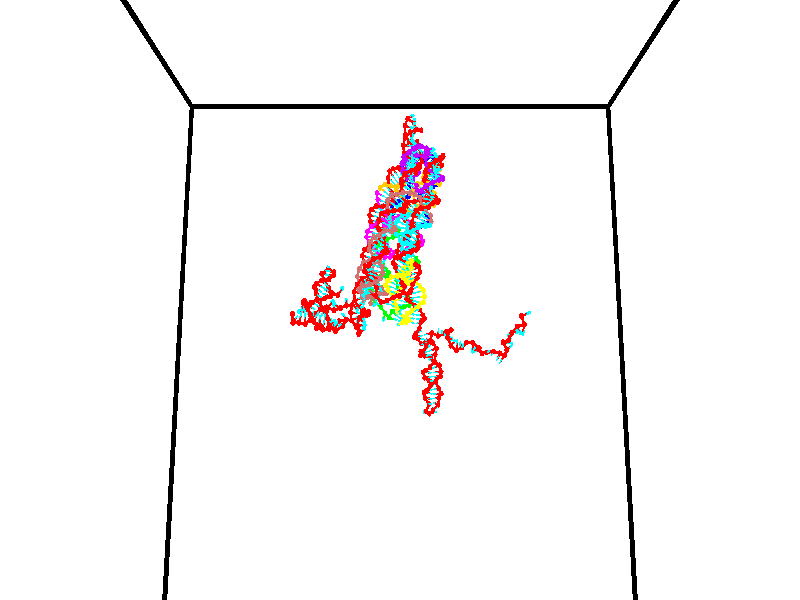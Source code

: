 // switches for output
#declare DRAW_BASES = 1; // possible values are 0, 1; only relevant for DNA ribbons
#declare DRAW_BASES_TYPE = 3; // possible values are 1, 2, 3; only relevant for DNA ribbons
#declare DRAW_FOG = 0; // set to 1 to enable fog

#include "colors.inc"

#include "transforms.inc"
background { rgb <1, 1, 1>}

#default {
   normal{
       ripples 0.25
       frequency 0.20
       turbulence 0.2
       lambda 5
   }
	finish {
		phong 0.1
		phong_size 40.
	}
}

// original window dimensions: 1024x640


// camera settings

camera {
	sky <0, 0.179814, -0.983701>
	up <0, 0.179814, -0.983701>
	right 1.6 * <1, 0, 0>
	location <35, 94.9851, 44.8844>
	look_at <35, 29.7336, 32.9568>
	direction <0, -65.2515, -11.9276>
	angle 67.0682
}


# declare cpy_camera_pos = <35, 94.9851, 44.8844>;
# if (DRAW_FOG = 1)
fog {
	fog_type 2
	up vnormalize(cpy_camera_pos)
	color rgbt<1,1,1,0.3>
	distance 1e-5
	fog_alt 3e-3
	fog_offset 56
}
# end


// LIGHTS

# declare lum = 6;
global_settings {
	ambient_light rgb lum * <0.05, 0.05, 0.05>
	max_trace_level 15
}# declare cpy_direct_light_amount = 0.25;
light_source
{	1000 * <-1, -1.16352, -0.803886>,
	rgb lum * cpy_direct_light_amount
	parallel
}

light_source
{	1000 * <1, 1.16352, 0.803886>,
	rgb lum * cpy_direct_light_amount
	parallel
}

// strand 0

// nucleotide -1

// particle -1
sphere {
	<24.236555, 35.331646, 35.148125> 0.250000
	pigment { color rgbt <1,0,0,0> }
	no_shadow
}
cylinder {
	<24.200233, 34.934994, 35.111401>,  <24.178440, 34.697002, 35.089367>, 0.100000
	pigment { color rgbt <1,0,0,0> }
	no_shadow
}
cylinder {
	<24.200233, 34.934994, 35.111401>,  <24.236555, 35.331646, 35.148125>, 0.100000
	pigment { color rgbt <1,0,0,0> }
	no_shadow
}

// particle -1
sphere {
	<24.200233, 34.934994, 35.111401> 0.100000
	pigment { color rgbt <1,0,0,0> }
	no_shadow
}
sphere {
	0, 1
	scale<0.080000,0.200000,0.300000>
	matrix <0.948348, -0.114244, 0.295946,
		-0.303957, -0.060198, 0.950782,
		-0.090806, -0.991627, -0.091814,
		24.172991, 34.637505, 35.083855>
	pigment { color rgbt <0,1,1,0> }
	no_shadow
}
cylinder {
	<24.244850, 35.041935, 35.870029>,  <24.236555, 35.331646, 35.148125>, 0.130000
	pigment { color rgbt <1,0,0,0> }
	no_shadow
}

// nucleotide -1

// particle -1
sphere {
	<24.244850, 35.041935, 35.870029> 0.250000
	pigment { color rgbt <1,0,0,0> }
	no_shadow
}
cylinder {
	<24.400852, 34.822361, 35.574310>,  <24.494453, 34.690617, 35.396877>, 0.100000
	pigment { color rgbt <1,0,0,0> }
	no_shadow
}
cylinder {
	<24.400852, 34.822361, 35.574310>,  <24.244850, 35.041935, 35.870029>, 0.100000
	pigment { color rgbt <1,0,0,0> }
	no_shadow
}

// particle -1
sphere {
	<24.400852, 34.822361, 35.574310> 0.100000
	pigment { color rgbt <1,0,0,0> }
	no_shadow
}
sphere {
	0, 1
	scale<0.080000,0.200000,0.300000>
	matrix <0.887133, 0.008837, 0.461428,
		-0.246761, -0.835818, 0.490425,
		0.390004, -0.548935, -0.739302,
		24.517853, 34.657681, 35.352520>
	pigment { color rgbt <0,1,1,0> }
	no_shadow
}
cylinder {
	<24.913681, 35.437763, 35.909252>,  <24.244850, 35.041935, 35.870029>, 0.130000
	pigment { color rgbt <1,0,0,0> }
	no_shadow
}

// nucleotide -1

// particle -1
sphere {
	<24.913681, 35.437763, 35.909252> 0.250000
	pigment { color rgbt <1,0,0,0> }
	no_shadow
}
cylinder {
	<24.986666, 35.261478, 35.557686>,  <25.030457, 35.155708, 35.346748>, 0.100000
	pigment { color rgbt <1,0,0,0> }
	no_shadow
}
cylinder {
	<24.986666, 35.261478, 35.557686>,  <24.913681, 35.437763, 35.909252>, 0.100000
	pigment { color rgbt <1,0,0,0> }
	no_shadow
}

// particle -1
sphere {
	<24.986666, 35.261478, 35.557686> 0.100000
	pigment { color rgbt <1,0,0,0> }
	no_shadow
}
sphere {
	0, 1
	scale<0.080000,0.200000,0.300000>
	matrix <0.935544, 0.352786, 0.017321,
		0.302434, -0.825421, 0.476670,
		0.182460, -0.440707, -0.878912,
		25.041403, 35.129265, 35.294014>
	pigment { color rgbt <0,1,1,0> }
	no_shadow
}
cylinder {
	<25.470510, 35.007843, 35.970772>,  <24.913681, 35.437763, 35.909252>, 0.130000
	pigment { color rgbt <1,0,0,0> }
	no_shadow
}

// nucleotide -1

// particle -1
sphere {
	<25.470510, 35.007843, 35.970772> 0.250000
	pigment { color rgbt <1,0,0,0> }
	no_shadow
}
cylinder {
	<25.465591, 35.098133, 35.581127>,  <25.462639, 35.152309, 35.347340>, 0.100000
	pigment { color rgbt <1,0,0,0> }
	no_shadow
}
cylinder {
	<25.465591, 35.098133, 35.581127>,  <25.470510, 35.007843, 35.970772>, 0.100000
	pigment { color rgbt <1,0,0,0> }
	no_shadow
}

// particle -1
sphere {
	<25.465591, 35.098133, 35.581127> 0.100000
	pigment { color rgbt <1,0,0,0> }
	no_shadow
}
sphere {
	0, 1
	scale<0.080000,0.200000,0.300000>
	matrix <0.977350, 0.208548, 0.035986,
		0.211272, -0.951606, -0.223182,
		-0.012300, 0.225730, -0.974112,
		25.461901, 35.165852, 35.288895>
	pigment { color rgbt <0,1,1,0> }
	no_shadow
}
cylinder {
	<25.941883, 34.567474, 35.560680>,  <25.470510, 35.007843, 35.970772>, 0.130000
	pigment { color rgbt <1,0,0,0> }
	no_shadow
}

// nucleotide -1

// particle -1
sphere {
	<25.941883, 34.567474, 35.560680> 0.250000
	pigment { color rgbt <1,0,0,0> }
	no_shadow
}
cylinder {
	<25.927818, 34.896122, 35.333096>,  <25.919380, 35.093311, 35.196545>, 0.100000
	pigment { color rgbt <1,0,0,0> }
	no_shadow
}
cylinder {
	<25.927818, 34.896122, 35.333096>,  <25.941883, 34.567474, 35.560680>, 0.100000
	pigment { color rgbt <1,0,0,0> }
	no_shadow
}

// particle -1
sphere {
	<25.927818, 34.896122, 35.333096> 0.100000
	pigment { color rgbt <1,0,0,0> }
	no_shadow
}
sphere {
	0, 1
	scale<0.080000,0.200000,0.300000>
	matrix <0.997786, 0.061021, 0.026454,
		0.056454, -0.566768, -0.821941,
		-0.035163, 0.821615, -0.568958,
		25.917269, 35.142605, 35.162407>
	pigment { color rgbt <0,1,1,0> }
	no_shadow
}
cylinder {
	<26.342058, 34.415810, 35.005482>,  <25.941883, 34.567474, 35.560680>, 0.130000
	pigment { color rgbt <1,0,0,0> }
	no_shadow
}

// nucleotide -1

// particle -1
sphere {
	<26.342058, 34.415810, 35.005482> 0.250000
	pigment { color rgbt <1,0,0,0> }
	no_shadow
}
cylinder {
	<26.316948, 34.812489, 35.050362>,  <26.301882, 35.050495, 35.077290>, 0.100000
	pigment { color rgbt <1,0,0,0> }
	no_shadow
}
cylinder {
	<26.316948, 34.812489, 35.050362>,  <26.342058, 34.415810, 35.005482>, 0.100000
	pigment { color rgbt <1,0,0,0> }
	no_shadow
}

// particle -1
sphere {
	<26.316948, 34.812489, 35.050362> 0.100000
	pigment { color rgbt <1,0,0,0> }
	no_shadow
}
sphere {
	0, 1
	scale<0.080000,0.200000,0.300000>
	matrix <0.986162, 0.044353, 0.159744,
		0.153442, 0.120672, -0.980762,
		-0.062776, 0.991701, 0.112196,
		26.298115, 35.110001, 35.084019>
	pigment { color rgbt <0,1,1,0> }
	no_shadow
}
cylinder {
	<26.929617, 34.662491, 34.654190>,  <26.342058, 34.415810, 35.005482>, 0.130000
	pigment { color rgbt <1,0,0,0> }
	no_shadow
}

// nucleotide -1

// particle -1
sphere {
	<26.929617, 34.662491, 34.654190> 0.250000
	pigment { color rgbt <1,0,0,0> }
	no_shadow
}
cylinder {
	<26.826090, 34.954361, 34.907356>,  <26.763973, 35.129482, 35.059258>, 0.100000
	pigment { color rgbt <1,0,0,0> }
	no_shadow
}
cylinder {
	<26.826090, 34.954361, 34.907356>,  <26.929617, 34.662491, 34.654190>, 0.100000
	pigment { color rgbt <1,0,0,0> }
	no_shadow
}

// particle -1
sphere {
	<26.826090, 34.954361, 34.907356> 0.100000
	pigment { color rgbt <1,0,0,0> }
	no_shadow
}
sphere {
	0, 1
	scale<0.080000,0.200000,0.300000>
	matrix <0.960742, 0.126668, 0.246840,
		0.099943, 0.671958, -0.733814,
		-0.258817, 0.729676, 0.632919,
		26.748446, 35.173264, 35.097233>
	pigment { color rgbt <0,1,1,0> }
	no_shadow
}
cylinder {
	<27.494329, 35.101864, 34.583817>,  <26.929617, 34.662491, 34.654190>, 0.130000
	pigment { color rgbt <1,0,0,0> }
	no_shadow
}

// nucleotide -1

// particle -1
sphere {
	<27.494329, 35.101864, 34.583817> 0.250000
	pigment { color rgbt <1,0,0,0> }
	no_shadow
}
cylinder {
	<27.325123, 35.203838, 34.931625>,  <27.223598, 35.265022, 35.140308>, 0.100000
	pigment { color rgbt <1,0,0,0> }
	no_shadow
}
cylinder {
	<27.325123, 35.203838, 34.931625>,  <27.494329, 35.101864, 34.583817>, 0.100000
	pigment { color rgbt <1,0,0,0> }
	no_shadow
}

// particle -1
sphere {
	<27.325123, 35.203838, 34.931625> 0.100000
	pigment { color rgbt <1,0,0,0> }
	no_shadow
}
sphere {
	0, 1
	scale<0.080000,0.200000,0.300000>
	matrix <0.900432, 0.225635, 0.371901,
		-0.101384, 0.940264, -0.324999,
		-0.423017, 0.254934, 0.869520,
		27.198217, 35.280319, 35.192482>
	pigment { color rgbt <0,1,1,0> }
	no_shadow
}
cylinder {
	<27.698929, 35.771034, 34.680355>,  <27.494329, 35.101864, 34.583817>, 0.130000
	pigment { color rgbt <1,0,0,0> }
	no_shadow
}

// nucleotide -1

// particle -1
sphere {
	<27.698929, 35.771034, 34.680355> 0.250000
	pigment { color rgbt <1,0,0,0> }
	no_shadow
}
cylinder {
	<27.608320, 35.628899, 35.043106>,  <27.553955, 35.543617, 35.260757>, 0.100000
	pigment { color rgbt <1,0,0,0> }
	no_shadow
}
cylinder {
	<27.608320, 35.628899, 35.043106>,  <27.698929, 35.771034, 34.680355>, 0.100000
	pigment { color rgbt <1,0,0,0> }
	no_shadow
}

// particle -1
sphere {
	<27.608320, 35.628899, 35.043106> 0.100000
	pigment { color rgbt <1,0,0,0> }
	no_shadow
}
sphere {
	0, 1
	scale<0.080000,0.200000,0.300000>
	matrix <0.823343, 0.427589, 0.373196,
		-0.520380, 0.831206, 0.195708,
		-0.226520, -0.355338, 0.906876,
		27.540365, 35.522297, 35.315170>
	pigment { color rgbt <0,1,1,0> }
	no_shadow
}
cylinder {
	<27.765196, 36.349331, 35.108723>,  <27.698929, 35.771034, 34.680355>, 0.130000
	pigment { color rgbt <1,0,0,0> }
	no_shadow
}

// nucleotide -1

// particle -1
sphere {
	<27.765196, 36.349331, 35.108723> 0.250000
	pigment { color rgbt <1,0,0,0> }
	no_shadow
}
cylinder {
	<27.797894, 36.037437, 35.357021>,  <27.817513, 35.850300, 35.506001>, 0.100000
	pigment { color rgbt <1,0,0,0> }
	no_shadow
}
cylinder {
	<27.797894, 36.037437, 35.357021>,  <27.765196, 36.349331, 35.108723>, 0.100000
	pigment { color rgbt <1,0,0,0> }
	no_shadow
}

// particle -1
sphere {
	<27.797894, 36.037437, 35.357021> 0.100000
	pigment { color rgbt <1,0,0,0> }
	no_shadow
}
sphere {
	0, 1
	scale<0.080000,0.200000,0.300000>
	matrix <0.765457, 0.447990, 0.461931,
		-0.638274, 0.437398, 0.633474,
		0.081743, -0.779736, 0.620750,
		27.822416, 35.803516, 35.543247>
	pigment { color rgbt <0,1,1,0> }
	no_shadow
}
cylinder {
	<27.923306, 36.669556, 35.772087>,  <27.765196, 36.349331, 35.108723>, 0.130000
	pigment { color rgbt <1,0,0,0> }
	no_shadow
}

// nucleotide -1

// particle -1
sphere {
	<27.923306, 36.669556, 35.772087> 0.250000
	pigment { color rgbt <1,0,0,0> }
	no_shadow
}
cylinder {
	<28.032629, 36.285004, 35.785019>,  <28.098223, 36.054272, 35.792778>, 0.100000
	pigment { color rgbt <1,0,0,0> }
	no_shadow
}
cylinder {
	<28.032629, 36.285004, 35.785019>,  <27.923306, 36.669556, 35.772087>, 0.100000
	pigment { color rgbt <1,0,0,0> }
	no_shadow
}

// particle -1
sphere {
	<28.032629, 36.285004, 35.785019> 0.100000
	pigment { color rgbt <1,0,0,0> }
	no_shadow
}
sphere {
	0, 1
	scale<0.080000,0.200000,0.300000>
	matrix <0.912728, 0.269797, 0.306817,
		-0.303692, -0.054346, 0.951219,
		0.273310, -0.961383, 0.032332,
		28.114622, 35.996590, 35.794720>
	pigment { color rgbt <0,1,1,0> }
	no_shadow
}
cylinder {
	<28.019827, 36.395012, 36.412655>,  <27.923306, 36.669556, 35.772087>, 0.130000
	pigment { color rgbt <1,0,0,0> }
	no_shadow
}

// nucleotide -1

// particle -1
sphere {
	<28.019827, 36.395012, 36.412655> 0.250000
	pigment { color rgbt <1,0,0,0> }
	no_shadow
}
cylinder {
	<28.274252, 36.264946, 36.132744>,  <28.426907, 36.186905, 35.964798>, 0.100000
	pigment { color rgbt <1,0,0,0> }
	no_shadow
}
cylinder {
	<28.274252, 36.264946, 36.132744>,  <28.019827, 36.395012, 36.412655>, 0.100000
	pigment { color rgbt <1,0,0,0> }
	no_shadow
}

// particle -1
sphere {
	<28.274252, 36.264946, 36.132744> 0.100000
	pigment { color rgbt <1,0,0,0> }
	no_shadow
}
sphere {
	0, 1
	scale<0.080000,0.200000,0.300000>
	matrix <0.726899, 0.556796, 0.401991,
		0.258920, -0.764360, 0.590520,
		0.636065, -0.325165, -0.699778,
		28.465071, 36.167397, 35.922810>
	pigment { color rgbt <0,1,1,0> }
	no_shadow
}
cylinder {
	<28.648670, 36.039536, 36.673122>,  <28.019827, 36.395012, 36.412655>, 0.130000
	pigment { color rgbt <1,0,0,0> }
	no_shadow
}

// nucleotide -1

// particle -1
sphere {
	<28.648670, 36.039536, 36.673122> 0.250000
	pigment { color rgbt <1,0,0,0> }
	no_shadow
}
cylinder {
	<28.739649, 36.268761, 36.358196>,  <28.794235, 36.406296, 36.169243>, 0.100000
	pigment { color rgbt <1,0,0,0> }
	no_shadow
}
cylinder {
	<28.739649, 36.268761, 36.358196>,  <28.648670, 36.039536, 36.673122>, 0.100000
	pigment { color rgbt <1,0,0,0> }
	no_shadow
}

// particle -1
sphere {
	<28.739649, 36.268761, 36.358196> 0.100000
	pigment { color rgbt <1,0,0,0> }
	no_shadow
}
sphere {
	0, 1
	scale<0.080000,0.200000,0.300000>
	matrix <0.723077, 0.442150, 0.530720,
		0.652249, -0.689998, -0.313807,
		0.227446, 0.573068, -0.787313,
		28.807882, 36.440681, 36.122002>
	pigment { color rgbt <0,1,1,0> }
	no_shadow
}
cylinder {
	<29.339098, 35.876022, 36.254707>,  <28.648670, 36.039536, 36.673122>, 0.130000
	pigment { color rgbt <1,0,0,0> }
	no_shadow
}

// nucleotide -1

// particle -1
sphere {
	<29.339098, 35.876022, 36.254707> 0.250000
	pigment { color rgbt <1,0,0,0> }
	no_shadow
}
cylinder {
	<29.217693, 36.256443, 36.277985>,  <29.144852, 36.484695, 36.291950>, 0.100000
	pigment { color rgbt <1,0,0,0> }
	no_shadow
}
cylinder {
	<29.217693, 36.256443, 36.277985>,  <29.339098, 35.876022, 36.254707>, 0.100000
	pigment { color rgbt <1,0,0,0> }
	no_shadow
}

// particle -1
sphere {
	<29.217693, 36.256443, 36.277985> 0.100000
	pigment { color rgbt <1,0,0,0> }
	no_shadow
}
sphere {
	0, 1
	scale<0.080000,0.200000,0.300000>
	matrix <0.778984, 0.212502, 0.589938,
		0.548694, 0.224382, -0.805349,
		-0.303510, 0.951050, 0.058191,
		29.126640, 36.541759, 36.295441>
	pigment { color rgbt <0,1,1,0> }
	no_shadow
}
cylinder {
	<29.631044, 35.356159, 35.648434>,  <29.339098, 35.876022, 36.254707>, 0.130000
	pigment { color rgbt <1,0,0,0> }
	no_shadow
}

// nucleotide -1

// particle -1
sphere {
	<29.631044, 35.356159, 35.648434> 0.250000
	pigment { color rgbt <1,0,0,0> }
	no_shadow
}
cylinder {
	<29.497341, 35.697399, 35.488186>,  <29.417120, 35.902142, 35.392036>, 0.100000
	pigment { color rgbt <1,0,0,0> }
	no_shadow
}
cylinder {
	<29.497341, 35.697399, 35.488186>,  <29.631044, 35.356159, 35.648434>, 0.100000
	pigment { color rgbt <1,0,0,0> }
	no_shadow
}

// particle -1
sphere {
	<29.497341, 35.697399, 35.488186> 0.100000
	pigment { color rgbt <1,0,0,0> }
	no_shadow
}
sphere {
	0, 1
	scale<0.080000,0.200000,0.300000>
	matrix <-0.272861, 0.319273, 0.907531,
		0.902119, 0.412663, 0.126057,
		-0.334258, 0.853096, -0.400622,
		29.397064, 35.953327, 35.368000>
	pigment { color rgbt <0,1,1,0> }
	no_shadow
}
cylinder {
	<28.904743, 35.163555, 35.754784>,  <29.631044, 35.356159, 35.648434>, 0.130000
	pigment { color rgbt <1,0,0,0> }
	no_shadow
}

// nucleotide -1

// particle -1
sphere {
	<28.904743, 35.163555, 35.754784> 0.250000
	pigment { color rgbt <1,0,0,0> }
	no_shadow
}
cylinder {
	<28.730782, 35.472061, 35.940693>,  <28.626404, 35.657166, 36.052238>, 0.100000
	pigment { color rgbt <1,0,0,0> }
	no_shadow
}
cylinder {
	<28.730782, 35.472061, 35.940693>,  <28.904743, 35.163555, 35.754784>, 0.100000
	pigment { color rgbt <1,0,0,0> }
	no_shadow
}

// particle -1
sphere {
	<28.730782, 35.472061, 35.940693> 0.100000
	pigment { color rgbt <1,0,0,0> }
	no_shadow
}
sphere {
	0, 1
	scale<0.080000,0.200000,0.300000>
	matrix <-0.888473, -0.283535, -0.360866,
		-0.146543, -0.569878, 0.808557,
		-0.434904, 0.771263, 0.464771,
		28.600311, 35.703442, 36.080124>
	pigment { color rgbt <0,1,1,0> }
	no_shadow
}
cylinder {
	<28.431688, 34.792797, 36.004688>,  <28.904743, 35.163555, 35.754784>, 0.130000
	pigment { color rgbt <1,0,0,0> }
	no_shadow
}

// nucleotide -1

// particle -1
sphere {
	<28.431688, 34.792797, 36.004688> 0.250000
	pigment { color rgbt <1,0,0,0> }
	no_shadow
}
cylinder {
	<28.316042, 35.175663, 35.998463>,  <28.246655, 35.405384, 35.994728>, 0.100000
	pigment { color rgbt <1,0,0,0> }
	no_shadow
}
cylinder {
	<28.316042, 35.175663, 35.998463>,  <28.431688, 34.792797, 36.004688>, 0.100000
	pigment { color rgbt <1,0,0,0> }
	no_shadow
}

// particle -1
sphere {
	<28.316042, 35.175663, 35.998463> 0.100000
	pigment { color rgbt <1,0,0,0> }
	no_shadow
}
sphere {
	0, 1
	scale<0.080000,0.200000,0.300000>
	matrix <-0.929670, -0.284613, -0.233900,
		-0.228311, -0.053156, 0.972136,
		-0.289116, 0.957168, -0.015563,
		28.229307, 35.462814, 35.993793>
	pigment { color rgbt <0,1,1,0> }
	no_shadow
}
cylinder {
	<27.864323, 34.805889, 36.360672>,  <28.431688, 34.792797, 36.004688>, 0.130000
	pigment { color rgbt <1,0,0,0> }
	no_shadow
}

// nucleotide -1

// particle -1
sphere {
	<27.864323, 34.805889, 36.360672> 0.250000
	pigment { color rgbt <1,0,0,0> }
	no_shadow
}
cylinder {
	<27.837160, 35.123055, 36.118458>,  <27.820862, 35.313354, 35.973129>, 0.100000
	pigment { color rgbt <1,0,0,0> }
	no_shadow
}
cylinder {
	<27.837160, 35.123055, 36.118458>,  <27.864323, 34.805889, 36.360672>, 0.100000
	pigment { color rgbt <1,0,0,0> }
	no_shadow
}

// particle -1
sphere {
	<27.837160, 35.123055, 36.118458> 0.100000
	pigment { color rgbt <1,0,0,0> }
	no_shadow
}
sphere {
	0, 1
	scale<0.080000,0.200000,0.300000>
	matrix <-0.926981, -0.274570, -0.255576,
		-0.368912, 0.543966, 0.753661,
		-0.067908, 0.792914, -0.605538,
		27.816788, 35.360928, 35.936798>
	pigment { color rgbt <0,1,1,0> }
	no_shadow
}
cylinder {
	<27.249689, 34.982906, 36.427052>,  <27.864323, 34.805889, 36.360672>, 0.130000
	pigment { color rgbt <1,0,0,0> }
	no_shadow
}

// nucleotide -1

// particle -1
sphere {
	<27.249689, 34.982906, 36.427052> 0.250000
	pigment { color rgbt <1,0,0,0> }
	no_shadow
}
cylinder {
	<27.339075, 35.183819, 36.092918>,  <27.392708, 35.304367, 35.892441>, 0.100000
	pigment { color rgbt <1,0,0,0> }
	no_shadow
}
cylinder {
	<27.339075, 35.183819, 36.092918>,  <27.249689, 34.982906, 36.427052>, 0.100000
	pigment { color rgbt <1,0,0,0> }
	no_shadow
}

// particle -1
sphere {
	<27.339075, 35.183819, 36.092918> 0.100000
	pigment { color rgbt <1,0,0,0> }
	no_shadow
}
sphere {
	0, 1
	scale<0.080000,0.200000,0.300000>
	matrix <-0.899930, -0.222882, -0.374767,
		-0.374419, 0.835485, 0.402213,
		0.223466, 0.502283, -0.835329,
		27.406115, 35.334503, 35.842319>
	pigment { color rgbt <0,1,1,0> }
	no_shadow
}
cylinder {
	<26.656775, 35.364491, 36.361904>,  <27.249689, 34.982906, 36.427052>, 0.130000
	pigment { color rgbt <1,0,0,0> }
	no_shadow
}

// nucleotide -1

// particle -1
sphere {
	<26.656775, 35.364491, 36.361904> 0.250000
	pigment { color rgbt <1,0,0,0> }
	no_shadow
}
cylinder {
	<26.823925, 35.328289, 36.000309>,  <26.924215, 35.306568, 35.783352>, 0.100000
	pigment { color rgbt <1,0,0,0> }
	no_shadow
}
cylinder {
	<26.823925, 35.328289, 36.000309>,  <26.656775, 35.364491, 36.361904>, 0.100000
	pigment { color rgbt <1,0,0,0> }
	no_shadow
}

// particle -1
sphere {
	<26.823925, 35.328289, 36.000309> 0.100000
	pigment { color rgbt <1,0,0,0> }
	no_shadow
}
sphere {
	0, 1
	scale<0.080000,0.200000,0.300000>
	matrix <-0.899046, -0.184400, -0.397131,
		-0.130754, 0.978676, -0.158422,
		0.417875, -0.090502, -0.903985,
		26.949287, 35.301140, 35.729115>
	pigment { color rgbt <0,1,1,0> }
	no_shadow
}
cylinder {
	<27.131866, 35.778233, 36.210560>,  <26.656775, 35.364491, 36.361904>, 0.130000
	pigment { color rgbt <1,0,0,0> }
	no_shadow
}

// nucleotide -1

// particle -1
sphere {
	<27.131866, 35.778233, 36.210560> 0.250000
	pigment { color rgbt <1,0,0,0> }
	no_shadow
}
cylinder {
	<27.081324, 35.692219, 35.823200>,  <27.050999, 35.640610, 35.590786>, 0.100000
	pigment { color rgbt <1,0,0,0> }
	no_shadow
}
cylinder {
	<27.081324, 35.692219, 35.823200>,  <27.131866, 35.778233, 36.210560>, 0.100000
	pigment { color rgbt <1,0,0,0> }
	no_shadow
}

// particle -1
sphere {
	<27.081324, 35.692219, 35.823200> 0.100000
	pigment { color rgbt <1,0,0,0> }
	no_shadow
}
sphere {
	0, 1
	scale<0.080000,0.200000,0.300000>
	matrix <-0.991602, 0.054501, 0.117283,
		0.027560, 0.975085, -0.220111,
		-0.126358, -0.215030, -0.968399,
		27.043417, 35.627708, 35.532681>
	pigment { color rgbt <0,1,1,0> }
	no_shadow
}
cylinder {
	<26.497190, 36.145432, 35.946930>,  <27.131866, 35.778233, 36.210560>, 0.130000
	pigment { color rgbt <1,0,0,0> }
	no_shadow
}

// nucleotide -1

// particle -1
sphere {
	<26.497190, 36.145432, 35.946930> 0.250000
	pigment { color rgbt <1,0,0,0> }
	no_shadow
}
cylinder {
	<26.566786, 35.852585, 35.683498>,  <26.608543, 35.676876, 35.525440>, 0.100000
	pigment { color rgbt <1,0,0,0> }
	no_shadow
}
cylinder {
	<26.566786, 35.852585, 35.683498>,  <26.497190, 36.145432, 35.946930>, 0.100000
	pigment { color rgbt <1,0,0,0> }
	no_shadow
}

// particle -1
sphere {
	<26.566786, 35.852585, 35.683498> 0.100000
	pigment { color rgbt <1,0,0,0> }
	no_shadow
}
sphere {
	0, 1
	scale<0.080000,0.200000,0.300000>
	matrix <-0.974710, -0.032791, -0.221056,
		0.140244, 0.680387, -0.719309,
		0.173990, -0.732119, -0.658581,
		26.618982, 35.632950, 35.485924>
	pigment { color rgbt <0,1,1,0> }
	no_shadow
}
cylinder {
	<26.206858, 36.355659, 35.444382>,  <26.497190, 36.145432, 35.946930>, 0.130000
	pigment { color rgbt <1,0,0,0> }
	no_shadow
}

// nucleotide -1

// particle -1
sphere {
	<26.206858, 36.355659, 35.444382> 0.250000
	pigment { color rgbt <1,0,0,0> }
	no_shadow
}
cylinder {
	<26.235790, 35.980473, 35.308743>,  <26.253149, 35.755360, 35.227360>, 0.100000
	pigment { color rgbt <1,0,0,0> }
	no_shadow
}
cylinder {
	<26.235790, 35.980473, 35.308743>,  <26.206858, 36.355659, 35.444382>, 0.100000
	pigment { color rgbt <1,0,0,0> }
	no_shadow
}

// particle -1
sphere {
	<26.235790, 35.980473, 35.308743> 0.100000
	pigment { color rgbt <1,0,0,0> }
	no_shadow
}
sphere {
	0, 1
	scale<0.080000,0.200000,0.300000>
	matrix <-0.943020, 0.046395, -0.329485,
		0.324778, 0.343609, -0.881165,
		0.072332, -0.937966, -0.339098,
		26.257490, 35.699081, 35.207012>
	pigment { color rgbt <0,1,1,0> }
	no_shadow
}
cylinder {
	<25.884205, 36.354549, 34.845577>,  <26.206858, 36.355659, 35.444382>, 0.130000
	pigment { color rgbt <1,0,0,0> }
	no_shadow
}

// nucleotide -1

// particle -1
sphere {
	<25.884205, 36.354549, 34.845577> 0.250000
	pigment { color rgbt <1,0,0,0> }
	no_shadow
}
cylinder {
	<25.866096, 35.978275, 34.980072>,  <25.855230, 35.752510, 35.060768>, 0.100000
	pigment { color rgbt <1,0,0,0> }
	no_shadow
}
cylinder {
	<25.866096, 35.978275, 34.980072>,  <25.884205, 36.354549, 34.845577>, 0.100000
	pigment { color rgbt <1,0,0,0> }
	no_shadow
}

// particle -1
sphere {
	<25.866096, 35.978275, 34.980072> 0.100000
	pigment { color rgbt <1,0,0,0> }
	no_shadow
}
sphere {
	0, 1
	scale<0.080000,0.200000,0.300000>
	matrix <-0.896000, -0.110597, -0.430061,
		0.441741, -0.320736, -0.837850,
		-0.045273, -0.940689, 0.336235,
		25.852514, 35.696068, 35.080944>
	pigment { color rgbt <0,1,1,0> }
	no_shadow
}
cylinder {
	<25.471035, 36.045685, 34.261230>,  <25.884205, 36.354549, 34.845577>, 0.130000
	pigment { color rgbt <1,0,0,0> }
	no_shadow
}

// nucleotide -1

// particle -1
sphere {
	<25.471035, 36.045685, 34.261230> 0.250000
	pigment { color rgbt <1,0,0,0> }
	no_shadow
}
cylinder {
	<25.621828, 35.768982, 34.507599>,  <25.712303, 35.602962, 34.655422>, 0.100000
	pigment { color rgbt <1,0,0,0> }
	no_shadow
}
cylinder {
	<25.621828, 35.768982, 34.507599>,  <25.471035, 36.045685, 34.261230>, 0.100000
	pigment { color rgbt <1,0,0,0> }
	no_shadow
}

// particle -1
sphere {
	<25.621828, 35.768982, 34.507599> 0.100000
	pigment { color rgbt <1,0,0,0> }
	no_shadow
}
sphere {
	0, 1
	scale<0.080000,0.200000,0.300000>
	matrix <-0.780871, -0.594997, -0.190313,
		0.498122, -0.409212, -0.764474,
		0.376981, -0.691754, 0.615923,
		25.734922, 35.561455, 34.692375>
	pigment { color rgbt <0,1,1,0> }
	no_shadow
}
cylinder {
	<25.419493, 35.364124, 34.033218>,  <25.471035, 36.045685, 34.261230>, 0.130000
	pigment { color rgbt <1,0,0,0> }
	no_shadow
}

// nucleotide -1

// particle -1
sphere {
	<25.419493, 35.364124, 34.033218> 0.250000
	pigment { color rgbt <1,0,0,0> }
	no_shadow
}
cylinder {
	<25.426880, 35.303452, 34.428520>,  <25.431313, 35.267048, 34.665703>, 0.100000
	pigment { color rgbt <1,0,0,0> }
	no_shadow
}
cylinder {
	<25.426880, 35.303452, 34.428520>,  <25.419493, 35.364124, 34.033218>, 0.100000
	pigment { color rgbt <1,0,0,0> }
	no_shadow
}

// particle -1
sphere {
	<25.426880, 35.303452, 34.428520> 0.100000
	pigment { color rgbt <1,0,0,0> }
	no_shadow
}
sphere {
	0, 1
	scale<0.080000,0.200000,0.300000>
	matrix <-0.712832, -0.695092, -0.093367,
		0.701092, -0.702736, -0.120965,
		0.018469, -0.151687, 0.988256,
		25.432421, 35.257946, 34.724998>
	pigment { color rgbt <0,1,1,0> }
	no_shadow
}
cylinder {
	<25.163546, 34.673813, 34.078861>,  <25.419493, 35.364124, 34.033218>, 0.130000
	pigment { color rgbt <1,0,0,0> }
	no_shadow
}

// nucleotide -1

// particle -1
sphere {
	<25.163546, 34.673813, 34.078861> 0.250000
	pigment { color rgbt <1,0,0,0> }
	no_shadow
}
cylinder {
	<25.130219, 34.801830, 34.456352>,  <25.110222, 34.878639, 34.682846>, 0.100000
	pigment { color rgbt <1,0,0,0> }
	no_shadow
}
cylinder {
	<25.130219, 34.801830, 34.456352>,  <25.163546, 34.673813, 34.078861>, 0.100000
	pigment { color rgbt <1,0,0,0> }
	no_shadow
}

// particle -1
sphere {
	<25.130219, 34.801830, 34.456352> 0.100000
	pigment { color rgbt <1,0,0,0> }
	no_shadow
}
sphere {
	0, 1
	scale<0.080000,0.200000,0.300000>
	matrix <-0.769710, -0.622163, 0.143038,
		0.632933, -0.714482, 0.298179,
		-0.083318, 0.320045, 0.943732,
		25.105223, 34.897842, 34.739471>
	pigment { color rgbt <0,1,1,0> }
	no_shadow
}
cylinder {
	<25.145336, 34.097580, 34.637699>,  <25.163546, 34.673813, 34.078861>, 0.130000
	pigment { color rgbt <1,0,0,0> }
	no_shadow
}

// nucleotide -1

// particle -1
sphere {
	<25.145336, 34.097580, 34.637699> 0.250000
	pigment { color rgbt <1,0,0,0> }
	no_shadow
}
cylinder {
	<24.933064, 34.416351, 34.753132>,  <24.805700, 34.607613, 34.822392>, 0.100000
	pigment { color rgbt <1,0,0,0> }
	no_shadow
}
cylinder {
	<24.933064, 34.416351, 34.753132>,  <25.145336, 34.097580, 34.637699>, 0.100000
	pigment { color rgbt <1,0,0,0> }
	no_shadow
}

// particle -1
sphere {
	<24.933064, 34.416351, 34.753132> 0.100000
	pigment { color rgbt <1,0,0,0> }
	no_shadow
}
sphere {
	0, 1
	scale<0.080000,0.200000,0.300000>
	matrix <-0.833080, -0.553134, -0.004476,
		0.156058, -0.242788, 0.957445,
		-0.530682, 0.796930, 0.288583,
		24.773859, 34.655430, 34.839706>
	pigment { color rgbt <0,1,1,0> }
	no_shadow
}
cylinder {
	<25.235636, 33.343056, 34.439999>,  <25.145336, 34.097580, 34.637699>, 0.130000
	pigment { color rgbt <1,0,0,0> }
	no_shadow
}

// nucleotide -1

// particle -1
sphere {
	<25.235636, 33.343056, 34.439999> 0.250000
	pigment { color rgbt <1,0,0,0> }
	no_shadow
}
cylinder {
	<25.588423, 33.364582, 34.627289>,  <25.800095, 33.377499, 34.739662>, 0.100000
	pigment { color rgbt <1,0,0,0> }
	no_shadow
}
cylinder {
	<25.588423, 33.364582, 34.627289>,  <25.235636, 33.343056, 34.439999>, 0.100000
	pigment { color rgbt <1,0,0,0> }
	no_shadow
}

// particle -1
sphere {
	<25.588423, 33.364582, 34.627289> 0.100000
	pigment { color rgbt <1,0,0,0> }
	no_shadow
}
sphere {
	0, 1
	scale<0.080000,0.200000,0.300000>
	matrix <0.424658, 0.340210, -0.839001,
		-0.204451, 0.938808, 0.277199,
		0.881967, 0.053820, 0.468229,
		25.853012, 33.380730, 34.767757>
	pigment { color rgbt <0,1,1,0> }
	no_shadow
}
cylinder {
	<25.437706, 33.826931, 34.051876>,  <25.235636, 33.343056, 34.439999>, 0.130000
	pigment { color rgbt <1,0,0,0> }
	no_shadow
}

// nucleotide -1

// particle -1
sphere {
	<25.437706, 33.826931, 34.051876> 0.250000
	pigment { color rgbt <1,0,0,0> }
	no_shadow
}
cylinder {
	<25.767509, 33.699856, 34.239178>,  <25.965391, 33.623611, 34.351559>, 0.100000
	pigment { color rgbt <1,0,0,0> }
	no_shadow
}
cylinder {
	<25.767509, 33.699856, 34.239178>,  <25.437706, 33.826931, 34.051876>, 0.100000
	pigment { color rgbt <1,0,0,0> }
	no_shadow
}

// particle -1
sphere {
	<25.767509, 33.699856, 34.239178> 0.100000
	pigment { color rgbt <1,0,0,0> }
	no_shadow
}
sphere {
	0, 1
	scale<0.080000,0.200000,0.300000>
	matrix <0.546770, 0.234227, -0.803853,
		0.145698, 0.918810, 0.366826,
		0.824508, -0.317689, 0.468251,
		26.014862, 33.604549, 34.379654>
	pigment { color rgbt <0,1,1,0> }
	no_shadow
}
cylinder {
	<25.903719, 34.377850, 34.037605>,  <25.437706, 33.826931, 34.051876>, 0.130000
	pigment { color rgbt <1,0,0,0> }
	no_shadow
}

// nucleotide -1

// particle -1
sphere {
	<25.903719, 34.377850, 34.037605> 0.250000
	pigment { color rgbt <1,0,0,0> }
	no_shadow
}
cylinder {
	<26.082211, 34.019913, 34.042389>,  <26.189304, 33.805153, 34.045261>, 0.100000
	pigment { color rgbt <1,0,0,0> }
	no_shadow
}
cylinder {
	<26.082211, 34.019913, 34.042389>,  <25.903719, 34.377850, 34.037605>, 0.100000
	pigment { color rgbt <1,0,0,0> }
	no_shadow
}

// particle -1
sphere {
	<26.082211, 34.019913, 34.042389> 0.100000
	pigment { color rgbt <1,0,0,0> }
	no_shadow
}
sphere {
	0, 1
	scale<0.080000,0.200000,0.300000>
	matrix <0.461387, 0.218584, -0.859851,
		0.766814, 0.389208, 0.510405,
		0.446227, -0.894840, 0.011962,
		26.216078, 33.751461, 34.045979>
	pigment { color rgbt <0,1,1,0> }
	no_shadow
}
cylinder {
	<26.512690, 34.449406, 33.812916>,  <25.903719, 34.377850, 34.037605>, 0.130000
	pigment { color rgbt <1,0,0,0> }
	no_shadow
}

// nucleotide -1

// particle -1
sphere {
	<26.512690, 34.449406, 33.812916> 0.250000
	pigment { color rgbt <1,0,0,0> }
	no_shadow
}
cylinder {
	<26.523476, 34.052895, 33.761307>,  <26.529947, 33.814987, 33.730343>, 0.100000
	pigment { color rgbt <1,0,0,0> }
	no_shadow
}
cylinder {
	<26.523476, 34.052895, 33.761307>,  <26.512690, 34.449406, 33.812916>, 0.100000
	pigment { color rgbt <1,0,0,0> }
	no_shadow
}

// particle -1
sphere {
	<26.523476, 34.052895, 33.761307> 0.100000
	pigment { color rgbt <1,0,0,0> }
	no_shadow
}
sphere {
	0, 1
	scale<0.080000,0.200000,0.300000>
	matrix <0.479496, 0.126075, -0.868440,
		0.877130, -0.038446, 0.478712,
		0.026966, -0.991275, -0.129019,
		26.531565, 33.755512, 33.722603>
	pigment { color rgbt <0,1,1,0> }
	no_shadow
}
cylinder {
	<27.257900, 34.295414, 33.665161>,  <26.512690, 34.449406, 33.812916>, 0.130000
	pigment { color rgbt <1,0,0,0> }
	no_shadow
}

// nucleotide -1

// particle -1
sphere {
	<27.257900, 34.295414, 33.665161> 0.250000
	pigment { color rgbt <1,0,0,0> }
	no_shadow
}
cylinder {
	<27.039911, 33.975891, 33.563248>,  <26.909119, 33.784180, 33.502098>, 0.100000
	pigment { color rgbt <1,0,0,0> }
	no_shadow
}
cylinder {
	<27.039911, 33.975891, 33.563248>,  <27.257900, 34.295414, 33.665161>, 0.100000
	pigment { color rgbt <1,0,0,0> }
	no_shadow
}

// particle -1
sphere {
	<27.039911, 33.975891, 33.563248> 0.100000
	pigment { color rgbt <1,0,0,0> }
	no_shadow
}
sphere {
	0, 1
	scale<0.080000,0.200000,0.300000>
	matrix <0.598670, -0.157963, -0.785265,
		0.587027, -0.580481, 0.564306,
		-0.544971, -0.798805, -0.254788,
		26.876419, 33.736248, 33.486813>
	pigment { color rgbt <0,1,1,0> }
	no_shadow
}
cylinder {
	<27.824717, 33.882973, 33.412449>,  <27.257900, 34.295414, 33.665161>, 0.130000
	pigment { color rgbt <1,0,0,0> }
	no_shadow
}

// nucleotide -1

// particle -1
sphere {
	<27.824717, 33.882973, 33.412449> 0.250000
	pigment { color rgbt <1,0,0,0> }
	no_shadow
}
cylinder {
	<27.479446, 33.735573, 33.274387>,  <27.272284, 33.647133, 33.191551>, 0.100000
	pigment { color rgbt <1,0,0,0> }
	no_shadow
}
cylinder {
	<27.479446, 33.735573, 33.274387>,  <27.824717, 33.882973, 33.412449>, 0.100000
	pigment { color rgbt <1,0,0,0> }
	no_shadow
}

// particle -1
sphere {
	<27.479446, 33.735573, 33.274387> 0.100000
	pigment { color rgbt <1,0,0,0> }
	no_shadow
}
sphere {
	0, 1
	scale<0.080000,0.200000,0.300000>
	matrix <0.441466, -0.219100, -0.870116,
		0.245016, -0.903439, 0.351804,
		-0.863177, -0.368502, -0.345155,
		27.220493, 33.625023, 33.170841>
	pigment { color rgbt <0,1,1,0> }
	no_shadow
}
cylinder {
	<27.959427, 33.344891, 33.005249>,  <27.824717, 33.882973, 33.412449>, 0.130000
	pigment { color rgbt <1,0,0,0> }
	no_shadow
}

// nucleotide -1

// particle -1
sphere {
	<27.959427, 33.344891, 33.005249> 0.250000
	pigment { color rgbt <1,0,0,0> }
	no_shadow
}
cylinder {
	<27.622473, 33.488594, 32.844593>,  <27.420300, 33.574818, 32.748199>, 0.100000
	pigment { color rgbt <1,0,0,0> }
	no_shadow
}
cylinder {
	<27.622473, 33.488594, 32.844593>,  <27.959427, 33.344891, 33.005249>, 0.100000
	pigment { color rgbt <1,0,0,0> }
	no_shadow
}

// particle -1
sphere {
	<27.622473, 33.488594, 32.844593> 0.100000
	pigment { color rgbt <1,0,0,0> }
	no_shadow
}
sphere {
	0, 1
	scale<0.080000,0.200000,0.300000>
	matrix <0.378391, -0.136319, -0.915553,
		-0.383674, -0.923227, -0.021109,
		-0.842386, 0.359261, -0.401643,
		27.369757, 33.596371, 32.724098>
	pigment { color rgbt <0,1,1,0> }
	no_shadow
}
cylinder {
	<28.495323, 32.841152, 33.108112>,  <27.959427, 33.344891, 33.005249>, 0.130000
	pigment { color rgbt <1,0,0,0> }
	no_shadow
}

// nucleotide -1

// particle -1
sphere {
	<28.495323, 32.841152, 33.108112> 0.250000
	pigment { color rgbt <1,0,0,0> }
	no_shadow
}
cylinder {
	<28.723333, 32.834732, 32.779526>,  <28.860140, 32.830879, 32.582375>, 0.100000
	pigment { color rgbt <1,0,0,0> }
	no_shadow
}
cylinder {
	<28.723333, 32.834732, 32.779526>,  <28.495323, 32.841152, 33.108112>, 0.100000
	pigment { color rgbt <1,0,0,0> }
	no_shadow
}

// particle -1
sphere {
	<28.723333, 32.834732, 32.779526> 0.100000
	pigment { color rgbt <1,0,0,0> }
	no_shadow
}
sphere {
	0, 1
	scale<0.080000,0.200000,0.300000>
	matrix <-0.116653, -0.991261, -0.061583,
		-0.813302, 0.130931, -0.566918,
		0.570027, -0.016047, -0.821469,
		28.894342, 32.829918, 32.533085>
	pigment { color rgbt <0,1,1,0> }
	no_shadow
}
cylinder {
	<27.809952, 32.622086, 32.860584>,  <28.495323, 32.841152, 33.108112>, 0.130000
	pigment { color rgbt <1,0,0,0> }
	no_shadow
}

// nucleotide -1

// particle -1
sphere {
	<27.809952, 32.622086, 32.860584> 0.250000
	pigment { color rgbt <1,0,0,0> }
	no_shadow
}
cylinder {
	<27.509182, 32.871017, 32.773571>,  <27.328720, 33.020374, 32.721363>, 0.100000
	pigment { color rgbt <1,0,0,0> }
	no_shadow
}
cylinder {
	<27.509182, 32.871017, 32.773571>,  <27.809952, 32.622086, 32.860584>, 0.100000
	pigment { color rgbt <1,0,0,0> }
	no_shadow
}

// particle -1
sphere {
	<27.509182, 32.871017, 32.773571> 0.100000
	pigment { color rgbt <1,0,0,0> }
	no_shadow
}
sphere {
	0, 1
	scale<0.080000,0.200000,0.300000>
	matrix <0.232666, -0.058227, -0.970812,
		-0.616829, -0.780589, -0.101012,
		-0.751923, 0.622327, -0.217532,
		27.283606, 33.057716, 32.708313>
	pigment { color rgbt <0,1,1,0> }
	no_shadow
}
cylinder {
	<27.449993, 32.349922, 32.358589>,  <27.809952, 32.622086, 32.860584>, 0.130000
	pigment { color rgbt <1,0,0,0> }
	no_shadow
}

// nucleotide -1

// particle -1
sphere {
	<27.449993, 32.349922, 32.358589> 0.250000
	pigment { color rgbt <1,0,0,0> }
	no_shadow
}
cylinder {
	<27.379612, 32.740101, 32.305614>,  <27.337383, 32.974209, 32.273830>, 0.100000
	pigment { color rgbt <1,0,0,0> }
	no_shadow
}
cylinder {
	<27.379612, 32.740101, 32.305614>,  <27.449993, 32.349922, 32.358589>, 0.100000
	pigment { color rgbt <1,0,0,0> }
	no_shadow
}

// particle -1
sphere {
	<27.379612, 32.740101, 32.305614> 0.100000
	pigment { color rgbt <1,0,0,0> }
	no_shadow
}
sphere {
	0, 1
	scale<0.080000,0.200000,0.300000>
	matrix <0.301032, -0.074770, -0.950678,
		-0.937241, -0.207139, -0.280485,
		-0.175951, 0.975450, -0.132433,
		27.326826, 33.032738, 32.265884>
	pigment { color rgbt <0,1,1,0> }
	no_shadow
}
cylinder {
	<27.024057, 32.395649, 31.739391>,  <27.449993, 32.349922, 32.358589>, 0.130000
	pigment { color rgbt <1,0,0,0> }
	no_shadow
}

// nucleotide -1

// particle -1
sphere {
	<27.024057, 32.395649, 31.739391> 0.250000
	pigment { color rgbt <1,0,0,0> }
	no_shadow
}
cylinder {
	<27.165333, 32.768406, 31.772476>,  <27.250099, 32.992058, 31.792326>, 0.100000
	pigment { color rgbt <1,0,0,0> }
	no_shadow
}
cylinder {
	<27.165333, 32.768406, 31.772476>,  <27.024057, 32.395649, 31.739391>, 0.100000
	pigment { color rgbt <1,0,0,0> }
	no_shadow
}

// particle -1
sphere {
	<27.165333, 32.768406, 31.772476> 0.100000
	pigment { color rgbt <1,0,0,0> }
	no_shadow
}
sphere {
	0, 1
	scale<0.080000,0.200000,0.300000>
	matrix <0.247108, -0.007655, -0.968958,
		-0.902327, 0.362665, -0.232980,
		0.353191, 0.931888, 0.082711,
		27.271290, 33.047974, 31.797289>
	pigment { color rgbt <0,1,1,0> }
	no_shadow
}
cylinder {
	<26.756189, 32.887711, 31.206593>,  <27.024057, 32.395649, 31.739391>, 0.130000
	pigment { color rgbt <1,0,0,0> }
	no_shadow
}

// nucleotide -1

// particle -1
sphere {
	<26.756189, 32.887711, 31.206593> 0.250000
	pigment { color rgbt <1,0,0,0> }
	no_shadow
}
cylinder {
	<27.126534, 33.024658, 31.270542>,  <27.348740, 33.106827, 31.308912>, 0.100000
	pigment { color rgbt <1,0,0,0> }
	no_shadow
}
cylinder {
	<27.126534, 33.024658, 31.270542>,  <26.756189, 32.887711, 31.206593>, 0.100000
	pigment { color rgbt <1,0,0,0> }
	no_shadow
}

// particle -1
sphere {
	<27.126534, 33.024658, 31.270542> 0.100000
	pigment { color rgbt <1,0,0,0> }
	no_shadow
}
sphere {
	0, 1
	scale<0.080000,0.200000,0.300000>
	matrix <0.172441, -0.006370, -0.984999,
		-0.336218, 0.939543, -0.064936,
		0.925863, 0.342372, 0.159874,
		27.404293, 33.127369, 31.318504>
	pigment { color rgbt <0,1,1,0> }
	no_shadow
}
cylinder {
	<27.435141, 32.815144, 30.744926>,  <26.756189, 32.887711, 31.206593>, 0.130000
	pigment { color rgbt <1,0,0,0> }
	no_shadow
}

// nucleotide -1

// particle -1
sphere {
	<27.435141, 32.815144, 30.744926> 0.250000
	pigment { color rgbt <1,0,0,0> }
	no_shadow
}
cylinder {
	<27.490442, 33.210846, 30.725899>,  <27.523623, 33.448265, 30.714481>, 0.100000
	pigment { color rgbt <1,0,0,0> }
	no_shadow
}
cylinder {
	<27.490442, 33.210846, 30.725899>,  <27.435141, 32.815144, 30.744926>, 0.100000
	pigment { color rgbt <1,0,0,0> }
	no_shadow
}

// particle -1
sphere {
	<27.490442, 33.210846, 30.725899> 0.100000
	pigment { color rgbt <1,0,0,0> }
	no_shadow
}
sphere {
	0, 1
	scale<0.080000,0.200000,0.300000>
	matrix <-0.234631, 0.079378, 0.968838,
		0.962203, -0.122784, 0.243084,
		0.138253, 0.989254, -0.047569,
		27.531918, 33.507622, 30.711628>
	pigment { color rgbt <0,1,1,0> }
	no_shadow
}
cylinder {
	<28.034325, 33.110741, 31.092297>,  <27.435141, 32.815144, 30.744926>, 0.130000
	pigment { color rgbt <1,0,0,0> }
	no_shadow
}

// nucleotide -1

// particle -1
sphere {
	<28.034325, 33.110741, 31.092297> 0.250000
	pigment { color rgbt <1,0,0,0> }
	no_shadow
}
cylinder {
	<27.728237, 33.368195, 31.097569>,  <27.544584, 33.522667, 31.100733>, 0.100000
	pigment { color rgbt <1,0,0,0> }
	no_shadow
}
cylinder {
	<27.728237, 33.368195, 31.097569>,  <28.034325, 33.110741, 31.092297>, 0.100000
	pigment { color rgbt <1,0,0,0> }
	no_shadow
}

// particle -1
sphere {
	<27.728237, 33.368195, 31.097569> 0.100000
	pigment { color rgbt <1,0,0,0> }
	no_shadow
}
sphere {
	0, 1
	scale<0.080000,0.200000,0.300000>
	matrix <-0.052738, -0.083079, 0.995147,
		0.641608, 0.760808, 0.097518,
		-0.765217, 0.643637, 0.013181,
		27.498672, 33.561287, 31.101522>
	pigment { color rgbt <0,1,1,0> }
	no_shadow
}
cylinder {
	<28.148569, 33.802349, 31.519022>,  <28.034325, 33.110741, 31.092297>, 0.130000
	pigment { color rgbt <1,0,0,0> }
	no_shadow
}

// nucleotide -1

// particle -1
sphere {
	<28.148569, 33.802349, 31.519022> 0.250000
	pigment { color rgbt <1,0,0,0> }
	no_shadow
}
cylinder {
	<27.777264, 33.655029, 31.498312>,  <27.554480, 33.566639, 31.485886>, 0.100000
	pigment { color rgbt <1,0,0,0> }
	no_shadow
}
cylinder {
	<27.777264, 33.655029, 31.498312>,  <28.148569, 33.802349, 31.519022>, 0.100000
	pigment { color rgbt <1,0,0,0> }
	no_shadow
}

// particle -1
sphere {
	<27.777264, 33.655029, 31.498312> 0.100000
	pigment { color rgbt <1,0,0,0> }
	no_shadow
}
sphere {
	0, 1
	scale<0.080000,0.200000,0.300000>
	matrix <-0.020731, -0.087750, 0.995927,
		-0.371340, 0.925558, 0.073820,
		-0.928266, -0.368297, -0.051773,
		27.498783, 33.544540, 31.482780>
	pigment { color rgbt <0,1,1,0> }
	no_shadow
}
cylinder {
	<27.700573, 34.283615, 31.985907>,  <28.148569, 33.802349, 31.519022>, 0.130000
	pigment { color rgbt <1,0,0,0> }
	no_shadow
}

// nucleotide -1

// particle -1
sphere {
	<27.700573, 34.283615, 31.985907> 0.250000
	pigment { color rgbt <1,0,0,0> }
	no_shadow
}
cylinder {
	<27.547628, 33.920261, 31.918207>,  <27.455862, 33.702251, 31.877588>, 0.100000
	pigment { color rgbt <1,0,0,0> }
	no_shadow
}
cylinder {
	<27.547628, 33.920261, 31.918207>,  <27.700573, 34.283615, 31.985907>, 0.100000
	pigment { color rgbt <1,0,0,0> }
	no_shadow
}

// particle -1
sphere {
	<27.547628, 33.920261, 31.918207> 0.100000
	pigment { color rgbt <1,0,0,0> }
	no_shadow
}
sphere {
	0, 1
	scale<0.080000,0.200000,0.300000>
	matrix <-0.432952, 0.014312, 0.901303,
		-0.816305, 0.417897, -0.398758,
		-0.382359, -0.908382, -0.169246,
		27.432920, 33.647747, 31.867434>
	pigment { color rgbt <0,1,1,0> }
	no_shadow
}
cylinder {
	<26.923920, 34.242817, 32.088562>,  <27.700573, 34.283615, 31.985907>, 0.130000
	pigment { color rgbt <1,0,0,0> }
	no_shadow
}

// nucleotide -1

// particle -1
sphere {
	<26.923920, 34.242817, 32.088562> 0.250000
	pigment { color rgbt <1,0,0,0> }
	no_shadow
}
cylinder {
	<27.063547, 33.871185, 32.137486>,  <27.147324, 33.648205, 32.166840>, 0.100000
	pigment { color rgbt <1,0,0,0> }
	no_shadow
}
cylinder {
	<27.063547, 33.871185, 32.137486>,  <26.923920, 34.242817, 32.088562>, 0.100000
	pigment { color rgbt <1,0,0,0> }
	no_shadow
}

// particle -1
sphere {
	<27.063547, 33.871185, 32.137486> 0.100000
	pigment { color rgbt <1,0,0,0> }
	no_shadow
}
sphere {
	0, 1
	scale<0.080000,0.200000,0.300000>
	matrix <-0.383973, -0.022751, 0.923064,
		-0.854819, -0.369174, -0.364684,
		0.349068, -0.929082, 0.122305,
		27.168268, 33.592461, 32.174175>
	pigment { color rgbt <0,1,1,0> }
	no_shadow
}
cylinder {
	<26.370407, 33.945484, 32.285389>,  <26.923920, 34.242817, 32.088562>, 0.130000
	pigment { color rgbt <1,0,0,0> }
	no_shadow
}

// nucleotide -1

// particle -1
sphere {
	<26.370407, 33.945484, 32.285389> 0.250000
	pigment { color rgbt <1,0,0,0> }
	no_shadow
}
cylinder {
	<26.679390, 33.732937, 32.424503>,  <26.864780, 33.605408, 32.507973>, 0.100000
	pigment { color rgbt <1,0,0,0> }
	no_shadow
}
cylinder {
	<26.679390, 33.732937, 32.424503>,  <26.370407, 33.945484, 32.285389>, 0.100000
	pigment { color rgbt <1,0,0,0> }
	no_shadow
}

// particle -1
sphere {
	<26.679390, 33.732937, 32.424503> 0.100000
	pigment { color rgbt <1,0,0,0> }
	no_shadow
}
sphere {
	0, 1
	scale<0.080000,0.200000,0.300000>
	matrix <-0.516316, -0.206612, 0.831101,
		-0.369768, -0.821556, -0.433955,
		0.772457, -0.531373, 0.347784,
		26.911127, 33.573524, 32.528839>
	pigment { color rgbt <0,1,1,0> }
	no_shadow
}
cylinder {
	<26.083925, 33.400379, 32.493134>,  <26.370407, 33.945484, 32.285389>, 0.130000
	pigment { color rgbt <1,0,0,0> }
	no_shadow
}

// nucleotide -1

// particle -1
sphere {
	<26.083925, 33.400379, 32.493134> 0.250000
	pigment { color rgbt <1,0,0,0> }
	no_shadow
}
cylinder {
	<26.425798, 33.428104, 32.698933>,  <26.630922, 33.444740, 32.822414>, 0.100000
	pigment { color rgbt <1,0,0,0> }
	no_shadow
}
cylinder {
	<26.425798, 33.428104, 32.698933>,  <26.083925, 33.400379, 32.493134>, 0.100000
	pigment { color rgbt <1,0,0,0> }
	no_shadow
}

// particle -1
sphere {
	<26.425798, 33.428104, 32.698933> 0.100000
	pigment { color rgbt <1,0,0,0> }
	no_shadow
}
sphere {
	0, 1
	scale<0.080000,0.200000,0.300000>
	matrix <-0.497041, -0.176873, 0.849510,
		0.149881, -0.981790, -0.116720,
		0.854685, 0.069311, 0.514500,
		26.682203, 33.448898, 32.853283>
	pigment { color rgbt <0,1,1,0> }
	no_shadow
}
cylinder {
	<26.198099, 32.790119, 32.943302>,  <26.083925, 33.400379, 32.493134>, 0.130000
	pigment { color rgbt <1,0,0,0> }
	no_shadow
}

// nucleotide -1

// particle -1
sphere {
	<26.198099, 32.790119, 32.943302> 0.250000
	pigment { color rgbt <1,0,0,0> }
	no_shadow
}
cylinder {
	<26.404280, 33.083790, 33.120068>,  <26.527988, 33.259995, 33.226128>, 0.100000
	pigment { color rgbt <1,0,0,0> }
	no_shadow
}
cylinder {
	<26.404280, 33.083790, 33.120068>,  <26.198099, 32.790119, 32.943302>, 0.100000
	pigment { color rgbt <1,0,0,0> }
	no_shadow
}

// particle -1
sphere {
	<26.404280, 33.083790, 33.120068> 0.100000
	pigment { color rgbt <1,0,0,0> }
	no_shadow
}
sphere {
	0, 1
	scale<0.080000,0.200000,0.300000>
	matrix <-0.447893, -0.208826, 0.869358,
		0.730548, -0.646044, 0.221193,
		0.515453, 0.734179, 0.441916,
		26.558916, 33.304043, 33.252644>
	pigment { color rgbt <0,1,1,0> }
	no_shadow
}
cylinder {
	<26.515665, 32.476162, 33.581852>,  <26.198099, 32.790119, 32.943302>, 0.130000
	pigment { color rgbt <1,0,0,0> }
	no_shadow
}

// nucleotide -1

// particle -1
sphere {
	<26.515665, 32.476162, 33.581852> 0.250000
	pigment { color rgbt <1,0,0,0> }
	no_shadow
}
cylinder {
	<26.507013, 32.872833, 33.632629>,  <26.501822, 33.110836, 33.663097>, 0.100000
	pigment { color rgbt <1,0,0,0> }
	no_shadow
}
cylinder {
	<26.507013, 32.872833, 33.632629>,  <26.515665, 32.476162, 33.581852>, 0.100000
	pigment { color rgbt <1,0,0,0> }
	no_shadow
}

// particle -1
sphere {
	<26.507013, 32.872833, 33.632629> 0.100000
	pigment { color rgbt <1,0,0,0> }
	no_shadow
}
sphere {
	0, 1
	scale<0.080000,0.200000,0.300000>
	matrix <-0.396230, -0.125082, 0.909591,
		0.917896, -0.030626, 0.395637,
		-0.021630, 0.991674, 0.126947,
		26.500525, 33.170334, 33.670715>
	pigment { color rgbt <0,1,1,0> }
	no_shadow
}
cylinder {
	<26.853226, 32.636021, 34.202473>,  <26.515665, 32.476162, 33.581852>, 0.130000
	pigment { color rgbt <1,0,0,0> }
	no_shadow
}

// nucleotide -1

// particle -1
sphere {
	<26.853226, 32.636021, 34.202473> 0.250000
	pigment { color rgbt <1,0,0,0> }
	no_shadow
}
cylinder {
	<26.581720, 32.915012, 34.110554>,  <26.418818, 33.082405, 34.055401>, 0.100000
	pigment { color rgbt <1,0,0,0> }
	no_shadow
}
cylinder {
	<26.581720, 32.915012, 34.110554>,  <26.853226, 32.636021, 34.202473>, 0.100000
	pigment { color rgbt <1,0,0,0> }
	no_shadow
}

// particle -1
sphere {
	<26.581720, 32.915012, 34.110554> 0.100000
	pigment { color rgbt <1,0,0,0> }
	no_shadow
}
sphere {
	0, 1
	scale<0.080000,0.200000,0.300000>
	matrix <-0.395453, -0.083482, 0.914684,
		0.618787, 0.711728, 0.332484,
		-0.678763, 0.697477, -0.229797,
		26.378092, 33.124256, 34.041615>
	pigment { color rgbt <0,1,1,0> }
	no_shadow
}
cylinder {
	<27.419588, 32.088436, 34.086468>,  <26.853226, 32.636021, 34.202473>, 0.130000
	pigment { color rgbt <1,0,0,0> }
	no_shadow
}

// nucleotide -1

// particle -1
sphere {
	<27.419588, 32.088436, 34.086468> 0.250000
	pigment { color rgbt <1,0,0,0> }
	no_shadow
}
cylinder {
	<27.665300, 32.196342, 33.789852>,  <27.812729, 32.261086, 33.611881>, 0.100000
	pigment { color rgbt <1,0,0,0> }
	no_shadow
}
cylinder {
	<27.665300, 32.196342, 33.789852>,  <27.419588, 32.088436, 34.086468>, 0.100000
	pigment { color rgbt <1,0,0,0> }
	no_shadow
}

// particle -1
sphere {
	<27.665300, 32.196342, 33.789852> 0.100000
	pigment { color rgbt <1,0,0,0> }
	no_shadow
}
sphere {
	0, 1
	scale<0.080000,0.200000,0.300000>
	matrix <0.367028, 0.734222, 0.571146,
		0.698530, -0.623013, 0.352010,
		0.614285, 0.269765, -0.741539,
		27.849585, 32.277271, 33.567390>
	pigment { color rgbt <0,1,1,0> }
	no_shadow
}
cylinder {
	<28.072815, 32.313675, 34.380142>,  <27.419588, 32.088436, 34.086468>, 0.130000
	pigment { color rgbt <1,0,0,0> }
	no_shadow
}

// nucleotide -1

// particle -1
sphere {
	<28.072815, 32.313675, 34.380142> 0.250000
	pigment { color rgbt <1,0,0,0> }
	no_shadow
}
cylinder {
	<28.058376, 32.483635, 34.018333>,  <28.049713, 32.585613, 33.801250>, 0.100000
	pigment { color rgbt <1,0,0,0> }
	no_shadow
}
cylinder {
	<28.058376, 32.483635, 34.018333>,  <28.072815, 32.313675, 34.380142>, 0.100000
	pigment { color rgbt <1,0,0,0> }
	no_shadow
}

// particle -1
sphere {
	<28.058376, 32.483635, 34.018333> 0.100000
	pigment { color rgbt <1,0,0,0> }
	no_shadow
}
sphere {
	0, 1
	scale<0.080000,0.200000,0.300000>
	matrix <0.211687, 0.887821, 0.408611,
		0.976671, -0.176726, -0.121992,
		-0.036095, 0.424902, -0.904519,
		28.047548, 32.611107, 33.746979>
	pigment { color rgbt <0,1,1,0> }
	no_shadow
}
cylinder {
	<28.768484, 32.596931, 34.187378>,  <28.072815, 32.313675, 34.380142>, 0.130000
	pigment { color rgbt <1,0,0,0> }
	no_shadow
}

// nucleotide -1

// particle -1
sphere {
	<28.768484, 32.596931, 34.187378> 0.250000
	pigment { color rgbt <1,0,0,0> }
	no_shadow
}
cylinder {
	<28.433176, 32.778282, 34.066212>,  <28.231991, 32.887093, 33.993511>, 0.100000
	pigment { color rgbt <1,0,0,0> }
	no_shadow
}
cylinder {
	<28.433176, 32.778282, 34.066212>,  <28.768484, 32.596931, 34.187378>, 0.100000
	pigment { color rgbt <1,0,0,0> }
	no_shadow
}

// particle -1
sphere {
	<28.433176, 32.778282, 34.066212> 0.100000
	pigment { color rgbt <1,0,0,0> }
	no_shadow
}
sphere {
	0, 1
	scale<0.080000,0.200000,0.300000>
	matrix <0.350395, 0.873565, 0.337797,
		0.417765, 0.177024, -0.891142,
		-0.838269, 0.453372, -0.302916,
		28.181696, 32.914295, 33.975338>
	pigment { color rgbt <0,1,1,0> }
	no_shadow
}
cylinder {
	<29.411142, 32.873192, 34.037895>,  <28.768484, 32.596931, 34.187378>, 0.130000
	pigment { color rgbt <1,0,0,0> }
	no_shadow
}

// nucleotide -1

// particle -1
sphere {
	<29.411142, 32.873192, 34.037895> 0.250000
	pigment { color rgbt <1,0,0,0> }
	no_shadow
}
cylinder {
	<29.373348, 32.623535, 33.727665>,  <29.350672, 32.473743, 33.541527>, 0.100000
	pigment { color rgbt <1,0,0,0> }
	no_shadow
}
cylinder {
	<29.373348, 32.623535, 33.727665>,  <29.411142, 32.873192, 34.037895>, 0.100000
	pigment { color rgbt <1,0,0,0> }
	no_shadow
}

// particle -1
sphere {
	<29.373348, 32.623535, 33.727665> 0.100000
	pigment { color rgbt <1,0,0,0> }
	no_shadow
}
sphere {
	0, 1
	scale<0.080000,0.200000,0.300000>
	matrix <0.386308, 0.695030, -0.606382,
		0.917518, -0.356906, 0.175440,
		-0.094485, -0.624140, -0.775578,
		29.345003, 32.436295, 33.494991>
	pigment { color rgbt <0,1,1,0> }
	no_shadow
}
cylinder {
	<29.992519, 32.748829, 33.929279>,  <29.411142, 32.873192, 34.037895>, 0.130000
	pigment { color rgbt <1,0,0,0> }
	no_shadow
}

// nucleotide -1

// particle -1
sphere {
	<29.992519, 32.748829, 33.929279> 0.250000
	pigment { color rgbt <1,0,0,0> }
	no_shadow
}
cylinder {
	<30.268709, 32.509998, 34.092617>,  <30.434423, 32.366699, 34.190620>, 0.100000
	pigment { color rgbt <1,0,0,0> }
	no_shadow
}
cylinder {
	<30.268709, 32.509998, 34.092617>,  <29.992519, 32.748829, 33.929279>, 0.100000
	pigment { color rgbt <1,0,0,0> }
	no_shadow
}

// particle -1
sphere {
	<30.268709, 32.509998, 34.092617> 0.100000
	pigment { color rgbt <1,0,0,0> }
	no_shadow
}
sphere {
	0, 1
	scale<0.080000,0.200000,0.300000>
	matrix <0.047550, 0.600757, 0.798016,
		-0.721793, -0.531593, 0.443198,
		0.690474, -0.597076, 0.408345,
		30.475851, 32.330875, 34.215122>
	pigment { color rgbt <0,1,1,0> }
	no_shadow
}
cylinder {
	<29.843737, 32.794189, 34.650921>,  <29.992519, 32.748829, 33.929279>, 0.130000
	pigment { color rgbt <1,0,0,0> }
	no_shadow
}

// nucleotide -1

// particle -1
sphere {
	<29.843737, 32.794189, 34.650921> 0.250000
	pigment { color rgbt <1,0,0,0> }
	no_shadow
}
cylinder {
	<30.217611, 32.653069, 34.633541>,  <30.441936, 32.568394, 34.623112>, 0.100000
	pigment { color rgbt <1,0,0,0> }
	no_shadow
}
cylinder {
	<30.217611, 32.653069, 34.633541>,  <29.843737, 32.794189, 34.650921>, 0.100000
	pigment { color rgbt <1,0,0,0> }
	no_shadow
}

// particle -1
sphere {
	<30.217611, 32.653069, 34.633541> 0.100000
	pigment { color rgbt <1,0,0,0> }
	no_shadow
}
sphere {
	0, 1
	scale<0.080000,0.200000,0.300000>
	matrix <0.199955, 0.420761, 0.884861,
		-0.293902, -0.835756, 0.463825,
		0.934687, -0.352807, -0.043451,
		30.498018, 32.547226, 34.620506>
	pigment { color rgbt <0,1,1,0> }
	no_shadow
}
cylinder {
	<29.919136, 32.446453, 35.261658>,  <29.843737, 32.794189, 34.650921>, 0.130000
	pigment { color rgbt <1,0,0,0> }
	no_shadow
}

// nucleotide -1

// particle -1
sphere {
	<29.919136, 32.446453, 35.261658> 0.250000
	pigment { color rgbt <1,0,0,0> }
	no_shadow
}
cylinder {
	<30.282873, 32.559284, 35.139328>,  <30.501116, 32.626984, 35.065929>, 0.100000
	pigment { color rgbt <1,0,0,0> }
	no_shadow
}
cylinder {
	<30.282873, 32.559284, 35.139328>,  <29.919136, 32.446453, 35.261658>, 0.100000
	pigment { color rgbt <1,0,0,0> }
	no_shadow
}

// particle -1
sphere {
	<30.282873, 32.559284, 35.139328> 0.100000
	pigment { color rgbt <1,0,0,0> }
	no_shadow
}
sphere {
	0, 1
	scale<0.080000,0.200000,0.300000>
	matrix <0.132784, 0.499861, 0.855866,
		0.394291, -0.818884, 0.417089,
		0.909342, 0.282077, -0.305826,
		30.555676, 32.643909, 35.047581>
	pigment { color rgbt <0,1,1,0> }
	no_shadow
}
cylinder {
	<30.407276, 32.449589, 35.844620>,  <29.919136, 32.446453, 35.261658>, 0.130000
	pigment { color rgbt <1,0,0,0> }
	no_shadow
}

// nucleotide -1

// particle -1
sphere {
	<30.407276, 32.449589, 35.844620> 0.250000
	pigment { color rgbt <1,0,0,0> }
	no_shadow
}
cylinder {
	<30.546383, 32.711487, 35.576183>,  <30.629847, 32.868626, 35.415123>, 0.100000
	pigment { color rgbt <1,0,0,0> }
	no_shadow
}
cylinder {
	<30.546383, 32.711487, 35.576183>,  <30.407276, 32.449589, 35.844620>, 0.100000
	pigment { color rgbt <1,0,0,0> }
	no_shadow
}

// particle -1
sphere {
	<30.546383, 32.711487, 35.576183> 0.100000
	pigment { color rgbt <1,0,0,0> }
	no_shadow
}
sphere {
	0, 1
	scale<0.080000,0.200000,0.300000>
	matrix <0.239891, 0.629802, 0.738784,
		0.906371, -0.417914, 0.061957,
		0.347769, 0.654750, -0.671088,
		30.650713, 32.907913, 35.374855>
	pigment { color rgbt <0,1,1,0> }
	no_shadow
}
cylinder {
	<30.834013, 32.781128, 36.301662>,  <30.407276, 32.449589, 35.844620>, 0.130000
	pigment { color rgbt <1,0,0,0> }
	no_shadow
}

// nucleotide -1

// particle -1
sphere {
	<30.834013, 32.781128, 36.301662> 0.250000
	pigment { color rgbt <1,0,0,0> }
	no_shadow
}
cylinder {
	<30.734827, 32.999516, 35.981552>,  <30.675316, 33.130547, 35.789486>, 0.100000
	pigment { color rgbt <1,0,0,0> }
	no_shadow
}
cylinder {
	<30.734827, 32.999516, 35.981552>,  <30.834013, 32.781128, 36.301662>, 0.100000
	pigment { color rgbt <1,0,0,0> }
	no_shadow
}

// particle -1
sphere {
	<30.734827, 32.999516, 35.981552> 0.100000
	pigment { color rgbt <1,0,0,0> }
	no_shadow
}
sphere {
	0, 1
	scale<0.080000,0.200000,0.300000>
	matrix <0.131708, 0.837400, 0.530486,
		0.959774, 0.026140, -0.279554,
		-0.247965, 0.545966, -0.800272,
		30.660437, 33.163303, 35.741470>
	pigment { color rgbt <0,1,1,0> }
	no_shadow
}
cylinder {
	<30.748993, 33.488430, 36.597843>,  <30.834013, 32.781128, 36.301662>, 0.130000
	pigment { color rgbt <1,0,0,0> }
	no_shadow
}

// nucleotide -1

// particle -1
sphere {
	<30.748993, 33.488430, 36.597843> 0.250000
	pigment { color rgbt <1,0,0,0> }
	no_shadow
}
cylinder {
	<31.047070, 33.627602, 36.370289>,  <31.225916, 33.711105, 36.233757>, 0.100000
	pigment { color rgbt <1,0,0,0> }
	no_shadow
}
cylinder {
	<31.047070, 33.627602, 36.370289>,  <30.748993, 33.488430, 36.597843>, 0.100000
	pigment { color rgbt <1,0,0,0> }
	no_shadow
}

// particle -1
sphere {
	<31.047070, 33.627602, 36.370289> 0.100000
	pigment { color rgbt <1,0,0,0> }
	no_shadow
}
sphere {
	0, 1
	scale<0.080000,0.200000,0.300000>
	matrix <-0.146675, -0.746688, -0.648801,
		-0.650518, 0.566924, -0.505395,
		0.745193, 0.347928, -0.568888,
		31.270628, 33.731979, 36.199623>
	pigment { color rgbt <0,1,1,0> }
	no_shadow
}
cylinder {
	<30.606728, 33.689175, 35.892754>,  <30.748993, 33.488430, 36.597843>, 0.130000
	pigment { color rgbt <1,0,0,0> }
	no_shadow
}

// nucleotide -1

// particle -1
sphere {
	<30.606728, 33.689175, 35.892754> 0.250000
	pigment { color rgbt <1,0,0,0> }
	no_shadow
}
cylinder {
	<30.989985, 33.577927, 35.865578>,  <31.219938, 33.511177, 35.849270>, 0.100000
	pigment { color rgbt <1,0,0,0> }
	no_shadow
}
cylinder {
	<30.989985, 33.577927, 35.865578>,  <30.606728, 33.689175, 35.892754>, 0.100000
	pigment { color rgbt <1,0,0,0> }
	no_shadow
}

// particle -1
sphere {
	<30.989985, 33.577927, 35.865578> 0.100000
	pigment { color rgbt <1,0,0,0> }
	no_shadow
}
sphere {
	0, 1
	scale<0.080000,0.200000,0.300000>
	matrix <-0.233757, -0.622939, -0.746528,
		0.165299, 0.731161, -0.661876,
		0.958141, -0.278119, -0.067943,
		31.277428, 33.494492, 35.845196>
	pigment { color rgbt <0,1,1,0> }
	no_shadow
}
cylinder {
	<30.809870, 33.778633, 35.279713>,  <30.606728, 33.689175, 35.892754>, 0.130000
	pigment { color rgbt <1,0,0,0> }
	no_shadow
}

// nucleotide -1

// particle -1
sphere {
	<30.809870, 33.778633, 35.279713> 0.250000
	pigment { color rgbt <1,0,0,0> }
	no_shadow
}
cylinder {
	<31.052256, 33.492496, 35.418907>,  <31.197687, 33.320816, 35.502426>, 0.100000
	pigment { color rgbt <1,0,0,0> }
	no_shadow
}
cylinder {
	<31.052256, 33.492496, 35.418907>,  <30.809870, 33.778633, 35.279713>, 0.100000
	pigment { color rgbt <1,0,0,0> }
	no_shadow
}

// particle -1
sphere {
	<31.052256, 33.492496, 35.418907> 0.100000
	pigment { color rgbt <1,0,0,0> }
	no_shadow
}
sphere {
	0, 1
	scale<0.080000,0.200000,0.300000>
	matrix <-0.114562, -0.511369, -0.851691,
		0.787197, 0.476230, -0.391823,
		0.605967, -0.715337, 0.347991,
		31.234045, 33.277897, 35.523304>
	pigment { color rgbt <0,1,1,0> }
	no_shadow
}
cylinder {
	<31.121809, 33.526512, 34.680599>,  <30.809870, 33.778633, 35.279713>, 0.130000
	pigment { color rgbt <1,0,0,0> }
	no_shadow
}

// nucleotide -1

// particle -1
sphere {
	<31.121809, 33.526512, 34.680599> 0.250000
	pigment { color rgbt <1,0,0,0> }
	no_shadow
}
cylinder {
	<31.131630, 33.230503, 34.949451>,  <31.137522, 33.052898, 35.110764>, 0.100000
	pigment { color rgbt <1,0,0,0> }
	no_shadow
}
cylinder {
	<31.131630, 33.230503, 34.949451>,  <31.121809, 33.526512, 34.680599>, 0.100000
	pigment { color rgbt <1,0,0,0> }
	no_shadow
}

// particle -1
sphere {
	<31.131630, 33.230503, 34.949451> 0.100000
	pigment { color rgbt <1,0,0,0> }
	no_shadow
}
sphere {
	0, 1
	scale<0.080000,0.200000,0.300000>
	matrix <-0.083564, -0.671503, -0.736275,
		0.996200, -0.038089, -0.078325,
		0.024551, -0.740022, 0.672134,
		31.138996, 33.008495, 35.151093>
	pigment { color rgbt <0,1,1,0> }
	no_shadow
}
cylinder {
	<31.721855, 33.008205, 34.621143>,  <31.121809, 33.526512, 34.680599>, 0.130000
	pigment { color rgbt <1,0,0,0> }
	no_shadow
}

// nucleotide -1

// particle -1
sphere {
	<31.721855, 33.008205, 34.621143> 0.250000
	pigment { color rgbt <1,0,0,0> }
	no_shadow
}
cylinder {
	<31.376858, 32.859364, 34.758339>,  <31.169859, 32.770058, 34.840656>, 0.100000
	pigment { color rgbt <1,0,0,0> }
	no_shadow
}
cylinder {
	<31.376858, 32.859364, 34.758339>,  <31.721855, 33.008205, 34.621143>, 0.100000
	pigment { color rgbt <1,0,0,0> }
	no_shadow
}

// particle -1
sphere {
	<31.376858, 32.859364, 34.758339> 0.100000
	pigment { color rgbt <1,0,0,0> }
	no_shadow
}
sphere {
	0, 1
	scale<0.080000,0.200000,0.300000>
	matrix <-0.052306, -0.608577, -0.791769,
		0.503356, -0.700836, 0.505431,
		-0.862494, -0.372105, 0.342989,
		31.118109, 32.747730, 34.861237>
	pigment { color rgbt <0,1,1,0> }
	no_shadow
}
cylinder {
	<31.749975, 32.289246, 34.646881>,  <31.721855, 33.008205, 34.621143>, 0.130000
	pigment { color rgbt <1,0,0,0> }
	no_shadow
}

// nucleotide -1

// particle -1
sphere {
	<31.749975, 32.289246, 34.646881> 0.250000
	pigment { color rgbt <1,0,0,0> }
	no_shadow
}
cylinder {
	<31.362829, 32.384956, 34.615936>,  <31.130541, 32.442383, 34.597370>, 0.100000
	pigment { color rgbt <1,0,0,0> }
	no_shadow
}
cylinder {
	<31.362829, 32.384956, 34.615936>,  <31.749975, 32.289246, 34.646881>, 0.100000
	pigment { color rgbt <1,0,0,0> }
	no_shadow
}

// particle -1
sphere {
	<31.362829, 32.384956, 34.615936> 0.100000
	pigment { color rgbt <1,0,0,0> }
	no_shadow
}
sphere {
	0, 1
	scale<0.080000,0.200000,0.300000>
	matrix <-0.122103, -0.716092, -0.687243,
		-0.219837, -0.655712, 0.722297,
		-0.967865, 0.239276, -0.077359,
		31.072470, 32.456738, 34.592728>
	pigment { color rgbt <0,1,1,0> }
	no_shadow
}
cylinder {
	<31.445055, 31.574684, 34.693005>,  <31.749975, 32.289246, 34.646881>, 0.130000
	pigment { color rgbt <1,0,0,0> }
	no_shadow
}

// nucleotide -1

// particle -1
sphere {
	<31.445055, 31.574684, 34.693005> 0.250000
	pigment { color rgbt <1,0,0,0> }
	no_shadow
}
cylinder {
	<31.178310, 31.826763, 34.533932>,  <31.018263, 31.978010, 34.438488>, 0.100000
	pigment { color rgbt <1,0,0,0> }
	no_shadow
}
cylinder {
	<31.178310, 31.826763, 34.533932>,  <31.445055, 31.574684, 34.693005>, 0.100000
	pigment { color rgbt <1,0,0,0> }
	no_shadow
}

// particle -1
sphere {
	<31.178310, 31.826763, 34.533932> 0.100000
	pigment { color rgbt <1,0,0,0> }
	no_shadow
}
sphere {
	0, 1
	scale<0.080000,0.200000,0.300000>
	matrix <0.022745, -0.516208, -0.856161,
		-0.744835, -0.579985, 0.329905,
		-0.666861, 0.630196, -0.397681,
		30.978252, 32.015823, 34.414627>
	pigment { color rgbt <0,1,1,0> }
	no_shadow
}
cylinder {
	<31.156950, 31.251163, 34.154678>,  <31.445055, 31.574684, 34.693005>, 0.130000
	pigment { color rgbt <1,0,0,0> }
	no_shadow
}

// nucleotide -1

// particle -1
sphere {
	<31.156950, 31.251163, 34.154678> 0.250000
	pigment { color rgbt <1,0,0,0> }
	no_shadow
}
cylinder {
	<31.052454, 31.627062, 34.066471>,  <30.989756, 31.852602, 34.013546>, 0.100000
	pigment { color rgbt <1,0,0,0> }
	no_shadow
}
cylinder {
	<31.052454, 31.627062, 34.066471>,  <31.156950, 31.251163, 34.154678>, 0.100000
	pigment { color rgbt <1,0,0,0> }
	no_shadow
}

// particle -1
sphere {
	<31.052454, 31.627062, 34.066471> 0.100000
	pigment { color rgbt <1,0,0,0> }
	no_shadow
}
sphere {
	0, 1
	scale<0.080000,0.200000,0.300000>
	matrix <-0.145001, -0.264061, -0.953544,
		-0.954321, -0.217128, 0.205248,
		-0.261240, 0.939749, -0.220515,
		30.974083, 31.908987, 34.000317>
	pigment { color rgbt <0,1,1,0> }
	no_shadow
}
cylinder {
	<30.500298, 31.197277, 33.816872>,  <31.156950, 31.251163, 34.154678>, 0.130000
	pigment { color rgbt <1,0,0,0> }
	no_shadow
}

// nucleotide -1

// particle -1
sphere {
	<30.500298, 31.197277, 33.816872> 0.250000
	pigment { color rgbt <1,0,0,0> }
	no_shadow
}
cylinder {
	<30.725706, 31.506016, 33.699093>,  <30.860950, 31.691259, 33.628426>, 0.100000
	pigment { color rgbt <1,0,0,0> }
	no_shadow
}
cylinder {
	<30.725706, 31.506016, 33.699093>,  <30.500298, 31.197277, 33.816872>, 0.100000
	pigment { color rgbt <1,0,0,0> }
	no_shadow
}

// particle -1
sphere {
	<30.725706, 31.506016, 33.699093> 0.100000
	pigment { color rgbt <1,0,0,0> }
	no_shadow
}
sphere {
	0, 1
	scale<0.080000,0.200000,0.300000>
	matrix <-0.192140, -0.224197, -0.955415,
		-0.803447, 0.594971, 0.021963,
		0.563520, 0.771845, -0.294448,
		30.894762, 31.737570, 33.610760>
	pigment { color rgbt <0,1,1,0> }
	no_shadow
}
cylinder {
	<30.151354, 31.403944, 33.320946>,  <30.500298, 31.197277, 33.816872>, 0.130000
	pigment { color rgbt <1,0,0,0> }
	no_shadow
}

// nucleotide -1

// particle -1
sphere {
	<30.151354, 31.403944, 33.320946> 0.250000
	pigment { color rgbt <1,0,0,0> }
	no_shadow
}
cylinder {
	<30.515005, 31.550169, 33.241096>,  <30.733196, 31.637903, 33.193188>, 0.100000
	pigment { color rgbt <1,0,0,0> }
	no_shadow
}
cylinder {
	<30.515005, 31.550169, 33.241096>,  <30.151354, 31.403944, 33.320946>, 0.100000
	pigment { color rgbt <1,0,0,0> }
	no_shadow
}

// particle -1
sphere {
	<30.515005, 31.550169, 33.241096> 0.100000
	pigment { color rgbt <1,0,0,0> }
	no_shadow
}
sphere {
	0, 1
	scale<0.080000,0.200000,0.300000>
	matrix <-0.080827, -0.315322, -0.945536,
		-0.408598, 0.875749, -0.257121,
		0.909129, 0.365562, -0.199624,
		30.787745, 31.659838, 33.181210>
	pigment { color rgbt <0,1,1,0> }
	no_shadow
}
cylinder {
	<30.083708, 31.577703, 32.543003>,  <30.151354, 31.403944, 33.320946>, 0.130000
	pigment { color rgbt <1,0,0,0> }
	no_shadow
}

// nucleotide -1

// particle -1
sphere {
	<30.083708, 31.577703, 32.543003> 0.250000
	pigment { color rgbt <1,0,0,0> }
	no_shadow
}
cylinder {
	<30.476849, 31.546673, 32.609921>,  <30.712732, 31.528053, 32.650070>, 0.100000
	pigment { color rgbt <1,0,0,0> }
	no_shadow
}
cylinder {
	<30.476849, 31.546673, 32.609921>,  <30.083708, 31.577703, 32.543003>, 0.100000
	pigment { color rgbt <1,0,0,0> }
	no_shadow
}

// particle -1
sphere {
	<30.476849, 31.546673, 32.609921> 0.100000
	pigment { color rgbt <1,0,0,0> }
	no_shadow
}
sphere {
	0, 1
	scale<0.080000,0.200000,0.300000>
	matrix <0.145222, -0.233456, -0.961462,
		0.113644, 0.969268, -0.218186,
		0.982851, -0.077579, 0.167290,
		30.771704, 31.523399, 32.660107>
	pigment { color rgbt <0,1,1,0> }
	no_shadow
}
cylinder {
	<30.395422, 31.802860, 31.953833>,  <30.083708, 31.577703, 32.543003>, 0.130000
	pigment { color rgbt <1,0,0,0> }
	no_shadow
}

// nucleotide -1

// particle -1
sphere {
	<30.395422, 31.802860, 31.953833> 0.250000
	pigment { color rgbt <1,0,0,0> }
	no_shadow
}
cylinder {
	<30.724714, 31.635986, 32.107845>,  <30.922289, 31.535862, 32.200253>, 0.100000
	pigment { color rgbt <1,0,0,0> }
	no_shadow
}
cylinder {
	<30.724714, 31.635986, 32.107845>,  <30.395422, 31.802860, 31.953833>, 0.100000
	pigment { color rgbt <1,0,0,0> }
	no_shadow
}

// particle -1
sphere {
	<30.724714, 31.635986, 32.107845> 0.100000
	pigment { color rgbt <1,0,0,0> }
	no_shadow
}
sphere {
	0, 1
	scale<0.080000,0.200000,0.300000>
	matrix <0.162576, -0.476572, -0.863972,
		0.543933, 0.773844, -0.324503,
		0.823229, -0.417187, 0.385032,
		30.971684, 31.510830, 32.223354>
	pigment { color rgbt <0,1,1,0> }
	no_shadow
}
cylinder {
	<30.936213, 31.976984, 31.432154>,  <30.395422, 31.802860, 31.953833>, 0.130000
	pigment { color rgbt <1,0,0,0> }
	no_shadow
}

// nucleotide -1

// particle -1
sphere {
	<30.936213, 31.976984, 31.432154> 0.250000
	pigment { color rgbt <1,0,0,0> }
	no_shadow
}
cylinder {
	<31.100582, 31.682774, 31.647614>,  <31.199203, 31.506247, 31.776890>, 0.100000
	pigment { color rgbt <1,0,0,0> }
	no_shadow
}
cylinder {
	<31.100582, 31.682774, 31.647614>,  <30.936213, 31.976984, 31.432154>, 0.100000
	pigment { color rgbt <1,0,0,0> }
	no_shadow
}

// particle -1
sphere {
	<31.100582, 31.682774, 31.647614> 0.100000
	pigment { color rgbt <1,0,0,0> }
	no_shadow
}
sphere {
	0, 1
	scale<0.080000,0.200000,0.300000>
	matrix <0.176004, -0.515720, -0.838484,
		0.894520, 0.439357, -0.082466,
		0.410923, -0.735526, 0.538650,
		31.223860, 31.462116, 31.809208>
	pigment { color rgbt <0,1,1,0> }
	no_shadow
}
cylinder {
	<31.641798, 31.760233, 31.147490>,  <30.936213, 31.976984, 31.432154>, 0.130000
	pigment { color rgbt <1,0,0,0> }
	no_shadow
}

// nucleotide -1

// particle -1
sphere {
	<31.641798, 31.760233, 31.147490> 0.250000
	pigment { color rgbt <1,0,0,0> }
	no_shadow
}
cylinder {
	<31.496153, 31.454788, 31.360777>,  <31.408766, 31.271523, 31.488750>, 0.100000
	pigment { color rgbt <1,0,0,0> }
	no_shadow
}
cylinder {
	<31.496153, 31.454788, 31.360777>,  <31.641798, 31.760233, 31.147490>, 0.100000
	pigment { color rgbt <1,0,0,0> }
	no_shadow
}

// particle -1
sphere {
	<31.496153, 31.454788, 31.360777> 0.100000
	pigment { color rgbt <1,0,0,0> }
	no_shadow
}
sphere {
	0, 1
	scale<0.080000,0.200000,0.300000>
	matrix <0.188476, -0.621087, -0.760742,
		0.912086, -0.176495, 0.370066,
		-0.364111, -0.763610, 0.533220,
		31.386919, 31.225706, 31.520742>
	pigment { color rgbt <0,1,1,0> }
	no_shadow
}
cylinder {
	<32.141060, 31.278269, 31.325169>,  <31.641798, 31.760233, 31.147490>, 0.130000
	pigment { color rgbt <1,0,0,0> }
	no_shadow
}

// nucleotide -1

// particle -1
sphere {
	<32.141060, 31.278269, 31.325169> 0.250000
	pigment { color rgbt <1,0,0,0> }
	no_shadow
}
cylinder {
	<31.812830, 31.049671, 31.328102>,  <31.615892, 30.912512, 31.329863>, 0.100000
	pigment { color rgbt <1,0,0,0> }
	no_shadow
}
cylinder {
	<31.812830, 31.049671, 31.328102>,  <32.141060, 31.278269, 31.325169>, 0.100000
	pigment { color rgbt <1,0,0,0> }
	no_shadow
}

// particle -1
sphere {
	<31.812830, 31.049671, 31.328102> 0.100000
	pigment { color rgbt <1,0,0,0> }
	no_shadow
}
sphere {
	0, 1
	scale<0.080000,0.200000,0.300000>
	matrix <0.348927, -0.511083, -0.785522,
		0.452670, -0.642019, 0.618791,
		-0.820573, -0.571495, 0.007334,
		31.566658, 30.878223, 31.330303>
	pigment { color rgbt <0,1,1,0> }
	no_shadow
}
cylinder {
	<32.323452, 30.667450, 31.036190>,  <32.141060, 31.278269, 31.325169>, 0.130000
	pigment { color rgbt <1,0,0,0> }
	no_shadow
}

// nucleotide -1

// particle -1
sphere {
	<32.323452, 30.667450, 31.036190> 0.250000
	pigment { color rgbt <1,0,0,0> }
	no_shadow
}
cylinder {
	<31.926138, 30.639025, 30.999666>,  <31.687750, 30.621969, 30.977753>, 0.100000
	pigment { color rgbt <1,0,0,0> }
	no_shadow
}
cylinder {
	<31.926138, 30.639025, 30.999666>,  <32.323452, 30.667450, 31.036190>, 0.100000
	pigment { color rgbt <1,0,0,0> }
	no_shadow
}

// particle -1
sphere {
	<31.926138, 30.639025, 30.999666> 0.100000
	pigment { color rgbt <1,0,0,0> }
	no_shadow
}
sphere {
	0, 1
	scale<0.080000,0.200000,0.300000>
	matrix <0.115666, -0.589800, -0.799223,
		0.002942, -0.804417, 0.594058,
		-0.993284, -0.071064, -0.091308,
		31.628153, 30.617706, 30.972273>
	pigment { color rgbt <0,1,1,0> }
	no_shadow
}
cylinder {
	<32.286274, 29.946667, 30.698826>,  <32.323452, 30.667450, 31.036190>, 0.130000
	pigment { color rgbt <1,0,0,0> }
	no_shadow
}

// nucleotide -1

// particle -1
sphere {
	<32.286274, 29.946667, 30.698826> 0.250000
	pigment { color rgbt <1,0,0,0> }
	no_shadow
}
cylinder {
	<31.933903, 30.125807, 30.637648>,  <31.722479, 30.233290, 30.600941>, 0.100000
	pigment { color rgbt <1,0,0,0> }
	no_shadow
}
cylinder {
	<31.933903, 30.125807, 30.637648>,  <32.286274, 29.946667, 30.698826>, 0.100000
	pigment { color rgbt <1,0,0,0> }
	no_shadow
}

// particle -1
sphere {
	<31.933903, 30.125807, 30.637648> 0.100000
	pigment { color rgbt <1,0,0,0> }
	no_shadow
}
sphere {
	0, 1
	scale<0.080000,0.200000,0.300000>
	matrix <-0.062693, -0.430772, -0.900281,
		-0.469078, -0.783495, 0.407556,
		-0.880929, 0.447852, -0.152946,
		31.669622, 30.260160, 30.591764>
	pigment { color rgbt <0,1,1,0> }
	no_shadow
}
cylinder {
	<31.793577, 29.405828, 30.445322>,  <32.286274, 29.946667, 30.698826>, 0.130000
	pigment { color rgbt <1,0,0,0> }
	no_shadow
}

// nucleotide -1

// particle -1
sphere {
	<31.793577, 29.405828, 30.445322> 0.250000
	pigment { color rgbt <1,0,0,0> }
	no_shadow
}
cylinder {
	<31.659925, 29.761398, 30.319992>,  <31.579735, 29.974741, 30.244795>, 0.100000
	pigment { color rgbt <1,0,0,0> }
	no_shadow
}
cylinder {
	<31.659925, 29.761398, 30.319992>,  <31.793577, 29.405828, 30.445322>, 0.100000
	pigment { color rgbt <1,0,0,0> }
	no_shadow
}

// particle -1
sphere {
	<31.659925, 29.761398, 30.319992> 0.100000
	pigment { color rgbt <1,0,0,0> }
	no_shadow
}
sphere {
	0, 1
	scale<0.080000,0.200000,0.300000>
	matrix <-0.099930, -0.363968, -0.926036,
		-0.937216, -0.278103, 0.210441,
		-0.334127, 0.888924, -0.313326,
		31.559687, 30.028076, 30.225994>
	pigment { color rgbt <0,1,1,0> }
	no_shadow
}
cylinder {
	<31.381346, 29.186760, 29.992188>,  <31.793577, 29.405828, 30.445322>, 0.130000
	pigment { color rgbt <1,0,0,0> }
	no_shadow
}

// nucleotide -1

// particle -1
sphere {
	<31.381346, 29.186760, 29.992188> 0.250000
	pigment { color rgbt <1,0,0,0> }
	no_shadow
}
cylinder {
	<31.395893, 29.576071, 29.901491>,  <31.404621, 29.809658, 29.847075>, 0.100000
	pigment { color rgbt <1,0,0,0> }
	no_shadow
}
cylinder {
	<31.395893, 29.576071, 29.901491>,  <31.381346, 29.186760, 29.992188>, 0.100000
	pigment { color rgbt <1,0,0,0> }
	no_shadow
}

// particle -1
sphere {
	<31.395893, 29.576071, 29.901491> 0.100000
	pigment { color rgbt <1,0,0,0> }
	no_shadow
}
sphere {
	0, 1
	scale<0.080000,0.200000,0.300000>
	matrix <-0.152487, -0.218828, -0.963775,
		-0.987636, 0.069625, 0.140454,
		0.036368, 0.973276, -0.226739,
		31.406803, 29.868053, 29.833469>
	pigment { color rgbt <0,1,1,0> }
	no_shadow
}
cylinder {
	<31.014154, 29.335962, 29.350214>,  <31.381346, 29.186760, 29.992188>, 0.130000
	pigment { color rgbt <1,0,0,0> }
	no_shadow
}

// nucleotide -1

// particle -1
sphere {
	<31.014154, 29.335962, 29.350214> 0.250000
	pigment { color rgbt <1,0,0,0> }
	no_shadow
}
cylinder {
	<31.293125, 29.622337, 29.363047>,  <31.460508, 29.794163, 29.370747>, 0.100000
	pigment { color rgbt <1,0,0,0> }
	no_shadow
}
cylinder {
	<31.293125, 29.622337, 29.363047>,  <31.014154, 29.335962, 29.350214>, 0.100000
	pigment { color rgbt <1,0,0,0> }
	no_shadow
}

// particle -1
sphere {
	<31.293125, 29.622337, 29.363047> 0.100000
	pigment { color rgbt <1,0,0,0> }
	no_shadow
}
sphere {
	0, 1
	scale<0.080000,0.200000,0.300000>
	matrix <0.129854, -0.082220, -0.988118,
		-0.704793, 0.693306, -0.150310,
		0.697427, 0.715937, 0.032080,
		31.502354, 29.837118, 29.372671>
	pigment { color rgbt <0,1,1,0> }
	no_shadow
}
cylinder {
	<30.825817, 29.870413, 28.847757>,  <31.014154, 29.335962, 29.350214>, 0.130000
	pigment { color rgbt <1,0,0,0> }
	no_shadow
}

// nucleotide -1

// particle -1
sphere {
	<30.825817, 29.870413, 28.847757> 0.250000
	pigment { color rgbt <1,0,0,0> }
	no_shadow
}
cylinder {
	<31.221920, 29.879280, 28.902744>,  <31.459581, 29.884600, 28.935738>, 0.100000
	pigment { color rgbt <1,0,0,0> }
	no_shadow
}
cylinder {
	<31.221920, 29.879280, 28.902744>,  <30.825817, 29.870413, 28.847757>, 0.100000
	pigment { color rgbt <1,0,0,0> }
	no_shadow
}

// particle -1
sphere {
	<31.221920, 29.879280, 28.902744> 0.100000
	pigment { color rgbt <1,0,0,0> }
	no_shadow
}
sphere {
	0, 1
	scale<0.080000,0.200000,0.300000>
	matrix <0.137411, 0.004137, -0.990505,
		-0.022527, 0.999746, 0.001050,
		0.990258, 0.022169, 0.137470,
		31.518997, 29.885931, 28.943985>
	pigment { color rgbt <0,1,1,0> }
	no_shadow
}
cylinder {
	<31.064194, 30.266745, 28.355215>,  <30.825817, 29.870413, 28.847757>, 0.130000
	pigment { color rgbt <1,0,0,0> }
	no_shadow
}

// nucleotide -1

// particle -1
sphere {
	<31.064194, 30.266745, 28.355215> 0.250000
	pigment { color rgbt <1,0,0,0> }
	no_shadow
}
cylinder {
	<31.407692, 30.091879, 28.462128>,  <31.613792, 29.986959, 28.526276>, 0.100000
	pigment { color rgbt <1,0,0,0> }
	no_shadow
}
cylinder {
	<31.407692, 30.091879, 28.462128>,  <31.064194, 30.266745, 28.355215>, 0.100000
	pigment { color rgbt <1,0,0,0> }
	no_shadow
}

// particle -1
sphere {
	<31.407692, 30.091879, 28.462128> 0.100000
	pigment { color rgbt <1,0,0,0> }
	no_shadow
}
sphere {
	0, 1
	scale<0.080000,0.200000,0.300000>
	matrix <0.339116, 0.093846, -0.936052,
		0.384125, 0.894472, 0.228839,
		0.858748, -0.437164, 0.267281,
		31.665316, 29.960730, 28.542313>
	pigment { color rgbt <0,1,1,0> }
	no_shadow
}
cylinder {
	<31.607779, 30.635195, 28.115156>,  <31.064194, 30.266745, 28.355215>, 0.130000
	pigment { color rgbt <1,0,0,0> }
	no_shadow
}

// nucleotide -1

// particle -1
sphere {
	<31.607779, 30.635195, 28.115156> 0.250000
	pigment { color rgbt <1,0,0,0> }
	no_shadow
}
cylinder {
	<31.782652, 30.277027, 28.148842>,  <31.887575, 30.062126, 28.169054>, 0.100000
	pigment { color rgbt <1,0,0,0> }
	no_shadow
}
cylinder {
	<31.782652, 30.277027, 28.148842>,  <31.607779, 30.635195, 28.115156>, 0.100000
	pigment { color rgbt <1,0,0,0> }
	no_shadow
}

// particle -1
sphere {
	<31.782652, 30.277027, 28.148842> 0.100000
	pigment { color rgbt <1,0,0,0> }
	no_shadow
}
sphere {
	0, 1
	scale<0.080000,0.200000,0.300000>
	matrix <0.368927, 0.093149, -0.924779,
		0.820222, 0.435367, 0.371068,
		0.437183, -0.895421, 0.084216,
		31.913807, 30.008400, 28.174107>
	pigment { color rgbt <0,1,1,0> }
	no_shadow
}
cylinder {
	<32.263515, 30.737822, 27.909830>,  <31.607779, 30.635195, 28.115156>, 0.130000
	pigment { color rgbt <1,0,0,0> }
	no_shadow
}

// nucleotide -1

// particle -1
sphere {
	<32.263515, 30.737822, 27.909830> 0.250000
	pigment { color rgbt <1,0,0,0> }
	no_shadow
}
cylinder {
	<32.237728, 30.339426, 27.885008>,  <32.222256, 30.100389, 27.870113>, 0.100000
	pigment { color rgbt <1,0,0,0> }
	no_shadow
}
cylinder {
	<32.237728, 30.339426, 27.885008>,  <32.263515, 30.737822, 27.909830>, 0.100000
	pigment { color rgbt <1,0,0,0> }
	no_shadow
}

// particle -1
sphere {
	<32.237728, 30.339426, 27.885008> 0.100000
	pigment { color rgbt <1,0,0,0> }
	no_shadow
}
sphere {
	0, 1
	scale<0.080000,0.200000,0.300000>
	matrix <0.276289, 0.041941, -0.960159,
		0.958910, -0.079049, 0.272476,
		-0.064472, -0.995988, -0.062058,
		32.218388, 30.040630, 27.866390>
	pigment { color rgbt <0,1,1,0> }
	no_shadow
}
cylinder {
	<32.811455, 30.508667, 27.474264>,  <32.263515, 30.737822, 27.909830>, 0.130000
	pigment { color rgbt <1,0,0,0> }
	no_shadow
}

// nucleotide -1

// particle -1
sphere {
	<32.811455, 30.508667, 27.474264> 0.250000
	pigment { color rgbt <1,0,0,0> }
	no_shadow
}
cylinder {
	<32.547047, 30.209106, 27.493031>,  <32.388401, 30.029369, 27.504290>, 0.100000
	pigment { color rgbt <1,0,0,0> }
	no_shadow
}
cylinder {
	<32.547047, 30.209106, 27.493031>,  <32.811455, 30.508667, 27.474264>, 0.100000
	pigment { color rgbt <1,0,0,0> }
	no_shadow
}

// particle -1
sphere {
	<32.547047, 30.209106, 27.493031> 0.100000
	pigment { color rgbt <1,0,0,0> }
	no_shadow
}
sphere {
	0, 1
	scale<0.080000,0.200000,0.300000>
	matrix <0.125708, -0.172163, -0.977015,
		0.739766, -0.639926, 0.207945,
		-0.661018, -0.748902, 0.046917,
		32.348740, 29.984436, 27.507105>
	pigment { color rgbt <0,1,1,0> }
	no_shadow
}
cylinder {
	<33.170666, 30.000799, 27.175667>,  <32.811455, 30.508667, 27.474264>, 0.130000
	pigment { color rgbt <1,0,0,0> }
	no_shadow
}

// nucleotide -1

// particle -1
sphere {
	<33.170666, 30.000799, 27.175667> 0.250000
	pigment { color rgbt <1,0,0,0> }
	no_shadow
}
cylinder {
	<32.786263, 29.903084, 27.123844>,  <32.555622, 29.844454, 27.092751>, 0.100000
	pigment { color rgbt <1,0,0,0> }
	no_shadow
}
cylinder {
	<32.786263, 29.903084, 27.123844>,  <33.170666, 30.000799, 27.175667>, 0.100000
	pigment { color rgbt <1,0,0,0> }
	no_shadow
}

// particle -1
sphere {
	<32.786263, 29.903084, 27.123844> 0.100000
	pigment { color rgbt <1,0,0,0> }
	no_shadow
}
sphere {
	0, 1
	scale<0.080000,0.200000,0.300000>
	matrix <0.153950, -0.083468, -0.984547,
		0.229700, -0.966103, 0.117822,
		-0.961008, -0.244290, -0.129559,
		32.497959, 29.829798, 27.084976>
	pigment { color rgbt <0,1,1,0> }
	no_shadow
}
cylinder {
	<33.104897, 29.340679, 26.771551>,  <33.170666, 30.000799, 27.175667>, 0.130000
	pigment { color rgbt <1,0,0,0> }
	no_shadow
}

// nucleotide -1

// particle -1
sphere {
	<33.104897, 29.340679, 26.771551> 0.250000
	pigment { color rgbt <1,0,0,0> }
	no_shadow
}
cylinder {
	<32.755352, 29.528803, 26.722282>,  <32.545624, 29.641678, 26.692720>, 0.100000
	pigment { color rgbt <1,0,0,0> }
	no_shadow
}
cylinder {
	<32.755352, 29.528803, 26.722282>,  <33.104897, 29.340679, 26.771551>, 0.100000
	pigment { color rgbt <1,0,0,0> }
	no_shadow
}

// particle -1
sphere {
	<32.755352, 29.528803, 26.722282> 0.100000
	pigment { color rgbt <1,0,0,0> }
	no_shadow
}
sphere {
	0, 1
	scale<0.080000,0.200000,0.300000>
	matrix <0.084564, -0.102450, -0.991137,
		-0.478760, -0.876535, 0.049756,
		-0.873864, 0.470309, -0.123172,
		32.493195, 29.669895, 26.685331>
	pigment { color rgbt <0,1,1,0> }
	no_shadow
}
cylinder {
	<32.728699, 28.968145, 26.240950>,  <33.104897, 29.340679, 26.771551>, 0.130000
	pigment { color rgbt <1,0,0,0> }
	no_shadow
}

// nucleotide -1

// particle -1
sphere {
	<32.728699, 28.968145, 26.240950> 0.250000
	pigment { color rgbt <1,0,0,0> }
	no_shadow
}
cylinder {
	<32.568523, 29.334454, 26.253693>,  <32.472420, 29.554237, 26.261337>, 0.100000
	pigment { color rgbt <1,0,0,0> }
	no_shadow
}
cylinder {
	<32.568523, 29.334454, 26.253693>,  <32.728699, 28.968145, 26.240950>, 0.100000
	pigment { color rgbt <1,0,0,0> }
	no_shadow
}

// particle -1
sphere {
	<32.568523, 29.334454, 26.253693> 0.100000
	pigment { color rgbt <1,0,0,0> }
	no_shadow
}
sphere {
	0, 1
	scale<0.080000,0.200000,0.300000>
	matrix <0.011813, 0.039922, -0.999133,
		-0.916247, -0.399715, -0.026805,
		-0.400439, 0.915770, 0.031856,
		32.448391, 29.609184, 26.263250>
	pigment { color rgbt <0,1,1,0> }
	no_shadow
}
cylinder {
	<32.114677, 28.966866, 25.764771>,  <32.728699, 28.968145, 26.240950>, 0.130000
	pigment { color rgbt <1,0,0,0> }
	no_shadow
}

// nucleotide -1

// particle -1
sphere {
	<32.114677, 28.966866, 25.764771> 0.250000
	pigment { color rgbt <1,0,0,0> }
	no_shadow
}
cylinder {
	<32.220718, 29.349407, 25.813942>,  <32.284344, 29.578932, 25.843445>, 0.100000
	pigment { color rgbt <1,0,0,0> }
	no_shadow
}
cylinder {
	<32.220718, 29.349407, 25.813942>,  <32.114677, 28.966866, 25.764771>, 0.100000
	pigment { color rgbt <1,0,0,0> }
	no_shadow
}

// particle -1
sphere {
	<32.220718, 29.349407, 25.813942> 0.100000
	pigment { color rgbt <1,0,0,0> }
	no_shadow
}
sphere {
	0, 1
	scale<0.080000,0.200000,0.300000>
	matrix <-0.094843, 0.152736, -0.983706,
		-0.959545, 0.249123, 0.131194,
		0.265102, 0.956352, 0.122929,
		32.300247, 29.636312, 25.850821>
	pigment { color rgbt <0,1,1,0> }
	no_shadow
}
cylinder {
	<31.658100, 29.388922, 25.386429>,  <32.114677, 28.966866, 25.764771>, 0.130000
	pigment { color rgbt <1,0,0,0> }
	no_shadow
}

// nucleotide -1

// particle -1
sphere {
	<31.658100, 29.388922, 25.386429> 0.250000
	pigment { color rgbt <1,0,0,0> }
	no_shadow
}
cylinder {
	<31.990387, 29.603645, 25.445417>,  <32.189758, 29.732479, 25.480810>, 0.100000
	pigment { color rgbt <1,0,0,0> }
	no_shadow
}
cylinder {
	<31.990387, 29.603645, 25.445417>,  <31.658100, 29.388922, 25.386429>, 0.100000
	pigment { color rgbt <1,0,0,0> }
	no_shadow
}

// particle -1
sphere {
	<31.990387, 29.603645, 25.445417> 0.100000
	pigment { color rgbt <1,0,0,0> }
	no_shadow
}
sphere {
	0, 1
	scale<0.080000,0.200000,0.300000>
	matrix <0.048460, 0.194171, -0.979770,
		-0.554583, 0.821057, 0.135287,
		0.830716, 0.536808, 0.147472,
		32.239601, 29.764688, 25.489658>
	pigment { color rgbt <0,1,1,0> }
	no_shadow
}
cylinder {
	<31.588882, 29.868362, 24.949507>,  <31.658100, 29.388922, 25.386429>, 0.130000
	pigment { color rgbt <1,0,0,0> }
	no_shadow
}

// nucleotide -1

// particle -1
sphere {
	<31.588882, 29.868362, 24.949507> 0.250000
	pigment { color rgbt <1,0,0,0> }
	no_shadow
}
cylinder {
	<31.976677, 29.928368, 25.027065>,  <32.209354, 29.964371, 25.073601>, 0.100000
	pigment { color rgbt <1,0,0,0> }
	no_shadow
}
cylinder {
	<31.976677, 29.928368, 25.027065>,  <31.588882, 29.868362, 24.949507>, 0.100000
	pigment { color rgbt <1,0,0,0> }
	no_shadow
}

// particle -1
sphere {
	<31.976677, 29.928368, 25.027065> 0.100000
	pigment { color rgbt <1,0,0,0> }
	no_shadow
}
sphere {
	0, 1
	scale<0.080000,0.200000,0.300000>
	matrix <0.184292, 0.075615, -0.979959,
		-0.161668, 0.985788, 0.045662,
		0.969484, 0.150013, 0.193897,
		32.267521, 29.973372, 25.085234>
	pigment { color rgbt <0,1,1,0> }
	no_shadow
}
cylinder {
	<31.756519, 30.449436, 24.589838>,  <31.588882, 29.868362, 24.949507>, 0.130000
	pigment { color rgbt <1,0,0,0> }
	no_shadow
}

// nucleotide -1

// particle -1
sphere {
	<31.756519, 30.449436, 24.589838> 0.250000
	pigment { color rgbt <1,0,0,0> }
	no_shadow
}
cylinder {
	<32.110809, 30.277885, 24.660887>,  <32.323383, 30.174955, 24.703516>, 0.100000
	pigment { color rgbt <1,0,0,0> }
	no_shadow
}
cylinder {
	<32.110809, 30.277885, 24.660887>,  <31.756519, 30.449436, 24.589838>, 0.100000
	pigment { color rgbt <1,0,0,0> }
	no_shadow
}

// particle -1
sphere {
	<32.110809, 30.277885, 24.660887> 0.100000
	pigment { color rgbt <1,0,0,0> }
	no_shadow
}
sphere {
	0, 1
	scale<0.080000,0.200000,0.300000>
	matrix <0.295602, 0.226069, -0.928177,
		0.357920, 0.874617, 0.327013,
		0.885727, -0.428878, 0.177624,
		32.376526, 30.149221, 24.714174>
	pigment { color rgbt <0,1,1,0> }
	no_shadow
}
cylinder {
	<32.348148, 30.948460, 24.378147>,  <31.756519, 30.449436, 24.589838>, 0.130000
	pigment { color rgbt <1,0,0,0> }
	no_shadow
}

// nucleotide -1

// particle -1
sphere {
	<32.348148, 30.948460, 24.378147> 0.250000
	pigment { color rgbt <1,0,0,0> }
	no_shadow
}
cylinder {
	<32.495068, 30.576620, 24.390430>,  <32.583218, 30.353518, 24.397800>, 0.100000
	pigment { color rgbt <1,0,0,0> }
	no_shadow
}
cylinder {
	<32.495068, 30.576620, 24.390430>,  <32.348148, 30.948460, 24.378147>, 0.100000
	pigment { color rgbt <1,0,0,0> }
	no_shadow
}

// particle -1
sphere {
	<32.495068, 30.576620, 24.390430> 0.100000
	pigment { color rgbt <1,0,0,0> }
	no_shadow
}
sphere {
	0, 1
	scale<0.080000,0.200000,0.300000>
	matrix <0.423190, 0.137627, -0.895527,
		0.828253, 0.341919, 0.443947,
		0.367297, -0.929597, 0.030707,
		32.605255, 30.297741, 24.399643>
	pigment { color rgbt <0,1,1,0> }
	no_shadow
}
cylinder {
	<33.147552, 31.000051, 24.417542>,  <32.348148, 30.948460, 24.378147>, 0.130000
	pigment { color rgbt <1,0,0,0> }
	no_shadow
}

// nucleotide -1

// particle -1
sphere {
	<33.147552, 31.000051, 24.417542> 0.250000
	pigment { color rgbt <1,0,0,0> }
	no_shadow
}
cylinder {
	<33.053288, 30.645588, 24.257948>,  <32.996727, 30.432911, 24.162191>, 0.100000
	pigment { color rgbt <1,0,0,0> }
	no_shadow
}
cylinder {
	<33.053288, 30.645588, 24.257948>,  <33.147552, 31.000051, 24.417542>, 0.100000
	pigment { color rgbt <1,0,0,0> }
	no_shadow
}

// particle -1
sphere {
	<33.053288, 30.645588, 24.257948> 0.100000
	pigment { color rgbt <1,0,0,0> }
	no_shadow
}
sphere {
	0, 1
	scale<0.080000,0.200000,0.300000>
	matrix <0.595356, 0.192845, -0.779975,
		0.768122, -0.421350, 0.482132,
		-0.235666, -0.886157, -0.398982,
		32.982586, 30.379742, 24.138254>
	pigment { color rgbt <0,1,1,0> }
	no_shadow
}
cylinder {
	<33.807480, 30.822922, 24.114815>,  <33.147552, 31.000051, 24.417542>, 0.130000
	pigment { color rgbt <1,0,0,0> }
	no_shadow
}

// nucleotide -1

// particle -1
sphere {
	<33.807480, 30.822922, 24.114815> 0.250000
	pigment { color rgbt <1,0,0,0> }
	no_shadow
}
cylinder {
	<33.533268, 30.580450, 23.953518>,  <33.368740, 30.434967, 23.856741>, 0.100000
	pigment { color rgbt <1,0,0,0> }
	no_shadow
}
cylinder {
	<33.533268, 30.580450, 23.953518>,  <33.807480, 30.822922, 24.114815>, 0.100000
	pigment { color rgbt <1,0,0,0> }
	no_shadow
}

// particle -1
sphere {
	<33.533268, 30.580450, 23.953518> 0.100000
	pigment { color rgbt <1,0,0,0> }
	no_shadow
}
sphere {
	0, 1
	scale<0.080000,0.200000,0.300000>
	matrix <0.515846, -0.013561, -0.856574,
		0.513768, -0.795213, 0.321991,
		-0.685526, -0.606178, -0.403241,
		33.327610, 30.398596, 23.832546>
	pigment { color rgbt <0,1,1,0> }
	no_shadow
}
cylinder {
	<34.200039, 30.307329, 23.821999>,  <33.807480, 30.822922, 24.114815>, 0.130000
	pigment { color rgbt <1,0,0,0> }
	no_shadow
}

// nucleotide -1

// particle -1
sphere {
	<34.200039, 30.307329, 23.821999> 0.250000
	pigment { color rgbt <1,0,0,0> }
	no_shadow
}
cylinder {
	<33.846489, 30.351959, 23.640308>,  <33.634361, 30.378738, 23.531294>, 0.100000
	pigment { color rgbt <1,0,0,0> }
	no_shadow
}
cylinder {
	<33.846489, 30.351959, 23.640308>,  <34.200039, 30.307329, 23.821999>, 0.100000
	pigment { color rgbt <1,0,0,0> }
	no_shadow
}

// particle -1
sphere {
	<33.846489, 30.351959, 23.640308> 0.100000
	pigment { color rgbt <1,0,0,0> }
	no_shadow
}
sphere {
	0, 1
	scale<0.080000,0.200000,0.300000>
	matrix <0.461246, 0.046789, -0.886038,
		-0.077608, -0.992654, -0.092820,
		-0.883872, 0.111577, -0.454226,
		33.581326, 30.385433, 23.504040>
	pigment { color rgbt <0,1,1,0> }
	no_shadow
}
cylinder {
	<34.257519, 29.812483, 23.277836>,  <34.200039, 30.307329, 23.821999>, 0.130000
	pigment { color rgbt <1,0,0,0> }
	no_shadow
}

// nucleotide -1

// particle -1
sphere {
	<34.257519, 29.812483, 23.277836> 0.250000
	pigment { color rgbt <1,0,0,0> }
	no_shadow
}
cylinder {
	<33.962894, 30.054945, 23.157799>,  <33.786121, 30.200422, 23.085775>, 0.100000
	pigment { color rgbt <1,0,0,0> }
	no_shadow
}
cylinder {
	<33.962894, 30.054945, 23.157799>,  <34.257519, 29.812483, 23.277836>, 0.100000
	pigment { color rgbt <1,0,0,0> }
	no_shadow
}

// particle -1
sphere {
	<33.962894, 30.054945, 23.157799> 0.100000
	pigment { color rgbt <1,0,0,0> }
	no_shadow
}
sphere {
	0, 1
	scale<0.080000,0.200000,0.300000>
	matrix <0.443483, 0.097812, -0.890930,
		-0.510689, -0.789309, -0.340864,
		-0.736559, 0.606156, -0.300093,
		33.741928, 30.236792, 23.067770>
	pigment { color rgbt <0,1,1,0> }
	no_shadow
}
cylinder {
	<34.072861, 29.593798, 22.674902>,  <34.257519, 29.812483, 23.277836>, 0.130000
	pigment { color rgbt <1,0,0,0> }
	no_shadow
}

// nucleotide -1

// particle -1
sphere {
	<34.072861, 29.593798, 22.674902> 0.250000
	pigment { color rgbt <1,0,0,0> }
	no_shadow
}
cylinder {
	<33.917744, 29.958918, 22.623648>,  <33.824673, 30.177990, 22.592896>, 0.100000
	pigment { color rgbt <1,0,0,0> }
	no_shadow
}
cylinder {
	<33.917744, 29.958918, 22.623648>,  <34.072861, 29.593798, 22.674902>, 0.100000
	pigment { color rgbt <1,0,0,0> }
	no_shadow
}

// particle -1
sphere {
	<33.917744, 29.958918, 22.623648> 0.100000
	pigment { color rgbt <1,0,0,0> }
	no_shadow
}
sphere {
	0, 1
	scale<0.080000,0.200000,0.300000>
	matrix <0.368366, 0.026042, -0.929316,
		-0.844941, -0.407579, -0.346343,
		-0.387789, 0.912799, -0.128134,
		33.801407, 30.232758, 22.585207>
	pigment { color rgbt <0,1,1,0> }
	no_shadow
}
cylinder {
	<33.747574, 29.679731, 21.943802>,  <34.072861, 29.593798, 22.674902>, 0.130000
	pigment { color rgbt <1,0,0,0> }
	no_shadow
}

// nucleotide -1

// particle -1
sphere {
	<33.747574, 29.679731, 21.943802> 0.250000
	pigment { color rgbt <1,0,0,0> }
	no_shadow
}
cylinder {
	<33.858707, 30.035713, 22.088459>,  <33.925388, 30.249302, 22.175253>, 0.100000
	pigment { color rgbt <1,0,0,0> }
	no_shadow
}
cylinder {
	<33.858707, 30.035713, 22.088459>,  <33.747574, 29.679731, 21.943802>, 0.100000
	pigment { color rgbt <1,0,0,0> }
	no_shadow
}

// particle -1
sphere {
	<33.858707, 30.035713, 22.088459> 0.100000
	pigment { color rgbt <1,0,0,0> }
	no_shadow
}
sphere {
	0, 1
	scale<0.080000,0.200000,0.300000>
	matrix <0.520466, 0.176966, -0.835343,
		-0.807417, 0.420310, -0.414025,
		0.277835, 0.889956, 0.361643,
		33.942059, 30.302700, 22.196953>
	pigment { color rgbt <0,1,1,0> }
	no_shadow
}
cylinder {
	<33.669540, 30.135168, 21.377800>,  <33.747574, 29.679731, 21.943802>, 0.130000
	pigment { color rgbt <1,0,0,0> }
	no_shadow
}

// nucleotide -1

// particle -1
sphere {
	<33.669540, 30.135168, 21.377800> 0.250000
	pigment { color rgbt <1,0,0,0> }
	no_shadow
}
cylinder {
	<33.898720, 30.352812, 21.622969>,  <34.036228, 30.483398, 21.770069>, 0.100000
	pigment { color rgbt <1,0,0,0> }
	no_shadow
}
cylinder {
	<33.898720, 30.352812, 21.622969>,  <33.669540, 30.135168, 21.377800>, 0.100000
	pigment { color rgbt <1,0,0,0> }
	no_shadow
}

// particle -1
sphere {
	<33.898720, 30.352812, 21.622969> 0.100000
	pigment { color rgbt <1,0,0,0> }
	no_shadow
}
sphere {
	0, 1
	scale<0.080000,0.200000,0.300000>
	matrix <0.624449, 0.194560, -0.756445,
		-0.530839, 0.816145, -0.228295,
		0.572952, 0.544109, 0.612921,
		34.070606, 30.516045, 21.806845>
	pigment { color rgbt <0,1,1,0> }
	no_shadow
}
cylinder {
	<33.832504, 30.804026, 20.950455>,  <33.669540, 30.135168, 21.377800>, 0.130000
	pigment { color rgbt <1,0,0,0> }
	no_shadow
}

// nucleotide -1

// particle -1
sphere {
	<33.832504, 30.804026, 20.950455> 0.250000
	pigment { color rgbt <1,0,0,0> }
	no_shadow
}
cylinder {
	<34.084370, 30.798641, 21.261154>,  <34.235489, 30.795410, 21.447575>, 0.100000
	pigment { color rgbt <1,0,0,0> }
	no_shadow
}
cylinder {
	<34.084370, 30.798641, 21.261154>,  <33.832504, 30.804026, 20.950455>, 0.100000
	pigment { color rgbt <1,0,0,0> }
	no_shadow
}

// particle -1
sphere {
	<34.084370, 30.798641, 21.261154> 0.100000
	pigment { color rgbt <1,0,0,0> }
	no_shadow
}
sphere {
	0, 1
	scale<0.080000,0.200000,0.300000>
	matrix <0.749110, 0.275402, -0.602485,
		-0.205808, 0.961235, 0.183495,
		0.629665, -0.013462, 0.776750,
		34.273270, 30.794603, 21.494179>
	pigment { color rgbt <0,1,1,0> }
	no_shadow
}
cylinder {
	<34.218880, 31.393461, 20.931810>,  <33.832504, 30.804026, 20.950455>, 0.130000
	pigment { color rgbt <1,0,0,0> }
	no_shadow
}

// nucleotide -1

// particle -1
sphere {
	<34.218880, 31.393461, 20.931810> 0.250000
	pigment { color rgbt <1,0,0,0> }
	no_shadow
}
cylinder {
	<34.453030, 31.154455, 21.151012>,  <34.593521, 31.011051, 21.282534>, 0.100000
	pigment { color rgbt <1,0,0,0> }
	no_shadow
}
cylinder {
	<34.453030, 31.154455, 21.151012>,  <34.218880, 31.393461, 20.931810>, 0.100000
	pigment { color rgbt <1,0,0,0> }
	no_shadow
}

// particle -1
sphere {
	<34.453030, 31.154455, 21.151012> 0.100000
	pigment { color rgbt <1,0,0,0> }
	no_shadow
}
sphere {
	0, 1
	scale<0.080000,0.200000,0.300000>
	matrix <0.789314, 0.265565, -0.553587,
		0.185246, 0.756604, 0.627083,
		0.585377, -0.597516, 0.548004,
		34.628643, 30.975201, 21.315414>
	pigment { color rgbt <0,1,1,0> }
	no_shadow
}
cylinder {
	<34.828190, 31.816883, 21.023968>,  <34.218880, 31.393461, 20.931810>, 0.130000
	pigment { color rgbt <1,0,0,0> }
	no_shadow
}

// nucleotide -1

// particle -1
sphere {
	<34.828190, 31.816883, 21.023968> 0.250000
	pigment { color rgbt <1,0,0,0> }
	no_shadow
}
cylinder {
	<34.954933, 31.448950, 21.116495>,  <35.030979, 31.228189, 21.172012>, 0.100000
	pigment { color rgbt <1,0,0,0> }
	no_shadow
}
cylinder {
	<34.954933, 31.448950, 21.116495>,  <34.828190, 31.816883, 21.023968>, 0.100000
	pigment { color rgbt <1,0,0,0> }
	no_shadow
}

// particle -1
sphere {
	<34.954933, 31.448950, 21.116495> 0.100000
	pigment { color rgbt <1,0,0,0> }
	no_shadow
}
sphere {
	0, 1
	scale<0.080000,0.200000,0.300000>
	matrix <0.873384, 0.187863, -0.449342,
		0.369862, 0.344410, 0.862893,
		0.316863, -0.919831, 0.231319,
		35.049992, 31.173000, 21.185890>
	pigment { color rgbt <0,1,1,0> }
	no_shadow
}
cylinder {
	<35.465160, 31.901764, 21.259890>,  <34.828190, 31.816883, 21.023968>, 0.130000
	pigment { color rgbt <1,0,0,0> }
	no_shadow
}

// nucleotide -1

// particle -1
sphere {
	<35.465160, 31.901764, 21.259890> 0.250000
	pigment { color rgbt <1,0,0,0> }
	no_shadow
}
cylinder {
	<35.485500, 31.518879, 21.145937>,  <35.497704, 31.289148, 21.077566>, 0.100000
	pigment { color rgbt <1,0,0,0> }
	no_shadow
}
cylinder {
	<35.485500, 31.518879, 21.145937>,  <35.465160, 31.901764, 21.259890>, 0.100000
	pigment { color rgbt <1,0,0,0> }
	no_shadow
}

// particle -1
sphere {
	<35.485500, 31.518879, 21.145937> 0.100000
	pigment { color rgbt <1,0,0,0> }
	no_shadow
}
sphere {
	0, 1
	scale<0.080000,0.200000,0.300000>
	matrix <0.872460, 0.181398, -0.453772,
		0.486034, -0.225473, 0.844354,
		0.050851, -0.957213, -0.284881,
		35.500755, 31.231714, 21.060472>
	pigment { color rgbt <0,1,1,0> }
	no_shadow
}
cylinder {
	<36.219620, 31.739143, 21.306318>,  <35.465160, 31.901764, 21.259890>, 0.130000
	pigment { color rgbt <1,0,0,0> }
	no_shadow
}

// nucleotide -1

// particle -1
sphere {
	<36.219620, 31.739143, 21.306318> 0.250000
	pigment { color rgbt <1,0,0,0> }
	no_shadow
}
cylinder {
	<36.072163, 31.445517, 21.078196>,  <35.983688, 31.269341, 20.941322>, 0.100000
	pigment { color rgbt <1,0,0,0> }
	no_shadow
}
cylinder {
	<36.072163, 31.445517, 21.078196>,  <36.219620, 31.739143, 21.306318>, 0.100000
	pigment { color rgbt <1,0,0,0> }
	no_shadow
}

// particle -1
sphere {
	<36.072163, 31.445517, 21.078196> 0.100000
	pigment { color rgbt <1,0,0,0> }
	no_shadow
}
sphere {
	0, 1
	scale<0.080000,0.200000,0.300000>
	matrix <0.847066, -0.012581, -0.531339,
		0.382864, -0.678959, 0.626442,
		-0.368639, -0.734068, -0.570307,
		35.961571, 31.225296, 20.907104>
	pigment { color rgbt <0,1,1,0> }
	no_shadow
}
cylinder {
	<36.757500, 31.206303, 21.290739>,  <36.219620, 31.739143, 21.306318>, 0.130000
	pigment { color rgbt <1,0,0,0> }
	no_shadow
}

// nucleotide -1

// particle -1
sphere {
	<36.757500, 31.206303, 21.290739> 0.250000
	pigment { color rgbt <1,0,0,0> }
	no_shadow
}
cylinder {
	<36.523708, 31.204773, 20.966181>,  <36.383434, 31.203856, 20.771446>, 0.100000
	pigment { color rgbt <1,0,0,0> }
	no_shadow
}
cylinder {
	<36.523708, 31.204773, 20.966181>,  <36.757500, 31.206303, 21.290739>, 0.100000
	pigment { color rgbt <1,0,0,0> }
	no_shadow
}

// particle -1
sphere {
	<36.523708, 31.204773, 20.966181> 0.100000
	pigment { color rgbt <1,0,0,0> }
	no_shadow
}
sphere {
	0, 1
	scale<0.080000,0.200000,0.300000>
	matrix <0.795686, 0.193189, -0.574075,
		0.158950, -0.981154, -0.109871,
		-0.584482, -0.003826, -0.811398,
		36.348362, 31.203625, 20.722761>
	pigment { color rgbt <0,1,1,0> }
	no_shadow
}
cylinder {
	<37.123100, 30.847561, 20.683535>,  <36.757500, 31.206303, 21.290739>, 0.130000
	pigment { color rgbt <1,0,0,0> }
	no_shadow
}

// nucleotide -1

// particle -1
sphere {
	<37.123100, 30.847561, 20.683535> 0.250000
	pigment { color rgbt <1,0,0,0> }
	no_shadow
}
cylinder {
	<36.845085, 31.050020, 20.479284>,  <36.678276, 31.171495, 20.356735>, 0.100000
	pigment { color rgbt <1,0,0,0> }
	no_shadow
}
cylinder {
	<36.845085, 31.050020, 20.479284>,  <37.123100, 30.847561, 20.683535>, 0.100000
	pigment { color rgbt <1,0,0,0> }
	no_shadow
}

// particle -1
sphere {
	<36.845085, 31.050020, 20.479284> 0.100000
	pigment { color rgbt <1,0,0,0> }
	no_shadow
}
sphere {
	0, 1
	scale<0.080000,0.200000,0.300000>
	matrix <0.690880, 0.273583, -0.669207,
		-0.199020, -0.817903, -0.539838,
		-0.695037, 0.506149, -0.510624,
		36.636574, 31.201864, 20.326097>
	pigment { color rgbt <0,1,1,0> }
	no_shadow
}
cylinder {
	<37.439445, 30.824657, 20.051889>,  <37.123100, 30.847561, 20.683535>, 0.130000
	pigment { color rgbt <1,0,0,0> }
	no_shadow
}

// nucleotide -1

// particle -1
sphere {
	<37.439445, 30.824657, 20.051889> 0.250000
	pigment { color rgbt <1,0,0,0> }
	no_shadow
}
cylinder {
	<37.173168, 31.119419, 20.004858>,  <37.013401, 31.296276, 19.976639>, 0.100000
	pigment { color rgbt <1,0,0,0> }
	no_shadow
}
cylinder {
	<37.173168, 31.119419, 20.004858>,  <37.439445, 30.824657, 20.051889>, 0.100000
	pigment { color rgbt <1,0,0,0> }
	no_shadow
}

// particle -1
sphere {
	<37.173168, 31.119419, 20.004858> 0.100000
	pigment { color rgbt <1,0,0,0> }
	no_shadow
}
sphere {
	0, 1
	scale<0.080000,0.200000,0.300000>
	matrix <0.548126, 0.375941, -0.747145,
		-0.506373, -0.561817, -0.654177,
		-0.665691, 0.736906, -0.117580,
		36.973461, 31.340490, 19.969584>
	pigment { color rgbt <0,1,1,0> }
	no_shadow
}
cylinder {
	<37.349678, 30.927778, 19.364498>,  <37.439445, 30.824657, 20.051889>, 0.130000
	pigment { color rgbt <1,0,0,0> }
	no_shadow
}

// nucleotide -1

// particle -1
sphere {
	<37.349678, 30.927778, 19.364498> 0.250000
	pigment { color rgbt <1,0,0,0> }
	no_shadow
}
cylinder {
	<37.198467, 31.269711, 19.506687>,  <37.107742, 31.474871, 19.592001>, 0.100000
	pigment { color rgbt <1,0,0,0> }
	no_shadow
}
cylinder {
	<37.198467, 31.269711, 19.506687>,  <37.349678, 30.927778, 19.364498>, 0.100000
	pigment { color rgbt <1,0,0,0> }
	no_shadow
}

// particle -1
sphere {
	<37.198467, 31.269711, 19.506687> 0.100000
	pigment { color rgbt <1,0,0,0> }
	no_shadow
}
sphere {
	0, 1
	scale<0.080000,0.200000,0.300000>
	matrix <0.494978, 0.511097, -0.702692,
		-0.782363, -0.089686, -0.616331,
		-0.378027, 0.854831, 0.355471,
		37.085060, 31.526159, 19.613329>
	pigment { color rgbt <0,1,1,0> }
	no_shadow
}
cylinder {
	<37.036049, 31.318775, 18.794230>,  <37.349678, 30.927778, 19.364498>, 0.130000
	pigment { color rgbt <1,0,0,0> }
	no_shadow
}

// nucleotide -1

// particle -1
sphere {
	<37.036049, 31.318775, 18.794230> 0.250000
	pigment { color rgbt <1,0,0,0> }
	no_shadow
}
cylinder {
	<37.135746, 31.583134, 19.077381>,  <37.195564, 31.741749, 19.247272>, 0.100000
	pigment { color rgbt <1,0,0,0> }
	no_shadow
}
cylinder {
	<37.135746, 31.583134, 19.077381>,  <37.036049, 31.318775, 18.794230>, 0.100000
	pigment { color rgbt <1,0,0,0> }
	no_shadow
}

// particle -1
sphere {
	<37.135746, 31.583134, 19.077381> 0.100000
	pigment { color rgbt <1,0,0,0> }
	no_shadow
}
sphere {
	0, 1
	scale<0.080000,0.200000,0.300000>
	matrix <0.397127, 0.596917, -0.697123,
		-0.883272, 0.454870, -0.113683,
		0.249241, 0.660895, 0.707881,
		37.210518, 31.781403, 19.289745>
	pigment { color rgbt <0,1,1,0> }
	no_shadow
}
cylinder {
	<36.895317, 32.004883, 18.547773>,  <37.036049, 31.318775, 18.794230>, 0.130000
	pigment { color rgbt <1,0,0,0> }
	no_shadow
}

// nucleotide -1

// particle -1
sphere {
	<36.895317, 32.004883, 18.547773> 0.250000
	pigment { color rgbt <1,0,0,0> }
	no_shadow
}
cylinder {
	<37.169182, 32.067368, 18.832544>,  <37.333500, 32.104858, 19.003407>, 0.100000
	pigment { color rgbt <1,0,0,0> }
	no_shadow
}
cylinder {
	<37.169182, 32.067368, 18.832544>,  <36.895317, 32.004883, 18.547773>, 0.100000
	pigment { color rgbt <1,0,0,0> }
	no_shadow
}

// particle -1
sphere {
	<37.169182, 32.067368, 18.832544> 0.100000
	pigment { color rgbt <1,0,0,0> }
	no_shadow
}
sphere {
	0, 1
	scale<0.080000,0.200000,0.300000>
	matrix <0.498623, 0.612046, -0.613820,
		-0.531618, 0.775241, 0.341151,
		0.684658, 0.156212, 0.711927,
		37.374580, 32.114231, 19.046124>
	pigment { color rgbt <0,1,1,0> }
	no_shadow
}
cylinder {
	<36.621349, 32.514175, 19.216581>,  <36.895317, 32.004883, 18.547773>, 0.130000
	pigment { color rgbt <1,0,0,0> }
	no_shadow
}

// nucleotide -1

// particle -1
sphere {
	<36.621349, 32.514175, 19.216581> 0.250000
	pigment { color rgbt <1,0,0,0> }
	no_shadow
}
cylinder {
	<36.491375, 32.866039, 19.077658>,  <36.413391, 33.077156, 18.994305>, 0.100000
	pigment { color rgbt <1,0,0,0> }
	no_shadow
}
cylinder {
	<36.491375, 32.866039, 19.077658>,  <36.621349, 32.514175, 19.216581>, 0.100000
	pigment { color rgbt <1,0,0,0> }
	no_shadow
}

// particle -1
sphere {
	<36.491375, 32.866039, 19.077658> 0.100000
	pigment { color rgbt <1,0,0,0> }
	no_shadow
}
sphere {
	0, 1
	scale<0.080000,0.200000,0.300000>
	matrix <-0.121433, -0.403002, -0.907107,
		-0.937907, -0.252578, 0.237770,
		-0.324937, 0.879656, -0.347308,
		36.393894, 33.129936, 18.973465>
	pigment { color rgbt <0,1,1,0> }
	no_shadow
}
cylinder {
	<36.009781, 32.400703, 18.714945>,  <36.621349, 32.514175, 19.216581>, 0.130000
	pigment { color rgbt <1,0,0,0> }
	no_shadow
}

// nucleotide -1

// particle -1
sphere {
	<36.009781, 32.400703, 18.714945> 0.250000
	pigment { color rgbt <1,0,0,0> }
	no_shadow
}
cylinder {
	<36.152298, 32.762871, 18.622622>,  <36.237808, 32.980171, 18.567228>, 0.100000
	pigment { color rgbt <1,0,0,0> }
	no_shadow
}
cylinder {
	<36.152298, 32.762871, 18.622622>,  <36.009781, 32.400703, 18.714945>, 0.100000
	pigment { color rgbt <1,0,0,0> }
	no_shadow
}

// particle -1
sphere {
	<36.152298, 32.762871, 18.622622> 0.100000
	pigment { color rgbt <1,0,0,0> }
	no_shadow
}
sphere {
	0, 1
	scale<0.080000,0.200000,0.300000>
	matrix <-0.061182, -0.223880, -0.972694,
		-0.932370, 0.360682, -0.024370,
		0.356289, 0.905420, -0.230807,
		36.259186, 33.034496, 18.553379>
	pigment { color rgbt <0,1,1,0> }
	no_shadow
}
cylinder {
	<35.598354, 32.597439, 18.146391>,  <36.009781, 32.400703, 18.714945>, 0.130000
	pigment { color rgbt <1,0,0,0> }
	no_shadow
}

// nucleotide -1

// particle -1
sphere {
	<35.598354, 32.597439, 18.146391> 0.250000
	pigment { color rgbt <1,0,0,0> }
	no_shadow
}
cylinder {
	<35.907780, 32.849270, 18.117432>,  <36.093433, 33.000366, 18.100056>, 0.100000
	pigment { color rgbt <1,0,0,0> }
	no_shadow
}
cylinder {
	<35.907780, 32.849270, 18.117432>,  <35.598354, 32.597439, 18.146391>, 0.100000
	pigment { color rgbt <1,0,0,0> }
	no_shadow
}

// particle -1
sphere {
	<35.907780, 32.849270, 18.117432> 0.100000
	pigment { color rgbt <1,0,0,0> }
	no_shadow
}
sphere {
	0, 1
	scale<0.080000,0.200000,0.300000>
	matrix <0.066070, -0.193744, -0.978825,
		-0.630269, 0.752397, -0.191469,
		0.773561, 0.629573, -0.072400,
		36.139847, 33.038143, 18.095713>
	pigment { color rgbt <0,1,1,0> }
	no_shadow
}
cylinder {
	<35.523682, 32.973694, 17.420444>,  <35.598354, 32.597439, 18.146391>, 0.130000
	pigment { color rgbt <1,0,0,0> }
	no_shadow
}

// nucleotide -1

// particle -1
sphere {
	<35.523682, 32.973694, 17.420444> 0.250000
	pigment { color rgbt <1,0,0,0> }
	no_shadow
}
cylinder {
	<35.907700, 32.990482, 17.531122>,  <36.138111, 33.000553, 17.597528>, 0.100000
	pigment { color rgbt <1,0,0,0> }
	no_shadow
}
cylinder {
	<35.907700, 32.990482, 17.531122>,  <35.523682, 32.973694, 17.420444>, 0.100000
	pigment { color rgbt <1,0,0,0> }
	no_shadow
}

// particle -1
sphere {
	<35.907700, 32.990482, 17.531122> 0.100000
	pigment { color rgbt <1,0,0,0> }
	no_shadow
}
sphere {
	0, 1
	scale<0.080000,0.200000,0.300000>
	matrix <0.279853, -0.136700, -0.950261,
		-0.002055, 0.989723, -0.142982,
		0.960041, 0.041967, 0.276696,
		36.195713, 33.003071, 17.614132>
	pigment { color rgbt <0,1,1,0> }
	no_shadow
}
cylinder {
	<35.837410, 32.835190, 16.683323>,  <35.523682, 32.973694, 17.420444>, 0.130000
	pigment { color rgbt <1,0,0,0> }
	no_shadow
}

// nucleotide -1

// particle -1
sphere {
	<35.837410, 32.835190, 16.683323> 0.250000
	pigment { color rgbt <1,0,0,0> }
	no_shadow
}
cylinder {
	<36.132229, 33.102657, 16.644056>,  <36.309120, 33.263138, 16.620497>, 0.100000
	pigment { color rgbt <1,0,0,0> }
	no_shadow
}
cylinder {
	<36.132229, 33.102657, 16.644056>,  <35.837410, 32.835190, 16.683323>, 0.100000
	pigment { color rgbt <1,0,0,0> }
	no_shadow
}

// particle -1
sphere {
	<36.132229, 33.102657, 16.644056> 0.100000
	pigment { color rgbt <1,0,0,0> }
	no_shadow
}
sphere {
	0, 1
	scale<0.080000,0.200000,0.300000>
	matrix <-0.087691, 0.238640, 0.967141,
		0.670124, -0.704224, 0.234526,
		0.737051, 0.668670, -0.098164,
		36.353344, 33.303257, 16.614607>
	pigment { color rgbt <0,1,1,0> }
	no_shadow
}
cylinder {
	<36.563965, 32.637615, 17.014105>,  <35.837410, 32.835190, 16.683323>, 0.130000
	pigment { color rgbt <1,0,0,0> }
	no_shadow
}

// nucleotide -1

// particle -1
sphere {
	<36.563965, 32.637615, 17.014105> 0.250000
	pigment { color rgbt <1,0,0,0> }
	no_shadow
}
cylinder {
	<36.567802, 33.037338, 16.999748>,  <36.570103, 33.277172, 16.991135>, 0.100000
	pigment { color rgbt <1,0,0,0> }
	no_shadow
}
cylinder {
	<36.567802, 33.037338, 16.999748>,  <36.563965, 32.637615, 17.014105>, 0.100000
	pigment { color rgbt <1,0,0,0> }
	no_shadow
}

// particle -1
sphere {
	<36.567802, 33.037338, 16.999748> 0.100000
	pigment { color rgbt <1,0,0,0> }
	no_shadow
}
sphere {
	0, 1
	scale<0.080000,0.200000,0.300000>
	matrix <0.152211, 0.034015, 0.987763,
		0.988302, -0.014936, -0.151779,
		0.009590, 0.999310, -0.035890,
		36.570679, 33.337132, 16.988981>
	pigment { color rgbt <0,1,1,0> }
	no_shadow
}
cylinder {
	<36.823601, 32.609783, 17.595373>,  <36.563965, 32.637615, 17.014105>, 0.130000
	pigment { color rgbt <1,0,0,0> }
	no_shadow
}

// nucleotide -1

// particle -1
sphere {
	<36.823601, 32.609783, 17.595373> 0.250000
	pigment { color rgbt <1,0,0,0> }
	no_shadow
}
cylinder {
	<36.687332, 32.968445, 17.482275>,  <36.605572, 33.183643, 17.414417>, 0.100000
	pigment { color rgbt <1,0,0,0> }
	no_shadow
}
cylinder {
	<36.687332, 32.968445, 17.482275>,  <36.823601, 32.609783, 17.595373>, 0.100000
	pigment { color rgbt <1,0,0,0> }
	no_shadow
}

// particle -1
sphere {
	<36.687332, 32.968445, 17.482275> 0.100000
	pigment { color rgbt <1,0,0,0> }
	no_shadow
}
sphere {
	0, 1
	scale<0.080000,0.200000,0.300000>
	matrix <0.164234, 0.352865, 0.921148,
		0.925725, 0.267376, -0.267474,
		-0.340675, 0.896658, -0.282744,
		36.585129, 33.237442, 17.397451>
	pigment { color rgbt <0,1,1,0> }
	no_shadow
}
cylinder {
	<37.310284, 33.051800, 17.910906>,  <36.823601, 32.609783, 17.595373>, 0.130000
	pigment { color rgbt <1,0,0,0> }
	no_shadow
}

// nucleotide -1

// particle -1
sphere {
	<37.310284, 33.051800, 17.910906> 0.250000
	pigment { color rgbt <1,0,0,0> }
	no_shadow
}
cylinder {
	<36.952450, 33.201969, 17.813931>,  <36.737751, 33.292068, 17.755745>, 0.100000
	pigment { color rgbt <1,0,0,0> }
	no_shadow
}
cylinder {
	<36.952450, 33.201969, 17.813931>,  <37.310284, 33.051800, 17.910906>, 0.100000
	pigment { color rgbt <1,0,0,0> }
	no_shadow
}

// particle -1
sphere {
	<36.952450, 33.201969, 17.813931> 0.100000
	pigment { color rgbt <1,0,0,0> }
	no_shadow
}
sphere {
	0, 1
	scale<0.080000,0.200000,0.300000>
	matrix <-0.106877, 0.347020, 0.931748,
		0.433928, 0.859440, -0.270315,
		-0.894586, 0.375421, -0.242436,
		36.684074, 33.314594, 17.741199>
	pigment { color rgbt <0,1,1,0> }
	no_shadow
}
cylinder {
	<37.282837, 33.663883, 18.163723>,  <37.310284, 33.051800, 17.910906>, 0.130000
	pigment { color rgbt <1,0,0,0> }
	no_shadow
}

// nucleotide -1

// particle -1
sphere {
	<37.282837, 33.663883, 18.163723> 0.250000
	pigment { color rgbt <1,0,0,0> }
	no_shadow
}
cylinder {
	<36.909233, 33.523483, 18.137114>,  <36.685070, 33.439243, 18.121147>, 0.100000
	pigment { color rgbt <1,0,0,0> }
	no_shadow
}
cylinder {
	<36.909233, 33.523483, 18.137114>,  <37.282837, 33.663883, 18.163723>, 0.100000
	pigment { color rgbt <1,0,0,0> }
	no_shadow
}

// particle -1
sphere {
	<36.909233, 33.523483, 18.137114> 0.100000
	pigment { color rgbt <1,0,0,0> }
	no_shadow
}
sphere {
	0, 1
	scale<0.080000,0.200000,0.300000>
	matrix <-0.175164, 0.287653, 0.941580,
		-0.311360, 0.891097, -0.330153,
		-0.934009, -0.351001, -0.066524,
		36.629032, 33.418182, 18.117157>
	pigment { color rgbt <0,1,1,0> }
	no_shadow
}
cylinder {
	<36.774818, 34.203815, 18.313150>,  <37.282837, 33.663883, 18.163723>, 0.130000
	pigment { color rgbt <1,0,0,0> }
	no_shadow
}

// nucleotide -1

// particle -1
sphere {
	<36.774818, 34.203815, 18.313150> 0.250000
	pigment { color rgbt <1,0,0,0> }
	no_shadow
}
cylinder {
	<36.609150, 33.847462, 18.387760>,  <36.509750, 33.633652, 18.432526>, 0.100000
	pigment { color rgbt <1,0,0,0> }
	no_shadow
}
cylinder {
	<36.609150, 33.847462, 18.387760>,  <36.774818, 34.203815, 18.313150>, 0.100000
	pigment { color rgbt <1,0,0,0> }
	no_shadow
}

// particle -1
sphere {
	<36.609150, 33.847462, 18.387760> 0.100000
	pigment { color rgbt <1,0,0,0> }
	no_shadow
}
sphere {
	0, 1
	scale<0.080000,0.200000,0.300000>
	matrix <-0.152407, 0.269914, 0.950746,
		-0.897348, 0.365345, -0.247567,
		-0.414172, -0.890882, 0.186525,
		36.484898, 33.580196, 18.443718>
	pigment { color rgbt <0,1,1,0> }
	no_shadow
}
cylinder {
	<36.089771, 34.377064, 18.648401>,  <36.774818, 34.203815, 18.313150>, 0.130000
	pigment { color rgbt <1,0,0,0> }
	no_shadow
}

// nucleotide -1

// particle -1
sphere {
	<36.089771, 34.377064, 18.648401> 0.250000
	pigment { color rgbt <1,0,0,0> }
	no_shadow
}
cylinder {
	<36.174965, 33.995667, 18.733719>,  <36.226082, 33.766830, 18.784910>, 0.100000
	pigment { color rgbt <1,0,0,0> }
	no_shadow
}
cylinder {
	<36.174965, 33.995667, 18.733719>,  <36.089771, 34.377064, 18.648401>, 0.100000
	pigment { color rgbt <1,0,0,0> }
	no_shadow
}

// particle -1
sphere {
	<36.174965, 33.995667, 18.733719> 0.100000
	pigment { color rgbt <1,0,0,0> }
	no_shadow
}
sphere {
	0, 1
	scale<0.080000,0.200000,0.300000>
	matrix <-0.240254, 0.160493, 0.957351,
		-0.947055, -0.255149, -0.194896,
		0.212988, -0.953489, 0.213296,
		36.238861, 33.709621, 18.797709>
	pigment { color rgbt <0,1,1,0> }
	no_shadow
}
cylinder {
	<35.527039, 34.119606, 19.080301>,  <36.089771, 34.377064, 18.648401>, 0.130000
	pigment { color rgbt <1,0,0,0> }
	no_shadow
}

// nucleotide -1

// particle -1
sphere {
	<35.527039, 34.119606, 19.080301> 0.250000
	pigment { color rgbt <1,0,0,0> }
	no_shadow
}
cylinder {
	<35.853962, 33.900982, 19.153267>,  <36.050117, 33.769806, 19.197046>, 0.100000
	pigment { color rgbt <1,0,0,0> }
	no_shadow
}
cylinder {
	<35.853962, 33.900982, 19.153267>,  <35.527039, 34.119606, 19.080301>, 0.100000
	pigment { color rgbt <1,0,0,0> }
	no_shadow
}

// particle -1
sphere {
	<35.853962, 33.900982, 19.153267> 0.100000
	pigment { color rgbt <1,0,0,0> }
	no_shadow
}
sphere {
	0, 1
	scale<0.080000,0.200000,0.300000>
	matrix <-0.187449, 0.047150, 0.981142,
		-0.544853, -0.836092, -0.063916,
		0.817311, -0.546559, 0.182414,
		36.099155, 33.737015, 19.207991>
	pigment { color rgbt <0,1,1,0> }
	no_shadow
}
cylinder {
	<35.340969, 33.698978, 19.602921>,  <35.527039, 34.119606, 19.080301>, 0.130000
	pigment { color rgbt <1,0,0,0> }
	no_shadow
}

// nucleotide -1

// particle -1
sphere {
	<35.340969, 33.698978, 19.602921> 0.250000
	pigment { color rgbt <1,0,0,0> }
	no_shadow
}
cylinder {
	<35.740566, 33.686317, 19.615627>,  <35.980324, 33.678722, 19.623251>, 0.100000
	pigment { color rgbt <1,0,0,0> }
	no_shadow
}
cylinder {
	<35.740566, 33.686317, 19.615627>,  <35.340969, 33.698978, 19.602921>, 0.100000
	pigment { color rgbt <1,0,0,0> }
	no_shadow
}

// particle -1
sphere {
	<35.740566, 33.686317, 19.615627> 0.100000
	pigment { color rgbt <1,0,0,0> }
	no_shadow
}
sphere {
	0, 1
	scale<0.080000,0.200000,0.300000>
	matrix <-0.037130, -0.186524, 0.981749,
		-0.025146, -0.981940, -0.187511,
		0.998994, -0.031650, 0.031769,
		36.040264, 33.676823, 19.625158>
	pigment { color rgbt <0,1,1,0> }
	no_shadow
}
cylinder {
	<35.443310, 33.096649, 20.134691>,  <35.340969, 33.698978, 19.602921>, 0.130000
	pigment { color rgbt <1,0,0,0> }
	no_shadow
}

// nucleotide -1

// particle -1
sphere {
	<35.443310, 33.096649, 20.134691> 0.250000
	pigment { color rgbt <1,0,0,0> }
	no_shadow
}
cylinder {
	<35.773743, 33.317638, 20.090214>,  <35.972000, 33.450233, 20.063528>, 0.100000
	pigment { color rgbt <1,0,0,0> }
	no_shadow
}
cylinder {
	<35.773743, 33.317638, 20.090214>,  <35.443310, 33.096649, 20.134691>, 0.100000
	pigment { color rgbt <1,0,0,0> }
	no_shadow
}

// particle -1
sphere {
	<35.773743, 33.317638, 20.090214> 0.100000
	pigment { color rgbt <1,0,0,0> }
	no_shadow
}
sphere {
	0, 1
	scale<0.080000,0.200000,0.300000>
	matrix <0.072336, 0.091728, 0.993153,
		0.558892, -0.828467, 0.035811,
		0.826079, 0.552475, -0.111194,
		36.021568, 33.483379, 20.056856>
	pigment { color rgbt <0,1,1,0> }
	no_shadow
}
cylinder {
	<35.919346, 32.861378, 20.510159>,  <35.443310, 33.096649, 20.134691>, 0.130000
	pigment { color rgbt <1,0,0,0> }
	no_shadow
}

// nucleotide -1

// particle -1
sphere {
	<35.919346, 32.861378, 20.510159> 0.250000
	pigment { color rgbt <1,0,0,0> }
	no_shadow
}
cylinder {
	<36.090317, 33.222420, 20.489706>,  <36.192898, 33.439045, 20.477434>, 0.100000
	pigment { color rgbt <1,0,0,0> }
	no_shadow
}
cylinder {
	<36.090317, 33.222420, 20.489706>,  <35.919346, 32.861378, 20.510159>, 0.100000
	pigment { color rgbt <1,0,0,0> }
	no_shadow
}

// particle -1
sphere {
	<36.090317, 33.222420, 20.489706> 0.100000
	pigment { color rgbt <1,0,0,0> }
	no_shadow
}
sphere {
	0, 1
	scale<0.080000,0.200000,0.300000>
	matrix <0.079862, 0.018641, 0.996632,
		0.900516, -0.430070, -0.064116,
		0.427426, 0.902603, -0.051133,
		36.218544, 33.493202, 20.474365>
	pigment { color rgbt <0,1,1,0> }
	no_shadow
}
cylinder {
	<36.434250, 32.914734, 21.098036>,  <35.919346, 32.861378, 20.510159>, 0.130000
	pigment { color rgbt <1,0,0,0> }
	no_shadow
}

// nucleotide -1

// particle -1
sphere {
	<36.434250, 32.914734, 21.098036> 0.250000
	pigment { color rgbt <1,0,0,0> }
	no_shadow
}
cylinder {
	<36.379738, 33.292770, 20.979221>,  <36.347031, 33.519592, 20.907932>, 0.100000
	pigment { color rgbt <1,0,0,0> }
	no_shadow
}
cylinder {
	<36.379738, 33.292770, 20.979221>,  <36.434250, 32.914734, 21.098036>, 0.100000
	pigment { color rgbt <1,0,0,0> }
	no_shadow
}

// particle -1
sphere {
	<36.379738, 33.292770, 20.979221> 0.100000
	pigment { color rgbt <1,0,0,0> }
	no_shadow
}
sphere {
	0, 1
	scale<0.080000,0.200000,0.300000>
	matrix <0.041179, 0.304981, 0.951468,
		0.989814, 0.117434, -0.080480,
		-0.136279, 0.945091, -0.297038,
		36.338856, 33.576298, 20.890110>
	pigment { color rgbt <0,1,1,0> }
	no_shadow
}
cylinder {
	<36.959503, 33.299255, 21.394211>,  <36.434250, 32.914734, 21.098036>, 0.130000
	pigment { color rgbt <1,0,0,0> }
	no_shadow
}

// nucleotide -1

// particle -1
sphere {
	<36.959503, 33.299255, 21.394211> 0.250000
	pigment { color rgbt <1,0,0,0> }
	no_shadow
}
cylinder {
	<36.649529, 33.542545, 21.325474>,  <36.463543, 33.688519, 21.284231>, 0.100000
	pigment { color rgbt <1,0,0,0> }
	no_shadow
}
cylinder {
	<36.649529, 33.542545, 21.325474>,  <36.959503, 33.299255, 21.394211>, 0.100000
	pigment { color rgbt <1,0,0,0> }
	no_shadow
}

// particle -1
sphere {
	<36.649529, 33.542545, 21.325474> 0.100000
	pigment { color rgbt <1,0,0,0> }
	no_shadow
}
sphere {
	0, 1
	scale<0.080000,0.200000,0.300000>
	matrix <0.126688, 0.415848, 0.900567,
		0.619211, 0.676113, -0.399312,
		-0.774938, 0.608228, -0.171842,
		36.417046, 33.725014, 21.273922>
	pigment { color rgbt <0,1,1,0> }
	no_shadow
}
cylinder {
	<37.130428, 33.911674, 21.745020>,  <36.959503, 33.299255, 21.394211>, 0.130000
	pigment { color rgbt <1,0,0,0> }
	no_shadow
}

// nucleotide -1

// particle -1
sphere {
	<37.130428, 33.911674, 21.745020> 0.250000
	pigment { color rgbt <1,0,0,0> }
	no_shadow
}
cylinder {
	<36.743168, 34.000080, 21.697952>,  <36.510811, 34.053123, 21.669712>, 0.100000
	pigment { color rgbt <1,0,0,0> }
	no_shadow
}
cylinder {
	<36.743168, 34.000080, 21.697952>,  <37.130428, 33.911674, 21.745020>, 0.100000
	pigment { color rgbt <1,0,0,0> }
	no_shadow
}

// particle -1
sphere {
	<36.743168, 34.000080, 21.697952> 0.100000
	pigment { color rgbt <1,0,0,0> }
	no_shadow
}
sphere {
	0, 1
	scale<0.080000,0.200000,0.300000>
	matrix <0.051732, 0.636379, 0.769640,
		0.244980, 0.739037, -0.627542,
		-0.968147, 0.221010, -0.117668,
		36.452724, 34.066383, 21.662651>
	pigment { color rgbt <0,1,1,0> }
	no_shadow
}
cylinder {
	<37.044132, 34.700634, 21.853836>,  <37.130428, 33.911674, 21.745020>, 0.130000
	pigment { color rgbt <1,0,0,0> }
	no_shadow
}

// nucleotide -1

// particle -1
sphere {
	<37.044132, 34.700634, 21.853836> 0.250000
	pigment { color rgbt <1,0,0,0> }
	no_shadow
}
cylinder {
	<36.691734, 34.526924, 21.928942>,  <36.480297, 34.422699, 21.974005>, 0.100000
	pigment { color rgbt <1,0,0,0> }
	no_shadow
}
cylinder {
	<36.691734, 34.526924, 21.928942>,  <37.044132, 34.700634, 21.853836>, 0.100000
	pigment { color rgbt <1,0,0,0> }
	no_shadow
}

// particle -1
sphere {
	<36.691734, 34.526924, 21.928942> 0.100000
	pigment { color rgbt <1,0,0,0> }
	no_shadow
}
sphere {
	0, 1
	scale<0.080000,0.200000,0.300000>
	matrix <-0.108071, 0.571075, 0.813753,
		-0.460617, 0.696621, -0.550047,
		-0.880995, -0.434273, 0.187762,
		36.427437, 34.396641, 21.985270>
	pigment { color rgbt <0,1,1,0> }
	no_shadow
}
cylinder {
	<36.873116, 35.146904, 22.346304>,  <37.044132, 34.700634, 21.853836>, 0.130000
	pigment { color rgbt <1,0,0,0> }
	no_shadow
}

// nucleotide -1

// particle -1
sphere {
	<36.873116, 35.146904, 22.346304> 0.250000
	pigment { color rgbt <1,0,0,0> }
	no_shadow
}
cylinder {
	<36.600643, 34.854275, 22.357586>,  <36.437160, 34.678699, 22.364355>, 0.100000
	pigment { color rgbt <1,0,0,0> }
	no_shadow
}
cylinder {
	<36.600643, 34.854275, 22.357586>,  <36.873116, 35.146904, 22.346304>, 0.100000
	pigment { color rgbt <1,0,0,0> }
	no_shadow
}

// particle -1
sphere {
	<36.600643, 34.854275, 22.357586> 0.100000
	pigment { color rgbt <1,0,0,0> }
	no_shadow
}
sphere {
	0, 1
	scale<0.080000,0.200000,0.300000>
	matrix <-0.310587, 0.323652, 0.893748,
		-0.662968, 0.600045, -0.447682,
		-0.681182, -0.731571, 0.028204,
		36.396290, 34.634804, 22.366047>
	pigment { color rgbt <0,1,1,0> }
	no_shadow
}
cylinder {
	<36.187084, 35.472080, 22.632473>,  <36.873116, 35.146904, 22.346304>, 0.130000
	pigment { color rgbt <1,0,0,0> }
	no_shadow
}

// nucleotide -1

// particle -1
sphere {
	<36.187084, 35.472080, 22.632473> 0.250000
	pigment { color rgbt <1,0,0,0> }
	no_shadow
}
cylinder {
	<36.163467, 35.080082, 22.708502>,  <36.149296, 34.844883, 22.754120>, 0.100000
	pigment { color rgbt <1,0,0,0> }
	no_shadow
}
cylinder {
	<36.163467, 35.080082, 22.708502>,  <36.187084, 35.472080, 22.632473>, 0.100000
	pigment { color rgbt <1,0,0,0> }
	no_shadow
}

// particle -1
sphere {
	<36.163467, 35.080082, 22.708502> 0.100000
	pigment { color rgbt <1,0,0,0> }
	no_shadow
}
sphere {
	0, 1
	scale<0.080000,0.200000,0.300000>
	matrix <-0.449084, 0.196123, 0.871699,
		-0.891537, -0.033892, -0.451679,
		-0.059041, -0.979993, 0.190071,
		36.145756, 34.786083, 22.765524>
	pigment { color rgbt <0,1,1,0> }
	no_shadow
}
cylinder {
	<35.487614, 35.253994, 22.860981>,  <36.187084, 35.472080, 22.632473>, 0.130000
	pigment { color rgbt <1,0,0,0> }
	no_shadow
}

// nucleotide -1

// particle -1
sphere {
	<35.487614, 35.253994, 22.860981> 0.250000
	pigment { color rgbt <1,0,0,0> }
	no_shadow
}
cylinder {
	<35.759514, 34.991833, 22.992674>,  <35.922653, 34.834538, 23.071690>, 0.100000
	pigment { color rgbt <1,0,0,0> }
	no_shadow
}
cylinder {
	<35.759514, 34.991833, 22.992674>,  <35.487614, 35.253994, 22.860981>, 0.100000
	pigment { color rgbt <1,0,0,0> }
	no_shadow
}

// particle -1
sphere {
	<35.759514, 34.991833, 22.992674> 0.100000
	pigment { color rgbt <1,0,0,0> }
	no_shadow
}
sphere {
	0, 1
	scale<0.080000,0.200000,0.300000>
	matrix <-0.475886, -0.052546, 0.877936,
		-0.558101, -0.753450, -0.347614,
		0.679747, -0.655402, 0.329230,
		35.963440, 34.795212, 23.091444>
	pigment { color rgbt <0,1,1,0> }
	no_shadow
}
cylinder {
	<35.130787, 34.800774, 23.227676>,  <35.487614, 35.253994, 22.860981>, 0.130000
	pigment { color rgbt <1,0,0,0> }
	no_shadow
}

// nucleotide -1

// particle -1
sphere {
	<35.130787, 34.800774, 23.227676> 0.250000
	pigment { color rgbt <1,0,0,0> }
	no_shadow
}
cylinder {
	<35.488564, 34.689552, 23.367769>,  <35.703228, 34.622822, 23.451826>, 0.100000
	pigment { color rgbt <1,0,0,0> }
	no_shadow
}
cylinder {
	<35.488564, 34.689552, 23.367769>,  <35.130787, 34.800774, 23.227676>, 0.100000
	pigment { color rgbt <1,0,0,0> }
	no_shadow
}

// particle -1
sphere {
	<35.488564, 34.689552, 23.367769> 0.100000
	pigment { color rgbt <1,0,0,0> }
	no_shadow
}
sphere {
	0, 1
	scale<0.080000,0.200000,0.300000>
	matrix <-0.429283, -0.314483, 0.846650,
		-0.125269, -0.907628, -0.400648,
		0.894440, -0.278050, 0.350235,
		35.756897, 34.606136, 23.472839>
	pigment { color rgbt <0,1,1,0> }
	no_shadow
}
cylinder {
	<35.154865, 34.128239, 23.351990>,  <35.130787, 34.800774, 23.227676>, 0.130000
	pigment { color rgbt <1,0,0,0> }
	no_shadow
}

// nucleotide -1

// particle -1
sphere {
	<35.154865, 34.128239, 23.351990> 0.250000
	pigment { color rgbt <1,0,0,0> }
	no_shadow
}
cylinder {
	<35.444588, 34.264065, 23.592014>,  <35.618420, 34.345562, 23.736029>, 0.100000
	pigment { color rgbt <1,0,0,0> }
	no_shadow
}
cylinder {
	<35.444588, 34.264065, 23.592014>,  <35.154865, 34.128239, 23.351990>, 0.100000
	pigment { color rgbt <1,0,0,0> }
	no_shadow
}

// particle -1
sphere {
	<35.444588, 34.264065, 23.592014> 0.100000
	pigment { color rgbt <1,0,0,0> }
	no_shadow
}
sphere {
	0, 1
	scale<0.080000,0.200000,0.300000>
	matrix <-0.414722, -0.480700, 0.772615,
		0.550804, -0.808469, -0.207348,
		0.724307, 0.339568, 0.600061,
		35.661880, 34.365936, 23.772032>
	pigment { color rgbt <0,1,1,0> }
	no_shadow
}
cylinder {
	<35.180862, 33.619179, 23.811172>,  <35.154865, 34.128239, 23.351990>, 0.130000
	pigment { color rgbt <1,0,0,0> }
	no_shadow
}

// nucleotide -1

// particle -1
sphere {
	<35.180862, 33.619179, 23.811172> 0.250000
	pigment { color rgbt <1,0,0,0> }
	no_shadow
}
cylinder {
	<35.373722, 33.925438, 23.981499>,  <35.489437, 34.109192, 24.083694>, 0.100000
	pigment { color rgbt <1,0,0,0> }
	no_shadow
}
cylinder {
	<35.373722, 33.925438, 23.981499>,  <35.180862, 33.619179, 23.811172>, 0.100000
	pigment { color rgbt <1,0,0,0> }
	no_shadow
}

// particle -1
sphere {
	<35.373722, 33.925438, 23.981499> 0.100000
	pigment { color rgbt <1,0,0,0> }
	no_shadow
}
sphere {
	0, 1
	scale<0.080000,0.200000,0.300000>
	matrix <-0.600303, -0.065285, 0.797103,
		0.638101, -0.639937, 0.428145,
		0.482144, 0.765649, 0.425814,
		35.518364, 34.155132, 24.109243>
	pigment { color rgbt <0,1,1,0> }
	no_shadow
}
cylinder {
	<35.411976, 33.324421, 24.512777>,  <35.180862, 33.619179, 23.811172>, 0.130000
	pigment { color rgbt <1,0,0,0> }
	no_shadow
}

// nucleotide -1

// particle -1
sphere {
	<35.411976, 33.324421, 24.512777> 0.250000
	pigment { color rgbt <1,0,0,0> }
	no_shadow
}
cylinder {
	<35.383957, 33.723141, 24.528152>,  <35.367146, 33.962372, 24.537378>, 0.100000
	pigment { color rgbt <1,0,0,0> }
	no_shadow
}
cylinder {
	<35.383957, 33.723141, 24.528152>,  <35.411976, 33.324421, 24.512777>, 0.100000
	pigment { color rgbt <1,0,0,0> }
	no_shadow
}

// particle -1
sphere {
	<35.383957, 33.723141, 24.528152> 0.100000
	pigment { color rgbt <1,0,0,0> }
	no_shadow
}
sphere {
	0, 1
	scale<0.080000,0.200000,0.300000>
	matrix <-0.591422, -0.072527, 0.803094,
		0.803314, 0.033521, 0.594611,
		-0.070046, 0.996803, 0.038437,
		35.362942, 34.022182, 24.539684>
	pigment { color rgbt <0,1,1,0> }
	no_shadow
}
cylinder {
	<35.646103, 33.554379, 25.179138>,  <35.411976, 33.324421, 24.512777>, 0.130000
	pigment { color rgbt <1,0,0,0> }
	no_shadow
}

// nucleotide -1

// particle -1
sphere {
	<35.646103, 33.554379, 25.179138> 0.250000
	pigment { color rgbt <1,0,0,0> }
	no_shadow
}
cylinder {
	<35.431087, 33.866264, 25.050707>,  <35.302078, 34.053398, 24.973648>, 0.100000
	pigment { color rgbt <1,0,0,0> }
	no_shadow
}
cylinder {
	<35.431087, 33.866264, 25.050707>,  <35.646103, 33.554379, 25.179138>, 0.100000
	pigment { color rgbt <1,0,0,0> }
	no_shadow
}

// particle -1
sphere {
	<35.431087, 33.866264, 25.050707> 0.100000
	pigment { color rgbt <1,0,0,0> }
	no_shadow
}
sphere {
	0, 1
	scale<0.080000,0.200000,0.300000>
	matrix <-0.589255, -0.074964, 0.804461,
		0.603185, 0.621626, 0.499749,
		-0.537537, 0.779719, -0.321079,
		35.269825, 34.100182, 24.954384>
	pigment { color rgbt <0,1,1,0> }
	no_shadow
}
cylinder {
	<35.458965, 33.756081, 25.745590>,  <35.646103, 33.554379, 25.179138>, 0.130000
	pigment { color rgbt <1,0,0,0> }
	no_shadow
}

// nucleotide -1

// particle -1
sphere {
	<35.458965, 33.756081, 25.745590> 0.250000
	pigment { color rgbt <1,0,0,0> }
	no_shadow
}
cylinder {
	<35.203476, 33.961788, 25.516659>,  <35.050182, 34.085213, 25.379299>, 0.100000
	pigment { color rgbt <1,0,0,0> }
	no_shadow
}
cylinder {
	<35.203476, 33.961788, 25.516659>,  <35.458965, 33.756081, 25.745590>, 0.100000
	pigment { color rgbt <1,0,0,0> }
	no_shadow
}

// particle -1
sphere {
	<35.203476, 33.961788, 25.516659> 0.100000
	pigment { color rgbt <1,0,0,0> }
	no_shadow
}
sphere {
	0, 1
	scale<0.080000,0.200000,0.300000>
	matrix <-0.608837, 0.117023, 0.784616,
		0.470476, 0.849610, 0.238358,
		-0.638725, 0.514265, -0.572331,
		35.011860, 34.116066, 25.344959>
	pigment { color rgbt <0,1,1,0> }
	no_shadow
}
cylinder {
	<35.356514, 34.378189, 25.986151>,  <35.458965, 33.756081, 25.745590>, 0.130000
	pigment { color rgbt <1,0,0,0> }
	no_shadow
}

// nucleotide -1

// particle -1
sphere {
	<35.356514, 34.378189, 25.986151> 0.250000
	pigment { color rgbt <1,0,0,0> }
	no_shadow
}
cylinder {
	<35.024643, 34.326584, 25.768898>,  <34.825520, 34.295620, 25.638546>, 0.100000
	pigment { color rgbt <1,0,0,0> }
	no_shadow
}
cylinder {
	<35.024643, 34.326584, 25.768898>,  <35.356514, 34.378189, 25.986151>, 0.100000
	pigment { color rgbt <1,0,0,0> }
	no_shadow
}

// particle -1
sphere {
	<35.024643, 34.326584, 25.768898> 0.100000
	pigment { color rgbt <1,0,0,0> }
	no_shadow
}
sphere {
	0, 1
	scale<0.080000,0.200000,0.300000>
	matrix <-0.537046, 0.450027, 0.713482,
		0.152374, 0.883646, -0.442664,
		-0.829677, -0.129015, -0.543131,
		34.775742, 34.287880, 25.605959>
	pigment { color rgbt <0,1,1,0> }
	no_shadow
}
cylinder {
	<35.011452, 35.018555, 26.040636>,  <35.356514, 34.378189, 25.986151>, 0.130000
	pigment { color rgbt <1,0,0,0> }
	no_shadow
}

// nucleotide -1

// particle -1
sphere {
	<35.011452, 35.018555, 26.040636> 0.250000
	pigment { color rgbt <1,0,0,0> }
	no_shadow
}
cylinder {
	<34.729614, 34.747440, 25.956591>,  <34.560513, 34.584770, 25.906164>, 0.100000
	pigment { color rgbt <1,0,0,0> }
	no_shadow
}
cylinder {
	<34.729614, 34.747440, 25.956591>,  <35.011452, 35.018555, 26.040636>, 0.100000
	pigment { color rgbt <1,0,0,0> }
	no_shadow
}

// particle -1
sphere {
	<34.729614, 34.747440, 25.956591> 0.100000
	pigment { color rgbt <1,0,0,0> }
	no_shadow
}
sphere {
	0, 1
	scale<0.080000,0.200000,0.300000>
	matrix <-0.555978, 0.343306, 0.756987,
		-0.440943, 0.650190, -0.618727,
		-0.704598, -0.677787, -0.210113,
		34.518234, 34.544106, 25.893557>
	pigment { color rgbt <0,1,1,0> }
	no_shadow
}
cylinder {
	<34.406662, 35.378723, 26.200323>,  <35.011452, 35.018555, 26.040636>, 0.130000
	pigment { color rgbt <1,0,0,0> }
	no_shadow
}

// nucleotide -1

// particle -1
sphere {
	<34.406662, 35.378723, 26.200323> 0.250000
	pigment { color rgbt <1,0,0,0> }
	no_shadow
}
cylinder {
	<34.294018, 34.994926, 26.203732>,  <34.226433, 34.764648, 26.205776>, 0.100000
	pigment { color rgbt <1,0,0,0> }
	no_shadow
}
cylinder {
	<34.294018, 34.994926, 26.203732>,  <34.406662, 35.378723, 26.200323>, 0.100000
	pigment { color rgbt <1,0,0,0> }
	no_shadow
}

// particle -1
sphere {
	<34.294018, 34.994926, 26.203732> 0.100000
	pigment { color rgbt <1,0,0,0> }
	no_shadow
}
sphere {
	0, 1
	scale<0.080000,0.200000,0.300000>
	matrix <-0.624989, 0.190160, 0.757118,
		-0.728069, 0.207885, -0.653223,
		-0.281610, -0.959491, 0.008523,
		34.209534, 34.707081, 26.206289>
	pigment { color rgbt <0,1,1,0> }
	no_shadow
}
cylinder {
	<33.734028, 35.441357, 26.325012>,  <34.406662, 35.378723, 26.200323>, 0.130000
	pigment { color rgbt <1,0,0,0> }
	no_shadow
}

// nucleotide -1

// particle -1
sphere {
	<33.734028, 35.441357, 26.325012> 0.250000
	pigment { color rgbt <1,0,0,0> }
	no_shadow
}
cylinder {
	<33.804173, 35.057655, 26.413635>,  <33.846260, 34.827435, 26.466810>, 0.100000
	pigment { color rgbt <1,0,0,0> }
	no_shadow
}
cylinder {
	<33.804173, 35.057655, 26.413635>,  <33.734028, 35.441357, 26.325012>, 0.100000
	pigment { color rgbt <1,0,0,0> }
	no_shadow
}

// particle -1
sphere {
	<33.804173, 35.057655, 26.413635> 0.100000
	pigment { color rgbt <1,0,0,0> }
	no_shadow
}
sphere {
	0, 1
	scale<0.080000,0.200000,0.300000>
	matrix <-0.586581, 0.078937, 0.806034,
		-0.790677, -0.271310, -0.548835,
		0.175362, -0.959250, 0.221559,
		33.856781, 34.769882, 26.480103>
	pigment { color rgbt <0,1,1,0> }
	no_shadow
}
cylinder {
	<33.073864, 35.134689, 26.396114>,  <33.734028, 35.441357, 26.325012>, 0.130000
	pigment { color rgbt <1,0,0,0> }
	no_shadow
}

// nucleotide -1

// particle -1
sphere {
	<33.073864, 35.134689, 26.396114> 0.250000
	pigment { color rgbt <1,0,0,0> }
	no_shadow
}
cylinder {
	<33.350353, 34.911060, 26.579262>,  <33.516247, 34.776882, 26.689150>, 0.100000
	pigment { color rgbt <1,0,0,0> }
	no_shadow
}
cylinder {
	<33.350353, 34.911060, 26.579262>,  <33.073864, 35.134689, 26.396114>, 0.100000
	pigment { color rgbt <1,0,0,0> }
	no_shadow
}

// particle -1
sphere {
	<33.350353, 34.911060, 26.579262> 0.100000
	pigment { color rgbt <1,0,0,0> }
	no_shadow
}
sphere {
	0, 1
	scale<0.080000,0.200000,0.300000>
	matrix <-0.574109, -0.040051, 0.817798,
		-0.438874, -0.828148, -0.348655,
		0.691222, -0.559077, 0.457871,
		33.557720, 34.743336, 26.716623>
	pigment { color rgbt <0,1,1,0> }
	no_shadow
}
cylinder {
	<32.780609, 34.473030, 26.759001>,  <33.073864, 35.134689, 26.396114>, 0.130000
	pigment { color rgbt <1,0,0,0> }
	no_shadow
}

// nucleotide -1

// particle -1
sphere {
	<32.780609, 34.473030, 26.759001> 0.250000
	pigment { color rgbt <1,0,0,0> }
	no_shadow
}
cylinder {
	<33.123741, 34.530739, 26.956306>,  <33.329620, 34.565365, 27.074690>, 0.100000
	pigment { color rgbt <1,0,0,0> }
	no_shadow
}
cylinder {
	<33.123741, 34.530739, 26.956306>,  <32.780609, 34.473030, 26.759001>, 0.100000
	pigment { color rgbt <1,0,0,0> }
	no_shadow
}

// particle -1
sphere {
	<33.123741, 34.530739, 26.956306> 0.100000
	pigment { color rgbt <1,0,0,0> }
	no_shadow
}
sphere {
	0, 1
	scale<0.080000,0.200000,0.300000>
	matrix <-0.471118, -0.162756, 0.866925,
		0.205353, -0.976062, -0.071650,
		0.857833, 0.144270, 0.493263,
		33.381092, 34.574020, 27.104286>
	pigment { color rgbt <0,1,1,0> }
	no_shadow
}
cylinder {
	<32.683041, 34.013760, 27.347305>,  <32.780609, 34.473030, 26.759001>, 0.130000
	pigment { color rgbt <1,0,0,0> }
	no_shadow
}

// nucleotide -1

// particle -1
sphere {
	<32.683041, 34.013760, 27.347305> 0.250000
	pigment { color rgbt <1,0,0,0> }
	no_shadow
}
cylinder {
	<32.990345, 34.248234, 27.450188>,  <33.174728, 34.388920, 27.511917>, 0.100000
	pigment { color rgbt <1,0,0,0> }
	no_shadow
}
cylinder {
	<32.990345, 34.248234, 27.450188>,  <32.683041, 34.013760, 27.347305>, 0.100000
	pigment { color rgbt <1,0,0,0> }
	no_shadow
}

// particle -1
sphere {
	<32.990345, 34.248234, 27.450188> 0.100000
	pigment { color rgbt <1,0,0,0> }
	no_shadow
}
sphere {
	0, 1
	scale<0.080000,0.200000,0.300000>
	matrix <-0.197370, -0.165314, 0.966290,
		0.608948, -0.793129, -0.011309,
		0.768262, 0.586188, 0.257208,
		33.220825, 34.424091, 27.527349>
	pigment { color rgbt <0,1,1,0> }
	no_shadow
}
cylinder {
	<32.898792, 33.657368, 28.000755>,  <32.683041, 34.013760, 27.347305>, 0.130000
	pigment { color rgbt <1,0,0,0> }
	no_shadow
}

// nucleotide -1

// particle -1
sphere {
	<32.898792, 33.657368, 28.000755> 0.250000
	pigment { color rgbt <1,0,0,0> }
	no_shadow
}
cylinder {
	<33.069836, 34.013481, 28.063423>,  <33.172462, 34.227150, 28.101025>, 0.100000
	pigment { color rgbt <1,0,0,0> }
	no_shadow
}
cylinder {
	<33.069836, 34.013481, 28.063423>,  <32.898792, 33.657368, 28.000755>, 0.100000
	pigment { color rgbt <1,0,0,0> }
	no_shadow
}

// particle -1
sphere {
	<33.069836, 34.013481, 28.063423> 0.100000
	pigment { color rgbt <1,0,0,0> }
	no_shadow
}
sphere {
	0, 1
	scale<0.080000,0.200000,0.300000>
	matrix <-0.268403, -0.040455, 0.962457,
		0.863196, -0.453610, 0.221655,
		0.427613, 0.890282, 0.156671,
		33.198120, 34.280567, 28.110424>
	pigment { color rgbt <0,1,1,0> }
	no_shadow
}
cylinder {
	<33.312054, 33.626648, 28.606001>,  <32.898792, 33.657368, 28.000755>, 0.130000
	pigment { color rgbt <1,0,0,0> }
	no_shadow
}

// nucleotide -1

// particle -1
sphere {
	<33.312054, 33.626648, 28.606001> 0.250000
	pigment { color rgbt <1,0,0,0> }
	no_shadow
}
cylinder {
	<33.221191, 34.013878, 28.563616>,  <33.166676, 34.246216, 28.538185>, 0.100000
	pigment { color rgbt <1,0,0,0> }
	no_shadow
}
cylinder {
	<33.221191, 34.013878, 28.563616>,  <33.312054, 33.626648, 28.606001>, 0.100000
	pigment { color rgbt <1,0,0,0> }
	no_shadow
}

// particle -1
sphere {
	<33.221191, 34.013878, 28.563616> 0.100000
	pigment { color rgbt <1,0,0,0> }
	no_shadow
}
sphere {
	0, 1
	scale<0.080000,0.200000,0.300000>
	matrix <-0.275194, 0.040564, 0.960532,
		0.934167, 0.247352, 0.257195,
		-0.227157, 0.968076, -0.105964,
		33.153046, 34.304302, 28.531826>
	pigment { color rgbt <0,1,1,0> }
	no_shadow
}
cylinder {
	<33.557289, 33.868927, 29.184914>,  <33.312054, 33.626648, 28.606001>, 0.130000
	pigment { color rgbt <1,0,0,0> }
	no_shadow
}

// nucleotide -1

// particle -1
sphere {
	<33.557289, 33.868927, 29.184914> 0.250000
	pigment { color rgbt <1,0,0,0> }
	no_shadow
}
cylinder {
	<33.331654, 34.177826, 29.067991>,  <33.196274, 34.363163, 28.997839>, 0.100000
	pigment { color rgbt <1,0,0,0> }
	no_shadow
}
cylinder {
	<33.331654, 34.177826, 29.067991>,  <33.557289, 33.868927, 29.184914>, 0.100000
	pigment { color rgbt <1,0,0,0> }
	no_shadow
}

// particle -1
sphere {
	<33.331654, 34.177826, 29.067991> 0.100000
	pigment { color rgbt <1,0,0,0> }
	no_shadow
}
sphere {
	0, 1
	scale<0.080000,0.200000,0.300000>
	matrix <-0.360093, 0.088496, 0.928710,
		0.743059, 0.629132, 0.228160,
		-0.564090, 0.772244, -0.292304,
		33.162426, 34.409500, 28.980301>
	pigment { color rgbt <0,1,1,0> }
	no_shadow
}
cylinder {
	<33.701427, 34.437981, 29.607491>,  <33.557289, 33.868927, 29.184914>, 0.130000
	pigment { color rgbt <1,0,0,0> }
	no_shadow
}

// nucleotide -1

// particle -1
sphere {
	<33.701427, 34.437981, 29.607491> 0.250000
	pigment { color rgbt <1,0,0,0> }
	no_shadow
}
cylinder {
	<33.334721, 34.491257, 29.456869>,  <33.114697, 34.523220, 29.366497>, 0.100000
	pigment { color rgbt <1,0,0,0> }
	no_shadow
}
cylinder {
	<33.334721, 34.491257, 29.456869>,  <33.701427, 34.437981, 29.607491>, 0.100000
	pigment { color rgbt <1,0,0,0> }
	no_shadow
}

// particle -1
sphere {
	<33.334721, 34.491257, 29.456869> 0.100000
	pigment { color rgbt <1,0,0,0> }
	no_shadow
}
sphere {
	0, 1
	scale<0.080000,0.200000,0.300000>
	matrix <-0.322477, 0.309446, 0.894568,
		0.235667, 0.941544, -0.240742,
		-0.916771, 0.133186, -0.376553,
		33.059689, 34.531212, 29.343903>
	pigment { color rgbt <0,1,1,0> }
	no_shadow
}
cylinder {
	<33.467293, 35.138496, 29.806219>,  <33.701427, 34.437981, 29.607491>, 0.130000
	pigment { color rgbt <1,0,0,0> }
	no_shadow
}

// nucleotide -1

// particle -1
sphere {
	<33.467293, 35.138496, 29.806219> 0.250000
	pigment { color rgbt <1,0,0,0> }
	no_shadow
}
cylinder {
	<33.153275, 34.910355, 29.709560>,  <32.964863, 34.773468, 29.651566>, 0.100000
	pigment { color rgbt <1,0,0,0> }
	no_shadow
}
cylinder {
	<33.153275, 34.910355, 29.709560>,  <33.467293, 35.138496, 29.806219>, 0.100000
	pigment { color rgbt <1,0,0,0> }
	no_shadow
}

// particle -1
sphere {
	<33.153275, 34.910355, 29.709560> 0.100000
	pigment { color rgbt <1,0,0,0> }
	no_shadow
}
sphere {
	0, 1
	scale<0.080000,0.200000,0.300000>
	matrix <-0.440293, 0.239400, 0.865349,
		-0.435709, 0.785735, -0.439065,
		-0.785047, -0.570358, -0.241645,
		32.917759, 34.739246, 29.637068>
	pigment { color rgbt <0,1,1,0> }
	no_shadow
}
cylinder {
	<32.993362, 35.367619, 30.281164>,  <33.467293, 35.138496, 29.806219>, 0.130000
	pigment { color rgbt <1,0,0,0> }
	no_shadow
}

// nucleotide -1

// particle -1
sphere {
	<32.993362, 35.367619, 30.281164> 0.250000
	pigment { color rgbt <1,0,0,0> }
	no_shadow
}
cylinder {
	<32.810188, 35.035278, 30.154684>,  <32.700283, 34.835873, 30.078796>, 0.100000
	pigment { color rgbt <1,0,0,0> }
	no_shadow
}
cylinder {
	<32.810188, 35.035278, 30.154684>,  <32.993362, 35.367619, 30.281164>, 0.100000
	pigment { color rgbt <1,0,0,0> }
	no_shadow
}

// particle -1
sphere {
	<32.810188, 35.035278, 30.154684> 0.100000
	pigment { color rgbt <1,0,0,0> }
	no_shadow
}
sphere {
	0, 1
	scale<0.080000,0.200000,0.300000>
	matrix <-0.562532, -0.004601, 0.826763,
		-0.688371, 0.556476, -0.465273,
		-0.457933, -0.830851, -0.316203,
		32.672810, 34.786022, 30.059824>
	pigment { color rgbt <0,1,1,0> }
	no_shadow
}
cylinder {
	<32.317822, 35.483887, 30.475216>,  <32.993362, 35.367619, 30.281164>, 0.130000
	pigment { color rgbt <1,0,0,0> }
	no_shadow
}

// nucleotide -1

// particle -1
sphere {
	<32.317822, 35.483887, 30.475216> 0.250000
	pigment { color rgbt <1,0,0,0> }
	no_shadow
}
cylinder {
	<32.394520, 35.092640, 30.442928>,  <32.440540, 34.857891, 30.423555>, 0.100000
	pigment { color rgbt <1,0,0,0> }
	no_shadow
}
cylinder {
	<32.394520, 35.092640, 30.442928>,  <32.317822, 35.483887, 30.475216>, 0.100000
	pigment { color rgbt <1,0,0,0> }
	no_shadow
}

// particle -1
sphere {
	<32.394520, 35.092640, 30.442928> 0.100000
	pigment { color rgbt <1,0,0,0> }
	no_shadow
}
sphere {
	0, 1
	scale<0.080000,0.200000,0.300000>
	matrix <-0.280742, -0.133471, 0.950458,
		-0.940434, -0.159587, -0.300192,
		0.191747, -0.978120, -0.080718,
		32.452045, 34.799206, 30.418713>
	pigment { color rgbt <0,1,1,0> }
	no_shadow
}
cylinder {
	<31.863789, 35.207607, 30.892099>,  <32.317822, 35.483887, 30.475216>, 0.130000
	pigment { color rgbt <1,0,0,0> }
	no_shadow
}

// nucleotide -1

// particle -1
sphere {
	<31.863789, 35.207607, 30.892099> 0.250000
	pigment { color rgbt <1,0,0,0> }
	no_shadow
}
cylinder {
	<32.069263, 34.867153, 30.848845>,  <32.192547, 34.662880, 30.822891>, 0.100000
	pigment { color rgbt <1,0,0,0> }
	no_shadow
}
cylinder {
	<32.069263, 34.867153, 30.848845>,  <31.863789, 35.207607, 30.892099>, 0.100000
	pigment { color rgbt <1,0,0,0> }
	no_shadow
}

// particle -1
sphere {
	<32.069263, 34.867153, 30.848845> 0.100000
	pigment { color rgbt <1,0,0,0> }
	no_shadow
}
sphere {
	0, 1
	scale<0.080000,0.200000,0.300000>
	matrix <-0.406109, -0.352230, 0.843214,
		-0.755778, -0.389234, -0.526590,
		0.513688, -0.851135, -0.108136,
		32.223370, 34.611813, 30.816404>
	pigment { color rgbt <0,1,1,0> }
	no_shadow
}
cylinder {
	<31.412411, 34.550018, 30.884491>,  <31.863789, 35.207607, 30.892099>, 0.130000
	pigment { color rgbt <1,0,0,0> }
	no_shadow
}

// nucleotide -1

// particle -1
sphere {
	<31.412411, 34.550018, 30.884491> 0.250000
	pigment { color rgbt <1,0,0,0> }
	no_shadow
}
cylinder {
	<31.773592, 34.410011, 30.984222>,  <31.990301, 34.326008, 31.044062>, 0.100000
	pigment { color rgbt <1,0,0,0> }
	no_shadow
}
cylinder {
	<31.773592, 34.410011, 30.984222>,  <31.412411, 34.550018, 30.884491>, 0.100000
	pigment { color rgbt <1,0,0,0> }
	no_shadow
}

// particle -1
sphere {
	<31.773592, 34.410011, 30.984222> 0.100000
	pigment { color rgbt <1,0,0,0> }
	no_shadow
}
sphere {
	0, 1
	scale<0.080000,0.200000,0.300000>
	matrix <-0.410448, -0.530539, 0.741661,
		-0.127316, -0.772020, -0.622716,
		0.902952, -0.350018, 0.249328,
		32.044479, 34.305004, 31.059021>
	pigment { color rgbt <0,1,1,0> }
	no_shadow
}
cylinder {
	<31.307652, 33.864822, 31.217049>,  <31.412411, 34.550018, 30.884491>, 0.130000
	pigment { color rgbt <1,0,0,0> }
	no_shadow
}

// nucleotide -1

// particle -1
sphere {
	<31.307652, 33.864822, 31.217049> 0.250000
	pigment { color rgbt <1,0,0,0> }
	no_shadow
}
cylinder {
	<31.681829, 33.950500, 31.329519>,  <31.906336, 34.001907, 31.397001>, 0.100000
	pigment { color rgbt <1,0,0,0> }
	no_shadow
}
cylinder {
	<31.681829, 33.950500, 31.329519>,  <31.307652, 33.864822, 31.217049>, 0.100000
	pigment { color rgbt <1,0,0,0> }
	no_shadow
}

// particle -1
sphere {
	<31.681829, 33.950500, 31.329519> 0.100000
	pigment { color rgbt <1,0,0,0> }
	no_shadow
}
sphere {
	0, 1
	scale<0.080000,0.200000,0.300000>
	matrix <-0.148036, -0.484951, 0.861921,
		0.320975, -0.847906, -0.421937,
		0.935446, 0.214193, 0.281177,
		31.962463, 34.014759, 31.413872>
	pigment { color rgbt <0,1,1,0> }
	no_shadow
}
cylinder {
	<31.663443, 33.278999, 31.435646>,  <31.307652, 33.864822, 31.217049>, 0.130000
	pigment { color rgbt <1,0,0,0> }
	no_shadow
}

// nucleotide -1

// particle -1
sphere {
	<31.663443, 33.278999, 31.435646> 0.250000
	pigment { color rgbt <1,0,0,0> }
	no_shadow
}
cylinder {
	<31.841976, 33.594429, 31.604849>,  <31.949097, 33.783688, 31.706371>, 0.100000
	pigment { color rgbt <1,0,0,0> }
	no_shadow
}
cylinder {
	<31.841976, 33.594429, 31.604849>,  <31.663443, 33.278999, 31.435646>, 0.100000
	pigment { color rgbt <1,0,0,0> }
	no_shadow
}

// particle -1
sphere {
	<31.841976, 33.594429, 31.604849> 0.100000
	pigment { color rgbt <1,0,0,0> }
	no_shadow
}
sphere {
	0, 1
	scale<0.080000,0.200000,0.300000>
	matrix <-0.065997, -0.442412, 0.894380,
		0.892429, -0.427111, -0.145421,
		0.446336, 0.788573, 0.423009,
		31.975878, 33.831001, 31.731752>
	pigment { color rgbt <0,1,1,0> }
	no_shadow
}
cylinder {
	<32.081718, 32.942112, 31.992182>,  <31.663443, 33.278999, 31.435646>, 0.130000
	pigment { color rgbt <1,0,0,0> }
	no_shadow
}

// nucleotide -1

// particle -1
sphere {
	<32.081718, 32.942112, 31.992182> 0.250000
	pigment { color rgbt <1,0,0,0> }
	no_shadow
}
cylinder {
	<32.062580, 33.325523, 32.104565>,  <32.051098, 33.555569, 32.171993>, 0.100000
	pigment { color rgbt <1,0,0,0> }
	no_shadow
}
cylinder {
	<32.062580, 33.325523, 32.104565>,  <32.081718, 32.942112, 31.992182>, 0.100000
	pigment { color rgbt <1,0,0,0> }
	no_shadow
}

// particle -1
sphere {
	<32.062580, 33.325523, 32.104565> 0.100000
	pigment { color rgbt <1,0,0,0> }
	no_shadow
}
sphere {
	0, 1
	scale<0.080000,0.200000,0.300000>
	matrix <-0.028388, -0.282472, 0.958855,
		0.998451, 0.037904, 0.040727,
		-0.047848, 0.958526, 0.280958,
		32.048225, 33.613083, 32.188850>
	pigment { color rgbt <0,1,1,0> }
	no_shadow
}
cylinder {
	<32.579758, 33.076801, 32.518177>,  <32.081718, 32.942112, 31.992182>, 0.130000
	pigment { color rgbt <1,0,0,0> }
	no_shadow
}

// nucleotide -1

// particle -1
sphere {
	<32.579758, 33.076801, 32.518177> 0.250000
	pigment { color rgbt <1,0,0,0> }
	no_shadow
}
cylinder {
	<32.291271, 33.352337, 32.547432>,  <32.118179, 33.517658, 32.564983>, 0.100000
	pigment { color rgbt <1,0,0,0> }
	no_shadow
}
cylinder {
	<32.291271, 33.352337, 32.547432>,  <32.579758, 33.076801, 32.518177>, 0.100000
	pigment { color rgbt <1,0,0,0> }
	no_shadow
}

// particle -1
sphere {
	<32.291271, 33.352337, 32.547432> 0.100000
	pigment { color rgbt <1,0,0,0> }
	no_shadow
}
sphere {
	0, 1
	scale<0.080000,0.200000,0.300000>
	matrix <-0.232504, -0.340176, 0.911165,
		0.652524, 0.640143, 0.405498,
		-0.721217, 0.688837, 0.073137,
		32.074905, 33.558987, 32.569374>
	pigment { color rgbt <0,1,1,0> }
	no_shadow
}
cylinder {
	<32.452358, 33.365597, 33.252941>,  <32.579758, 33.076801, 32.518177>, 0.130000
	pigment { color rgbt <1,0,0,0> }
	no_shadow
}

// nucleotide -1

// particle -1
sphere {
	<32.452358, 33.365597, 33.252941> 0.250000
	pigment { color rgbt <1,0,0,0> }
	no_shadow
}
cylinder {
	<32.080460, 33.418144, 33.115356>,  <31.857321, 33.449673, 33.032806>, 0.100000
	pigment { color rgbt <1,0,0,0> }
	no_shadow
}
cylinder {
	<32.080460, 33.418144, 33.115356>,  <32.452358, 33.365597, 33.252941>, 0.100000
	pigment { color rgbt <1,0,0,0> }
	no_shadow
}

// particle -1
sphere {
	<32.080460, 33.418144, 33.115356> 0.100000
	pigment { color rgbt <1,0,0,0> }
	no_shadow
}
sphere {
	0, 1
	scale<0.080000,0.200000,0.300000>
	matrix <-0.368131, -0.313906, 0.875181,
		0.006996, 0.940322, 0.340213,
		-0.929748, 0.131366, -0.343966,
		31.801535, 33.457554, 33.012165>
	pigment { color rgbt <0,1,1,0> }
	no_shadow
}
cylinder {
	<33.013863, 33.329582, 33.773617>,  <32.452358, 33.365597, 33.252941>, 0.130000
	pigment { color rgbt <1,0,0,0> }
	no_shadow
}

// nucleotide -1

// particle -1
sphere {
	<33.013863, 33.329582, 33.773617> 0.250000
	pigment { color rgbt <1,0,0,0> }
	no_shadow
}
cylinder {
	<33.379173, 33.179607, 33.837299>,  <33.598362, 33.089622, 33.875507>, 0.100000
	pigment { color rgbt <1,0,0,0> }
	no_shadow
}
cylinder {
	<33.379173, 33.179607, 33.837299>,  <33.013863, 33.329582, 33.773617>, 0.100000
	pigment { color rgbt <1,0,0,0> }
	no_shadow
}

// particle -1
sphere {
	<33.379173, 33.179607, 33.837299> 0.100000
	pigment { color rgbt <1,0,0,0> }
	no_shadow
}
sphere {
	0, 1
	scale<0.080000,0.200000,0.300000>
	matrix <0.309202, 0.383677, -0.870164,
		0.265172, 0.843929, 0.466335,
		0.913279, -0.374935, 0.159203,
		33.653156, 33.067127, 33.885059>
	pigment { color rgbt <0,1,1,0> }
	no_shadow
}
cylinder {
	<33.659828, 33.864937, 33.764568>,  <33.013863, 33.329582, 33.773617>, 0.130000
	pigment { color rgbt <1,0,0,0> }
	no_shadow
}

// nucleotide -1

// particle -1
sphere {
	<33.659828, 33.864937, 33.764568> 0.250000
	pigment { color rgbt <1,0,0,0> }
	no_shadow
}
cylinder {
	<33.810234, 33.507519, 33.666439>,  <33.900478, 33.293068, 33.607559>, 0.100000
	pigment { color rgbt <1,0,0,0> }
	no_shadow
}
cylinder {
	<33.810234, 33.507519, 33.666439>,  <33.659828, 33.864937, 33.764568>, 0.100000
	pigment { color rgbt <1,0,0,0> }
	no_shadow
}

// particle -1
sphere {
	<33.810234, 33.507519, 33.666439> 0.100000
	pigment { color rgbt <1,0,0,0> }
	no_shadow
}
sphere {
	0, 1
	scale<0.080000,0.200000,0.300000>
	matrix <0.438141, 0.404742, -0.802631,
		0.816482, 0.194316, 0.543689,
		0.376018, -0.893547, -0.245327,
		33.923038, 33.239456, 33.592842>
	pigment { color rgbt <0,1,1,0> }
	no_shadow
}
cylinder {
	<34.331612, 33.989857, 33.518646>,  <33.659828, 33.864937, 33.764568>, 0.130000
	pigment { color rgbt <1,0,0,0> }
	no_shadow
}

// nucleotide -1

// particle -1
sphere {
	<34.331612, 33.989857, 33.518646> 0.250000
	pigment { color rgbt <1,0,0,0> }
	no_shadow
}
cylinder {
	<34.273563, 33.609898, 33.407921>,  <34.238735, 33.381920, 33.341484>, 0.100000
	pigment { color rgbt <1,0,0,0> }
	no_shadow
}
cylinder {
	<34.273563, 33.609898, 33.407921>,  <34.331612, 33.989857, 33.518646>, 0.100000
	pigment { color rgbt <1,0,0,0> }
	no_shadow
}

// particle -1
sphere {
	<34.273563, 33.609898, 33.407921> 0.100000
	pigment { color rgbt <1,0,0,0> }
	no_shadow
}
sphere {
	0, 1
	scale<0.080000,0.200000,0.300000>
	matrix <0.458547, 0.183350, -0.869550,
		0.876742, -0.253120, 0.408967,
		-0.145117, -0.949902, -0.276818,
		34.230030, 33.324928, 33.324875>
	pigment { color rgbt <0,1,1,0> }
	no_shadow
}
cylinder {
	<34.955791, 33.698105, 33.326084>,  <34.331612, 33.989857, 33.518646>, 0.130000
	pigment { color rgbt <1,0,0,0> }
	no_shadow
}

// nucleotide -1

// particle -1
sphere {
	<34.955791, 33.698105, 33.326084> 0.250000
	pigment { color rgbt <1,0,0,0> }
	no_shadow
}
cylinder {
	<34.682747, 33.460548, 33.155750>,  <34.518921, 33.318016, 33.053551>, 0.100000
	pigment { color rgbt <1,0,0,0> }
	no_shadow
}
cylinder {
	<34.682747, 33.460548, 33.155750>,  <34.955791, 33.698105, 33.326084>, 0.100000
	pigment { color rgbt <1,0,0,0> }
	no_shadow
}

// particle -1
sphere {
	<34.682747, 33.460548, 33.155750> 0.100000
	pigment { color rgbt <1,0,0,0> }
	no_shadow
}
sphere {
	0, 1
	scale<0.080000,0.200000,0.300000>
	matrix <0.495068, 0.052807, -0.867248,
		0.537539, -0.802810, 0.257970,
		-0.682613, -0.593892, -0.425831,
		34.477962, 33.282379, 33.028000>
	pigment { color rgbt <0,1,1,0> }
	no_shadow
}
cylinder {
	<35.359596, 33.168468, 32.887642>,  <34.955791, 33.698105, 33.326084>, 0.130000
	pigment { color rgbt <1,0,0,0> }
	no_shadow
}

// nucleotide -1

// particle -1
sphere {
	<35.359596, 33.168468, 32.887642> 0.250000
	pigment { color rgbt <1,0,0,0> }
	no_shadow
}
cylinder {
	<34.984138, 33.138123, 32.753063>,  <34.758865, 33.119915, 32.672314>, 0.100000
	pigment { color rgbt <1,0,0,0> }
	no_shadow
}
cylinder {
	<34.984138, 33.138123, 32.753063>,  <35.359596, 33.168468, 32.887642>, 0.100000
	pigment { color rgbt <1,0,0,0> }
	no_shadow
}

// particle -1
sphere {
	<34.984138, 33.138123, 32.753063> 0.100000
	pigment { color rgbt <1,0,0,0> }
	no_shadow
}
sphere {
	0, 1
	scale<0.080000,0.200000,0.300000>
	matrix <0.343220, -0.109393, -0.932863,
		0.033967, -0.991099, 0.128719,
		-0.938641, -0.075865, -0.336450,
		34.702545, 33.115364, 32.652130>
	pigment { color rgbt <0,1,1,0> }
	no_shadow
}
cylinder {
	<35.473488, 32.832104, 32.308838>,  <35.359596, 33.168468, 32.887642>, 0.130000
	pigment { color rgbt <1,0,0,0> }
	no_shadow
}

// nucleotide -1

// particle -1
sphere {
	<35.473488, 32.832104, 32.308838> 0.250000
	pigment { color rgbt <1,0,0,0> }
	no_shadow
}
cylinder {
	<35.093769, 32.946331, 32.256245>,  <34.865936, 33.014866, 32.224686>, 0.100000
	pigment { color rgbt <1,0,0,0> }
	no_shadow
}
cylinder {
	<35.093769, 32.946331, 32.256245>,  <35.473488, 32.832104, 32.308838>, 0.100000
	pigment { color rgbt <1,0,0,0> }
	no_shadow
}

// particle -1
sphere {
	<35.093769, 32.946331, 32.256245> 0.100000
	pigment { color rgbt <1,0,0,0> }
	no_shadow
}
sphere {
	0, 1
	scale<0.080000,0.200000,0.300000>
	matrix <0.172709, 0.124226, -0.977108,
		-0.262694, -0.950274, -0.167247,
		-0.949296, 0.285565, -0.131488,
		34.808979, 33.032001, 32.216797>
	pigment { color rgbt <0,1,1,0> }
	no_shadow
}
cylinder {
	<35.177265, 32.392090, 31.866171>,  <35.473488, 32.832104, 32.308838>, 0.130000
	pigment { color rgbt <1,0,0,0> }
	no_shadow
}

// nucleotide -1

// particle -1
sphere {
	<35.177265, 32.392090, 31.866171> 0.250000
	pigment { color rgbt <1,0,0,0> }
	no_shadow
}
cylinder {
	<34.963417, 32.729328, 31.842979>,  <34.835106, 32.931671, 31.829063>, 0.100000
	pigment { color rgbt <1,0,0,0> }
	no_shadow
}
cylinder {
	<34.963417, 32.729328, 31.842979>,  <35.177265, 32.392090, 31.866171>, 0.100000
	pigment { color rgbt <1,0,0,0> }
	no_shadow
}

// particle -1
sphere {
	<34.963417, 32.729328, 31.842979> 0.100000
	pigment { color rgbt <1,0,0,0> }
	no_shadow
}
sphere {
	0, 1
	scale<0.080000,0.200000,0.300000>
	matrix <0.008409, -0.063298, -0.997959,
		-0.845050, -0.534018, 0.026751,
		-0.534622, 0.843100, -0.057980,
		34.803032, 32.982258, 31.825584>
	pigment { color rgbt <0,1,1,0> }
	no_shadow
}
cylinder {
	<34.733395, 32.351704, 31.250383>,  <35.177265, 32.392090, 31.866171>, 0.130000
	pigment { color rgbt <1,0,0,0> }
	no_shadow
}

// nucleotide -1

// particle -1
sphere {
	<34.733395, 32.351704, 31.250383> 0.250000
	pigment { color rgbt <1,0,0,0> }
	no_shadow
}
cylinder {
	<34.747417, 32.743896, 31.327770>,  <34.755833, 32.979214, 31.374203>, 0.100000
	pigment { color rgbt <1,0,0,0> }
	no_shadow
}
cylinder {
	<34.747417, 32.743896, 31.327770>,  <34.733395, 32.351704, 31.250383>, 0.100000
	pigment { color rgbt <1,0,0,0> }
	no_shadow
}

// particle -1
sphere {
	<34.747417, 32.743896, 31.327770> 0.100000
	pigment { color rgbt <1,0,0,0> }
	no_shadow
}
sphere {
	0, 1
	scale<0.080000,0.200000,0.300000>
	matrix <0.121836, 0.187947, -0.974593,
		-0.991931, 0.057737, -0.112869,
		0.035057, 0.980481, 0.193465,
		34.757935, 33.038040, 31.385809>
	pigment { color rgbt <0,1,1,0> }
	no_shadow
}
cylinder {
	<34.513859, 32.699856, 30.579800>,  <34.733395, 32.351704, 31.250383>, 0.130000
	pigment { color rgbt <1,0,0,0> }
	no_shadow
}

// nucleotide -1

// particle -1
sphere {
	<34.513859, 32.699856, 30.579800> 0.250000
	pigment { color rgbt <1,0,0,0> }
	no_shadow
}
cylinder {
	<34.695541, 32.987083, 30.790730>,  <34.804550, 33.159420, 30.917288>, 0.100000
	pigment { color rgbt <1,0,0,0> }
	no_shadow
}
cylinder {
	<34.695541, 32.987083, 30.790730>,  <34.513859, 32.699856, 30.579800>, 0.100000
	pigment { color rgbt <1,0,0,0> }
	no_shadow
}

// particle -1
sphere {
	<34.695541, 32.987083, 30.790730> 0.100000
	pigment { color rgbt <1,0,0,0> }
	no_shadow
}
sphere {
	0, 1
	scale<0.080000,0.200000,0.300000>
	matrix <0.450933, 0.325183, -0.831213,
		-0.768348, 0.615329, -0.176103,
		0.454204, 0.718072, 0.527325,
		34.831802, 33.202503, 30.948927>
	pigment { color rgbt <0,1,1,0> }
	no_shadow
}
cylinder {
	<34.300144, 33.295231, 30.304476>,  <34.513859, 32.699856, 30.579800>, 0.130000
	pigment { color rgbt <1,0,0,0> }
	no_shadow
}

// nucleotide -1

// particle -1
sphere {
	<34.300144, 33.295231, 30.304476> 0.250000
	pigment { color rgbt <1,0,0,0> }
	no_shadow
}
cylinder {
	<34.632301, 33.405567, 30.498117>,  <34.831596, 33.471767, 30.614302>, 0.100000
	pigment { color rgbt <1,0,0,0> }
	no_shadow
}
cylinder {
	<34.632301, 33.405567, 30.498117>,  <34.300144, 33.295231, 30.304476>, 0.100000
	pigment { color rgbt <1,0,0,0> }
	no_shadow
}

// particle -1
sphere {
	<34.632301, 33.405567, 30.498117> 0.100000
	pigment { color rgbt <1,0,0,0> }
	no_shadow
}
sphere {
	0, 1
	scale<0.080000,0.200000,0.300000>
	matrix <0.391719, 0.328859, -0.859307,
		-0.396231, 0.903197, 0.165032,
		0.830396, 0.275838, 0.484104,
		34.881420, 33.488319, 30.643349>
	pigment { color rgbt <0,1,1,0> }
	no_shadow
}
cylinder {
	<34.468594, 33.905258, 29.983067>,  <34.300144, 33.295231, 30.304476>, 0.130000
	pigment { color rgbt <1,0,0,0> }
	no_shadow
}

// nucleotide -1

// particle -1
sphere {
	<34.468594, 33.905258, 29.983067> 0.250000
	pigment { color rgbt <1,0,0,0> }
	no_shadow
}
cylinder {
	<34.816811, 33.850983, 30.172276>,  <35.025742, 33.818417, 30.285801>, 0.100000
	pigment { color rgbt <1,0,0,0> }
	no_shadow
}
cylinder {
	<34.816811, 33.850983, 30.172276>,  <34.468594, 33.905258, 29.983067>, 0.100000
	pigment { color rgbt <1,0,0,0> }
	no_shadow
}

// particle -1
sphere {
	<34.816811, 33.850983, 30.172276> 0.100000
	pigment { color rgbt <1,0,0,0> }
	no_shadow
}
sphere {
	0, 1
	scale<0.080000,0.200000,0.300000>
	matrix <0.478536, 0.457570, -0.749422,
		-0.114750, 0.878759, 0.463266,
		0.870538, -0.135693, 0.473024,
		35.077972, 33.810276, 30.314182>
	pigment { color rgbt <0,1,1,0> }
	no_shadow
}
cylinder {
	<34.780010, 34.494606, 29.990852>,  <34.468594, 33.905258, 29.983067>, 0.130000
	pigment { color rgbt <1,0,0,0> }
	no_shadow
}

// nucleotide -1

// particle -1
sphere {
	<34.780010, 34.494606, 29.990852> 0.250000
	pigment { color rgbt <1,0,0,0> }
	no_shadow
}
cylinder {
	<35.078556, 34.232353, 30.036621>,  <35.257683, 34.075001, 30.064083>, 0.100000
	pigment { color rgbt <1,0,0,0> }
	no_shadow
}
cylinder {
	<35.078556, 34.232353, 30.036621>,  <34.780010, 34.494606, 29.990852>, 0.100000
	pigment { color rgbt <1,0,0,0> }
	no_shadow
}

// particle -1
sphere {
	<35.078556, 34.232353, 30.036621> 0.100000
	pigment { color rgbt <1,0,0,0> }
	no_shadow
}
sphere {
	0, 1
	scale<0.080000,0.200000,0.300000>
	matrix <0.436475, 0.352403, -0.827830,
		0.502428, 0.667803, 0.549186,
		0.746362, -0.655631, 0.114422,
		35.302464, 34.035664, 30.070948>
	pigment { color rgbt <0,1,1,0> }
	no_shadow
}
cylinder {
	<35.411552, 34.865677, 29.835794>,  <34.780010, 34.494606, 29.990852>, 0.130000
	pigment { color rgbt <1,0,0,0> }
	no_shadow
}

// nucleotide -1

// particle -1
sphere {
	<35.411552, 34.865677, 29.835794> 0.250000
	pigment { color rgbt <1,0,0,0> }
	no_shadow
}
cylinder {
	<35.489342, 34.477474, 29.778795>,  <35.536015, 34.244553, 29.744596>, 0.100000
	pigment { color rgbt <1,0,0,0> }
	no_shadow
}
cylinder {
	<35.489342, 34.477474, 29.778795>,  <35.411552, 34.865677, 29.835794>, 0.100000
	pigment { color rgbt <1,0,0,0> }
	no_shadow
}

// particle -1
sphere {
	<35.489342, 34.477474, 29.778795> 0.100000
	pigment { color rgbt <1,0,0,0> }
	no_shadow
}
sphere {
	0, 1
	scale<0.080000,0.200000,0.300000>
	matrix <0.462447, 0.218823, -0.859220,
		0.865057, 0.101195, 0.491361,
		0.194470, -0.970503, -0.142497,
		35.547684, 34.186325, 29.736046>
	pigment { color rgbt <0,1,1,0> }
	no_shadow
}
cylinder {
	<36.134914, 34.834473, 29.701500>,  <35.411552, 34.865677, 29.835794>, 0.130000
	pigment { color rgbt <1,0,0,0> }
	no_shadow
}

// nucleotide -1

// particle -1
sphere {
	<36.134914, 34.834473, 29.701500> 0.250000
	pigment { color rgbt <1,0,0,0> }
	no_shadow
}
cylinder {
	<35.981266, 34.498856, 29.547375>,  <35.889076, 34.297485, 29.454899>, 0.100000
	pigment { color rgbt <1,0,0,0> }
	no_shadow
}
cylinder {
	<35.981266, 34.498856, 29.547375>,  <36.134914, 34.834473, 29.701500>, 0.100000
	pigment { color rgbt <1,0,0,0> }
	no_shadow
}

// particle -1
sphere {
	<35.981266, 34.498856, 29.547375> 0.100000
	pigment { color rgbt <1,0,0,0> }
	no_shadow
}
sphere {
	0, 1
	scale<0.080000,0.200000,0.300000>
	matrix <0.447418, 0.195897, -0.872606,
		0.807632, -0.507581, 0.300153,
		-0.384120, -0.839038, -0.385313,
		35.866032, 34.247143, 29.431780>
	pigment { color rgbt <0,1,1,0> }
	no_shadow
}
cylinder {
	<36.665821, 34.517727, 29.462963>,  <36.134914, 34.834473, 29.701500>, 0.130000
	pigment { color rgbt <1,0,0,0> }
	no_shadow
}

// nucleotide -1

// particle -1
sphere {
	<36.665821, 34.517727, 29.462963> 0.250000
	pigment { color rgbt <1,0,0,0> }
	no_shadow
}
cylinder {
	<36.365376, 34.346195, 29.262190>,  <36.185108, 34.243279, 29.141726>, 0.100000
	pigment { color rgbt <1,0,0,0> }
	no_shadow
}
cylinder {
	<36.365376, 34.346195, 29.262190>,  <36.665821, 34.517727, 29.462963>, 0.100000
	pigment { color rgbt <1,0,0,0> }
	no_shadow
}

// particle -1
sphere {
	<36.365376, 34.346195, 29.262190> 0.100000
	pigment { color rgbt <1,0,0,0> }
	no_shadow
}
sphere {
	0, 1
	scale<0.080000,0.200000,0.300000>
	matrix <0.536003, 0.047724, -0.842866,
		0.385397, -0.902126, 0.194006,
		-0.751113, -0.428826, -0.501934,
		36.140041, 34.217548, 29.111610>
	pigment { color rgbt <0,1,1,0> }
	no_shadow
}
cylinder {
	<36.901928, 33.946629, 29.086971>,  <36.665821, 34.517727, 29.462963>, 0.130000
	pigment { color rgbt <1,0,0,0> }
	no_shadow
}

// nucleotide -1

// particle -1
sphere {
	<36.901928, 33.946629, 29.086971> 0.250000
	pigment { color rgbt <1,0,0,0> }
	no_shadow
}
cylinder {
	<36.583572, 34.035534, 28.861704>,  <36.392559, 34.088879, 28.726543>, 0.100000
	pigment { color rgbt <1,0,0,0> }
	no_shadow
}
cylinder {
	<36.583572, 34.035534, 28.861704>,  <36.901928, 33.946629, 29.086971>, 0.100000
	pigment { color rgbt <1,0,0,0> }
	no_shadow
}

// particle -1
sphere {
	<36.583572, 34.035534, 28.861704> 0.100000
	pigment { color rgbt <1,0,0,0> }
	no_shadow
}
sphere {
	0, 1
	scale<0.080000,0.200000,0.300000>
	matrix <0.573264, -0.022555, -0.819060,
		-0.194753, -0.974725, -0.109467,
		-0.795889, 0.222267, -0.563168,
		36.344807, 34.102215, 28.692753>
	pigment { color rgbt <0,1,1,0> }
	no_shadow
}
cylinder {
	<36.917263, 33.472248, 28.503719>,  <36.901928, 33.946629, 29.086971>, 0.130000
	pigment { color rgbt <1,0,0,0> }
	no_shadow
}

// nucleotide -1

// particle -1
sphere {
	<36.917263, 33.472248, 28.503719> 0.250000
	pigment { color rgbt <1,0,0,0> }
	no_shadow
}
cylinder {
	<36.718609, 33.808315, 28.416573>,  <36.599419, 34.009956, 28.364285>, 0.100000
	pigment { color rgbt <1,0,0,0> }
	no_shadow
}
cylinder {
	<36.718609, 33.808315, 28.416573>,  <36.917263, 33.472248, 28.503719>, 0.100000
	pigment { color rgbt <1,0,0,0> }
	no_shadow
}

// particle -1
sphere {
	<36.718609, 33.808315, 28.416573> 0.100000
	pigment { color rgbt <1,0,0,0> }
	no_shadow
}
sphere {
	0, 1
	scale<0.080000,0.200000,0.300000>
	matrix <0.487340, 0.062212, -0.870993,
		-0.718230, -0.538740, -0.440346,
		-0.496633, 0.840172, -0.217867,
		36.569618, 34.060368, 28.351212>
	pigment { color rgbt <0,1,1,0> }
	no_shadow
}
cylinder {
	<36.897305, 33.399784, 27.922585>,  <36.917263, 33.472248, 28.503719>, 0.130000
	pigment { color rgbt <1,0,0,0> }
	no_shadow
}

// nucleotide -1

// particle -1
sphere {
	<36.897305, 33.399784, 27.922585> 0.250000
	pigment { color rgbt <1,0,0,0> }
	no_shadow
}
cylinder {
	<36.762096, 33.775776, 27.903877>,  <36.680973, 34.001369, 27.892653>, 0.100000
	pigment { color rgbt <1,0,0,0> }
	no_shadow
}
cylinder {
	<36.762096, 33.775776, 27.903877>,  <36.897305, 33.399784, 27.922585>, 0.100000
	pigment { color rgbt <1,0,0,0> }
	no_shadow
}

// particle -1
sphere {
	<36.762096, 33.775776, 27.903877> 0.100000
	pigment { color rgbt <1,0,0,0> }
	no_shadow
}
sphere {
	0, 1
	scale<0.080000,0.200000,0.300000>
	matrix <0.458027, 0.120889, -0.880680,
		-0.822165, -0.319106, -0.471397,
		-0.338018, 0.939977, -0.046768,
		36.660690, 34.057770, 27.889847>
	pigment { color rgbt <0,1,1,0> }
	no_shadow
}
cylinder {
	<36.570072, 33.512840, 27.282740>,  <36.897305, 33.399784, 27.922585>, 0.130000
	pigment { color rgbt <1,0,0,0> }
	no_shadow
}

// nucleotide -1

// particle -1
sphere {
	<36.570072, 33.512840, 27.282740> 0.250000
	pigment { color rgbt <1,0,0,0> }
	no_shadow
}
cylinder {
	<36.668663, 33.884956, 27.391409>,  <36.727818, 34.108227, 27.456612>, 0.100000
	pigment { color rgbt <1,0,0,0> }
	no_shadow
}
cylinder {
	<36.668663, 33.884956, 27.391409>,  <36.570072, 33.512840, 27.282740>, 0.100000
	pigment { color rgbt <1,0,0,0> }
	no_shadow
}

// particle -1
sphere {
	<36.668663, 33.884956, 27.391409> 0.100000
	pigment { color rgbt <1,0,0,0> }
	no_shadow
}
sphere {
	0, 1
	scale<0.080000,0.200000,0.300000>
	matrix <0.320904, 0.186170, -0.928634,
		-0.914478, 0.316067, -0.252648,
		0.246476, 0.930291, 0.271676,
		36.742607, 34.164043, 27.472912>
	pigment { color rgbt <0,1,1,0> }
	no_shadow
}
cylinder {
	<36.250332, 33.893372, 26.800541>,  <36.570072, 33.512840, 27.282740>, 0.130000
	pigment { color rgbt <1,0,0,0> }
	no_shadow
}

// nucleotide -1

// particle -1
sphere {
	<36.250332, 33.893372, 26.800541> 0.250000
	pigment { color rgbt <1,0,0,0> }
	no_shadow
}
cylinder {
	<36.540813, 34.122391, 26.952761>,  <36.715103, 34.259800, 27.044092>, 0.100000
	pigment { color rgbt <1,0,0,0> }
	no_shadow
}
cylinder {
	<36.540813, 34.122391, 26.952761>,  <36.250332, 33.893372, 26.800541>, 0.100000
	pigment { color rgbt <1,0,0,0> }
	no_shadow
}

// particle -1
sphere {
	<36.540813, 34.122391, 26.952761> 0.100000
	pigment { color rgbt <1,0,0,0> }
	no_shadow
}
sphere {
	0, 1
	scale<0.080000,0.200000,0.300000>
	matrix <0.354802, 0.161997, -0.920800,
		-0.588848, 0.803709, -0.085497,
		0.726205, 0.572546, 0.380549,
		36.758675, 34.294155, 27.066925>
	pigment { color rgbt <0,1,1,0> }
	no_shadow
}
cylinder {
	<36.419979, 34.338623, 26.301428>,  <36.250332, 33.893372, 26.800541>, 0.130000
	pigment { color rgbt <1,0,0,0> }
	no_shadow
}

// nucleotide -1

// particle -1
sphere {
	<36.419979, 34.338623, 26.301428> 0.250000
	pigment { color rgbt <1,0,0,0> }
	no_shadow
}
cylinder {
	<36.742603, 34.446999, 26.511593>,  <36.936176, 34.512024, 26.637691>, 0.100000
	pigment { color rgbt <1,0,0,0> }
	no_shadow
}
cylinder {
	<36.742603, 34.446999, 26.511593>,  <36.419979, 34.338623, 26.301428>, 0.100000
	pigment { color rgbt <1,0,0,0> }
	no_shadow
}

// particle -1
sphere {
	<36.742603, 34.446999, 26.511593> 0.100000
	pigment { color rgbt <1,0,0,0> }
	no_shadow
}
sphere {
	0, 1
	scale<0.080000,0.200000,0.300000>
	matrix <0.531206, 0.057821, -0.845267,
		-0.259393, 0.960859, -0.097287,
		0.806557, 0.270936, 0.525413,
		36.984570, 34.528278, 26.669216>
	pigment { color rgbt <0,1,1,0> }
	no_shadow
}
cylinder {
	<36.641232, 35.065643, 26.129148>,  <36.419979, 34.338623, 26.301428>, 0.130000
	pigment { color rgbt <1,0,0,0> }
	no_shadow
}

// nucleotide -1

// particle -1
sphere {
	<36.641232, 35.065643, 26.129148> 0.250000
	pigment { color rgbt <1,0,0,0> }
	no_shadow
}
cylinder {
	<36.966190, 34.875862, 26.264734>,  <37.161167, 34.761993, 26.346087>, 0.100000
	pigment { color rgbt <1,0,0,0> }
	no_shadow
}
cylinder {
	<36.966190, 34.875862, 26.264734>,  <36.641232, 35.065643, 26.129148>, 0.100000
	pigment { color rgbt <1,0,0,0> }
	no_shadow
}

// particle -1
sphere {
	<36.966190, 34.875862, 26.264734> 0.100000
	pigment { color rgbt <1,0,0,0> }
	no_shadow
}
sphere {
	0, 1
	scale<0.080000,0.200000,0.300000>
	matrix <0.478200, 0.209471, -0.852905,
		0.333663, 0.854993, 0.397059,
		0.812400, -0.474457, 0.338965,
		37.209911, 34.733524, 26.366425>
	pigment { color rgbt <0,1,1,0> }
	no_shadow
}
cylinder {
	<37.135021, 35.456573, 26.022495>,  <36.641232, 35.065643, 26.129148>, 0.130000
	pigment { color rgbt <1,0,0,0> }
	no_shadow
}

// nucleotide -1

// particle -1
sphere {
	<37.135021, 35.456573, 26.022495> 0.250000
	pigment { color rgbt <1,0,0,0> }
	no_shadow
}
cylinder {
	<37.333073, 35.113327, 26.076872>,  <37.451904, 34.907379, 26.109497>, 0.100000
	pigment { color rgbt <1,0,0,0> }
	no_shadow
}
cylinder {
	<37.333073, 35.113327, 26.076872>,  <37.135021, 35.456573, 26.022495>, 0.100000
	pigment { color rgbt <1,0,0,0> }
	no_shadow
}

// particle -1
sphere {
	<37.333073, 35.113327, 26.076872> 0.100000
	pigment { color rgbt <1,0,0,0> }
	no_shadow
}
sphere {
	0, 1
	scale<0.080000,0.200000,0.300000>
	matrix <0.534979, 0.177840, -0.825936,
		0.684574, 0.481672, 0.547129,
		0.495132, -0.858117, 0.135940,
		37.481613, 34.855892, 26.117653>
	pigment { color rgbt <0,1,1,0> }
	no_shadow
}
cylinder {
	<37.912727, 35.532642, 25.959129>,  <37.135021, 35.456573, 26.022495>, 0.130000
	pigment { color rgbt <1,0,0,0> }
	no_shadow
}

// nucleotide -1

// particle -1
sphere {
	<37.912727, 35.532642, 25.959129> 0.250000
	pigment { color rgbt <1,0,0,0> }
	no_shadow
}
cylinder {
	<37.819221, 35.157539, 25.856400>,  <37.763119, 34.932476, 25.794762>, 0.100000
	pigment { color rgbt <1,0,0,0> }
	no_shadow
}
cylinder {
	<37.819221, 35.157539, 25.856400>,  <37.912727, 35.532642, 25.959129>, 0.100000
	pigment { color rgbt <1,0,0,0> }
	no_shadow
}

// particle -1
sphere {
	<37.819221, 35.157539, 25.856400> 0.100000
	pigment { color rgbt <1,0,0,0> }
	no_shadow
}
sphere {
	0, 1
	scale<0.080000,0.200000,0.300000>
	matrix <0.538312, 0.095135, -0.837359,
		0.809675, -0.334000, 0.482568,
		-0.233768, -0.937760, -0.256825,
		37.749092, 34.876213, 25.779352>
	pigment { color rgbt <0,1,1,0> }
	no_shadow
}
cylinder {
	<38.429386, 35.433060, 25.531076>,  <37.912727, 35.532642, 25.959129>, 0.130000
	pigment { color rgbt <1,0,0,0> }
	no_shadow
}

// nucleotide -1

// particle -1
sphere {
	<38.429386, 35.433060, 25.531076> 0.250000
	pigment { color rgbt <1,0,0,0> }
	no_shadow
}
cylinder {
	<38.208694, 35.106750, 25.461670>,  <38.076279, 34.910965, 25.420027>, 0.100000
	pigment { color rgbt <1,0,0,0> }
	no_shadow
}
cylinder {
	<38.208694, 35.106750, 25.461670>,  <38.429386, 35.433060, 25.531076>, 0.100000
	pigment { color rgbt <1,0,0,0> }
	no_shadow
}

// particle -1
sphere {
	<38.208694, 35.106750, 25.461670> 0.100000
	pigment { color rgbt <1,0,0,0> }
	no_shadow
}
sphere {
	0, 1
	scale<0.080000,0.200000,0.300000>
	matrix <0.376745, -0.058163, -0.924489,
		0.744085, -0.575435, 0.339430,
		-0.551725, -0.815777, -0.173514,
		38.043179, 34.862019, 25.409616>
	pigment { color rgbt <0,1,1,0> }
	no_shadow
}
cylinder {
	<38.905861, 34.905579, 25.305086>,  <38.429386, 35.433060, 25.531076>, 0.130000
	pigment { color rgbt <1,0,0,0> }
	no_shadow
}

// nucleotide -1

// particle -1
sphere {
	<38.905861, 34.905579, 25.305086> 0.250000
	pigment { color rgbt <1,0,0,0> }
	no_shadow
}
cylinder {
	<38.544376, 34.796345, 25.173193>,  <38.327484, 34.730804, 25.094057>, 0.100000
	pigment { color rgbt <1,0,0,0> }
	no_shadow
}
cylinder {
	<38.544376, 34.796345, 25.173193>,  <38.905861, 34.905579, 25.305086>, 0.100000
	pigment { color rgbt <1,0,0,0> }
	no_shadow
}

// particle -1
sphere {
	<38.544376, 34.796345, 25.173193> 0.100000
	pigment { color rgbt <1,0,0,0> }
	no_shadow
}
sphere {
	0, 1
	scale<0.080000,0.200000,0.300000>
	matrix <0.369504, -0.108466, -0.922877,
		0.216262, -0.955854, 0.198930,
		-0.903713, -0.273088, -0.329735,
		38.273262, 34.714417, 25.074272>
	pigment { color rgbt <0,1,1,0> }
	no_shadow
}
cylinder {
	<39.023750, 34.312130, 24.969015>,  <38.905861, 34.905579, 25.305086>, 0.130000
	pigment { color rgbt <1,0,0,0> }
	no_shadow
}

// nucleotide -1

// particle -1
sphere {
	<39.023750, 34.312130, 24.969015> 0.250000
	pigment { color rgbt <1,0,0,0> }
	no_shadow
}
cylinder {
	<38.664143, 34.438976, 24.848215>,  <38.448380, 34.515083, 24.775734>, 0.100000
	pigment { color rgbt <1,0,0,0> }
	no_shadow
}
cylinder {
	<38.664143, 34.438976, 24.848215>,  <39.023750, 34.312130, 24.969015>, 0.100000
	pigment { color rgbt <1,0,0,0> }
	no_shadow
}

// particle -1
sphere {
	<38.664143, 34.438976, 24.848215> 0.100000
	pigment { color rgbt <1,0,0,0> }
	no_shadow
}
sphere {
	0, 1
	scale<0.080000,0.200000,0.300000>
	matrix <0.250952, -0.192087, -0.948749,
		-0.358874, -0.928730, 0.093109,
		-0.899017, 0.317116, -0.302002,
		38.394436, 34.534111, 24.757614>
	pigment { color rgbt <0,1,1,0> }
	no_shadow
}
cylinder {
	<38.751530, 33.732891, 24.478844>,  <39.023750, 34.312130, 24.969015>, 0.130000
	pigment { color rgbt <1,0,0,0> }
	no_shadow
}

// nucleotide -1

// particle -1
sphere {
	<38.751530, 33.732891, 24.478844> 0.250000
	pigment { color rgbt <1,0,0,0> }
	no_shadow
}
cylinder {
	<38.542316, 34.062958, 24.393496>,  <38.416790, 34.260998, 24.342287>, 0.100000
	pigment { color rgbt <1,0,0,0> }
	no_shadow
}
cylinder {
	<38.542316, 34.062958, 24.393496>,  <38.751530, 33.732891, 24.478844>, 0.100000
	pigment { color rgbt <1,0,0,0> }
	no_shadow
}

// particle -1
sphere {
	<38.542316, 34.062958, 24.393496> 0.100000
	pigment { color rgbt <1,0,0,0> }
	no_shadow
}
sphere {
	0, 1
	scale<0.080000,0.200000,0.300000>
	matrix <0.170889, -0.143732, -0.974751,
		-0.835005, -0.546290, -0.065836,
		-0.523034, 0.825171, -0.213372,
		38.385406, 34.310509, 24.329485>
	pigment { color rgbt <0,1,1,0> }
	no_shadow
}
cylinder {
	<38.220478, 33.507206, 24.072083>,  <38.751530, 33.732891, 24.478844>, 0.130000
	pigment { color rgbt <1,0,0,0> }
	no_shadow
}

// nucleotide -1

// particle -1
sphere {
	<38.220478, 33.507206, 24.072083> 0.250000
	pigment { color rgbt <1,0,0,0> }
	no_shadow
}
cylinder {
	<38.254768, 33.891525, 23.966623>,  <38.275345, 34.122116, 23.903347>, 0.100000
	pigment { color rgbt <1,0,0,0> }
	no_shadow
}
cylinder {
	<38.254768, 33.891525, 23.966623>,  <38.220478, 33.507206, 24.072083>, 0.100000
	pigment { color rgbt <1,0,0,0> }
	no_shadow
}

// particle -1
sphere {
	<38.254768, 33.891525, 23.966623> 0.100000
	pigment { color rgbt <1,0,0,0> }
	no_shadow
}
sphere {
	0, 1
	scale<0.080000,0.200000,0.300000>
	matrix <-0.065703, -0.258596, -0.963748,
		-0.994150, 0.099943, 0.040958,
		0.085728, 0.960801, -0.263650,
		38.280487, 34.179764, 23.887527>
	pigment { color rgbt <0,1,1,0> }
	no_shadow
}
cylinder {
	<37.712273, 33.699379, 23.562628>,  <38.220478, 33.507206, 24.072083>, 0.130000
	pigment { color rgbt <1,0,0,0> }
	no_shadow
}

// nucleotide -1

// particle -1
sphere {
	<37.712273, 33.699379, 23.562628> 0.250000
	pigment { color rgbt <1,0,0,0> }
	no_shadow
}
cylinder {
	<37.972481, 33.998596, 23.510078>,  <38.128605, 34.178127, 23.478550>, 0.100000
	pigment { color rgbt <1,0,0,0> }
	no_shadow
}
cylinder {
	<37.972481, 33.998596, 23.510078>,  <37.712273, 33.699379, 23.562628>, 0.100000
	pigment { color rgbt <1,0,0,0> }
	no_shadow
}

// particle -1
sphere {
	<37.972481, 33.998596, 23.510078> 0.100000
	pigment { color rgbt <1,0,0,0> }
	no_shadow
}
sphere {
	0, 1
	scale<0.080000,0.200000,0.300000>
	matrix <-0.056166, -0.125119, -0.990551,
		-0.757411, 0.651750, -0.039378,
		0.650519, 0.748042, -0.131372,
		38.167637, 34.223007, 23.470667>
	pigment { color rgbt <0,1,1,0> }
	no_shadow
}
cylinder {
	<37.562202, 33.962139, 22.975563>,  <37.712273, 33.699379, 23.562628>, 0.130000
	pigment { color rgbt <1,0,0,0> }
	no_shadow
}

// nucleotide -1

// particle -1
sphere {
	<37.562202, 33.962139, 22.975563> 0.250000
	pigment { color rgbt <1,0,0,0> }
	no_shadow
}
cylinder {
	<37.929020, 34.121029, 22.989666>,  <38.149109, 34.216362, 22.998127>, 0.100000
	pigment { color rgbt <1,0,0,0> }
	no_shadow
}
cylinder {
	<37.929020, 34.121029, 22.989666>,  <37.562202, 33.962139, 22.975563>, 0.100000
	pigment { color rgbt <1,0,0,0> }
	no_shadow
}

// particle -1
sphere {
	<37.929020, 34.121029, 22.989666> 0.100000
	pigment { color rgbt <1,0,0,0> }
	no_shadow
}
sphere {
	0, 1
	scale<0.080000,0.200000,0.300000>
	matrix <0.061023, -0.052411, -0.996759,
		-0.394094, 0.916222, -0.072303,
		0.917042, 0.397229, 0.035255,
		38.204132, 34.240196, 23.000242>
	pigment { color rgbt <0,1,1,0> }
	no_shadow
}
cylinder {
	<37.658867, 34.493427, 22.422184>,  <37.562202, 33.962139, 22.975563>, 0.130000
	pigment { color rgbt <1,0,0,0> }
	no_shadow
}

// nucleotide -1

// particle -1
sphere {
	<37.658867, 34.493427, 22.422184> 0.250000
	pigment { color rgbt <1,0,0,0> }
	no_shadow
}
cylinder {
	<38.044216, 34.439159, 22.514711>,  <38.275425, 34.406597, 22.570227>, 0.100000
	pigment { color rgbt <1,0,0,0> }
	no_shadow
}
cylinder {
	<38.044216, 34.439159, 22.514711>,  <37.658867, 34.493427, 22.422184>, 0.100000
	pigment { color rgbt <1,0,0,0> }
	no_shadow
}

// particle -1
sphere {
	<38.044216, 34.439159, 22.514711> 0.100000
	pigment { color rgbt <1,0,0,0> }
	no_shadow
}
sphere {
	0, 1
	scale<0.080000,0.200000,0.300000>
	matrix <0.221753, -0.082013, -0.971648,
		0.150797, 0.987353, -0.048923,
		0.963372, -0.135673, 0.231316,
		38.333229, 34.398457, 22.584106>
	pigment { color rgbt <0,1,1,0> }
	no_shadow
}
cylinder {
	<38.125950, 34.941311, 21.914213>,  <37.658867, 34.493427, 22.422184>, 0.130000
	pigment { color rgbt <1,0,0,0> }
	no_shadow
}

// nucleotide -1

// particle -1
sphere {
	<38.125950, 34.941311, 21.914213> 0.250000
	pigment { color rgbt <1,0,0,0> }
	no_shadow
}
cylinder {
	<38.347664, 34.625072, 22.018311>,  <38.480694, 34.435329, 22.080769>, 0.100000
	pigment { color rgbt <1,0,0,0> }
	no_shadow
}
cylinder {
	<38.347664, 34.625072, 22.018311>,  <38.125950, 34.941311, 21.914213>, 0.100000
	pigment { color rgbt <1,0,0,0> }
	no_shadow
}

// particle -1
sphere {
	<38.347664, 34.625072, 22.018311> 0.100000
	pigment { color rgbt <1,0,0,0> }
	no_shadow
}
sphere {
	0, 1
	scale<0.080000,0.200000,0.300000>
	matrix <0.228713, -0.155961, -0.960919,
		0.800284, 0.592148, 0.094371,
		0.554288, -0.790593, 0.260245,
		38.513950, 34.387894, 22.096384>
	pigment { color rgbt <0,1,1,0> }
	no_shadow
}
cylinder {
	<38.684185, 34.959354, 21.559462>,  <38.125950, 34.941311, 21.914213>, 0.130000
	pigment { color rgbt <1,0,0,0> }
	no_shadow
}

// nucleotide -1

// particle -1
sphere {
	<38.684185, 34.959354, 21.559462> 0.250000
	pigment { color rgbt <1,0,0,0> }
	no_shadow
}
cylinder {
	<38.686977, 34.572117, 21.659662>,  <38.688652, 34.339775, 21.719784>, 0.100000
	pigment { color rgbt <1,0,0,0> }
	no_shadow
}
cylinder {
	<38.686977, 34.572117, 21.659662>,  <38.684185, 34.959354, 21.559462>, 0.100000
	pigment { color rgbt <1,0,0,0> }
	no_shadow
}

// particle -1
sphere {
	<38.686977, 34.572117, 21.659662> 0.100000
	pigment { color rgbt <1,0,0,0> }
	no_shadow
}
sphere {
	0, 1
	scale<0.080000,0.200000,0.300000>
	matrix <0.291613, -0.237652, -0.926544,
		0.956511, 0.079514, 0.280650,
		0.006977, -0.968091, 0.250504,
		38.689072, 34.281689, 21.734814>
	pigment { color rgbt <0,1,1,0> }
	no_shadow
}
cylinder {
	<39.341629, 34.584259, 21.213531>,  <38.684185, 34.959354, 21.559462>, 0.130000
	pigment { color rgbt <1,0,0,0> }
	no_shadow
}

// nucleotide -1

// particle -1
sphere {
	<39.341629, 34.584259, 21.213531> 0.250000
	pigment { color rgbt <1,0,0,0> }
	no_shadow
}
cylinder {
	<39.083012, 34.298058, 21.319389>,  <38.927841, 34.126335, 21.382904>, 0.100000
	pigment { color rgbt <1,0,0,0> }
	no_shadow
}
cylinder {
	<39.083012, 34.298058, 21.319389>,  <39.341629, 34.584259, 21.213531>, 0.100000
	pigment { color rgbt <1,0,0,0> }
	no_shadow
}

// particle -1
sphere {
	<39.083012, 34.298058, 21.319389> 0.100000
	pigment { color rgbt <1,0,0,0> }
	no_shadow
}
sphere {
	0, 1
	scale<0.080000,0.200000,0.300000>
	matrix <0.124653, -0.441322, -0.888648,
		0.752625, -0.541560, 0.374524,
		-0.646542, -0.715505, 0.264643,
		38.889050, 34.083405, 21.398783>
	pigment { color rgbt <0,1,1,0> }
	no_shadow
}
cylinder {
	<39.599674, 34.051392, 20.839670>,  <39.341629, 34.584259, 21.213531>, 0.130000
	pigment { color rgbt <1,0,0,0> }
	no_shadow
}

// nucleotide -1

// particle -1
sphere {
	<39.599674, 34.051392, 20.839670> 0.250000
	pigment { color rgbt <1,0,0,0> }
	no_shadow
}
cylinder {
	<39.240173, 33.901741, 20.931122>,  <39.024471, 33.811951, 20.985992>, 0.100000
	pigment { color rgbt <1,0,0,0> }
	no_shadow
}
cylinder {
	<39.240173, 33.901741, 20.931122>,  <39.599674, 34.051392, 20.839670>, 0.100000
	pigment { color rgbt <1,0,0,0> }
	no_shadow
}

// particle -1
sphere {
	<39.240173, 33.901741, 20.931122> 0.100000
	pigment { color rgbt <1,0,0,0> }
	no_shadow
}
sphere {
	0, 1
	scale<0.080000,0.200000,0.300000>
	matrix <-0.072524, -0.387413, -0.919049,
		0.432412, -0.842581, 0.321056,
		-0.898754, -0.374124, 0.228629,
		38.970547, 33.789505, 20.999710>
	pigment { color rgbt <0,1,1,0> }
	no_shadow
}
cylinder {
	<39.640537, 33.421604, 20.454668>,  <39.599674, 34.051392, 20.839670>, 0.130000
	pigment { color rgbt <1,0,0,0> }
	no_shadow
}

// nucleotide -1

// particle -1
sphere {
	<39.640537, 33.421604, 20.454668> 0.250000
	pigment { color rgbt <1,0,0,0> }
	no_shadow
}
cylinder {
	<39.257858, 33.502781, 20.538136>,  <39.028252, 33.551487, 20.588217>, 0.100000
	pigment { color rgbt <1,0,0,0> }
	no_shadow
}
cylinder {
	<39.257858, 33.502781, 20.538136>,  <39.640537, 33.421604, 20.454668>, 0.100000
	pigment { color rgbt <1,0,0,0> }
	no_shadow
}

// particle -1
sphere {
	<39.257858, 33.502781, 20.538136> 0.100000
	pigment { color rgbt <1,0,0,0> }
	no_shadow
}
sphere {
	0, 1
	scale<0.080000,0.200000,0.300000>
	matrix <-0.250339, -0.207867, -0.945580,
		-0.148510, -0.956875, 0.249667,
		-0.956700, 0.202930, 0.208673,
		38.970848, 33.563663, 20.600737>
	pigment { color rgbt <0,1,1,0> }
	no_shadow
}
cylinder {
	<39.223362, 32.778912, 20.421041>,  <39.640537, 33.421604, 20.454668>, 0.130000
	pigment { color rgbt <1,0,0,0> }
	no_shadow
}

// nucleotide -1

// particle -1
sphere {
	<39.223362, 32.778912, 20.421041> 0.250000
	pigment { color rgbt <1,0,0,0> }
	no_shadow
}
cylinder {
	<38.986828, 33.091957, 20.343225>,  <38.844906, 33.279785, 20.296535>, 0.100000
	pigment { color rgbt <1,0,0,0> }
	no_shadow
}
cylinder {
	<38.986828, 33.091957, 20.343225>,  <39.223362, 32.778912, 20.421041>, 0.100000
	pigment { color rgbt <1,0,0,0> }
	no_shadow
}

// particle -1
sphere {
	<38.986828, 33.091957, 20.343225> 0.100000
	pigment { color rgbt <1,0,0,0> }
	no_shadow
}
sphere {
	0, 1
	scale<0.080000,0.200000,0.300000>
	matrix <-0.178510, -0.362283, -0.914814,
		-0.786421, -0.506233, 0.353934,
		-0.591334, 0.782610, -0.194539,
		38.809429, 33.326740, 20.284864>
	pigment { color rgbt <0,1,1,0> }
	no_shadow
}
cylinder {
	<39.579590, 32.384109, 20.999432>,  <39.223362, 32.778912, 20.421041>, 0.130000
	pigment { color rgbt <1,0,0,0> }
	no_shadow
}

// nucleotide -1

// particle -1
sphere {
	<39.579590, 32.384109, 20.999432> 0.250000
	pigment { color rgbt <1,0,0,0> }
	no_shadow
}
cylinder {
	<39.525036, 31.988281, 20.980911>,  <39.492306, 31.750784, 20.969799>, 0.100000
	pigment { color rgbt <1,0,0,0> }
	no_shadow
}
cylinder {
	<39.525036, 31.988281, 20.980911>,  <39.579590, 32.384109, 20.999432>, 0.100000
	pigment { color rgbt <1,0,0,0> }
	no_shadow
}

// particle -1
sphere {
	<39.525036, 31.988281, 20.980911> 0.100000
	pigment { color rgbt <1,0,0,0> }
	no_shadow
}
sphere {
	0, 1
	scale<0.080000,0.200000,0.300000>
	matrix <-0.769567, 0.076399, 0.633979,
		-0.623831, 0.122095, -0.771963,
		-0.136383, -0.989574, -0.046300,
		39.484119, 31.691410, 20.967022>
	pigment { color rgbt <0,1,1,0> }
	no_shadow
}
cylinder {
	<38.902721, 32.331352, 20.871927>,  <39.579590, 32.384109, 20.999432>, 0.130000
	pigment { color rgbt <1,0,0,0> }
	no_shadow
}

// nucleotide -1

// particle -1
sphere {
	<38.902721, 32.331352, 20.871927> 0.250000
	pigment { color rgbt <1,0,0,0> }
	no_shadow
}
cylinder {
	<39.025440, 31.976915, 21.010902>,  <39.099072, 31.764254, 21.094288>, 0.100000
	pigment { color rgbt <1,0,0,0> }
	no_shadow
}
cylinder {
	<39.025440, 31.976915, 21.010902>,  <38.902721, 32.331352, 20.871927>, 0.100000
	pigment { color rgbt <1,0,0,0> }
	no_shadow
}

// particle -1
sphere {
	<39.025440, 31.976915, 21.010902> 0.100000
	pigment { color rgbt <1,0,0,0> }
	no_shadow
}
sphere {
	0, 1
	scale<0.080000,0.200000,0.300000>
	matrix <-0.742243, 0.005758, 0.670106,
		-0.595777, -0.463470, -0.655931,
		0.306797, -0.886094, 0.347437,
		39.117481, 31.711086, 21.115133>
	pigment { color rgbt <0,1,1,0> }
	no_shadow
}
cylinder {
	<38.322281, 31.910629, 20.848011>,  <38.902721, 32.331352, 20.871927>, 0.130000
	pigment { color rgbt <1,0,0,0> }
	no_shadow
}

// nucleotide -1

// particle -1
sphere {
	<38.322281, 31.910629, 20.848011> 0.250000
	pigment { color rgbt <1,0,0,0> }
	no_shadow
}
cylinder {
	<38.560501, 31.725039, 21.110323>,  <38.703434, 31.613684, 21.267710>, 0.100000
	pigment { color rgbt <1,0,0,0> }
	no_shadow
}
cylinder {
	<38.560501, 31.725039, 21.110323>,  <38.322281, 31.910629, 20.848011>, 0.100000
	pigment { color rgbt <1,0,0,0> }
	no_shadow
}

// particle -1
sphere {
	<38.560501, 31.725039, 21.110323> 0.100000
	pigment { color rgbt <1,0,0,0> }
	no_shadow
}
sphere {
	0, 1
	scale<0.080000,0.200000,0.300000>
	matrix <-0.762439, -0.069375, 0.643331,
		-0.252997, -0.883126, -0.395071,
		0.595550, -0.463978, 0.655778,
		38.739166, 31.585846, 21.307056>
	pigment { color rgbt <0,1,1,0> }
	no_shadow
}
cylinder {
	<37.905567, 31.349430, 21.041252>,  <38.322281, 31.910629, 20.848011>, 0.130000
	pigment { color rgbt <1,0,0,0> }
	no_shadow
}

// nucleotide -1

// particle -1
sphere {
	<37.905567, 31.349430, 21.041252> 0.250000
	pigment { color rgbt <1,0,0,0> }
	no_shadow
}
cylinder {
	<38.187828, 31.404230, 21.319328>,  <38.357185, 31.437111, 21.486174>, 0.100000
	pigment { color rgbt <1,0,0,0> }
	no_shadow
}
cylinder {
	<38.187828, 31.404230, 21.319328>,  <37.905567, 31.349430, 21.041252>, 0.100000
	pigment { color rgbt <1,0,0,0> }
	no_shadow
}

// particle -1
sphere {
	<38.187828, 31.404230, 21.319328> 0.100000
	pigment { color rgbt <1,0,0,0> }
	no_shadow
}
sphere {
	0, 1
	scale<0.080000,0.200000,0.300000>
	matrix <-0.662034, -0.222187, 0.715782,
		0.252525, -0.965331, -0.066087,
		0.705650, 0.137001, 0.695190,
		38.399525, 31.445330, 21.527885>
	pigment { color rgbt <0,1,1,0> }
	no_shadow
}
cylinder {
	<37.877739, 30.753500, 21.519743>,  <37.905567, 31.349430, 21.041252>, 0.130000
	pigment { color rgbt <1,0,0,0> }
	no_shadow
}

// nucleotide -1

// particle -1
sphere {
	<37.877739, 30.753500, 21.519743> 0.250000
	pigment { color rgbt <1,0,0,0> }
	no_shadow
}
cylinder {
	<38.074490, 31.026533, 21.735943>,  <38.192539, 31.190353, 21.865664>, 0.100000
	pigment { color rgbt <1,0,0,0> }
	no_shadow
}
cylinder {
	<38.074490, 31.026533, 21.735943>,  <37.877739, 30.753500, 21.519743>, 0.100000
	pigment { color rgbt <1,0,0,0> }
	no_shadow
}

// particle -1
sphere {
	<38.074490, 31.026533, 21.735943> 0.100000
	pigment { color rgbt <1,0,0,0> }
	no_shadow
}
sphere {
	0, 1
	scale<0.080000,0.200000,0.300000>
	matrix <-0.582838, -0.203036, 0.786814,
		0.646807, -0.702038, 0.297967,
		0.491875, 0.682583, 0.540500,
		38.222054, 31.231308, 21.898092>
	pigment { color rgbt <0,1,1,0> }
	no_shadow
}
cylinder {
	<38.113304, 30.451931, 22.020939>,  <37.877739, 30.753500, 21.519743>, 0.130000
	pigment { color rgbt <1,0,0,0> }
	no_shadow
}

// nucleotide -1

// particle -1
sphere {
	<38.113304, 30.451931, 22.020939> 0.250000
	pigment { color rgbt <1,0,0,0> }
	no_shadow
}
cylinder {
	<38.113937, 30.820168, 22.177147>,  <38.114319, 31.041109, 22.270872>, 0.100000
	pigment { color rgbt <1,0,0,0> }
	no_shadow
}
cylinder {
	<38.113937, 30.820168, 22.177147>,  <38.113304, 30.451931, 22.020939>, 0.100000
	pigment { color rgbt <1,0,0,0> }
	no_shadow
}

// particle -1
sphere {
	<38.113937, 30.820168, 22.177147> 0.100000
	pigment { color rgbt <1,0,0,0> }
	no_shadow
}
sphere {
	0, 1
	scale<0.080000,0.200000,0.300000>
	matrix <-0.628115, -0.302957, 0.716721,
		0.778119, -0.246427, 0.577758,
		0.001583, 0.920593, 0.390521,
		38.114414, 31.096346, 22.294304>
	pigment { color rgbt <0,1,1,0> }
	no_shadow
}
cylinder {
	<38.182941, 30.303404, 22.734932>,  <38.113304, 30.451931, 22.020939>, 0.130000
	pigment { color rgbt <1,0,0,0> }
	no_shadow
}

// nucleotide -1

// particle -1
sphere {
	<38.182941, 30.303404, 22.734932> 0.250000
	pigment { color rgbt <1,0,0,0> }
	no_shadow
}
cylinder {
	<38.053074, 30.681070, 22.712526>,  <37.975155, 30.907671, 22.699083>, 0.100000
	pigment { color rgbt <1,0,0,0> }
	no_shadow
}
cylinder {
	<38.053074, 30.681070, 22.712526>,  <38.182941, 30.303404, 22.734932>, 0.100000
	pigment { color rgbt <1,0,0,0> }
	no_shadow
}

// particle -1
sphere {
	<38.053074, 30.681070, 22.712526> 0.100000
	pigment { color rgbt <1,0,0,0> }
	no_shadow
}
sphere {
	0, 1
	scale<0.080000,0.200000,0.300000>
	matrix <-0.459935, -0.105855, 0.881620,
		0.826468, 0.311997, 0.468624,
		-0.324669, 0.944168, -0.056013,
		37.955673, 30.964321, 22.695723>
	pigment { color rgbt <0,1,1,0> }
	no_shadow
}
cylinder {
	<38.302338, 30.616278, 23.423199>,  <38.182941, 30.303404, 22.734932>, 0.130000
	pigment { color rgbt <1,0,0,0> }
	no_shadow
}

// nucleotide -1

// particle -1
sphere {
	<38.302338, 30.616278, 23.423199> 0.250000
	pigment { color rgbt <1,0,0,0> }
	no_shadow
}
cylinder {
	<38.015213, 30.820288, 23.233624>,  <37.842937, 30.942694, 23.119879>, 0.100000
	pigment { color rgbt <1,0,0,0> }
	no_shadow
}
cylinder {
	<38.015213, 30.820288, 23.233624>,  <38.302338, 30.616278, 23.423199>, 0.100000
	pigment { color rgbt <1,0,0,0> }
	no_shadow
}

// particle -1
sphere {
	<38.015213, 30.820288, 23.233624> 0.100000
	pigment { color rgbt <1,0,0,0> }
	no_shadow
}
sphere {
	0, 1
	scale<0.080000,0.200000,0.300000>
	matrix <-0.583798, -0.070004, 0.808876,
		0.379370, 0.857306, 0.348001,
		-0.717816, 0.510025, -0.473936,
		37.799870, 30.973295, 23.091442>
	pigment { color rgbt <0,1,1,0> }
	no_shadow
}
cylinder {
	<38.220268, 31.265295, 23.813456>,  <38.302338, 30.616278, 23.423199>, 0.130000
	pigment { color rgbt <1,0,0,0> }
	no_shadow
}

// nucleotide -1

// particle -1
sphere {
	<38.220268, 31.265295, 23.813456> 0.250000
	pigment { color rgbt <1,0,0,0> }
	no_shadow
}
cylinder {
	<37.886162, 31.192780, 23.605814>,  <37.685699, 31.149271, 23.481230>, 0.100000
	pigment { color rgbt <1,0,0,0> }
	no_shadow
}
cylinder {
	<37.886162, 31.192780, 23.605814>,  <38.220268, 31.265295, 23.813456>, 0.100000
	pigment { color rgbt <1,0,0,0> }
	no_shadow
}

// particle -1
sphere {
	<37.886162, 31.192780, 23.605814> 0.100000
	pigment { color rgbt <1,0,0,0> }
	no_shadow
}
sphere {
	0, 1
	scale<0.080000,0.200000,0.300000>
	matrix <-0.546699, 0.172920, 0.819279,
		-0.058762, 0.968108, -0.243543,
		-0.835265, -0.181288, -0.519103,
		37.635582, 31.138393, 23.450083>
	pigment { color rgbt <0,1,1,0> }
	no_shadow
}
cylinder {
	<37.818218, 31.742970, 24.082773>,  <38.220268, 31.265295, 23.813456>, 0.130000
	pigment { color rgbt <1,0,0,0> }
	no_shadow
}

// nucleotide -1

// particle -1
sphere {
	<37.818218, 31.742970, 24.082773> 0.250000
	pigment { color rgbt <1,0,0,0> }
	no_shadow
}
cylinder {
	<37.554340, 31.503025, 23.901676>,  <37.396015, 31.359058, 23.793018>, 0.100000
	pigment { color rgbt <1,0,0,0> }
	no_shadow
}
cylinder {
	<37.554340, 31.503025, 23.901676>,  <37.818218, 31.742970, 24.082773>, 0.100000
	pigment { color rgbt <1,0,0,0> }
	no_shadow
}

// particle -1
sphere {
	<37.554340, 31.503025, 23.901676> 0.100000
	pigment { color rgbt <1,0,0,0> }
	no_shadow
}
sphere {
	0, 1
	scale<0.080000,0.200000,0.300000>
	matrix <-0.558785, -0.011344, 0.829235,
		-0.502561, 0.800024, -0.327710,
		-0.659690, -0.599861, -0.452743,
		37.356434, 31.323067, 23.765854>
	pigment { color rgbt <0,1,1,0> }
	no_shadow
}
cylinder {
	<37.211426, 32.071255, 24.208504>,  <37.818218, 31.742970, 24.082773>, 0.130000
	pigment { color rgbt <1,0,0,0> }
	no_shadow
}

// nucleotide -1

// particle -1
sphere {
	<37.211426, 32.071255, 24.208504> 0.250000
	pigment { color rgbt <1,0,0,0> }
	no_shadow
}
cylinder {
	<37.078857, 31.708151, 24.105646>,  <36.999317, 31.490288, 24.043932>, 0.100000
	pigment { color rgbt <1,0,0,0> }
	no_shadow
}
cylinder {
	<37.078857, 31.708151, 24.105646>,  <37.211426, 32.071255, 24.208504>, 0.100000
	pigment { color rgbt <1,0,0,0> }
	no_shadow
}

// particle -1
sphere {
	<37.078857, 31.708151, 24.105646> 0.100000
	pigment { color rgbt <1,0,0,0> }
	no_shadow
}
sphere {
	0, 1
	scale<0.080000,0.200000,0.300000>
	matrix <-0.636331, 0.013838, 0.771292,
		-0.696593, 0.419252, -0.582225,
		-0.331423, -0.907764, -0.257144,
		36.979431, 31.435822, 24.028503>
	pigment { color rgbt <0,1,1,0> }
	no_shadow
}
cylinder {
	<36.527481, 32.148643, 24.345819>,  <37.211426, 32.071255, 24.208504>, 0.130000
	pigment { color rgbt <1,0,0,0> }
	no_shadow
}

// nucleotide -1

// particle -1
sphere {
	<36.527481, 32.148643, 24.345819> 0.250000
	pigment { color rgbt <1,0,0,0> }
	no_shadow
}
cylinder {
	<36.581116, 31.753483, 24.314663>,  <36.613297, 31.516386, 24.295969>, 0.100000
	pigment { color rgbt <1,0,0,0> }
	no_shadow
}
cylinder {
	<36.581116, 31.753483, 24.314663>,  <36.527481, 32.148643, 24.345819>, 0.100000
	pigment { color rgbt <1,0,0,0> }
	no_shadow
}

// particle -1
sphere {
	<36.581116, 31.753483, 24.314663> 0.100000
	pigment { color rgbt <1,0,0,0> }
	no_shadow
}
sphere {
	0, 1
	scale<0.080000,0.200000,0.300000>
	matrix <-0.740283, -0.152112, 0.654861,
		-0.658787, -0.030150, -0.751725,
		0.134091, -0.987903, -0.077890,
		36.621342, 31.457111, 24.291296>
	pigment { color rgbt <0,1,1,0> }
	no_shadow
}
cylinder {
	<35.840263, 31.875616, 24.313053>,  <36.527481, 32.148643, 24.345819>, 0.130000
	pigment { color rgbt <1,0,0,0> }
	no_shadow
}

// nucleotide -1

// particle -1
sphere {
	<35.840263, 31.875616, 24.313053> 0.250000
	pigment { color rgbt <1,0,0,0> }
	no_shadow
}
cylinder {
	<36.065796, 31.566422, 24.429386>,  <36.201115, 31.380905, 24.499186>, 0.100000
	pigment { color rgbt <1,0,0,0> }
	no_shadow
}
cylinder {
	<36.065796, 31.566422, 24.429386>,  <35.840263, 31.875616, 24.313053>, 0.100000
	pigment { color rgbt <1,0,0,0> }
	no_shadow
}

// particle -1
sphere {
	<36.065796, 31.566422, 24.429386> 0.100000
	pigment { color rgbt <1,0,0,0> }
	no_shadow
}
sphere {
	0, 1
	scale<0.080000,0.200000,0.300000>
	matrix <-0.602814, -0.144469, 0.784693,
		-0.564542, -0.617754, -0.547424,
		0.563833, -0.772987, 0.290832,
		36.234947, 31.334526, 24.516636>
	pigment { color rgbt <0,1,1,0> }
	no_shadow
}
cylinder {
	<35.448292, 31.184076, 24.347050>,  <35.840263, 31.875616, 24.313053>, 0.130000
	pigment { color rgbt <1,0,0,0> }
	no_shadow
}

// nucleotide -1

// particle -1
sphere {
	<35.448292, 31.184076, 24.347050> 0.250000
	pigment { color rgbt <1,0,0,0> }
	no_shadow
}
cylinder {
	<35.756641, 31.228954, 24.597862>,  <35.941650, 31.255880, 24.748350>, 0.100000
	pigment { color rgbt <1,0,0,0> }
	no_shadow
}
cylinder {
	<35.756641, 31.228954, 24.597862>,  <35.448292, 31.184076, 24.347050>, 0.100000
	pigment { color rgbt <1,0,0,0> }
	no_shadow
}

// particle -1
sphere {
	<35.756641, 31.228954, 24.597862> 0.100000
	pigment { color rgbt <1,0,0,0> }
	no_shadow
}
sphere {
	0, 1
	scale<0.080000,0.200000,0.300000>
	matrix <-0.633080, 0.026054, 0.773648,
		0.070465, -0.993344, 0.091115,
		0.770873, 0.112198, 0.627031,
		35.987904, 31.262613, 24.785971>
	pigment { color rgbt <0,1,1,0> }
	no_shadow
}
cylinder {
	<35.349567, 30.647619, 24.974033>,  <35.448292, 31.184076, 24.347050>, 0.130000
	pigment { color rgbt <1,0,0,0> }
	no_shadow
}

// nucleotide -1

// particle -1
sphere {
	<35.349567, 30.647619, 24.974033> 0.250000
	pigment { color rgbt <1,0,0,0> }
	no_shadow
}
cylinder {
	<35.618336, 30.919230, 25.092318>,  <35.779598, 31.082195, 25.163288>, 0.100000
	pigment { color rgbt <1,0,0,0> }
	no_shadow
}
cylinder {
	<35.618336, 30.919230, 25.092318>,  <35.349567, 30.647619, 24.974033>, 0.100000
	pigment { color rgbt <1,0,0,0> }
	no_shadow
}

// particle -1
sphere {
	<35.618336, 30.919230, 25.092318> 0.100000
	pigment { color rgbt <1,0,0,0> }
	no_shadow
}
sphere {
	0, 1
	scale<0.080000,0.200000,0.300000>
	matrix <-0.476133, 0.090211, 0.874734,
		0.567291, -0.728550, 0.383921,
		0.671921, 0.679027, 0.295711,
		35.819912, 31.122938, 25.181030>
	pigment { color rgbt <0,1,1,0> }
	no_shadow
}
cylinder {
	<35.606586, 30.447617, 25.642597>,  <35.349567, 30.647619, 24.974033>, 0.130000
	pigment { color rgbt <1,0,0,0> }
	no_shadow
}

// nucleotide -1

// particle -1
sphere {
	<35.606586, 30.447617, 25.642597> 0.250000
	pigment { color rgbt <1,0,0,0> }
	no_shadow
}
cylinder {
	<35.674850, 30.841541, 25.629850>,  <35.715809, 31.077896, 25.622202>, 0.100000
	pigment { color rgbt <1,0,0,0> }
	no_shadow
}
cylinder {
	<35.674850, 30.841541, 25.629850>,  <35.606586, 30.447617, 25.642597>, 0.100000
	pigment { color rgbt <1,0,0,0> }
	no_shadow
}

// particle -1
sphere {
	<35.674850, 30.841541, 25.629850> 0.100000
	pigment { color rgbt <1,0,0,0> }
	no_shadow
}
sphere {
	0, 1
	scale<0.080000,0.200000,0.300000>
	matrix <-0.261505, 0.076451, 0.962170,
		0.949994, -0.155875, 0.270581,
		0.170665, 0.984814, -0.031865,
		35.726051, 31.136986, 25.620291>
	pigment { color rgbt <0,1,1,0> }
	no_shadow
}
cylinder {
	<36.048683, 30.535707, 26.198572>,  <35.606586, 30.447617, 25.642597>, 0.130000
	pigment { color rgbt <1,0,0,0> }
	no_shadow
}

// nucleotide -1

// particle -1
sphere {
	<36.048683, 30.535707, 26.198572> 0.250000
	pigment { color rgbt <1,0,0,0> }
	no_shadow
}
cylinder {
	<35.915333, 30.901686, 26.107594>,  <35.835323, 31.121273, 26.053007>, 0.100000
	pigment { color rgbt <1,0,0,0> }
	no_shadow
}
cylinder {
	<35.915333, 30.901686, 26.107594>,  <36.048683, 30.535707, 26.198572>, 0.100000
	pigment { color rgbt <1,0,0,0> }
	no_shadow
}

// particle -1
sphere {
	<35.915333, 30.901686, 26.107594> 0.100000
	pigment { color rgbt <1,0,0,0> }
	no_shadow
}
sphere {
	0, 1
	scale<0.080000,0.200000,0.300000>
	matrix <-0.063788, 0.218806, 0.973681,
		0.940633, 0.339111, -0.014582,
		-0.333377, 0.914947, -0.227447,
		35.815319, 31.176170, 26.039360>
	pigment { color rgbt <0,1,1,0> }
	no_shadow
}
cylinder {
	<36.403896, 31.036089, 26.681711>,  <36.048683, 30.535707, 26.198572>, 0.130000
	pigment { color rgbt <1,0,0,0> }
	no_shadow
}

// nucleotide -1

// particle -1
sphere {
	<36.403896, 31.036089, 26.681711> 0.250000
	pigment { color rgbt <1,0,0,0> }
	no_shadow
}
cylinder {
	<36.072502, 31.203245, 26.532587>,  <35.873665, 31.303539, 26.443113>, 0.100000
	pigment { color rgbt <1,0,0,0> }
	no_shadow
}
cylinder {
	<36.072502, 31.203245, 26.532587>,  <36.403896, 31.036089, 26.681711>, 0.100000
	pigment { color rgbt <1,0,0,0> }
	no_shadow
}

// particle -1
sphere {
	<36.072502, 31.203245, 26.532587> 0.100000
	pigment { color rgbt <1,0,0,0> }
	no_shadow
}
sphere {
	0, 1
	scale<0.080000,0.200000,0.300000>
	matrix <-0.198379, 0.403546, 0.893195,
		0.523701, 0.813953, -0.251430,
		-0.828483, 0.417888, -0.372808,
		35.823956, 31.328611, 26.420744>
	pigment { color rgbt <0,1,1,0> }
	no_shadow
}
cylinder {
	<36.501297, 31.638477, 26.804165>,  <36.403896, 31.036089, 26.681711>, 0.130000
	pigment { color rgbt <1,0,0,0> }
	no_shadow
}

// nucleotide -1

// particle -1
sphere {
	<36.501297, 31.638477, 26.804165> 0.250000
	pigment { color rgbt <1,0,0,0> }
	no_shadow
}
cylinder {
	<36.104603, 31.624640, 26.754742>,  <35.866585, 31.616337, 26.725088>, 0.100000
	pigment { color rgbt <1,0,0,0> }
	no_shadow
}
cylinder {
	<36.104603, 31.624640, 26.754742>,  <36.501297, 31.638477, 26.804165>, 0.100000
	pigment { color rgbt <1,0,0,0> }
	no_shadow
}

// particle -1
sphere {
	<36.104603, 31.624640, 26.754742> 0.100000
	pigment { color rgbt <1,0,0,0> }
	no_shadow
}
sphere {
	0, 1
	scale<0.080000,0.200000,0.300000>
	matrix <-0.128268, 0.291772, 0.947848,
		0.003263, 0.955862, -0.293798,
		-0.991734, -0.034592, -0.123559,
		35.807083, 31.614262, 26.717674>
	pigment { color rgbt <0,1,1,0> }
	no_shadow
}
cylinder {
	<36.165176, 32.316742, 26.965200>,  <36.501297, 31.638477, 26.804165>, 0.130000
	pigment { color rgbt <1,0,0,0> }
	no_shadow
}

// nucleotide -1

// particle -1
sphere {
	<36.165176, 32.316742, 26.965200> 0.250000
	pigment { color rgbt <1,0,0,0> }
	no_shadow
}
cylinder {
	<35.876022, 32.048233, 27.030722>,  <35.702530, 31.887129, 27.070034>, 0.100000
	pigment { color rgbt <1,0,0,0> }
	no_shadow
}
cylinder {
	<35.876022, 32.048233, 27.030722>,  <36.165176, 32.316742, 26.965200>, 0.100000
	pigment { color rgbt <1,0,0,0> }
	no_shadow
}

// particle -1
sphere {
	<35.876022, 32.048233, 27.030722> 0.100000
	pigment { color rgbt <1,0,0,0> }
	no_shadow
}
sphere {
	0, 1
	scale<0.080000,0.200000,0.300000>
	matrix <-0.126578, 0.361700, 0.923662,
		-0.679272, 0.646971, -0.346437,
		-0.722888, -0.671269, 0.163801,
		35.659157, 31.846853, 27.079863>
	pigment { color rgbt <0,1,1,0> }
	no_shadow
}
cylinder {
	<35.931953, 32.664417, 27.610437>,  <36.165176, 32.316742, 26.965200>, 0.130000
	pigment { color rgbt <1,0,0,0> }
	no_shadow
}

// nucleotide -1

// particle -1
sphere {
	<35.931953, 32.664417, 27.610437> 0.250000
	pigment { color rgbt <1,0,0,0> }
	no_shadow
}
cylinder {
	<35.736580, 32.317497, 27.572041>,  <35.619354, 32.109344, 27.549002>, 0.100000
	pigment { color rgbt <1,0,0,0> }
	no_shadow
}
cylinder {
	<35.736580, 32.317497, 27.572041>,  <35.931953, 32.664417, 27.610437>, 0.100000
	pigment { color rgbt <1,0,0,0> }
	no_shadow
}

// particle -1
sphere {
	<35.736580, 32.317497, 27.572041> 0.100000
	pigment { color rgbt <1,0,0,0> }
	no_shadow
}
sphere {
	0, 1
	scale<0.080000,0.200000,0.300000>
	matrix <-0.335419, 0.085053, 0.938222,
		-0.805559, 0.490459, -0.332453,
		-0.488435, -0.867304, -0.095994,
		35.590050, 32.057304, 27.543242>
	pigment { color rgbt <0,1,1,0> }
	no_shadow
}
cylinder {
	<35.370846, 32.700756, 27.986958>,  <35.931953, 32.664417, 27.610437>, 0.130000
	pigment { color rgbt <1,0,0,0> }
	no_shadow
}

// nucleotide -1

// particle -1
sphere {
	<35.370846, 32.700756, 27.986958> 0.250000
	pigment { color rgbt <1,0,0,0> }
	no_shadow
}
cylinder {
	<35.340183, 32.302151, 27.973816>,  <35.321785, 32.062988, 27.965931>, 0.100000
	pigment { color rgbt <1,0,0,0> }
	no_shadow
}
cylinder {
	<35.340183, 32.302151, 27.973816>,  <35.370846, 32.700756, 27.986958>, 0.100000
	pigment { color rgbt <1,0,0,0> }
	no_shadow
}

// particle -1
sphere {
	<35.340183, 32.302151, 27.973816> 0.100000
	pigment { color rgbt <1,0,0,0> }
	no_shadow
}
sphere {
	0, 1
	scale<0.080000,0.200000,0.300000>
	matrix <-0.110361, -0.024269, 0.993595,
		-0.990931, 0.079795, -0.108116,
		-0.076660, -0.996516, -0.032855,
		35.317184, 32.003197, 27.963959>
	pigment { color rgbt <0,1,1,0> }
	no_shadow
}
cylinder {
	<34.892628, 32.396591, 28.509985>,  <35.370846, 32.700756, 27.986958>, 0.130000
	pigment { color rgbt <1,0,0,0> }
	no_shadow
}

// nucleotide -1

// particle -1
sphere {
	<34.892628, 32.396591, 28.509985> 0.250000
	pigment { color rgbt <1,0,0,0> }
	no_shadow
}
cylinder {
	<35.147476, 32.103577, 28.414093>,  <35.300385, 31.927769, 28.356558>, 0.100000
	pigment { color rgbt <1,0,0,0> }
	no_shadow
}
cylinder {
	<35.147476, 32.103577, 28.414093>,  <34.892628, 32.396591, 28.509985>, 0.100000
	pigment { color rgbt <1,0,0,0> }
	no_shadow
}

// particle -1
sphere {
	<35.147476, 32.103577, 28.414093> 0.100000
	pigment { color rgbt <1,0,0,0> }
	no_shadow
}
sphere {
	0, 1
	scale<0.080000,0.200000,0.300000>
	matrix <0.132264, -0.202508, 0.970308,
		-0.759330, -0.649912, -0.032135,
		0.637122, -0.732533, -0.239730,
		35.338612, 31.883816, 28.342175>
	pigment { color rgbt <0,1,1,0> }
	no_shadow
}
cylinder {
	<34.685600, 31.832909, 28.919926>,  <34.892628, 32.396591, 28.509985>, 0.130000
	pigment { color rgbt <1,0,0,0> }
	no_shadow
}

// nucleotide -1

// particle -1
sphere {
	<34.685600, 31.832909, 28.919926> 0.250000
	pigment { color rgbt <1,0,0,0> }
	no_shadow
}
cylinder {
	<35.072277, 31.788086, 28.827881>,  <35.304283, 31.761192, 28.772654>, 0.100000
	pigment { color rgbt <1,0,0,0> }
	no_shadow
}
cylinder {
	<35.072277, 31.788086, 28.827881>,  <34.685600, 31.832909, 28.919926>, 0.100000
	pigment { color rgbt <1,0,0,0> }
	no_shadow
}

// particle -1
sphere {
	<35.072277, 31.788086, 28.827881> 0.100000
	pigment { color rgbt <1,0,0,0> }
	no_shadow
}
sphere {
	0, 1
	scale<0.080000,0.200000,0.300000>
	matrix <0.203972, -0.205796, 0.957101,
		-0.154600, -0.972159, -0.176086,
		0.966693, -0.112051, -0.230110,
		35.362286, 31.754469, 28.758848>
	pigment { color rgbt <0,1,1,0> }
	no_shadow
}
cylinder {
	<34.916138, 31.154835, 29.259848>,  <34.685600, 31.832909, 28.919926>, 0.130000
	pigment { color rgbt <1,0,0,0> }
	no_shadow
}

// nucleotide -1

// particle -1
sphere {
	<34.916138, 31.154835, 29.259848> 0.250000
	pigment { color rgbt <1,0,0,0> }
	no_shadow
}
cylinder {
	<35.236671, 31.387999, 29.206057>,  <35.428993, 31.527897, 29.173782>, 0.100000
	pigment { color rgbt <1,0,0,0> }
	no_shadow
}
cylinder {
	<35.236671, 31.387999, 29.206057>,  <34.916138, 31.154835, 29.259848>, 0.100000
	pigment { color rgbt <1,0,0,0> }
	no_shadow
}

// particle -1
sphere {
	<35.236671, 31.387999, 29.206057> 0.100000
	pigment { color rgbt <1,0,0,0> }
	no_shadow
}
sphere {
	0, 1
	scale<0.080000,0.200000,0.300000>
	matrix <0.339453, -0.257969, 0.904557,
		0.492583, -0.770500, -0.404589,
		0.801332, 0.582908, -0.134477,
		35.477070, 31.562870, 29.165714>
	pigment { color rgbt <0,1,1,0> }
	no_shadow
}
cylinder {
	<35.366444, 30.663675, 29.450434>,  <34.916138, 31.154835, 29.259848>, 0.130000
	pigment { color rgbt <1,0,0,0> }
	no_shadow
}

// nucleotide -1

// particle -1
sphere {
	<35.366444, 30.663675, 29.450434> 0.250000
	pigment { color rgbt <1,0,0,0> }
	no_shadow
}
cylinder {
	<35.530075, 31.028673, 29.449448>,  <35.628254, 31.247671, 29.448856>, 0.100000
	pigment { color rgbt <1,0,0,0> }
	no_shadow
}
cylinder {
	<35.530075, 31.028673, 29.449448>,  <35.366444, 30.663675, 29.450434>, 0.100000
	pigment { color rgbt <1,0,0,0> }
	no_shadow
}

// particle -1
sphere {
	<35.530075, 31.028673, 29.449448> 0.100000
	pigment { color rgbt <1,0,0,0> }
	no_shadow
}
sphere {
	0, 1
	scale<0.080000,0.200000,0.300000>
	matrix <0.345244, -0.152274, 0.926077,
		0.844666, -0.379691, -0.377326,
		0.409080, 0.912495, -0.002465,
		35.652798, 31.302422, 29.448708>
	pigment { color rgbt <0,1,1,0> }
	no_shadow
}
cylinder {
	<36.086578, 30.522936, 29.522394>,  <35.366444, 30.663675, 29.450434>, 0.130000
	pigment { color rgbt <1,0,0,0> }
	no_shadow
}

// nucleotide -1

// particle -1
sphere {
	<36.086578, 30.522936, 29.522394> 0.250000
	pigment { color rgbt <1,0,0,0> }
	no_shadow
}
cylinder {
	<35.996490, 30.900238, 29.619999>,  <35.942436, 31.126619, 29.678562>, 0.100000
	pigment { color rgbt <1,0,0,0> }
	no_shadow
}
cylinder {
	<35.996490, 30.900238, 29.619999>,  <36.086578, 30.522936, 29.522394>, 0.100000
	pigment { color rgbt <1,0,0,0> }
	no_shadow
}

// particle -1
sphere {
	<35.996490, 30.900238, 29.619999> 0.100000
	pigment { color rgbt <1,0,0,0> }
	no_shadow
}
sphere {
	0, 1
	scale<0.080000,0.200000,0.300000>
	matrix <0.401406, -0.138369, 0.905388,
		0.887777, 0.301861, -0.347465,
		-0.225222, 0.943257, 0.244010,
		35.928925, 31.183216, 29.693201>
	pigment { color rgbt <0,1,1,0> }
	no_shadow
}
cylinder {
	<36.676914, 30.785276, 29.838596>,  <36.086578, 30.522936, 29.522394>, 0.130000
	pigment { color rgbt <1,0,0,0> }
	no_shadow
}

// nucleotide -1

// particle -1
sphere {
	<36.676914, 30.785276, 29.838596> 0.250000
	pigment { color rgbt <1,0,0,0> }
	no_shadow
}
cylinder {
	<36.411362, 31.051483, 29.975037>,  <36.252029, 31.211208, 30.056900>, 0.100000
	pigment { color rgbt <1,0,0,0> }
	no_shadow
}
cylinder {
	<36.411362, 31.051483, 29.975037>,  <36.676914, 30.785276, 29.838596>, 0.100000
	pigment { color rgbt <1,0,0,0> }
	no_shadow
}

// particle -1
sphere {
	<36.411362, 31.051483, 29.975037> 0.100000
	pigment { color rgbt <1,0,0,0> }
	no_shadow
}
sphere {
	0, 1
	scale<0.080000,0.200000,0.300000>
	matrix <0.465858, 0.011228, 0.884788,
		0.585013, 0.746297, -0.317491,
		-0.663879, 0.665519, 0.341100,
		36.212196, 31.251139, 30.077366>
	pigment { color rgbt <0,1,1,0> }
	no_shadow
}
cylinder {
	<37.054283, 31.234802, 30.207691>,  <36.676914, 30.785276, 29.838596>, 0.130000
	pigment { color rgbt <1,0,0,0> }
	no_shadow
}

// nucleotide -1

// particle -1
sphere {
	<37.054283, 31.234802, 30.207691> 0.250000
	pigment { color rgbt <1,0,0,0> }
	no_shadow
}
cylinder {
	<36.683445, 31.273243, 30.352604>,  <36.460941, 31.296307, 30.439552>, 0.100000
	pigment { color rgbt <1,0,0,0> }
	no_shadow
}
cylinder {
	<36.683445, 31.273243, 30.352604>,  <37.054283, 31.234802, 30.207691>, 0.100000
	pigment { color rgbt <1,0,0,0> }
	no_shadow
}

// particle -1
sphere {
	<36.683445, 31.273243, 30.352604> 0.100000
	pigment { color rgbt <1,0,0,0> }
	no_shadow
}
sphere {
	0, 1
	scale<0.080000,0.200000,0.300000>
	matrix <0.366721, 0.032804, 0.929752,
		0.077467, 0.994831, -0.065656,
		-0.927100, 0.096102, 0.362284,
		36.405315, 31.302074, 30.461288>
	pigment { color rgbt <0,1,1,0> }
	no_shadow
}
cylinder {
	<37.134212, 31.653418, 30.787342>,  <37.054283, 31.234802, 30.207691>, 0.130000
	pigment { color rgbt <1,0,0,0> }
	no_shadow
}

// nucleotide -1

// particle -1
sphere {
	<37.134212, 31.653418, 30.787342> 0.250000
	pigment { color rgbt <1,0,0,0> }
	no_shadow
}
cylinder {
	<36.775444, 31.478634, 30.814455>,  <36.560181, 31.373764, 30.830723>, 0.100000
	pigment { color rgbt <1,0,0,0> }
	no_shadow
}
cylinder {
	<36.775444, 31.478634, 30.814455>,  <37.134212, 31.653418, 30.787342>, 0.100000
	pigment { color rgbt <1,0,0,0> }
	no_shadow
}

// particle -1
sphere {
	<36.775444, 31.478634, 30.814455> 0.100000
	pigment { color rgbt <1,0,0,0> }
	no_shadow
}
sphere {
	0, 1
	scale<0.080000,0.200000,0.300000>
	matrix <0.166925, -0.192640, 0.966967,
		-0.409467, 0.878610, 0.245723,
		-0.896924, -0.436959, 0.067782,
		36.506367, 31.347546, 30.834789>
	pigment { color rgbt <0,1,1,0> }
	no_shadow
}
cylinder {
	<36.844868, 32.015846, 31.387243>,  <37.134212, 31.653418, 30.787342>, 0.130000
	pigment { color rgbt <1,0,0,0> }
	no_shadow
}

// nucleotide -1

// particle -1
sphere {
	<36.844868, 32.015846, 31.387243> 0.250000
	pigment { color rgbt <1,0,0,0> }
	no_shadow
}
cylinder {
	<36.670151, 31.659817, 31.335123>,  <36.565319, 31.446199, 31.303852>, 0.100000
	pigment { color rgbt <1,0,0,0> }
	no_shadow
}
cylinder {
	<36.670151, 31.659817, 31.335123>,  <36.844868, 32.015846, 31.387243>, 0.100000
	pigment { color rgbt <1,0,0,0> }
	no_shadow
}

// particle -1
sphere {
	<36.670151, 31.659817, 31.335123> 0.100000
	pigment { color rgbt <1,0,0,0> }
	no_shadow
}
sphere {
	0, 1
	scale<0.080000,0.200000,0.300000>
	matrix <0.138779, -0.209789, 0.967847,
		-0.888791, 0.404668, 0.215159,
		-0.436795, -0.890074, -0.130299,
		36.539112, 31.392794, 31.296034>
	pigment { color rgbt <0,1,1,0> }
	no_shadow
}
cylinder {
	<36.322021, 31.917639, 31.946716>,  <36.844868, 32.015846, 31.387243>, 0.130000
	pigment { color rgbt <1,0,0,0> }
	no_shadow
}

// nucleotide -1

// particle -1
sphere {
	<36.322021, 31.917639, 31.946716> 0.250000
	pigment { color rgbt <1,0,0,0> }
	no_shadow
}
cylinder {
	<36.389446, 31.546329, 31.814116>,  <36.429901, 31.323544, 31.734554>, 0.100000
	pigment { color rgbt <1,0,0,0> }
	no_shadow
}
cylinder {
	<36.389446, 31.546329, 31.814116>,  <36.322021, 31.917639, 31.946716>, 0.100000
	pigment { color rgbt <1,0,0,0> }
	no_shadow
}

// particle -1
sphere {
	<36.389446, 31.546329, 31.814116> 0.100000
	pigment { color rgbt <1,0,0,0> }
	no_shadow
}
sphere {
	0, 1
	scale<0.080000,0.200000,0.300000>
	matrix <0.155513, -0.307059, 0.938899,
		-0.973346, -0.209815, 0.092601,
		0.168561, -0.928274, -0.331504,
		36.440014, 31.267847, 31.714664>
	pigment { color rgbt <0,1,1,0> }
	no_shadow
}
cylinder {
	<36.148727, 31.621132, 32.419853>,  <36.322021, 31.917639, 31.946716>, 0.130000
	pigment { color rgbt <1,0,0,0> }
	no_shadow
}

// nucleotide -1

// particle -1
sphere {
	<36.148727, 31.621132, 32.419853> 0.250000
	pigment { color rgbt <1,0,0,0> }
	no_shadow
}
cylinder {
	<36.343945, 31.307068, 32.267361>,  <36.461075, 31.118629, 32.175865>, 0.100000
	pigment { color rgbt <1,0,0,0> }
	no_shadow
}
cylinder {
	<36.343945, 31.307068, 32.267361>,  <36.148727, 31.621132, 32.419853>, 0.100000
	pigment { color rgbt <1,0,0,0> }
	no_shadow
}

// particle -1
sphere {
	<36.343945, 31.307068, 32.267361> 0.100000
	pigment { color rgbt <1,0,0,0> }
	no_shadow
}
sphere {
	0, 1
	scale<0.080000,0.200000,0.300000>
	matrix <0.107002, -0.379665, 0.918915,
		-0.866237, -0.489262, -0.101278,
		0.488042, -0.785161, -0.381232,
		36.490356, 31.071520, 32.152992>
	pigment { color rgbt <0,1,1,0> }
	no_shadow
}
cylinder {
	<35.797970, 31.021358, 32.654430>,  <36.148727, 31.621132, 32.419853>, 0.130000
	pigment { color rgbt <1,0,0,0> }
	no_shadow
}

// nucleotide -1

// particle -1
sphere {
	<35.797970, 31.021358, 32.654430> 0.250000
	pigment { color rgbt <1,0,0,0> }
	no_shadow
}
cylinder {
	<36.167324, 30.887453, 32.579277>,  <36.388935, 30.807110, 32.534184>, 0.100000
	pigment { color rgbt <1,0,0,0> }
	no_shadow
}
cylinder {
	<36.167324, 30.887453, 32.579277>,  <35.797970, 31.021358, 32.654430>, 0.100000
	pigment { color rgbt <1,0,0,0> }
	no_shadow
}

// particle -1
sphere {
	<36.167324, 30.887453, 32.579277> 0.100000
	pigment { color rgbt <1,0,0,0> }
	no_shadow
}
sphere {
	0, 1
	scale<0.080000,0.200000,0.300000>
	matrix <-0.005984, -0.501918, 0.864895,
		-0.383835, -0.797504, -0.465465,
		0.923382, -0.334763, -0.187881,
		36.444340, 30.787024, 32.522911>
	pigment { color rgbt <0,1,1,0> }
	no_shadow
}
cylinder {
	<35.716270, 30.345873, 32.978676>,  <35.797970, 31.021358, 32.654430>, 0.130000
	pigment { color rgbt <1,0,0,0> }
	no_shadow
}

// nucleotide -1

// particle -1
sphere {
	<35.716270, 30.345873, 32.978676> 0.250000
	pigment { color rgbt <1,0,0,0> }
	no_shadow
}
cylinder {
	<36.105484, 30.427845, 32.936314>,  <36.339012, 30.477028, 32.910896>, 0.100000
	pigment { color rgbt <1,0,0,0> }
	no_shadow
}
cylinder {
	<36.105484, 30.427845, 32.936314>,  <35.716270, 30.345873, 32.978676>, 0.100000
	pigment { color rgbt <1,0,0,0> }
	no_shadow
}

// particle -1
sphere {
	<36.105484, 30.427845, 32.936314> 0.100000
	pigment { color rgbt <1,0,0,0> }
	no_shadow
}
sphere {
	0, 1
	scale<0.080000,0.200000,0.300000>
	matrix <0.189093, -0.445631, 0.875018,
		0.132123, -0.871445, -0.472364,
		0.973030, 0.204930, -0.105906,
		36.397392, 30.489325, 32.904541>
	pigment { color rgbt <0,1,1,0> }
	no_shadow
}
cylinder {
	<36.038933, 29.661509, 33.035442>,  <35.716270, 30.345873, 32.978676>, 0.130000
	pigment { color rgbt <1,0,0,0> }
	no_shadow
}

// nucleotide -1

// particle -1
sphere {
	<36.038933, 29.661509, 33.035442> 0.250000
	pigment { color rgbt <1,0,0,0> }
	no_shadow
}
cylinder {
	<36.317322, 29.939959, 33.105900>,  <36.484356, 30.107029, 33.148174>, 0.100000
	pigment { color rgbt <1,0,0,0> }
	no_shadow
}
cylinder {
	<36.317322, 29.939959, 33.105900>,  <36.038933, 29.661509, 33.035442>, 0.100000
	pigment { color rgbt <1,0,0,0> }
	no_shadow
}

// particle -1
sphere {
	<36.317322, 29.939959, 33.105900> 0.100000
	pigment { color rgbt <1,0,0,0> }
	no_shadow
}
sphere {
	0, 1
	scale<0.080000,0.200000,0.300000>
	matrix <0.168951, -0.397173, 0.902058,
		0.697906, -0.598051, -0.394034,
		0.695976, 0.696124, 0.176148,
		36.526115, 30.148796, 33.158745>
	pigment { color rgbt <0,1,1,0> }
	no_shadow
}
cylinder {
	<36.628918, 29.279488, 33.371990>,  <36.038933, 29.661509, 33.035442>, 0.130000
	pigment { color rgbt <1,0,0,0> }
	no_shadow
}

// nucleotide -1

// particle -1
sphere {
	<36.628918, 29.279488, 33.371990> 0.250000
	pigment { color rgbt <1,0,0,0> }
	no_shadow
}
cylinder {
	<36.682602, 29.665199, 33.463341>,  <36.714813, 29.896626, 33.518150>, 0.100000
	pigment { color rgbt <1,0,0,0> }
	no_shadow
}
cylinder {
	<36.682602, 29.665199, 33.463341>,  <36.628918, 29.279488, 33.371990>, 0.100000
	pigment { color rgbt <1,0,0,0> }
	no_shadow
}

// particle -1
sphere {
	<36.682602, 29.665199, 33.463341> 0.100000
	pigment { color rgbt <1,0,0,0> }
	no_shadow
}
sphere {
	0, 1
	scale<0.080000,0.200000,0.300000>
	matrix <0.180230, -0.250372, 0.951226,
		0.974425, -0.086504, -0.207394,
		0.134211, 0.964277, 0.228378,
		36.722866, 29.954483, 33.531853>
	pigment { color rgbt <0,1,1,0> }
	no_shadow
}
cylinder {
	<37.189075, 29.279533, 33.775173>,  <36.628918, 29.279488, 33.371990>, 0.130000
	pigment { color rgbt <1,0,0,0> }
	no_shadow
}

// nucleotide -1

// particle -1
sphere {
	<37.189075, 29.279533, 33.775173> 0.250000
	pigment { color rgbt <1,0,0,0> }
	no_shadow
}
cylinder {
	<37.005878, 29.624960, 33.859554>,  <36.895962, 29.832216, 33.910183>, 0.100000
	pigment { color rgbt <1,0,0,0> }
	no_shadow
}
cylinder {
	<37.005878, 29.624960, 33.859554>,  <37.189075, 29.279533, 33.775173>, 0.100000
	pigment { color rgbt <1,0,0,0> }
	no_shadow
}

// particle -1
sphere {
	<37.005878, 29.624960, 33.859554> 0.100000
	pigment { color rgbt <1,0,0,0> }
	no_shadow
}
sphere {
	0, 1
	scale<0.080000,0.200000,0.300000>
	matrix <0.150221, -0.158707, 0.975831,
		0.876173, 0.478609, -0.057040,
		-0.457989, 0.863566, 0.210952,
		36.868481, 29.884029, 33.922840>
	pigment { color rgbt <0,1,1,0> }
	no_shadow
}
cylinder {
	<37.546936, 29.516966, 34.368332>,  <37.189075, 29.279533, 33.775173>, 0.130000
	pigment { color rgbt <1,0,0,0> }
	no_shadow
}

// nucleotide -1

// particle -1
sphere {
	<37.546936, 29.516966, 34.368332> 0.250000
	pigment { color rgbt <1,0,0,0> }
	no_shadow
}
cylinder {
	<37.204159, 29.723000, 34.361042>,  <36.998493, 29.846621, 34.356670>, 0.100000
	pigment { color rgbt <1,0,0,0> }
	no_shadow
}
cylinder {
	<37.204159, 29.723000, 34.361042>,  <37.546936, 29.516966, 34.368332>, 0.100000
	pigment { color rgbt <1,0,0,0> }
	no_shadow
}

// particle -1
sphere {
	<37.204159, 29.723000, 34.361042> 0.100000
	pigment { color rgbt <1,0,0,0> }
	no_shadow
}
sphere {
	0, 1
	scale<0.080000,0.200000,0.300000>
	matrix <-0.018014, 0.005402, 0.999823,
		0.515094, 0.857121, 0.004650,
		-0.856945, 0.515086, -0.018223,
		36.947075, 29.877525, 34.355576>
	pigment { color rgbt <0,1,1,0> }
	no_shadow
}
cylinder {
	<37.676495, 30.079832, 34.756527>,  <37.546936, 29.516966, 34.368332>, 0.130000
	pigment { color rgbt <1,0,0,0> }
	no_shadow
}

// nucleotide -1

// particle -1
sphere {
	<37.676495, 30.079832, 34.756527> 0.250000
	pigment { color rgbt <1,0,0,0> }
	no_shadow
}
cylinder {
	<37.283382, 30.005930, 34.755554>,  <37.047516, 29.961588, 34.754971>, 0.100000
	pigment { color rgbt <1,0,0,0> }
	no_shadow
}
cylinder {
	<37.283382, 30.005930, 34.755554>,  <37.676495, 30.079832, 34.756527>, 0.100000
	pigment { color rgbt <1,0,0,0> }
	no_shadow
}

// particle -1
sphere {
	<37.283382, 30.005930, 34.755554> 0.100000
	pigment { color rgbt <1,0,0,0> }
	no_shadow
}
sphere {
	0, 1
	scale<0.080000,0.200000,0.300000>
	matrix <0.009228, -0.062235, 0.998019,
		-0.184542, 0.980812, 0.062868,
		-0.982781, -0.184756, -0.002434,
		36.988548, 29.950502, 34.754826>
	pigment { color rgbt <0,1,1,0> }
	no_shadow
}
cylinder {
	<37.298710, 30.610270, 35.105587>,  <37.676495, 30.079832, 34.756527>, 0.130000
	pigment { color rgbt <1,0,0,0> }
	no_shadow
}

// nucleotide -1

// particle -1
sphere {
	<37.298710, 30.610270, 35.105587> 0.250000
	pigment { color rgbt <1,0,0,0> }
	no_shadow
}
cylinder {
	<37.118816, 30.253050, 35.111294>,  <37.010880, 30.038717, 35.114716>, 0.100000
	pigment { color rgbt <1,0,0,0> }
	no_shadow
}
cylinder {
	<37.118816, 30.253050, 35.111294>,  <37.298710, 30.610270, 35.105587>, 0.100000
	pigment { color rgbt <1,0,0,0> }
	no_shadow
}

// particle -1
sphere {
	<37.118816, 30.253050, 35.111294> 0.100000
	pigment { color rgbt <1,0,0,0> }
	no_shadow
}
sphere {
	0, 1
	scale<0.080000,0.200000,0.300000>
	matrix <0.126427, -0.047841, 0.990822,
		-0.884170, 0.447409, 0.134421,
		-0.449733, -0.893049, 0.014265,
		36.983898, 29.985134, 35.115574>
	pigment { color rgbt <0,1,1,0> }
	no_shadow
}
cylinder {
	<37.085030, 30.577848, 35.703777>,  <37.298710, 30.610270, 35.105587>, 0.130000
	pigment { color rgbt <1,0,0,0> }
	no_shadow
}

// nucleotide -1

// particle -1
sphere {
	<37.085030, 30.577848, 35.703777> 0.250000
	pigment { color rgbt <1,0,0,0> }
	no_shadow
}
cylinder {
	<37.098751, 30.191465, 35.601212>,  <37.106983, 29.959635, 35.539673>, 0.100000
	pigment { color rgbt <1,0,0,0> }
	no_shadow
}
cylinder {
	<37.098751, 30.191465, 35.601212>,  <37.085030, 30.577848, 35.703777>, 0.100000
	pigment { color rgbt <1,0,0,0> }
	no_shadow
}

// particle -1
sphere {
	<37.098751, 30.191465, 35.601212> 0.100000
	pigment { color rgbt <1,0,0,0> }
	no_shadow
}
sphere {
	0, 1
	scale<0.080000,0.200000,0.300000>
	matrix <0.335867, -0.230504, 0.913270,
		-0.941285, -0.117447, 0.316527,
		0.034300, -0.965958, -0.256416,
		37.109039, 29.901678, 35.524288>
	pigment { color rgbt <0,1,1,0> }
	no_shadow
}
cylinder {
	<36.695530, 30.111193, 36.110664>,  <37.085030, 30.577848, 35.703777>, 0.130000
	pigment { color rgbt <1,0,0,0> }
	no_shadow
}

// nucleotide -1

// particle -1
sphere {
	<36.695530, 30.111193, 36.110664> 0.250000
	pigment { color rgbt <1,0,0,0> }
	no_shadow
}
cylinder {
	<36.972157, 29.858696, 35.970230>,  <37.138134, 29.707197, 35.885967>, 0.100000
	pigment { color rgbt <1,0,0,0> }
	no_shadow
}
cylinder {
	<36.972157, 29.858696, 35.970230>,  <36.695530, 30.111193, 36.110664>, 0.100000
	pigment { color rgbt <1,0,0,0> }
	no_shadow
}

// particle -1
sphere {
	<36.972157, 29.858696, 35.970230> 0.100000
	pigment { color rgbt <1,0,0,0> }
	no_shadow
}
sphere {
	0, 1
	scale<0.080000,0.200000,0.300000>
	matrix <0.151896, -0.348100, 0.925069,
		-0.706158, -0.693079, -0.144852,
		0.691569, -0.631243, -0.351090,
		37.179626, 29.669323, 35.864902>
	pigment { color rgbt <0,1,1,0> }
	no_shadow
}
cylinder {
	<36.532463, 29.374969, 36.329865>,  <36.695530, 30.111193, 36.110664>, 0.130000
	pigment { color rgbt <1,0,0,0> }
	no_shadow
}

// nucleotide -1

// particle -1
sphere {
	<36.532463, 29.374969, 36.329865> 0.250000
	pigment { color rgbt <1,0,0,0> }
	no_shadow
}
cylinder {
	<36.924221, 29.439783, 36.281662>,  <37.159275, 29.478672, 36.252739>, 0.100000
	pigment { color rgbt <1,0,0,0> }
	no_shadow
}
cylinder {
	<36.924221, 29.439783, 36.281662>,  <36.532463, 29.374969, 36.329865>, 0.100000
	pigment { color rgbt <1,0,0,0> }
	no_shadow
}

// particle -1
sphere {
	<36.924221, 29.439783, 36.281662> 0.100000
	pigment { color rgbt <1,0,0,0> }
	no_shadow
}
sphere {
	0, 1
	scale<0.080000,0.200000,0.300000>
	matrix <0.176782, -0.399589, 0.899487,
		0.097596, -0.902260, -0.420003,
		0.979399, 0.162035, -0.120505,
		37.218040, 29.488394, 36.245510>
	pigment { color rgbt <0,1,1,0> }
	no_shadow
}
cylinder {
	<36.941063, 28.751932, 36.394661>,  <36.532463, 29.374969, 36.329865>, 0.130000
	pigment { color rgbt <1,0,0,0> }
	no_shadow
}

// nucleotide -1

// particle -1
sphere {
	<36.941063, 28.751932, 36.394661> 0.250000
	pigment { color rgbt <1,0,0,0> }
	no_shadow
}
cylinder {
	<37.217461, 29.032764, 36.463486>,  <37.383301, 29.201263, 36.504780>, 0.100000
	pigment { color rgbt <1,0,0,0> }
	no_shadow
}
cylinder {
	<37.217461, 29.032764, 36.463486>,  <36.941063, 28.751932, 36.394661>, 0.100000
	pigment { color rgbt <1,0,0,0> }
	no_shadow
}

// particle -1
sphere {
	<37.217461, 29.032764, 36.463486> 0.100000
	pigment { color rgbt <1,0,0,0> }
	no_shadow
}
sphere {
	0, 1
	scale<0.080000,0.200000,0.300000>
	matrix <0.186060, -0.402762, 0.896194,
		0.698503, -0.587252, -0.408936,
		0.690996, 0.702081, 0.172066,
		37.424759, 29.243389, 36.515106>
	pigment { color rgbt <0,1,1,0> }
	no_shadow
}
cylinder {
	<37.358715, 28.424608, 36.829220>,  <36.941063, 28.751932, 36.394661>, 0.130000
	pigment { color rgbt <1,0,0,0> }
	no_shadow
}

// nucleotide -1

// particle -1
sphere {
	<37.358715, 28.424608, 36.829220> 0.250000
	pigment { color rgbt <1,0,0,0> }
	no_shadow
}
cylinder {
	<37.418808, 28.811924, 36.909065>,  <37.454865, 29.044313, 36.956970>, 0.100000
	pigment { color rgbt <1,0,0,0> }
	no_shadow
}
cylinder {
	<37.418808, 28.811924, 36.909065>,  <37.358715, 28.424608, 36.829220>, 0.100000
	pigment { color rgbt <1,0,0,0> }
	no_shadow
}

// particle -1
sphere {
	<37.418808, 28.811924, 36.909065> 0.100000
	pigment { color rgbt <1,0,0,0> }
	no_shadow
}
sphere {
	0, 1
	scale<0.080000,0.200000,0.300000>
	matrix <0.106844, -0.216620, 0.970392,
		0.982861, -0.124453, -0.135998,
		0.150228, 0.968291, 0.199610,
		37.463875, 29.102411, 36.968948>
	pigment { color rgbt <0,1,1,0> }
	no_shadow
}
cylinder {
	<37.938671, 28.187963, 36.557178>,  <37.358715, 28.424608, 36.829220>, 0.130000
	pigment { color rgbt <1,0,0,0> }
	no_shadow
}

// nucleotide -1

// particle -1
sphere {
	<37.938671, 28.187963, 36.557178> 0.250000
	pigment { color rgbt <1,0,0,0> }
	no_shadow
}
cylinder {
	<37.930763, 28.561491, 36.700058>,  <37.926018, 28.785608, 36.785786>, 0.100000
	pigment { color rgbt <1,0,0,0> }
	no_shadow
}
cylinder {
	<37.930763, 28.561491, 36.700058>,  <37.938671, 28.187963, 36.557178>, 0.100000
	pigment { color rgbt <1,0,0,0> }
	no_shadow
}

// particle -1
sphere {
	<37.930763, 28.561491, 36.700058> 0.100000
	pigment { color rgbt <1,0,0,0> }
	no_shadow
}
sphere {
	0, 1
	scale<0.080000,0.200000,0.300000>
	matrix <0.392670, -0.321311, 0.861725,
		0.919467, 0.157297, -0.360330,
		-0.019768, 0.933819, 0.357201,
		37.924831, 28.841637, 36.807217>
	pigment { color rgbt <0,1,1,0> }
	no_shadow
}
cylinder {
	<38.653450, 28.376814, 36.740486>,  <37.938671, 28.187963, 36.557178>, 0.130000
	pigment { color rgbt <1,0,0,0> }
	no_shadow
}

// nucleotide -1

// particle -1
sphere {
	<38.653450, 28.376814, 36.740486> 0.250000
	pigment { color rgbt <1,0,0,0> }
	no_shadow
}
cylinder {
	<38.391624, 28.594942, 36.949932>,  <38.234531, 28.725819, 37.075600>, 0.100000
	pigment { color rgbt <1,0,0,0> }
	no_shadow
}
cylinder {
	<38.391624, 28.594942, 36.949932>,  <38.653450, 28.376814, 36.740486>, 0.100000
	pigment { color rgbt <1,0,0,0> }
	no_shadow
}

// particle -1
sphere {
	<38.391624, 28.594942, 36.949932> 0.100000
	pigment { color rgbt <1,0,0,0> }
	no_shadow
}
sphere {
	0, 1
	scale<0.080000,0.200000,0.300000>
	matrix <0.421394, -0.311864, 0.851568,
		0.627676, 0.778052, -0.025662,
		-0.654561, 0.545322, 0.523616,
		38.195255, 28.758539, 37.107018>
	pigment { color rgbt <0,1,1,0> }
	no_shadow
}
cylinder {
	<39.035603, 28.757519, 37.295582>,  <38.653450, 28.376814, 36.740486>, 0.130000
	pigment { color rgbt <1,0,0,0> }
	no_shadow
}

// nucleotide -1

// particle -1
sphere {
	<39.035603, 28.757519, 37.295582> 0.250000
	pigment { color rgbt <1,0,0,0> }
	no_shadow
}
cylinder {
	<38.652809, 28.710999, 37.401913>,  <38.423134, 28.683086, 37.465710>, 0.100000
	pigment { color rgbt <1,0,0,0> }
	no_shadow
}
cylinder {
	<38.652809, 28.710999, 37.401913>,  <39.035603, 28.757519, 37.295582>, 0.100000
	pigment { color rgbt <1,0,0,0> }
	no_shadow
}

// particle -1
sphere {
	<38.652809, 28.710999, 37.401913> 0.100000
	pigment { color rgbt <1,0,0,0> }
	no_shadow
}
sphere {
	0, 1
	scale<0.080000,0.200000,0.300000>
	matrix <0.283520, -0.180066, 0.941909,
		-0.061680, 0.976755, 0.205294,
		-0.956981, -0.116302, 0.265823,
		38.365715, 28.676107, 37.481659>
	pigment { color rgbt <0,1,1,0> }
	no_shadow
}
cylinder {
	<38.852901, 29.190311, 37.908062>,  <39.035603, 28.757519, 37.295582>, 0.130000
	pigment { color rgbt <1,0,0,0> }
	no_shadow
}

// nucleotide -1

// particle -1
sphere {
	<38.852901, 29.190311, 37.908062> 0.250000
	pigment { color rgbt <1,0,0,0> }
	no_shadow
}
cylinder {
	<38.579201, 28.898613, 37.908978>,  <38.414982, 28.723595, 37.909527>, 0.100000
	pigment { color rgbt <1,0,0,0> }
	no_shadow
}
cylinder {
	<38.579201, 28.898613, 37.908978>,  <38.852901, 29.190311, 37.908062>, 0.100000
	pigment { color rgbt <1,0,0,0> }
	no_shadow
}

// particle -1
sphere {
	<38.579201, 28.898613, 37.908978> 0.100000
	pigment { color rgbt <1,0,0,0> }
	no_shadow
}
sphere {
	0, 1
	scale<0.080000,0.200000,0.300000>
	matrix <0.152353, -0.139885, 0.978376,
		-0.713156, 0.669802, 0.206819,
		-0.684249, -0.729245, 0.002286,
		38.373924, 28.679840, 37.909664>
	pigment { color rgbt <0,1,1,0> }
	no_shadow
}
cylinder {
	<38.765511, 29.255125, 38.527935>,  <38.852901, 29.190311, 37.908062>, 0.130000
	pigment { color rgbt <1,0,0,0> }
	no_shadow
}

// nucleotide -1

// particle -1
sphere {
	<38.765511, 29.255125, 38.527935> 0.250000
	pigment { color rgbt <1,0,0,0> }
	no_shadow
}
cylinder {
	<38.533672, 28.940802, 38.441612>,  <38.394569, 28.752207, 38.389820>, 0.100000
	pigment { color rgbt <1,0,0,0> }
	no_shadow
}
cylinder {
	<38.533672, 28.940802, 38.441612>,  <38.765511, 29.255125, 38.527935>, 0.100000
	pigment { color rgbt <1,0,0,0> }
	no_shadow
}

// particle -1
sphere {
	<38.533672, 28.940802, 38.441612> 0.100000
	pigment { color rgbt <1,0,0,0> }
	no_shadow
}
sphere {
	0, 1
	scale<0.080000,0.200000,0.300000>
	matrix <-0.008075, -0.259274, 0.965770,
		-0.814864, 0.561499, 0.143929,
		-0.579596, -0.785809, -0.215807,
		38.359795, 28.705059, 38.376869>
	pigment { color rgbt <0,1,1,0> }
	no_shadow
}
cylinder {
	<38.265285, 29.133387, 39.089668>,  <38.765511, 29.255125, 38.527935>, 0.130000
	pigment { color rgbt <1,0,0,0> }
	no_shadow
}

// nucleotide -1

// particle -1
sphere {
	<38.265285, 29.133387, 39.089668> 0.250000
	pigment { color rgbt <1,0,0,0> }
	no_shadow
}
cylinder {
	<38.285137, 28.768456, 38.927090>,  <38.297047, 28.549498, 38.829544>, 0.100000
	pigment { color rgbt <1,0,0,0> }
	no_shadow
}
cylinder {
	<38.285137, 28.768456, 38.927090>,  <38.265285, 29.133387, 39.089668>, 0.100000
	pigment { color rgbt <1,0,0,0> }
	no_shadow
}

// particle -1
sphere {
	<38.285137, 28.768456, 38.927090> 0.100000
	pigment { color rgbt <1,0,0,0> }
	no_shadow
}
sphere {
	0, 1
	scale<0.080000,0.200000,0.300000>
	matrix <0.076959, -0.402242, 0.912293,
		-0.995799, -0.076552, 0.050251,
		0.049625, -0.912327, -0.406443,
		38.300026, 28.494757, 38.805157>
	pigment { color rgbt <0,1,1,0> }
	no_shadow
}
cylinder {
	<37.756073, 28.630028, 39.327759>,  <38.265285, 29.133387, 39.089668>, 0.130000
	pigment { color rgbt <1,0,0,0> }
	no_shadow
}

// nucleotide -1

// particle -1
sphere {
	<37.756073, 28.630028, 39.327759> 0.250000
	pigment { color rgbt <1,0,0,0> }
	no_shadow
}
cylinder {
	<38.042015, 28.382931, 39.196686>,  <38.213581, 28.234673, 39.118042>, 0.100000
	pigment { color rgbt <1,0,0,0> }
	no_shadow
}
cylinder {
	<38.042015, 28.382931, 39.196686>,  <37.756073, 28.630028, 39.327759>, 0.100000
	pigment { color rgbt <1,0,0,0> }
	no_shadow
}

// particle -1
sphere {
	<38.042015, 28.382931, 39.196686> 0.100000
	pigment { color rgbt <1,0,0,0> }
	no_shadow
}
sphere {
	0, 1
	scale<0.080000,0.200000,0.300000>
	matrix <0.028606, -0.442384, 0.896369,
		-0.698688, -0.650147, -0.298569,
		0.714854, -0.617742, -0.327687,
		38.256470, 28.197609, 39.098381>
	pigment { color rgbt <0,1,1,0> }
	no_shadow
}
cylinder {
	<37.553802, 27.998711, 39.411697>,  <37.756073, 28.630028, 39.327759>, 0.130000
	pigment { color rgbt <1,0,0,0> }
	no_shadow
}

// nucleotide -1

// particle -1
sphere {
	<37.553802, 27.998711, 39.411697> 0.250000
	pigment { color rgbt <1,0,0,0> }
	no_shadow
}
cylinder {
	<37.952000, 28.029661, 39.433659>,  <38.190918, 28.048231, 39.446835>, 0.100000
	pigment { color rgbt <1,0,0,0> }
	no_shadow
}
cylinder {
	<37.952000, 28.029661, 39.433659>,  <37.553802, 27.998711, 39.411697>, 0.100000
	pigment { color rgbt <1,0,0,0> }
	no_shadow
}

// particle -1
sphere {
	<37.952000, 28.029661, 39.433659> 0.100000
	pigment { color rgbt <1,0,0,0> }
	no_shadow
}
sphere {
	0, 1
	scale<0.080000,0.200000,0.300000>
	matrix <-0.020010, -0.394393, 0.918724,
		0.092739, -0.915679, -0.391066,
		0.995489, 0.077376, 0.054899,
		38.250645, 28.052874, 39.450127>
	pigment { color rgbt <0,1,1,0> }
	no_shadow
}
cylinder {
	<37.739311, 27.503178, 39.906139>,  <37.553802, 27.998711, 39.411697>, 0.130000
	pigment { color rgbt <1,0,0,0> }
	no_shadow
}

// nucleotide -1

// particle -1
sphere {
	<37.739311, 27.503178, 39.906139> 0.250000
	pigment { color rgbt <1,0,0,0> }
	no_shadow
}
cylinder {
	<38.066620, 27.730888, 39.874241>,  <38.263004, 27.867514, 39.855103>, 0.100000
	pigment { color rgbt <1,0,0,0> }
	no_shadow
}
cylinder {
	<38.066620, 27.730888, 39.874241>,  <37.739311, 27.503178, 39.906139>, 0.100000
	pigment { color rgbt <1,0,0,0> }
	no_shadow
}

// particle -1
sphere {
	<38.066620, 27.730888, 39.874241> 0.100000
	pigment { color rgbt <1,0,0,0> }
	no_shadow
}
sphere {
	0, 1
	scale<0.080000,0.200000,0.300000>
	matrix <0.297346, -0.300453, 0.906263,
		0.491954, -0.765280, -0.415123,
		0.818271, 0.569275, -0.079743,
		38.312099, 27.901670, 39.850319>
	pigment { color rgbt <0,1,1,0> }
	no_shadow
}
cylinder {
	<38.253918, 27.116505, 40.126854>,  <37.739311, 27.503178, 39.906139>, 0.130000
	pigment { color rgbt <1,0,0,0> }
	no_shadow
}

// nucleotide -1

// particle -1
sphere {
	<38.253918, 27.116505, 40.126854> 0.250000
	pigment { color rgbt <1,0,0,0> }
	no_shadow
}
cylinder {
	<38.424980, 27.477274, 40.151005>,  <38.527618, 27.693735, 40.165497>, 0.100000
	pigment { color rgbt <1,0,0,0> }
	no_shadow
}
cylinder {
	<38.424980, 27.477274, 40.151005>,  <38.253918, 27.116505, 40.126854>, 0.100000
	pigment { color rgbt <1,0,0,0> }
	no_shadow
}

// particle -1
sphere {
	<38.424980, 27.477274, 40.151005> 0.100000
	pigment { color rgbt <1,0,0,0> }
	no_shadow
}
sphere {
	0, 1
	scale<0.080000,0.200000,0.300000>
	matrix <0.292137, -0.201113, 0.934992,
		0.855435, -0.382214, -0.349492,
		0.427654, 0.901924, 0.060380,
		38.553276, 27.747850, 40.169117>
	pigment { color rgbt <0,1,1,0> }
	no_shadow
}
cylinder {
	<38.984707, 27.157698, 40.301636>,  <38.253918, 27.116505, 40.126854>, 0.130000
	pigment { color rgbt <1,0,0,0> }
	no_shadow
}

// nucleotide -1

// particle -1
sphere {
	<38.984707, 27.157698, 40.301636> 0.250000
	pigment { color rgbt <1,0,0,0> }
	no_shadow
}
cylinder {
	<38.825146, 27.503069, 40.425163>,  <38.729408, 27.710291, 40.499279>, 0.100000
	pigment { color rgbt <1,0,0,0> }
	no_shadow
}
cylinder {
	<38.825146, 27.503069, 40.425163>,  <38.984707, 27.157698, 40.301636>, 0.100000
	pigment { color rgbt <1,0,0,0> }
	no_shadow
}

// particle -1
sphere {
	<38.825146, 27.503069, 40.425163> 0.100000
	pigment { color rgbt <1,0,0,0> }
	no_shadow
}
sphere {
	0, 1
	scale<0.080000,0.200000,0.300000>
	matrix <0.299972, -0.195372, 0.933727,
		0.866540, 0.465105, -0.181069,
		-0.398905, 0.863428, 0.308816,
		38.705475, 27.762096, 40.517807>
	pigment { color rgbt <0,1,1,0> }
	no_shadow
}
cylinder {
	<39.378044, 27.271553, 40.909782>,  <38.984707, 27.157698, 40.301636>, 0.130000
	pigment { color rgbt <1,0,0,0> }
	no_shadow
}

// nucleotide -1

// particle -1
sphere {
	<39.378044, 27.271553, 40.909782> 0.250000
	pigment { color rgbt <1,0,0,0> }
	no_shadow
}
cylinder {
	<39.086308, 27.542877, 40.945465>,  <38.911266, 27.705671, 40.966873>, 0.100000
	pigment { color rgbt <1,0,0,0> }
	no_shadow
}
cylinder {
	<39.086308, 27.542877, 40.945465>,  <39.378044, 27.271553, 40.909782>, 0.100000
	pigment { color rgbt <1,0,0,0> }
	no_shadow
}

// particle -1
sphere {
	<39.086308, 27.542877, 40.945465> 0.100000
	pigment { color rgbt <1,0,0,0> }
	no_shadow
}
sphere {
	0, 1
	scale<0.080000,0.200000,0.300000>
	matrix <0.103304, -0.019710, 0.994455,
		0.676307, 0.734511, -0.055697,
		-0.729340, 0.678311, 0.089207,
		38.867504, 27.746370, 40.972229>
	pigment { color rgbt <0,1,1,0> }
	no_shadow
}
cylinder {
	<39.576649, 27.851992, 41.377598>,  <39.378044, 27.271553, 40.909782>, 0.130000
	pigment { color rgbt <1,0,0,0> }
	no_shadow
}

// nucleotide -1

// particle -1
sphere {
	<39.576649, 27.851992, 41.377598> 0.250000
	pigment { color rgbt <1,0,0,0> }
	no_shadow
}
cylinder {
	<39.176731, 27.851461, 41.385723>,  <38.936779, 27.851143, 41.390598>, 0.100000
	pigment { color rgbt <1,0,0,0> }
	no_shadow
}
cylinder {
	<39.176731, 27.851461, 41.385723>,  <39.576649, 27.851992, 41.377598>, 0.100000
	pigment { color rgbt <1,0,0,0> }
	no_shadow
}

// particle -1
sphere {
	<39.176731, 27.851461, 41.385723> 0.100000
	pigment { color rgbt <1,0,0,0> }
	no_shadow
}
sphere {
	0, 1
	scale<0.080000,0.200000,0.300000>
	matrix <0.020309, 0.004107, 0.999785,
		-0.001407, 0.999991, -0.004079,
		-0.999793, -0.001324, 0.020315,
		38.876793, 27.851065, 41.391819>
	pigment { color rgbt <0,1,1,0> }
	no_shadow
}
cylinder {
	<39.272331, 28.501089, 41.763832>,  <39.576649, 27.851992, 41.377598>, 0.130000
	pigment { color rgbt <1,0,0,0> }
	no_shadow
}

// nucleotide -1

// particle -1
sphere {
	<39.272331, 28.501089, 41.763832> 0.250000
	pigment { color rgbt <1,0,0,0> }
	no_shadow
}
cylinder {
	<39.043934, 28.174332, 41.796452>,  <38.906895, 27.978277, 41.816025>, 0.100000
	pigment { color rgbt <1,0,0,0> }
	no_shadow
}
cylinder {
	<39.043934, 28.174332, 41.796452>,  <39.272331, 28.501089, 41.763832>, 0.100000
	pigment { color rgbt <1,0,0,0> }
	no_shadow
}

// particle -1
sphere {
	<39.043934, 28.174332, 41.796452> 0.100000
	pigment { color rgbt <1,0,0,0> }
	no_shadow
}
sphere {
	0, 1
	scale<0.080000,0.200000,0.300000>
	matrix <0.087495, 0.038219, 0.995431,
		-0.816280, 0.575518, 0.049651,
		-0.570991, -0.816895, 0.081553,
		38.872635, 27.929262, 41.820919>
	pigment { color rgbt <0,1,1,0> }
	no_shadow
}
cylinder {
	<39.158634, 28.579981, 42.414772>,  <39.272331, 28.501089, 41.763832>, 0.130000
	pigment { color rgbt <1,0,0,0> }
	no_shadow
}

// nucleotide -1

// particle -1
sphere {
	<39.158634, 28.579981, 42.414772> 0.250000
	pigment { color rgbt <1,0,0,0> }
	no_shadow
}
cylinder {
	<38.974255, 28.236036, 42.326984>,  <38.863628, 28.029671, 42.274311>, 0.100000
	pigment { color rgbt <1,0,0,0> }
	no_shadow
}
cylinder {
	<38.974255, 28.236036, 42.326984>,  <39.158634, 28.579981, 42.414772>, 0.100000
	pigment { color rgbt <1,0,0,0> }
	no_shadow
}

// particle -1
sphere {
	<38.974255, 28.236036, 42.326984> 0.100000
	pigment { color rgbt <1,0,0,0> }
	no_shadow
}
sphere {
	0, 1
	scale<0.080000,0.200000,0.300000>
	matrix <-0.134215, -0.176917, 0.975031,
		-0.877219, 0.478895, -0.033856,
		-0.460948, -0.859860, -0.219470,
		38.835972, 27.978079, 42.261143>
	pigment { color rgbt <0,1,1,0> }
	no_shadow
}
cylinder {
	<38.578217, 28.431997, 42.900738>,  <39.158634, 28.579981, 42.414772>, 0.130000
	pigment { color rgbt <1,0,0,0> }
	no_shadow
}

// nucleotide -1

// particle -1
sphere {
	<38.578217, 28.431997, 42.900738> 0.250000
	pigment { color rgbt <1,0,0,0> }
	no_shadow
}
cylinder {
	<38.751762, 28.097137, 42.767506>,  <38.855888, 27.896221, 42.687569>, 0.100000
	pigment { color rgbt <1,0,0,0> }
	no_shadow
}
cylinder {
	<38.751762, 28.097137, 42.767506>,  <38.578217, 28.431997, 42.900738>, 0.100000
	pigment { color rgbt <1,0,0,0> }
	no_shadow
}

// particle -1
sphere {
	<38.751762, 28.097137, 42.767506> 0.100000
	pigment { color rgbt <1,0,0,0> }
	no_shadow
}
sphere {
	0, 1
	scale<0.080000,0.200000,0.300000>
	matrix <-0.027628, -0.381872, 0.923802,
		-0.900554, -0.391604, -0.188810,
		0.433866, -0.837150, -0.333077,
		38.881924, 27.845993, 42.667583>
	pigment { color rgbt <0,1,1,0> }
	no_shadow
}
cylinder {
	<38.214615, 27.960894, 43.208969>,  <38.578217, 28.431997, 42.900738>, 0.130000
	pigment { color rgbt <1,0,0,0> }
	no_shadow
}

// nucleotide -1

// particle -1
sphere {
	<38.214615, 27.960894, 43.208969> 0.250000
	pigment { color rgbt <1,0,0,0> }
	no_shadow
}
cylinder {
	<38.577736, 27.825487, 43.109928>,  <38.795609, 27.744244, 43.050503>, 0.100000
	pigment { color rgbt <1,0,0,0> }
	no_shadow
}
cylinder {
	<38.577736, 27.825487, 43.109928>,  <38.214615, 27.960894, 43.208969>, 0.100000
	pigment { color rgbt <1,0,0,0> }
	no_shadow
}

// particle -1
sphere {
	<38.577736, 27.825487, 43.109928> 0.100000
	pigment { color rgbt <1,0,0,0> }
	no_shadow
}
sphere {
	0, 1
	scale<0.080000,0.200000,0.300000>
	matrix <0.100361, -0.397882, 0.911931,
		-0.407235, -0.852694, -0.327219,
		0.907793, -0.338530, -0.247609,
		38.850075, 27.723932, 43.035648>
	pigment { color rgbt <0,1,1,0> }
	no_shadow
}
cylinder {
	<37.910046, 27.268808, 42.947781>,  <38.214615, 27.960894, 43.208969>, 0.130000
	pigment { color rgbt <1,0,0,0> }
	no_shadow
}

// nucleotide -1

// particle -1
sphere {
	<37.910046, 27.268808, 42.947781> 0.250000
	pigment { color rgbt <1,0,0,0> }
	no_shadow
}
cylinder {
	<37.796936, 26.888329, 42.997192>,  <37.729069, 26.660040, 43.026840>, 0.100000
	pigment { color rgbt <1,0,0,0> }
	no_shadow
}
cylinder {
	<37.796936, 26.888329, 42.997192>,  <37.910046, 27.268808, 42.947781>, 0.100000
	pigment { color rgbt <1,0,0,0> }
	no_shadow
}

// particle -1
sphere {
	<37.796936, 26.888329, 42.997192> 0.100000
	pigment { color rgbt <1,0,0,0> }
	no_shadow
}
sphere {
	0, 1
	scale<0.080000,0.200000,0.300000>
	matrix <-0.933330, 0.302559, 0.193268,
		-0.221211, -0.060642, -0.973339,
		-0.282773, -0.951199, 0.123528,
		37.712105, 26.602968, 43.034252>
	pigment { color rgbt <0,1,1,0> }
	no_shadow
}
cylinder {
	<38.230202, 27.032356, 42.299774>,  <37.910046, 27.268808, 42.947781>, 0.130000
	pigment { color rgbt <1,0,0,0> }
	no_shadow
}

// nucleotide -1

// particle -1
sphere {
	<38.230202, 27.032356, 42.299774> 0.250000
	pigment { color rgbt <1,0,0,0> }
	no_shadow
}
cylinder {
	<38.284500, 27.428646, 42.302231>,  <38.317078, 27.666420, 42.303707>, 0.100000
	pigment { color rgbt <1,0,0,0> }
	no_shadow
}
cylinder {
	<38.284500, 27.428646, 42.302231>,  <38.230202, 27.032356, 42.299774>, 0.100000
	pigment { color rgbt <1,0,0,0> }
	no_shadow
}

// particle -1
sphere {
	<38.284500, 27.428646, 42.302231> 0.100000
	pigment { color rgbt <1,0,0,0> }
	no_shadow
}
sphere {
	0, 1
	scale<0.080000,0.200000,0.300000>
	matrix <0.146371, -0.013921, -0.989132,
		-0.979872, 0.135167, -0.146904,
		0.135743, 0.990725, 0.006144,
		38.325222, 27.725864, 42.304073>
	pigment { color rgbt <0,1,1,0> }
	no_shadow
}
cylinder {
	<37.791294, 27.439806, 41.770424>,  <38.230202, 27.032356, 42.299774>, 0.130000
	pigment { color rgbt <1,0,0,0> }
	no_shadow
}

// nucleotide -1

// particle -1
sphere {
	<37.791294, 27.439806, 41.770424> 0.250000
	pigment { color rgbt <1,0,0,0> }
	no_shadow
}
cylinder {
	<38.134899, 27.641726, 41.804535>,  <38.341064, 27.762877, 41.825001>, 0.100000
	pigment { color rgbt <1,0,0,0> }
	no_shadow
}
cylinder {
	<38.134899, 27.641726, 41.804535>,  <37.791294, 27.439806, 41.770424>, 0.100000
	pigment { color rgbt <1,0,0,0> }
	no_shadow
}

// particle -1
sphere {
	<38.134899, 27.641726, 41.804535> 0.100000
	pigment { color rgbt <1,0,0,0> }
	no_shadow
}
sphere {
	0, 1
	scale<0.080000,0.200000,0.300000>
	matrix <0.109577, -0.018577, -0.993805,
		-0.500087, 0.863037, -0.071273,
		0.859014, 0.504799, 0.085279,
		38.392605, 27.793165, 41.830120>
	pigment { color rgbt <0,1,1,0> }
	no_shadow
}
cylinder {
	<37.628868, 27.893408, 41.262115>,  <37.791294, 27.439806, 41.770424>, 0.130000
	pigment { color rgbt <1,0,0,0> }
	no_shadow
}

// nucleotide -1

// particle -1
sphere {
	<37.628868, 27.893408, 41.262115> 0.250000
	pigment { color rgbt <1,0,0,0> }
	no_shadow
}
cylinder {
	<38.023476, 27.921183, 41.321404>,  <38.260239, 27.937847, 41.356976>, 0.100000
	pigment { color rgbt <1,0,0,0> }
	no_shadow
}
cylinder {
	<38.023476, 27.921183, 41.321404>,  <37.628868, 27.893408, 41.262115>, 0.100000
	pigment { color rgbt <1,0,0,0> }
	no_shadow
}

// particle -1
sphere {
	<38.023476, 27.921183, 41.321404> 0.100000
	pigment { color rgbt <1,0,0,0> }
	no_shadow
}
sphere {
	0, 1
	scale<0.080000,0.200000,0.300000>
	matrix <0.132018, 0.197729, -0.971326,
		-0.096751, 0.977794, 0.185896,
		0.986514, 0.069435, 0.148217,
		38.319431, 27.942013, 41.365868>
	pigment { color rgbt <0,1,1,0> }
	no_shadow
}
cylinder {
	<37.866825, 28.586136, 41.168533>,  <37.628868, 27.893408, 41.262115>, 0.130000
	pigment { color rgbt <1,0,0,0> }
	no_shadow
}

// nucleotide -1

// particle -1
sphere {
	<37.866825, 28.586136, 41.168533> 0.250000
	pigment { color rgbt <1,0,0,0> }
	no_shadow
}
cylinder {
	<38.167732, 28.330198, 41.105675>,  <38.348278, 28.176636, 41.067959>, 0.100000
	pigment { color rgbt <1,0,0,0> }
	no_shadow
}
cylinder {
	<38.167732, 28.330198, 41.105675>,  <37.866825, 28.586136, 41.168533>, 0.100000
	pigment { color rgbt <1,0,0,0> }
	no_shadow
}

// particle -1
sphere {
	<38.167732, 28.330198, 41.105675> 0.100000
	pigment { color rgbt <1,0,0,0> }
	no_shadow
}
sphere {
	0, 1
	scale<0.080000,0.200000,0.300000>
	matrix <-0.039492, 0.194291, -0.980149,
		0.657673, 0.743540, 0.120890,
		0.752268, -0.639843, -0.157144,
		38.393414, 28.138245, 41.058533>
	pigment { color rgbt <0,1,1,0> }
	no_shadow
}
cylinder {
	<38.295593, 28.940275, 40.736340>,  <37.866825, 28.586136, 41.168533>, 0.130000
	pigment { color rgbt <1,0,0,0> }
	no_shadow
}

// nucleotide -1

// particle -1
sphere {
	<38.295593, 28.940275, 40.736340> 0.250000
	pigment { color rgbt <1,0,0,0> }
	no_shadow
}
cylinder {
	<38.423325, 28.564507, 40.686508>,  <38.499962, 28.339045, 40.656609>, 0.100000
	pigment { color rgbt <1,0,0,0> }
	no_shadow
}
cylinder {
	<38.423325, 28.564507, 40.686508>,  <38.295593, 28.940275, 40.736340>, 0.100000
	pigment { color rgbt <1,0,0,0> }
	no_shadow
}

// particle -1
sphere {
	<38.423325, 28.564507, 40.686508> 0.100000
	pigment { color rgbt <1,0,0,0> }
	no_shadow
}
sphere {
	0, 1
	scale<0.080000,0.200000,0.300000>
	matrix <-0.010383, 0.127984, -0.991722,
		0.947588, 0.317975, 0.031114,
		0.319325, -0.939421, -0.124578,
		38.519123, 28.282681, 40.649136>
	pigment { color rgbt <0,1,1,0> }
	no_shadow
}
cylinder {
	<38.929771, 28.954834, 40.284832>,  <38.295593, 28.940275, 40.736340>, 0.130000
	pigment { color rgbt <1,0,0,0> }
	no_shadow
}

// nucleotide -1

// particle -1
sphere {
	<38.929771, 28.954834, 40.284832> 0.250000
	pigment { color rgbt <1,0,0,0> }
	no_shadow
}
cylinder {
	<38.799934, 28.577490, 40.257381>,  <38.722031, 28.351084, 40.240910>, 0.100000
	pigment { color rgbt <1,0,0,0> }
	no_shadow
}
cylinder {
	<38.799934, 28.577490, 40.257381>,  <38.929771, 28.954834, 40.284832>, 0.100000
	pigment { color rgbt <1,0,0,0> }
	no_shadow
}

// particle -1
sphere {
	<38.799934, 28.577490, 40.257381> 0.100000
	pigment { color rgbt <1,0,0,0> }
	no_shadow
}
sphere {
	0, 1
	scale<0.080000,0.200000,0.300000>
	matrix <0.023997, 0.064316, -0.997641,
		0.945550, -0.325472, 0.001762,
		-0.324591, -0.943362, -0.068625,
		38.702557, 28.294481, 40.236794>
	pigment { color rgbt <0,1,1,0> }
	no_shadow
}
cylinder {
	<39.461781, 28.529142, 39.841667>,  <38.929771, 28.954834, 40.284832>, 0.130000
	pigment { color rgbt <1,0,0,0> }
	no_shadow
}

// nucleotide -1

// particle -1
sphere {
	<39.461781, 28.529142, 39.841667> 0.250000
	pigment { color rgbt <1,0,0,0> }
	no_shadow
}
cylinder {
	<39.099941, 28.358641, 39.842300>,  <38.882835, 28.256340, 39.842682>, 0.100000
	pigment { color rgbt <1,0,0,0> }
	no_shadow
}
cylinder {
	<39.099941, 28.358641, 39.842300>,  <39.461781, 28.529142, 39.841667>, 0.100000
	pigment { color rgbt <1,0,0,0> }
	no_shadow
}

// particle -1
sphere {
	<39.099941, 28.358641, 39.842300> 0.100000
	pigment { color rgbt <1,0,0,0> }
	no_shadow
}
sphere {
	0, 1
	scale<0.080000,0.200000,0.300000>
	matrix <-0.042407, 0.086301, -0.995366,
		0.424143, -0.900477, -0.096145,
		-0.904601, -0.426255, 0.001582,
		38.828560, 28.230764, 39.842773>
	pigment { color rgbt <0,1,1,0> }
	no_shadow
}
cylinder {
	<39.577751, 27.959442, 39.387451>,  <39.461781, 28.529142, 39.841667>, 0.130000
	pigment { color rgbt <1,0,0,0> }
	no_shadow
}

// nucleotide -1

// particle -1
sphere {
	<39.577751, 27.959442, 39.387451> 0.250000
	pigment { color rgbt <1,0,0,0> }
	no_shadow
}
cylinder {
	<39.184158, 28.022636, 39.420490>,  <38.948002, 28.060553, 39.440315>, 0.100000
	pigment { color rgbt <1,0,0,0> }
	no_shadow
}
cylinder {
	<39.184158, 28.022636, 39.420490>,  <39.577751, 27.959442, 39.387451>, 0.100000
	pigment { color rgbt <1,0,0,0> }
	no_shadow
}

// particle -1
sphere {
	<39.184158, 28.022636, 39.420490> 0.100000
	pigment { color rgbt <1,0,0,0> }
	no_shadow
}
sphere {
	0, 1
	scale<0.080000,0.200000,0.300000>
	matrix <-0.074167, 0.058535, -0.995526,
		-0.162114, -0.985705, -0.045880,
		-0.983981, 0.157986, 0.082596,
		38.888966, 28.070032, 39.445271>
	pigment { color rgbt <0,1,1,0> }
	no_shadow
}
cylinder {
	<39.395802, 27.941433, 38.763939>,  <39.577751, 27.959442, 39.387451>, 0.130000
	pigment { color rgbt <1,0,0,0> }
	no_shadow
}

// nucleotide -1

// particle -1
sphere {
	<39.395802, 27.941433, 38.763939> 0.250000
	pigment { color rgbt <1,0,0,0> }
	no_shadow
}
cylinder {
	<39.021950, 27.988596, 38.898144>,  <38.797638, 28.016893, 38.978664>, 0.100000
	pigment { color rgbt <1,0,0,0> }
	no_shadow
}
cylinder {
	<39.021950, 27.988596, 38.898144>,  <39.395802, 27.941433, 38.763939>, 0.100000
	pigment { color rgbt <1,0,0,0> }
	no_shadow
}

// particle -1
sphere {
	<39.021950, 27.988596, 38.898144> 0.100000
	pigment { color rgbt <1,0,0,0> }
	no_shadow
}
sphere {
	0, 1
	scale<0.080000,0.200000,0.300000>
	matrix <-0.340268, -0.022246, -0.940065,
		-0.103378, -0.992775, 0.060913,
		-0.934629, 0.117909, 0.335510,
		38.741562, 28.023968, 38.998798>
	pigment { color rgbt <0,1,1,0> }
	no_shadow
}
cylinder {
	<38.940411, 27.421072, 38.462406>,  <39.395802, 27.941433, 38.763939>, 0.130000
	pigment { color rgbt <1,0,0,0> }
	no_shadow
}

// nucleotide -1

// particle -1
sphere {
	<38.940411, 27.421072, 38.462406> 0.250000
	pigment { color rgbt <1,0,0,0> }
	no_shadow
}
cylinder {
	<38.751720, 27.767231, 38.530010>,  <38.638508, 27.974926, 38.570572>, 0.100000
	pigment { color rgbt <1,0,0,0> }
	no_shadow
}
cylinder {
	<38.751720, 27.767231, 38.530010>,  <38.940411, 27.421072, 38.462406>, 0.100000
	pigment { color rgbt <1,0,0,0> }
	no_shadow
}

// particle -1
sphere {
	<38.751720, 27.767231, 38.530010> 0.100000
	pigment { color rgbt <1,0,0,0> }
	no_shadow
}
sphere {
	0, 1
	scale<0.080000,0.200000,0.300000>
	matrix <-0.310902, 0.016121, -0.950305,
		-0.825115, -0.500829, 0.261449,
		-0.471725, 0.865396, 0.169011,
		38.610203, 28.026850, 38.580715>
	pigment { color rgbt <0,1,1,0> }
	no_shadow
}
cylinder {
	<38.445915, 27.422203, 38.006001>,  <38.940411, 27.421072, 38.462406>, 0.130000
	pigment { color rgbt <1,0,0,0> }
	no_shadow
}

// nucleotide -1

// particle -1
sphere {
	<38.445915, 27.422203, 38.006001> 0.250000
	pigment { color rgbt <1,0,0,0> }
	no_shadow
}
cylinder {
	<38.388794, 27.806120, 38.102673>,  <38.354523, 28.036470, 38.160675>, 0.100000
	pigment { color rgbt <1,0,0,0> }
	no_shadow
}
cylinder {
	<38.388794, 27.806120, 38.102673>,  <38.445915, 27.422203, 38.006001>, 0.100000
	pigment { color rgbt <1,0,0,0> }
	no_shadow
}

// particle -1
sphere {
	<38.388794, 27.806120, 38.102673> 0.100000
	pigment { color rgbt <1,0,0,0> }
	no_shadow
}
sphere {
	0, 1
	scale<0.080000,0.200000,0.300000>
	matrix <-0.378984, 0.172544, -0.909175,
		-0.914318, -0.221426, 0.339105,
		-0.142804, 0.959791, 0.241677,
		38.345951, 28.094057, 38.175175>
	pigment { color rgbt <0,1,1,0> }
	no_shadow
}
cylinder {
	<37.750015, 27.560637, 37.859089>,  <38.445915, 27.422203, 38.006001>, 0.130000
	pigment { color rgbt <1,0,0,0> }
	no_shadow
}

// nucleotide -1

// particle -1
sphere {
	<37.750015, 27.560637, 37.859089> 0.250000
	pigment { color rgbt <1,0,0,0> }
	no_shadow
}
cylinder {
	<37.934509, 27.915327, 37.871574>,  <38.045208, 28.128141, 37.879066>, 0.100000
	pigment { color rgbt <1,0,0,0> }
	no_shadow
}
cylinder {
	<37.934509, 27.915327, 37.871574>,  <37.750015, 27.560637, 37.859089>, 0.100000
	pigment { color rgbt <1,0,0,0> }
	no_shadow
}

// particle -1
sphere {
	<37.934509, 27.915327, 37.871574> 0.100000
	pigment { color rgbt <1,0,0,0> }
	no_shadow
}
sphere {
	0, 1
	scale<0.080000,0.200000,0.300000>
	matrix <-0.449945, 0.264075, -0.853120,
		-0.764728, 0.379447, 0.520780,
		0.461238, 0.886727, 0.031215,
		38.072880, 28.181345, 37.880939>
	pigment { color rgbt <0,1,1,0> }
	no_shadow
}
cylinder {
	<37.245567, 28.254103, 37.892311>,  <37.750015, 27.560637, 37.859089>, 0.130000
	pigment { color rgbt <1,0,0,0> }
	no_shadow
}

// nucleotide -1

// particle -1
sphere {
	<37.245567, 28.254103, 37.892311> 0.250000
	pigment { color rgbt <1,0,0,0> }
	no_shadow
}
cylinder {
	<37.603699, 28.335573, 37.733871>,  <37.818577, 28.384455, 37.638805>, 0.100000
	pigment { color rgbt <1,0,0,0> }
	no_shadow
}
cylinder {
	<37.603699, 28.335573, 37.733871>,  <37.245567, 28.254103, 37.892311>, 0.100000
	pigment { color rgbt <1,0,0,0> }
	no_shadow
}

// particle -1
sphere {
	<37.603699, 28.335573, 37.733871> 0.100000
	pigment { color rgbt <1,0,0,0> }
	no_shadow
}
sphere {
	0, 1
	scale<0.080000,0.200000,0.300000>
	matrix <-0.440337, 0.271077, -0.855933,
		-0.066957, 0.940763, 0.332389,
		0.895332, 0.203674, -0.396102,
		37.872299, 28.396675, 37.615040>
	pigment { color rgbt <0,1,1,0> }
	no_shadow
}
cylinder {
	<37.276703, 28.967440, 37.621624>,  <37.245567, 28.254103, 37.892311>, 0.130000
	pigment { color rgbt <1,0,0,0> }
	no_shadow
}

// nucleotide -1

// particle -1
sphere {
	<37.276703, 28.967440, 37.621624> 0.250000
	pigment { color rgbt <1,0,0,0> }
	no_shadow
}
cylinder {
	<37.532993, 28.729811, 37.427078>,  <37.686768, 28.587234, 37.310352>, 0.100000
	pigment { color rgbt <1,0,0,0> }
	no_shadow
}
cylinder {
	<37.532993, 28.729811, 37.427078>,  <37.276703, 28.967440, 37.621624>, 0.100000
	pigment { color rgbt <1,0,0,0> }
	no_shadow
}

// particle -1
sphere {
	<37.532993, 28.729811, 37.427078> 0.100000
	pigment { color rgbt <1,0,0,0> }
	no_shadow
}
sphere {
	0, 1
	scale<0.080000,0.200000,0.300000>
	matrix <-0.429103, 0.248217, -0.868481,
		0.636662, 0.765159, -0.095878,
		0.640728, -0.594070, -0.486362,
		37.725212, 28.551590, 37.281170>
	pigment { color rgbt <0,1,1,0> }
	no_shadow
}
cylinder {
	<37.517086, 29.698360, 37.712303>,  <37.276703, 28.967440, 37.621624>, 0.130000
	pigment { color rgbt <1,0,0,0> }
	no_shadow
}

// nucleotide -1

// particle -1
sphere {
	<37.517086, 29.698360, 37.712303> 0.250000
	pigment { color rgbt <1,0,0,0> }
	no_shadow
}
cylinder {
	<37.718952, 29.395733, 37.545971>,  <37.840073, 29.214157, 37.446171>, 0.100000
	pigment { color rgbt <1,0,0,0> }
	no_shadow
}
cylinder {
	<37.718952, 29.395733, 37.545971>,  <37.517086, 29.698360, 37.712303>, 0.100000
	pigment { color rgbt <1,0,0,0> }
	no_shadow
}

// particle -1
sphere {
	<37.718952, 29.395733, 37.545971> 0.100000
	pigment { color rgbt <1,0,0,0> }
	no_shadow
}
sphere {
	0, 1
	scale<0.080000,0.200000,0.300000>
	matrix <-0.370680, 0.245119, -0.895831,
		0.779686, 0.606236, -0.156742,
		0.504664, -0.756568, -0.415835,
		37.870350, 29.168762, 37.421219>
	pigment { color rgbt <0,1,1,0> }
	no_shadow
}
cylinder {
	<37.793976, 30.081060, 37.219521>,  <37.517086, 29.698360, 37.712303>, 0.130000
	pigment { color rgbt <1,0,0,0> }
	no_shadow
}

// nucleotide -1

// particle -1
sphere {
	<37.793976, 30.081060, 37.219521> 0.250000
	pigment { color rgbt <1,0,0,0> }
	no_shadow
}
cylinder {
	<37.830994, 29.701670, 37.098309>,  <37.853207, 29.474035, 37.025581>, 0.100000
	pigment { color rgbt <1,0,0,0> }
	no_shadow
}
cylinder {
	<37.830994, 29.701670, 37.098309>,  <37.793976, 30.081060, 37.219521>, 0.100000
	pigment { color rgbt <1,0,0,0> }
	no_shadow
}

// particle -1
sphere {
	<37.830994, 29.701670, 37.098309> 0.100000
	pigment { color rgbt <1,0,0,0> }
	no_shadow
}
sphere {
	0, 1
	scale<0.080000,0.200000,0.300000>
	matrix <-0.172137, 0.284509, -0.943093,
		0.980716, 0.139443, -0.136938,
		0.092547, -0.948478, -0.303026,
		37.858757, 29.417126, 37.007401>
	pigment { color rgbt <0,1,1,0> }
	no_shadow
}
cylinder {
	<38.326527, 30.081295, 36.737778>,  <37.793976, 30.081060, 37.219521>, 0.130000
	pigment { color rgbt <1,0,0,0> }
	no_shadow
}

// nucleotide -1

// particle -1
sphere {
	<38.326527, 30.081295, 36.737778> 0.250000
	pigment { color rgbt <1,0,0,0> }
	no_shadow
}
cylinder {
	<38.056011, 29.798542, 36.654877>,  <37.893703, 29.628891, 36.605137>, 0.100000
	pigment { color rgbt <1,0,0,0> }
	no_shadow
}
cylinder {
	<38.056011, 29.798542, 36.654877>,  <38.326527, 30.081295, 36.737778>, 0.100000
	pigment { color rgbt <1,0,0,0> }
	no_shadow
}

// particle -1
sphere {
	<38.056011, 29.798542, 36.654877> 0.100000
	pigment { color rgbt <1,0,0,0> }
	no_shadow
}
sphere {
	0, 1
	scale<0.080000,0.200000,0.300000>
	matrix <-0.035389, 0.312201, -0.949357,
		0.735786, -0.634705, -0.236154,
		-0.676289, -0.706881, -0.207251,
		37.853123, 29.586477, 36.592701>
	pigment { color rgbt <0,1,1,0> }
	no_shadow
}
cylinder {
	<38.492153, 29.805933, 35.993675>,  <38.326527, 30.081295, 36.737778>, 0.130000
	pigment { color rgbt <1,0,0,0> }
	no_shadow
}

// nucleotide -1

// particle -1
sphere {
	<38.492153, 29.805933, 35.993675> 0.250000
	pigment { color rgbt <1,0,0,0> }
	no_shadow
}
cylinder {
	<38.108791, 29.718452, 36.067028>,  <37.878773, 29.665964, 36.111042>, 0.100000
	pigment { color rgbt <1,0,0,0> }
	no_shadow
}
cylinder {
	<38.108791, 29.718452, 36.067028>,  <38.492153, 29.805933, 35.993675>, 0.100000
	pigment { color rgbt <1,0,0,0> }
	no_shadow
}

// particle -1
sphere {
	<38.108791, 29.718452, 36.067028> 0.100000
	pigment { color rgbt <1,0,0,0> }
	no_shadow
}
sphere {
	0, 1
	scale<0.080000,0.200000,0.300000>
	matrix <-0.248356, 0.322430, -0.913432,
		0.140639, -0.920983, -0.363334,
		-0.958405, -0.218701, 0.183385,
		37.821270, 29.652842, 36.122044>
	pigment { color rgbt <0,1,1,0> }
	no_shadow
}
cylinder {
	<39.167824, 29.826443, 36.299526>,  <38.492153, 29.805933, 35.993675>, 0.130000
	pigment { color rgbt <1,0,0,0> }
	no_shadow
}

// nucleotide -1

// particle -1
sphere {
	<39.167824, 29.826443, 36.299526> 0.250000
	pigment { color rgbt <1,0,0,0> }
	no_shadow
}
cylinder {
	<39.152542, 30.154919, 36.071777>,  <39.143375, 30.352005, 35.935127>, 0.100000
	pigment { color rgbt <1,0,0,0> }
	no_shadow
}
cylinder {
	<39.152542, 30.154919, 36.071777>,  <39.167824, 29.826443, 36.299526>, 0.100000
	pigment { color rgbt <1,0,0,0> }
	no_shadow
}

// particle -1
sphere {
	<39.152542, 30.154919, 36.071777> 0.100000
	pigment { color rgbt <1,0,0,0> }
	no_shadow
}
sphere {
	0, 1
	scale<0.080000,0.200000,0.300000>
	matrix <0.950786, 0.205199, 0.232163,
		0.307485, -0.532485, -0.788614,
		-0.038200, 0.821190, -0.569375,
		39.141083, 30.401276, 35.900967>
	pigment { color rgbt <0,1,1,0> }
	no_shadow
}
cylinder {
	<39.855595, 29.906250, 36.042007>,  <39.167824, 29.826443, 36.299526>, 0.130000
	pigment { color rgbt <1,0,0,0> }
	no_shadow
}

// nucleotide -1

// particle -1
sphere {
	<39.855595, 29.906250, 36.042007> 0.250000
	pigment { color rgbt <1,0,0,0> }
	no_shadow
}
cylinder {
	<39.670807, 30.260178, 36.017754>,  <39.559933, 30.472534, 36.003201>, 0.100000
	pigment { color rgbt <1,0,0,0> }
	no_shadow
}
cylinder {
	<39.670807, 30.260178, 36.017754>,  <39.855595, 29.906250, 36.042007>, 0.100000
	pigment { color rgbt <1,0,0,0> }
	no_shadow
}

// particle -1
sphere {
	<39.670807, 30.260178, 36.017754> 0.100000
	pigment { color rgbt <1,0,0,0> }
	no_shadow
}
sphere {
	0, 1
	scale<0.080000,0.200000,0.300000>
	matrix <0.813688, 0.450045, 0.367928,
		0.352839, 0.120633, -0.927875,
		-0.461970, 0.884821, -0.060635,
		39.532215, 30.525623, 35.999561>
	pigment { color rgbt <0,1,1,0> }
	no_shadow
}
cylinder {
	<40.412418, 30.316957, 35.866531>,  <39.855595, 29.906250, 36.042007>, 0.130000
	pigment { color rgbt <1,0,0,0> }
	no_shadow
}

// nucleotide -1

// particle -1
sphere {
	<40.412418, 30.316957, 35.866531> 0.250000
	pigment { color rgbt <1,0,0,0> }
	no_shadow
}
cylinder {
	<40.118713, 30.498993, 36.068024>,  <39.942490, 30.608213, 36.188919>, 0.100000
	pigment { color rgbt <1,0,0,0> }
	no_shadow
}
cylinder {
	<40.118713, 30.498993, 36.068024>,  <40.412418, 30.316957, 35.866531>, 0.100000
	pigment { color rgbt <1,0,0,0> }
	no_shadow
}

// particle -1
sphere {
	<40.118713, 30.498993, 36.068024> 0.100000
	pigment { color rgbt <1,0,0,0> }
	no_shadow
}
sphere {
	0, 1
	scale<0.080000,0.200000,0.300000>
	matrix <0.678089, 0.456294, 0.576187,
		0.032364, 0.764651, -0.643631,
		-0.734267, 0.455087, 0.503734,
		39.898434, 30.635519, 36.219143>
	pigment { color rgbt <0,1,1,0> }
	no_shadow
}
cylinder {
	<40.480450, 31.040892, 35.919632>,  <40.412418, 30.316957, 35.866531>, 0.130000
	pigment { color rgbt <1,0,0,0> }
	no_shadow
}

// nucleotide -1

// particle -1
sphere {
	<40.480450, 31.040892, 35.919632> 0.250000
	pigment { color rgbt <1,0,0,0> }
	no_shadow
}
cylinder {
	<40.258774, 30.939020, 36.236622>,  <40.125767, 30.877897, 36.426815>, 0.100000
	pigment { color rgbt <1,0,0,0> }
	no_shadow
}
cylinder {
	<40.258774, 30.939020, 36.236622>,  <40.480450, 31.040892, 35.919632>, 0.100000
	pigment { color rgbt <1,0,0,0> }
	no_shadow
}

// particle -1
sphere {
	<40.258774, 30.939020, 36.236622> 0.100000
	pigment { color rgbt <1,0,0,0> }
	no_shadow
}
sphere {
	0, 1
	scale<0.080000,0.200000,0.300000>
	matrix <0.457518, 0.702139, 0.545599,
		-0.695379, 0.664936, -0.272597,
		-0.554189, -0.254680, 0.792472,
		40.092518, 30.862616, 36.474365>
	pigment { color rgbt <0,1,1,0> }
	no_shadow
}
cylinder {
	<39.944954, 31.622925, 36.164398>,  <40.480450, 31.040892, 35.919632>, 0.130000
	pigment { color rgbt <1,0,0,0> }
	no_shadow
}

// nucleotide -1

// particle -1
sphere {
	<39.944954, 31.622925, 36.164398> 0.250000
	pigment { color rgbt <1,0,0,0> }
	no_shadow
}
cylinder {
	<40.114128, 31.389513, 36.441704>,  <40.215633, 31.249466, 36.608089>, 0.100000
	pigment { color rgbt <1,0,0,0> }
	no_shadow
}
cylinder {
	<40.114128, 31.389513, 36.441704>,  <39.944954, 31.622925, 36.164398>, 0.100000
	pigment { color rgbt <1,0,0,0> }
	no_shadow
}

// particle -1
sphere {
	<40.114128, 31.389513, 36.441704> 0.100000
	pigment { color rgbt <1,0,0,0> }
	no_shadow
}
sphere {
	0, 1
	scale<0.080000,0.200000,0.300000>
	matrix <0.483836, 0.792295, 0.371715,
		-0.766179, 0.178217, 0.617421,
		0.422933, -0.583530, 0.693268,
		40.241009, 31.214455, 36.649685>
	pigment { color rgbt <0,1,1,0> }
	no_shadow
}
cylinder {
	<40.004898, 32.072773, 36.733574>,  <39.944954, 31.622925, 36.164398>, 0.130000
	pigment { color rgbt <1,0,0,0> }
	no_shadow
}

// nucleotide -1

// particle -1
sphere {
	<40.004898, 32.072773, 36.733574> 0.250000
	pigment { color rgbt <1,0,0,0> }
	no_shadow
}
cylinder {
	<40.259102, 31.765697, 36.766502>,  <40.411625, 31.581451, 36.786259>, 0.100000
	pigment { color rgbt <1,0,0,0> }
	no_shadow
}
cylinder {
	<40.259102, 31.765697, 36.766502>,  <40.004898, 32.072773, 36.733574>, 0.100000
	pigment { color rgbt <1,0,0,0> }
	no_shadow
}

// particle -1
sphere {
	<40.259102, 31.765697, 36.766502> 0.100000
	pigment { color rgbt <1,0,0,0> }
	no_shadow
}
sphere {
	0, 1
	scale<0.080000,0.200000,0.300000>
	matrix <0.703439, 0.619655, 0.348139,
		-0.318270, -0.163342, 0.933822,
		0.635513, -0.767689, 0.082317,
		40.449757, 31.535391, 36.791199>
	pigment { color rgbt <0,1,1,0> }
	no_shadow
}
cylinder {
	<40.310329, 32.214130, 37.456989>,  <40.004898, 32.072773, 36.733574>, 0.130000
	pigment { color rgbt <1,0,0,0> }
	no_shadow
}

// nucleotide -1

// particle -1
sphere {
	<40.310329, 32.214130, 37.456989> 0.250000
	pigment { color rgbt <1,0,0,0> }
	no_shadow
}
cylinder {
	<40.530788, 31.962767, 37.237408>,  <40.663063, 31.811949, 37.105659>, 0.100000
	pigment { color rgbt <1,0,0,0> }
	no_shadow
}
cylinder {
	<40.530788, 31.962767, 37.237408>,  <40.310329, 32.214130, 37.456989>, 0.100000
	pigment { color rgbt <1,0,0,0> }
	no_shadow
}

// particle -1
sphere {
	<40.530788, 31.962767, 37.237408> 0.100000
	pigment { color rgbt <1,0,0,0> }
	no_shadow
}
sphere {
	0, 1
	scale<0.080000,0.200000,0.300000>
	matrix <0.831832, 0.465464, 0.302322,
		0.065535, -0.623257, 0.779266,
		0.551145, -0.628406, -0.548949,
		40.696133, 31.774244, 37.072723>
	pigment { color rgbt <0,1,1,0> }
	no_shadow
}
cylinder {
	<40.930866, 31.913599, 37.832466>,  <40.310329, 32.214130, 37.456989>, 0.130000
	pigment { color rgbt <1,0,0,0> }
	no_shadow
}

// nucleotide -1

// particle -1
sphere {
	<40.930866, 31.913599, 37.832466> 0.250000
	pigment { color rgbt <1,0,0,0> }
	no_shadow
}
cylinder {
	<40.959209, 31.995668, 37.442001>,  <40.976215, 32.044910, 37.207722>, 0.100000
	pigment { color rgbt <1,0,0,0> }
	no_shadow
}
cylinder {
	<40.959209, 31.995668, 37.442001>,  <40.930866, 31.913599, 37.832466>, 0.100000
	pigment { color rgbt <1,0,0,0> }
	no_shadow
}

// particle -1
sphere {
	<40.959209, 31.995668, 37.442001> 0.100000
	pigment { color rgbt <1,0,0,0> }
	no_shadow
}
sphere {
	0, 1
	scale<0.080000,0.200000,0.300000>
	matrix <0.788465, 0.587906, 0.180800,
		0.610984, -0.782477, -0.120116,
		0.070855, 0.205173, -0.976157,
		40.980465, 32.057220, 37.149155>
	pigment { color rgbt <0,1,1,0> }
	no_shadow
}
cylinder {
	<41.548080, 31.617117, 37.528915>,  <40.930866, 31.913599, 37.832466>, 0.130000
	pigment { color rgbt <1,0,0,0> }
	no_shadow
}

// nucleotide -1

// particle -1
sphere {
	<41.548080, 31.617117, 37.528915> 0.250000
	pigment { color rgbt <1,0,0,0> }
	no_shadow
}
cylinder {
	<41.395786, 31.959831, 37.389805>,  <41.304409, 32.165459, 37.306339>, 0.100000
	pigment { color rgbt <1,0,0,0> }
	no_shadow
}
cylinder {
	<41.395786, 31.959831, 37.389805>,  <41.548080, 31.617117, 37.528915>, 0.100000
	pigment { color rgbt <1,0,0,0> }
	no_shadow
}

// particle -1
sphere {
	<41.395786, 31.959831, 37.389805> 0.100000
	pigment { color rgbt <1,0,0,0> }
	no_shadow
}
sphere {
	0, 1
	scale<0.080000,0.200000,0.300000>
	matrix <0.749973, 0.506139, 0.425868,
		0.540904, -0.098682, -0.835275,
		-0.380740, 0.856788, -0.347781,
		41.281563, 32.216869, 37.285469>
	pigment { color rgbt <0,1,1,0> }
	no_shadow
}
cylinder {
	<42.001625, 32.026722, 37.154278>,  <41.548080, 31.617117, 37.528915>, 0.130000
	pigment { color rgbt <1,0,0,0> }
	no_shadow
}

// nucleotide -1

// particle -1
sphere {
	<42.001625, 32.026722, 37.154278> 0.250000
	pigment { color rgbt <1,0,0,0> }
	no_shadow
}
cylinder {
	<41.747433, 32.271828, 37.342186>,  <41.594917, 32.418892, 37.454929>, 0.100000
	pigment { color rgbt <1,0,0,0> }
	no_shadow
}
cylinder {
	<41.747433, 32.271828, 37.342186>,  <42.001625, 32.026722, 37.154278>, 0.100000
	pigment { color rgbt <1,0,0,0> }
	no_shadow
}

// particle -1
sphere {
	<41.747433, 32.271828, 37.342186> 0.100000
	pigment { color rgbt <1,0,0,0> }
	no_shadow
}
sphere {
	0, 1
	scale<0.080000,0.200000,0.300000>
	matrix <0.772103, 0.507763, 0.382144,
		-0.004369, 0.605557, -0.795790,
		-0.635482, 0.612763, 0.469770,
		41.556789, 32.455658, 37.483116>
	pigment { color rgbt <0,1,1,0> }
	no_shadow
}
cylinder {
	<42.571270, 32.500488, 37.217625>,  <42.001625, 32.026722, 37.154278>, 0.130000
	pigment { color rgbt <1,0,0,0> }
	no_shadow
}

// nucleotide -1

// particle -1
sphere {
	<42.571270, 32.500488, 37.217625> 0.250000
	pigment { color rgbt <1,0,0,0> }
	no_shadow
}
cylinder {
	<42.563454, 32.396503, 37.603794>,  <42.558765, 32.334110, 37.835495>, 0.100000
	pigment { color rgbt <1,0,0,0> }
	no_shadow
}
cylinder {
	<42.563454, 32.396503, 37.603794>,  <42.571270, 32.500488, 37.217625>, 0.100000
	pigment { color rgbt <1,0,0,0> }
	no_shadow
}

// particle -1
sphere {
	<42.563454, 32.396503, 37.603794> 0.100000
	pigment { color rgbt <1,0,0,0> }
	no_shadow
}
sphere {
	0, 1
	scale<0.080000,0.200000,0.300000>
	matrix <0.650147, -0.736875, -0.185265,
		0.759557, 0.624045, 0.183414,
		-0.019539, -0.259966, 0.965420,
		42.557590, 32.318512, 37.893421>
	pigment { color rgbt <0,1,1,0> }
	no_shadow
}
cylinder {
	<43.254528, 32.459946, 37.698963>,  <42.571270, 32.500488, 37.217625>, 0.130000
	pigment { color rgbt <1,0,0,0> }
	no_shadow
}

// nucleotide -1

// particle -1
sphere {
	<43.254528, 32.459946, 37.698963> 0.250000
	pigment { color rgbt <1,0,0,0> }
	no_shadow
}
cylinder {
	<42.978916, 32.185638, 37.792728>,  <42.813549, 32.021053, 37.848988>, 0.100000
	pigment { color rgbt <1,0,0,0> }
	no_shadow
}
cylinder {
	<42.978916, 32.185638, 37.792728>,  <43.254528, 32.459946, 37.698963>, 0.100000
	pigment { color rgbt <1,0,0,0> }
	no_shadow
}

// particle -1
sphere {
	<42.978916, 32.185638, 37.792728> 0.100000
	pigment { color rgbt <1,0,0,0> }
	no_shadow
}
sphere {
	0, 1
	scale<0.080000,0.200000,0.300000>
	matrix <0.577882, -0.715083, -0.393330,
		0.437361, -0.135552, 0.889011,
		-0.689034, -0.685771, 0.234416,
		42.772205, 31.979908, 37.863052>
	pigment { color rgbt <0,1,1,0> }
	no_shadow
}
cylinder {
	<43.581047, 31.982483, 38.112507>,  <43.254528, 32.459946, 37.698963>, 0.130000
	pigment { color rgbt <1,0,0,0> }
	no_shadow
}

// nucleotide -1

// particle -1
sphere {
	<43.581047, 31.982483, 38.112507> 0.250000
	pigment { color rgbt <1,0,0,0> }
	no_shadow
}
cylinder {
	<43.270638, 31.848188, 37.898937>,  <43.084393, 31.767611, 37.770798>, 0.100000
	pigment { color rgbt <1,0,0,0> }
	no_shadow
}
cylinder {
	<43.270638, 31.848188, 37.898937>,  <43.581047, 31.982483, 38.112507>, 0.100000
	pigment { color rgbt <1,0,0,0> }
	no_shadow
}

// particle -1
sphere {
	<43.270638, 31.848188, 37.898937> 0.100000
	pigment { color rgbt <1,0,0,0> }
	no_shadow
}
sphere {
	0, 1
	scale<0.080000,0.200000,0.300000>
	matrix <0.597067, -0.663836, -0.450370,
		-0.203228, -0.668283, 0.715609,
		-0.776021, -0.335739, -0.533920,
		43.037830, 31.747467, 37.738762>
	pigment { color rgbt <0,1,1,0> }
	no_shadow
}
cylinder {
	<44.142239, 31.434807, 37.968758>,  <43.581047, 31.982483, 38.112507>, 0.130000
	pigment { color rgbt <1,0,0,0> }
	no_shadow
}

// nucleotide -1

// particle -1
sphere {
	<44.142239, 31.434807, 37.968758> 0.250000
	pigment { color rgbt <1,0,0,0> }
	no_shadow
}
cylinder {
	<44.204609, 31.829775, 37.958241>,  <44.242031, 32.066757, 37.951931>, 0.100000
	pigment { color rgbt <1,0,0,0> }
	no_shadow
}
cylinder {
	<44.204609, 31.829775, 37.958241>,  <44.142239, 31.434807, 37.968758>, 0.100000
	pigment { color rgbt <1,0,0,0> }
	no_shadow
}

// particle -1
sphere {
	<44.204609, 31.829775, 37.958241> 0.100000
	pigment { color rgbt <1,0,0,0> }
	no_shadow
}
sphere {
	0, 1
	scale<0.080000,0.200000,0.300000>
	matrix <0.798478, -0.110333, 0.591827,
		0.581480, -0.113274, -0.805636,
		0.155927, 0.987419, -0.026291,
		44.251389, 32.125999, 37.950352>
	pigment { color rgbt <0,1,1,0> }
	no_shadow
}
cylinder {
	<44.828728, 31.647017, 37.896797>,  <44.142239, 31.434807, 37.968758>, 0.130000
	pigment { color rgbt <1,0,0,0> }
	no_shadow
}

// nucleotide -1

// particle -1
sphere {
	<44.828728, 31.647017, 37.896797> 0.250000
	pigment { color rgbt <1,0,0,0> }
	no_shadow
}
cylinder {
	<44.700588, 31.977934, 38.081387>,  <44.623703, 32.176483, 38.192139>, 0.100000
	pigment { color rgbt <1,0,0,0> }
	no_shadow
}
cylinder {
	<44.700588, 31.977934, 38.081387>,  <44.828728, 31.647017, 37.896797>, 0.100000
	pigment { color rgbt <1,0,0,0> }
	no_shadow
}

// particle -1
sphere {
	<44.700588, 31.977934, 38.081387> 0.100000
	pigment { color rgbt <1,0,0,0> }
	no_shadow
}
sphere {
	0, 1
	scale<0.080000,0.200000,0.300000>
	matrix <0.750559, -0.075548, 0.656470,
		0.577958, 0.556664, -0.596732,
		-0.320352, 0.827295, 0.461473,
		44.604485, 32.226124, 38.219830>
	pigment { color rgbt <0,1,1,0> }
	no_shadow
}
cylinder {
	<45.482700, 31.908932, 38.088440>,  <44.828728, 31.647017, 37.896797>, 0.130000
	pigment { color rgbt <1,0,0,0> }
	no_shadow
}

// nucleotide -1

// particle -1
sphere {
	<45.482700, 31.908932, 38.088440> 0.250000
	pigment { color rgbt <1,0,0,0> }
	no_shadow
}
cylinder {
	<45.287750, 32.105728, 38.376999>,  <45.170780, 32.223804, 38.550133>, 0.100000
	pigment { color rgbt <1,0,0,0> }
	no_shadow
}
cylinder {
	<45.287750, 32.105728, 38.376999>,  <45.482700, 31.908932, 38.088440>, 0.100000
	pigment { color rgbt <1,0,0,0> }
	no_shadow
}

// particle -1
sphere {
	<45.287750, 32.105728, 38.376999> 0.100000
	pigment { color rgbt <1,0,0,0> }
	no_shadow
}
sphere {
	0, 1
	scale<0.080000,0.200000,0.300000>
	matrix <0.851660, 0.085484, 0.517075,
		0.192728, 0.866394, -0.460671,
		-0.487371, 0.491990, 0.721398,
		45.141541, 32.253326, 38.593418>
	pigment { color rgbt <0,1,1,0> }
	no_shadow
}
cylinder {
	<45.823723, 32.568947, 38.333996>,  <45.482700, 31.908932, 38.088440>, 0.130000
	pigment { color rgbt <1,0,0,0> }
	no_shadow
}

// nucleotide -1

// particle -1
sphere {
	<45.823723, 32.568947, 38.333996> 0.250000
	pigment { color rgbt <1,0,0,0> }
	no_shadow
}
cylinder {
	<45.610195, 32.409916, 38.632515>,  <45.482079, 32.314495, 38.811626>, 0.100000
	pigment { color rgbt <1,0,0,0> }
	no_shadow
}
cylinder {
	<45.610195, 32.409916, 38.632515>,  <45.823723, 32.568947, 38.333996>, 0.100000
	pigment { color rgbt <1,0,0,0> }
	no_shadow
}

// particle -1
sphere {
	<45.610195, 32.409916, 38.632515> 0.100000
	pigment { color rgbt <1,0,0,0> }
	no_shadow
}
sphere {
	0, 1
	scale<0.080000,0.200000,0.300000>
	matrix <0.774352, 0.124734, 0.620338,
		-0.339724, 0.909049, 0.241282,
		-0.533822, -0.397581, 0.746300,
		45.450050, 32.290642, 38.856403>
	pigment { color rgbt <0,1,1,0> }
	no_shadow
}
cylinder {
	<45.976238, 33.245934, 37.952316>,  <45.823723, 32.568947, 38.333996>, 0.130000
	pigment { color rgbt <1,0,0,0> }
	no_shadow
}

// nucleotide -1

// particle -1
sphere {
	<45.976238, 33.245934, 37.952316> 0.250000
	pigment { color rgbt <1,0,0,0> }
	no_shadow
}
cylinder {
	<46.184418, 33.536030, 37.772022>,  <46.309326, 33.710087, 37.663845>, 0.100000
	pigment { color rgbt <1,0,0,0> }
	no_shadow
}
cylinder {
	<46.184418, 33.536030, 37.772022>,  <45.976238, 33.245934, 37.952316>, 0.100000
	pigment { color rgbt <1,0,0,0> }
	no_shadow
}

// particle -1
sphere {
	<46.184418, 33.536030, 37.772022> 0.100000
	pigment { color rgbt <1,0,0,0> }
	no_shadow
}
sphere {
	0, 1
	scale<0.080000,0.200000,0.300000>
	matrix <-0.771232, 0.172661, -0.612691,
		-0.366522, 0.666495, 0.649188,
		0.520445, 0.725239, -0.450738,
		46.340549, 33.753601, 37.636803>
	pigment { color rgbt <0,1,1,0> }
	no_shadow
}
cylinder {
	<45.617283, 33.258026, 37.317360>,  <45.976238, 33.245934, 37.952316>, 0.130000
	pigment { color rgbt <1,0,0,0> }
	no_shadow
}

// nucleotide -1

// particle -1
sphere {
	<45.617283, 33.258026, 37.317360> 0.250000
	pigment { color rgbt <1,0,0,0> }
	no_shadow
}
cylinder {
	<45.990643, 33.397739, 37.350277>,  <46.214657, 33.481567, 37.370026>, 0.100000
	pigment { color rgbt <1,0,0,0> }
	no_shadow
}
cylinder {
	<45.990643, 33.397739, 37.350277>,  <45.617283, 33.258026, 37.317360>, 0.100000
	pigment { color rgbt <1,0,0,0> }
	no_shadow
}

// particle -1
sphere {
	<45.990643, 33.397739, 37.350277> 0.100000
	pigment { color rgbt <1,0,0,0> }
	no_shadow
}
sphere {
	0, 1
	scale<0.080000,0.200000,0.300000>
	matrix <-0.170941, 0.634411, -0.753858,
		-0.315517, 0.689581, 0.651864,
		0.933396, 0.349285, 0.082290,
		46.270660, 33.502525, 37.374966>
	pigment { color rgbt <0,1,1,0> }
	no_shadow
}
cylinder {
	<45.498749, 33.934410, 37.355946>,  <45.617283, 33.258026, 37.317360>, 0.130000
	pigment { color rgbt <1,0,0,0> }
	no_shadow
}

// nucleotide -1

// particle -1
sphere {
	<45.498749, 33.934410, 37.355946> 0.250000
	pigment { color rgbt <1,0,0,0> }
	no_shadow
}
cylinder {
	<45.859776, 33.850266, 37.205681>,  <46.076393, 33.799778, 37.115524>, 0.100000
	pigment { color rgbt <1,0,0,0> }
	no_shadow
}
cylinder {
	<45.859776, 33.850266, 37.205681>,  <45.498749, 33.934410, 37.355946>, 0.100000
	pigment { color rgbt <1,0,0,0> }
	no_shadow
}

// particle -1
sphere {
	<45.859776, 33.850266, 37.205681> 0.100000
	pigment { color rgbt <1,0,0,0> }
	no_shadow
}
sphere {
	0, 1
	scale<0.080000,0.200000,0.300000>
	matrix <-0.190138, 0.588075, -0.786140,
		0.386288, 0.780972, 0.490780,
		0.902568, -0.210360, -0.375658,
		46.130547, 33.787159, 37.092983>
	pigment { color rgbt <0,1,1,0> }
	no_shadow
}
cylinder {
	<45.947094, 34.510704, 37.278812>,  <45.498749, 33.934410, 37.355946>, 0.130000
	pigment { color rgbt <1,0,0,0> }
	no_shadow
}

// nucleotide -1

// particle -1
sphere {
	<45.947094, 34.510704, 37.278812> 0.250000
	pigment { color rgbt <1,0,0,0> }
	no_shadow
}
cylinder {
	<46.040054, 34.236801, 37.002522>,  <46.095833, 34.072460, 36.836746>, 0.100000
	pigment { color rgbt <1,0,0,0> }
	no_shadow
}
cylinder {
	<46.040054, 34.236801, 37.002522>,  <45.947094, 34.510704, 37.278812>, 0.100000
	pigment { color rgbt <1,0,0,0> }
	no_shadow
}

// particle -1
sphere {
	<46.040054, 34.236801, 37.002522> 0.100000
	pigment { color rgbt <1,0,0,0> }
	no_shadow
}
sphere {
	0, 1
	scale<0.080000,0.200000,0.300000>
	matrix <-0.071796, 0.696155, -0.714293,
		0.969966, 0.215595, 0.112625,
		0.232402, -0.684754, -0.690725,
		46.109776, 34.031376, 36.795303>
	pigment { color rgbt <0,1,1,0> }
	no_shadow
}
cylinder {
	<46.235401, 34.905983, 36.690422>,  <45.947094, 34.510704, 37.278812>, 0.130000
	pigment { color rgbt <1,0,0,0> }
	no_shadow
}

// nucleotide -1

// particle -1
sphere {
	<46.235401, 34.905983, 36.690422> 0.250000
	pigment { color rgbt <1,0,0,0> }
	no_shadow
}
cylinder {
	<46.448750, 35.244167, 36.679825>,  <46.576759, 35.447079, 36.673466>, 0.100000
	pigment { color rgbt <1,0,0,0> }
	no_shadow
}
cylinder {
	<46.448750, 35.244167, 36.679825>,  <46.235401, 34.905983, 36.690422>, 0.100000
	pigment { color rgbt <1,0,0,0> }
	no_shadow
}

// particle -1
sphere {
	<46.448750, 35.244167, 36.679825> 0.100000
	pigment { color rgbt <1,0,0,0> }
	no_shadow
}
sphere {
	0, 1
	scale<0.080000,0.200000,0.300000>
	matrix <0.844280, -0.530181, 0.078098,
		0.051984, -0.064022, -0.996594,
		0.533376, 0.845464, -0.026492,
		46.608761, 35.497807, 36.671879>
	pigment { color rgbt <0,1,1,0> }
	no_shadow
}
cylinder {
	<46.780357, 34.903149, 36.159611>,  <46.235401, 34.905983, 36.690422>, 0.130000
	pigment { color rgbt <1,0,0,0> }
	no_shadow
}

// nucleotide -1

// particle -1
sphere {
	<46.780357, 34.903149, 36.159611> 0.250000
	pigment { color rgbt <1,0,0,0> }
	no_shadow
}
cylinder {
	<46.893902, 35.134514, 36.465515>,  <46.962029, 35.273335, 36.649059>, 0.100000
	pigment { color rgbt <1,0,0,0> }
	no_shadow
}
cylinder {
	<46.893902, 35.134514, 36.465515>,  <46.780357, 34.903149, 36.159611>, 0.100000
	pigment { color rgbt <1,0,0,0> }
	no_shadow
}

// particle -1
sphere {
	<46.893902, 35.134514, 36.465515> 0.100000
	pigment { color rgbt <1,0,0,0> }
	no_shadow
}
sphere {
	0, 1
	scale<0.080000,0.200000,0.300000>
	matrix <0.866962, -0.495548, 0.053001,
		0.409632, 0.647972, -0.642132,
		0.283864, 0.578415, 0.764759,
		46.979061, 35.308037, 36.694942>
	pigment { color rgbt <0,1,1,0> }
	no_shadow
}
cylinder {
	<47.451492, 35.086227, 36.025772>,  <46.780357, 34.903149, 36.159611>, 0.130000
	pigment { color rgbt <1,0,0,0> }
	no_shadow
}

// nucleotide -1

// particle -1
sphere {
	<47.451492, 35.086227, 36.025772> 0.250000
	pigment { color rgbt <1,0,0,0> }
	no_shadow
}
cylinder {
	<47.366611, 35.091244, 36.416630>,  <47.315681, 35.094254, 36.651146>, 0.100000
	pigment { color rgbt <1,0,0,0> }
	no_shadow
}
cylinder {
	<47.366611, 35.091244, 36.416630>,  <47.451492, 35.086227, 36.025772>, 0.100000
	pigment { color rgbt <1,0,0,0> }
	no_shadow
}

// particle -1
sphere {
	<47.366611, 35.091244, 36.416630> 0.100000
	pigment { color rgbt <1,0,0,0> }
	no_shadow
}
sphere {
	0, 1
	scale<0.080000,0.200000,0.300000>
	matrix <0.751117, -0.637556, 0.171305,
		0.625133, 0.770302, 0.125870,
		-0.212206, 0.012546, 0.977145,
		47.302948, 35.095009, 36.709774>
	pigment { color rgbt <0,1,1,0> }
	no_shadow
}
cylinder {
	<47.266449, 34.843685, 35.258934>,  <47.451492, 35.086227, 36.025772>, 0.130000
	pigment { color rgbt <1,0,0,0> }
	no_shadow
}

// nucleotide -1

// particle -1
sphere {
	<47.266449, 34.843685, 35.258934> 0.250000
	pigment { color rgbt <1,0,0,0> }
	no_shadow
}
cylinder {
	<47.632019, 34.955780, 35.141483>,  <47.851360, 35.023037, 35.071011>, 0.100000
	pigment { color rgbt <1,0,0,0> }
	no_shadow
}
cylinder {
	<47.632019, 34.955780, 35.141483>,  <47.266449, 34.843685, 35.258934>, 0.100000
	pigment { color rgbt <1,0,0,0> }
	no_shadow
}

// particle -1
sphere {
	<47.632019, 34.955780, 35.141483> 0.100000
	pigment { color rgbt <1,0,0,0> }
	no_shadow
}
sphere {
	0, 1
	scale<0.080000,0.200000,0.300000>
	matrix <0.405893, -0.630961, 0.661165,
		0.000013, -0.723435, -0.690393,
		0.913921, 0.280234, -0.293629,
		47.906197, 35.039852, 35.053394>
	pigment { color rgbt <0,1,1,0> }
	no_shadow
}
// strand 1

// nucleotide -1

// particle -1
sphere {
	<34.833183, 26.865788, 25.523359> 0.250000
	pigment { color rgbt <0,1,0,0> }
	no_shadow
}
cylinder {
	<34.598080, 27.179277, 25.443047>,  <34.457016, 27.367371, 25.394859>, 0.100000
	pigment { color rgbt <0,1,0,0> }
	no_shadow
}
cylinder {
	<34.598080, 27.179277, 25.443047>,  <34.833183, 26.865788, 25.523359>, 0.100000
	pigment { color rgbt <0,1,0,0> }
	no_shadow
}

// particle -1
sphere {
	<34.598080, 27.179277, 25.443047> 0.100000
	pigment { color rgbt <0,1,0,0> }
	no_shadow
}
sphere {
	0, 1
	scale<0.080000,0.200000,0.300000>
	matrix <-0.234879, 0.072188, 0.969340,
		0.774189, 0.616901, 0.141650,
		-0.587762, 0.783723, -0.200784,
		34.421753, 27.414394, 25.382811>
	pigment { color rgbt <0,1,1,0> }
	no_shadow
}
cylinder {
	<34.933910, 27.403095, 26.046350>,  <34.833183, 26.865788, 25.523359>, 0.130000
	pigment { color rgbt <0,1,0,0> }
	no_shadow
}

// nucleotide -1

// particle -1
sphere {
	<34.933910, 27.403095, 26.046350> 0.250000
	pigment { color rgbt <0,1,0,0> }
	no_shadow
}
cylinder {
	<34.568081, 27.431353, 25.887066>,  <34.348583, 27.448307, 25.791494>, 0.100000
	pigment { color rgbt <0,1,0,0> }
	no_shadow
}
cylinder {
	<34.568081, 27.431353, 25.887066>,  <34.933910, 27.403095, 26.046350>, 0.100000
	pigment { color rgbt <0,1,0,0> }
	no_shadow
}

// particle -1
sphere {
	<34.568081, 27.431353, 25.887066> 0.100000
	pigment { color rgbt <0,1,0,0> }
	no_shadow
}
sphere {
	0, 1
	scale<0.080000,0.200000,0.300000>
	matrix <-0.396775, 0.033911, 0.917289,
		0.078303, 0.996925, -0.002985,
		-0.914570, 0.070642, -0.398211,
		34.293709, 27.452545, 25.767603>
	pigment { color rgbt <0,1,1,0> }
	no_shadow
}
cylinder {
	<34.737457, 28.026566, 26.398584>,  <34.933910, 27.403095, 26.046350>, 0.130000
	pigment { color rgbt <0,1,0,0> }
	no_shadow
}

// nucleotide -1

// particle -1
sphere {
	<34.737457, 28.026566, 26.398584> 0.250000
	pigment { color rgbt <0,1,0,0> }
	no_shadow
}
cylinder {
	<34.418770, 27.833578, 26.253006>,  <34.227558, 27.717785, 26.165659>, 0.100000
	pigment { color rgbt <0,1,0,0> }
	no_shadow
}
cylinder {
	<34.418770, 27.833578, 26.253006>,  <34.737457, 28.026566, 26.398584>, 0.100000
	pigment { color rgbt <0,1,0,0> }
	no_shadow
}

// particle -1
sphere {
	<34.418770, 27.833578, 26.253006> 0.100000
	pigment { color rgbt <0,1,0,0> }
	no_shadow
}
sphere {
	0, 1
	scale<0.080000,0.200000,0.300000>
	matrix <-0.515193, 0.227405, 0.826356,
		-0.315927, 0.845879, -0.429743,
		-0.796723, -0.482468, -0.363947,
		34.179752, 27.688837, 26.143822>
	pigment { color rgbt <0,1,1,0> }
	no_shadow
}
cylinder {
	<34.179916, 28.418076, 26.669111>,  <34.737457, 28.026566, 26.398584>, 0.130000
	pigment { color rgbt <0,1,0,0> }
	no_shadow
}

// nucleotide -1

// particle -1
sphere {
	<34.179916, 28.418076, 26.669111> 0.250000
	pigment { color rgbt <0,1,0,0> }
	no_shadow
}
cylinder {
	<34.045601, 28.048685, 26.594887>,  <33.965012, 27.827049, 26.550352>, 0.100000
	pigment { color rgbt <0,1,0,0> }
	no_shadow
}
cylinder {
	<34.045601, 28.048685, 26.594887>,  <34.179916, 28.418076, 26.669111>, 0.100000
	pigment { color rgbt <0,1,0,0> }
	no_shadow
}

// particle -1
sphere {
	<34.045601, 28.048685, 26.594887> 0.100000
	pigment { color rgbt <0,1,0,0> }
	no_shadow
}
sphere {
	0, 1
	scale<0.080000,0.200000,0.300000>
	matrix <-0.420504, -0.029315, 0.906817,
		-0.842866, 0.382528, -0.378483,
		-0.335788, -0.923478, -0.185563,
		33.944866, 27.771641, 26.539217>
	pigment { color rgbt <0,1,1,0> }
	no_shadow
}
cylinder {
	<33.506702, 28.472963, 26.856234>,  <34.179916, 28.418076, 26.669111>, 0.130000
	pigment { color rgbt <0,1,0,0> }
	no_shadow
}

// nucleotide -1

// particle -1
sphere {
	<33.506702, 28.472963, 26.856234> 0.250000
	pigment { color rgbt <0,1,0,0> }
	no_shadow
}
cylinder {
	<33.552723, 28.075636, 26.852674>,  <33.580338, 27.837238, 26.850540>, 0.100000
	pigment { color rgbt <0,1,0,0> }
	no_shadow
}
cylinder {
	<33.552723, 28.075636, 26.852674>,  <33.506702, 28.472963, 26.856234>, 0.100000
	pigment { color rgbt <0,1,0,0> }
	no_shadow
}

// particle -1
sphere {
	<33.552723, 28.075636, 26.852674> 0.100000
	pigment { color rgbt <0,1,0,0> }
	no_shadow
}
sphere {
	0, 1
	scale<0.080000,0.200000,0.300000>
	matrix <-0.597588, -0.076366, 0.798158,
		-0.793505, -0.086515, -0.602382,
		0.115054, -0.993319, -0.008897,
		33.587238, 27.777639, 26.850006>
	pigment { color rgbt <0,1,1,0> }
	no_shadow
}
cylinder {
	<32.841331, 28.243422, 26.950018>,  <33.506702, 28.472963, 26.856234>, 0.130000
	pigment { color rgbt <0,1,0,0> }
	no_shadow
}

// nucleotide -1

// particle -1
sphere {
	<32.841331, 28.243422, 26.950018> 0.250000
	pigment { color rgbt <0,1,0,0> }
	no_shadow
}
cylinder {
	<33.104118, 27.960770, 27.055136>,  <33.261791, 27.791178, 27.118206>, 0.100000
	pigment { color rgbt <0,1,0,0> }
	no_shadow
}
cylinder {
	<33.104118, 27.960770, 27.055136>,  <32.841331, 28.243422, 26.950018>, 0.100000
	pigment { color rgbt <0,1,0,0> }
	no_shadow
}

// particle -1
sphere {
	<33.104118, 27.960770, 27.055136> 0.100000
	pigment { color rgbt <0,1,0,0> }
	no_shadow
}
sphere {
	0, 1
	scale<0.080000,0.200000,0.300000>
	matrix <-0.480304, -0.123611, 0.868348,
		-0.581117, -0.696701, -0.420607,
		0.656971, -0.706631, 0.262796,
		33.301208, 27.748781, 27.133974>
	pigment { color rgbt <0,1,1,0> }
	no_shadow
}
cylinder {
	<32.424938, 27.847755, 27.352804>,  <32.841331, 28.243422, 26.950018>, 0.130000
	pigment { color rgbt <0,1,0,0> }
	no_shadow
}

// nucleotide -1

// particle -1
sphere {
	<32.424938, 27.847755, 27.352804> 0.250000
	pigment { color rgbt <0,1,0,0> }
	no_shadow
}
cylinder {
	<32.797626, 27.738806, 27.448898>,  <33.021240, 27.673437, 27.506556>, 0.100000
	pigment { color rgbt <0,1,0,0> }
	no_shadow
}
cylinder {
	<32.797626, 27.738806, 27.448898>,  <32.424938, 27.847755, 27.352804>, 0.100000
	pigment { color rgbt <0,1,0,0> }
	no_shadow
}

// particle -1
sphere {
	<32.797626, 27.738806, 27.448898> 0.100000
	pigment { color rgbt <0,1,0,0> }
	no_shadow
}
sphere {
	0, 1
	scale<0.080000,0.200000,0.300000>
	matrix <-0.269234, -0.074060, 0.960223,
		-0.243748, -0.959337, -0.142336,
		0.931719, -0.272374, 0.240235,
		33.077141, 27.657095, 27.520969>
	pigment { color rgbt <0,1,1,0> }
	no_shadow
}
cylinder {
	<32.302231, 27.390608, 27.820112>,  <32.424938, 27.847755, 27.352804>, 0.130000
	pigment { color rgbt <0,1,0,0> }
	no_shadow
}

// nucleotide -1

// particle -1
sphere {
	<32.302231, 27.390608, 27.820112> 0.250000
	pigment { color rgbt <0,1,0,0> }
	no_shadow
}
cylinder {
	<32.694485, 27.430960, 27.887266>,  <32.929836, 27.455170, 27.927559>, 0.100000
	pigment { color rgbt <0,1,0,0> }
	no_shadow
}
cylinder {
	<32.694485, 27.430960, 27.887266>,  <32.302231, 27.390608, 27.820112>, 0.100000
	pigment { color rgbt <0,1,0,0> }
	no_shadow
}

// particle -1
sphere {
	<32.694485, 27.430960, 27.887266> 0.100000
	pigment { color rgbt <0,1,0,0> }
	no_shadow
}
sphere {
	0, 1
	scale<0.080000,0.200000,0.300000>
	matrix <-0.161083, -0.072221, 0.984295,
		0.111421, -0.992274, -0.054572,
		0.980631, 0.100881, 0.167886,
		32.988674, 27.461224, 27.937632>
	pigment { color rgbt <0,1,1,0> }
	no_shadow
}
cylinder {
	<32.507927, 26.853230, 28.282484>,  <32.302231, 27.390608, 27.820112>, 0.130000
	pigment { color rgbt <0,1,0,0> }
	no_shadow
}

// nucleotide -1

// particle -1
sphere {
	<32.507927, 26.853230, 28.282484> 0.250000
	pigment { color rgbt <0,1,0,0> }
	no_shadow
}
cylinder {
	<32.760307, 27.161226, 28.320461>,  <32.911736, 27.346024, 28.343246>, 0.100000
	pigment { color rgbt <0,1,0,0> }
	no_shadow
}
cylinder {
	<32.760307, 27.161226, 28.320461>,  <32.507927, 26.853230, 28.282484>, 0.100000
	pigment { color rgbt <0,1,0,0> }
	no_shadow
}

// particle -1
sphere {
	<32.760307, 27.161226, 28.320461> 0.100000
	pigment { color rgbt <0,1,0,0> }
	no_shadow
}
sphere {
	0, 1
	scale<0.080000,0.200000,0.300000>
	matrix <-0.109343, -0.032897, 0.993460,
		0.768080, -0.637204, 0.063437,
		0.630949, 0.769993, 0.094941,
		32.949593, 27.392223, 28.348944>
	pigment { color rgbt <0,1,1,0> }
	no_shadow
}
cylinder {
	<33.012985, 26.711994, 28.878056>,  <32.507927, 26.853230, 28.282484>, 0.130000
	pigment { color rgbt <0,1,0,0> }
	no_shadow
}

// nucleotide -1

// particle -1
sphere {
	<33.012985, 26.711994, 28.878056> 0.250000
	pigment { color rgbt <0,1,0,0> }
	no_shadow
}
cylinder {
	<33.067276, 27.106470, 28.840082>,  <33.099850, 27.343155, 28.817297>, 0.100000
	pigment { color rgbt <0,1,0,0> }
	no_shadow
}
cylinder {
	<33.067276, 27.106470, 28.840082>,  <33.012985, 26.711994, 28.878056>, 0.100000
	pigment { color rgbt <0,1,0,0> }
	no_shadow
}

// particle -1
sphere {
	<33.067276, 27.106470, 28.840082> 0.100000
	pigment { color rgbt <0,1,0,0> }
	no_shadow
}
sphere {
	0, 1
	scale<0.080000,0.200000,0.300000>
	matrix <-0.061541, 0.104028, 0.992669,
		0.988833, -0.128889, 0.074811,
		0.135726, 0.986187, -0.094935,
		33.107994, 27.402327, 28.811602>
	pigment { color rgbt <0,1,1,0> }
	no_shadow
}
cylinder {
	<33.420074, 26.931520, 29.511084>,  <33.012985, 26.711994, 28.878056>, 0.130000
	pigment { color rgbt <0,1,0,0> }
	no_shadow
}

// nucleotide -1

// particle -1
sphere {
	<33.420074, 26.931520, 29.511084> 0.250000
	pigment { color rgbt <0,1,0,0> }
	no_shadow
}
cylinder {
	<33.251102, 27.267626, 29.375139>,  <33.149719, 27.469290, 29.293573>, 0.100000
	pigment { color rgbt <0,1,0,0> }
	no_shadow
}
cylinder {
	<33.251102, 27.267626, 29.375139>,  <33.420074, 26.931520, 29.511084>, 0.100000
	pigment { color rgbt <0,1,0,0> }
	no_shadow
}

// particle -1
sphere {
	<33.251102, 27.267626, 29.375139> 0.100000
	pigment { color rgbt <0,1,0,0> }
	no_shadow
}
sphere {
	0, 1
	scale<0.080000,0.200000,0.300000>
	matrix <-0.038486, 0.357992, 0.932931,
		0.905577, 0.407180, -0.118889,
		-0.422432, 0.840265, -0.339860,
		33.124374, 27.519705, 29.273182>
	pigment { color rgbt <0,1,1,0> }
	no_shadow
}
cylinder {
	<33.764191, 27.427624, 29.878843>,  <33.420074, 26.931520, 29.511084>, 0.130000
	pigment { color rgbt <0,1,0,0> }
	no_shadow
}

// nucleotide -1

// particle -1
sphere {
	<33.764191, 27.427624, 29.878843> 0.250000
	pigment { color rgbt <0,1,0,0> }
	no_shadow
}
cylinder {
	<33.418159, 27.592255, 29.764133>,  <33.210541, 27.691032, 29.695307>, 0.100000
	pigment { color rgbt <0,1,0,0> }
	no_shadow
}
cylinder {
	<33.418159, 27.592255, 29.764133>,  <33.764191, 27.427624, 29.878843>, 0.100000
	pigment { color rgbt <0,1,0,0> }
	no_shadow
}

// particle -1
sphere {
	<33.418159, 27.592255, 29.764133> 0.100000
	pigment { color rgbt <0,1,0,0> }
	no_shadow
}
sphere {
	0, 1
	scale<0.080000,0.200000,0.300000>
	matrix <-0.132280, 0.364280, 0.921847,
		0.483877, 0.835407, -0.260688,
		-0.865081, 0.411577, -0.286775,
		33.158634, 27.715727, 29.678101>
	pigment { color rgbt <0,1,1,0> }
	no_shadow
}
cylinder {
	<33.759174, 27.992191, 30.267275>,  <33.764191, 27.427624, 29.878843>, 0.130000
	pigment { color rgbt <0,1,0,0> }
	no_shadow
}

// nucleotide -1

// particle -1
sphere {
	<33.759174, 27.992191, 30.267275> 0.250000
	pigment { color rgbt <0,1,0,0> }
	no_shadow
}
cylinder {
	<33.379322, 27.945972, 30.150759>,  <33.151409, 27.918242, 30.080849>, 0.100000
	pigment { color rgbt <0,1,0,0> }
	no_shadow
}
cylinder {
	<33.379322, 27.945972, 30.150759>,  <33.759174, 27.992191, 30.267275>, 0.100000
	pigment { color rgbt <0,1,0,0> }
	no_shadow
}

// particle -1
sphere {
	<33.379322, 27.945972, 30.150759> 0.100000
	pigment { color rgbt <0,1,0,0> }
	no_shadow
}
sphere {
	0, 1
	scale<0.080000,0.200000,0.300000>
	matrix <-0.312831, 0.295143, 0.902788,
		-0.018341, 0.948441, -0.316424,
		-0.949632, -0.115546, -0.291289,
		33.094433, 27.911308, 30.063372>
	pigment { color rgbt <0,1,1,0> }
	no_shadow
}
cylinder {
	<33.451675, 28.575150, 30.474157>,  <33.759174, 27.992191, 30.267275>, 0.130000
	pigment { color rgbt <0,1,0,0> }
	no_shadow
}

// nucleotide -1

// particle -1
sphere {
	<33.451675, 28.575150, 30.474157> 0.250000
	pigment { color rgbt <0,1,0,0> }
	no_shadow
}
cylinder {
	<33.153805, 28.313074, 30.423265>,  <32.975082, 28.155828, 30.392731>, 0.100000
	pigment { color rgbt <0,1,0,0> }
	no_shadow
}
cylinder {
	<33.153805, 28.313074, 30.423265>,  <33.451675, 28.575150, 30.474157>, 0.100000
	pigment { color rgbt <0,1,0,0> }
	no_shadow
}

// particle -1
sphere {
	<33.153805, 28.313074, 30.423265> 0.100000
	pigment { color rgbt <0,1,0,0> }
	no_shadow
}
sphere {
	0, 1
	scale<0.080000,0.200000,0.300000>
	matrix <-0.456446, 0.360853, 0.813291,
		-0.486949, 0.663709, -0.567777,
		-0.744673, -0.655191, -0.127231,
		32.930405, 28.116516, 30.385096>
	pigment { color rgbt <0,1,1,0> }
	no_shadow
}
cylinder {
	<32.894512, 28.960882, 30.472710>,  <33.451675, 28.575150, 30.474157>, 0.130000
	pigment { color rgbt <0,1,0,0> }
	no_shadow
}

// nucleotide -1

// particle -1
sphere {
	<32.894512, 28.960882, 30.472710> 0.250000
	pigment { color rgbt <0,1,0,0> }
	no_shadow
}
cylinder {
	<32.774632, 28.587851, 30.553181>,  <32.702702, 28.364031, 30.601463>, 0.100000
	pigment { color rgbt <0,1,0,0> }
	no_shadow
}
cylinder {
	<32.774632, 28.587851, 30.553181>,  <32.894512, 28.960882, 30.472710>, 0.100000
	pigment { color rgbt <0,1,0,0> }
	no_shadow
}

// particle -1
sphere {
	<32.774632, 28.587851, 30.553181> 0.100000
	pigment { color rgbt <0,1,0,0> }
	no_shadow
}
sphere {
	0, 1
	scale<0.080000,0.200000,0.300000>
	matrix <-0.326510, 0.298403, 0.896854,
		-0.896420, 0.203104, -0.393929,
		-0.299704, -0.932579, 0.201179,
		32.684719, 28.308077, 30.613535>
	pigment { color rgbt <0,1,1,0> }
	no_shadow
}
cylinder {
	<32.223854, 29.039097, 30.866703>,  <32.894512, 28.960882, 30.472710>, 0.130000
	pigment { color rgbt <0,1,0,0> }
	no_shadow
}

// nucleotide -1

// particle -1
sphere {
	<32.223854, 29.039097, 30.866703> 0.250000
	pigment { color rgbt <0,1,0,0> }
	no_shadow
}
cylinder {
	<32.371208, 28.680643, 30.965685>,  <32.459621, 28.465570, 31.025074>, 0.100000
	pigment { color rgbt <0,1,0,0> }
	no_shadow
}
cylinder {
	<32.371208, 28.680643, 30.965685>,  <32.223854, 29.039097, 30.866703>, 0.100000
	pigment { color rgbt <0,1,0,0> }
	no_shadow
}

// particle -1
sphere {
	<32.371208, 28.680643, 30.965685> 0.100000
	pigment { color rgbt <0,1,0,0> }
	no_shadow
}
sphere {
	0, 1
	scale<0.080000,0.200000,0.300000>
	matrix <-0.478188, 0.045615, 0.877072,
		-0.797263, -0.441429, -0.411717,
		0.368385, -0.896136, 0.247453,
		32.481724, 28.411802, 31.039921>
	pigment { color rgbt <0,1,1,0> }
	no_shadow
}
cylinder {
	<31.676411, 28.630329, 31.206116>,  <32.223854, 29.039097, 30.866703>, 0.130000
	pigment { color rgbt <0,1,0,0> }
	no_shadow
}

// nucleotide -1

// particle -1
sphere {
	<31.676411, 28.630329, 31.206116> 0.250000
	pigment { color rgbt <0,1,0,0> }
	no_shadow
}
cylinder {
	<32.022305, 28.462812, 31.317003>,  <32.229839, 28.362303, 31.383535>, 0.100000
	pigment { color rgbt <0,1,0,0> }
	no_shadow
}
cylinder {
	<32.022305, 28.462812, 31.317003>,  <31.676411, 28.630329, 31.206116>, 0.100000
	pigment { color rgbt <0,1,0,0> }
	no_shadow
}

// particle -1
sphere {
	<32.022305, 28.462812, 31.317003> 0.100000
	pigment { color rgbt <0,1,0,0> }
	no_shadow
}
sphere {
	0, 1
	scale<0.080000,0.200000,0.300000>
	matrix <-0.249216, 0.121411, 0.960807,
		-0.436036, -0.899929, 0.000619,
		0.864733, -0.418792, 0.277217,
		32.281723, 28.337175, 31.400167>
	pigment { color rgbt <0,1,1,0> }
	no_shadow
}
cylinder {
	<31.522892, 28.205454, 31.710121>,  <31.676411, 28.630329, 31.206116>, 0.130000
	pigment { color rgbt <0,1,0,0> }
	no_shadow
}

// nucleotide -1

// particle -1
sphere {
	<31.522892, 28.205454, 31.710121> 0.250000
	pigment { color rgbt <0,1,0,0> }
	no_shadow
}
cylinder {
	<31.912424, 28.276169, 31.767252>,  <32.146145, 28.318598, 31.801531>, 0.100000
	pigment { color rgbt <0,1,0,0> }
	no_shadow
}
cylinder {
	<31.912424, 28.276169, 31.767252>,  <31.522892, 28.205454, 31.710121>, 0.100000
	pigment { color rgbt <0,1,0,0> }
	no_shadow
}

// particle -1
sphere {
	<31.912424, 28.276169, 31.767252> 0.100000
	pigment { color rgbt <0,1,0,0> }
	no_shadow
}
sphere {
	0, 1
	scale<0.080000,0.200000,0.300000>
	matrix <-0.150502, 0.030714, 0.988132,
		0.170306, -0.983769, 0.056518,
		0.973830, 0.176791, 0.142829,
		32.204575, 28.329205, 31.810101>
	pigment { color rgbt <0,1,1,0> }
	no_shadow
}
cylinder {
	<31.763813, 27.901482, 32.283569>,  <31.522892, 28.205454, 31.710121>, 0.130000
	pigment { color rgbt <0,1,0,0> }
	no_shadow
}

// nucleotide -1

// particle -1
sphere {
	<31.763813, 27.901482, 32.283569> 0.250000
	pigment { color rgbt <0,1,0,0> }
	no_shadow
}
cylinder {
	<32.080536, 28.144880, 32.262524>,  <32.270569, 28.290920, 32.249897>, 0.100000
	pigment { color rgbt <0,1,0,0> }
	no_shadow
}
cylinder {
	<32.080536, 28.144880, 32.262524>,  <31.763813, 27.901482, 32.283569>, 0.100000
	pigment { color rgbt <0,1,0,0> }
	no_shadow
}

// particle -1
sphere {
	<32.080536, 28.144880, 32.262524> 0.100000
	pigment { color rgbt <0,1,0,0> }
	no_shadow
}
sphere {
	0, 1
	scale<0.080000,0.200000,0.300000>
	matrix <0.035920, 0.039598, 0.998570,
		0.609711, -0.792567, 0.009497,
		0.791809, 0.608498, -0.052612,
		32.318077, 28.327429, 32.246738>
	pigment { color rgbt <0,1,1,0> }
	no_shadow
}
cylinder {
	<32.201344, 27.677414, 32.808613>,  <31.763813, 27.901482, 32.283569>, 0.130000
	pigment { color rgbt <0,1,0,0> }
	no_shadow
}

// nucleotide -1

// particle -1
sphere {
	<32.201344, 27.677414, 32.808613> 0.250000
	pigment { color rgbt <0,1,0,0> }
	no_shadow
}
cylinder {
	<32.334633, 28.044704, 32.722992>,  <32.414608, 28.265079, 32.671619>, 0.100000
	pigment { color rgbt <0,1,0,0> }
	no_shadow
}
cylinder {
	<32.334633, 28.044704, 32.722992>,  <32.201344, 27.677414, 32.808613>, 0.100000
	pigment { color rgbt <0,1,0,0> }
	no_shadow
}

// particle -1
sphere {
	<32.334633, 28.044704, 32.722992> 0.100000
	pigment { color rgbt <0,1,0,0> }
	no_shadow
}
sphere {
	0, 1
	scale<0.080000,0.200000,0.300000>
	matrix <0.001579, 0.226485, 0.974013,
		0.942846, -0.324904, 0.074021,
		0.333225, 0.918228, -0.214053,
		32.434601, 28.320173, 32.658775>
	pigment { color rgbt <0,1,1,0> }
	no_shadow
}
cylinder {
	<32.842857, 27.934710, 33.295631>,  <32.201344, 27.677414, 32.808613>, 0.130000
	pigment { color rgbt <0,1,0,0> }
	no_shadow
}

// nucleotide -1

// particle -1
sphere {
	<32.842857, 27.934710, 33.295631> 0.250000
	pigment { color rgbt <0,1,0,0> }
	no_shadow
}
cylinder {
	<32.638714, 28.258543, 33.179630>,  <32.516228, 28.452843, 33.110031>, 0.100000
	pigment { color rgbt <0,1,0,0> }
	no_shadow
}
cylinder {
	<32.638714, 28.258543, 33.179630>,  <32.842857, 27.934710, 33.295631>, 0.100000
	pigment { color rgbt <0,1,0,0> }
	no_shadow
}

// particle -1
sphere {
	<32.638714, 28.258543, 33.179630> 0.100000
	pigment { color rgbt <0,1,0,0> }
	no_shadow
}
sphere {
	0, 1
	scale<0.080000,0.200000,0.300000>
	matrix <-0.038269, 0.315515, 0.948149,
		0.859107, 0.494998, -0.130045,
		-0.510363, 0.809585, -0.290004,
		32.485603, 28.501419, 33.092628>
	pigment { color rgbt <0,1,1,0> }
	no_shadow
}
cylinder {
	<33.338856, 27.825941, 33.867977>,  <32.842857, 27.934710, 33.295631>, 0.130000
	pigment { color rgbt <0,1,0,0> }
	no_shadow
}

// nucleotide -1

// particle -1
sphere {
	<33.338856, 27.825941, 33.867977> 0.250000
	pigment { color rgbt <0,1,0,0> }
	no_shadow
}
cylinder {
	<33.230072, 27.562317, 34.148457>,  <33.164803, 27.404142, 34.316742>, 0.100000
	pigment { color rgbt <0,1,0,0> }
	no_shadow
}
cylinder {
	<33.230072, 27.562317, 34.148457>,  <33.338856, 27.825941, 33.867977>, 0.100000
	pigment { color rgbt <0,1,0,0> }
	no_shadow
}

// particle -1
sphere {
	<33.230072, 27.562317, 34.148457> 0.100000
	pigment { color rgbt <0,1,0,0> }
	no_shadow
}
sphere {
	0, 1
	scale<0.080000,0.200000,0.300000>
	matrix <0.477478, -0.725054, -0.496297,
		0.835495, 0.199832, 0.511873,
		-0.271960, -0.659063, 0.701195,
		33.148483, 27.364597, 34.358814>
	pigment { color rgbt <0,1,1,0> }
	no_shadow
}
cylinder {
	<33.770603, 28.172503, 34.364834>,  <33.338856, 27.825941, 33.867977>, 0.130000
	pigment { color rgbt <0,1,0,0> }
	no_shadow
}

// nucleotide -1

// particle -1
sphere {
	<33.770603, 28.172503, 34.364834> 0.250000
	pigment { color rgbt <0,1,0,0> }
	no_shadow
}
cylinder {
	<34.161613, 28.168043, 34.449043>,  <34.396221, 28.165367, 34.499569>, 0.100000
	pigment { color rgbt <0,1,0,0> }
	no_shadow
}
cylinder {
	<34.161613, 28.168043, 34.449043>,  <33.770603, 28.172503, 34.364834>, 0.100000
	pigment { color rgbt <0,1,0,0> }
	no_shadow
}

// particle -1
sphere {
	<34.161613, 28.168043, 34.449043> 0.100000
	pigment { color rgbt <0,1,0,0> }
	no_shadow
}
sphere {
	0, 1
	scale<0.080000,0.200000,0.300000>
	matrix <0.203351, -0.213521, -0.955540,
		0.055605, 0.976875, -0.206454,
		0.977526, -0.011150, 0.210522,
		34.454872, 28.164698, 34.512199>
	pigment { color rgbt <0,1,1,0> }
	no_shadow
}
cylinder {
	<34.113194, 28.614277, 33.820515>,  <33.770603, 28.172503, 34.364834>, 0.130000
	pigment { color rgbt <0,1,0,0> }
	no_shadow
}

// nucleotide -1

// particle -1
sphere {
	<34.113194, 28.614277, 33.820515> 0.250000
	pigment { color rgbt <0,1,0,0> }
	no_shadow
}
cylinder {
	<34.399872, 28.398901, 33.997799>,  <34.571880, 28.269676, 34.104168>, 0.100000
	pigment { color rgbt <0,1,0,0> }
	no_shadow
}
cylinder {
	<34.399872, 28.398901, 33.997799>,  <34.113194, 28.614277, 33.820515>, 0.100000
	pigment { color rgbt <0,1,0,0> }
	no_shadow
}

// particle -1
sphere {
	<34.399872, 28.398901, 33.997799> 0.100000
	pigment { color rgbt <0,1,0,0> }
	no_shadow
}
sphere {
	0, 1
	scale<0.080000,0.200000,0.300000>
	matrix <0.447850, -0.131815, -0.884339,
		0.534583, 0.832292, 0.146668,
		0.716695, -0.538437, 0.443208,
		34.614880, 28.237370, 34.130760>
	pigment { color rgbt <0,1,1,0> }
	no_shadow
}
cylinder {
	<34.795803, 28.904385, 33.585136>,  <34.113194, 28.614277, 33.820515>, 0.130000
	pigment { color rgbt <0,1,0,0> }
	no_shadow
}

// nucleotide -1

// particle -1
sphere {
	<34.795803, 28.904385, 33.585136> 0.250000
	pigment { color rgbt <0,1,0,0> }
	no_shadow
}
cylinder {
	<34.867310, 28.524052, 33.686298>,  <34.910213, 28.295853, 33.746998>, 0.100000
	pigment { color rgbt <0,1,0,0> }
	no_shadow
}
cylinder {
	<34.867310, 28.524052, 33.686298>,  <34.795803, 28.904385, 33.585136>, 0.100000
	pigment { color rgbt <0,1,0,0> }
	no_shadow
}

// particle -1
sphere {
	<34.867310, 28.524052, 33.686298> 0.100000
	pigment { color rgbt <0,1,0,0> }
	no_shadow
}
sphere {
	0, 1
	scale<0.080000,0.200000,0.300000>
	matrix <0.409044, -0.161959, -0.898027,
		0.894832, 0.263989, 0.359979,
		0.178768, -0.950831, 0.252909,
		34.920940, 28.238802, 33.762173>
	pigment { color rgbt <0,1,1,0> }
	no_shadow
}
cylinder {
	<35.477894, 28.822647, 33.430450>,  <34.795803, 28.904385, 33.585136>, 0.130000
	pigment { color rgbt <0,1,0,0> }
	no_shadow
}

// nucleotide -1

// particle -1
sphere {
	<35.477894, 28.822647, 33.430450> 0.250000
	pigment { color rgbt <0,1,0,0> }
	no_shadow
}
cylinder {
	<35.341560, 28.446960, 33.446976>,  <35.259762, 28.221548, 33.456890>, 0.100000
	pigment { color rgbt <0,1,0,0> }
	no_shadow
}
cylinder {
	<35.341560, 28.446960, 33.446976>,  <35.477894, 28.822647, 33.430450>, 0.100000
	pigment { color rgbt <0,1,0,0> }
	no_shadow
}

// particle -1
sphere {
	<35.341560, 28.446960, 33.446976> 0.100000
	pigment { color rgbt <0,1,0,0> }
	no_shadow
}
sphere {
	0, 1
	scale<0.080000,0.200000,0.300000>
	matrix <0.465119, -0.206652, -0.860790,
		0.817007, -0.274165, 0.507280,
		-0.340829, -0.939217, 0.041317,
		35.239311, 28.165195, 33.459370>
	pigment { color rgbt <0,1,1,0> }
	no_shadow
}
cylinder {
	<36.046654, 28.363523, 33.243011>,  <35.477894, 28.822647, 33.430450>, 0.130000
	pigment { color rgbt <0,1,0,0> }
	no_shadow
}

// nucleotide -1

// particle -1
sphere {
	<36.046654, 28.363523, 33.243011> 0.250000
	pigment { color rgbt <0,1,0,0> }
	no_shadow
}
cylinder {
	<35.729980, 28.128359, 33.176567>,  <35.539974, 27.987261, 33.136700>, 0.100000
	pigment { color rgbt <0,1,0,0> }
	no_shadow
}
cylinder {
	<35.729980, 28.128359, 33.176567>,  <36.046654, 28.363523, 33.243011>, 0.100000
	pigment { color rgbt <0,1,0,0> }
	no_shadow
}

// particle -1
sphere {
	<35.729980, 28.128359, 33.176567> 0.100000
	pigment { color rgbt <0,1,0,0> }
	no_shadow
}
sphere {
	0, 1
	scale<0.080000,0.200000,0.300000>
	matrix <0.396594, -0.287755, -0.871728,
		0.464699, -0.756014, 0.460974,
		-0.791687, -0.587911, -0.166112,
		35.492474, 27.951986, 33.126732>
	pigment { color rgbt <0,1,1,0> }
	no_shadow
}
cylinder {
	<36.306705, 27.794258, 32.930809>,  <36.046654, 28.363523, 33.243011>, 0.130000
	pigment { color rgbt <0,1,0,0> }
	no_shadow
}

// nucleotide -1

// particle -1
sphere {
	<36.306705, 27.794258, 32.930809> 0.250000
	pigment { color rgbt <0,1,0,0> }
	no_shadow
}
cylinder {
	<35.917942, 27.762526, 32.842175>,  <35.684685, 27.743486, 32.788994>, 0.100000
	pigment { color rgbt <0,1,0,0> }
	no_shadow
}
cylinder {
	<35.917942, 27.762526, 32.842175>,  <36.306705, 27.794258, 32.930809>, 0.100000
	pigment { color rgbt <0,1,0,0> }
	no_shadow
}

// particle -1
sphere {
	<35.917942, 27.762526, 32.842175> 0.100000
	pigment { color rgbt <0,1,0,0> }
	no_shadow
}
sphere {
	0, 1
	scale<0.080000,0.200000,0.300000>
	matrix <0.234460, -0.243945, -0.941020,
		0.020596, -0.966539, 0.255692,
		-0.971908, -0.079331, -0.221591,
		35.626369, 27.738726, 32.775696>
	pigment { color rgbt <0,1,1,0> }
	no_shadow
}
cylinder {
	<36.255268, 27.225061, 32.573685>,  <36.306705, 27.794258, 32.930809>, 0.130000
	pigment { color rgbt <0,1,0,0> }
	no_shadow
}

// nucleotide -1

// particle -1
sphere {
	<36.255268, 27.225061, 32.573685> 0.250000
	pigment { color rgbt <0,1,0,0> }
	no_shadow
}
cylinder {
	<35.925587, 27.426167, 32.469437>,  <35.727779, 27.546829, 32.406887>, 0.100000
	pigment { color rgbt <0,1,0,0> }
	no_shadow
}
cylinder {
	<35.925587, 27.426167, 32.469437>,  <36.255268, 27.225061, 32.573685>, 0.100000
	pigment { color rgbt <0,1,0,0> }
	no_shadow
}

// particle -1
sphere {
	<35.925587, 27.426167, 32.469437> 0.100000
	pigment { color rgbt <0,1,0,0> }
	no_shadow
}
sphere {
	0, 1
	scale<0.080000,0.200000,0.300000>
	matrix <0.135716, -0.271436, -0.952840,
		-0.549791, -0.820703, 0.155486,
		-0.824203, 0.502761, -0.260616,
		35.678326, 27.576994, 32.391251>
	pigment { color rgbt <0,1,1,0> }
	no_shadow
}
cylinder {
	<35.876995, 26.790121, 32.093151>,  <36.255268, 27.225061, 32.573685>, 0.130000
	pigment { color rgbt <0,1,0,0> }
	no_shadow
}

// nucleotide -1

// particle -1
sphere {
	<35.876995, 26.790121, 32.093151> 0.250000
	pigment { color rgbt <0,1,0,0> }
	no_shadow
}
cylinder {
	<35.664547, 27.120827, 32.018993>,  <35.537079, 27.319250, 31.974499>, 0.100000
	pigment { color rgbt <0,1,0,0> }
	no_shadow
}
cylinder {
	<35.664547, 27.120827, 32.018993>,  <35.876995, 26.790121, 32.093151>, 0.100000
	pigment { color rgbt <0,1,0,0> }
	no_shadow
}

// particle -1
sphere {
	<35.664547, 27.120827, 32.018993> 0.100000
	pigment { color rgbt <0,1,0,0> }
	no_shadow
}
sphere {
	0, 1
	scale<0.080000,0.200000,0.300000>
	matrix <-0.036139, -0.240709, -0.969924,
		-0.846523, -0.508451, 0.157725,
		-0.531125, 0.826763, -0.185391,
		35.505211, 27.368856, 31.963377>
	pigment { color rgbt <0,1,1,0> }
	no_shadow
}
cylinder {
	<35.348583, 26.591618, 31.665102>,  <35.876995, 26.790121, 32.093151>, 0.130000
	pigment { color rgbt <0,1,0,0> }
	no_shadow
}

// nucleotide -1

// particle -1
sphere {
	<35.348583, 26.591618, 31.665102> 0.250000
	pigment { color rgbt <0,1,0,0> }
	no_shadow
}
cylinder {
	<35.385246, 26.980690, 31.579790>,  <35.407246, 27.214134, 31.528603>, 0.100000
	pigment { color rgbt <0,1,0,0> }
	no_shadow
}
cylinder {
	<35.385246, 26.980690, 31.579790>,  <35.348583, 26.591618, 31.665102>, 0.100000
	pigment { color rgbt <0,1,0,0> }
	no_shadow
}

// particle -1
sphere {
	<35.385246, 26.980690, 31.579790> 0.100000
	pigment { color rgbt <0,1,0,0> }
	no_shadow
}
sphere {
	0, 1
	scale<0.080000,0.200000,0.300000>
	matrix <-0.033932, -0.211004, -0.976896,
		-0.995212, 0.096776, 0.013666,
		0.091656, 0.972683, -0.213277,
		35.412743, 27.272495, 31.515806>
	pigment { color rgbt <0,1,1,0> }
	no_shadow
}
cylinder {
	<34.753395, 26.780739, 31.147125>,  <35.348583, 26.591618, 31.665102>, 0.130000
	pigment { color rgbt <0,1,0,0> }
	no_shadow
}

// nucleotide -1

// particle -1
sphere {
	<34.753395, 26.780739, 31.147125> 0.250000
	pigment { color rgbt <0,1,0,0> }
	no_shadow
}
cylinder {
	<35.069290, 27.023743, 31.113091>,  <35.258827, 27.169546, 31.092670>, 0.100000
	pigment { color rgbt <0,1,0,0> }
	no_shadow
}
cylinder {
	<35.069290, 27.023743, 31.113091>,  <34.753395, 26.780739, 31.147125>, 0.100000
	pigment { color rgbt <0,1,0,0> }
	no_shadow
}

// particle -1
sphere {
	<35.069290, 27.023743, 31.113091> 0.100000
	pigment { color rgbt <0,1,0,0> }
	no_shadow
}
sphere {
	0, 1
	scale<0.080000,0.200000,0.300000>
	matrix <0.016766, -0.160025, -0.986971,
		-0.613211, 0.778025, -0.136563,
		0.789741, 0.607511, -0.085085,
		35.306213, 27.205996, 31.087564>
	pigment { color rgbt <0,1,1,0> }
	no_shadow
}
cylinder {
	<34.582985, 27.294495, 30.568291>,  <34.753395, 26.780739, 31.147125>, 0.130000
	pigment { color rgbt <0,1,0,0> }
	no_shadow
}

// nucleotide -1

// particle -1
sphere {
	<34.582985, 27.294495, 30.568291> 0.250000
	pigment { color rgbt <0,1,0,0> }
	no_shadow
}
cylinder {
	<34.979073, 27.296902, 30.624058>,  <35.216724, 27.298346, 30.657518>, 0.100000
	pigment { color rgbt <0,1,0,0> }
	no_shadow
}
cylinder {
	<34.979073, 27.296902, 30.624058>,  <34.582985, 27.294495, 30.568291>, 0.100000
	pigment { color rgbt <0,1,0,0> }
	no_shadow
}

// particle -1
sphere {
	<34.979073, 27.296902, 30.624058> 0.100000
	pigment { color rgbt <0,1,0,0> }
	no_shadow
}
sphere {
	0, 1
	scale<0.080000,0.200000,0.300000>
	matrix <0.138127, 0.099878, -0.985366,
		-0.019854, 0.994981, 0.098070,
		0.990216, 0.006018, 0.139416,
		35.276138, 27.298708, 30.665882>
	pigment { color rgbt <0,1,1,0> }
	no_shadow
}
cylinder {
	<34.897274, 27.913885, 30.144304>,  <34.582985, 27.294495, 30.568291>, 0.130000
	pigment { color rgbt <0,1,0,0> }
	no_shadow
}

// nucleotide -1

// particle -1
sphere {
	<34.897274, 27.913885, 30.144304> 0.250000
	pigment { color rgbt <0,1,0,0> }
	no_shadow
}
cylinder {
	<35.223557, 27.688454, 30.196468>,  <35.419327, 27.553196, 30.227766>, 0.100000
	pigment { color rgbt <0,1,0,0> }
	no_shadow
}
cylinder {
	<35.223557, 27.688454, 30.196468>,  <34.897274, 27.913885, 30.144304>, 0.100000
	pigment { color rgbt <0,1,0,0> }
	no_shadow
}

// particle -1
sphere {
	<35.223557, 27.688454, 30.196468> 0.100000
	pigment { color rgbt <0,1,0,0> }
	no_shadow
}
sphere {
	0, 1
	scale<0.080000,0.200000,0.300000>
	matrix <0.302265, 0.223043, -0.926762,
		0.493215, 0.795382, 0.352287,
		0.815705, -0.563577, 0.130408,
		35.468269, 27.519381, 30.235590>
	pigment { color rgbt <0,1,1,0> }
	no_shadow
}
cylinder {
	<35.407642, 28.327396, 30.036909>,  <34.897274, 27.913885, 30.144304>, 0.130000
	pigment { color rgbt <0,1,0,0> }
	no_shadow
}

// nucleotide -1

// particle -1
sphere {
	<35.407642, 28.327396, 30.036909> 0.250000
	pigment { color rgbt <0,1,0,0> }
	no_shadow
}
cylinder {
	<35.554565, 27.964863, 29.953344>,  <35.642719, 27.747343, 29.903206>, 0.100000
	pigment { color rgbt <0,1,0,0> }
	no_shadow
}
cylinder {
	<35.554565, 27.964863, 29.953344>,  <35.407642, 28.327396, 30.036909>, 0.100000
	pigment { color rgbt <0,1,0,0> }
	no_shadow
}

// particle -1
sphere {
	<35.554565, 27.964863, 29.953344> 0.100000
	pigment { color rgbt <0,1,0,0> }
	no_shadow
}
sphere {
	0, 1
	scale<0.080000,0.200000,0.300000>
	matrix <0.416700, 0.361167, -0.834218,
		0.831531, 0.219364, 0.510329,
		0.367311, -0.906332, -0.208912,
		35.664761, 27.692963, 29.890671>
	pigment { color rgbt <0,1,1,0> }
	no_shadow
}
cylinder {
	<35.762486, 28.431974, 29.449951>,  <35.407642, 28.327396, 30.036909>, 0.130000
	pigment { color rgbt <0,1,0,0> }
	no_shadow
}

// nucleotide -1

// particle -1
sphere {
	<35.762486, 28.431974, 29.449951> 0.250000
	pigment { color rgbt <0,1,0,0> }
	no_shadow
}
cylinder {
	<35.839745, 28.040798, 29.481764>,  <35.886101, 27.806091, 29.500851>, 0.100000
	pigment { color rgbt <0,1,0,0> }
	no_shadow
}
cylinder {
	<35.839745, 28.040798, 29.481764>,  <35.762486, 28.431974, 29.449951>, 0.100000
	pigment { color rgbt <0,1,0,0> }
	no_shadow
}

// particle -1
sphere {
	<35.839745, 28.040798, 29.481764> 0.100000
	pigment { color rgbt <0,1,0,0> }
	no_shadow
}
sphere {
	0, 1
	scale<0.080000,0.200000,0.300000>
	matrix <0.547921, 0.040263, -0.835561,
		0.813927, 0.204961, 0.543611,
		0.193145, -0.977942, 0.079532,
		35.897690, 27.747416, 29.505623>
	pigment { color rgbt <0,1,1,0> }
	no_shadow
}
cylinder {
	<36.467003, 28.356564, 29.315235>,  <35.762486, 28.431974, 29.449951>, 0.130000
	pigment { color rgbt <0,1,0,0> }
	no_shadow
}

// nucleotide -1

// particle -1
sphere {
	<36.467003, 28.356564, 29.315235> 0.250000
	pigment { color rgbt <0,1,0,0> }
	no_shadow
}
cylinder {
	<36.276627, 28.013279, 29.238348>,  <36.162399, 27.807308, 29.192215>, 0.100000
	pigment { color rgbt <0,1,0,0> }
	no_shadow
}
cylinder {
	<36.276627, 28.013279, 29.238348>,  <36.467003, 28.356564, 29.315235>, 0.100000
	pigment { color rgbt <0,1,0,0> }
	no_shadow
}

// particle -1
sphere {
	<36.276627, 28.013279, 29.238348> 0.100000
	pigment { color rgbt <0,1,0,0> }
	no_shadow
}
sphere {
	0, 1
	scale<0.080000,0.200000,0.300000>
	matrix <0.528860, -0.104653, -0.842232,
		0.702697, -0.502514, 0.503683,
		-0.475945, -0.858212, -0.192220,
		36.133842, 27.755816, 29.180681>
	pigment { color rgbt <0,1,1,0> }
	no_shadow
}
cylinder {
	<36.924641, 27.847498, 29.069380>,  <36.467003, 28.356564, 29.315235>, 0.130000
	pigment { color rgbt <0,1,0,0> }
	no_shadow
}

// nucleotide -1

// particle -1
sphere {
	<36.924641, 27.847498, 29.069380> 0.250000
	pigment { color rgbt <0,1,0,0> }
	no_shadow
}
cylinder {
	<36.586536, 27.684774, 28.930786>,  <36.383675, 27.587141, 28.847630>, 0.100000
	pigment { color rgbt <0,1,0,0> }
	no_shadow
}
cylinder {
	<36.586536, 27.684774, 28.930786>,  <36.924641, 27.847498, 29.069380>, 0.100000
	pigment { color rgbt <0,1,0,0> }
	no_shadow
}

// particle -1
sphere {
	<36.586536, 27.684774, 28.930786> 0.100000
	pigment { color rgbt <0,1,0,0> }
	no_shadow
}
sphere {
	0, 1
	scale<0.080000,0.200000,0.300000>
	matrix <0.470449, -0.259025, -0.843554,
		0.253417, -0.876021, 0.410325,
		-0.845256, -0.406808, -0.346482,
		36.332958, 27.562733, 28.826841>
	pigment { color rgbt <0,1,1,0> }
	no_shadow
}
cylinder {
	<37.145943, 27.177258, 28.770624>,  <36.924641, 27.847498, 29.069380>, 0.130000
	pigment { color rgbt <0,1,0,0> }
	no_shadow
}

// nucleotide -1

// particle -1
sphere {
	<37.145943, 27.177258, 28.770624> 0.250000
	pigment { color rgbt <0,1,0,0> }
	no_shadow
}
cylinder {
	<36.782204, 27.268839, 28.631676>,  <36.563961, 27.323788, 28.548306>, 0.100000
	pigment { color rgbt <0,1,0,0> }
	no_shadow
}
cylinder {
	<36.782204, 27.268839, 28.631676>,  <37.145943, 27.177258, 28.770624>, 0.100000
	pigment { color rgbt <0,1,0,0> }
	no_shadow
}

// particle -1
sphere {
	<36.782204, 27.268839, 28.631676> 0.100000
	pigment { color rgbt <0,1,0,0> }
	no_shadow
}
sphere {
	0, 1
	scale<0.080000,0.200000,0.300000>
	matrix <0.274797, -0.296357, -0.914691,
		-0.312377, -0.927226, 0.206572,
		-0.909344, 0.228963, -0.347374,
		36.509399, 27.337524, 28.527464>
	pigment { color rgbt <0,1,1,0> }
	no_shadow
}
cylinder {
	<36.862808, 26.570911, 28.265690>,  <37.145943, 27.177258, 28.770624>, 0.130000
	pigment { color rgbt <0,1,0,0> }
	no_shadow
}

// nucleotide -1

// particle -1
sphere {
	<36.862808, 26.570911, 28.265690> 0.250000
	pigment { color rgbt <0,1,0,0> }
	no_shadow
}
cylinder {
	<36.666908, 26.905685, 28.167963>,  <36.549370, 27.106550, 28.109327>, 0.100000
	pigment { color rgbt <0,1,0,0> }
	no_shadow
}
cylinder {
	<36.666908, 26.905685, 28.167963>,  <36.862808, 26.570911, 28.265690>, 0.100000
	pigment { color rgbt <0,1,0,0> }
	no_shadow
}

// particle -1
sphere {
	<36.666908, 26.905685, 28.167963> 0.100000
	pigment { color rgbt <0,1,0,0> }
	no_shadow
}
sphere {
	0, 1
	scale<0.080000,0.200000,0.300000>
	matrix <0.262927, -0.125403, -0.956631,
		-0.831275, -0.532744, -0.158637,
		-0.489746, 0.836934, -0.244317,
		36.519985, 27.156765, 28.094667>
	pigment { color rgbt <0,1,1,0> }
	no_shadow
}
// strand 2

// nucleotide -1

// particle -1
sphere {
	<36.330280, 26.289579, 27.667225> 0.250000
	pigment { color rgbt <0,0,1,0> }
	no_shadow
}
cylinder {
	<36.378941, 26.682446, 27.609882>,  <36.408138, 26.918165, 27.575478>, 0.100000
	pigment { color rgbt <0,0,1,0> }
	no_shadow
}
cylinder {
	<36.378941, 26.682446, 27.609882>,  <36.330280, 26.289579, 27.667225>, 0.100000
	pigment { color rgbt <0,0,1,0> }
	no_shadow
}

// particle -1
sphere {
	<36.378941, 26.682446, 27.609882> 0.100000
	pigment { color rgbt <0,0,1,0> }
	no_shadow
}
sphere {
	0, 1
	scale<0.080000,0.200000,0.300000>
	matrix <0.065734, -0.152083, -0.986179,
		-0.990394, 0.110547, -0.083063,
		0.121651, 0.982166, -0.143355,
		36.415436, 26.977095, 27.566875>
	pigment { color rgbt <0,1,1,0> }
	no_shadow
}
cylinder {
	<35.977600, 26.392963, 27.074213>,  <36.330280, 26.289579, 27.667225>, 0.130000
	pigment { color rgbt <0,0,1,0> }
	no_shadow
}

// nucleotide -1

// particle -1
sphere {
	<35.977600, 26.392963, 27.074213> 0.250000
	pigment { color rgbt <0,0,1,0> }
	no_shadow
}
cylinder {
	<36.169285, 26.742220, 27.109962>,  <36.284294, 26.951773, 27.131413>, 0.100000
	pigment { color rgbt <0,0,1,0> }
	no_shadow
}
cylinder {
	<36.169285, 26.742220, 27.109962>,  <35.977600, 26.392963, 27.074213>, 0.100000
	pigment { color rgbt <0,0,1,0> }
	no_shadow
}

// particle -1
sphere {
	<36.169285, 26.742220, 27.109962> 0.100000
	pigment { color rgbt <0,0,1,0> }
	no_shadow
}
sphere {
	0, 1
	scale<0.080000,0.200000,0.300000>
	matrix <0.110966, 0.040738, -0.992989,
		-0.870658, 0.485766, -0.077367,
		0.479209, 0.873139, 0.089373,
		36.313046, 27.004162, 27.136774>
	pigment { color rgbt <0,1,1,0> }
	no_shadow
}
cylinder {
	<35.774914, 26.727726, 26.465778>,  <35.977600, 26.392963, 27.074213>, 0.130000
	pigment { color rgbt <0,0,1,0> }
	no_shadow
}

// nucleotide -1

// particle -1
sphere {
	<35.774914, 26.727726, 26.465778> 0.250000
	pigment { color rgbt <0,0,1,0> }
	no_shadow
}
cylinder {
	<36.091778, 26.931166, 26.600723>,  <36.281895, 27.053230, 26.681690>, 0.100000
	pigment { color rgbt <0,0,1,0> }
	no_shadow
}
cylinder {
	<36.091778, 26.931166, 26.600723>,  <35.774914, 26.727726, 26.465778>, 0.100000
	pigment { color rgbt <0,0,1,0> }
	no_shadow
}

// particle -1
sphere {
	<36.091778, 26.931166, 26.600723> 0.100000
	pigment { color rgbt <0,0,1,0> }
	no_shadow
}
sphere {
	0, 1
	scale<0.080000,0.200000,0.300000>
	matrix <0.169448, 0.347759, -0.922145,
		-0.586323, 0.787649, 0.189299,
		0.792157, 0.508599, 0.337365,
		36.329426, 27.083746, 26.701933>
	pigment { color rgbt <0,1,1,0> }
	no_shadow
}
cylinder {
	<35.811592, 27.439087, 26.179863>,  <35.774914, 26.727726, 26.465778>, 0.130000
	pigment { color rgbt <0,0,1,0> }
	no_shadow
}

// nucleotide -1

// particle -1
sphere {
	<35.811592, 27.439087, 26.179863> 0.250000
	pigment { color rgbt <0,0,1,0> }
	no_shadow
}
cylinder {
	<36.184525, 27.362539, 26.302588>,  <36.408283, 27.316610, 26.376223>, 0.100000
	pigment { color rgbt <0,0,1,0> }
	no_shadow
}
cylinder {
	<36.184525, 27.362539, 26.302588>,  <35.811592, 27.439087, 26.179863>, 0.100000
	pigment { color rgbt <0,0,1,0> }
	no_shadow
}

// particle -1
sphere {
	<36.184525, 27.362539, 26.302588> 0.100000
	pigment { color rgbt <0,0,1,0> }
	no_shadow
}
sphere {
	0, 1
	scale<0.080000,0.200000,0.300000>
	matrix <0.354252, 0.313210, -0.881138,
		0.072526, 0.930203, 0.359809,
		0.932333, -0.191369, 0.306810,
		36.464226, 27.305128, 26.394630>
	pigment { color rgbt <0,1,1,0> }
	no_shadow
}
cylinder {
	<36.115578, 28.054764, 25.952900>,  <35.811592, 27.439087, 26.179863>, 0.130000
	pigment { color rgbt <0,0,1,0> }
	no_shadow
}

// nucleotide -1

// particle -1
sphere {
	<36.115578, 28.054764, 25.952900> 0.250000
	pigment { color rgbt <0,0,1,0> }
	no_shadow
}
cylinder {
	<36.400433, 27.776417, 25.990057>,  <36.571346, 27.609409, 26.012350>, 0.100000
	pigment { color rgbt <0,0,1,0> }
	no_shadow
}
cylinder {
	<36.400433, 27.776417, 25.990057>,  <36.115578, 28.054764, 25.952900>, 0.100000
	pigment { color rgbt <0,0,1,0> }
	no_shadow
}

// particle -1
sphere {
	<36.400433, 27.776417, 25.990057> 0.100000
	pigment { color rgbt <0,0,1,0> }
	no_shadow
}
sphere {
	0, 1
	scale<0.080000,0.200000,0.300000>
	matrix <0.352429, 0.239919, -0.904562,
		0.607170, 0.676910, 0.416099,
		0.712137, -0.695868, 0.092891,
		36.614075, 27.567656, 26.017925>
	pigment { color rgbt <0,1,1,0> }
	no_shadow
}
cylinder {
	<36.730999, 28.370892, 25.803047>,  <36.115578, 28.054764, 25.952900>, 0.130000
	pigment { color rgbt <0,0,1,0> }
	no_shadow
}

// nucleotide -1

// particle -1
sphere {
	<36.730999, 28.370892, 25.803047> 0.250000
	pigment { color rgbt <0,0,1,0> }
	no_shadow
}
cylinder {
	<36.755939, 27.979036, 25.726707>,  <36.770905, 27.743923, 25.680904>, 0.100000
	pigment { color rgbt <0,0,1,0> }
	no_shadow
}
cylinder {
	<36.755939, 27.979036, 25.726707>,  <36.730999, 28.370892, 25.803047>, 0.100000
	pigment { color rgbt <0,0,1,0> }
	no_shadow
}

// particle -1
sphere {
	<36.755939, 27.979036, 25.726707> 0.100000
	pigment { color rgbt <0,0,1,0> }
	no_shadow
}
sphere {
	0, 1
	scale<0.080000,0.200000,0.300000>
	matrix <0.285114, 0.200735, -0.937238,
		0.956464, 0.004026, 0.291825,
		0.062353, -0.979637, -0.190848,
		36.774647, 27.685144, 25.669453>
	pigment { color rgbt <0,1,1,0> }
	no_shadow
}
cylinder {
	<37.379799, 28.291109, 25.600197>,  <36.730999, 28.370892, 25.803047>, 0.130000
	pigment { color rgbt <0,0,1,0> }
	no_shadow
}

// nucleotide -1

// particle -1
sphere {
	<37.379799, 28.291109, 25.600197> 0.250000
	pigment { color rgbt <0,0,1,0> }
	no_shadow
}
cylinder {
	<37.202888, 27.967045, 25.446295>,  <37.096745, 27.772606, 25.353954>, 0.100000
	pigment { color rgbt <0,0,1,0> }
	no_shadow
}
cylinder {
	<37.202888, 27.967045, 25.446295>,  <37.379799, 28.291109, 25.600197>, 0.100000
	pigment { color rgbt <0,0,1,0> }
	no_shadow
}

// particle -1
sphere {
	<37.202888, 27.967045, 25.446295> 0.100000
	pigment { color rgbt <0,0,1,0> }
	no_shadow
}
sphere {
	0, 1
	scale<0.080000,0.200000,0.300000>
	matrix <0.408488, 0.199955, -0.890593,
		0.798457, -0.551050, 0.242506,
		-0.442271, -0.810161, -0.384753,
		37.070206, 27.723997, 25.330870>
	pigment { color rgbt <0,1,1,0> }
	no_shadow
}
cylinder {
	<37.844700, 28.074579, 25.277102>,  <37.379799, 28.291109, 25.600197>, 0.130000
	pigment { color rgbt <0,0,1,0> }
	no_shadow
}

// nucleotide -1

// particle -1
sphere {
	<37.844700, 28.074579, 25.277102> 0.250000
	pigment { color rgbt <0,0,1,0> }
	no_shadow
}
cylinder {
	<37.565228, 27.825428, 25.136326>,  <37.397545, 27.675938, 25.051861>, 0.100000
	pigment { color rgbt <0,0,1,0> }
	no_shadow
}
cylinder {
	<37.565228, 27.825428, 25.136326>,  <37.844700, 28.074579, 25.277102>, 0.100000
	pigment { color rgbt <0,0,1,0> }
	no_shadow
}

// particle -1
sphere {
	<37.565228, 27.825428, 25.136326> 0.100000
	pigment { color rgbt <0,0,1,0> }
	no_shadow
}
sphere {
	0, 1
	scale<0.080000,0.200000,0.300000>
	matrix <0.513176, -0.093575, -0.853167,
		0.498487, -0.776701, 0.385027,
		-0.698685, -0.622880, -0.351939,
		37.355621, 27.638565, 25.030745>
	pigment { color rgbt <0,1,1,0> }
	no_shadow
}
cylinder {
	<38.186981, 27.529652, 24.982065>,  <37.844700, 28.074579, 25.277102>, 0.130000
	pigment { color rgbt <0,0,1,0> }
	no_shadow
}

// nucleotide -1

// particle -1
sphere {
	<38.186981, 27.529652, 24.982065> 0.250000
	pigment { color rgbt <0,0,1,0> }
	no_shadow
}
cylinder {
	<37.823013, 27.502001, 24.818470>,  <37.604633, 27.485411, 24.720312>, 0.100000
	pigment { color rgbt <0,0,1,0> }
	no_shadow
}
cylinder {
	<37.823013, 27.502001, 24.818470>,  <38.186981, 27.529652, 24.982065>, 0.100000
	pigment { color rgbt <0,0,1,0> }
	no_shadow
}

// particle -1
sphere {
	<37.823013, 27.502001, 24.818470> 0.100000
	pigment { color rgbt <0,0,1,0> }
	no_shadow
}
sphere {
	0, 1
	scale<0.080000,0.200000,0.300000>
	matrix <0.409877, 0.001473, -0.912140,
		0.063658, -0.997607, 0.026994,
		-0.909917, -0.069129, -0.408990,
		37.550037, 27.481262, 24.695772>
	pigment { color rgbt <0,1,1,0> }
	no_shadow
}
cylinder {
	<38.360874, 27.067617, 24.566784>,  <38.186981, 27.529652, 24.982065>, 0.130000
	pigment { color rgbt <0,0,1,0> }
	no_shadow
}

// nucleotide -1

// particle -1
sphere {
	<38.360874, 27.067617, 24.566784> 0.250000
	pigment { color rgbt <0,0,1,0> }
	no_shadow
}
cylinder {
	<38.024593, 27.243958, 24.441008>,  <37.822826, 27.349762, 24.365541>, 0.100000
	pigment { color rgbt <0,0,1,0> }
	no_shadow
}
cylinder {
	<38.024593, 27.243958, 24.441008>,  <38.360874, 27.067617, 24.566784>, 0.100000
	pigment { color rgbt <0,0,1,0> }
	no_shadow
}

// particle -1
sphere {
	<38.024593, 27.243958, 24.441008> 0.100000
	pigment { color rgbt <0,0,1,0> }
	no_shadow
}
sphere {
	0, 1
	scale<0.080000,0.200000,0.300000>
	matrix <0.296904, -0.110337, -0.948511,
		-0.452848, -0.890772, -0.038130,
		-0.840700, 0.440852, -0.314440,
		37.772385, 27.376213, 24.346676>
	pigment { color rgbt <0,1,1,0> }
	no_shadow
}
cylinder {
	<38.144287, 26.544188, 23.988089>,  <38.360874, 27.067617, 24.566784>, 0.130000
	pigment { color rgbt <0,0,1,0> }
	no_shadow
}

// nucleotide -1

// particle -1
sphere {
	<38.144287, 26.544188, 23.988089> 0.250000
	pigment { color rgbt <0,0,1,0> }
	no_shadow
}
cylinder {
	<37.943932, 26.884998, 23.927214>,  <37.823719, 27.089485, 23.890690>, 0.100000
	pigment { color rgbt <0,0,1,0> }
	no_shadow
}
cylinder {
	<37.943932, 26.884998, 23.927214>,  <38.144287, 26.544188, 23.988089>, 0.100000
	pigment { color rgbt <0,0,1,0> }
	no_shadow
}

// particle -1
sphere {
	<37.943932, 26.884998, 23.927214> 0.100000
	pigment { color rgbt <0,0,1,0> }
	no_shadow
}
sphere {
	0, 1
	scale<0.080000,0.200000,0.300000>
	matrix <0.076046, -0.131829, -0.988351,
		-0.862165, -0.506626, 0.001238,
		-0.500888, 0.852027, -0.152185,
		37.793667, 27.140606, 23.881557>
	pigment { color rgbt <0,1,1,0> }
	no_shadow
}
cylinder {
	<37.790958, 26.499430, 23.436983>,  <38.144287, 26.544188, 23.988089>, 0.130000
	pigment { color rgbt <0,0,1,0> }
	no_shadow
}

// nucleotide -1

// particle -1
sphere {
	<37.790958, 26.499430, 23.436983> 0.250000
	pigment { color rgbt <0,0,1,0> }
	no_shadow
}
cylinder {
	<37.800953, 26.898573, 23.461180>,  <37.806950, 27.138058, 23.475698>, 0.100000
	pigment { color rgbt <0,0,1,0> }
	no_shadow
}
cylinder {
	<37.800953, 26.898573, 23.461180>,  <37.790958, 26.499430, 23.436983>, 0.100000
	pigment { color rgbt <0,0,1,0> }
	no_shadow
}

// particle -1
sphere {
	<37.800953, 26.898573, 23.461180> 0.100000
	pigment { color rgbt <0,0,1,0> }
	no_shadow
}
sphere {
	0, 1
	scale<0.080000,0.200000,0.300000>
	matrix <0.179732, 0.055040, -0.982175,
		-0.983398, 0.035415, -0.177971,
		0.024989, 0.997856, 0.060491,
		37.808449, 27.197929, 23.479326>
	pigment { color rgbt <0,1,1,0> }
	no_shadow
}
cylinder {
	<37.506557, 26.766792, 22.837317>,  <37.790958, 26.499430, 23.436983>, 0.130000
	pigment { color rgbt <0,0,1,0> }
	no_shadow
}

// nucleotide -1

// particle -1
sphere {
	<37.506557, 26.766792, 22.837317> 0.250000
	pigment { color rgbt <0,0,1,0> }
	no_shadow
}
cylinder {
	<37.715111, 27.079033, 22.975195>,  <37.840244, 27.266378, 23.057922>, 0.100000
	pigment { color rgbt <0,0,1,0> }
	no_shadow
}
cylinder {
	<37.715111, 27.079033, 22.975195>,  <37.506557, 26.766792, 22.837317>, 0.100000
	pigment { color rgbt <0,0,1,0> }
	no_shadow
}

// particle -1
sphere {
	<37.715111, 27.079033, 22.975195> 0.100000
	pigment { color rgbt <0,0,1,0> }
	no_shadow
}
sphere {
	0, 1
	scale<0.080000,0.200000,0.300000>
	matrix <0.205997, 0.276859, -0.938571,
		-0.828083, 0.560363, -0.016452,
		0.521386, 0.780604, 0.344695,
		37.871525, 27.313213, 23.078604>
	pigment { color rgbt <0,1,1,0> }
	no_shadow
}
cylinder {
	<37.274132, 27.336262, 22.394020>,  <37.506557, 26.766792, 22.837317>, 0.130000
	pigment { color rgbt <0,0,1,0> }
	no_shadow
}

// nucleotide -1

// particle -1
sphere {
	<37.274132, 27.336262, 22.394020> 0.250000
	pigment { color rgbt <0,0,1,0> }
	no_shadow
}
cylinder {
	<37.599556, 27.486853, 22.571283>,  <37.794811, 27.577208, 22.677641>, 0.100000
	pigment { color rgbt <0,0,1,0> }
	no_shadow
}
cylinder {
	<37.599556, 27.486853, 22.571283>,  <37.274132, 27.336262, 22.394020>, 0.100000
	pigment { color rgbt <0,0,1,0> }
	no_shadow
}

// particle -1
sphere {
	<37.599556, 27.486853, 22.571283> 0.100000
	pigment { color rgbt <0,0,1,0> }
	no_shadow
}
sphere {
	0, 1
	scale<0.080000,0.200000,0.300000>
	matrix <0.191262, 0.546458, -0.815354,
		-0.549128, 0.748098, 0.372570,
		0.813558, 0.376476, 0.443158,
		37.843624, 27.599796, 22.704231>
	pigment { color rgbt <0,1,1,0> }
	no_shadow
}
cylinder {
	<37.241924, 28.033932, 22.397896>,  <37.274132, 27.336262, 22.394020>, 0.130000
	pigment { color rgbt <0,0,1,0> }
	no_shadow
}

// nucleotide -1

// particle -1
sphere {
	<37.241924, 28.033932, 22.397896> 0.250000
	pigment { color rgbt <0,0,1,0> }
	no_shadow
}
cylinder {
	<37.636307, 27.997524, 22.453896>,  <37.872936, 27.975679, 22.487495>, 0.100000
	pigment { color rgbt <0,0,1,0> }
	no_shadow
}
cylinder {
	<37.636307, 27.997524, 22.453896>,  <37.241924, 28.033932, 22.397896>, 0.100000
	pigment { color rgbt <0,0,1,0> }
	no_shadow
}

// particle -1
sphere {
	<37.636307, 27.997524, 22.453896> 0.100000
	pigment { color rgbt <0,0,1,0> }
	no_shadow
}
sphere {
	0, 1
	scale<0.080000,0.200000,0.300000>
	matrix <0.160584, 0.746720, -0.645463,
		-0.045791, 0.658882, 0.750852,
		0.985959, -0.091019, 0.139999,
		37.932095, 27.970219, 22.495895>
	pigment { color rgbt <0,1,1,0> }
	no_shadow
}
cylinder {
	<37.498760, 28.709314, 22.436460>,  <37.241924, 28.033932, 22.397896>, 0.130000
	pigment { color rgbt <0,0,1,0> }
	no_shadow
}

// nucleotide -1

// particle -1
sphere {
	<37.498760, 28.709314, 22.436460> 0.250000
	pigment { color rgbt <0,0,1,0> }
	no_shadow
}
cylinder {
	<37.795101, 28.468941, 22.316450>,  <37.972904, 28.324717, 22.244444>, 0.100000
	pigment { color rgbt <0,0,1,0> }
	no_shadow
}
cylinder {
	<37.795101, 28.468941, 22.316450>,  <37.498760, 28.709314, 22.436460>, 0.100000
	pigment { color rgbt <0,0,1,0> }
	no_shadow
}

// particle -1
sphere {
	<37.795101, 28.468941, 22.316450> 0.100000
	pigment { color rgbt <0,0,1,0> }
	no_shadow
}
sphere {
	0, 1
	scale<0.080000,0.200000,0.300000>
	matrix <0.270549, 0.675837, -0.685600,
		0.614770, 0.426756, 0.663277,
		0.740852, -0.600935, -0.300026,
		38.017357, 28.288660, 22.226442>
	pigment { color rgbt <0,1,1,0> }
	no_shadow
}
cylinder {
	<38.087048, 29.148542, 22.287970>,  <37.498760, 28.709314, 22.436460>, 0.130000
	pigment { color rgbt <0,0,1,0> }
	no_shadow
}

// nucleotide -1

// particle -1
sphere {
	<38.087048, 29.148542, 22.287970> 0.250000
	pigment { color rgbt <0,0,1,0> }
	no_shadow
}
cylinder {
	<38.214081, 28.817566, 22.102722>,  <38.290302, 28.618980, 21.991573>, 0.100000
	pigment { color rgbt <0,0,1,0> }
	no_shadow
}
cylinder {
	<38.214081, 28.817566, 22.102722>,  <38.087048, 29.148542, 22.287970>, 0.100000
	pigment { color rgbt <0,0,1,0> }
	no_shadow
}

// particle -1
sphere {
	<38.214081, 28.817566, 22.102722> 0.100000
	pigment { color rgbt <0,0,1,0> }
	no_shadow
}
sphere {
	0, 1
	scale<0.080000,0.200000,0.300000>
	matrix <0.423281, 0.560753, -0.711611,
		0.848511, 0.029969, 0.528328,
		0.317588, -0.827441, -0.463120,
		38.309357, 28.569334, 21.963787>
	pigment { color rgbt <0,1,1,0> }
	no_shadow
}
cylinder {
	<38.773094, 29.345406, 21.963955>,  <38.087048, 29.148542, 22.287970>, 0.130000
	pigment { color rgbt <0,0,1,0> }
	no_shadow
}

// nucleotide -1

// particle -1
sphere {
	<38.773094, 29.345406, 21.963955> 0.250000
	pigment { color rgbt <0,0,1,0> }
	no_shadow
}
cylinder {
	<38.655468, 29.018192, 21.766230>,  <38.584892, 28.821863, 21.647594>, 0.100000
	pigment { color rgbt <0,0,1,0> }
	no_shadow
}
cylinder {
	<38.655468, 29.018192, 21.766230>,  <38.773094, 29.345406, 21.963955>, 0.100000
	pigment { color rgbt <0,0,1,0> }
	no_shadow
}

// particle -1
sphere {
	<38.655468, 29.018192, 21.766230> 0.100000
	pigment { color rgbt <0,0,1,0> }
	no_shadow
}
sphere {
	0, 1
	scale<0.080000,0.200000,0.300000>
	matrix <0.460244, 0.332079, -0.823346,
		0.837678, -0.469619, 0.278844,
		-0.294061, -0.818035, -0.494315,
		38.567249, 28.772781, 21.617935>
	pigment { color rgbt <0,1,1,0> }
	no_shadow
}
cylinder {
	<39.427441, 28.998472, 21.628397>,  <38.773094, 29.345406, 21.963955>, 0.130000
	pigment { color rgbt <0,0,1,0> }
	no_shadow
}

// nucleotide -1

// particle -1
sphere {
	<39.427441, 28.998472, 21.628397> 0.250000
	pigment { color rgbt <0,0,1,0> }
	no_shadow
}
cylinder {
	<39.090607, 28.896130, 21.438480>,  <38.888508, 28.834724, 21.324530>, 0.100000
	pigment { color rgbt <0,0,1,0> }
	no_shadow
}
cylinder {
	<39.090607, 28.896130, 21.438480>,  <39.427441, 28.998472, 21.628397>, 0.100000
	pigment { color rgbt <0,0,1,0> }
	no_shadow
}

// particle -1
sphere {
	<39.090607, 28.896130, 21.438480> 0.100000
	pigment { color rgbt <0,0,1,0> }
	no_shadow
}
sphere {
	0, 1
	scale<0.080000,0.200000,0.300000>
	matrix <0.424498, 0.228626, -0.876089,
		0.332705, -0.939290, -0.083911,
		-0.842086, -0.255859, -0.474792,
		38.837982, 28.819372, 21.296043>
	pigment { color rgbt <0,1,1,0> }
	no_shadow
}
cylinder {
	<39.588448, 28.512821, 21.114882>,  <39.427441, 28.998472, 21.628397>, 0.130000
	pigment { color rgbt <0,0,1,0> }
	no_shadow
}

// nucleotide -1

// particle -1
sphere {
	<39.588448, 28.512821, 21.114882> 0.250000
	pigment { color rgbt <0,0,1,0> }
	no_shadow
}
cylinder {
	<39.234985, 28.647606, 20.984888>,  <39.022907, 28.728477, 20.906893>, 0.100000
	pigment { color rgbt <0,0,1,0> }
	no_shadow
}
cylinder {
	<39.234985, 28.647606, 20.984888>,  <39.588448, 28.512821, 21.114882>, 0.100000
	pigment { color rgbt <0,0,1,0> }
	no_shadow
}

// particle -1
sphere {
	<39.234985, 28.647606, 20.984888> 0.100000
	pigment { color rgbt <0,0,1,0> }
	no_shadow
}
sphere {
	0, 1
	scale<0.080000,0.200000,0.300000>
	matrix <0.395215, 0.164871, -0.903672,
		-0.250925, -0.926970, -0.278862,
		-0.883652, 0.336964, -0.324982,
		38.969891, 28.748695, 20.887394>
	pigment { color rgbt <0,1,1,0> }
	no_shadow
}
cylinder {
	<39.445591, 28.236601, 20.495970>,  <39.588448, 28.512821, 21.114882>, 0.130000
	pigment { color rgbt <0,0,1,0> }
	no_shadow
}

// nucleotide -1

// particle -1
sphere {
	<39.445591, 28.236601, 20.495970> 0.250000
	pigment { color rgbt <0,0,1,0> }
	no_shadow
}
cylinder {
	<39.194008, 28.547283, 20.482500>,  <39.043056, 28.733692, 20.474419>, 0.100000
	pigment { color rgbt <0,0,1,0> }
	no_shadow
}
cylinder {
	<39.194008, 28.547283, 20.482500>,  <39.445591, 28.236601, 20.495970>, 0.100000
	pigment { color rgbt <0,0,1,0> }
	no_shadow
}

// particle -1
sphere {
	<39.194008, 28.547283, 20.482500> 0.100000
	pigment { color rgbt <0,0,1,0> }
	no_shadow
}
sphere {
	0, 1
	scale<0.080000,0.200000,0.300000>
	matrix <0.184460, 0.107015, -0.976997,
		-0.755236, -0.620705, -0.210579,
		-0.628962, 0.776706, -0.033673,
		39.005318, 28.780294, 20.472399>
	pigment { color rgbt <0,1,1,0> }
	no_shadow
}
cylinder {
	<39.112041, 28.152729, 19.865702>,  <39.445591, 28.236601, 20.495970>, 0.130000
	pigment { color rgbt <0,0,1,0> }
	no_shadow
}

// nucleotide -1

// particle -1
sphere {
	<39.112041, 28.152729, 19.865702> 0.250000
	pigment { color rgbt <0,0,1,0> }
	no_shadow
}
cylinder {
	<39.035938, 28.531374, 19.969801>,  <38.990276, 28.758560, 20.032261>, 0.100000
	pigment { color rgbt <0,0,1,0> }
	no_shadow
}
cylinder {
	<39.035938, 28.531374, 19.969801>,  <39.112041, 28.152729, 19.865702>, 0.100000
	pigment { color rgbt <0,0,1,0> }
	no_shadow
}

// particle -1
sphere {
	<39.035938, 28.531374, 19.969801> 0.100000
	pigment { color rgbt <0,0,1,0> }
	no_shadow
}
sphere {
	0, 1
	scale<0.080000,0.200000,0.300000>
	matrix <0.292372, 0.307697, -0.905451,
		-0.937188, -0.096178, -0.335304,
		-0.190256, 0.946611, 0.260250,
		38.978863, 28.815357, 20.047876>
	pigment { color rgbt <0,1,1,0> }
	no_shadow
}
cylinder {
	<38.755035, 28.532663, 19.202793>,  <39.112041, 28.152729, 19.865702>, 0.130000
	pigment { color rgbt <0,0,1,0> }
	no_shadow
}

// nucleotide -1

// particle -1
sphere {
	<38.755035, 28.532663, 19.202793> 0.250000
	pigment { color rgbt <0,0,1,0> }
	no_shadow
}
cylinder {
	<38.959171, 28.741718, 19.475969>,  <39.081654, 28.867151, 19.639875>, 0.100000
	pigment { color rgbt <0,0,1,0> }
	no_shadow
}
cylinder {
	<38.959171, 28.741718, 19.475969>,  <38.755035, 28.532663, 19.202793>, 0.100000
	pigment { color rgbt <0,0,1,0> }
	no_shadow
}

// particle -1
sphere {
	<38.959171, 28.741718, 19.475969> 0.100000
	pigment { color rgbt <0,0,1,0> }
	no_shadow
}
sphere {
	0, 1
	scale<0.080000,0.200000,0.300000>
	matrix <0.557309, 0.403822, -0.725490,
		-0.654954, 0.750852, -0.085186,
		0.510335, 0.522637, 0.682941,
		39.112270, 28.898510, 19.680851>
	pigment { color rgbt <0,1,1,0> }
	no_shadow
}
cylinder {
	<38.789333, 29.184738, 18.931032>,  <38.755035, 28.532663, 19.202793>, 0.130000
	pigment { color rgbt <0,0,1,0> }
	no_shadow
}

// nucleotide -1

// particle -1
sphere {
	<38.789333, 29.184738, 18.931032> 0.250000
	pigment { color rgbt <0,0,1,0> }
	no_shadow
}
cylinder {
	<39.105022, 29.039728, 19.129303>,  <39.294437, 28.952723, 19.248266>, 0.100000
	pigment { color rgbt <0,0,1,0> }
	no_shadow
}
cylinder {
	<39.105022, 29.039728, 19.129303>,  <38.789333, 29.184738, 18.931032>, 0.100000
	pigment { color rgbt <0,0,1,0> }
	no_shadow
}

// particle -1
sphere {
	<39.105022, 29.039728, 19.129303> 0.100000
	pigment { color rgbt <0,0,1,0> }
	no_shadow
}
sphere {
	0, 1
	scale<0.080000,0.200000,0.300000>
	matrix <0.579019, 0.170380, -0.797312,
		0.204594, 0.916267, 0.344379,
		0.789226, -0.362527, 0.495678,
		39.341789, 28.930969, 19.278006>
	pigment { color rgbt <0,1,1,0> }
	no_shadow
}
cylinder {
	<38.115719, 28.790173, 18.923355>,  <38.789333, 29.184738, 18.931032>, 0.130000
	pigment { color rgbt <0,0,1,0> }
	no_shadow
}

// nucleotide -1

// particle -1
sphere {
	<38.115719, 28.790173, 18.923355> 0.250000
	pigment { color rgbt <0,0,1,0> }
	no_shadow
}
cylinder {
	<37.865772, 28.976368, 18.672638>,  <37.715805, 29.088085, 18.522207>, 0.100000
	pigment { color rgbt <0,0,1,0> }
	no_shadow
}
cylinder {
	<37.865772, 28.976368, 18.672638>,  <38.115719, 28.790173, 18.923355>, 0.100000
	pigment { color rgbt <0,0,1,0> }
	no_shadow
}

// particle -1
sphere {
	<37.865772, 28.976368, 18.672638> 0.100000
	pigment { color rgbt <0,0,1,0> }
	no_shadow
}
sphere {
	0, 1
	scale<0.080000,0.200000,0.300000>
	matrix <-0.650380, 0.133784, 0.747735,
		0.431915, 0.874885, 0.219146,
		-0.624865, 0.465486, -0.626791,
		37.678314, 29.116014, 18.484600>
	pigment { color rgbt <0,1,1,0> }
	no_shadow
}
cylinder {
	<37.860558, 29.341787, 19.357651>,  <38.115719, 28.790173, 18.923355>, 0.130000
	pigment { color rgbt <0,0,1,0> }
	no_shadow
}

// nucleotide -1

// particle -1
sphere {
	<37.860558, 29.341787, 19.357651> 0.250000
	pigment { color rgbt <0,0,1,0> }
	no_shadow
}
cylinder {
	<37.602032, 29.274143, 19.060011>,  <37.446918, 29.233557, 18.881428>, 0.100000
	pigment { color rgbt <0,0,1,0> }
	no_shadow
}
cylinder {
	<37.602032, 29.274143, 19.060011>,  <37.860558, 29.341787, 19.357651>, 0.100000
	pigment { color rgbt <0,0,1,0> }
	no_shadow
}

// particle -1
sphere {
	<37.602032, 29.274143, 19.060011> 0.100000
	pigment { color rgbt <0,0,1,0> }
	no_shadow
}
sphere {
	0, 1
	scale<0.080000,0.200000,0.300000>
	matrix <-0.747030, -0.058690, 0.662195,
		-0.155656, 0.983848, -0.088400,
		-0.646311, -0.169112, -0.744099,
		37.408138, 29.223410, 18.836781>
	pigment { color rgbt <0,1,1,0> }
	no_shadow
}
cylinder {
	<37.264008, 29.887577, 19.359900>,  <37.860558, 29.341787, 19.357651>, 0.130000
	pigment { color rgbt <0,0,1,0> }
	no_shadow
}

// nucleotide -1

// particle -1
sphere {
	<37.264008, 29.887577, 19.359900> 0.250000
	pigment { color rgbt <0,0,1,0> }
	no_shadow
}
cylinder {
	<37.116291, 29.570148, 19.166460>,  <37.027660, 29.379692, 19.050396>, 0.100000
	pigment { color rgbt <0,0,1,0> }
	no_shadow
}
cylinder {
	<37.116291, 29.570148, 19.166460>,  <37.264008, 29.887577, 19.359900>, 0.100000
	pigment { color rgbt <0,0,1,0> }
	no_shadow
}

// particle -1
sphere {
	<37.116291, 29.570148, 19.166460> 0.100000
	pigment { color rgbt <0,0,1,0> }
	no_shadow
}
sphere {
	0, 1
	scale<0.080000,0.200000,0.300000>
	matrix <-0.785009, -0.012132, 0.619366,
		-0.497378, 0.608357, -0.618480,
		-0.369292, -0.793571, -0.483600,
		37.005505, 29.332077, 19.021379>
	pigment { color rgbt <0,1,1,0> }
	no_shadow
}
cylinder {
	<36.554184, 30.026087, 19.278648>,  <37.264008, 29.887577, 19.359900>, 0.130000
	pigment { color rgbt <0,0,1,0> }
	no_shadow
}

// nucleotide -1

// particle -1
sphere {
	<36.554184, 30.026087, 19.278648> 0.250000
	pigment { color rgbt <0,0,1,0> }
	no_shadow
}
cylinder {
	<36.611748, 29.633614, 19.227156>,  <36.646286, 29.398130, 19.196260>, 0.100000
	pigment { color rgbt <0,0,1,0> }
	no_shadow
}
cylinder {
	<36.611748, 29.633614, 19.227156>,  <36.554184, 30.026087, 19.278648>, 0.100000
	pigment { color rgbt <0,0,1,0> }
	no_shadow
}

// particle -1
sphere {
	<36.611748, 29.633614, 19.227156> 0.100000
	pigment { color rgbt <0,0,1,0> }
	no_shadow
}
sphere {
	0, 1
	scale<0.080000,0.200000,0.300000>
	matrix <-0.695100, -0.192816, 0.692573,
		-0.704362, -0.010187, -0.709768,
		0.143910, -0.981182, -0.128731,
		36.654922, 29.339258, 19.188536>
	pigment { color rgbt <0,1,1,0> }
	no_shadow
}
cylinder {
	<35.904839, 29.784460, 19.444897>,  <36.554184, 30.026087, 19.278648>, 0.130000
	pigment { color rgbt <0,0,1,0> }
	no_shadow
}

// nucleotide -1

// particle -1
sphere {
	<35.904839, 29.784460, 19.444897> 0.250000
	pigment { color rgbt <0,0,1,0> }
	no_shadow
}
cylinder {
	<36.118107, 29.446215, 19.455240>,  <36.246067, 29.243267, 19.461447>, 0.100000
	pigment { color rgbt <0,0,1,0> }
	no_shadow
}
cylinder {
	<36.118107, 29.446215, 19.455240>,  <35.904839, 29.784460, 19.444897>, 0.100000
	pigment { color rgbt <0,0,1,0> }
	no_shadow
}

// particle -1
sphere {
	<36.118107, 29.446215, 19.455240> 0.100000
	pigment { color rgbt <0,0,1,0> }
	no_shadow
}
sphere {
	0, 1
	scale<0.080000,0.200000,0.300000>
	matrix <-0.614574, -0.366127, 0.698749,
		-0.581405, -0.388442, -0.714900,
		0.533167, -0.845615, 0.025858,
		36.278057, 29.192530, 19.462997>
	pigment { color rgbt <0,1,1,0> }
	no_shadow
}
cylinder {
	<35.453976, 29.157158, 19.412266>,  <35.904839, 29.784460, 19.444897>, 0.130000
	pigment { color rgbt <0,0,1,0> }
	no_shadow
}

// nucleotide -1

// particle -1
sphere {
	<35.453976, 29.157158, 19.412266> 0.250000
	pigment { color rgbt <0,0,1,0> }
	no_shadow
}
cylinder {
	<35.792156, 29.032022, 19.585396>,  <35.995064, 28.956942, 19.689274>, 0.100000
	pigment { color rgbt <0,0,1,0> }
	no_shadow
}
cylinder {
	<35.792156, 29.032022, 19.585396>,  <35.453976, 29.157158, 19.412266>, 0.100000
	pigment { color rgbt <0,0,1,0> }
	no_shadow
}

// particle -1
sphere {
	<35.792156, 29.032022, 19.585396> 0.100000
	pigment { color rgbt <0,0,1,0> }
	no_shadow
}
sphere {
	0, 1
	scale<0.080000,0.200000,0.300000>
	matrix <-0.533253, -0.450314, 0.716141,
		-0.029131, -0.836270, -0.547543,
		0.845454, -0.312841, 0.432825,
		36.045792, 28.938169, 19.715244>
	pigment { color rgbt <0,1,1,0> }
	no_shadow
}
cylinder {
	<35.244236, 28.536274, 19.710583>,  <35.453976, 29.157158, 19.412266>, 0.130000
	pigment { color rgbt <0,0,1,0> }
	no_shadow
}

// nucleotide -1

// particle -1
sphere {
	<35.244236, 28.536274, 19.710583> 0.250000
	pigment { color rgbt <0,0,1,0> }
	no_shadow
}
cylinder {
	<35.591263, 28.608986, 19.895746>,  <35.799480, 28.652613, 20.006844>, 0.100000
	pigment { color rgbt <0,0,1,0> }
	no_shadow
}
cylinder {
	<35.591263, 28.608986, 19.895746>,  <35.244236, 28.536274, 19.710583>, 0.100000
	pigment { color rgbt <0,0,1,0> }
	no_shadow
}

// particle -1
sphere {
	<35.591263, 28.608986, 19.895746> 0.100000
	pigment { color rgbt <0,0,1,0> }
	no_shadow
}
sphere {
	0, 1
	scale<0.080000,0.200000,0.300000>
	matrix <-0.346474, -0.446815, 0.824810,
		0.356769, -0.875963, -0.324660,
		0.867566, 0.181780, 0.462908,
		35.851532, 28.663519, 20.034618>
	pigment { color rgbt <0,1,1,0> }
	no_shadow
}
cylinder {
	<35.317089, 27.928709, 20.016727>,  <35.244236, 28.536274, 19.710583>, 0.130000
	pigment { color rgbt <0,0,1,0> }
	no_shadow
}

// nucleotide -1

// particle -1
sphere {
	<35.317089, 27.928709, 20.016727> 0.250000
	pigment { color rgbt <0,0,1,0> }
	no_shadow
}
cylinder {
	<35.565269, 28.183939, 20.199112>,  <35.714176, 28.337078, 20.308542>, 0.100000
	pigment { color rgbt <0,0,1,0> }
	no_shadow
}
cylinder {
	<35.565269, 28.183939, 20.199112>,  <35.317089, 27.928709, 20.016727>, 0.100000
	pigment { color rgbt <0,0,1,0> }
	no_shadow
}

// particle -1
sphere {
	<35.565269, 28.183939, 20.199112> 0.100000
	pigment { color rgbt <0,0,1,0> }
	no_shadow
}
sphere {
	0, 1
	scale<0.080000,0.200000,0.300000>
	matrix <-0.274622, -0.367818, 0.888422,
		0.734592, -0.676438, -0.052982,
		0.620450, 0.638077, 0.455960,
		35.751404, 28.375362, 20.335899>
	pigment { color rgbt <0,1,1,0> }
	no_shadow
}
cylinder {
	<35.662758, 27.462223, 20.538805>,  <35.317089, 27.928709, 20.016727>, 0.130000
	pigment { color rgbt <0,0,1,0> }
	no_shadow
}

// nucleotide -1

// particle -1
sphere {
	<35.662758, 27.462223, 20.538805> 0.250000
	pigment { color rgbt <0,0,1,0> }
	no_shadow
}
cylinder {
	<35.699368, 27.837669, 20.671848>,  <35.721333, 28.062937, 20.751675>, 0.100000
	pigment { color rgbt <0,0,1,0> }
	no_shadow
}
cylinder {
	<35.699368, 27.837669, 20.671848>,  <35.662758, 27.462223, 20.538805>, 0.100000
	pigment { color rgbt <0,0,1,0> }
	no_shadow
}

// particle -1
sphere {
	<35.699368, 27.837669, 20.671848> 0.100000
	pigment { color rgbt <0,0,1,0> }
	no_shadow
}
sphere {
	0, 1
	scale<0.080000,0.200000,0.300000>
	matrix <-0.135479, -0.319167, 0.937965,
		0.986544, -0.130909, 0.097950,
		0.091526, 0.938613, 0.332608,
		35.726826, 28.119253, 20.771631>
	pigment { color rgbt <0,1,1,0> }
	no_shadow
}
cylinder {
	<36.038868, 27.503080, 21.093988>,  <35.662758, 27.462223, 20.538805>, 0.130000
	pigment { color rgbt <0,0,1,0> }
	no_shadow
}

// nucleotide -1

// particle -1
sphere {
	<36.038868, 27.503080, 21.093988> 0.250000
	pigment { color rgbt <0,0,1,0> }
	no_shadow
}
cylinder {
	<35.881405, 27.867117, 21.145784>,  <35.786926, 28.085539, 21.176863>, 0.100000
	pigment { color rgbt <0,0,1,0> }
	no_shadow
}
cylinder {
	<35.881405, 27.867117, 21.145784>,  <36.038868, 27.503080, 21.093988>, 0.100000
	pigment { color rgbt <0,0,1,0> }
	no_shadow
}

// particle -1
sphere {
	<35.881405, 27.867117, 21.145784> 0.100000
	pigment { color rgbt <0,0,1,0> }
	no_shadow
}
sphere {
	0, 1
	scale<0.080000,0.200000,0.300000>
	matrix <-0.057639, -0.165026, 0.984604,
		0.917447, 0.380137, 0.117421,
		-0.393661, 0.910089, 0.129492,
		35.763306, 28.140144, 21.184631>
	pigment { color rgbt <0,1,1,0> }
	no_shadow
}
cylinder {
	<36.421448, 27.730480, 21.718634>,  <36.038868, 27.503080, 21.093988>, 0.130000
	pigment { color rgbt <0,0,1,0> }
	no_shadow
}

// nucleotide -1

// particle -1
sphere {
	<36.421448, 27.730480, 21.718634> 0.250000
	pigment { color rgbt <0,0,1,0> }
	no_shadow
}
cylinder {
	<36.068485, 27.917698, 21.699499>,  <35.856709, 28.030027, 21.688019>, 0.100000
	pigment { color rgbt <0,0,1,0> }
	no_shadow
}
cylinder {
	<36.068485, 27.917698, 21.699499>,  <36.421448, 27.730480, 21.718634>, 0.100000
	pigment { color rgbt <0,0,1,0> }
	no_shadow
}

// particle -1
sphere {
	<36.068485, 27.917698, 21.699499> 0.100000
	pigment { color rgbt <0,0,1,0> }
	no_shadow
}
sphere {
	0, 1
	scale<0.080000,0.200000,0.300000>
	matrix <-0.084873, -0.058351, 0.994682,
		0.462763, 0.881777, 0.091214,
		-0.882410, 0.468043, -0.047836,
		35.803761, 28.058111, 21.685148>
	pigment { color rgbt <0,1,1,0> }
	no_shadow
}
cylinder {
	<36.426090, 28.153305, 22.255920>,  <36.421448, 27.730480, 21.718634>, 0.130000
	pigment { color rgbt <0,0,1,0> }
	no_shadow
}

// nucleotide -1

// particle -1
sphere {
	<36.426090, 28.153305, 22.255920> 0.250000
	pigment { color rgbt <0,0,1,0> }
	no_shadow
}
cylinder {
	<36.039841, 28.115976, 22.158875>,  <35.808090, 28.093578, 22.100647>, 0.100000
	pigment { color rgbt <0,0,1,0> }
	no_shadow
}
cylinder {
	<36.039841, 28.115976, 22.158875>,  <36.426090, 28.153305, 22.255920>, 0.100000
	pigment { color rgbt <0,0,1,0> }
	no_shadow
}

// particle -1
sphere {
	<36.039841, 28.115976, 22.158875> 0.100000
	pigment { color rgbt <0,0,1,0> }
	no_shadow
}
sphere {
	0, 1
	scale<0.080000,0.200000,0.300000>
	matrix <-0.234362, -0.091207, 0.967862,
		-0.112452, 0.991449, 0.066200,
		-0.965624, -0.093324, -0.242615,
		35.750153, 28.087978, 22.086090>
	pigment { color rgbt <0,1,1,0> }
	no_shadow
}
cylinder {
	<35.989052, 28.660440, 22.700981>,  <36.426090, 28.153305, 22.255920>, 0.130000
	pigment { color rgbt <0,0,1,0> }
	no_shadow
}

// nucleotide -1

// particle -1
sphere {
	<35.989052, 28.660440, 22.700981> 0.250000
	pigment { color rgbt <0,0,1,0> }
	no_shadow
}
cylinder {
	<35.768509, 28.357334, 22.561384>,  <35.636185, 28.175470, 22.477627>, 0.100000
	pigment { color rgbt <0,0,1,0> }
	no_shadow
}
cylinder {
	<35.768509, 28.357334, 22.561384>,  <35.989052, 28.660440, 22.700981>, 0.100000
	pigment { color rgbt <0,0,1,0> }
	no_shadow
}

// particle -1
sphere {
	<35.768509, 28.357334, 22.561384> 0.100000
	pigment { color rgbt <0,0,1,0> }
	no_shadow
}
sphere {
	0, 1
	scale<0.080000,0.200000,0.300000>
	matrix <-0.381280, -0.143203, 0.913301,
		-0.742047, 0.636616, -0.209966,
		-0.551355, -0.757768, -0.348992,
		35.603104, 28.130003, 22.456686>
	pigment { color rgbt <0,1,1,0> }
	no_shadow
}
cylinder {
	<35.369484, 28.719942, 23.051638>,  <35.989052, 28.660440, 22.700981>, 0.130000
	pigment { color rgbt <0,0,1,0> }
	no_shadow
}

// nucleotide -1

// particle -1
sphere {
	<35.369484, 28.719942, 23.051638> 0.250000
	pigment { color rgbt <0,0,1,0> }
	no_shadow
}
cylinder {
	<35.331524, 28.345385, 22.916489>,  <35.308746, 28.120649, 22.835400>, 0.100000
	pigment { color rgbt <0,0,1,0> }
	no_shadow
}
cylinder {
	<35.331524, 28.345385, 22.916489>,  <35.369484, 28.719942, 23.051638>, 0.100000
	pigment { color rgbt <0,0,1,0> }
	no_shadow
}

// particle -1
sphere {
	<35.331524, 28.345385, 22.916489> 0.100000
	pigment { color rgbt <0,0,1,0> }
	no_shadow
}
sphere {
	0, 1
	scale<0.080000,0.200000,0.300000>
	matrix <-0.451633, -0.261969, 0.852878,
		-0.887143, 0.233533, -0.398046,
		-0.094899, -0.936394, -0.337875,
		35.303055, 28.064466, 22.815126>
	pigment { color rgbt <0,1,1,0> }
	no_shadow
}
cylinder {
	<34.720230, 28.536753, 23.138849>,  <35.369484, 28.719942, 23.051638>, 0.130000
	pigment { color rgbt <0,0,1,0> }
	no_shadow
}

// nucleotide -1

// particle -1
sphere {
	<34.720230, 28.536753, 23.138849> 0.250000
	pigment { color rgbt <0,0,1,0> }
	no_shadow
}
cylinder {
	<34.934280, 28.199245, 23.122375>,  <35.062710, 27.996740, 23.112492>, 0.100000
	pigment { color rgbt <0,0,1,0> }
	no_shadow
}
cylinder {
	<34.934280, 28.199245, 23.122375>,  <34.720230, 28.536753, 23.138849>, 0.100000
	pigment { color rgbt <0,0,1,0> }
	no_shadow
}

// particle -1
sphere {
	<34.934280, 28.199245, 23.122375> 0.100000
	pigment { color rgbt <0,0,1,0> }
	no_shadow
}
sphere {
	0, 1
	scale<0.080000,0.200000,0.300000>
	matrix <-0.459194, -0.331454, 0.824184,
		-0.709071, -0.422130, -0.564823,
		0.535125, -0.843768, -0.041185,
		35.094818, 27.946115, 23.110020>
	pigment { color rgbt <0,1,1,0> }
	no_shadow
}
cylinder {
	<34.239468, 28.035675, 23.181688>,  <34.720230, 28.536753, 23.138849>, 0.130000
	pigment { color rgbt <0,0,1,0> }
	no_shadow
}

// nucleotide -1

// particle -1
sphere {
	<34.239468, 28.035675, 23.181688> 0.250000
	pigment { color rgbt <0,0,1,0> }
	no_shadow
}
cylinder {
	<34.582321, 27.850479, 23.271982>,  <34.788033, 27.739363, 23.326159>, 0.100000
	pigment { color rgbt <0,0,1,0> }
	no_shadow
}
cylinder {
	<34.582321, 27.850479, 23.271982>,  <34.239468, 28.035675, 23.181688>, 0.100000
	pigment { color rgbt <0,0,1,0> }
	no_shadow
}

// particle -1
sphere {
	<34.582321, 27.850479, 23.271982> 0.100000
	pigment { color rgbt <0,0,1,0> }
	no_shadow
}
sphere {
	0, 1
	scale<0.080000,0.200000,0.300000>
	matrix <-0.448655, -0.455800, 0.768736,
		-0.253025, -0.760190, -0.598405,
		0.857139, -0.462986, 0.225734,
		34.839462, 27.711582, 23.339703>
	pigment { color rgbt <0,1,1,0> }
	no_shadow
}
cylinder {
	<34.035164, 27.374065, 23.393705>,  <34.239468, 28.035675, 23.181688>, 0.130000
	pigment { color rgbt <0,0,1,0> }
	no_shadow
}

// nucleotide -1

// particle -1
sphere {
	<34.035164, 27.374065, 23.393705> 0.250000
	pigment { color rgbt <0,0,1,0> }
	no_shadow
}
cylinder {
	<34.396793, 27.417059, 23.559162>,  <34.613770, 27.442856, 23.658436>, 0.100000
	pigment { color rgbt <0,0,1,0> }
	no_shadow
}
cylinder {
	<34.396793, 27.417059, 23.559162>,  <34.035164, 27.374065, 23.393705>, 0.100000
	pigment { color rgbt <0,0,1,0> }
	no_shadow
}

// particle -1
sphere {
	<34.396793, 27.417059, 23.559162> 0.100000
	pigment { color rgbt <0,0,1,0> }
	no_shadow
}
sphere {
	0, 1
	scale<0.080000,0.200000,0.300000>
	matrix <-0.351277, -0.364388, 0.862453,
		0.243426, -0.925023, -0.291677,
		0.904073, 0.107484, 0.413641,
		34.668015, 27.449305, 23.683254>
	pigment { color rgbt <0,1,1,0> }
	no_shadow
}
cylinder {
	<34.231731, 26.733295, 23.688896>,  <34.035164, 27.374065, 23.393705>, 0.130000
	pigment { color rgbt <0,0,1,0> }
	no_shadow
}

// nucleotide -1

// particle -1
sphere {
	<34.231731, 26.733295, 23.688896> 0.250000
	pigment { color rgbt <0,0,1,0> }
	no_shadow
}
cylinder {
	<34.400730, 27.041424, 23.879934>,  <34.502129, 27.226301, 23.994558>, 0.100000
	pigment { color rgbt <0,0,1,0> }
	no_shadow
}
cylinder {
	<34.400730, 27.041424, 23.879934>,  <34.231731, 26.733295, 23.688896>, 0.100000
	pigment { color rgbt <0,0,1,0> }
	no_shadow
}

// particle -1
sphere {
	<34.400730, 27.041424, 23.879934> 0.100000
	pigment { color rgbt <0,0,1,0> }
	no_shadow
}
sphere {
	0, 1
	scale<0.080000,0.200000,0.300000>
	matrix <-0.466083, -0.267275, 0.843404,
		0.777341, -0.578939, 0.246110,
		0.422501, 0.770321, 0.477597,
		34.527481, 27.272520, 24.023214>
	pigment { color rgbt <0,1,1,0> }
	no_shadow
}
cylinder {
	<33.965981, 26.744856, 24.364300>,  <34.231731, 26.733295, 23.688896>, 0.130000
	pigment { color rgbt <0,0,1,0> }
	no_shadow
}

// nucleotide -1

// particle -1
sphere {
	<33.965981, 26.744856, 24.364300> 0.250000
	pigment { color rgbt <0,0,1,0> }
	no_shadow
}
cylinder {
	<34.211956, 27.050650, 24.441671>,  <34.359543, 27.234125, 24.488094>, 0.100000
	pigment { color rgbt <0,0,1,0> }
	no_shadow
}
cylinder {
	<34.211956, 27.050650, 24.441671>,  <33.965981, 26.744856, 24.364300>, 0.100000
	pigment { color rgbt <0,0,1,0> }
	no_shadow
}

// particle -1
sphere {
	<34.211956, 27.050650, 24.441671> 0.100000
	pigment { color rgbt <0,0,1,0> }
	no_shadow
}
sphere {
	0, 1
	scale<0.080000,0.200000,0.300000>
	matrix <-0.364290, 0.057851, 0.929487,
		0.699386, -0.642044, 0.314068,
		0.614940, 0.764482, 0.193430,
		34.396439, 27.279995, 24.499701>
	pigment { color rgbt <0,1,1,0> }
	no_shadow
}
cylinder {
	<34.398026, 26.604818, 24.977074>,  <33.965981, 26.744856, 24.364300>, 0.130000
	pigment { color rgbt <0,0,1,0> }
	no_shadow
}

// nucleotide -1

// particle -1
sphere {
	<34.398026, 26.604818, 24.977074> 0.250000
	pigment { color rgbt <0,0,1,0> }
	no_shadow
}
cylinder {
	<34.358501, 26.999317, 24.924072>,  <34.334789, 27.236015, 24.892271>, 0.100000
	pigment { color rgbt <0,0,1,0> }
	no_shadow
}
cylinder {
	<34.358501, 26.999317, 24.924072>,  <34.398026, 26.604818, 24.977074>, 0.100000
	pigment { color rgbt <0,0,1,0> }
	no_shadow
}

// particle -1
sphere {
	<34.358501, 26.999317, 24.924072> 0.100000
	pigment { color rgbt <0,0,1,0> }
	no_shadow
}
sphere {
	0, 1
	scale<0.080000,0.200000,0.300000>
	matrix <-0.321747, 0.094338, 0.942114,
		0.941656, 0.135721, 0.308001,
		-0.098808, 0.986245, -0.132501,
		34.328857, 27.295191, 24.884321>
	pigment { color rgbt <0,1,1,0> }
	no_shadow
}
// strand 3

// nucleotide -1

// particle -1
sphere {
	<36.518448, 26.789667, 30.396463> 0.250000
	pigment { color rgbt <1,1,0,0> }
	no_shadow
}
cylinder {
	<36.194675, 27.017153, 30.337971>,  <36.000412, 27.153645, 30.302876>, 0.100000
	pigment { color rgbt <1,1,0,0> }
	no_shadow
}
cylinder {
	<36.194675, 27.017153, 30.337971>,  <36.518448, 26.789667, 30.396463>, 0.100000
	pigment { color rgbt <1,1,0,0> }
	no_shadow
}

// particle -1
sphere {
	<36.194675, 27.017153, 30.337971> 0.100000
	pigment { color rgbt <1,1,0,0> }
	no_shadow
}
sphere {
	0, 1
	scale<0.080000,0.200000,0.300000>
	matrix <-0.194996, -0.025427, 0.980475,
		0.553890, 0.822143, 0.131478,
		-0.809434, 0.568712, -0.146231,
		35.951847, 27.187767, 30.294102>
	pigment { color rgbt <0,1,1,0> }
	no_shadow
}
cylinder {
	<36.582993, 27.399778, 30.787270>,  <36.518448, 26.789667, 30.396463>, 0.130000
	pigment { color rgbt <1,1,0,0> }
	no_shadow
}

// nucleotide -1

// particle -1
sphere {
	<36.582993, 27.399778, 30.787270> 0.250000
	pigment { color rgbt <1,1,0,0> }
	no_shadow
}
cylinder {
	<36.190697, 27.339167, 30.737965>,  <35.955318, 27.302799, 30.708382>, 0.100000
	pigment { color rgbt <1,1,0,0> }
	no_shadow
}
cylinder {
	<36.190697, 27.339167, 30.737965>,  <36.582993, 27.399778, 30.787270>, 0.100000
	pigment { color rgbt <1,1,0,0> }
	no_shadow
}

// particle -1
sphere {
	<36.190697, 27.339167, 30.737965> 0.100000
	pigment { color rgbt <1,1,0,0> }
	no_shadow
}
sphere {
	0, 1
	scale<0.080000,0.200000,0.300000>
	matrix <-0.141721, 0.117729, 0.982881,
		-0.134425, 0.981417, -0.136936,
		-0.980737, -0.151530, -0.123262,
		35.896477, 27.293707, 30.700987>
	pigment { color rgbt <0,1,1,0> }
	no_shadow
}
cylinder {
	<36.258224, 28.062937, 31.123217>,  <36.582993, 27.399778, 30.787270>, 0.130000
	pigment { color rgbt <1,1,0,0> }
	no_shadow
}

// nucleotide -1

// particle -1
sphere {
	<36.258224, 28.062937, 31.123217> 0.250000
	pigment { color rgbt <1,1,0,0> }
	no_shadow
}
cylinder {
	<35.954403, 27.803072, 31.110464>,  <35.772110, 27.647154, 31.102812>, 0.100000
	pigment { color rgbt <1,1,0,0> }
	no_shadow
}
cylinder {
	<35.954403, 27.803072, 31.110464>,  <36.258224, 28.062937, 31.123217>, 0.100000
	pigment { color rgbt <1,1,0,0> }
	no_shadow
}

// particle -1
sphere {
	<35.954403, 27.803072, 31.110464> 0.100000
	pigment { color rgbt <1,1,0,0> }
	no_shadow
}
sphere {
	0, 1
	scale<0.080000,0.200000,0.300000>
	matrix <-0.290541, 0.295016, 0.910248,
		-0.581946, 0.700648, -0.412834,
		-0.759556, -0.649660, -0.031883,
		35.726536, 27.608173, 31.100899>
	pigment { color rgbt <0,1,1,0> }
	no_shadow
}
cylinder {
	<35.673252, 28.473219, 31.152063>,  <36.258224, 28.062937, 31.123217>, 0.130000
	pigment { color rgbt <1,1,0,0> }
	no_shadow
}

// nucleotide -1

// particle -1
sphere {
	<35.673252, 28.473219, 31.152063> 0.250000
	pigment { color rgbt <1,1,0,0> }
	no_shadow
}
cylinder {
	<35.632694, 28.106726, 31.307106>,  <35.608360, 27.886829, 31.400131>, 0.100000
	pigment { color rgbt <1,1,0,0> }
	no_shadow
}
cylinder {
	<35.632694, 28.106726, 31.307106>,  <35.673252, 28.473219, 31.152063>, 0.100000
	pigment { color rgbt <1,1,0,0> }
	no_shadow
}

// particle -1
sphere {
	<35.632694, 28.106726, 31.307106> 0.100000
	pigment { color rgbt <1,1,0,0> }
	no_shadow
}
sphere {
	0, 1
	scale<0.080000,0.200000,0.300000>
	matrix <-0.438730, 0.390862, 0.809162,
		-0.892881, -0.088014, -0.441608,
		-0.101390, -0.916232, 0.387607,
		35.602276, 27.831856, 31.423388>
	pigment { color rgbt <0,1,1,0> }
	no_shadow
}
cylinder {
	<35.063755, 28.537231, 31.673632>,  <35.673252, 28.473219, 31.152063>, 0.130000
	pigment { color rgbt <1,1,0,0> }
	no_shadow
}

// nucleotide -1

// particle -1
sphere {
	<35.063755, 28.537231, 31.673632> 0.250000
	pigment { color rgbt <1,1,0,0> }
	no_shadow
}
cylinder {
	<35.209881, 28.177876, 31.771152>,  <35.297554, 27.962261, 31.829666>, 0.100000
	pigment { color rgbt <1,1,0,0> }
	no_shadow
}
cylinder {
	<35.209881, 28.177876, 31.771152>,  <35.063755, 28.537231, 31.673632>, 0.100000
	pigment { color rgbt <1,1,0,0> }
	no_shadow
}

// particle -1
sphere {
	<35.209881, 28.177876, 31.771152> 0.100000
	pigment { color rgbt <1,1,0,0> }
	no_shadow
}
sphere {
	0, 1
	scale<0.080000,0.200000,0.300000>
	matrix <-0.244907, 0.159923, 0.956266,
		-0.898091, -0.409045, -0.161601,
		0.365312, -0.898391, 0.243803,
		35.319473, 27.908358, 31.844294>
	pigment { color rgbt <0,1,1,0> }
	no_shadow
}
cylinder {
	<34.520832, 28.150652, 32.065456>,  <35.063755, 28.537231, 31.673632>, 0.130000
	pigment { color rgbt <1,1,0,0> }
	no_shadow
}

// nucleotide -1

// particle -1
sphere {
	<34.520832, 28.150652, 32.065456> 0.250000
	pigment { color rgbt <1,1,0,0> }
	no_shadow
}
cylinder {
	<34.876186, 27.994961, 32.162846>,  <35.089397, 27.901546, 32.221279>, 0.100000
	pigment { color rgbt <1,1,0,0> }
	no_shadow
}
cylinder {
	<34.876186, 27.994961, 32.162846>,  <34.520832, 28.150652, 32.065456>, 0.100000
	pigment { color rgbt <1,1,0,0> }
	no_shadow
}

// particle -1
sphere {
	<34.876186, 27.994961, 32.162846> 0.100000
	pigment { color rgbt <1,1,0,0> }
	no_shadow
}
sphere {
	0, 1
	scale<0.080000,0.200000,0.300000>
	matrix <-0.280147, -0.039447, 0.959146,
		-0.363720, -0.920297, -0.144085,
		0.888384, -0.389226, 0.243471,
		35.142700, 27.878193, 32.235886>
	pigment { color rgbt <0,1,1,0> }
	no_shadow
}
cylinder {
	<34.358974, 27.742577, 32.530922>,  <34.520832, 28.150652, 32.065456>, 0.130000
	pigment { color rgbt <1,1,0,0> }
	no_shadow
}

// nucleotide -1

// particle -1
sphere {
	<34.358974, 27.742577, 32.530922> 0.250000
	pigment { color rgbt <1,1,0,0> }
	no_shadow
}
cylinder {
	<34.753712, 27.716536, 32.590130>,  <34.990555, 27.700911, 32.625656>, 0.100000
	pigment { color rgbt <1,1,0,0> }
	no_shadow
}
cylinder {
	<34.753712, 27.716536, 32.590130>,  <34.358974, 27.742577, 32.530922>, 0.100000
	pigment { color rgbt <1,1,0,0> }
	no_shadow
}

// particle -1
sphere {
	<34.753712, 27.716536, 32.590130> 0.100000
	pigment { color rgbt <1,1,0,0> }
	no_shadow
}
sphere {
	0, 1
	scale<0.080000,0.200000,0.300000>
	matrix <-0.150737, -0.038950, 0.987806,
		-0.058547, -0.997118, -0.048252,
		0.986838, -0.065106, 0.148022,
		35.049763, 27.697004, 32.634537>
	pigment { color rgbt <0,1,1,0> }
	no_shadow
}
cylinder {
	<34.508450, 27.071468, 32.937233>,  <34.358974, 27.742577, 32.530922>, 0.130000
	pigment { color rgbt <1,1,0,0> }
	no_shadow
}

// nucleotide -1

// particle -1
sphere {
	<34.508450, 27.071468, 32.937233> 0.250000
	pigment { color rgbt <1,1,0,0> }
	no_shadow
}
cylinder {
	<34.788147, 27.349436, 33.004349>,  <34.955963, 27.516216, 33.044621>, 0.100000
	pigment { color rgbt <1,1,0,0> }
	no_shadow
}
cylinder {
	<34.788147, 27.349436, 33.004349>,  <34.508450, 27.071468, 32.937233>, 0.100000
	pigment { color rgbt <1,1,0,0> }
	no_shadow
}

// particle -1
sphere {
	<34.788147, 27.349436, 33.004349> 0.100000
	pigment { color rgbt <1,1,0,0> }
	no_shadow
}
sphere {
	0, 1
	scale<0.080000,0.200000,0.300000>
	matrix <-0.132613, -0.104550, 0.985638,
		0.702480, -0.711449, 0.019050,
		0.699240, 0.694917, 0.167792,
		34.997917, 27.557911, 33.054688>
	pigment { color rgbt <0,1,1,0> }
	no_shadow
}
cylinder {
	<34.841579, 26.898487, 33.644409>,  <34.508450, 27.071468, 32.937233>, 0.130000
	pigment { color rgbt <1,1,0,0> }
	no_shadow
}

// nucleotide -1

// particle -1
sphere {
	<34.841579, 26.898487, 33.644409> 0.250000
	pigment { color rgbt <1,1,0,0> }
	no_shadow
}
cylinder {
	<34.964256, 27.274372, 33.583908>,  <35.037861, 27.499903, 33.547607>, 0.100000
	pigment { color rgbt <1,1,0,0> }
	no_shadow
}
cylinder {
	<34.964256, 27.274372, 33.583908>,  <34.841579, 26.898487, 33.644409>, 0.100000
	pigment { color rgbt <1,1,0,0> }
	no_shadow
}

// particle -1
sphere {
	<34.964256, 27.274372, 33.583908> 0.100000
	pigment { color rgbt <1,1,0,0> }
	no_shadow
}
sphere {
	0, 1
	scale<0.080000,0.200000,0.300000>
	matrix <0.011471, 0.155250, 0.987809,
		0.951739, -0.304689, 0.036834,
		0.306693, 0.939714, -0.151253,
		35.056263, 27.556286, 33.538532>
	pigment { color rgbt <0,1,1,0> }
	no_shadow
}
cylinder {
	<35.384861, 27.069927, 34.116192>,  <34.841579, 26.898487, 33.644409>, 0.130000
	pigment { color rgbt <1,1,0,0> }
	no_shadow
}

// nucleotide -1

// particle -1
sphere {
	<35.384861, 27.069927, 34.116192> 0.250000
	pigment { color rgbt <1,1,0,0> }
	no_shadow
}
cylinder {
	<35.197617, 27.409702, 34.018764>,  <35.085270, 27.613567, 33.960308>, 0.100000
	pigment { color rgbt <1,1,0,0> }
	no_shadow
}
cylinder {
	<35.197617, 27.409702, 34.018764>,  <35.384861, 27.069927, 34.116192>, 0.100000
	pigment { color rgbt <1,1,0,0> }
	no_shadow
}

// particle -1
sphere {
	<35.197617, 27.409702, 34.018764> 0.100000
	pigment { color rgbt <1,1,0,0> }
	no_shadow
}
sphere {
	0, 1
	scale<0.080000,0.200000,0.300000>
	matrix <-0.069910, 0.239172, 0.968457,
		0.880898, 0.470377, -0.052576,
		-0.468114, 0.849436, -0.243570,
		35.057182, 27.664534, 33.945694>
	pigment { color rgbt <0,1,1,0> }
	no_shadow
}
cylinder {
	<35.640976, 27.580551, 34.602783>,  <35.384861, 27.069927, 34.116192>, 0.130000
	pigment { color rgbt <1,1,0,0> }
	no_shadow
}

// nucleotide -1

// particle -1
sphere {
	<35.640976, 27.580551, 34.602783> 0.250000
	pigment { color rgbt <1,1,0,0> }
	no_shadow
}
cylinder {
	<35.318729, 27.772158, 34.463341>,  <35.125381, 27.887121, 34.379677>, 0.100000
	pigment { color rgbt <1,1,0,0> }
	no_shadow
}
cylinder {
	<35.318729, 27.772158, 34.463341>,  <35.640976, 27.580551, 34.602783>, 0.100000
	pigment { color rgbt <1,1,0,0> }
	no_shadow
}

// particle -1
sphere {
	<35.318729, 27.772158, 34.463341> 0.100000
	pigment { color rgbt <1,1,0,0> }
	no_shadow
}
sphere {
	0, 1
	scale<0.080000,0.200000,0.300000>
	matrix <-0.165590, 0.382905, 0.908825,
		0.568823, 0.789891, -0.229155,
		-0.805618, 0.479015, -0.348603,
		35.077045, 27.915863, 34.358761>
	pigment { color rgbt <0,1,1,0> }
	no_shadow
}
cylinder {
	<35.693375, 28.215168, 34.817150>,  <35.640976, 27.580551, 34.602783>, 0.130000
	pigment { color rgbt <1,1,0,0> }
	no_shadow
}

// nucleotide -1

// particle -1
sphere {
	<35.693375, 28.215168, 34.817150> 0.250000
	pigment { color rgbt <1,1,0,0> }
	no_shadow
}
cylinder {
	<35.304291, 28.183594, 34.729877>,  <35.070839, 28.164650, 34.677513>, 0.100000
	pigment { color rgbt <1,1,0,0> }
	no_shadow
}
cylinder {
	<35.304291, 28.183594, 34.729877>,  <35.693375, 28.215168, 34.817150>, 0.100000
	pigment { color rgbt <1,1,0,0> }
	no_shadow
}

// particle -1
sphere {
	<35.304291, 28.183594, 34.729877> 0.100000
	pigment { color rgbt <1,1,0,0> }
	no_shadow
}
sphere {
	0, 1
	scale<0.080000,0.200000,0.300000>
	matrix <-0.231428, 0.397384, 0.887990,
		0.016609, 0.914251, -0.404808,
		-0.972710, -0.078935, -0.218184,
		35.012478, 28.159914, 34.664421>
	pigment { color rgbt <0,1,1,0> }
	no_shadow
}
cylinder {
	<35.254932, 28.929211, 34.940350>,  <35.693375, 28.215168, 34.817150>, 0.130000
	pigment { color rgbt <1,1,0,0> }
	no_shadow
}

// nucleotide -1

// particle -1
sphere {
	<35.254932, 28.929211, 34.940350> 0.250000
	pigment { color rgbt <1,1,0,0> }
	no_shadow
}
cylinder {
	<35.020596, 28.608633, 34.988483>,  <34.879993, 28.416286, 35.017365>, 0.100000
	pigment { color rgbt <1,1,0,0> }
	no_shadow
}
cylinder {
	<35.020596, 28.608633, 34.988483>,  <35.254932, 28.929211, 34.940350>, 0.100000
	pigment { color rgbt <1,1,0,0> }
	no_shadow
}

// particle -1
sphere {
	<35.020596, 28.608633, 34.988483> 0.100000
	pigment { color rgbt <1,1,0,0> }
	no_shadow
}
sphere {
	0, 1
	scale<0.080000,0.200000,0.300000>
	matrix <-0.295415, 0.349453, 0.889164,
		-0.754666, 0.485358, -0.441482,
		-0.585840, -0.801442, 0.120338,
		34.844845, 28.368200, 35.024586>
	pigment { color rgbt <0,1,1,0> }
	no_shadow
}
cylinder {
	<36.018116, 29.253902, 34.756123>,  <35.254932, 28.929211, 34.940350>, 0.130000
	pigment { color rgbt <1,1,0,0> }
	no_shadow
}

// nucleotide -1

// particle -1
sphere {
	<36.018116, 29.253902, 34.756123> 0.250000
	pigment { color rgbt <1,1,0,0> }
	no_shadow
}
cylinder {
	<36.254784, 29.519411, 34.939133>,  <36.396786, 29.678717, 35.048939>, 0.100000
	pigment { color rgbt <1,1,0,0> }
	no_shadow
}
cylinder {
	<36.254784, 29.519411, 34.939133>,  <36.018116, 29.253902, 34.756123>, 0.100000
	pigment { color rgbt <1,1,0,0> }
	no_shadow
}

// particle -1
sphere {
	<36.254784, 29.519411, 34.939133> 0.100000
	pigment { color rgbt <1,1,0,0> }
	no_shadow
}
sphere {
	0, 1
	scale<0.080000,0.200000,0.300000>
	matrix <0.205560, 0.424550, -0.881761,
		-0.779533, 0.615761, 0.114749,
		0.591671, 0.663774, 0.457526,
		36.432285, 29.718544, 35.076389>
	pigment { color rgbt <0,1,1,0> }
	no_shadow
}
cylinder {
	<35.699421, 29.810024, 34.539772>,  <36.018116, 29.253902, 34.756123>, 0.130000
	pigment { color rgbt <1,1,0,0> }
	no_shadow
}

// nucleotide -1

// particle -1
sphere {
	<35.699421, 29.810024, 34.539772> 0.250000
	pigment { color rgbt <1,1,0,0> }
	no_shadow
}
cylinder {
	<36.084110, 29.878292, 34.625530>,  <36.314922, 29.919252, 34.676987>, 0.100000
	pigment { color rgbt <1,1,0,0> }
	no_shadow
}
cylinder {
	<36.084110, 29.878292, 34.625530>,  <35.699421, 29.810024, 34.539772>, 0.100000
	pigment { color rgbt <1,1,0,0> }
	no_shadow
}

// particle -1
sphere {
	<36.084110, 29.878292, 34.625530> 0.100000
	pigment { color rgbt <1,1,0,0> }
	no_shadow
}
sphere {
	0, 1
	scale<0.080000,0.200000,0.300000>
	matrix <0.132009, 0.397063, -0.908248,
		-0.240140, 0.901783, 0.359334,
		0.961721, 0.170671, 0.214394,
		36.372627, 29.929493, 34.689850>
	pigment { color rgbt <0,1,1,0> }
	no_shadow
}
cylinder {
	<35.741470, 30.492449, 34.351372>,  <35.699421, 29.810024, 34.539772>, 0.130000
	pigment { color rgbt <1,1,0,0> }
	no_shadow
}

// nucleotide -1

// particle -1
sphere {
	<35.741470, 30.492449, 34.351372> 0.250000
	pigment { color rgbt <1,1,0,0> }
	no_shadow
}
cylinder {
	<36.098438, 30.311972, 34.352886>,  <36.312618, 30.203686, 34.353794>, 0.100000
	pigment { color rgbt <1,1,0,0> }
	no_shadow
}
cylinder {
	<36.098438, 30.311972, 34.352886>,  <35.741470, 30.492449, 34.351372>, 0.100000
	pigment { color rgbt <1,1,0,0> }
	no_shadow
}

// particle -1
sphere {
	<36.098438, 30.311972, 34.352886> 0.100000
	pigment { color rgbt <1,1,0,0> }
	no_shadow
}
sphere {
	0, 1
	scale<0.080000,0.200000,0.300000>
	matrix <0.240198, 0.467946, -0.850489,
		0.381963, 0.759901, 0.525979,
		0.892418, -0.451194, 0.003789,
		36.366165, 30.176613, 34.354023>
	pigment { color rgbt <0,1,1,0> }
	no_shadow
}
cylinder {
	<36.261654, 31.043472, 34.176292>,  <35.741470, 30.492449, 34.351372>, 0.130000
	pigment { color rgbt <1,1,0,0> }
	no_shadow
}

// nucleotide -1

// particle -1
sphere {
	<36.261654, 31.043472, 34.176292> 0.250000
	pigment { color rgbt <1,1,0,0> }
	no_shadow
}
cylinder {
	<36.441120, 30.691536, 34.113579>,  <36.548801, 30.480375, 34.075951>, 0.100000
	pigment { color rgbt <1,1,0,0> }
	no_shadow
}
cylinder {
	<36.441120, 30.691536, 34.113579>,  <36.261654, 31.043472, 34.176292>, 0.100000
	pigment { color rgbt <1,1,0,0> }
	no_shadow
}

// particle -1
sphere {
	<36.441120, 30.691536, 34.113579> 0.100000
	pigment { color rgbt <1,1,0,0> }
	no_shadow
}
sphere {
	0, 1
	scale<0.080000,0.200000,0.300000>
	matrix <0.189254, 0.264994, -0.945495,
		0.873431, 0.394540, 0.285407,
		0.448667, -0.879839, -0.156786,
		36.575722, 30.427584, 34.066544>
	pigment { color rgbt <0,1,1,0> }
	no_shadow
}
cylinder {
	<36.991917, 31.208405, 33.774700>,  <36.261654, 31.043472, 34.176292>, 0.130000
	pigment { color rgbt <1,1,0,0> }
	no_shadow
}

// nucleotide -1

// particle -1
sphere {
	<36.991917, 31.208405, 33.774700> 0.250000
	pigment { color rgbt <1,1,0,0> }
	no_shadow
}
cylinder {
	<36.874668, 30.829969, 33.719566>,  <36.804317, 30.602909, 33.686485>, 0.100000
	pigment { color rgbt <1,1,0,0> }
	no_shadow
}
cylinder {
	<36.874668, 30.829969, 33.719566>,  <36.991917, 31.208405, 33.774700>, 0.100000
	pigment { color rgbt <1,1,0,0> }
	no_shadow
}

// particle -1
sphere {
	<36.874668, 30.829969, 33.719566> 0.100000
	pigment { color rgbt <1,1,0,0> }
	no_shadow
}
sphere {
	0, 1
	scale<0.080000,0.200000,0.300000>
	matrix <0.277128, 0.053904, -0.959320,
		0.915031, -0.319394, 0.246387,
		-0.293120, -0.946087, -0.137837,
		36.786732, 30.546143, 33.678215>
	pigment { color rgbt <0,1,1,0> }
	no_shadow
}
cylinder {
	<37.531036, 30.900585, 33.368984>,  <36.991917, 31.208405, 33.774700>, 0.130000
	pigment { color rgbt <1,1,0,0> }
	no_shadow
}

// nucleotide -1

// particle -1
sphere {
	<37.531036, 30.900585, 33.368984> 0.250000
	pigment { color rgbt <1,1,0,0> }
	no_shadow
}
cylinder {
	<37.205265, 30.673840, 33.319397>,  <37.009800, 30.537792, 33.289646>, 0.100000
	pigment { color rgbt <1,1,0,0> }
	no_shadow
}
cylinder {
	<37.205265, 30.673840, 33.319397>,  <37.531036, 30.900585, 33.368984>, 0.100000
	pigment { color rgbt <1,1,0,0> }
	no_shadow
}

// particle -1
sphere {
	<37.205265, 30.673840, 33.319397> 0.100000
	pigment { color rgbt <1,1,0,0> }
	no_shadow
}
sphere {
	0, 1
	scale<0.080000,0.200000,0.300000>
	matrix <0.013912, 0.194507, -0.980802,
		0.580094, -0.800520, -0.150527,
		-0.814431, -0.566864, -0.123970,
		36.960938, 30.503780, 33.282207>
	pigment { color rgbt <0,1,1,0> }
	no_shadow
}
cylinder {
	<37.677528, 30.592955, 32.772076>,  <37.531036, 30.900585, 33.368984>, 0.130000
	pigment { color rgbt <1,1,0,0> }
	no_shadow
}

// nucleotide -1

// particle -1
sphere {
	<37.677528, 30.592955, 32.772076> 0.250000
	pigment { color rgbt <1,1,0,0> }
	no_shadow
}
cylinder {
	<37.279919, 30.578194, 32.813168>,  <37.041351, 30.569338, 32.837822>, 0.100000
	pigment { color rgbt <1,1,0,0> }
	no_shadow
}
cylinder {
	<37.279919, 30.578194, 32.813168>,  <37.677528, 30.592955, 32.772076>, 0.100000
	pigment { color rgbt <1,1,0,0> }
	no_shadow
}

// particle -1
sphere {
	<37.279919, 30.578194, 32.813168> 0.100000
	pigment { color rgbt <1,1,0,0> }
	no_shadow
}
sphere {
	0, 1
	scale<0.080000,0.200000,0.300000>
	matrix <-0.109115, 0.310207, -0.944386,
		0.002982, -0.949953, -0.312380,
		-0.994025, -0.036902, 0.102729,
		36.981712, 30.567123, 32.843987>
	pigment { color rgbt <0,1,1,0> }
	no_shadow
}
cylinder {
	<37.567005, 30.290220, 32.150974>,  <37.677528, 30.592955, 32.772076>, 0.130000
	pigment { color rgbt <1,1,0,0> }
	no_shadow
}

// nucleotide -1

// particle -1
sphere {
	<37.567005, 30.290220, 32.150974> 0.250000
	pigment { color rgbt <1,1,0,0> }
	no_shadow
}
cylinder {
	<37.226036, 30.453619, 32.281509>,  <37.021454, 30.551659, 32.359833>, 0.100000
	pigment { color rgbt <1,1,0,0> }
	no_shadow
}
cylinder {
	<37.226036, 30.453619, 32.281509>,  <37.567005, 30.290220, 32.150974>, 0.100000
	pigment { color rgbt <1,1,0,0> }
	no_shadow
}

// particle -1
sphere {
	<37.226036, 30.453619, 32.281509> 0.100000
	pigment { color rgbt <1,1,0,0> }
	no_shadow
}
sphere {
	0, 1
	scale<0.080000,0.200000,0.300000>
	matrix <-0.243983, 0.241254, -0.939292,
		-0.462431, -0.880298, -0.105984,
		-0.852426, 0.408499, 0.326341,
		36.970306, 30.576168, 32.379410>
	pigment { color rgbt <0,1,1,0> }
	no_shadow
}
cylinder {
	<37.132530, 30.051346, 31.696085>,  <37.567005, 30.290220, 32.150974>, 0.130000
	pigment { color rgbt <1,1,0,0> }
	no_shadow
}

// nucleotide -1

// particle -1
sphere {
	<37.132530, 30.051346, 31.696085> 0.250000
	pigment { color rgbt <1,1,0,0> }
	no_shadow
}
cylinder {
	<36.924858, 30.362120, 31.838537>,  <36.800255, 30.548584, 31.924007>, 0.100000
	pigment { color rgbt <1,1,0,0> }
	no_shadow
}
cylinder {
	<36.924858, 30.362120, 31.838537>,  <37.132530, 30.051346, 31.696085>, 0.100000
	pigment { color rgbt <1,1,0,0> }
	no_shadow
}

// particle -1
sphere {
	<36.924858, 30.362120, 31.838537> 0.100000
	pigment { color rgbt <1,1,0,0> }
	no_shadow
}
sphere {
	0, 1
	scale<0.080000,0.200000,0.300000>
	matrix <-0.275051, 0.242634, -0.930309,
		-0.809199, -0.580948, 0.087727,
		-0.519176, 0.776935, 0.356130,
		36.769104, 30.595200, 31.945375>
	pigment { color rgbt <0,1,1,0> }
	no_shadow
}
cylinder {
	<36.592064, 30.060633, 31.227255>,  <37.132530, 30.051346, 31.696085>, 0.130000
	pigment { color rgbt <1,1,0,0> }
	no_shadow
}

// nucleotide -1

// particle -1
sphere {
	<36.592064, 30.060633, 31.227255> 0.250000
	pigment { color rgbt <1,1,0,0> }
	no_shadow
}
cylinder {
	<36.562523, 30.426664, 31.385838>,  <36.544800, 30.646282, 31.480988>, 0.100000
	pigment { color rgbt <1,1,0,0> }
	no_shadow
}
cylinder {
	<36.562523, 30.426664, 31.385838>,  <36.592064, 30.060633, 31.227255>, 0.100000
	pigment { color rgbt <1,1,0,0> }
	no_shadow
}

// particle -1
sphere {
	<36.562523, 30.426664, 31.385838> 0.100000
	pigment { color rgbt <1,1,0,0> }
	no_shadow
}
sphere {
	0, 1
	scale<0.080000,0.200000,0.300000>
	matrix <-0.250636, 0.367753, -0.895511,
		-0.965260, -0.165504, 0.202192,
		-0.073854, 0.915077, 0.396458,
		36.540367, 30.701187, 31.504774>
	pigment { color rgbt <0,1,1,0> }
	no_shadow
}
cylinder {
	<35.888622, 30.284979, 31.165703>,  <36.592064, 30.060633, 31.227255>, 0.130000
	pigment { color rgbt <1,1,0,0> }
	no_shadow
}

// nucleotide -1

// particle -1
sphere {
	<35.888622, 30.284979, 31.165703> 0.250000
	pigment { color rgbt <1,1,0,0> }
	no_shadow
}
cylinder {
	<36.085079, 30.631239, 31.204548>,  <36.202953, 30.838995, 31.227856>, 0.100000
	pigment { color rgbt <1,1,0,0> }
	no_shadow
}
cylinder {
	<36.085079, 30.631239, 31.204548>,  <35.888622, 30.284979, 31.165703>, 0.100000
	pigment { color rgbt <1,1,0,0> }
	no_shadow
}

// particle -1
sphere {
	<36.085079, 30.631239, 31.204548> 0.100000
	pigment { color rgbt <1,1,0,0> }
	no_shadow
}
sphere {
	0, 1
	scale<0.080000,0.200000,0.300000>
	matrix <-0.430065, 0.337925, -0.837168,
		-0.757510, 0.369405, 0.538255,
		0.491144, 0.865648, 0.097113,
		36.232422, 30.890934, 31.233683>
	pigment { color rgbt <0,1,1,0> }
	no_shadow
}
cylinder {
	<35.349342, 30.808563, 31.260557>,  <35.888622, 30.284979, 31.165703>, 0.130000
	pigment { color rgbt <1,1,0,0> }
	no_shadow
}

// nucleotide -1

// particle -1
sphere {
	<35.349342, 30.808563, 31.260557> 0.250000
	pigment { color rgbt <1,1,0,0> }
	no_shadow
}
cylinder {
	<35.692760, 30.963430, 31.126095>,  <35.898811, 31.056351, 31.045418>, 0.100000
	pigment { color rgbt <1,1,0,0> }
	no_shadow
}
cylinder {
	<35.692760, 30.963430, 31.126095>,  <35.349342, 30.808563, 31.260557>, 0.100000
	pigment { color rgbt <1,1,0,0> }
	no_shadow
}

// particle -1
sphere {
	<35.692760, 30.963430, 31.126095> 0.100000
	pigment { color rgbt <1,1,0,0> }
	no_shadow
}
sphere {
	0, 1
	scale<0.080000,0.200000,0.300000>
	matrix <-0.460486, 0.293888, -0.837605,
		-0.225502, 0.873917, 0.430602,
		0.858547, 0.387167, -0.336154,
		35.950325, 31.079580, 31.025249>
	pigment { color rgbt <0,1,1,0> }
	no_shadow
}
cylinder {
	<35.090843, 31.406517, 30.800432>,  <35.349342, 30.808563, 31.260557>, 0.130000
	pigment { color rgbt <1,1,0,0> }
	no_shadow
}

// nucleotide -1

// particle -1
sphere {
	<35.090843, 31.406517, 30.800432> 0.250000
	pigment { color rgbt <1,1,0,0> }
	no_shadow
}
cylinder {
	<35.478333, 31.379702, 30.704870>,  <35.710827, 31.363613, 30.647533>, 0.100000
	pigment { color rgbt <1,1,0,0> }
	no_shadow
}
cylinder {
	<35.478333, 31.379702, 30.704870>,  <35.090843, 31.406517, 30.800432>, 0.100000
	pigment { color rgbt <1,1,0,0> }
	no_shadow
}

// particle -1
sphere {
	<35.478333, 31.379702, 30.704870> 0.100000
	pigment { color rgbt <1,1,0,0> }
	no_shadow
}
sphere {
	0, 1
	scale<0.080000,0.200000,0.300000>
	matrix <-0.191074, 0.412726, -0.890588,
		0.158304, 0.908385, 0.387010,
		0.968726, -0.067036, -0.238905,
		35.768951, 31.359591, 30.633198>
	pigment { color rgbt <0,1,1,0> }
	no_shadow
}
cylinder {
	<35.327549, 32.070477, 30.522795>,  <35.090843, 31.406517, 30.800432>, 0.130000
	pigment { color rgbt <1,1,0,0> }
	no_shadow
}

// nucleotide -1

// particle -1
sphere {
	<35.327549, 32.070477, 30.522795> 0.250000
	pigment { color rgbt <1,1,0,0> }
	no_shadow
}
cylinder {
	<35.576981, 31.793480, 30.377687>,  <35.726639, 31.627281, 30.290623>, 0.100000
	pigment { color rgbt <1,1,0,0> }
	no_shadow
}
cylinder {
	<35.576981, 31.793480, 30.377687>,  <35.327549, 32.070477, 30.522795>, 0.100000
	pigment { color rgbt <1,1,0,0> }
	no_shadow
}

// particle -1
sphere {
	<35.576981, 31.793480, 30.377687> 0.100000
	pigment { color rgbt <1,1,0,0> }
	no_shadow
}
sphere {
	0, 1
	scale<0.080000,0.200000,0.300000>
	matrix <-0.104292, 0.386200, -0.916500,
		0.774772, 0.609345, 0.168605,
		0.623580, -0.692494, -0.362767,
		35.764053, 31.585732, 30.268858>
	pigment { color rgbt <0,1,1,0> }
	no_shadow
}
cylinder {
	<35.806171, 32.450119, 30.107899>,  <35.327549, 32.070477, 30.522795>, 0.130000
	pigment { color rgbt <1,1,0,0> }
	no_shadow
}

// nucleotide -1

// particle -1
sphere {
	<35.806171, 32.450119, 30.107899> 0.250000
	pigment { color rgbt <1,1,0,0> }
	no_shadow
}
cylinder {
	<35.823975, 32.070820, 29.982134>,  <35.834656, 31.843241, 29.906675>, 0.100000
	pigment { color rgbt <1,1,0,0> }
	no_shadow
}
cylinder {
	<35.823975, 32.070820, 29.982134>,  <35.806171, 32.450119, 30.107899>, 0.100000
	pigment { color rgbt <1,1,0,0> }
	no_shadow
}

// particle -1
sphere {
	<35.823975, 32.070820, 29.982134> 0.100000
	pigment { color rgbt <1,1,0,0> }
	no_shadow
}
sphere {
	0, 1
	scale<0.080000,0.200000,0.300000>
	matrix <-0.060498, 0.311587, -0.948290,
		0.997176, 0.061224, -0.043500,
		0.044504, -0.948243, -0.314411,
		35.837326, 31.786346, 29.887810>
	pigment { color rgbt <0,1,1,0> }
	no_shadow
}
cylinder {
	<36.259014, 33.176579, 30.100063>,  <35.806171, 32.450119, 30.107899>, 0.130000
	pigment { color rgbt <1,1,0,0> }
	no_shadow
}

// nucleotide -1

// particle -1
sphere {
	<36.259014, 33.176579, 30.100063> 0.250000
	pigment { color rgbt <1,1,0,0> }
	no_shadow
}
cylinder {
	<35.942406, 33.421036, 30.099012>,  <35.752441, 33.567711, 30.098383>, 0.100000
	pigment { color rgbt <1,1,0,0> }
	no_shadow
}
cylinder {
	<35.942406, 33.421036, 30.099012>,  <36.259014, 33.176579, 30.100063>, 0.100000
	pigment { color rgbt <1,1,0,0> }
	no_shadow
}

// particle -1
sphere {
	<35.942406, 33.421036, 30.099012> 0.100000
	pigment { color rgbt <1,1,0,0> }
	no_shadow
}
sphere {
	0, 1
	scale<0.080000,0.200000,0.300000>
	matrix <-0.288062, -0.369287, 0.883542,
		0.538997, 0.700098, 0.468344,
		-0.791519, 0.611138, -0.002627,
		35.704948, 33.604378, 30.098225>
	pigment { color rgbt <0,1,1,0> }
	no_shadow
}
cylinder {
	<36.181164, 33.369614, 30.795229>,  <36.259014, 33.176579, 30.100063>, 0.130000
	pigment { color rgbt <1,1,0,0> }
	no_shadow
}

// nucleotide -1

// particle -1
sphere {
	<36.181164, 33.369614, 30.795229> 0.250000
	pigment { color rgbt <1,1,0,0> }
	no_shadow
}
cylinder {
	<35.836800, 33.477036, 30.622389>,  <35.630180, 33.541489, 30.518684>, 0.100000
	pigment { color rgbt <1,1,0,0> }
	no_shadow
}
cylinder {
	<35.836800, 33.477036, 30.622389>,  <36.181164, 33.369614, 30.795229>, 0.100000
	pigment { color rgbt <1,1,0,0> }
	no_shadow
}

// particle -1
sphere {
	<35.836800, 33.477036, 30.622389> 0.100000
	pigment { color rgbt <1,1,0,0> }
	no_shadow
}
sphere {
	0, 1
	scale<0.080000,0.200000,0.300000>
	matrix <-0.466941, -0.079896, 0.880672,
		0.201987, 0.959945, 0.194183,
		-0.860911, 0.268556, -0.432100,
		35.578526, 33.557602, 30.492760>
	pigment { color rgbt <0,1,1,0> }
	no_shadow
}
cylinder {
	<35.948269, 33.759804, 31.356955>,  <36.181164, 33.369614, 30.795229>, 0.130000
	pigment { color rgbt <1,1,0,0> }
	no_shadow
}

// nucleotide -1

// particle -1
sphere {
	<35.948269, 33.759804, 31.356955> 0.250000
	pigment { color rgbt <1,1,0,0> }
	no_shadow
}
cylinder {
	<35.631100, 33.662094, 31.133667>,  <35.440800, 33.603466, 30.999695>, 0.100000
	pigment { color rgbt <1,1,0,0> }
	no_shadow
}
cylinder {
	<35.631100, 33.662094, 31.133667>,  <35.948269, 33.759804, 31.356955>, 0.100000
	pigment { color rgbt <1,1,0,0> }
	no_shadow
}

// particle -1
sphere {
	<35.631100, 33.662094, 31.133667> 0.100000
	pigment { color rgbt <1,1,0,0> }
	no_shadow
}
sphere {
	0, 1
	scale<0.080000,0.200000,0.300000>
	matrix <-0.571568, -0.019308, 0.820327,
		-0.211165, 0.969514, -0.124311,
		-0.792918, -0.244276, -0.558220,
		35.393223, 33.588810, 30.966202>
	pigment { color rgbt <0,1,1,0> }
	no_shadow
}
cylinder {
	<35.433254, 34.148075, 31.656410>,  <35.948269, 33.759804, 31.356955>, 0.130000
	pigment { color rgbt <1,1,0,0> }
	no_shadow
}

// nucleotide -1

// particle -1
sphere {
	<35.433254, 34.148075, 31.656410> 0.250000
	pigment { color rgbt <1,1,0,0> }
	no_shadow
}
cylinder {
	<35.245827, 33.875038, 31.432085>,  <35.133369, 33.711216, 31.297489>, 0.100000
	pigment { color rgbt <1,1,0,0> }
	no_shadow
}
cylinder {
	<35.245827, 33.875038, 31.432085>,  <35.433254, 34.148075, 31.656410>, 0.100000
	pigment { color rgbt <1,1,0,0> }
	no_shadow
}

// particle -1
sphere {
	<35.245827, 33.875038, 31.432085> 0.100000
	pigment { color rgbt <1,1,0,0> }
	no_shadow
}
sphere {
	0, 1
	scale<0.080000,0.200000,0.300000>
	matrix <-0.560037, -0.261441, 0.786134,
		-0.683228, 0.682435, -0.259773,
		-0.468570, -0.682592, -0.560813,
		35.105255, 33.670261, 31.263842>
	pigment { color rgbt <0,1,1,0> }
	no_shadow
}
cylinder {
	<34.748653, 34.303429, 31.699064>,  <35.433254, 34.148075, 31.656410>, 0.130000
	pigment { color rgbt <1,1,0,0> }
	no_shadow
}

// nucleotide -1

// particle -1
sphere {
	<34.748653, 34.303429, 31.699064> 0.250000
	pigment { color rgbt <1,1,0,0> }
	no_shadow
}
cylinder {
	<34.740147, 33.918980, 31.588943>,  <34.735043, 33.688309, 31.522871>, 0.100000
	pigment { color rgbt <1,1,0,0> }
	no_shadow
}
cylinder {
	<34.740147, 33.918980, 31.588943>,  <34.748653, 34.303429, 31.699064>, 0.100000
	pigment { color rgbt <1,1,0,0> }
	no_shadow
}

// particle -1
sphere {
	<34.740147, 33.918980, 31.588943> 0.100000
	pigment { color rgbt <1,1,0,0> }
	no_shadow
}
sphere {
	0, 1
	scale<0.080000,0.200000,0.300000>
	matrix <-0.567842, -0.215023, 0.794557,
		-0.822863, 0.173227, -0.541192,
		-0.021270, -0.961123, -0.275300,
		34.733765, 33.630642, 31.506353>
	pigment { color rgbt <0,1,1,0> }
	no_shadow
}
cylinder {
	<34.075691, 34.043850, 31.735106>,  <34.748653, 34.303429, 31.699064>, 0.130000
	pigment { color rgbt <1,1,0,0> }
	no_shadow
}

// nucleotide -1

// particle -1
sphere {
	<34.075691, 34.043850, 31.735106> 0.250000
	pigment { color rgbt <1,1,0,0> }
	no_shadow
}
cylinder {
	<34.314987, 33.724068, 31.756945>,  <34.458565, 33.532200, 31.770048>, 0.100000
	pigment { color rgbt <1,1,0,0> }
	no_shadow
}
cylinder {
	<34.314987, 33.724068, 31.756945>,  <34.075691, 34.043850, 31.735106>, 0.100000
	pigment { color rgbt <1,1,0,0> }
	no_shadow
}

// particle -1
sphere {
	<34.314987, 33.724068, 31.756945> 0.100000
	pigment { color rgbt <1,1,0,0> }
	no_shadow
}
sphere {
	0, 1
	scale<0.080000,0.200000,0.300000>
	matrix <-0.459954, -0.286799, 0.840351,
		-0.656161, -0.527848, -0.539286,
		0.598244, -0.799452, 0.054599,
		34.494461, 33.484234, 31.773325>
	pigment { color rgbt <0,1,1,0> }
	no_shadow
}
cylinder {
	<33.683952, 33.600266, 31.976706>,  <34.075691, 34.043850, 31.735106>, 0.130000
	pigment { color rgbt <1,1,0,0> }
	no_shadow
}

// nucleotide -1

// particle -1
sphere {
	<33.683952, 33.600266, 31.976706> 0.250000
	pigment { color rgbt <1,1,0,0> }
	no_shadow
}
cylinder {
	<34.034725, 33.428146, 32.062351>,  <34.245190, 33.324875, 32.113739>, 0.100000
	pigment { color rgbt <1,1,0,0> }
	no_shadow
}
cylinder {
	<34.034725, 33.428146, 32.062351>,  <33.683952, 33.600266, 31.976706>, 0.100000
	pigment { color rgbt <1,1,0,0> }
	no_shadow
}

// particle -1
sphere {
	<34.034725, 33.428146, 32.062351> 0.100000
	pigment { color rgbt <1,1,0,0> }
	no_shadow
}
sphere {
	0, 1
	scale<0.080000,0.200000,0.300000>
	matrix <-0.366615, -0.310793, 0.876927,
		-0.310793, -0.847499, -0.430295,
		-0.876927, 0.430295, -0.214113,
		34.297802, 33.299057, 32.126587>
	pigment { color rgbt <0,1,1,0> }
	no_shadow
}
cylinder {
	<33.465839, 32.945457, 32.227325>,  <33.683952, 33.600266, 31.976706>, 0.130000
	pigment { color rgbt <1,1,0,0> }
	no_shadow
}

// nucleotide -1

// particle -1
sphere {
	<33.465839, 32.945457, 32.227325> 0.250000
	pigment { color rgbt <1,1,0,0> }
	no_shadow
}
cylinder {
	<33.842129, 33.014427, 32.344158>,  <34.067902, 33.055809, 32.414257>, 0.100000
	pigment { color rgbt <1,1,0,0> }
	no_shadow
}
cylinder {
	<33.842129, 33.014427, 32.344158>,  <33.465839, 32.945457, 32.227325>, 0.100000
	pigment { color rgbt <1,1,0,0> }
	no_shadow
}

// particle -1
sphere {
	<33.842129, 33.014427, 32.344158> 0.100000
	pigment { color rgbt <1,1,0,0> }
	no_shadow
}
sphere {
	0, 1
	scale<0.080000,0.200000,0.300000>
	matrix <-0.243442, -0.256368, 0.935420,
		0.236166, -0.951076, -0.199196,
		0.940724, 0.172422, 0.292078,
		34.124348, 33.066154, 32.431782>
	pigment { color rgbt <0,1,1,0> }
	no_shadow
}
cylinder {
	<33.708508, 32.304493, 32.541508>,  <33.465839, 32.945457, 32.227325>, 0.130000
	pigment { color rgbt <1,1,0,0> }
	no_shadow
}

// nucleotide -1

// particle -1
sphere {
	<33.708508, 32.304493, 32.541508> 0.250000
	pigment { color rgbt <1,1,0,0> }
	no_shadow
}
cylinder {
	<33.951721, 32.590832, 32.678829>,  <34.097649, 32.762634, 32.761223>, 0.100000
	pigment { color rgbt <1,1,0,0> }
	no_shadow
}
cylinder {
	<33.951721, 32.590832, 32.678829>,  <33.708508, 32.304493, 32.541508>, 0.100000
	pigment { color rgbt <1,1,0,0> }
	no_shadow
}

// particle -1
sphere {
	<33.951721, 32.590832, 32.678829> 0.100000
	pigment { color rgbt <1,1,0,0> }
	no_shadow
}
sphere {
	0, 1
	scale<0.080000,0.200000,0.300000>
	matrix <-0.106671, -0.354831, 0.928825,
		0.786711, -0.601379, -0.139390,
		0.608036, 0.715847, 0.343299,
		34.134132, 32.805588, 32.781818>
	pigment { color rgbt <0,1,1,0> }
	no_shadow
}
cylinder {
	<34.209766, 32.058716, 33.001217>,  <33.708508, 32.304493, 32.541508>, 0.130000
	pigment { color rgbt <1,1,0,0> }
	no_shadow
}

// nucleotide -1

// particle -1
sphere {
	<34.209766, 32.058716, 33.001217> 0.250000
	pigment { color rgbt <1,1,0,0> }
	no_shadow
}
cylinder {
	<34.226238, 32.445709, 33.101044>,  <34.236122, 32.677906, 33.160938>, 0.100000
	pigment { color rgbt <1,1,0,0> }
	no_shadow
}
cylinder {
	<34.226238, 32.445709, 33.101044>,  <34.209766, 32.058716, 33.001217>, 0.100000
	pigment { color rgbt <1,1,0,0> }
	no_shadow
}

// particle -1
sphere {
	<34.226238, 32.445709, 33.101044> 0.100000
	pigment { color rgbt <1,1,0,0> }
	no_shadow
}
sphere {
	0, 1
	scale<0.080000,0.200000,0.300000>
	matrix <-0.250451, -0.231805, 0.939968,
		0.967253, -0.101211, 0.232761,
		0.041180, 0.967483, 0.249563,
		34.238594, 32.735954, 33.175911>
	pigment { color rgbt <0,1,1,0> }
	no_shadow
}
cylinder {
	<34.363953, 31.992126, 33.637028>,  <34.209766, 32.058716, 33.001217>, 0.130000
	pigment { color rgbt <1,1,0,0> }
	no_shadow
}

// nucleotide -1

// particle -1
sphere {
	<34.363953, 31.992126, 33.637028> 0.250000
	pigment { color rgbt <1,1,0,0> }
	no_shadow
}
cylinder {
	<34.261673, 32.378811, 33.640858>,  <34.200306, 32.610821, 33.643158>, 0.100000
	pigment { color rgbt <1,1,0,0> }
	no_shadow
}
cylinder {
	<34.261673, 32.378811, 33.640858>,  <34.363953, 31.992126, 33.637028>, 0.100000
	pigment { color rgbt <1,1,0,0> }
	no_shadow
}

// particle -1
sphere {
	<34.261673, 32.378811, 33.640858> 0.100000
	pigment { color rgbt <1,1,0,0> }
	no_shadow
}
sphere {
	0, 1
	scale<0.080000,0.200000,0.300000>
	matrix <-0.311190, -0.091681, 0.945915,
		0.915303, 0.238887, 0.324273,
		-0.255696, 0.966710, 0.009576,
		34.184963, 32.668823, 33.643730>
	pigment { color rgbt <0,1,1,0> }
	no_shadow
}
cylinder {
	<34.712914, 32.303001, 34.199341>,  <34.363953, 31.992126, 33.637028>, 0.130000
	pigment { color rgbt <1,1,0,0> }
	no_shadow
}

// nucleotide -1

// particle -1
sphere {
	<34.712914, 32.303001, 34.199341> 0.250000
	pigment { color rgbt <1,1,0,0> }
	no_shadow
}
cylinder {
	<34.417618, 32.550735, 34.092430>,  <34.240440, 32.699375, 34.028286>, 0.100000
	pigment { color rgbt <1,1,0,0> }
	no_shadow
}
cylinder {
	<34.417618, 32.550735, 34.092430>,  <34.712914, 32.303001, 34.199341>, 0.100000
	pigment { color rgbt <1,1,0,0> }
	no_shadow
}

// particle -1
sphere {
	<34.417618, 32.550735, 34.092430> 0.100000
	pigment { color rgbt <1,1,0,0> }
	no_shadow
}
sphere {
	0, 1
	scale<0.080000,0.200000,0.300000>
	matrix <-0.429405, -0.125911, 0.894292,
		0.520213, 0.774966, 0.358897,
		-0.738235, 0.619334, -0.267273,
		34.196148, 32.736534, 34.012249>
	pigment { color rgbt <0,1,1,0> }
	no_shadow
}
// strand 4

// nucleotide -1

// particle -1
sphere {
	<38.089909, 34.583050, 27.291212> 0.250000
	pigment { color rgbt <0,1,1,0> }
	no_shadow
}
cylinder {
	<37.739185, 34.568127, 27.099453>,  <37.528751, 34.559174, 26.984398>, 0.100000
	pigment { color rgbt <0,1,1,0> }
	no_shadow
}
cylinder {
	<37.739185, 34.568127, 27.099453>,  <38.089909, 34.583050, 27.291212>, 0.100000
	pigment { color rgbt <0,1,1,0> }
	no_shadow
}

// particle -1
sphere {
	<37.739185, 34.568127, 27.099453> 0.100000
	pigment { color rgbt <0,1,1,0> }
	no_shadow
}
sphere {
	0, 1
	scale<0.080000,0.200000,0.300000>
	matrix <-0.480459, 0.027955, 0.876571,
		-0.019298, 0.998913, -0.042434,
		-0.876805, -0.037304, -0.479397,
		37.476143, 34.556934, 26.955633>
	pigment { color rgbt <0,1,1,0> }
	no_shadow
}
cylinder {
	<37.633312, 35.157505, 27.516811>,  <38.089909, 34.583050, 27.291212>, 0.130000
	pigment { color rgbt <0,1,1,0> }
	no_shadow
}

// nucleotide -1

// particle -1
sphere {
	<37.633312, 35.157505, 27.516811> 0.250000
	pigment { color rgbt <0,1,1,0> }
	no_shadow
}
cylinder {
	<37.373619, 34.884380, 27.382786>,  <37.217804, 34.720505, 27.302370>, 0.100000
	pigment { color rgbt <0,1,1,0> }
	no_shadow
}
cylinder {
	<37.373619, 34.884380, 27.382786>,  <37.633312, 35.157505, 27.516811>, 0.100000
	pigment { color rgbt <0,1,1,0> }
	no_shadow
}

// particle -1
sphere {
	<37.373619, 34.884380, 27.382786> 0.100000
	pigment { color rgbt <0,1,1,0> }
	no_shadow
}
sphere {
	0, 1
	scale<0.080000,0.200000,0.300000>
	matrix <-0.517051, 0.073128, 0.852825,
		-0.557816, 0.726926, -0.400524,
		-0.649230, -0.682811, -0.335066,
		37.178848, 34.679539, 27.282267>
	pigment { color rgbt <0,1,1,0> }
	no_shadow
}
cylinder {
	<36.902058, 35.410191, 27.654726>,  <37.633312, 35.157505, 27.516811>, 0.130000
	pigment { color rgbt <0,1,1,0> }
	no_shadow
}

// nucleotide -1

// particle -1
sphere {
	<36.902058, 35.410191, 27.654726> 0.250000
	pigment { color rgbt <0,1,1,0> }
	no_shadow
}
cylinder {
	<36.868198, 35.014481, 27.607101>,  <36.847885, 34.777054, 27.578527>, 0.100000
	pigment { color rgbt <0,1,1,0> }
	no_shadow
}
cylinder {
	<36.868198, 35.014481, 27.607101>,  <36.902058, 35.410191, 27.654726>, 0.100000
	pigment { color rgbt <0,1,1,0> }
	no_shadow
}

// particle -1
sphere {
	<36.868198, 35.014481, 27.607101> 0.100000
	pigment { color rgbt <0,1,1,0> }
	no_shadow
}
sphere {
	0, 1
	scale<0.080000,0.200000,0.300000>
	matrix <-0.606051, -0.043729, 0.794223,
		-0.790909, 0.139384, -0.595848,
		-0.084646, -0.989272, -0.119059,
		36.842804, 34.717697, 27.571384>
	pigment { color rgbt <0,1,1,0> }
	no_shadow
}
cylinder {
	<36.309807, 35.283604, 27.996614>,  <36.902058, 35.410191, 27.654726>, 0.130000
	pigment { color rgbt <0,1,1,0> }
	no_shadow
}

// nucleotide -1

// particle -1
sphere {
	<36.309807, 35.283604, 27.996614> 0.250000
	pigment { color rgbt <0,1,1,0> }
	no_shadow
}
cylinder {
	<36.416908, 34.901443, 27.946775>,  <36.481167, 34.672150, 27.916872>, 0.100000
	pigment { color rgbt <0,1,1,0> }
	no_shadow
}
cylinder {
	<36.416908, 34.901443, 27.946775>,  <36.309807, 35.283604, 27.996614>, 0.100000
	pigment { color rgbt <0,1,1,0> }
	no_shadow
}

// particle -1
sphere {
	<36.416908, 34.901443, 27.946775> 0.100000
	pigment { color rgbt <0,1,1,0> }
	no_shadow
}
sphere {
	0, 1
	scale<0.080000,0.200000,0.300000>
	matrix <-0.588214, -0.264512, 0.764223,
		-0.763095, -0.131329, -0.632802,
		0.267749, -0.955399, -0.124598,
		36.497234, 34.614822, 27.909395>
	pigment { color rgbt <0,1,1,0> }
	no_shadow
}
cylinder {
	<35.708920, 34.875538, 27.907404>,  <36.309807, 35.283604, 27.996614>, 0.130000
	pigment { color rgbt <0,1,1,0> }
	no_shadow
}

// nucleotide -1

// particle -1
sphere {
	<35.708920, 34.875538, 27.907404> 0.250000
	pigment { color rgbt <0,1,1,0> }
	no_shadow
}
cylinder {
	<35.986927, 34.633774, 28.063166>,  <36.153732, 34.488716, 28.156624>, 0.100000
	pigment { color rgbt <0,1,1,0> }
	no_shadow
}
cylinder {
	<35.986927, 34.633774, 28.063166>,  <35.708920, 34.875538, 27.907404>, 0.100000
	pigment { color rgbt <0,1,1,0> }
	no_shadow
}

// particle -1
sphere {
	<35.986927, 34.633774, 28.063166> 0.100000
	pigment { color rgbt <0,1,1,0> }
	no_shadow
}
sphere {
	0, 1
	scale<0.080000,0.200000,0.300000>
	matrix <-0.637862, -0.268400, 0.721868,
		-0.331795, -0.750093, -0.572077,
		0.695014, -0.604418, 0.389402,
		36.195431, 34.452450, 28.179987>
	pigment { color rgbt <0,1,1,0> }
	no_shadow
}
cylinder {
	<35.313465, 34.325054, 28.026812>,  <35.708920, 34.875538, 27.907404>, 0.130000
	pigment { color rgbt <0,1,1,0> }
	no_shadow
}

// nucleotide -1

// particle -1
sphere {
	<35.313465, 34.325054, 28.026812> 0.250000
	pigment { color rgbt <0,1,1,0> }
	no_shadow
}
cylinder {
	<35.647312, 34.254848, 28.235657>,  <35.847622, 34.212723, 28.360964>, 0.100000
	pigment { color rgbt <0,1,1,0> }
	no_shadow
}
cylinder {
	<35.647312, 34.254848, 28.235657>,  <35.313465, 34.325054, 28.026812>, 0.100000
	pigment { color rgbt <0,1,1,0> }
	no_shadow
}

// particle -1
sphere {
	<35.647312, 34.254848, 28.235657> 0.100000
	pigment { color rgbt <0,1,1,0> }
	no_shadow
}
sphere {
	0, 1
	scale<0.080000,0.200000,0.300000>
	matrix <-0.550810, -0.272765, 0.788801,
		0.003966, -0.945935, -0.324332,
		0.834621, -0.175517, 0.522112,
		35.897697, 34.202194, 28.392290>
	pigment { color rgbt <0,1,1,0> }
	no_shadow
}
cylinder {
	<35.115452, 33.679646, 28.471668>,  <35.313465, 34.325054, 28.026812>, 0.130000
	pigment { color rgbt <0,1,1,0> }
	no_shadow
}

// nucleotide -1

// particle -1
sphere {
	<35.115452, 33.679646, 28.471668> 0.250000
	pigment { color rgbt <0,1,1,0> }
	no_shadow
}
cylinder {
	<35.432178, 33.846497, 28.650118>,  <35.622215, 33.946609, 28.757187>, 0.100000
	pigment { color rgbt <0,1,1,0> }
	no_shadow
}
cylinder {
	<35.432178, 33.846497, 28.650118>,  <35.115452, 33.679646, 28.471668>, 0.100000
	pigment { color rgbt <0,1,1,0> }
	no_shadow
}

// particle -1
sphere {
	<35.432178, 33.846497, 28.650118> 0.100000
	pigment { color rgbt <0,1,1,0> }
	no_shadow
}
sphere {
	0, 1
	scale<0.080000,0.200000,0.300000>
	matrix <-0.408862, -0.180598, 0.894548,
		0.453713, -0.890722, 0.027548,
		0.791819, 0.417131, 0.446122,
		35.669724, 33.971638, 28.783955>
	pigment { color rgbt <0,1,1,0> }
	no_shadow
}
cylinder {
	<35.256828, 33.188354, 29.026798>,  <35.115452, 33.679646, 28.471668>, 0.130000
	pigment { color rgbt <0,1,1,0> }
	no_shadow
}

// nucleotide -1

// particle -1
sphere {
	<35.256828, 33.188354, 29.026798> 0.250000
	pigment { color rgbt <0,1,1,0> }
	no_shadow
}
cylinder {
	<35.476154, 33.496796, 29.156265>,  <35.607750, 33.681858, 29.233946>, 0.100000
	pigment { color rgbt <0,1,1,0> }
	no_shadow
}
cylinder {
	<35.476154, 33.496796, 29.156265>,  <35.256828, 33.188354, 29.026798>, 0.100000
	pigment { color rgbt <0,1,1,0> }
	no_shadow
}

// particle -1
sphere {
	<35.476154, 33.496796, 29.156265> 0.100000
	pigment { color rgbt <0,1,1,0> }
	no_shadow
}
sphere {
	0, 1
	scale<0.080000,0.200000,0.300000>
	matrix <-0.356855, -0.134288, 0.924457,
		0.756313, -0.622392, 0.201539,
		0.548310, 0.771100, 0.323668,
		35.640648, 33.728127, 29.253366>
	pigment { color rgbt <0,1,1,0> }
	no_shadow
}
cylinder {
	<35.712833, 32.952854, 29.530870>,  <35.256828, 33.188354, 29.026798>, 0.130000
	pigment { color rgbt <0,1,1,0> }
	no_shadow
}

// nucleotide -1

// particle -1
sphere {
	<35.712833, 32.952854, 29.530870> 0.250000
	pigment { color rgbt <0,1,1,0> }
	no_shadow
}
cylinder {
	<35.656036, 33.342590, 29.600723>,  <35.621956, 33.576431, 29.642635>, 0.100000
	pigment { color rgbt <0,1,1,0> }
	no_shadow
}
cylinder {
	<35.656036, 33.342590, 29.600723>,  <35.712833, 32.952854, 29.530870>, 0.100000
	pigment { color rgbt <0,1,1,0> }
	no_shadow
}

// particle -1
sphere {
	<35.656036, 33.342590, 29.600723> 0.100000
	pigment { color rgbt <0,1,1,0> }
	no_shadow
}
sphere {
	0, 1
	scale<0.080000,0.200000,0.300000>
	matrix <-0.298622, -0.210367, 0.930898,
		0.943749, 0.080035, 0.320831,
		-0.141996, 0.974341, 0.174633,
		35.613438, 33.634892, 29.653112>
	pigment { color rgbt <0,1,1,0> }
	no_shadow
}
cylinder {
	<36.227997, 32.425568, 29.356491>,  <35.712833, 32.952854, 29.530870>, 0.130000
	pigment { color rgbt <0,1,1,0> }
	no_shadow
}

// nucleotide -1

// particle -1
sphere {
	<36.227997, 32.425568, 29.356491> 0.250000
	pigment { color rgbt <0,1,1,0> }
	no_shadow
}
cylinder {
	<36.060318, 32.063847, 29.388794>,  <35.959713, 31.846815, 29.408175>, 0.100000
	pigment { color rgbt <0,1,1,0> }
	no_shadow
}
cylinder {
	<36.060318, 32.063847, 29.388794>,  <36.227997, 32.425568, 29.356491>, 0.100000
	pigment { color rgbt <0,1,1,0> }
	no_shadow
}

// particle -1
sphere {
	<36.060318, 32.063847, 29.388794> 0.100000
	pigment { color rgbt <0,1,1,0> }
	no_shadow
}
sphere {
	0, 1
	scale<0.080000,0.200000,0.300000>
	matrix <-0.078730, -0.052405, -0.995518,
		0.904477, -0.423672, -0.049228,
		-0.419193, -0.904299, 0.080755,
		35.934559, 31.792557, 29.413021>
	pigment { color rgbt <0,1,1,0> }
	no_shadow
}
cylinder {
	<36.599644, 32.101486, 28.794991>,  <36.227997, 32.425568, 29.356491>, 0.130000
	pigment { color rgbt <0,1,1,0> }
	no_shadow
}

// nucleotide -1

// particle -1
sphere {
	<36.599644, 32.101486, 28.794991> 0.250000
	pigment { color rgbt <0,1,1,0> }
	no_shadow
}
cylinder {
	<36.258072, 31.926563, 28.907824>,  <36.053131, 31.821609, 28.975523>, 0.100000
	pigment { color rgbt <0,1,1,0> }
	no_shadow
}
cylinder {
	<36.258072, 31.926563, 28.907824>,  <36.599644, 32.101486, 28.794991>, 0.100000
	pigment { color rgbt <0,1,1,0> }
	no_shadow
}

// particle -1
sphere {
	<36.258072, 31.926563, 28.907824> 0.100000
	pigment { color rgbt <0,1,1,0> }
	no_shadow
}
sphere {
	0, 1
	scale<0.080000,0.200000,0.300000>
	matrix <-0.269654, -0.091776, -0.958574,
		0.445082, -0.894616, -0.039553,
		-0.853925, -0.437310, 0.282085,
		36.001896, 31.795370, 28.992449>
	pigment { color rgbt <0,1,1,0> }
	no_shadow
}
cylinder {
	<36.547440, 31.448191, 28.400074>,  <36.599644, 32.101486, 28.794991>, 0.130000
	pigment { color rgbt <0,1,1,0> }
	no_shadow
}

// nucleotide -1

// particle -1
sphere {
	<36.547440, 31.448191, 28.400074> 0.250000
	pigment { color rgbt <0,1,1,0> }
	no_shadow
}
cylinder {
	<36.170303, 31.523775, 28.509867>,  <35.944019, 31.569126, 28.575743>, 0.100000
	pigment { color rgbt <0,1,1,0> }
	no_shadow
}
cylinder {
	<36.170303, 31.523775, 28.509867>,  <36.547440, 31.448191, 28.400074>, 0.100000
	pigment { color rgbt <0,1,1,0> }
	no_shadow
}

// particle -1
sphere {
	<36.170303, 31.523775, 28.509867> 0.100000
	pigment { color rgbt <0,1,1,0> }
	no_shadow
}
sphere {
	0, 1
	scale<0.080000,0.200000,0.300000>
	matrix <-0.295382, -0.092612, -0.950880,
		-0.154262, -0.977607, 0.143135,
		-0.942843, 0.188965, 0.274481,
		35.887451, 31.580463, 28.592211>
	pigment { color rgbt <0,1,1,0> }
	no_shadow
}
cylinder {
	<36.218761, 30.989025, 28.009537>,  <36.547440, 31.448191, 28.400074>, 0.130000
	pigment { color rgbt <0,1,1,0> }
	no_shadow
}

// nucleotide -1

// particle -1
sphere {
	<36.218761, 30.989025, 28.009537> 0.250000
	pigment { color rgbt <0,1,1,0> }
	no_shadow
}
cylinder {
	<35.940056, 31.258774, 28.107304>,  <35.772831, 31.420624, 28.165964>, 0.100000
	pigment { color rgbt <0,1,1,0> }
	no_shadow
}
cylinder {
	<35.940056, 31.258774, 28.107304>,  <36.218761, 30.989025, 28.009537>, 0.100000
	pigment { color rgbt <0,1,1,0> }
	no_shadow
}

// particle -1
sphere {
	<35.940056, 31.258774, 28.107304> 0.100000
	pigment { color rgbt <0,1,1,0> }
	no_shadow
}
sphere {
	0, 1
	scale<0.080000,0.200000,0.300000>
	matrix <-0.304593, 0.030336, -0.951999,
		-0.649418, -0.737767, 0.184272,
		-0.696764, 0.674374, 0.244419,
		35.731026, 31.461086, 28.180630>
	pigment { color rgbt <0,1,1,0> }
	no_shadow
}
cylinder {
	<35.712605, 30.755829, 27.813185>,  <36.218761, 30.989025, 28.009537>, 0.130000
	pigment { color rgbt <0,1,1,0> }
	no_shadow
}

// nucleotide -1

// particle -1
sphere {
	<35.712605, 30.755829, 27.813185> 0.250000
	pigment { color rgbt <0,1,1,0> }
	no_shadow
}
cylinder {
	<35.592709, 31.134937, 27.856796>,  <35.520771, 31.362402, 27.882963>, 0.100000
	pigment { color rgbt <0,1,1,0> }
	no_shadow
}
cylinder {
	<35.592709, 31.134937, 27.856796>,  <35.712605, 30.755829, 27.813185>, 0.100000
	pigment { color rgbt <0,1,1,0> }
	no_shadow
}

// particle -1
sphere {
	<35.592709, 31.134937, 27.856796> 0.100000
	pigment { color rgbt <0,1,1,0> }
	no_shadow
}
sphere {
	0, 1
	scale<0.080000,0.200000,0.300000>
	matrix <-0.274912, 0.023629, -0.961179,
		-0.913554, -0.318075, 0.253472,
		-0.299737, 0.947771, 0.109029,
		35.502789, 31.419270, 27.889505>
	pigment { color rgbt <0,1,1,0> }
	no_shadow
}
cylinder {
	<35.067749, 30.809732, 27.625822>,  <35.712605, 30.755829, 27.813185>, 0.130000
	pigment { color rgbt <0,1,1,0> }
	no_shadow
}

// nucleotide -1

// particle -1
sphere {
	<35.067749, 30.809732, 27.625822> 0.250000
	pigment { color rgbt <0,1,1,0> }
	no_shadow
}
cylinder {
	<35.192768, 31.186758, 27.578680>,  <35.267780, 31.412973, 27.550394>, 0.100000
	pigment { color rgbt <0,1,1,0> }
	no_shadow
}
cylinder {
	<35.192768, 31.186758, 27.578680>,  <35.067749, 30.809732, 27.625822>, 0.100000
	pigment { color rgbt <0,1,1,0> }
	no_shadow
}

// particle -1
sphere {
	<35.192768, 31.186758, 27.578680> 0.100000
	pigment { color rgbt <0,1,1,0> }
	no_shadow
}
sphere {
	0, 1
	scale<0.080000,0.200000,0.300000>
	matrix <-0.229459, -0.045481, -0.972255,
		-0.921772, 0.330917, 0.202065,
		0.312546, 0.942563, -0.117855,
		35.286533, 31.469526, 27.543324>
	pigment { color rgbt <0,1,1,0> }
	no_shadow
}
cylinder {
	<34.582741, 31.119608, 27.115873>,  <35.067749, 30.809732, 27.625822>, 0.130000
	pigment { color rgbt <0,1,1,0> }
	no_shadow
}

// nucleotide -1

// particle -1
sphere {
	<34.582741, 31.119608, 27.115873> 0.250000
	pigment { color rgbt <0,1,1,0> }
	no_shadow
}
cylinder {
	<34.934494, 31.310049, 27.115017>,  <35.145546, 31.424314, 27.114504>, 0.100000
	pigment { color rgbt <0,1,1,0> }
	no_shadow
}
cylinder {
	<34.934494, 31.310049, 27.115017>,  <34.582741, 31.119608, 27.115873>, 0.100000
	pigment { color rgbt <0,1,1,0> }
	no_shadow
}

// particle -1
sphere {
	<34.934494, 31.310049, 27.115017> 0.100000
	pigment { color rgbt <0,1,1,0> }
	no_shadow
}
sphere {
	0, 1
	scale<0.080000,0.200000,0.300000>
	matrix <0.096616, -0.182853, -0.978381,
		-0.466201, 0.860169, -0.206798,
		0.879387, 0.476103, -0.002140,
		35.198311, 31.452879, 27.114374>
	pigment { color rgbt <0,1,1,0> }
	no_shadow
}
cylinder {
	<34.528126, 31.462244, 26.504662>,  <34.582741, 31.119608, 27.115873>, 0.130000
	pigment { color rgbt <0,1,1,0> }
	no_shadow
}

// nucleotide -1

// particle -1
sphere {
	<34.528126, 31.462244, 26.504662> 0.250000
	pigment { color rgbt <0,1,1,0> }
	no_shadow
}
cylinder {
	<34.914143, 31.525064, 26.588602>,  <35.145752, 31.562757, 26.638966>, 0.100000
	pigment { color rgbt <0,1,1,0> }
	no_shadow
}
cylinder {
	<34.914143, 31.525064, 26.588602>,  <34.528126, 31.462244, 26.504662>, 0.100000
	pigment { color rgbt <0,1,1,0> }
	no_shadow
}

// particle -1
sphere {
	<34.914143, 31.525064, 26.588602> 0.100000
	pigment { color rgbt <0,1,1,0> }
	no_shadow
}
sphere {
	0, 1
	scale<0.080000,0.200000,0.300000>
	matrix <0.230238, -0.125274, -0.965037,
		-0.125274, 0.979613, -0.157053,
		0.965037, 0.157053, 0.209850,
		35.203655, 31.572180, 26.651558>
	pigment { color rgbt <0,1,1,0> }
	no_shadow
}
cylinder {
	<34.701389, 31.957481, 26.042994>,  <34.528126, 31.462244, 26.504662>, 0.130000
	pigment { color rgbt <0,1,1,0> }
	no_shadow
}

// nucleotide -1

// particle -1
sphere {
	<34.701389, 31.957481, 26.042994> 0.250000
	pigment { color rgbt <0,1,1,0> }
	no_shadow
}
cylinder {
	<35.034000, 31.771564, 26.164667>,  <35.233566, 31.660015, 26.237671>, 0.100000
	pigment { color rgbt <0,1,1,0> }
	no_shadow
}
cylinder {
	<35.034000, 31.771564, 26.164667>,  <34.701389, 31.957481, 26.042994>, 0.100000
	pigment { color rgbt <0,1,1,0> }
	no_shadow
}

// particle -1
sphere {
	<35.034000, 31.771564, 26.164667> 0.100000
	pigment { color rgbt <0,1,1,0> }
	no_shadow
}
sphere {
	0, 1
	scale<0.080000,0.200000,0.300000>
	matrix <0.344316, 0.001555, -0.938852,
		0.435898, 0.885418, 0.161329,
		0.831528, -0.464793, 0.304186,
		35.283459, 31.632126, 26.255922>
	pigment { color rgbt <0,1,1,0> }
	no_shadow
}
cylinder {
	<35.197803, 32.309639, 25.678898>,  <34.701389, 31.957481, 26.042994>, 0.130000
	pigment { color rgbt <0,1,1,0> }
	no_shadow
}

// nucleotide -1

// particle -1
sphere {
	<35.197803, 32.309639, 25.678898> 0.250000
	pigment { color rgbt <0,1,1,0> }
	no_shadow
}
cylinder {
	<35.369492, 31.963409, 25.782085>,  <35.472504, 31.755671, 25.843998>, 0.100000
	pigment { color rgbt <0,1,1,0> }
	no_shadow
}
cylinder {
	<35.369492, 31.963409, 25.782085>,  <35.197803, 32.309639, 25.678898>, 0.100000
	pigment { color rgbt <0,1,1,0> }
	no_shadow
}

// particle -1
sphere {
	<35.369492, 31.963409, 25.782085> 0.100000
	pigment { color rgbt <0,1,1,0> }
	no_shadow
}
sphere {
	0, 1
	scale<0.080000,0.200000,0.300000>
	matrix <0.405958, -0.070254, -0.911188,
		0.806826, 0.495825, 0.321233,
		0.429221, -0.865576, 0.257967,
		35.498257, 31.703737, 25.859476>
	pigment { color rgbt <0,1,1,0> }
	no_shadow
}
cylinder {
	<36.041203, 32.347939, 25.630846>,  <35.197803, 32.309639, 25.678898>, 0.130000
	pigment { color rgbt <0,1,1,0> }
	no_shadow
}

// nucleotide -1

// particle -1
sphere {
	<36.041203, 32.347939, 25.630846> 0.250000
	pigment { color rgbt <0,1,1,0> }
	no_shadow
}
cylinder {
	<35.933102, 31.963017, 25.618597>,  <35.868240, 31.732063, 25.611248>, 0.100000
	pigment { color rgbt <0,1,1,0> }
	no_shadow
}
cylinder {
	<35.933102, 31.963017, 25.618597>,  <36.041203, 32.347939, 25.630846>, 0.100000
	pigment { color rgbt <0,1,1,0> }
	no_shadow
}

// particle -1
sphere {
	<35.933102, 31.963017, 25.618597> 0.100000
	pigment { color rgbt <0,1,1,0> }
	no_shadow
}
sphere {
	0, 1
	scale<0.080000,0.200000,0.300000>
	matrix <0.664210, -0.163323, -0.729487,
		0.696986, -0.217483, 0.683309,
		-0.270251, -0.962303, -0.030621,
		35.852028, 31.674326, 25.609411>
	pigment { color rgbt <0,1,1,0> }
	no_shadow
}
cylinder {
	<36.701145, 31.934776, 25.588104>,  <36.041203, 32.347939, 25.630846>, 0.130000
	pigment { color rgbt <0,1,1,0> }
	no_shadow
}

// nucleotide -1

// particle -1
sphere {
	<36.701145, 31.934776, 25.588104> 0.250000
	pigment { color rgbt <0,1,1,0> }
	no_shadow
}
cylinder {
	<36.401634, 31.704287, 25.457079>,  <36.221928, 31.565992, 25.378464>, 0.100000
	pigment { color rgbt <0,1,1,0> }
	no_shadow
}
cylinder {
	<36.401634, 31.704287, 25.457079>,  <36.701145, 31.934776, 25.588104>, 0.100000
	pigment { color rgbt <0,1,1,0> }
	no_shadow
}

// particle -1
sphere {
	<36.401634, 31.704287, 25.457079> 0.100000
	pigment { color rgbt <0,1,1,0> }
	no_shadow
}
sphere {
	0, 1
	scale<0.080000,0.200000,0.300000>
	matrix <0.629675, -0.464074, -0.623013,
		0.206980, -0.672757, 0.710322,
		-0.748778, -0.576223, -0.327564,
		36.177002, 31.531420, 25.358810>
	pigment { color rgbt <0,1,1,0> }
	no_shadow
}
cylinder {
	<37.077480, 31.363209, 25.436066>,  <36.701145, 31.934776, 25.588104>, 0.130000
	pigment { color rgbt <0,1,1,0> }
	no_shadow
}

// nucleotide -1

// particle -1
sphere {
	<37.077480, 31.363209, 25.436066> 0.250000
	pigment { color rgbt <0,1,1,0> }
	no_shadow
}
cylinder {
	<36.731331, 31.327131, 25.238890>,  <36.523640, 31.305485, 25.120584>, 0.100000
	pigment { color rgbt <0,1,1,0> }
	no_shadow
}
cylinder {
	<36.731331, 31.327131, 25.238890>,  <37.077480, 31.363209, 25.436066>, 0.100000
	pigment { color rgbt <0,1,1,0> }
	no_shadow
}

// particle -1
sphere {
	<36.731331, 31.327131, 25.238890> 0.100000
	pigment { color rgbt <0,1,1,0> }
	no_shadow
}
sphere {
	0, 1
	scale<0.080000,0.200000,0.300000>
	matrix <0.481033, -0.425233, -0.766670,
		-0.140466, -0.900578, 0.411373,
		-0.865376, -0.090193, -0.492939,
		36.471718, 31.300074, 25.091007>
	pigment { color rgbt <0,1,1,0> }
	no_shadow
}
cylinder {
	<37.052414, 30.680573, 25.255558>,  <37.077480, 31.363209, 25.436066>, 0.130000
	pigment { color rgbt <0,1,1,0> }
	no_shadow
}

// nucleotide -1

// particle -1
sphere {
	<37.052414, 30.680573, 25.255558> 0.250000
	pigment { color rgbt <0,1,1,0> }
	no_shadow
}
cylinder {
	<36.800861, 30.869354, 25.008408>,  <36.649929, 30.982622, 24.860117>, 0.100000
	pigment { color rgbt <0,1,1,0> }
	no_shadow
}
cylinder {
	<36.800861, 30.869354, 25.008408>,  <37.052414, 30.680573, 25.255558>, 0.100000
	pigment { color rgbt <0,1,1,0> }
	no_shadow
}

// particle -1
sphere {
	<36.800861, 30.869354, 25.008408> 0.100000
	pigment { color rgbt <0,1,1,0> }
	no_shadow
}
sphere {
	0, 1
	scale<0.080000,0.200000,0.300000>
	matrix <0.465937, -0.407419, -0.785438,
		-0.622422, -0.781838, 0.036319,
		-0.628883, 0.471952, -0.617874,
		36.612198, 31.010941, 24.823046>
	pigment { color rgbt <0,1,1,0> }
	no_shadow
}
// strand 5

// nucleotide -1

// particle -1
sphere {
	<32.406487, 30.287378, 22.904575> 0.250000
	pigment { color rgbt <1,0,1,0> }
	no_shadow
}
cylinder {
	<32.770126, 30.313004, 23.069225>,  <32.988312, 30.328379, 23.168016>, 0.100000
	pigment { color rgbt <1,0,1,0> }
	no_shadow
}
cylinder {
	<32.770126, 30.313004, 23.069225>,  <32.406487, 30.287378, 22.904575>, 0.100000
	pigment { color rgbt <1,0,1,0> }
	no_shadow
}

// particle -1
sphere {
	<32.770126, 30.313004, 23.069225> 0.100000
	pigment { color rgbt <1,0,1,0> }
	no_shadow
}
sphere {
	0, 1
	scale<0.080000,0.200000,0.300000>
	matrix <-0.356559, -0.391302, 0.848380,
		0.215422, -0.918030, -0.332889,
		0.909098, 0.064065, 0.411627,
		33.042854, 30.332224, 23.192713>
	pigment { color rgbt <0,1,1,0> }
	no_shadow
}
cylinder {
	<32.480095, 29.665787, 23.317869>,  <32.406487, 30.287378, 22.904575>, 0.130000
	pigment { color rgbt <1,0,1,0> }
	no_shadow
}

// nucleotide -1

// particle -1
sphere {
	<32.480095, 29.665787, 23.317869> 0.250000
	pigment { color rgbt <1,0,1,0> }
	no_shadow
}
cylinder {
	<32.784920, 29.865534, 23.482744>,  <32.967815, 29.985382, 23.581669>, 0.100000
	pigment { color rgbt <1,0,1,0> }
	no_shadow
}
cylinder {
	<32.784920, 29.865534, 23.482744>,  <32.480095, 29.665787, 23.317869>, 0.100000
	pigment { color rgbt <1,0,1,0> }
	no_shadow
}

// particle -1
sphere {
	<32.784920, 29.865534, 23.482744> 0.100000
	pigment { color rgbt <1,0,1,0> }
	no_shadow
}
sphere {
	0, 1
	scale<0.080000,0.200000,0.300000>
	matrix <-0.326147, -0.253897, 0.910585,
		0.559371, -0.828352, -0.030617,
		0.762058, 0.499369, 0.412187,
		33.013538, 30.015345, 23.606400>
	pigment { color rgbt <0,1,1,0> }
	no_shadow
}
cylinder {
	<32.624897, 29.183138, 23.898090>,  <32.480095, 29.665787, 23.317869>, 0.130000
	pigment { color rgbt <1,0,1,0> }
	no_shadow
}

// nucleotide -1

// particle -1
sphere {
	<32.624897, 29.183138, 23.898090> 0.250000
	pigment { color rgbt <1,0,1,0> }
	no_shadow
}
cylinder {
	<32.758102, 29.554518, 23.963919>,  <32.838024, 29.777346, 24.003416>, 0.100000
	pigment { color rgbt <1,0,1,0> }
	no_shadow
}
cylinder {
	<32.758102, 29.554518, 23.963919>,  <32.624897, 29.183138, 23.898090>, 0.100000
	pigment { color rgbt <1,0,1,0> }
	no_shadow
}

// particle -1
sphere {
	<32.758102, 29.554518, 23.963919> 0.100000
	pigment { color rgbt <1,0,1,0> }
	no_shadow
}
sphere {
	0, 1
	scale<0.080000,0.200000,0.300000>
	matrix <-0.218824, -0.093670, 0.971258,
		0.917180, -0.359453, 0.171973,
		0.333013, 0.928450, 0.164569,
		32.858006, 29.833054, 24.013288>
	pigment { color rgbt <0,1,1,0> }
	no_shadow
}
cylinder {
	<33.139088, 29.096025, 24.469357>,  <32.624897, 29.183138, 23.898090>, 0.130000
	pigment { color rgbt <1,0,1,0> }
	no_shadow
}

// nucleotide -1

// particle -1
sphere {
	<33.139088, 29.096025, 24.469357> 0.250000
	pigment { color rgbt <1,0,1,0> }
	no_shadow
}
cylinder {
	<33.011494, 29.472750, 24.426949>,  <32.934937, 29.698784, 24.401505>, 0.100000
	pigment { color rgbt <1,0,1,0> }
	no_shadow
}
cylinder {
	<33.011494, 29.472750, 24.426949>,  <33.139088, 29.096025, 24.469357>, 0.100000
	pigment { color rgbt <1,0,1,0> }
	no_shadow
}

// particle -1
sphere {
	<33.011494, 29.472750, 24.426949> 0.100000
	pigment { color rgbt <1,0,1,0> }
	no_shadow
}
sphere {
	0, 1
	scale<0.080000,0.200000,0.300000>
	matrix <0.000019, 0.111870, 0.993723,
		0.947760, 0.316980, -0.035702,
		-0.318984, 0.941811, -0.106020,
		32.915798, 29.755293, 24.395142>
	pigment { color rgbt <0,1,1,0> }
	no_shadow
}
cylinder {
	<33.530407, 29.533497, 24.991501>,  <33.139088, 29.096025, 24.469357>, 0.130000
	pigment { color rgbt <1,0,1,0> }
	no_shadow
}

// nucleotide -1

// particle -1
sphere {
	<33.530407, 29.533497, 24.991501> 0.250000
	pigment { color rgbt <1,0,1,0> }
	no_shadow
}
cylinder {
	<33.197010, 29.730143, 24.890623>,  <32.996971, 29.848129, 24.830095>, 0.100000
	pigment { color rgbt <1,0,1,0> }
	no_shadow
}
cylinder {
	<33.197010, 29.730143, 24.890623>,  <33.530407, 29.533497, 24.991501>, 0.100000
	pigment { color rgbt <1,0,1,0> }
	no_shadow
}

// particle -1
sphere {
	<33.197010, 29.730143, 24.890623> 0.100000
	pigment { color rgbt <1,0,1,0> }
	no_shadow
}
sphere {
	0, 1
	scale<0.080000,0.200000,0.300000>
	matrix <-0.298756, -0.017027, 0.954178,
		0.464793, 0.870647, 0.161065,
		-0.833494, 0.491614, -0.252196,
		32.946960, 29.877626, 24.814964>
	pigment { color rgbt <0,1,1,0> }
	no_shadow
}
cylinder {
	<33.497917, 30.200087, 25.442581>,  <33.530407, 29.533497, 24.991501>, 0.130000
	pigment { color rgbt <1,0,1,0> }
	no_shadow
}

// nucleotide -1

// particle -1
sphere {
	<33.497917, 30.200087, 25.442581> 0.250000
	pigment { color rgbt <1,0,1,0> }
	no_shadow
}
cylinder {
	<33.124058, 30.116676, 25.327383>,  <32.899742, 30.066629, 25.258265>, 0.100000
	pigment { color rgbt <1,0,1,0> }
	no_shadow
}
cylinder {
	<33.124058, 30.116676, 25.327383>,  <33.497917, 30.200087, 25.442581>, 0.100000
	pigment { color rgbt <1,0,1,0> }
	no_shadow
}

// particle -1
sphere {
	<33.124058, 30.116676, 25.327383> 0.100000
	pigment { color rgbt <1,0,1,0> }
	no_shadow
}
sphere {
	0, 1
	scale<0.080000,0.200000,0.300000>
	matrix <-0.303143, 0.044041, 0.951927,
		-0.185818, 0.977025, -0.104376,
		-0.934653, -0.208526, -0.287994,
		32.843662, 30.054119, 25.240984>
	pigment { color rgbt <0,1,1,0> }
	no_shadow
}
cylinder {
	<33.137783, 30.677912, 25.743029>,  <33.497917, 30.200087, 25.442581>, 0.130000
	pigment { color rgbt <1,0,1,0> }
	no_shadow
}

// nucleotide -1

// particle -1
sphere {
	<33.137783, 30.677912, 25.743029> 0.250000
	pigment { color rgbt <1,0,1,0> }
	no_shadow
}
cylinder {
	<32.863327, 30.399147, 25.659582>,  <32.698654, 30.231888, 25.609514>, 0.100000
	pigment { color rgbt <1,0,1,0> }
	no_shadow
}
cylinder {
	<32.863327, 30.399147, 25.659582>,  <33.137783, 30.677912, 25.743029>, 0.100000
	pigment { color rgbt <1,0,1,0> }
	no_shadow
}

// particle -1
sphere {
	<32.863327, 30.399147, 25.659582> 0.100000
	pigment { color rgbt <1,0,1,0> }
	no_shadow
}
sphere {
	0, 1
	scale<0.080000,0.200000,0.300000>
	matrix <-0.315123, 0.026272, 0.948687,
		-0.655671, 0.716676, -0.237639,
		-0.686144, -0.696912, -0.208615,
		32.657482, 30.190073, 25.596998>
	pigment { color rgbt <0,1,1,0> }
	no_shadow
}
cylinder {
	<32.461662, 30.921928, 26.011589>,  <33.137783, 30.677912, 25.743029>, 0.130000
	pigment { color rgbt <1,0,1,0> }
	no_shadow
}

// nucleotide -1

// particle -1
sphere {
	<32.461662, 30.921928, 26.011589> 0.250000
	pigment { color rgbt <1,0,1,0> }
	no_shadow
}
cylinder {
	<32.428555, 30.524694, 25.978285>,  <32.408688, 30.286354, 25.958303>, 0.100000
	pigment { color rgbt <1,0,1,0> }
	no_shadow
}
cylinder {
	<32.428555, 30.524694, 25.978285>,  <32.461662, 30.921928, 26.011589>, 0.100000
	pigment { color rgbt <1,0,1,0> }
	no_shadow
}

// particle -1
sphere {
	<32.428555, 30.524694, 25.978285> 0.100000
	pigment { color rgbt <1,0,1,0> }
	no_shadow
}
sphere {
	0, 1
	scale<0.080000,0.200000,0.300000>
	matrix <-0.403542, -0.042990, 0.913951,
		-0.911209, 0.109248, -0.397193,
		-0.082772, -0.993085, -0.083259,
		32.403725, 30.226768, 25.953308>
	pigment { color rgbt <0,1,1,0> }
	no_shadow
}
cylinder {
	<31.798937, 30.771162, 26.291849>,  <32.461662, 30.921928, 26.011589>, 0.130000
	pigment { color rgbt <1,0,1,0> }
	no_shadow
}

// nucleotide -1

// particle -1
sphere {
	<31.798937, 30.771162, 26.291849> 0.250000
	pigment { color rgbt <1,0,1,0> }
	no_shadow
}
cylinder {
	<31.983578, 30.416399, 26.284693>,  <32.094364, 30.203541, 26.280399>, 0.100000
	pigment { color rgbt <1,0,1,0> }
	no_shadow
}
cylinder {
	<31.983578, 30.416399, 26.284693>,  <31.798937, 30.771162, 26.291849>, 0.100000
	pigment { color rgbt <1,0,1,0> }
	no_shadow
}

// particle -1
sphere {
	<31.983578, 30.416399, 26.284693> 0.100000
	pigment { color rgbt <1,0,1,0> }
	no_shadow
}
sphere {
	0, 1
	scale<0.080000,0.200000,0.300000>
	matrix <-0.266620, -0.157948, 0.950771,
		-0.846070, -0.434109, -0.309377,
		0.461604, -0.886906, -0.017893,
		32.122059, 30.150328, 26.279325>
	pigment { color rgbt <0,1,1,0> }
	no_shadow
}
cylinder {
	<31.393408, 30.340782, 26.619267>,  <31.798937, 30.771162, 26.291849>, 0.130000
	pigment { color rgbt <1,0,1,0> }
	no_shadow
}

// nucleotide -1

// particle -1
sphere {
	<31.393408, 30.340782, 26.619267> 0.250000
	pigment { color rgbt <1,0,1,0> }
	no_shadow
}
cylinder {
	<31.740576, 30.143261, 26.640703>,  <31.948877, 30.024748, 26.653564>, 0.100000
	pigment { color rgbt <1,0,1,0> }
	no_shadow
}
cylinder {
	<31.740576, 30.143261, 26.640703>,  <31.393408, 30.340782, 26.619267>, 0.100000
	pigment { color rgbt <1,0,1,0> }
	no_shadow
}

// particle -1
sphere {
	<31.740576, 30.143261, 26.640703> 0.100000
	pigment { color rgbt <1,0,1,0> }
	no_shadow
}
sphere {
	0, 1
	scale<0.080000,0.200000,0.300000>
	matrix <-0.079037, -0.030782, 0.996396,
		-0.490376, -0.869028, -0.065745,
		0.867920, -0.493805, 0.053591,
		32.000954, 29.995119, 26.656780>
	pigment { color rgbt <0,1,1,0> }
	no_shadow
}
cylinder {
	<31.250488, 29.579802, 26.954479>,  <31.393408, 30.340782, 26.619267>, 0.130000
	pigment { color rgbt <1,0,1,0> }
	no_shadow
}

// nucleotide -1

// particle -1
sphere {
	<31.250488, 29.579802, 26.954479> 0.250000
	pigment { color rgbt <1,0,1,0> }
	no_shadow
}
cylinder {
	<31.630781, 29.692841, 27.005461>,  <31.858957, 29.760664, 27.036051>, 0.100000
	pigment { color rgbt <1,0,1,0> }
	no_shadow
}
cylinder {
	<31.630781, 29.692841, 27.005461>,  <31.250488, 29.579802, 26.954479>, 0.100000
	pigment { color rgbt <1,0,1,0> }
	no_shadow
}

// particle -1
sphere {
	<31.630781, 29.692841, 27.005461> 0.100000
	pigment { color rgbt <1,0,1,0> }
	no_shadow
}
sphere {
	0, 1
	scale<0.080000,0.200000,0.300000>
	matrix <-0.071739, -0.199421, 0.977284,
		0.301598, -0.938280, -0.169323,
		0.950732, 0.282600, 0.127456,
		31.916000, 29.777620, 27.043697>
	pigment { color rgbt <0,1,1,0> }
	no_shadow
}
cylinder {
	<31.520813, 29.022757, 27.400570>,  <31.250488, 29.579802, 26.954479>, 0.130000
	pigment { color rgbt <1,0,1,0> }
	no_shadow
}

// nucleotide -1

// particle -1
sphere {
	<31.520813, 29.022757, 27.400570> 0.250000
	pigment { color rgbt <1,0,1,0> }
	no_shadow
}
cylinder {
	<31.758995, 29.341051, 27.444820>,  <31.901905, 29.532028, 27.471371>, 0.100000
	pigment { color rgbt <1,0,1,0> }
	no_shadow
}
cylinder {
	<31.758995, 29.341051, 27.444820>,  <31.520813, 29.022757, 27.400570>, 0.100000
	pigment { color rgbt <1,0,1,0> }
	no_shadow
}

// particle -1
sphere {
	<31.758995, 29.341051, 27.444820> 0.100000
	pigment { color rgbt <1,0,1,0> }
	no_shadow
}
sphere {
	0, 1
	scale<0.080000,0.200000,0.300000>
	matrix <-0.018468, -0.124108, 0.992097,
		0.803176, -0.592793, -0.059205,
		0.595456, 0.795735, 0.110628,
		31.937632, 29.579771, 27.478008>
	pigment { color rgbt <0,1,1,0> }
	no_shadow
}
cylinder {
	<32.026031, 28.727129, 27.867170>,  <31.520813, 29.022757, 27.400570>, 0.130000
	pigment { color rgbt <1,0,1,0> }
	no_shadow
}

// nucleotide -1

// particle -1
sphere {
	<32.026031, 28.727129, 27.867170> 0.250000
	pigment { color rgbt <1,0,1,0> }
	no_shadow
}
cylinder {
	<32.088531, 29.122156, 27.860304>,  <32.126034, 29.359173, 27.856184>, 0.100000
	pigment { color rgbt <1,0,1,0> }
	no_shadow
}
cylinder {
	<32.088531, 29.122156, 27.860304>,  <32.026031, 28.727129, 27.867170>, 0.100000
	pigment { color rgbt <1,0,1,0> }
	no_shadow
}

// particle -1
sphere {
	<32.088531, 29.122156, 27.860304> 0.100000
	pigment { color rgbt <1,0,1,0> }
	no_shadow
}
sphere {
	0, 1
	scale<0.080000,0.200000,0.300000>
	matrix <-0.168797, 0.043824, 0.984676,
		0.973187, -0.150961, 0.173546,
		0.156253, 0.987568, -0.017167,
		32.135406, 29.418427, 27.855154>
	pigment { color rgbt <0,1,1,0> }
	no_shadow
}
cylinder {
	<32.591854, 28.916819, 28.308882>,  <32.026031, 28.727129, 27.867170>, 0.130000
	pigment { color rgbt <1,0,1,0> }
	no_shadow
}

// nucleotide -1

// particle -1
sphere {
	<32.591854, 28.916819, 28.308882> 0.250000
	pigment { color rgbt <1,0,1,0> }
	no_shadow
}
cylinder {
	<32.375130, 29.252245, 28.286102>,  <32.245094, 29.453501, 28.272434>, 0.100000
	pigment { color rgbt <1,0,1,0> }
	no_shadow
}
cylinder {
	<32.375130, 29.252245, 28.286102>,  <32.591854, 28.916819, 28.308882>, 0.100000
	pigment { color rgbt <1,0,1,0> }
	no_shadow
}

// particle -1
sphere {
	<32.375130, 29.252245, 28.286102> 0.100000
	pigment { color rgbt <1,0,1,0> }
	no_shadow
}
sphere {
	0, 1
	scale<0.080000,0.200000,0.300000>
	matrix <-0.074755, 0.019410, 0.997013,
		0.837168, 0.544452, 0.052170,
		-0.541813, 0.838567, -0.056949,
		32.212585, 29.503815, 28.269018>
	pigment { color rgbt <0,1,1,0> }
	no_shadow
}
cylinder {
	<33.288235, 28.697317, 28.663145>,  <32.591854, 28.916819, 28.308882>, 0.130000
	pigment { color rgbt <1,0,1,0> }
	no_shadow
}

// nucleotide -1

// particle -1
sphere {
	<33.288235, 28.697317, 28.663145> 0.250000
	pigment { color rgbt <1,0,1,0> }
	no_shadow
}
cylinder {
	<33.219673, 28.306915, 28.716862>,  <33.178535, 28.072674, 28.749092>, 0.100000
	pigment { color rgbt <1,0,1,0> }
	no_shadow
}
cylinder {
	<33.219673, 28.306915, 28.716862>,  <33.288235, 28.697317, 28.663145>, 0.100000
	pigment { color rgbt <1,0,1,0> }
	no_shadow
}

// particle -1
sphere {
	<33.219673, 28.306915, 28.716862> 0.100000
	pigment { color rgbt <1,0,1,0> }
	no_shadow
}
sphere {
	0, 1
	scale<0.080000,0.200000,0.300000>
	matrix <0.309435, -0.182745, -0.933196,
		0.935345, -0.118397, 0.333333,
		-0.171403, -0.976005, 0.134294,
		33.168251, 28.014114, 28.757151>
	pigment { color rgbt <0,1,1,0> }
	no_shadow
}
cylinder {
	<33.901333, 28.300064, 28.571505>,  <33.288235, 28.697317, 28.663145>, 0.130000
	pigment { color rgbt <1,0,1,0> }
	no_shadow
}

// nucleotide -1

// particle -1
sphere {
	<33.901333, 28.300064, 28.571505> 0.250000
	pigment { color rgbt <1,0,1,0> }
	no_shadow
}
cylinder {
	<33.600876, 28.049086, 28.489439>,  <33.420601, 27.898499, 28.440199>, 0.100000
	pigment { color rgbt <1,0,1,0> }
	no_shadow
}
cylinder {
	<33.600876, 28.049086, 28.489439>,  <33.901333, 28.300064, 28.571505>, 0.100000
	pigment { color rgbt <1,0,1,0> }
	no_shadow
}

// particle -1
sphere {
	<33.600876, 28.049086, 28.489439> 0.100000
	pigment { color rgbt <1,0,1,0> }
	no_shadow
}
sphere {
	0, 1
	scale<0.080000,0.200000,0.300000>
	matrix <0.419052, -0.213067, -0.882609,
		0.510074, -0.748943, 0.422976,
		-0.751146, -0.627445, -0.205166,
		33.375530, 27.860851, 28.427889>
	pigment { color rgbt <0,1,1,0> }
	no_shadow
}
cylinder {
	<34.203949, 27.831100, 28.247849>,  <33.901333, 28.300064, 28.571505>, 0.130000
	pigment { color rgbt <1,0,1,0> }
	no_shadow
}

// nucleotide -1

// particle -1
sphere {
	<34.203949, 27.831100, 28.247849> 0.250000
	pigment { color rgbt <1,0,1,0> }
	no_shadow
}
cylinder {
	<33.828697, 27.727310, 28.156116>,  <33.603546, 27.665035, 28.101078>, 0.100000
	pigment { color rgbt <1,0,1,0> }
	no_shadow
}
cylinder {
	<33.828697, 27.727310, 28.156116>,  <34.203949, 27.831100, 28.247849>, 0.100000
	pigment { color rgbt <1,0,1,0> }
	no_shadow
}

// particle -1
sphere {
	<33.828697, 27.727310, 28.156116> 0.100000
	pigment { color rgbt <1,0,1,0> }
	no_shadow
}
sphere {
	0, 1
	scale<0.080000,0.200000,0.300000>
	matrix <0.300696, -0.281914, -0.911102,
		0.171760, -0.923686, 0.342495,
		-0.938126, -0.259478, -0.229328,
		33.547260, 27.649467, 28.087318>
	pigment { color rgbt <0,1,1,0> }
	no_shadow
}
cylinder {
	<34.300560, 27.280741, 27.838125>,  <34.203949, 27.831100, 28.247849>, 0.130000
	pigment { color rgbt <1,0,1,0> }
	no_shadow
}

// nucleotide -1

// particle -1
sphere {
	<34.300560, 27.280741, 27.838125> 0.250000
	pigment { color rgbt <1,0,1,0> }
	no_shadow
}
cylinder {
	<33.928192, 27.389381, 27.740461>,  <33.704769, 27.454565, 27.681862>, 0.100000
	pigment { color rgbt <1,0,1,0> }
	no_shadow
}
cylinder {
	<33.928192, 27.389381, 27.740461>,  <34.300560, 27.280741, 27.838125>, 0.100000
	pigment { color rgbt <1,0,1,0> }
	no_shadow
}

// particle -1
sphere {
	<33.928192, 27.389381, 27.740461> 0.100000
	pigment { color rgbt <1,0,1,0> }
	no_shadow
}
sphere {
	0, 1
	scale<0.080000,0.200000,0.300000>
	matrix <0.125434, -0.390102, -0.912188,
		-0.342995, -0.879804, 0.329088,
		-0.930925, 0.271597, -0.244160,
		33.648914, 27.470861, 27.667213>
	pigment { color rgbt <0,1,1,0> }
	no_shadow
}
cylinder {
	<33.852997, 26.694807, 27.503042>,  <34.300560, 27.280741, 27.838125>, 0.130000
	pigment { color rgbt <1,0,1,0> }
	no_shadow
}

// nucleotide -1

// particle -1
sphere {
	<33.852997, 26.694807, 27.503042> 0.250000
	pigment { color rgbt <1,0,1,0> }
	no_shadow
}
cylinder {
	<33.707176, 27.044218, 27.374010>,  <33.619686, 27.253864, 27.296591>, 0.100000
	pigment { color rgbt <1,0,1,0> }
	no_shadow
}
cylinder {
	<33.707176, 27.044218, 27.374010>,  <33.852997, 26.694807, 27.503042>, 0.100000
	pigment { color rgbt <1,0,1,0> }
	no_shadow
}

// particle -1
sphere {
	<33.707176, 27.044218, 27.374010> 0.100000
	pigment { color rgbt <1,0,1,0> }
	no_shadow
}
sphere {
	0, 1
	scale<0.080000,0.200000,0.300000>
	matrix <0.189192, -0.269713, -0.944172,
		-0.911763, -0.405225, -0.066941,
		-0.364547, 0.873526, -0.322579,
		33.597813, 27.306276, 27.277237>
	pigment { color rgbt <0,1,1,0> }
	no_shadow
}
cylinder {
	<33.476376, 26.485981, 26.900009>,  <33.852997, 26.694807, 27.503042>, 0.130000
	pigment { color rgbt <1,0,1,0> }
	no_shadow
}

// nucleotide -1

// particle -1
sphere {
	<33.476376, 26.485981, 26.900009> 0.250000
	pigment { color rgbt <1,0,1,0> }
	no_shadow
}
cylinder {
	<33.535412, 26.879818, 26.862501>,  <33.570835, 27.116119, 26.839996>, 0.100000
	pigment { color rgbt <1,0,1,0> }
	no_shadow
}
cylinder {
	<33.535412, 26.879818, 26.862501>,  <33.476376, 26.485981, 26.900009>, 0.100000
	pigment { color rgbt <1,0,1,0> }
	no_shadow
}

// particle -1
sphere {
	<33.535412, 26.879818, 26.862501> 0.100000
	pigment { color rgbt <1,0,1,0> }
	no_shadow
}
sphere {
	0, 1
	scale<0.080000,0.200000,0.300000>
	matrix <0.260424, -0.130152, -0.956682,
		-0.954147, 0.116778, -0.275621,
		0.147592, 0.984593, -0.093772,
		33.579689, 27.175196, 26.834370>
	pigment { color rgbt <0,1,1,0> }
	no_shadow
}
cylinder {
	<33.264484, 26.735313, 26.206833>,  <33.476376, 26.485981, 26.900009>, 0.130000
	pigment { color rgbt <1,0,1,0> }
	no_shadow
}

// nucleotide -1

// particle -1
sphere {
	<33.264484, 26.735313, 26.206833> 0.250000
	pigment { color rgbt <1,0,1,0> }
	no_shadow
}
cylinder {
	<33.464939, 27.068653, 26.300123>,  <33.585213, 27.268658, 26.356096>, 0.100000
	pigment { color rgbt <1,0,1,0> }
	no_shadow
}
cylinder {
	<33.464939, 27.068653, 26.300123>,  <33.264484, 26.735313, 26.206833>, 0.100000
	pigment { color rgbt <1,0,1,0> }
	no_shadow
}

// particle -1
sphere {
	<33.464939, 27.068653, 26.300123> 0.100000
	pigment { color rgbt <1,0,1,0> }
	no_shadow
}
sphere {
	0, 1
	scale<0.080000,0.200000,0.300000>
	matrix <0.261565, 0.111036, -0.958778,
		-0.824893, 0.541479, -0.162331,
		0.501133, 0.833350, 0.233224,
		33.615280, 27.318659, 26.370090>
	pigment { color rgbt <0,1,1,0> }
	no_shadow
}
cylinder {
	<33.082428, 27.148710, 25.704454>,  <33.264484, 26.735313, 26.206833>, 0.130000
	pigment { color rgbt <1,0,1,0> }
	no_shadow
}

// nucleotide -1

// particle -1
sphere {
	<33.082428, 27.148710, 25.704454> 0.250000
	pigment { color rgbt <1,0,1,0> }
	no_shadow
}
cylinder {
	<33.409767, 27.336203, 25.837482>,  <33.606171, 27.448698, 25.917299>, 0.100000
	pigment { color rgbt <1,0,1,0> }
	no_shadow
}
cylinder {
	<33.409767, 27.336203, 25.837482>,  <33.082428, 27.148710, 25.704454>, 0.100000
	pigment { color rgbt <1,0,1,0> }
	no_shadow
}

// particle -1
sphere {
	<33.409767, 27.336203, 25.837482> 0.100000
	pigment { color rgbt <1,0,1,0> }
	no_shadow
}
sphere {
	0, 1
	scale<0.080000,0.200000,0.300000>
	matrix <0.258135, 0.217242, -0.941367,
		-0.513494, 0.856212, 0.056784,
		0.818346, 0.468729, 0.332571,
		33.655270, 27.476822, 25.937254>
	pigment { color rgbt <0,1,1,0> }
	no_shadow
}
cylinder {
	<33.177509, 27.769686, 25.275093>,  <33.082428, 27.148710, 25.704454>, 0.130000
	pigment { color rgbt <1,0,1,0> }
	no_shadow
}

// nucleotide -1

// particle -1
sphere {
	<33.177509, 27.769686, 25.275093> 0.250000
	pigment { color rgbt <1,0,1,0> }
	no_shadow
}
cylinder {
	<33.531105, 27.653999, 25.422018>,  <33.743263, 27.584587, 25.510172>, 0.100000
	pigment { color rgbt <1,0,1,0> }
	no_shadow
}
cylinder {
	<33.531105, 27.653999, 25.422018>,  <33.177509, 27.769686, 25.275093>, 0.100000
	pigment { color rgbt <1,0,1,0> }
	no_shadow
}

// particle -1
sphere {
	<33.531105, 27.653999, 25.422018> 0.100000
	pigment { color rgbt <1,0,1,0> }
	no_shadow
}
sphere {
	0, 1
	scale<0.080000,0.200000,0.300000>
	matrix <0.438104, 0.238232, -0.866782,
		0.163183, 0.927146, 0.337301,
		0.883989, -0.289217, 0.367311,
		33.796303, 27.567234, 25.532211>
	pigment { color rgbt <0,1,1,0> }
	no_shadow
}
cylinder {
	<33.569824, 28.370932, 25.157534>,  <33.177509, 27.769686, 25.275093>, 0.130000
	pigment { color rgbt <1,0,1,0> }
	no_shadow
}

// nucleotide -1

// particle -1
sphere {
	<33.569824, 28.370932, 25.157534> 0.250000
	pigment { color rgbt <1,0,1,0> }
	no_shadow
}
cylinder {
	<33.819668, 28.060215, 25.189665>,  <33.969574, 27.873785, 25.208942>, 0.100000
	pigment { color rgbt <1,0,1,0> }
	no_shadow
}
cylinder {
	<33.819668, 28.060215, 25.189665>,  <33.569824, 28.370932, 25.157534>, 0.100000
	pigment { color rgbt <1,0,1,0> }
	no_shadow
}

// particle -1
sphere {
	<33.819668, 28.060215, 25.189665> 0.100000
	pigment { color rgbt <1,0,1,0> }
	no_shadow
}
sphere {
	0, 1
	scale<0.080000,0.200000,0.300000>
	matrix <0.214201, 0.071500, -0.974169,
		0.750984, 0.625685, 0.211049,
		0.624613, -0.776792, 0.080327,
		34.007053, 27.827177, 25.213762>
	pigment { color rgbt <0,1,1,0> }
	no_shadow
}
cylinder {
	<34.179276, 28.597429, 24.872322>,  <33.569824, 28.370932, 25.157534>, 0.130000
	pigment { color rgbt <1,0,1,0> }
	no_shadow
}

// nucleotide -1

// particle -1
sphere {
	<34.179276, 28.597429, 24.872322> 0.250000
	pigment { color rgbt <1,0,1,0> }
	no_shadow
}
cylinder {
	<34.198261, 28.197908, 24.867640>,  <34.209652, 27.958195, 24.864830>, 0.100000
	pigment { color rgbt <1,0,1,0> }
	no_shadow
}
cylinder {
	<34.198261, 28.197908, 24.867640>,  <34.179276, 28.597429, 24.872322>, 0.100000
	pigment { color rgbt <1,0,1,0> }
	no_shadow
}

// particle -1
sphere {
	<34.198261, 28.197908, 24.867640> 0.100000
	pigment { color rgbt <1,0,1,0> }
	no_shadow
}
sphere {
	0, 1
	scale<0.080000,0.200000,0.300000>
	matrix <0.417882, 0.030498, -0.907989,
		0.907261, 0.038203, 0.418830,
		0.047461, -0.998805, -0.011705,
		34.212502, 27.898268, 24.864128>
	pigment { color rgbt <0,1,1,0> }
	no_shadow
}
cylinder {
	<34.850616, 28.508026, 24.609917>,  <34.179276, 28.597429, 24.872322>, 0.130000
	pigment { color rgbt <1,0,1,0> }
	no_shadow
}

// nucleotide -1

// particle -1
sphere {
	<34.850616, 28.508026, 24.609917> 0.250000
	pigment { color rgbt <1,0,1,0> }
	no_shadow
}
cylinder {
	<34.698059, 28.139889, 24.575266>,  <34.606525, 27.919006, 24.554476>, 0.100000
	pigment { color rgbt <1,0,1,0> }
	no_shadow
}
cylinder {
	<34.698059, 28.139889, 24.575266>,  <34.850616, 28.508026, 24.609917>, 0.100000
	pigment { color rgbt <1,0,1,0> }
	no_shadow
}

// particle -1
sphere {
	<34.698059, 28.139889, 24.575266> 0.100000
	pigment { color rgbt <1,0,1,0> }
	no_shadow
}
sphere {
	0, 1
	scale<0.080000,0.200000,0.300000>
	matrix <0.598918, -0.174630, -0.781538,
		0.704156, -0.349957, 0.617814,
		-0.381394, -0.920345, -0.086629,
		34.583641, 27.863785, 24.549276>
	pigment { color rgbt <0,1,1,0> }
	no_shadow
}
cylinder {
	<35.372463, 28.081247, 24.620983>,  <34.850616, 28.508026, 24.609917>, 0.130000
	pigment { color rgbt <1,0,1,0> }
	no_shadow
}

// nucleotide -1

// particle -1
sphere {
	<35.372463, 28.081247, 24.620983> 0.250000
	pigment { color rgbt <1,0,1,0> }
	no_shadow
}
cylinder {
	<35.109379, 27.843233, 24.436224>,  <34.951527, 27.700424, 24.325369>, 0.100000
	pigment { color rgbt <1,0,1,0> }
	no_shadow
}
cylinder {
	<35.109379, 27.843233, 24.436224>,  <35.372463, 28.081247, 24.620983>, 0.100000
	pigment { color rgbt <1,0,1,0> }
	no_shadow
}

// particle -1
sphere {
	<35.109379, 27.843233, 24.436224> 0.100000
	pigment { color rgbt <1,0,1,0> }
	no_shadow
}
sphere {
	0, 1
	scale<0.080000,0.200000,0.300000>
	matrix <0.671768, -0.185912, -0.717052,
		0.340801, -0.781900, 0.522003,
		-0.657710, -0.595037, -0.461897,
		34.912067, 27.664722, 24.297655>
	pigment { color rgbt <0,1,1,0> }
	no_shadow
}
cylinder {
	<35.718616, 27.433224, 24.449577>,  <35.372463, 28.081247, 24.620983>, 0.130000
	pigment { color rgbt <1,0,1,0> }
	no_shadow
}

// nucleotide -1

// particle -1
sphere {
	<35.718616, 27.433224, 24.449577> 0.250000
	pigment { color rgbt <1,0,1,0> }
	no_shadow
}
cylinder {
	<35.410210, 27.497597, 24.203119>,  <35.225166, 27.536221, 24.055244>, 0.100000
	pigment { color rgbt <1,0,1,0> }
	no_shadow
}
cylinder {
	<35.410210, 27.497597, 24.203119>,  <35.718616, 27.433224, 24.449577>, 0.100000
	pigment { color rgbt <1,0,1,0> }
	no_shadow
}

// particle -1
sphere {
	<35.410210, 27.497597, 24.203119> 0.100000
	pigment { color rgbt <1,0,1,0> }
	no_shadow
}
sphere {
	0, 1
	scale<0.080000,0.200000,0.300000>
	matrix <0.570922, -0.253932, -0.780747,
		-0.282109, -0.953739, 0.103904,
		-0.771014, 0.160934, -0.616147,
		35.178905, 27.545876, 24.018274>
	pigment { color rgbt <0,1,1,0> }
	no_shadow
}
cylinder {
	<36.186794, 26.954350, 24.731321>,  <35.718616, 27.433224, 24.449577>, 0.130000
	pigment { color rgbt <1,0,1,0> }
	no_shadow
}

// nucleotide -1

// particle -1
sphere {
	<36.186794, 26.954350, 24.731321> 0.250000
	pigment { color rgbt <1,0,1,0> }
	no_shadow
}
cylinder {
	<36.541550, 27.127726, 24.795275>,  <36.754402, 27.231750, 24.833647>, 0.100000
	pigment { color rgbt <1,0,1,0> }
	no_shadow
}
cylinder {
	<36.541550, 27.127726, 24.795275>,  <36.186794, 26.954350, 24.731321>, 0.100000
	pigment { color rgbt <1,0,1,0> }
	no_shadow
}

// particle -1
sphere {
	<36.541550, 27.127726, 24.795275> 0.100000
	pigment { color rgbt <1,0,1,0> }
	no_shadow
}
sphere {
	0, 1
	scale<0.080000,0.200000,0.300000>
	matrix <-0.067493, -0.220806, 0.972980,
		0.457030, -0.873714, -0.166576,
		0.886887, 0.433438, 0.159885,
		36.807617, 27.257757, 24.843241>
	pigment { color rgbt <0,1,1,0> }
	no_shadow
}
cylinder {
	<36.551926, 26.557024, 25.133579>,  <36.186794, 26.954350, 24.731321>, 0.130000
	pigment { color rgbt <1,0,1,0> }
	no_shadow
}

// nucleotide -1

// particle -1
sphere {
	<36.551926, 26.557024, 25.133579> 0.250000
	pigment { color rgbt <1,0,1,0> }
	no_shadow
}
cylinder {
	<36.712341, 26.918724, 25.192225>,  <36.808590, 27.135744, 25.227411>, 0.100000
	pigment { color rgbt <1,0,1,0> }
	no_shadow
}
cylinder {
	<36.712341, 26.918724, 25.192225>,  <36.551926, 26.557024, 25.133579>, 0.100000
	pigment { color rgbt <1,0,1,0> }
	no_shadow
}

// particle -1
sphere {
	<36.712341, 26.918724, 25.192225> 0.100000
	pigment { color rgbt <1,0,1,0> }
	no_shadow
}
sphere {
	0, 1
	scale<0.080000,0.200000,0.300000>
	matrix <-0.029527, -0.147205, 0.988665,
		0.915583, -0.400827, -0.032336,
		0.401043, 0.904250, 0.146614,
		36.832653, 27.189999, 25.236208>
	pigment { color rgbt <0,1,1,0> }
	no_shadow
}
cylinder {
	<37.001732, 26.394733, 25.591656>,  <36.551926, 26.557024, 25.133579>, 0.130000
	pigment { color rgbt <1,0,1,0> }
	no_shadow
}

// nucleotide -1

// particle -1
sphere {
	<37.001732, 26.394733, 25.591656> 0.250000
	pigment { color rgbt <1,0,1,0> }
	no_shadow
}
cylinder {
	<36.924080, 26.786083, 25.620211>,  <36.877487, 27.020893, 25.637342>, 0.100000
	pigment { color rgbt <1,0,1,0> }
	no_shadow
}
cylinder {
	<36.924080, 26.786083, 25.620211>,  <37.001732, 26.394733, 25.591656>, 0.100000
	pigment { color rgbt <1,0,1,0> }
	no_shadow
}

// particle -1
sphere {
	<36.924080, 26.786083, 25.620211> 0.100000
	pigment { color rgbt <1,0,1,0> }
	no_shadow
}
sphere {
	0, 1
	scale<0.080000,0.200000,0.300000>
	matrix <-0.165410, -0.104375, 0.980686,
		0.966929, 0.178574, 0.182095,
		-0.194132, 0.978375, 0.071385,
		36.865841, 27.079596, 25.641626>
	pigment { color rgbt <0,1,1,0> }
	no_shadow
}
cylinder {
	<37.428143, 26.607759, 26.060764>,  <37.001732, 26.394733, 25.591656>, 0.130000
	pigment { color rgbt <1,0,1,0> }
	no_shadow
}

// nucleotide -1

// particle -1
sphere {
	<37.428143, 26.607759, 26.060764> 0.250000
	pigment { color rgbt <1,0,1,0> }
	no_shadow
}
cylinder {
	<37.155045, 26.899975, 26.066055>,  <36.991188, 27.075304, 26.069231>, 0.100000
	pigment { color rgbt <1,0,1,0> }
	no_shadow
}
cylinder {
	<37.155045, 26.899975, 26.066055>,  <37.428143, 26.607759, 26.060764>, 0.100000
	pigment { color rgbt <1,0,1,0> }
	no_shadow
}

// particle -1
sphere {
	<37.155045, 26.899975, 26.066055> 0.100000
	pigment { color rgbt <1,0,1,0> }
	no_shadow
}
sphere {
	0, 1
	scale<0.080000,0.200000,0.300000>
	matrix <-0.056201, -0.070558, 0.995923,
		0.728494, 0.679216, 0.089230,
		-0.682743, 0.730539, 0.013229,
		36.950222, 27.119137, 26.070024>
	pigment { color rgbt <0,1,1,0> }
	no_shadow
}
cylinder {
	<37.698051, 26.949650, 26.663826>,  <37.428143, 26.607759, 26.060764>, 0.130000
	pigment { color rgbt <1,0,1,0> }
	no_shadow
}

// nucleotide -1

// particle -1
sphere {
	<37.698051, 26.949650, 26.663826> 0.250000
	pigment { color rgbt <1,0,1,0> }
	no_shadow
}
cylinder {
	<37.325737, 27.070364, 26.581306>,  <37.102348, 27.142792, 26.531796>, 0.100000
	pigment { color rgbt <1,0,1,0> }
	no_shadow
}
cylinder {
	<37.325737, 27.070364, 26.581306>,  <37.698051, 26.949650, 26.663826>, 0.100000
	pigment { color rgbt <1,0,1,0> }
	no_shadow
}

// particle -1
sphere {
	<37.325737, 27.070364, 26.581306> 0.100000
	pigment { color rgbt <1,0,1,0> }
	no_shadow
}
sphere {
	0, 1
	scale<0.080000,0.200000,0.300000>
	matrix <-0.173681, 0.131491, 0.975984,
		0.321662, 0.944265, -0.069977,
		-0.930789, 0.301783, -0.206297,
		37.046501, 27.160898, 26.519417>
	pigment { color rgbt <0,1,1,0> }
	no_shadow
}
cylinder {
	<37.520298, 27.486916, 27.108135>,  <37.698051, 26.949650, 26.663826>, 0.130000
	pigment { color rgbt <1,0,1,0> }
	no_shadow
}

// nucleotide -1

// particle -1
sphere {
	<37.520298, 27.486916, 27.108135> 0.250000
	pigment { color rgbt <1,0,1,0> }
	no_shadow
}
cylinder {
	<37.156567, 27.384665, 26.976816>,  <36.938328, 27.323315, 26.898026>, 0.100000
	pigment { color rgbt <1,0,1,0> }
	no_shadow
}
cylinder {
	<37.156567, 27.384665, 26.976816>,  <37.520298, 27.486916, 27.108135>, 0.100000
	pigment { color rgbt <1,0,1,0> }
	no_shadow
}

// particle -1
sphere {
	<37.156567, 27.384665, 26.976816> 0.100000
	pigment { color rgbt <1,0,1,0> }
	no_shadow
}
sphere {
	0, 1
	scale<0.080000,0.200000,0.300000>
	matrix <-0.369950, 0.135613, 0.919101,
		-0.190425, 0.957217, -0.217886,
		-0.909327, -0.255627, -0.328298,
		36.883770, 27.307976, 26.878326>
	pigment { color rgbt <0,1,1,0> }
	no_shadow
}
cylinder {
	<37.145500, 27.970917, 27.277529>,  <37.520298, 27.486916, 27.108135>, 0.130000
	pigment { color rgbt <1,0,1,0> }
	no_shadow
}

// nucleotide -1

// particle -1
sphere {
	<37.145500, 27.970917, 27.277529> 0.250000
	pigment { color rgbt <1,0,1,0> }
	no_shadow
}
cylinder {
	<36.873257, 27.683205, 27.221811>,  <36.709911, 27.510576, 27.188381>, 0.100000
	pigment { color rgbt <1,0,1,0> }
	no_shadow
}
cylinder {
	<36.873257, 27.683205, 27.221811>,  <37.145500, 27.970917, 27.277529>, 0.100000
	pigment { color rgbt <1,0,1,0> }
	no_shadow
}

// particle -1
sphere {
	<36.873257, 27.683205, 27.221811> 0.100000
	pigment { color rgbt <1,0,1,0> }
	no_shadow
}
sphere {
	0, 1
	scale<0.080000,0.200000,0.300000>
	matrix <-0.459882, 0.271422, 0.845481,
		-0.570332, 0.639502, -0.515517,
		-0.680610, -0.719283, -0.139294,
		36.669075, 27.467421, 27.180023>
	pigment { color rgbt <0,1,1,0> }
	no_shadow
}
cylinder {
	<36.499260, 28.270317, 27.454744>,  <37.145500, 27.970917, 27.277529>, 0.130000
	pigment { color rgbt <1,0,1,0> }
	no_shadow
}

// nucleotide -1

// particle -1
sphere {
	<36.499260, 28.270317, 27.454744> 0.250000
	pigment { color rgbt <1,0,1,0> }
	no_shadow
}
cylinder {
	<36.504341, 27.873863, 27.507645>,  <36.507389, 27.635990, 27.539385>, 0.100000
	pigment { color rgbt <1,0,1,0> }
	no_shadow
}
cylinder {
	<36.504341, 27.873863, 27.507645>,  <36.499260, 28.270317, 27.454744>, 0.100000
	pigment { color rgbt <1,0,1,0> }
	no_shadow
}

// particle -1
sphere {
	<36.504341, 27.873863, 27.507645> 0.100000
	pigment { color rgbt <1,0,1,0> }
	no_shadow
}
sphere {
	0, 1
	scale<0.080000,0.200000,0.300000>
	matrix <-0.372670, 0.118040, 0.920425,
		-0.927877, -0.060977, -0.367867,
		0.012701, -0.991135, 0.132251,
		36.508152, 27.576523, 27.547319>
	pigment { color rgbt <0,1,1,0> }
	no_shadow
}
cylinder {
	<35.839668, 28.150099, 27.716436>,  <36.499260, 28.270317, 27.454744>, 0.130000
	pigment { color rgbt <1,0,1,0> }
	no_shadow
}

// nucleotide -1

// particle -1
sphere {
	<35.839668, 28.150099, 27.716436> 0.250000
	pigment { color rgbt <1,0,1,0> }
	no_shadow
}
cylinder {
	<36.026424, 27.813833, 27.826200>,  <36.138477, 27.612074, 27.892059>, 0.100000
	pigment { color rgbt <1,0,1,0> }
	no_shadow
}
cylinder {
	<36.026424, 27.813833, 27.826200>,  <35.839668, 28.150099, 27.716436>, 0.100000
	pigment { color rgbt <1,0,1,0> }
	no_shadow
}

// particle -1
sphere {
	<36.026424, 27.813833, 27.826200> 0.100000
	pigment { color rgbt <1,0,1,0> }
	no_shadow
}
sphere {
	0, 1
	scale<0.080000,0.200000,0.300000>
	matrix <-0.520453, -0.010339, 0.853828,
		-0.714945, -0.541459, -0.442353,
		0.466886, -0.840663, 0.274412,
		36.166489, 27.561634, 27.908524>
	pigment { color rgbt <0,1,1,0> }
	no_shadow
}
cylinder {
	<35.278046, 27.669371, 27.992249>,  <35.839668, 28.150099, 27.716436>, 0.130000
	pigment { color rgbt <1,0,1,0> }
	no_shadow
}

// nucleotide -1

// particle -1
sphere {
	<35.278046, 27.669371, 27.992249> 0.250000
	pigment { color rgbt <1,0,1,0> }
	no_shadow
}
cylinder {
	<35.640560, 27.582138, 28.137072>,  <35.858070, 27.529799, 28.223967>, 0.100000
	pigment { color rgbt <1,0,1,0> }
	no_shadow
}
cylinder {
	<35.640560, 27.582138, 28.137072>,  <35.278046, 27.669371, 27.992249>, 0.100000
	pigment { color rgbt <1,0,1,0> }
	no_shadow
}

// particle -1
sphere {
	<35.640560, 27.582138, 28.137072> 0.100000
	pigment { color rgbt <1,0,1,0> }
	no_shadow
}
sphere {
	0, 1
	scale<0.080000,0.200000,0.300000>
	matrix <-0.359346, 0.053422, 0.931674,
		-0.222522, -0.974467, -0.029951,
		0.906286, -0.218081, 0.362059,
		35.912445, 27.516714, 28.245689>
	pigment { color rgbt <0,1,1,0> }
	no_shadow
}
cylinder {
	<35.191685, 27.078312, 28.448267>,  <35.278046, 27.669371, 27.992249>, 0.130000
	pigment { color rgbt <1,0,1,0> }
	no_shadow
}

// nucleotide -1

// particle -1
sphere {
	<35.191685, 27.078312, 28.448267> 0.250000
	pigment { color rgbt <1,0,1,0> }
	no_shadow
}
cylinder {
	<35.535599, 27.253042, 28.554060>,  <35.741947, 27.357880, 28.617535>, 0.100000
	pigment { color rgbt <1,0,1,0> }
	no_shadow
}
cylinder {
	<35.535599, 27.253042, 28.554060>,  <35.191685, 27.078312, 28.448267>, 0.100000
	pigment { color rgbt <1,0,1,0> }
	no_shadow
}

// particle -1
sphere {
	<35.535599, 27.253042, 28.554060> 0.100000
	pigment { color rgbt <1,0,1,0> }
	no_shadow
}
sphere {
	0, 1
	scale<0.080000,0.200000,0.300000>
	matrix <-0.249916, -0.091712, 0.963914,
		0.445318, -0.894859, 0.030317,
		0.859787, 0.436825, 0.264481,
		35.793533, 27.384090, 28.633404>
	pigment { color rgbt <0,1,1,0> }
	no_shadow
}
cylinder {
	<35.582439, 26.636335, 28.785318>,  <35.191685, 27.078312, 28.448267>, 0.130000
	pigment { color rgbt <1,0,1,0> }
	no_shadow
}

// nucleotide -1

// particle -1
sphere {
	<35.582439, 26.636335, 28.785318> 0.250000
	pigment { color rgbt <1,0,1,0> }
	no_shadow
}
cylinder {
	<35.765465, 26.977011, 28.887499>,  <35.875282, 27.181416, 28.948807>, 0.100000
	pigment { color rgbt <1,0,1,0> }
	no_shadow
}
cylinder {
	<35.765465, 26.977011, 28.887499>,  <35.582439, 26.636335, 28.785318>, 0.100000
	pigment { color rgbt <1,0,1,0> }
	no_shadow
}

// particle -1
sphere {
	<35.765465, 26.977011, 28.887499> 0.100000
	pigment { color rgbt <1,0,1,0> }
	no_shadow
}
sphere {
	0, 1
	scale<0.080000,0.200000,0.300000>
	matrix <-0.003661, -0.285485, 0.958376,
		0.889168, -0.439456, -0.127510,
		0.457567, 0.851690, 0.255453,
		35.902737, 27.232517, 28.964134>
	pigment { color rgbt <0,1,1,0> }
	no_shadow
}
cylinder {
	<35.513329, 26.552263, 29.452349>,  <35.582439, 26.636335, 28.785318>, 0.130000
	pigment { color rgbt <1,0,1,0> }
	no_shadow
}

// nucleotide -1

// particle -1
sphere {
	<35.513329, 26.552263, 29.452349> 0.250000
	pigment { color rgbt <1,0,1,0> }
	no_shadow
}
cylinder {
	<35.691822, 26.910229, 29.453642>,  <35.798916, 27.125008, 29.454418>, 0.100000
	pigment { color rgbt <1,0,1,0> }
	no_shadow
}
cylinder {
	<35.691822, 26.910229, 29.453642>,  <35.513329, 26.552263, 29.452349>, 0.100000
	pigment { color rgbt <1,0,1,0> }
	no_shadow
}

// particle -1
sphere {
	<35.691822, 26.910229, 29.453642> 0.100000
	pigment { color rgbt <1,0,1,0> }
	no_shadow
}
sphere {
	0, 1
	scale<0.080000,0.200000,0.300000>
	matrix <0.045634, -0.026361, 0.998610,
		0.893754, -0.445463, -0.052602,
		0.446231, 0.894912, 0.003232,
		35.825691, 27.178703, 29.454611>
	pigment { color rgbt <0,1,1,0> }
	no_shadow
}
cylinder {
	<36.198681, 26.486937, 29.817690>,  <35.513329, 26.552263, 29.452349>, 0.130000
	pigment { color rgbt <1,0,1,0> }
	no_shadow
}

// nucleotide -1

// particle -1
sphere {
	<36.198681, 26.486937, 29.817690> 0.250000
	pigment { color rgbt <1,0,1,0> }
	no_shadow
}
cylinder {
	<36.059883, 26.861216, 29.843182>,  <35.976604, 27.085783, 29.858477>, 0.100000
	pigment { color rgbt <1,0,1,0> }
	no_shadow
}
cylinder {
	<36.059883, 26.861216, 29.843182>,  <36.198681, 26.486937, 29.817690>, 0.100000
	pigment { color rgbt <1,0,1,0> }
	no_shadow
}

// particle -1
sphere {
	<36.059883, 26.861216, 29.843182> 0.100000
	pigment { color rgbt <1,0,1,0> }
	no_shadow
}
sphere {
	0, 1
	scale<0.080000,0.200000,0.300000>
	matrix <0.053305, -0.048165, 0.997416,
		0.936350, 0.349498, -0.033165,
		-0.346997, 0.935698, 0.063730,
		35.955784, 27.141926, 29.862301>
	pigment { color rgbt <0,1,1,0> }
	no_shadow
}
// strand 6

// nucleotide -1

// particle -1
sphere {
	<36.960590, 30.225004, 24.509514> 0.250000
	pigment { color rgbt <1,0.6,0,0> }
	no_shadow
}
cylinder {
	<36.832130, 30.589897, 24.407776>,  <36.755054, 30.808834, 24.346733>, 0.100000
	pigment { color rgbt <1,0.6,0,0> }
	no_shadow
}
cylinder {
	<36.832130, 30.589897, 24.407776>,  <36.960590, 30.225004, 24.509514>, 0.100000
	pigment { color rgbt <1,0.6,0,0> }
	no_shadow
}

// particle -1
sphere {
	<36.832130, 30.589897, 24.407776> 0.100000
	pigment { color rgbt <1,0.6,0,0> }
	no_shadow
}
sphere {
	0, 1
	scale<0.080000,0.200000,0.300000>
	matrix <0.456116, -0.086377, -0.885719,
		-0.829952, -0.400460, -0.388344,
		-0.321151, 0.912234, -0.254345,
		36.735786, 30.863567, 24.331472>
	pigment { color rgbt <0,1,1,0> }
	no_shadow
}
cylinder {
	<36.684643, 30.203566, 23.811073>,  <36.960590, 30.225004, 24.509514>, 0.130000
	pigment { color rgbt <1,0.6,0,0> }
	no_shadow
}

// nucleotide -1

// particle -1
sphere {
	<36.684643, 30.203566, 23.811073> 0.250000
	pigment { color rgbt <1,0.6,0,0> }
	no_shadow
}
cylinder {
	<36.782566, 30.585539, 23.878216>,  <36.841320, 30.814722, 23.918501>, 0.100000
	pigment { color rgbt <1,0.6,0,0> }
	no_shadow
}
cylinder {
	<36.782566, 30.585539, 23.878216>,  <36.684643, 30.203566, 23.811073>, 0.100000
	pigment { color rgbt <1,0.6,0,0> }
	no_shadow
}

// particle -1
sphere {
	<36.782566, 30.585539, 23.878216> 0.100000
	pigment { color rgbt <1,0.6,0,0> }
	no_shadow
}
sphere {
	0, 1
	scale<0.080000,0.200000,0.300000>
	matrix <0.501497, 0.023458, -0.864842,
		-0.829802, 0.295899, -0.473152,
		0.244806, 0.954931, 0.167858,
		36.856007, 30.872019, 23.928574>
	pigment { color rgbt <0,1,1,0> }
	no_shadow
}
cylinder {
	<36.503326, 30.539236, 23.117153>,  <36.684643, 30.203566, 23.811073>, 0.130000
	pigment { color rgbt <1,0.6,0,0> }
	no_shadow
}

// nucleotide -1

// particle -1
sphere {
	<36.503326, 30.539236, 23.117153> 0.250000
	pigment { color rgbt <1,0.6,0,0> }
	no_shadow
}
cylinder {
	<36.744019, 30.786806, 23.319082>,  <36.888435, 30.935349, 23.440239>, 0.100000
	pigment { color rgbt <1,0.6,0,0> }
	no_shadow
}
cylinder {
	<36.744019, 30.786806, 23.319082>,  <36.503326, 30.539236, 23.117153>, 0.100000
	pigment { color rgbt <1,0.6,0,0> }
	no_shadow
}

// particle -1
sphere {
	<36.744019, 30.786806, 23.319082> 0.100000
	pigment { color rgbt <1,0.6,0,0> }
	no_shadow
}
sphere {
	0, 1
	scale<0.080000,0.200000,0.300000>
	matrix <0.596483, 0.072094, -0.799381,
		-0.531152, 0.782134, -0.325797,
		0.601735, 0.618925, 0.504823,
		36.924538, 30.972485, 23.470530>
	pigment { color rgbt <0,1,1,0> }
	no_shadow
}
cylinder {
	<36.458836, 31.224676, 22.834501>,  <36.503326, 30.539236, 23.117153>, 0.130000
	pigment { color rgbt <1,0.6,0,0> }
	no_shadow
}

// nucleotide -1

// particle -1
sphere {
	<36.458836, 31.224676, 22.834501> 0.250000
	pigment { color rgbt <1,0.6,0,0> }
	no_shadow
}
cylinder {
	<36.813473, 31.169258, 23.011028>,  <37.026253, 31.136007, 23.116945>, 0.100000
	pigment { color rgbt <1,0.6,0,0> }
	no_shadow
}
cylinder {
	<36.813473, 31.169258, 23.011028>,  <36.458836, 31.224676, 22.834501>, 0.100000
	pigment { color rgbt <1,0.6,0,0> }
	no_shadow
}

// particle -1
sphere {
	<36.813473, 31.169258, 23.011028> 0.100000
	pigment { color rgbt <1,0.6,0,0> }
	no_shadow
}
sphere {
	0, 1
	scale<0.080000,0.200000,0.300000>
	matrix <0.462465, 0.284243, -0.839841,
		-0.009084, 0.948689, 0.316081,
		0.886591, -0.138547, 0.441317,
		37.079449, 31.127693, 23.143423>
	pigment { color rgbt <0,1,1,0> }
	no_shadow
}
cylinder {
	<36.908558, 31.677799, 22.484083>,  <36.458836, 31.224676, 22.834501>, 0.130000
	pigment { color rgbt <1,0.6,0,0> }
	no_shadow
}

// nucleotide -1

// particle -1
sphere {
	<36.908558, 31.677799, 22.484083> 0.250000
	pigment { color rgbt <1,0.6,0,0> }
	no_shadow
}
cylinder {
	<37.187103, 31.470215, 22.682379>,  <37.354229, 31.345663, 22.801355>, 0.100000
	pigment { color rgbt <1,0.6,0,0> }
	no_shadow
}
cylinder {
	<37.187103, 31.470215, 22.682379>,  <36.908558, 31.677799, 22.484083>, 0.100000
	pigment { color rgbt <1,0.6,0,0> }
	no_shadow
}

// particle -1
sphere {
	<37.187103, 31.470215, 22.682379> 0.100000
	pigment { color rgbt <1,0.6,0,0> }
	no_shadow
}
sphere {
	0, 1
	scale<0.080000,0.200000,0.300000>
	matrix <0.695346, 0.316853, -0.645056,
		0.177683, 0.793903, 0.581503,
		0.696363, -0.518962, 0.495738,
		37.396011, 31.314526, 22.831100>
	pigment { color rgbt <0,1,1,0> }
	no_shadow
}
cylinder {
	<37.476513, 32.176441, 22.563183>,  <36.908558, 31.677799, 22.484083>, 0.130000
	pigment { color rgbt <1,0.6,0,0> }
	no_shadow
}

// nucleotide -1

// particle -1
sphere {
	<37.476513, 32.176441, 22.563183> 0.250000
	pigment { color rgbt <1,0.6,0,0> }
	no_shadow
}
cylinder {
	<37.620296, 31.805218, 22.602152>,  <37.706566, 31.582483, 22.625534>, 0.100000
	pigment { color rgbt <1,0.6,0,0> }
	no_shadow
}
cylinder {
	<37.620296, 31.805218, 22.602152>,  <37.476513, 32.176441, 22.563183>, 0.100000
	pigment { color rgbt <1,0.6,0,0> }
	no_shadow
}

// particle -1
sphere {
	<37.620296, 31.805218, 22.602152> 0.100000
	pigment { color rgbt <1,0.6,0,0> }
	no_shadow
}
sphere {
	0, 1
	scale<0.080000,0.200000,0.300000>
	matrix <0.617120, 0.158108, -0.770821,
		0.699965, 0.337200, 0.629559,
		0.359459, -0.928061, 0.097423,
		37.728134, 31.526800, 22.631378>
	pigment { color rgbt <0,1,1,0> }
	no_shadow
}
cylinder {
	<38.181263, 32.300117, 22.625954>,  <37.476513, 32.176441, 22.563183>, 0.130000
	pigment { color rgbt <1,0.6,0,0> }
	no_shadow
}

// nucleotide -1

// particle -1
sphere {
	<38.181263, 32.300117, 22.625954> 0.250000
	pigment { color rgbt <1,0.6,0,0> }
	no_shadow
}
cylinder {
	<38.163715, 31.913891, 22.523384>,  <38.153187, 31.682154, 22.461843>, 0.100000
	pigment { color rgbt <1,0.6,0,0> }
	no_shadow
}
cylinder {
	<38.163715, 31.913891, 22.523384>,  <38.181263, 32.300117, 22.625954>, 0.100000
	pigment { color rgbt <1,0.6,0,0> }
	no_shadow
}

// particle -1
sphere {
	<38.163715, 31.913891, 22.523384> 0.100000
	pigment { color rgbt <1,0.6,0,0> }
	no_shadow
}
sphere {
	0, 1
	scale<0.080000,0.200000,0.300000>
	matrix <0.772394, 0.130007, -0.621696,
		0.633627, -0.225333, 0.740096,
		-0.043871, -0.965569, -0.256422,
		38.150555, 31.624220, 22.446457>
	pigment { color rgbt <0,1,1,0> }
	no_shadow
}
cylinder {
	<38.896076, 32.093807, 22.541327>,  <38.181263, 32.300117, 22.625954>, 0.130000
	pigment { color rgbt <1,0.6,0,0> }
	no_shadow
}

// nucleotide -1

// particle -1
sphere {
	<38.896076, 32.093807, 22.541327> 0.250000
	pigment { color rgbt <1,0.6,0,0> }
	no_shadow
}
cylinder {
	<38.665382, 31.835474, 22.341215>,  <38.526966, 31.680473, 22.221149>, 0.100000
	pigment { color rgbt <1,0.6,0,0> }
	no_shadow
}
cylinder {
	<38.665382, 31.835474, 22.341215>,  <38.896076, 32.093807, 22.541327>, 0.100000
	pigment { color rgbt <1,0.6,0,0> }
	no_shadow
}

// particle -1
sphere {
	<38.665382, 31.835474, 22.341215> 0.100000
	pigment { color rgbt <1,0.6,0,0> }
	no_shadow
}
sphere {
	0, 1
	scale<0.080000,0.200000,0.300000>
	matrix <0.707916, -0.089465, -0.700607,
		0.407720, -0.758217, 0.508795,
		-0.576732, -0.645835, -0.500277,
		38.492363, 31.641724, 22.191132>
	pigment { color rgbt <0,1,1,0> }
	no_shadow
}
cylinder {
	<39.314732, 31.534264, 22.501738>,  <38.896076, 32.093807, 22.541327>, 0.130000
	pigment { color rgbt <1,0.6,0,0> }
	no_shadow
}

// nucleotide -1

// particle -1
sphere {
	<39.314732, 31.534264, 22.501738> 0.250000
	pigment { color rgbt <1,0.6,0,0> }
	no_shadow
}
cylinder {
	<39.042324, 31.509516, 22.209877>,  <38.878880, 31.494667, 22.034761>, 0.100000
	pigment { color rgbt <1,0.6,0,0> }
	no_shadow
}
cylinder {
	<39.042324, 31.509516, 22.209877>,  <39.314732, 31.534264, 22.501738>, 0.100000
	pigment { color rgbt <1,0.6,0,0> }
	no_shadow
}

// particle -1
sphere {
	<39.042324, 31.509516, 22.209877> 0.100000
	pigment { color rgbt <1,0.6,0,0> }
	no_shadow
}
sphere {
	0, 1
	scale<0.080000,0.200000,0.300000>
	matrix <0.724647, -0.200321, -0.659362,
		-0.105369, -0.977775, 0.181255,
		-0.681017, -0.061870, -0.729649,
		38.838020, 31.490955, 21.990982>
	pigment { color rgbt <0,1,1,0> }
	no_shadow
}
cylinder {
	<39.438580, 30.917568, 22.123095>,  <39.314732, 31.534264, 22.501738>, 0.130000
	pigment { color rgbt <1,0.6,0,0> }
	no_shadow
}

// nucleotide -1

// particle -1
sphere {
	<39.438580, 30.917568, 22.123095> 0.250000
	pigment { color rgbt <1,0.6,0,0> }
	no_shadow
}
cylinder {
	<39.216816, 31.134819, 21.870859>,  <39.083759, 31.265169, 21.719517>, 0.100000
	pigment { color rgbt <1,0.6,0,0> }
	no_shadow
}
cylinder {
	<39.216816, 31.134819, 21.870859>,  <39.438580, 30.917568, 22.123095>, 0.100000
	pigment { color rgbt <1,0.6,0,0> }
	no_shadow
}

// particle -1
sphere {
	<39.216816, 31.134819, 21.870859> 0.100000
	pigment { color rgbt <1,0.6,0,0> }
	no_shadow
}
sphere {
	0, 1
	scale<0.080000,0.200000,0.300000>
	matrix <0.603521, -0.259351, -0.753989,
		-0.573055, -0.798594, -0.184000,
		-0.554410, 0.543125, -0.630590,
		39.050491, 31.297756, 21.681683>
	pigment { color rgbt <0,1,1,0> }
	no_shadow
}
cylinder {
	<39.572193, 30.534964, 21.428663>,  <39.438580, 30.917568, 22.123095>, 0.130000
	pigment { color rgbt <1,0.6,0,0> }
	no_shadow
}

// nucleotide -1

// particle -1
sphere {
	<39.572193, 30.534964, 21.428663> 0.250000
	pigment { color rgbt <1,0.6,0,0> }
	no_shadow
}
cylinder {
	<39.405304, 30.891470, 21.357588>,  <39.305172, 31.105373, 21.314943>, 0.100000
	pigment { color rgbt <1,0.6,0,0> }
	no_shadow
}
cylinder {
	<39.405304, 30.891470, 21.357588>,  <39.572193, 30.534964, 21.428663>, 0.100000
	pigment { color rgbt <1,0.6,0,0> }
	no_shadow
}

// particle -1
sphere {
	<39.405304, 30.891470, 21.357588> 0.100000
	pigment { color rgbt <1,0.6,0,0> }
	no_shadow
}
sphere {
	0, 1
	scale<0.080000,0.200000,0.300000>
	matrix <0.462450, 0.039898, -0.885747,
		-0.782345, -0.451726, -0.428812,
		-0.417224, 0.891264, -0.177686,
		39.280136, 31.158850, 21.304281>
	pigment { color rgbt <0,1,1,0> }
	no_shadow
}
cylinder {
	<39.133953, 30.446688, 20.864983>,  <39.572193, 30.534964, 21.428663>, 0.130000
	pigment { color rgbt <1,0.6,0,0> }
	no_shadow
}

// nucleotide -1

// particle -1
sphere {
	<39.133953, 30.446688, 20.864983> 0.250000
	pigment { color rgbt <1,0.6,0,0> }
	no_shadow
}
cylinder {
	<39.267155, 30.823006, 20.890316>,  <39.347076, 31.048796, 20.905516>, 0.100000
	pigment { color rgbt <1,0.6,0,0> }
	no_shadow
}
cylinder {
	<39.267155, 30.823006, 20.890316>,  <39.133953, 30.446688, 20.864983>, 0.100000
	pigment { color rgbt <1,0.6,0,0> }
	no_shadow
}

// particle -1
sphere {
	<39.267155, 30.823006, 20.890316> 0.100000
	pigment { color rgbt <1,0.6,0,0> }
	no_shadow
}
sphere {
	0, 1
	scale<0.080000,0.200000,0.300000>
	matrix <0.470311, -0.107505, -0.875928,
		-0.817261, 0.321475, -0.478267,
		0.333005, 0.940796, 0.063333,
		39.367058, 31.105244, 20.909315>
	pigment { color rgbt <0,1,1,0> }
	no_shadow
}
cylinder {
	<39.636021, 30.587267, 20.267820>,  <39.133953, 30.446688, 20.864983>, 0.130000
	pigment { color rgbt <1,0.6,0,0> }
	no_shadow
}

// nucleotide -1

// particle -1
sphere {
	<39.636021, 30.587267, 20.267820> 0.250000
	pigment { color rgbt <1,0.6,0,0> }
	no_shadow
}
cylinder {
	<39.666107, 30.921440, 20.485590>,  <39.684158, 31.121944, 20.616251>, 0.100000
	pigment { color rgbt <1,0.6,0,0> }
	no_shadow
}
cylinder {
	<39.666107, 30.921440, 20.485590>,  <39.636021, 30.587267, 20.267820>, 0.100000
	pigment { color rgbt <1,0.6,0,0> }
	no_shadow
}

// particle -1
sphere {
	<39.666107, 30.921440, 20.485590> 0.100000
	pigment { color rgbt <1,0.6,0,0> }
	no_shadow
}
sphere {
	0, 1
	scale<0.080000,0.200000,0.300000>
	matrix <-0.382258, 0.528418, -0.758059,
		-0.920989, -0.151090, 0.359097,
		0.075219, 0.835432, 0.544423,
		39.688671, 31.172070, 20.648916>
	pigment { color rgbt <0,1,1,0> }
	no_shadow
}
cylinder {
	<39.525490, 29.839546, 20.424946>,  <39.636021, 30.587267, 20.267820>, 0.130000
	pigment { color rgbt <1,0.6,0,0> }
	no_shadow
}

// nucleotide -1

// particle -1
sphere {
	<39.525490, 29.839546, 20.424946> 0.250000
	pigment { color rgbt <1,0.6,0,0> }
	no_shadow
}
cylinder {
	<39.315052, 29.636209, 20.152237>,  <39.188789, 29.514208, 19.988611>, 0.100000
	pigment { color rgbt <1,0.6,0,0> }
	no_shadow
}
cylinder {
	<39.315052, 29.636209, 20.152237>,  <39.525490, 29.839546, 20.424946>, 0.100000
	pigment { color rgbt <1,0.6,0,0> }
	no_shadow
}

// particle -1
sphere {
	<39.315052, 29.636209, 20.152237> 0.100000
	pigment { color rgbt <1,0.6,0,0> }
	no_shadow
}
sphere {
	0, 1
	scale<0.080000,0.200000,0.300000>
	matrix <-0.486599, -0.477547, 0.731553,
		-0.697457, 0.716616, 0.003876,
		-0.526093, -0.508341, -0.681774,
		39.157223, 29.483707, 19.947704>
	pigment { color rgbt <0,1,1,0> }
	no_shadow
}
cylinder {
	<38.770271, 30.018806, 20.430895>,  <39.525490, 29.839546, 20.424946>, 0.130000
	pigment { color rgbt <1,0.6,0,0> }
	no_shadow
}

// nucleotide -1

// particle -1
sphere {
	<38.770271, 30.018806, 20.430895> 0.250000
	pigment { color rgbt <1,0.6,0,0> }
	no_shadow
}
cylinder {
	<38.820045, 29.640835, 20.309814>,  <38.849911, 29.414053, 20.237167>, 0.100000
	pigment { color rgbt <1,0.6,0,0> }
	no_shadow
}
cylinder {
	<38.820045, 29.640835, 20.309814>,  <38.770271, 30.018806, 20.430895>, 0.100000
	pigment { color rgbt <1,0.6,0,0> }
	no_shadow
}

// particle -1
sphere {
	<38.820045, 29.640835, 20.309814> 0.100000
	pigment { color rgbt <1,0.6,0,0> }
	no_shadow
}
sphere {
	0, 1
	scale<0.080000,0.200000,0.300000>
	matrix <-0.561414, -0.318594, 0.763749,
		-0.818125, 0.074899, -0.570142,
		0.124440, -0.944927, -0.302699,
		38.857376, 29.357357, 20.219006>
	pigment { color rgbt <0,1,1,0> }
	no_shadow
}
cylinder {
	<38.143036, 29.724037, 20.588200>,  <38.770271, 30.018806, 20.430895>, 0.130000
	pigment { color rgbt <1,0.6,0,0> }
	no_shadow
}

// nucleotide -1

// particle -1
sphere {
	<38.143036, 29.724037, 20.588200> 0.250000
	pigment { color rgbt <1,0.6,0,0> }
	no_shadow
}
cylinder {
	<38.409515, 29.432091, 20.526922>,  <38.569405, 29.256922, 20.490156>, 0.100000
	pigment { color rgbt <1,0.6,0,0> }
	no_shadow
}
cylinder {
	<38.409515, 29.432091, 20.526922>,  <38.143036, 29.724037, 20.588200>, 0.100000
	pigment { color rgbt <1,0.6,0,0> }
	no_shadow
}

// particle -1
sphere {
	<38.409515, 29.432091, 20.526922> 0.100000
	pigment { color rgbt <1,0.6,0,0> }
	no_shadow
}
sphere {
	0, 1
	scale<0.080000,0.200000,0.300000>
	matrix <-0.499715, -0.589359, 0.634777,
		-0.553587, -0.346338, -0.757358,
		0.666203, -0.729867, -0.153191,
		38.609375, 29.213131, 20.480965>
	pigment { color rgbt <0,1,1,0> }
	no_shadow
}
cylinder {
	<37.747307, 29.246792, 20.656338>,  <38.143036, 29.724037, 20.588200>, 0.130000
	pigment { color rgbt <1,0.6,0,0> }
	no_shadow
}

// nucleotide -1

// particle -1
sphere {
	<37.747307, 29.246792, 20.656338> 0.250000
	pigment { color rgbt <1,0.6,0,0> }
	no_shadow
}
cylinder {
	<38.108715, 29.080576, 20.698233>,  <38.325562, 28.980846, 20.723370>, 0.100000
	pigment { color rgbt <1,0.6,0,0> }
	no_shadow
}
cylinder {
	<38.108715, 29.080576, 20.698233>,  <37.747307, 29.246792, 20.656338>, 0.100000
	pigment { color rgbt <1,0.6,0,0> }
	no_shadow
}

// particle -1
sphere {
	<38.108715, 29.080576, 20.698233> 0.100000
	pigment { color rgbt <1,0.6,0,0> }
	no_shadow
}
sphere {
	0, 1
	scale<0.080000,0.200000,0.300000>
	matrix <-0.354741, -0.588133, 0.726814,
		-0.240419, -0.693850, -0.678802,
		0.903525, -0.415538, 0.104739,
		38.379772, 28.955914, 20.729654>
	pigment { color rgbt <0,1,1,0> }
	no_shadow
}
cylinder {
	<37.680496, 28.488903, 20.755333>,  <37.747307, 29.246792, 20.656338>, 0.130000
	pigment { color rgbt <1,0.6,0,0> }
	no_shadow
}

// nucleotide -1

// particle -1
sphere {
	<37.680496, 28.488903, 20.755333> 0.250000
	pigment { color rgbt <1,0.6,0,0> }
	no_shadow
}
cylinder {
	<38.042461, 28.573851, 20.902859>,  <38.259640, 28.624819, 20.991375>, 0.100000
	pigment { color rgbt <1,0.6,0,0> }
	no_shadow
}
cylinder {
	<38.042461, 28.573851, 20.902859>,  <37.680496, 28.488903, 20.755333>, 0.100000
	pigment { color rgbt <1,0.6,0,0> }
	no_shadow
}

// particle -1
sphere {
	<38.042461, 28.573851, 20.902859> 0.100000
	pigment { color rgbt <1,0.6,0,0> }
	no_shadow
}
sphere {
	0, 1
	scale<0.080000,0.200000,0.300000>
	matrix <-0.204621, -0.542757, 0.814583,
		0.373172, -0.812597, -0.447693,
		0.904916, 0.212372, 0.368816,
		38.313938, 28.637562, 21.013504>
	pigment { color rgbt <0,1,1,0> }
	no_shadow
}
cylinder {
	<38.096710, 27.842531, 20.930981>,  <37.680496, 28.488903, 20.755333>, 0.130000
	pigment { color rgbt <1,0.6,0,0> }
	no_shadow
}

// nucleotide -1

// particle -1
sphere {
	<38.096710, 27.842531, 20.930981> 0.250000
	pigment { color rgbt <1,0.6,0,0> }
	no_shadow
}
cylinder {
	<38.268246, 28.123014, 21.158808>,  <38.371166, 28.291304, 21.295504>, 0.100000
	pigment { color rgbt <1,0.6,0,0> }
	no_shadow
}
cylinder {
	<38.268246, 28.123014, 21.158808>,  <38.096710, 27.842531, 20.930981>, 0.100000
	pigment { color rgbt <1,0.6,0,0> }
	no_shadow
}

// particle -1
sphere {
	<38.268246, 28.123014, 21.158808> 0.100000
	pigment { color rgbt <1,0.6,0,0> }
	no_shadow
}
sphere {
	0, 1
	scale<0.080000,0.200000,0.300000>
	matrix <-0.077261, -0.599705, 0.796483,
		0.900070, -0.385570, -0.203001,
		0.428840, 0.701207, 0.569566,
		38.396896, 28.333376, 21.329678>
	pigment { color rgbt <0,1,1,0> }
	no_shadow
}
cylinder {
	<38.571663, 27.427435, 21.404497>,  <38.096710, 27.842531, 20.930981>, 0.130000
	pigment { color rgbt <1,0.6,0,0> }
	no_shadow
}

// nucleotide -1

// particle -1
sphere {
	<38.571663, 27.427435, 21.404497> 0.250000
	pigment { color rgbt <1,0.6,0,0> }
	no_shadow
}
cylinder {
	<38.493141, 27.785507, 21.564552>,  <38.446026, 28.000351, 21.660585>, 0.100000
	pigment { color rgbt <1,0.6,0,0> }
	no_shadow
}
cylinder {
	<38.493141, 27.785507, 21.564552>,  <38.571663, 27.427435, 21.404497>, 0.100000
	pigment { color rgbt <1,0.6,0,0> }
	no_shadow
}

// particle -1
sphere {
	<38.493141, 27.785507, 21.564552> 0.100000
	pigment { color rgbt <1,0.6,0,0> }
	no_shadow
}
sphere {
	0, 1
	scale<0.080000,0.200000,0.300000>
	matrix <-0.185728, -0.434639, 0.881246,
		0.962792, 0.098679, 0.251584,
		-0.196309, 0.895182, 0.400140,
		38.434250, 28.054062, 21.684595>
	pigment { color rgbt <0,1,1,0> }
	no_shadow
}
cylinder {
	<39.039387, 27.522371, 21.982273>,  <38.571663, 27.427435, 21.404497>, 0.130000
	pigment { color rgbt <1,0.6,0,0> }
	no_shadow
}

// nucleotide -1

// particle -1
sphere {
	<39.039387, 27.522371, 21.982273> 0.250000
	pigment { color rgbt <1,0.6,0,0> }
	no_shadow
}
cylinder {
	<38.737377, 27.770452, 22.067392>,  <38.556171, 27.919300, 22.118464>, 0.100000
	pigment { color rgbt <1,0.6,0,0> }
	no_shadow
}
cylinder {
	<38.737377, 27.770452, 22.067392>,  <39.039387, 27.522371, 21.982273>, 0.100000
	pigment { color rgbt <1,0.6,0,0> }
	no_shadow
}

// particle -1
sphere {
	<38.737377, 27.770452, 22.067392> 0.100000
	pigment { color rgbt <1,0.6,0,0> }
	no_shadow
}
sphere {
	0, 1
	scale<0.080000,0.200000,0.300000>
	matrix <-0.139451, -0.469002, 0.872118,
		0.640692, 0.628799, 0.440598,
		-0.755028, 0.620201, 0.212799,
		38.510868, 27.956512, 22.131231>
	pigment { color rgbt <0,1,1,0> }
	no_shadow
}
cylinder {
	<39.194111, 27.703062, 22.633526>,  <39.039387, 27.522371, 21.982273>, 0.130000
	pigment { color rgbt <1,0.6,0,0> }
	no_shadow
}

// nucleotide -1

// particle -1
sphere {
	<39.194111, 27.703062, 22.633526> 0.250000
	pigment { color rgbt <1,0.6,0,0> }
	no_shadow
}
cylinder {
	<38.806820, 27.795904, 22.596283>,  <38.574448, 27.851610, 22.573938>, 0.100000
	pigment { color rgbt <1,0.6,0,0> }
	no_shadow
}
cylinder {
	<38.806820, 27.795904, 22.596283>,  <39.194111, 27.703062, 22.633526>, 0.100000
	pigment { color rgbt <1,0.6,0,0> }
	no_shadow
}

// particle -1
sphere {
	<38.806820, 27.795904, 22.596283> 0.100000
	pigment { color rgbt <1,0.6,0,0> }
	no_shadow
}
sphere {
	0, 1
	scale<0.080000,0.200000,0.300000>
	matrix <-0.169767, -0.336646, 0.926201,
		0.183632, 0.912577, 0.365352,
		-0.968224, 0.232105, -0.093106,
		38.516354, 27.865536, 22.568352>
	pigment { color rgbt <0,1,1,0> }
	no_shadow
}
cylinder {
	<38.914295, 28.001984, 23.341990>,  <39.194111, 27.703062, 22.633526>, 0.130000
	pigment { color rgbt <1,0.6,0,0> }
	no_shadow
}

// nucleotide -1

// particle -1
sphere {
	<38.914295, 28.001984, 23.341990> 0.250000
	pigment { color rgbt <1,0.6,0,0> }
	no_shadow
}
cylinder {
	<38.592934, 27.886606, 23.133627>,  <38.400116, 27.817379, 23.008610>, 0.100000
	pigment { color rgbt <1,0.6,0,0> }
	no_shadow
}
cylinder {
	<38.592934, 27.886606, 23.133627>,  <38.914295, 28.001984, 23.341990>, 0.100000
	pigment { color rgbt <1,0.6,0,0> }
	no_shadow
}

// particle -1
sphere {
	<38.592934, 27.886606, 23.133627> 0.100000
	pigment { color rgbt <1,0.6,0,0> }
	no_shadow
}
sphere {
	0, 1
	scale<0.080000,0.200000,0.300000>
	matrix <-0.491723, -0.171946, 0.853606,
		-0.335785, 0.941931, -0.003692,
		-0.803403, -0.288443, -0.520906,
		38.351913, 27.800074, 22.977356>
	pigment { color rgbt <0,1,1,0> }
	no_shadow
}
cylinder {
	<38.405396, 28.416836, 23.516911>,  <38.914295, 28.001984, 23.341990>, 0.130000
	pigment { color rgbt <1,0.6,0,0> }
	no_shadow
}

// nucleotide -1

// particle -1
sphere {
	<38.405396, 28.416836, 23.516911> 0.250000
	pigment { color rgbt <1,0.6,0,0> }
	no_shadow
}
cylinder {
	<38.252792, 28.069324, 23.390625>,  <38.161232, 27.860817, 23.314854>, 0.100000
	pigment { color rgbt <1,0.6,0,0> }
	no_shadow
}
cylinder {
	<38.252792, 28.069324, 23.390625>,  <38.405396, 28.416836, 23.516911>, 0.100000
	pigment { color rgbt <1,0.6,0,0> }
	no_shadow
}

// particle -1
sphere {
	<38.252792, 28.069324, 23.390625> 0.100000
	pigment { color rgbt <1,0.6,0,0> }
	no_shadow
}
sphere {
	0, 1
	scale<0.080000,0.200000,0.300000>
	matrix <-0.514071, -0.084445, 0.853581,
		-0.768234, 0.487945, -0.414398,
		-0.381507, -0.868780, -0.315712,
		38.138340, 27.808691, 23.295912>
	pigment { color rgbt <0,1,1,0> }
	no_shadow
}
cylinder {
	<37.779835, 28.480219, 23.702009>,  <38.405396, 28.416836, 23.516911>, 0.130000
	pigment { color rgbt <1,0.6,0,0> }
	no_shadow
}

// nucleotide -1

// particle -1
sphere {
	<37.779835, 28.480219, 23.702009> 0.250000
	pigment { color rgbt <1,0.6,0,0> }
	no_shadow
}
cylinder {
	<37.789001, 28.087107, 23.628672>,  <37.794502, 27.851238, 23.584669>, 0.100000
	pigment { color rgbt <1,0.6,0,0> }
	no_shadow
}
cylinder {
	<37.789001, 28.087107, 23.628672>,  <37.779835, 28.480219, 23.702009>, 0.100000
	pigment { color rgbt <1,0.6,0,0> }
	no_shadow
}

// particle -1
sphere {
	<37.789001, 28.087107, 23.628672> 0.100000
	pigment { color rgbt <1,0.6,0,0> }
	no_shadow
}
sphere {
	0, 1
	scale<0.080000,0.200000,0.300000>
	matrix <-0.613050, -0.158679, 0.773945,
		-0.789712, 0.094665, -0.606130,
		0.022914, -0.982782, -0.183345,
		37.795876, 27.792273, 23.573668>
	pigment { color rgbt <0,1,1,0> }
	no_shadow
}
cylinder {
	<37.192478, 28.209898, 23.509628>,  <37.779835, 28.480219, 23.702009>, 0.130000
	pigment { color rgbt <1,0.6,0,0> }
	no_shadow
}

// nucleotide -1

// particle -1
sphere {
	<37.192478, 28.209898, 23.509628> 0.250000
	pigment { color rgbt <1,0.6,0,0> }
	no_shadow
}
cylinder {
	<37.376904, 27.881426, 23.644140>,  <37.487560, 27.684343, 23.724848>, 0.100000
	pigment { color rgbt <1,0.6,0,0> }
	no_shadow
}
cylinder {
	<37.376904, 27.881426, 23.644140>,  <37.192478, 28.209898, 23.509628>, 0.100000
	pigment { color rgbt <1,0.6,0,0> }
	no_shadow
}

// particle -1
sphere {
	<37.376904, 27.881426, 23.644140> 0.100000
	pigment { color rgbt <1,0.6,0,0> }
	no_shadow
}
sphere {
	0, 1
	scale<0.080000,0.200000,0.300000>
	matrix <-0.538586, 0.042210, 0.841513,
		-0.705227, -0.569107, -0.422814,
		0.461064, -0.821180, 0.336281,
		37.515224, 27.635073, 23.745024>
	pigment { color rgbt <0,1,1,0> }
	no_shadow
}
cylinder {
	<36.719212, 27.869123, 23.924646>,  <37.192478, 28.209898, 23.509628>, 0.130000
	pigment { color rgbt <1,0.6,0,0> }
	no_shadow
}

// nucleotide -1

// particle -1
sphere {
	<36.719212, 27.869123, 23.924646> 0.250000
	pigment { color rgbt <1,0.6,0,0> }
	no_shadow
}
cylinder {
	<37.055904, 27.694387, 24.051550>,  <37.257919, 27.589546, 24.127693>, 0.100000
	pigment { color rgbt <1,0.6,0,0> }
	no_shadow
}
cylinder {
	<37.055904, 27.694387, 24.051550>,  <36.719212, 27.869123, 23.924646>, 0.100000
	pigment { color rgbt <1,0.6,0,0> }
	no_shadow
}

// particle -1
sphere {
	<37.055904, 27.694387, 24.051550> 0.100000
	pigment { color rgbt <1,0.6,0,0> }
	no_shadow
}
sphere {
	0, 1
	scale<0.080000,0.200000,0.300000>
	matrix <-0.450976, -0.245831, 0.858014,
		-0.296822, -0.865297, -0.403928,
		0.841735, -0.436839, 0.317260,
		37.308426, 27.563335, 24.146729>
	pigment { color rgbt <0,1,1,0> }
	no_shadow
}
cylinder {
	<36.454803, 27.261749, 24.084225>,  <36.719212, 27.869123, 23.924646>, 0.130000
	pigment { color rgbt <1,0.6,0,0> }
	no_shadow
}

// nucleotide -1

// particle -1
sphere {
	<36.454803, 27.261749, 24.084225> 0.250000
	pigment { color rgbt <1,0.6,0,0> }
	no_shadow
}
cylinder {
	<36.796497, 27.349068, 24.272957>,  <37.001514, 27.401459, 24.386196>, 0.100000
	pigment { color rgbt <1,0.6,0,0> }
	no_shadow
}
cylinder {
	<36.796497, 27.349068, 24.272957>,  <36.454803, 27.261749, 24.084225>, 0.100000
	pigment { color rgbt <1,0.6,0,0> }
	no_shadow
}

// particle -1
sphere {
	<36.796497, 27.349068, 24.272957> 0.100000
	pigment { color rgbt <1,0.6,0,0> }
	no_shadow
}
sphere {
	0, 1
	scale<0.080000,0.200000,0.300000>
	matrix <-0.474307, -0.044341, 0.879242,
		0.212858, -0.974874, 0.065662,
		0.854239, 0.218298, 0.471828,
		37.052769, 27.414557, 24.414505>
	pigment { color rgbt <0,1,1,0> }
	no_shadow
}
cylinder {
	<35.940235, 27.069963, 23.555950>,  <36.454803, 27.261749, 24.084225>, 0.130000
	pigment { color rgbt <1,0.6,0,0> }
	no_shadow
}

// nucleotide -1

// particle -1
sphere {
	<35.940235, 27.069963, 23.555950> 0.250000
	pigment { color rgbt <1,0.6,0,0> }
	no_shadow
}
cylinder {
	<35.575142, 27.211891, 23.474939>,  <35.356087, 27.297049, 23.426332>, 0.100000
	pigment { color rgbt <1,0.6,0,0> }
	no_shadow
}
cylinder {
	<35.575142, 27.211891, 23.474939>,  <35.940235, 27.069963, 23.555950>, 0.100000
	pigment { color rgbt <1,0.6,0,0> }
	no_shadow
}

// particle -1
sphere {
	<35.575142, 27.211891, 23.474939> 0.100000
	pigment { color rgbt <1,0.6,0,0> }
	no_shadow
}
sphere {
	0, 1
	scale<0.080000,0.200000,0.300000>
	matrix <0.314246, 0.292939, -0.903015,
		-0.261079, -0.887857, -0.378876,
		-0.912736, 0.354819, -0.202526,
		35.301323, 27.318336, 23.414181>
	pigment { color rgbt <0,1,1,0> }
	no_shadow
}
cylinder {
	<35.852818, 26.927921, 22.799709>,  <35.940235, 27.069963, 23.555950>, 0.130000
	pigment { color rgbt <1,0.6,0,0> }
	no_shadow
}

// nucleotide -1

// particle -1
sphere {
	<35.852818, 26.927921, 22.799709> 0.250000
	pigment { color rgbt <1,0.6,0,0> }
	no_shadow
}
cylinder {
	<35.584698, 27.214132, 22.878422>,  <35.423828, 27.385859, 22.925650>, 0.100000
	pigment { color rgbt <1,0.6,0,0> }
	no_shadow
}
cylinder {
	<35.584698, 27.214132, 22.878422>,  <35.852818, 26.927921, 22.799709>, 0.100000
	pigment { color rgbt <1,0.6,0,0> }
	no_shadow
}

// particle -1
sphere {
	<35.584698, 27.214132, 22.878422> 0.100000
	pigment { color rgbt <1,0.6,0,0> }
	no_shadow
}
sphere {
	0, 1
	scale<0.080000,0.200000,0.300000>
	matrix <0.027424, 0.288875, -0.956974,
		-0.741587, -0.636059, -0.213254,
		-0.670296, 0.715528, 0.196783,
		35.383610, 27.428791, 22.937456>
	pigment { color rgbt <0,1,1,0> }
	no_shadow
}
cylinder {
	<35.278584, 26.854038, 22.317350>,  <35.852818, 26.927921, 22.799709>, 0.130000
	pigment { color rgbt <1,0.6,0,0> }
	no_shadow
}

// nucleotide -1

// particle -1
sphere {
	<35.278584, 26.854038, 22.317350> 0.250000
	pigment { color rgbt <1,0.6,0,0> }
	no_shadow
}
cylinder {
	<35.269989, 27.221056, 22.476171>,  <35.264832, 27.441267, 22.571465>, 0.100000
	pigment { color rgbt <1,0.6,0,0> }
	no_shadow
}
cylinder {
	<35.269989, 27.221056, 22.476171>,  <35.278584, 26.854038, 22.317350>, 0.100000
	pigment { color rgbt <1,0.6,0,0> }
	no_shadow
}

// particle -1
sphere {
	<35.269989, 27.221056, 22.476171> 0.100000
	pigment { color rgbt <1,0.6,0,0> }
	no_shadow
}
sphere {
	0, 1
	scale<0.080000,0.200000,0.300000>
	matrix <0.243218, 0.390009, -0.888109,
		-0.969734, 0.077488, -0.231543,
		-0.021485, 0.917545, 0.397051,
		35.263542, 27.496319, 22.595287>
	pigment { color rgbt <0,1,1,0> }
	no_shadow
}
cylinder {
	<34.737930, 27.241949, 22.028986>,  <35.278584, 26.854038, 22.317350>, 0.130000
	pigment { color rgbt <1,0.6,0,0> }
	no_shadow
}

// nucleotide -1

// particle -1
sphere {
	<34.737930, 27.241949, 22.028986> 0.250000
	pigment { color rgbt <1,0.6,0,0> }
	no_shadow
}
cylinder {
	<35.015369, 27.502960, 22.151052>,  <35.181835, 27.659567, 22.224293>, 0.100000
	pigment { color rgbt <1,0.6,0,0> }
	no_shadow
}
cylinder {
	<35.015369, 27.502960, 22.151052>,  <34.737930, 27.241949, 22.028986>, 0.100000
	pigment { color rgbt <1,0.6,0,0> }
	no_shadow
}

// particle -1
sphere {
	<35.015369, 27.502960, 22.151052> 0.100000
	pigment { color rgbt <1,0.6,0,0> }
	no_shadow
}
sphere {
	0, 1
	scale<0.080000,0.200000,0.300000>
	matrix <-0.002732, 0.426007, -0.904716,
		-0.720355, 0.626677, 0.297261,
		0.693600, 0.652528, 0.305164,
		35.223450, 27.698719, 22.242601>
	pigment { color rgbt <0,1,1,0> }
	no_shadow
}
cylinder {
	<34.518669, 27.890497, 21.804031>,  <34.737930, 27.241949, 22.028986>, 0.130000
	pigment { color rgbt <1,0.6,0,0> }
	no_shadow
}

// nucleotide -1

// particle -1
sphere {
	<34.518669, 27.890497, 21.804031> 0.250000
	pigment { color rgbt <1,0.6,0,0> }
	no_shadow
}
cylinder {
	<34.904392, 27.953463, 21.889196>,  <35.135826, 27.991241, 21.940294>, 0.100000
	pigment { color rgbt <1,0.6,0,0> }
	no_shadow
}
cylinder {
	<34.904392, 27.953463, 21.889196>,  <34.518669, 27.890497, 21.804031>, 0.100000
	pigment { color rgbt <1,0.6,0,0> }
	no_shadow
}

// particle -1
sphere {
	<34.904392, 27.953463, 21.889196> 0.100000
	pigment { color rgbt <1,0.6,0,0> }
	no_shadow
}
sphere {
	0, 1
	scale<0.080000,0.200000,0.300000>
	matrix <0.112287, 0.485103, -0.867218,
		-0.239795, 0.860173, 0.450113,
		0.964308, 0.157413, 0.212911,
		35.193684, 28.000687, 21.953070>
	pigment { color rgbt <0,1,1,0> }
	no_shadow
}
cylinder {
	<34.680279, 28.622553, 21.696405>,  <34.518669, 27.890497, 21.804031>, 0.130000
	pigment { color rgbt <1,0.6,0,0> }
	no_shadow
}

// nucleotide -1

// particle -1
sphere {
	<34.680279, 28.622553, 21.696405> 0.250000
	pigment { color rgbt <1,0.6,0,0> }
	no_shadow
}
cylinder {
	<35.031372, 28.432068, 21.675238>,  <35.242027, 28.317778, 21.662537>, 0.100000
	pigment { color rgbt <1,0.6,0,0> }
	no_shadow
}
cylinder {
	<35.031372, 28.432068, 21.675238>,  <34.680279, 28.622553, 21.696405>, 0.100000
	pigment { color rgbt <1,0.6,0,0> }
	no_shadow
}

// particle -1
sphere {
	<35.031372, 28.432068, 21.675238> 0.100000
	pigment { color rgbt <1,0.6,0,0> }
	no_shadow
}
sphere {
	0, 1
	scale<0.080000,0.200000,0.300000>
	matrix <0.211520, 0.484212, -0.848998,
		0.429927, 0.734003, 0.525739,
		0.877737, -0.476211, -0.052919,
		35.294693, 28.289204, 21.659363>
	pigment { color rgbt <0,1,1,0> }
	no_shadow
}
cylinder {
	<35.127346, 29.218040, 21.507870>,  <34.680279, 28.622553, 21.696405>, 0.130000
	pigment { color rgbt <1,0.6,0,0> }
	no_shadow
}

// nucleotide -1

// particle -1
sphere {
	<35.127346, 29.218040, 21.507870> 0.250000
	pigment { color rgbt <1,0.6,0,0> }
	no_shadow
}
cylinder {
	<35.288727, 28.874289, 21.382208>,  <35.385555, 28.668037, 21.306810>, 0.100000
	pigment { color rgbt <1,0.6,0,0> }
	no_shadow
}
cylinder {
	<35.288727, 28.874289, 21.382208>,  <35.127346, 29.218040, 21.507870>, 0.100000
	pigment { color rgbt <1,0.6,0,0> }
	no_shadow
}

// particle -1
sphere {
	<35.288727, 28.874289, 21.382208> 0.100000
	pigment { color rgbt <1,0.6,0,0> }
	no_shadow
}
sphere {
	0, 1
	scale<0.080000,0.200000,0.300000>
	matrix <0.323328, 0.455087, -0.829672,
		0.855972, 0.233154, 0.461466,
		0.403448, -0.859381, -0.314156,
		35.409760, 28.616474, 21.287960>
	pigment { color rgbt <0,1,1,0> }
	no_shadow
}
cylinder {
	<35.337734, 29.937082, 21.375593>,  <35.127346, 29.218040, 21.507870>, 0.130000
	pigment { color rgbt <1,0.6,0,0> }
	no_shadow
}

// nucleotide -1

// particle -1
sphere {
	<35.337734, 29.937082, 21.375593> 0.250000
	pigment { color rgbt <1,0.6,0,0> }
	no_shadow
}
cylinder {
	<35.254528, 30.319977, 21.295164>,  <35.204605, 30.549713, 21.246906>, 0.100000
	pigment { color rgbt <1,0.6,0,0> }
	no_shadow
}
cylinder {
	<35.254528, 30.319977, 21.295164>,  <35.337734, 29.937082, 21.375593>, 0.100000
	pigment { color rgbt <1,0.6,0,0> }
	no_shadow
}

// particle -1
sphere {
	<35.254528, 30.319977, 21.295164> 0.100000
	pigment { color rgbt <1,0.6,0,0> }
	no_shadow
}
sphere {
	0, 1
	scale<0.080000,0.200000,0.300000>
	matrix <-0.602609, 0.036503, 0.797201,
		0.770448, 0.287002, 0.569245,
		-0.208019, 0.957234, -0.201074,
		35.192123, 30.607147, 21.234842>
	pigment { color rgbt <0,1,1,0> }
	no_shadow
}
cylinder {
	<35.398472, 30.230715, 22.005974>,  <35.337734, 29.937082, 21.375593>, 0.130000
	pigment { color rgbt <1,0.6,0,0> }
	no_shadow
}

// nucleotide -1

// particle -1
sphere {
	<35.398472, 30.230715, 22.005974> 0.250000
	pigment { color rgbt <1,0.6,0,0> }
	no_shadow
}
cylinder {
	<35.163960, 30.483303, 21.802990>,  <35.023251, 30.634855, 21.681200>, 0.100000
	pigment { color rgbt <1,0.6,0,0> }
	no_shadow
}
cylinder {
	<35.163960, 30.483303, 21.802990>,  <35.398472, 30.230715, 22.005974>, 0.100000
	pigment { color rgbt <1,0.6,0,0> }
	no_shadow
}

// particle -1
sphere {
	<35.163960, 30.483303, 21.802990> 0.100000
	pigment { color rgbt <1,0.6,0,0> }
	no_shadow
}
sphere {
	0, 1
	scale<0.080000,0.200000,0.300000>
	matrix <-0.632928, 0.033935, 0.773467,
		0.505642, 0.774657, 0.379781,
		-0.586283, 0.631471, -0.507460,
		34.988075, 30.672745, 21.650751>
	pigment { color rgbt <0,1,1,0> }
	no_shadow
}
cylinder {
	<35.156670, 30.832148, 22.473545>,  <35.398472, 30.230715, 22.005974>, 0.130000
	pigment { color rgbt <1,0.6,0,0> }
	no_shadow
}

// nucleotide -1

// particle -1
sphere {
	<35.156670, 30.832148, 22.473545> 0.250000
	pigment { color rgbt <1,0.6,0,0> }
	no_shadow
}
cylinder {
	<34.881596, 30.814980, 22.183651>,  <34.716549, 30.804678, 22.009714>, 0.100000
	pigment { color rgbt <1,0.6,0,0> }
	no_shadow
}
cylinder {
	<34.881596, 30.814980, 22.183651>,  <35.156670, 30.832148, 22.473545>, 0.100000
	pigment { color rgbt <1,0.6,0,0> }
	no_shadow
}

// particle -1
sphere {
	<34.881596, 30.814980, 22.183651> 0.100000
	pigment { color rgbt <1,0.6,0,0> }
	no_shadow
}
sphere {
	0, 1
	scale<0.080000,0.200000,0.300000>
	matrix <-0.718043, -0.107226, 0.687689,
		-0.107226, 0.993308, 0.042920,
		-0.687689, -0.042920, -0.724735,
		34.675289, 30.802103, 21.966230>
	pigment { color rgbt <0,1,1,0> }
	no_shadow
}
cylinder {
	<34.651749, 31.259346, 22.703991>,  <35.156670, 30.832148, 22.473545>, 0.130000
	pigment { color rgbt <1,0.6,0,0> }
	no_shadow
}

// nucleotide -1

// particle -1
sphere {
	<34.651749, 31.259346, 22.703991> 0.250000
	pigment { color rgbt <1,0.6,0,0> }
	no_shadow
}
cylinder {
	<34.487164, 31.017239, 22.431419>,  <34.388412, 30.871975, 22.267876>, 0.100000
	pigment { color rgbt <1,0.6,0,0> }
	no_shadow
}
cylinder {
	<34.487164, 31.017239, 22.431419>,  <34.651749, 31.259346, 22.703991>, 0.100000
	pigment { color rgbt <1,0.6,0,0> }
	no_shadow
}

// particle -1
sphere {
	<34.487164, 31.017239, 22.431419> 0.100000
	pigment { color rgbt <1,0.6,0,0> }
	no_shadow
}
sphere {
	0, 1
	scale<0.080000,0.200000,0.300000>
	matrix <-0.869476, 0.036460, 0.492628,
		-0.273326, 0.795187, -0.541267,
		-0.411466, -0.605267, -0.681430,
		34.363724, 30.835659, 22.226990>
	pigment { color rgbt <0,1,1,0> }
	no_shadow
}
cylinder {
	<33.996105, 31.524282, 22.638472>,  <34.651749, 31.259346, 22.703991>, 0.130000
	pigment { color rgbt <1,0.6,0,0> }
	no_shadow
}

// nucleotide -1

// particle -1
sphere {
	<33.996105, 31.524282, 22.638472> 0.250000
	pigment { color rgbt <1,0.6,0,0> }
	no_shadow
}
cylinder {
	<33.975815, 31.151262, 22.495485>,  <33.963642, 30.927450, 22.409695>, 0.100000
	pigment { color rgbt <1,0.6,0,0> }
	no_shadow
}
cylinder {
	<33.975815, 31.151262, 22.495485>,  <33.996105, 31.524282, 22.638472>, 0.100000
	pigment { color rgbt <1,0.6,0,0> }
	no_shadow
}

// particle -1
sphere {
	<33.975815, 31.151262, 22.495485> 0.100000
	pigment { color rgbt <1,0.6,0,0> }
	no_shadow
}
sphere {
	0, 1
	scale<0.080000,0.200000,0.300000>
	matrix <-0.722517, -0.212837, 0.657776,
		-0.689490, 0.291640, -0.662985,
		-0.050726, -0.932548, -0.357464,
		33.960598, 30.871498, 22.388247>
	pigment { color rgbt <0,1,1,0> }
	no_shadow
}
cylinder {
	<33.332893, 31.411343, 22.456474>,  <33.996105, 31.524282, 22.638472>, 0.130000
	pigment { color rgbt <1,0.6,0,0> }
	no_shadow
}

// nucleotide -1

// particle -1
sphere {
	<33.332893, 31.411343, 22.456474> 0.250000
	pigment { color rgbt <1,0.6,0,0> }
	no_shadow
}
cylinder {
	<33.495632, 31.055616, 22.539991>,  <33.593277, 30.842180, 22.590101>, 0.100000
	pigment { color rgbt <1,0.6,0,0> }
	no_shadow
}
cylinder {
	<33.495632, 31.055616, 22.539991>,  <33.332893, 31.411343, 22.456474>, 0.100000
	pigment { color rgbt <1,0.6,0,0> }
	no_shadow
}

// particle -1
sphere {
	<33.495632, 31.055616, 22.539991> 0.100000
	pigment { color rgbt <1,0.6,0,0> }
	no_shadow
}
sphere {
	0, 1
	scale<0.080000,0.200000,0.300000>
	matrix <-0.731587, -0.180329, 0.657466,
		-0.547042, -0.420239, -0.723978,
		0.406847, -0.889315, 0.208794,
		33.617687, 30.788822, 22.602631>
	pigment { color rgbt <0,1,1,0> }
	no_shadow
}
cylinder {
	<32.791763, 31.005302, 22.671724>,  <33.332893, 31.411343, 22.456474>, 0.130000
	pigment { color rgbt <1,0.6,0,0> }
	no_shadow
}

// nucleotide -1

// particle -1
sphere {
	<32.791763, 31.005302, 22.671724> 0.250000
	pigment { color rgbt <1,0.6,0,0> }
	no_shadow
}
cylinder {
	<33.084843, 30.764986, 22.799606>,  <33.260689, 30.620796, 22.876335>, 0.100000
	pigment { color rgbt <1,0.6,0,0> }
	no_shadow
}
cylinder {
	<33.084843, 30.764986, 22.799606>,  <32.791763, 31.005302, 22.671724>, 0.100000
	pigment { color rgbt <1,0.6,0,0> }
	no_shadow
}

// particle -1
sphere {
	<33.084843, 30.764986, 22.799606> 0.100000
	pigment { color rgbt <1,0.6,0,0> }
	no_shadow
}
sphere {
	0, 1
	scale<0.080000,0.200000,0.300000>
	matrix <-0.568233, -0.281540, 0.773205,
		-0.374526, -0.748188, -0.547673,
		0.732694, -0.600791, 0.319701,
		33.304653, 30.584749, 22.895517>
	pigment { color rgbt <0,1,1,0> }
	no_shadow
}
// strand 7

// nucleotide -1

// particle -1
sphere {
	<37.759151, 34.086273, 20.224001> 0.250000
	pigment { color rgbt <0.56,0,1,0> }
	no_shadow
}
cylinder {
	<38.085987, 33.855713, 20.228556>,  <38.282089, 33.717377, 20.231289>, 0.100000
	pigment { color rgbt <0.56,0,1,0> }
	no_shadow
}
cylinder {
	<38.085987, 33.855713, 20.228556>,  <37.759151, 34.086273, 20.224001>, 0.100000
	pigment { color rgbt <0.56,0,1,0> }
	no_shadow
}

// particle -1
sphere {
	<38.085987, 33.855713, 20.228556> 0.100000
	pigment { color rgbt <0.56,0,1,0> }
	no_shadow
}
sphere {
	0, 1
	scale<0.080000,0.200000,0.300000>
	matrix <0.157901, 0.242745, 0.957153,
		-0.554465, -0.780282, 0.289358,
		0.817090, -0.576398, 0.011386,
		38.331116, 33.682793, 20.231972>
	pigment { color rgbt <0,1,1,0> }
	no_shadow
}
cylinder {
	<37.698711, 33.828896, 20.813419>,  <37.759151, 34.086273, 20.224001>, 0.130000
	pigment { color rgbt <0.56,0,1,0> }
	no_shadow
}

// nucleotide -1

// particle -1
sphere {
	<37.698711, 33.828896, 20.813419> 0.250000
	pigment { color rgbt <0.56,0,1,0> }
	no_shadow
}
cylinder {
	<38.079803, 33.727238, 20.746830>,  <38.308460, 33.666241, 20.706877>, 0.100000
	pigment { color rgbt <0.56,0,1,0> }
	no_shadow
}
cylinder {
	<38.079803, 33.727238, 20.746830>,  <37.698711, 33.828896, 20.813419>, 0.100000
	pigment { color rgbt <0.56,0,1,0> }
	no_shadow
}

// particle -1
sphere {
	<38.079803, 33.727238, 20.746830> 0.100000
	pigment { color rgbt <0.56,0,1,0> }
	no_shadow
}
sphere {
	0, 1
	scale<0.080000,0.200000,0.300000>
	matrix <0.206435, 0.139496, 0.968466,
		-0.222910, -0.957053, 0.185367,
		0.952731, -0.254147, -0.166474,
		38.365623, 33.650993, 20.696888>
	pigment { color rgbt <0,1,1,0> }
	no_shadow
}
cylinder {
	<37.823528, 33.232430, 21.240652>,  <37.698711, 33.828896, 20.813419>, 0.130000
	pigment { color rgbt <0.56,0,1,0> }
	no_shadow
}

// nucleotide -1

// particle -1
sphere {
	<37.823528, 33.232430, 21.240652> 0.250000
	pigment { color rgbt <0.56,0,1,0> }
	no_shadow
}
cylinder {
	<38.181309, 33.392662, 21.161167>,  <38.395977, 33.488800, 21.113476>, 0.100000
	pigment { color rgbt <0.56,0,1,0> }
	no_shadow
}
cylinder {
	<38.181309, 33.392662, 21.161167>,  <37.823528, 33.232430, 21.240652>, 0.100000
	pigment { color rgbt <0.56,0,1,0> }
	no_shadow
}

// particle -1
sphere {
	<38.181309, 33.392662, 21.161167> 0.100000
	pigment { color rgbt <0.56,0,1,0> }
	no_shadow
}
sphere {
	0, 1
	scale<0.080000,0.200000,0.300000>
	matrix <0.095445, 0.263120, 0.960030,
		0.436854, -0.877670, 0.197115,
		0.894455, 0.400580, -0.198714,
		38.449646, 33.512836, 21.101553>
	pigment { color rgbt <0,1,1,0> }
	no_shadow
}
cylinder {
	<38.258694, 33.003597, 21.798391>,  <37.823528, 33.232430, 21.240652>, 0.130000
	pigment { color rgbt <0.56,0,1,0> }
	no_shadow
}

// nucleotide -1

// particle -1
sphere {
	<38.258694, 33.003597, 21.798391> 0.250000
	pigment { color rgbt <0.56,0,1,0> }
	no_shadow
}
cylinder {
	<38.441891, 33.338684, 21.679415>,  <38.551807, 33.539738, 21.608028>, 0.100000
	pigment { color rgbt <0.56,0,1,0> }
	no_shadow
}
cylinder {
	<38.441891, 33.338684, 21.679415>,  <38.258694, 33.003597, 21.798391>, 0.100000
	pigment { color rgbt <0.56,0,1,0> }
	no_shadow
}

// particle -1
sphere {
	<38.441891, 33.338684, 21.679415> 0.100000
	pigment { color rgbt <0.56,0,1,0> }
	no_shadow
}
sphere {
	0, 1
	scale<0.080000,0.200000,0.300000>
	matrix <0.067221, 0.301003, 0.951251,
		0.886412, -0.455659, 0.081544,
		0.457991, 0.837719, -0.297443,
		38.579288, 33.590000, 21.590181>
	pigment { color rgbt <0,1,1,0> }
	no_shadow
}
cylinder {
	<38.767372, 33.073307, 22.175411>,  <38.258694, 33.003597, 21.798391>, 0.130000
	pigment { color rgbt <0.56,0,1,0> }
	no_shadow
}

// nucleotide -1

// particle -1
sphere {
	<38.767372, 33.073307, 22.175411> 0.250000
	pigment { color rgbt <0.56,0,1,0> }
	no_shadow
}
cylinder {
	<38.756470, 33.444771, 22.027439>,  <38.749928, 33.667648, 21.938656>, 0.100000
	pigment { color rgbt <0.56,0,1,0> }
	no_shadow
}
cylinder {
	<38.756470, 33.444771, 22.027439>,  <38.767372, 33.073307, 22.175411>, 0.100000
	pigment { color rgbt <0.56,0,1,0> }
	no_shadow
}

// particle -1
sphere {
	<38.756470, 33.444771, 22.027439> 0.100000
	pigment { color rgbt <0.56,0,1,0> }
	no_shadow
}
sphere {
	0, 1
	scale<0.080000,0.200000,0.300000>
	matrix <0.141929, 0.369913, 0.918162,
		0.989501, -0.027474, -0.141888,
		-0.027260, 0.928660, -0.369929,
		38.748291, 33.723370, 21.916460>
	pigment { color rgbt <0,1,1,0> }
	no_shadow
}
cylinder {
	<39.275749, 33.385395, 22.442377>,  <38.767372, 33.073307, 22.175411>, 0.130000
	pigment { color rgbt <0.56,0,1,0> }
	no_shadow
}

// nucleotide -1

// particle -1
sphere {
	<39.275749, 33.385395, 22.442377> 0.250000
	pigment { color rgbt <0.56,0,1,0> }
	no_shadow
}
cylinder {
	<39.038990, 33.693119, 22.346195>,  <38.896935, 33.877754, 22.288486>, 0.100000
	pigment { color rgbt <0.56,0,1,0> }
	no_shadow
}
cylinder {
	<39.038990, 33.693119, 22.346195>,  <39.275749, 33.385395, 22.442377>, 0.100000
	pigment { color rgbt <0.56,0,1,0> }
	no_shadow
}

// particle -1
sphere {
	<39.038990, 33.693119, 22.346195> 0.100000
	pigment { color rgbt <0.56,0,1,0> }
	no_shadow
}
sphere {
	0, 1
	scale<0.080000,0.200000,0.300000>
	matrix <0.106447, 0.370320, 0.922785,
		0.798955, 0.520597, -0.301082,
		-0.591896, 0.769313, -0.240453,
		38.861420, 33.923912, 22.274059>
	pigment { color rgbt <0,1,1,0> }
	no_shadow
}
cylinder {
	<39.546822, 33.943085, 22.837053>,  <39.275749, 33.385395, 22.442377>, 0.130000
	pigment { color rgbt <0.56,0,1,0> }
	no_shadow
}

// nucleotide -1

// particle -1
sphere {
	<39.546822, 33.943085, 22.837053> 0.250000
	pigment { color rgbt <0.56,0,1,0> }
	no_shadow
}
cylinder {
	<39.179325, 34.073467, 22.747913>,  <38.958828, 34.151695, 22.694429>, 0.100000
	pigment { color rgbt <0.56,0,1,0> }
	no_shadow
}
cylinder {
	<39.179325, 34.073467, 22.747913>,  <39.546822, 33.943085, 22.837053>, 0.100000
	pigment { color rgbt <0.56,0,1,0> }
	no_shadow
}

// particle -1
sphere {
	<39.179325, 34.073467, 22.747913> 0.100000
	pigment { color rgbt <0.56,0,1,0> }
	no_shadow
}
sphere {
	0, 1
	scale<0.080000,0.200000,0.300000>
	matrix <-0.072753, 0.414986, 0.906914,
		0.388090, 0.849436, -0.357552,
		-0.918745, 0.325952, -0.222851,
		38.903702, 34.171253, 22.681059>
	pigment { color rgbt <0,1,1,0> }
	no_shadow
}
cylinder {
	<39.518917, 34.659737, 23.029148>,  <39.546822, 33.943085, 22.837053>, 0.130000
	pigment { color rgbt <0.56,0,1,0> }
	no_shadow
}

// nucleotide -1

// particle -1
sphere {
	<39.518917, 34.659737, 23.029148> 0.250000
	pigment { color rgbt <0.56,0,1,0> }
	no_shadow
}
cylinder {
	<39.140919, 34.529087, 23.022264>,  <38.914120, 34.450699, 23.018135>, 0.100000
	pigment { color rgbt <0.56,0,1,0> }
	no_shadow
}
cylinder {
	<39.140919, 34.529087, 23.022264>,  <39.518917, 34.659737, 23.029148>, 0.100000
	pigment { color rgbt <0.56,0,1,0> }
	no_shadow
}

// particle -1
sphere {
	<39.140919, 34.529087, 23.022264> 0.100000
	pigment { color rgbt <0.56,0,1,0> }
	no_shadow
}
sphere {
	0, 1
	scale<0.080000,0.200000,0.300000>
	matrix <-0.162696, 0.423775, 0.891036,
		-0.283742, 0.844826, -0.453607,
		-0.944997, -0.326625, -0.017207,
		38.857418, 34.431099, 23.017103>
	pigment { color rgbt <0,1,1,0> }
	no_shadow
}
cylinder {
	<39.043922, 35.225727, 23.401157>,  <39.518917, 34.659737, 23.029148>, 0.130000
	pigment { color rgbt <0.56,0,1,0> }
	no_shadow
}

// nucleotide -1

// particle -1
sphere {
	<39.043922, 35.225727, 23.401157> 0.250000
	pigment { color rgbt <0.56,0,1,0> }
	no_shadow
}
cylinder {
	<38.798813, 34.909893, 23.414190>,  <38.651749, 34.720390, 23.422010>, 0.100000
	pigment { color rgbt <0.56,0,1,0> }
	no_shadow
}
cylinder {
	<38.798813, 34.909893, 23.414190>,  <39.043922, 35.225727, 23.401157>, 0.100000
	pigment { color rgbt <0.56,0,1,0> }
	no_shadow
}

// particle -1
sphere {
	<38.798813, 34.909893, 23.414190> 0.100000
	pigment { color rgbt <0.56,0,1,0> }
	no_shadow
}
sphere {
	0, 1
	scale<0.080000,0.200000,0.300000>
	matrix <-0.295989, 0.267546, 0.916957,
		-0.732737, 0.552239, -0.397653,
		-0.612770, -0.789589, 0.032584,
		38.614983, 34.673016, 23.423965>
	pigment { color rgbt <0,1,1,0> }
	no_shadow
}
cylinder {
	<38.371513, 35.458370, 23.710978>,  <39.043922, 35.225727, 23.401157>, 0.130000
	pigment { color rgbt <0.56,0,1,0> }
	no_shadow
}

// nucleotide -1

// particle -1
sphere {
	<38.371513, 35.458370, 23.710978> 0.250000
	pigment { color rgbt <0.56,0,1,0> }
	no_shadow
}
cylinder {
	<38.338181, 35.061115, 23.743792>,  <38.318180, 34.822762, 23.763479>, 0.100000
	pigment { color rgbt <0.56,0,1,0> }
	no_shadow
}
cylinder {
	<38.338181, 35.061115, 23.743792>,  <38.371513, 35.458370, 23.710978>, 0.100000
	pigment { color rgbt <0.56,0,1,0> }
	no_shadow
}

// particle -1
sphere {
	<38.338181, 35.061115, 23.743792> 0.100000
	pigment { color rgbt <0.56,0,1,0> }
	no_shadow
}
sphere {
	0, 1
	scale<0.080000,0.200000,0.300000>
	matrix <-0.499162, 0.112848, 0.859129,
		-0.862493, 0.030644, -0.505141,
		-0.083332, -0.993140, 0.082034,
		38.313183, 34.763172, 23.768402>
	pigment { color rgbt <0,1,1,0> }
	no_shadow
}
cylinder {
	<37.675869, 35.331829, 23.977074>,  <38.371513, 35.458370, 23.710978>, 0.130000
	pigment { color rgbt <0.56,0,1,0> }
	no_shadow
}

// nucleotide -1

// particle -1
sphere {
	<37.675869, 35.331829, 23.977074> 0.250000
	pigment { color rgbt <0.56,0,1,0> }
	no_shadow
}
cylinder {
	<37.897202, 35.015553, 24.081865>,  <38.029999, 34.825787, 24.144741>, 0.100000
	pigment { color rgbt <0.56,0,1,0> }
	no_shadow
}
cylinder {
	<37.897202, 35.015553, 24.081865>,  <37.675869, 35.331829, 23.977074>, 0.100000
	pigment { color rgbt <0.56,0,1,0> }
	no_shadow
}

// particle -1
sphere {
	<37.897202, 35.015553, 24.081865> 0.100000
	pigment { color rgbt <0.56,0,1,0> }
	no_shadow
}
sphere {
	0, 1
	scale<0.080000,0.200000,0.300000>
	matrix <-0.249454, 0.142778, 0.957803,
		-0.794733, -0.595331, -0.118239,
		0.553327, -0.790693, 0.261978,
		38.063198, 34.778343, 24.160460>
	pigment { color rgbt <0,1,1,0> }
	no_shadow
}
cylinder {
	<37.200489, 34.866898, 24.278740>,  <37.675869, 35.331829, 23.977074>, 0.130000
	pigment { color rgbt <0.56,0,1,0> }
	no_shadow
}

// nucleotide -1

// particle -1
sphere {
	<37.200489, 34.866898, 24.278740> 0.250000
	pigment { color rgbt <0.56,0,1,0> }
	no_shadow
}
cylinder {
	<37.563831, 34.761391, 24.408546>,  <37.781837, 34.698086, 24.486431>, 0.100000
	pigment { color rgbt <0.56,0,1,0> }
	no_shadow
}
cylinder {
	<37.563831, 34.761391, 24.408546>,  <37.200489, 34.866898, 24.278740>, 0.100000
	pigment { color rgbt <0.56,0,1,0> }
	no_shadow
}

// particle -1
sphere {
	<37.563831, 34.761391, 24.408546> 0.100000
	pigment { color rgbt <0.56,0,1,0> }
	no_shadow
}
sphere {
	0, 1
	scale<0.080000,0.200000,0.300000>
	matrix <-0.347334, -0.043677, 0.936724,
		-0.232907, -0.963596, -0.131291,
		0.908358, -0.263771, 0.324517,
		37.836338, 34.682259, 24.505901>
	pigment { color rgbt <0,1,1,0> }
	no_shadow
}
cylinder {
	<36.851990, 34.280384, 24.017796>,  <37.200489, 34.866898, 24.278740>, 0.130000
	pigment { color rgbt <0.56,0,1,0> }
	no_shadow
}

// nucleotide -1

// particle -1
sphere {
	<36.851990, 34.280384, 24.017796> 0.250000
	pigment { color rgbt <0.56,0,1,0> }
	no_shadow
}
cylinder {
	<36.510075, 34.381706, 23.836613>,  <36.304924, 34.442501, 23.727903>, 0.100000
	pigment { color rgbt <0.56,0,1,0> }
	no_shadow
}
cylinder {
	<36.510075, 34.381706, 23.836613>,  <36.851990, 34.280384, 24.017796>, 0.100000
	pigment { color rgbt <0.56,0,1,0> }
	no_shadow
}

// particle -1
sphere {
	<36.510075, 34.381706, 23.836613> 0.100000
	pigment { color rgbt <0.56,0,1,0> }
	no_shadow
}
sphere {
	0, 1
	scale<0.080000,0.200000,0.300000>
	matrix <0.452928, -0.061973, -0.889391,
		-0.253358, -0.965399, -0.061755,
		-0.854790, 0.253305, -0.452957,
		36.253639, 34.457699, 23.700726>
	pigment { color rgbt <0,1,1,0> }
	no_shadow
}
cylinder {
	<36.776733, 33.818817, 23.415249>,  <36.851990, 34.280384, 24.017796>, 0.130000
	pigment { color rgbt <0.56,0,1,0> }
	no_shadow
}

// nucleotide -1

// particle -1
sphere {
	<36.776733, 33.818817, 23.415249> 0.250000
	pigment { color rgbt <0.56,0,1,0> }
	no_shadow
}
cylinder {
	<36.506615, 34.096325, 23.315119>,  <36.344543, 34.262829, 23.255041>, 0.100000
	pigment { color rgbt <0.56,0,1,0> }
	no_shadow
}
cylinder {
	<36.506615, 34.096325, 23.315119>,  <36.776733, 33.818817, 23.415249>, 0.100000
	pigment { color rgbt <0.56,0,1,0> }
	no_shadow
}

// particle -1
sphere {
	<36.506615, 34.096325, 23.315119> 0.100000
	pigment { color rgbt <0.56,0,1,0> }
	no_shadow
}
sphere {
	0, 1
	scale<0.080000,0.200000,0.300000>
	matrix <0.288785, -0.063587, -0.955280,
		-0.678657, -0.717389, -0.157408,
		-0.675298, 0.693765, -0.250325,
		36.304024, 34.304455, 23.240021>
	pigment { color rgbt <0,1,1,0> }
	no_shadow
}
cylinder {
	<36.340004, 33.498772, 22.957520>,  <36.776733, 33.818817, 23.415249>, 0.130000
	pigment { color rgbt <0.56,0,1,0> }
	no_shadow
}

// nucleotide -1

// particle -1
sphere {
	<36.340004, 33.498772, 22.957520> 0.250000
	pigment { color rgbt <0.56,0,1,0> }
	no_shadow
}
cylinder {
	<36.250622, 33.884808, 22.902876>,  <36.196991, 34.116428, 22.870090>, 0.100000
	pigment { color rgbt <0.56,0,1,0> }
	no_shadow
}
cylinder {
	<36.250622, 33.884808, 22.902876>,  <36.340004, 33.498772, 22.957520>, 0.100000
	pigment { color rgbt <0.56,0,1,0> }
	no_shadow
}

// particle -1
sphere {
	<36.250622, 33.884808, 22.902876> 0.100000
	pigment { color rgbt <0.56,0,1,0> }
	no_shadow
}
sphere {
	0, 1
	scale<0.080000,0.200000,0.300000>
	matrix <-0.039204, -0.148939, -0.988069,
		-0.973925, -0.215437, 0.071117,
		-0.223459, 0.965093, -0.136610,
		36.183582, 34.174335, 22.861893>
	pigment { color rgbt <0,1,1,0> }
	no_shadow
}
cylinder {
	<35.806000, 33.497063, 22.523081>,  <36.340004, 33.498772, 22.957520>, 0.130000
	pigment { color rgbt <0.56,0,1,0> }
	no_shadow
}

// nucleotide -1

// particle -1
sphere {
	<35.806000, 33.497063, 22.523081> 0.250000
	pigment { color rgbt <0.56,0,1,0> }
	no_shadow
}
cylinder {
	<35.964722, 33.861111, 22.475372>,  <36.059956, 34.079540, 22.446747>, 0.100000
	pigment { color rgbt <0.56,0,1,0> }
	no_shadow
}
cylinder {
	<35.964722, 33.861111, 22.475372>,  <35.806000, 33.497063, 22.523081>, 0.100000
	pigment { color rgbt <0.56,0,1,0> }
	no_shadow
}

// particle -1
sphere {
	<35.964722, 33.861111, 22.475372> 0.100000
	pigment { color rgbt <0.56,0,1,0> }
	no_shadow
}
sphere {
	0, 1
	scale<0.080000,0.200000,0.300000>
	matrix <0.014116, -0.135976, -0.990612,
		-0.917795, 0.391394, -0.066803,
		0.396803, 0.910122, -0.119273,
		36.083763, 34.134148, 22.439590>
	pigment { color rgbt <0,1,1,0> }
	no_shadow
}
cylinder {
	<35.294315, 33.857353, 22.101765>,  <35.806000, 33.497063, 22.523081>, 0.130000
	pigment { color rgbt <0.56,0,1,0> }
	no_shadow
}

// nucleotide -1

// particle -1
sphere {
	<35.294315, 33.857353, 22.101765> 0.250000
	pigment { color rgbt <0.56,0,1,0> }
	no_shadow
}
cylinder {
	<35.659756, 34.016518, 22.068306>,  <35.879021, 34.112015, 22.048231>, 0.100000
	pigment { color rgbt <0.56,0,1,0> }
	no_shadow
}
cylinder {
	<35.659756, 34.016518, 22.068306>,  <35.294315, 33.857353, 22.101765>, 0.100000
	pigment { color rgbt <0.56,0,1,0> }
	no_shadow
}

// particle -1
sphere {
	<35.659756, 34.016518, 22.068306> 0.100000
	pigment { color rgbt <0.56,0,1,0> }
	no_shadow
}
sphere {
	0, 1
	scale<0.080000,0.200000,0.300000>
	matrix <-0.014530, -0.173641, -0.984702,
		-0.406347, 0.900842, -0.152857,
		0.913603, 0.397910, -0.083648,
		35.933838, 34.135891, 22.043211>
	pigment { color rgbt <0,1,1,0> }
	no_shadow
}
cylinder {
	<35.192913, 34.342751, 21.577702>,  <35.294315, 33.857353, 22.101765>, 0.130000
	pigment { color rgbt <0.56,0,1,0> }
	no_shadow
}

// nucleotide -1

// particle -1
sphere {
	<35.192913, 34.342751, 21.577702> 0.250000
	pigment { color rgbt <0.56,0,1,0> }
	no_shadow
}
cylinder {
	<35.583290, 34.256908, 21.593077>,  <35.817516, 34.205402, 21.602303>, 0.100000
	pigment { color rgbt <0.56,0,1,0> }
	no_shadow
}
cylinder {
	<35.583290, 34.256908, 21.593077>,  <35.192913, 34.342751, 21.577702>, 0.100000
	pigment { color rgbt <0.56,0,1,0> }
	no_shadow
}

// particle -1
sphere {
	<35.583290, 34.256908, 21.593077> 0.100000
	pigment { color rgbt <0.56,0,1,0> }
	no_shadow
}
sphere {
	0, 1
	scale<0.080000,0.200000,0.300000>
	matrix <-0.006900, -0.206618, -0.978397,
		0.217914, 0.954595, -0.203129,
		0.975944, -0.214608, 0.038439,
		35.876072, 34.192528, 21.604609>
	pigment { color rgbt <0,1,1,0> }
	no_shadow
}
cylinder {
	<35.391708, 34.567608, 21.046194>,  <35.192913, 34.342751, 21.577702>, 0.130000
	pigment { color rgbt <0.56,0,1,0> }
	no_shadow
}

// nucleotide -1

// particle -1
sphere {
	<35.391708, 34.567608, 21.046194> 0.250000
	pigment { color rgbt <0.56,0,1,0> }
	no_shadow
}
cylinder {
	<35.707397, 34.334038, 21.122255>,  <35.896812, 34.193893, 21.167892>, 0.100000
	pigment { color rgbt <0.56,0,1,0> }
	no_shadow
}
cylinder {
	<35.707397, 34.334038, 21.122255>,  <35.391708, 34.567608, 21.046194>, 0.100000
	pigment { color rgbt <0.56,0,1,0> }
	no_shadow
}

// particle -1
sphere {
	<35.707397, 34.334038, 21.122255> 0.100000
	pigment { color rgbt <0.56,0,1,0> }
	no_shadow
}
sphere {
	0, 1
	scale<0.080000,0.200000,0.300000>
	matrix <0.206438, -0.039352, -0.977668,
		0.578370, 0.810851, 0.089488,
		0.789222, -0.583928, 0.190151,
		35.944164, 34.158859, 21.179300>
	pigment { color rgbt <0,1,1,0> }
	no_shadow
}
cylinder {
	<35.986996, 34.842003, 20.646025>,  <35.391708, 34.567608, 21.046194>, 0.130000
	pigment { color rgbt <0.56,0,1,0> }
	no_shadow
}

// nucleotide -1

// particle -1
sphere {
	<35.986996, 34.842003, 20.646025> 0.250000
	pigment { color rgbt <0.56,0,1,0> }
	no_shadow
}
cylinder {
	<36.114559, 34.469479, 20.716406>,  <36.191097, 34.245964, 20.758635>, 0.100000
	pigment { color rgbt <0.56,0,1,0> }
	no_shadow
}
cylinder {
	<36.114559, 34.469479, 20.716406>,  <35.986996, 34.842003, 20.646025>, 0.100000
	pigment { color rgbt <0.56,0,1,0> }
	no_shadow
}

// particle -1
sphere {
	<36.114559, 34.469479, 20.716406> 0.100000
	pigment { color rgbt <0.56,0,1,0> }
	no_shadow
}
sphere {
	0, 1
	scale<0.080000,0.200000,0.300000>
	matrix <0.387027, -0.041498, -0.921134,
		0.865162, 0.361857, 0.347207,
		0.318911, -0.931309, 0.175951,
		36.210232, 34.190086, 20.769192>
	pigment { color rgbt <0,1,1,0> }
	no_shadow
}
cylinder {
	<36.596161, 34.772507, 20.275261>,  <35.986996, 34.842003, 20.646025>, 0.130000
	pigment { color rgbt <0.56,0,1,0> }
	no_shadow
}

// nucleotide -1

// particle -1
sphere {
	<36.596161, 34.772507, 20.275261> 0.250000
	pigment { color rgbt <0.56,0,1,0> }
	no_shadow
}
cylinder {
	<36.526699, 34.383385, 20.336561>,  <36.485023, 34.149910, 20.373341>, 0.100000
	pigment { color rgbt <0.56,0,1,0> }
	no_shadow
}
cylinder {
	<36.526699, 34.383385, 20.336561>,  <36.596161, 34.772507, 20.275261>, 0.100000
	pigment { color rgbt <0.56,0,1,0> }
	no_shadow
}

// particle -1
sphere {
	<36.526699, 34.383385, 20.336561> 0.100000
	pigment { color rgbt <0.56,0,1,0> }
	no_shadow
}
sphere {
	0, 1
	scale<0.080000,0.200000,0.300000>
	matrix <0.299204, -0.200376, -0.932913,
		0.938255, -0.116152, 0.325864,
		-0.173655, -0.972810, 0.153251,
		36.474602, 34.091541, 20.382536>
	pigment { color rgbt <0,1,1,0> }
	no_shadow
}
cylinder {
	<37.103828, 34.335846, 19.953499>,  <36.596161, 34.772507, 20.275261>, 0.130000
	pigment { color rgbt <0.56,0,1,0> }
	no_shadow
}

// nucleotide -1

// particle -1
sphere {
	<37.103828, 34.335846, 19.953499> 0.250000
	pigment { color rgbt <0.56,0,1,0> }
	no_shadow
}
cylinder {
	<36.794739, 34.083118, 19.977829>,  <36.609283, 33.931484, 19.992426>, 0.100000
	pigment { color rgbt <0.56,0,1,0> }
	no_shadow
}
cylinder {
	<36.794739, 34.083118, 19.977829>,  <37.103828, 34.335846, 19.953499>, 0.100000
	pigment { color rgbt <0.56,0,1,0> }
	no_shadow
}

// particle -1
sphere {
	<36.794739, 34.083118, 19.977829> 0.100000
	pigment { color rgbt <0.56,0,1,0> }
	no_shadow
}
sphere {
	0, 1
	scale<0.080000,0.200000,0.300000>
	matrix <0.285022, -0.431011, -0.856149,
		0.567145, -0.644235, 0.513136,
		-0.772729, -0.631816, 0.060824,
		36.562920, 33.893574, 19.996077>
	pigment { color rgbt <0,1,1,0> }
	no_shadow
}
cylinder {
	<37.327881, 33.682926, 19.697121>,  <37.103828, 34.335846, 19.953499>, 0.130000
	pigment { color rgbt <0.56,0,1,0> }
	no_shadow
}

// nucleotide -1

// particle -1
sphere {
	<37.327881, 33.682926, 19.697121> 0.250000
	pigment { color rgbt <0.56,0,1,0> }
	no_shadow
}
cylinder {
	<36.928493, 33.675636, 19.676243>,  <36.688862, 33.671261, 19.663715>, 0.100000
	pigment { color rgbt <0.56,0,1,0> }
	no_shadow
}
cylinder {
	<36.928493, 33.675636, 19.676243>,  <37.327881, 33.682926, 19.697121>, 0.100000
	pigment { color rgbt <0.56,0,1,0> }
	no_shadow
}

// particle -1
sphere {
	<36.928493, 33.675636, 19.676243> 0.100000
	pigment { color rgbt <0.56,0,1,0> }
	no_shadow
}
sphere {
	0, 1
	scale<0.080000,0.200000,0.300000>
	matrix <0.055224, -0.284434, -0.957104,
		0.002603, -0.958522, 0.285005,
		-0.998471, -0.018230, -0.052194,
		36.628952, 33.670166, 19.660585>
	pigment { color rgbt <0,1,1,0> }
	no_shadow
}
cylinder {
	<37.137501, 32.966122, 19.402706>,  <37.327881, 33.682926, 19.697121>, 0.130000
	pigment { color rgbt <0.56,0,1,0> }
	no_shadow
}

// nucleotide -1

// particle -1
sphere {
	<37.137501, 32.966122, 19.402706> 0.250000
	pigment { color rgbt <0.56,0,1,0> }
	no_shadow
}
cylinder {
	<36.818611, 33.202587, 19.353794>,  <36.627277, 33.344467, 19.324448>, 0.100000
	pigment { color rgbt <0.56,0,1,0> }
	no_shadow
}
cylinder {
	<36.818611, 33.202587, 19.353794>,  <37.137501, 32.966122, 19.402706>, 0.100000
	pigment { color rgbt <0.56,0,1,0> }
	no_shadow
}

// particle -1
sphere {
	<36.818611, 33.202587, 19.353794> 0.100000
	pigment { color rgbt <0.56,0,1,0> }
	no_shadow
}
sphere {
	0, 1
	scale<0.080000,0.200000,0.300000>
	matrix <-0.114294, -0.346702, -0.930986,
		-0.592762, -0.728231, 0.343967,
		-0.797227, 0.591167, -0.122279,
		36.579445, 33.379936, 19.317110>
	pigment { color rgbt <0,1,1,0> }
	no_shadow
}
cylinder {
	<37.892025, 32.839104, 19.520908>,  <37.137501, 32.966122, 19.402706>, 0.130000
	pigment { color rgbt <0.56,0,1,0> }
	no_shadow
}

// nucleotide -1

// particle -1
sphere {
	<37.892025, 32.839104, 19.520908> 0.250000
	pigment { color rgbt <0.56,0,1,0> }
	no_shadow
}
cylinder {
	<38.282707, 32.863121, 19.603317>,  <38.517117, 32.877533, 19.652761>, 0.100000
	pigment { color rgbt <0.56,0,1,0> }
	no_shadow
}
cylinder {
	<38.282707, 32.863121, 19.603317>,  <37.892025, 32.839104, 19.520908>, 0.100000
	pigment { color rgbt <0.56,0,1,0> }
	no_shadow
}

// particle -1
sphere {
	<38.282707, 32.863121, 19.603317> 0.100000
	pigment { color rgbt <0.56,0,1,0> }
	no_shadow
}
sphere {
	0, 1
	scale<0.080000,0.200000,0.300000>
	matrix <-0.138374, 0.910020, 0.390790,
		-0.164019, -0.410194, 0.897128,
		0.976704, 0.060042, 0.206021,
		38.575718, 32.881134, 19.665123>
	pigment { color rgbt <0,1,1,0> }
	no_shadow
}
cylinder {
	<38.219883, 32.240746, 19.986389>,  <37.892025, 32.839104, 19.520908>, 0.130000
	pigment { color rgbt <0.56,0,1,0> }
	no_shadow
}

// nucleotide -1

// particle -1
sphere {
	<38.219883, 32.240746, 19.986389> 0.250000
	pigment { color rgbt <0.56,0,1,0> }
	no_shadow
}
cylinder {
	<37.956001, 32.210075, 19.687347>,  <37.797672, 32.191673, 19.507921>, 0.100000
	pigment { color rgbt <0.56,0,1,0> }
	no_shadow
}
cylinder {
	<37.956001, 32.210075, 19.687347>,  <38.219883, 32.240746, 19.986389>, 0.100000
	pigment { color rgbt <0.56,0,1,0> }
	no_shadow
}

// particle -1
sphere {
	<37.956001, 32.210075, 19.687347> 0.100000
	pigment { color rgbt <0.56,0,1,0> }
	no_shadow
}
sphere {
	0, 1
	scale<0.080000,0.200000,0.300000>
	matrix <-0.699306, -0.301720, 0.648025,
		-0.275255, 0.950308, 0.145426,
		-0.659702, -0.076675, -0.747606,
		37.758091, 32.187073, 19.463066>
	pigment { color rgbt <0,1,1,0> }
	no_shadow
}
cylinder {
	<37.616512, 32.582748, 20.202538>,  <38.219883, 32.240746, 19.986389>, 0.130000
	pigment { color rgbt <0.56,0,1,0> }
	no_shadow
}

// nucleotide -1

// particle -1
sphere {
	<37.616512, 32.582748, 20.202538> 0.250000
	pigment { color rgbt <0.56,0,1,0> }
	no_shadow
}
cylinder {
	<37.481045, 32.340542, 19.914465>,  <37.399765, 32.195217, 19.741621>, 0.100000
	pigment { color rgbt <0.56,0,1,0> }
	no_shadow
}
cylinder {
	<37.481045, 32.340542, 19.914465>,  <37.616512, 32.582748, 20.202538>, 0.100000
	pigment { color rgbt <0.56,0,1,0> }
	no_shadow
}

// particle -1
sphere {
	<37.481045, 32.340542, 19.914465> 0.100000
	pigment { color rgbt <0.56,0,1,0> }
	no_shadow
}
sphere {
	0, 1
	scale<0.080000,0.200000,0.300000>
	matrix <-0.718292, -0.328013, 0.613566,
		-0.607751, 0.725094, -0.323848,
		-0.338666, -0.605513, -0.720179,
		37.379444, 32.158886, 19.698412>
	pigment { color rgbt <0,1,1,0> }
	no_shadow
}
cylinder {
	<36.784225, 32.644920, 20.163828>,  <37.616512, 32.582748, 20.202538>, 0.130000
	pigment { color rgbt <0.56,0,1,0> }
	no_shadow
}

// nucleotide -1

// particle -1
sphere {
	<36.784225, 32.644920, 20.163828> 0.250000
	pigment { color rgbt <0.56,0,1,0> }
	no_shadow
}
cylinder {
	<36.863167, 32.295826, 19.985220>,  <36.910530, 32.086369, 19.878056>, 0.100000
	pigment { color rgbt <0.56,0,1,0> }
	no_shadow
}
cylinder {
	<36.863167, 32.295826, 19.985220>,  <36.784225, 32.644920, 20.163828>, 0.100000
	pigment { color rgbt <0.56,0,1,0> }
	no_shadow
}

// particle -1
sphere {
	<36.863167, 32.295826, 19.985220> 0.100000
	pigment { color rgbt <0.56,0,1,0> }
	no_shadow
}
sphere {
	0, 1
	scale<0.080000,0.200000,0.300000>
	matrix <-0.828532, -0.391952, 0.399886,
		-0.524010, 0.291037, -0.800444,
		0.197354, -0.872738, -0.446520,
		36.922375, 32.034004, 19.851265>
	pigment { color rgbt <0,1,1,0> }
	no_shadow
}
cylinder {
	<36.066517, 32.292320, 19.897320>,  <36.784225, 32.644920, 20.163828>, 0.130000
	pigment { color rgbt <0.56,0,1,0> }
	no_shadow
}

// nucleotide -1

// particle -1
sphere {
	<36.066517, 32.292320, 19.897320> 0.250000
	pigment { color rgbt <0.56,0,1,0> }
	no_shadow
}
cylinder {
	<36.344784, 32.010944, 19.955585>,  <36.511745, 31.842119, 19.990545>, 0.100000
	pigment { color rgbt <0.56,0,1,0> }
	no_shadow
}
cylinder {
	<36.344784, 32.010944, 19.955585>,  <36.066517, 32.292320, 19.897320>, 0.100000
	pigment { color rgbt <0.56,0,1,0> }
	no_shadow
}

// particle -1
sphere {
	<36.344784, 32.010944, 19.955585> 0.100000
	pigment { color rgbt <0.56,0,1,0> }
	no_shadow
}
sphere {
	0, 1
	scale<0.080000,0.200000,0.300000>
	matrix <-0.692056, -0.601904, 0.398459,
		-0.192616, -0.378003, -0.905545,
		0.695670, -0.703438, 0.145664,
		36.553486, 31.799913, 19.999285>
	pigment { color rgbt <0,1,1,0> }
	no_shadow
}
cylinder {
	<35.608166, 31.700226, 19.813269>,  <36.066517, 32.292320, 19.897320>, 0.130000
	pigment { color rgbt <0.56,0,1,0> }
	no_shadow
}

// nucleotide -1

// particle -1
sphere {
	<35.608166, 31.700226, 19.813269> 0.250000
	pigment { color rgbt <0.56,0,1,0> }
	no_shadow
}
cylinder {
	<35.948799, 31.541349, 19.950115>,  <36.153179, 31.446024, 20.032223>, 0.100000
	pigment { color rgbt <0.56,0,1,0> }
	no_shadow
}
cylinder {
	<35.948799, 31.541349, 19.950115>,  <35.608166, 31.700226, 19.813269>, 0.100000
	pigment { color rgbt <0.56,0,1,0> }
	no_shadow
}

// particle -1
sphere {
	<35.948799, 31.541349, 19.950115> 0.100000
	pigment { color rgbt <0.56,0,1,0> }
	no_shadow
}
sphere {
	0, 1
	scale<0.080000,0.200000,0.300000>
	matrix <-0.524218, -0.645027, 0.556000,
		-0.000164, -0.652824, -0.757509,
		0.851585, -0.397191, 0.342116,
		36.204273, 31.422192, 20.052750>
	pigment { color rgbt <0,1,1,0> }
	no_shadow
}
cylinder {
	<35.511845, 31.035509, 19.707912>,  <35.608166, 31.700226, 19.813269>, 0.130000
	pigment { color rgbt <0.56,0,1,0> }
	no_shadow
}

// nucleotide -1

// particle -1
sphere {
	<35.511845, 31.035509, 19.707912> 0.250000
	pigment { color rgbt <0.56,0,1,0> }
	no_shadow
}
cylinder {
	<35.759796, 31.082617, 20.018238>,  <35.908566, 31.110882, 20.204433>, 0.100000
	pigment { color rgbt <0.56,0,1,0> }
	no_shadow
}
cylinder {
	<35.759796, 31.082617, 20.018238>,  <35.511845, 31.035509, 19.707912>, 0.100000
	pigment { color rgbt <0.56,0,1,0> }
	no_shadow
}

// particle -1
sphere {
	<35.759796, 31.082617, 20.018238> 0.100000
	pigment { color rgbt <0.56,0,1,0> }
	no_shadow
}
sphere {
	0, 1
	scale<0.080000,0.200000,0.300000>
	matrix <-0.578485, -0.599432, 0.553206,
		0.530199, -0.791714, -0.303444,
		0.619875, 0.117771, 0.775813,
		35.945759, 31.117949, 20.250982>
	pigment { color rgbt <0,1,1,0> }
	no_shadow
}
cylinder {
	<35.674316, 30.289557, 20.040340>,  <35.511845, 31.035509, 19.707912>, 0.130000
	pigment { color rgbt <0.56,0,1,0> }
	no_shadow
}

// nucleotide -1

// particle -1
sphere {
	<35.674316, 30.289557, 20.040340> 0.250000
	pigment { color rgbt <0.56,0,1,0> }
	no_shadow
}
cylinder {
	<35.736183, 30.587383, 20.300093>,  <35.773304, 30.766079, 20.455944>, 0.100000
	pigment { color rgbt <0.56,0,1,0> }
	no_shadow
}
cylinder {
	<35.736183, 30.587383, 20.300093>,  <35.674316, 30.289557, 20.040340>, 0.100000
	pigment { color rgbt <0.56,0,1,0> }
	no_shadow
}

// particle -1
sphere {
	<35.736183, 30.587383, 20.300093> 0.100000
	pigment { color rgbt <0.56,0,1,0> }
	no_shadow
}
sphere {
	0, 1
	scale<0.080000,0.200000,0.300000>
	matrix <-0.603239, -0.449370, 0.658915,
		0.782420, -0.493643, 0.379652,
		0.154664, 0.744569, 0.649381,
		35.782581, 30.810755, 20.494907>
	pigment { color rgbt <0,1,1,0> }
	no_shadow
}
cylinder {
	<35.596291, 30.001980, 20.688877>,  <35.674316, 30.289557, 20.040340>, 0.130000
	pigment { color rgbt <0.56,0,1,0> }
	no_shadow
}

// nucleotide -1

// particle -1
sphere {
	<35.596291, 30.001980, 20.688877> 0.250000
	pigment { color rgbt <0.56,0,1,0> }
	no_shadow
}
cylinder {
	<35.529560, 30.387815, 20.770599>,  <35.489521, 30.619316, 20.819633>, 0.100000
	pigment { color rgbt <0.56,0,1,0> }
	no_shadow
}
cylinder {
	<35.529560, 30.387815, 20.770599>,  <35.596291, 30.001980, 20.688877>, 0.100000
	pigment { color rgbt <0.56,0,1,0> }
	no_shadow
}

// particle -1
sphere {
	<35.529560, 30.387815, 20.770599> 0.100000
	pigment { color rgbt <0.56,0,1,0> }
	no_shadow
}
sphere {
	0, 1
	scale<0.080000,0.200000,0.300000>
	matrix <-0.484838, -0.260679, 0.834852,
		0.858546, 0.040217, 0.511156,
		-0.166823, 0.964587, 0.204306,
		35.479511, 30.677191, 20.831892>
	pigment { color rgbt <0,1,1,0> }
	no_shadow
}
cylinder {
	<35.790493, 29.376881, 21.106897>,  <35.596291, 30.001980, 20.688877>, 0.130000
	pigment { color rgbt <0.56,0,1,0> }
	no_shadow
}

// nucleotide -1

// particle -1
sphere {
	<35.790493, 29.376881, 21.106897> 0.250000
	pigment { color rgbt <0.56,0,1,0> }
	no_shadow
}
cylinder {
	<35.772846, 28.992220, 20.998615>,  <35.762257, 28.761423, 20.933647>, 0.100000
	pigment { color rgbt <0.56,0,1,0> }
	no_shadow
}
cylinder {
	<35.772846, 28.992220, 20.998615>,  <35.790493, 29.376881, 21.106897>, 0.100000
	pigment { color rgbt <0.56,0,1,0> }
	no_shadow
}

// particle -1
sphere {
	<35.772846, 28.992220, 20.998615> 0.100000
	pigment { color rgbt <0.56,0,1,0> }
	no_shadow
}
sphere {
	0, 1
	scale<0.080000,0.200000,0.300000>
	matrix <0.703355, 0.162533, -0.692007,
		0.709468, -0.220929, 0.669212,
		-0.044116, -0.961651, -0.270703,
		35.759613, 28.703724, 20.917404>
	pigment { color rgbt <0,1,1,0> }
	no_shadow
}
cylinder {
	<36.449677, 29.232481, 21.059179>,  <35.790493, 29.376881, 21.106897>, 0.130000
	pigment { color rgbt <0.56,0,1,0> }
	no_shadow
}

// nucleotide -1

// particle -1
sphere {
	<36.449677, 29.232481, 21.059179> 0.250000
	pigment { color rgbt <0.56,0,1,0> }
	no_shadow
}
cylinder {
	<36.238754, 28.974165, 20.838308>,  <36.112202, 28.819176, 20.705786>, 0.100000
	pigment { color rgbt <0.56,0,1,0> }
	no_shadow
}
cylinder {
	<36.238754, 28.974165, 20.838308>,  <36.449677, 29.232481, 21.059179>, 0.100000
	pigment { color rgbt <0.56,0,1,0> }
	no_shadow
}

// particle -1
sphere {
	<36.238754, 28.974165, 20.838308> 0.100000
	pigment { color rgbt <0.56,0,1,0> }
	no_shadow
}
sphere {
	0, 1
	scale<0.080000,0.200000,0.300000>
	matrix <0.621475, 0.150019, -0.768936,
		0.579409, -0.748632, 0.322236,
		-0.527309, -0.645790, -0.552178,
		36.080563, 28.780428, 20.672655>
	pigment { color rgbt <0,1,1,0> }
	no_shadow
}
cylinder {
	<36.928478, 29.104824, 20.608406>,  <36.449677, 29.232481, 21.059179>, 0.130000
	pigment { color rgbt <0.56,0,1,0> }
	no_shadow
}

// nucleotide -1

// particle -1
sphere {
	<36.928478, 29.104824, 20.608406> 0.250000
	pigment { color rgbt <0.56,0,1,0> }
	no_shadow
}
cylinder {
	<36.600491, 28.954550, 20.435659>,  <36.403698, 28.864386, 20.332012>, 0.100000
	pigment { color rgbt <0.56,0,1,0> }
	no_shadow
}
cylinder {
	<36.600491, 28.954550, 20.435659>,  <36.928478, 29.104824, 20.608406>, 0.100000
	pigment { color rgbt <0.56,0,1,0> }
	no_shadow
}

// particle -1
sphere {
	<36.600491, 28.954550, 20.435659> 0.100000
	pigment { color rgbt <0.56,0,1,0> }
	no_shadow
}
sphere {
	0, 1
	scale<0.080000,0.200000,0.300000>
	matrix <0.455557, 0.028510, -0.889750,
		0.346579, -0.926309, 0.147768,
		-0.819970, -0.375685, -0.431867,
		36.354500, 28.841845, 20.306099>
	pigment { color rgbt <0,1,1,0> }
	no_shadow
}
cylinder {
	<37.147472, 28.527153, 20.239767>,  <36.928478, 29.104824, 20.608406>, 0.130000
	pigment { color rgbt <0.56,0,1,0> }
	no_shadow
}

// nucleotide -1

// particle -1
sphere {
	<37.147472, 28.527153, 20.239767> 0.250000
	pigment { color rgbt <0.56,0,1,0> }
	no_shadow
}
cylinder {
	<36.801769, 28.658981, 20.087748>,  <36.594345, 28.738079, 19.996536>, 0.100000
	pigment { color rgbt <0.56,0,1,0> }
	no_shadow
}
cylinder {
	<36.801769, 28.658981, 20.087748>,  <37.147472, 28.527153, 20.239767>, 0.100000
	pigment { color rgbt <0.56,0,1,0> }
	no_shadow
}

// particle -1
sphere {
	<36.801769, 28.658981, 20.087748> 0.100000
	pigment { color rgbt <0.56,0,1,0> }
	no_shadow
}
sphere {
	0, 1
	scale<0.080000,0.200000,0.300000>
	matrix <0.409260, 0.021361, -0.912168,
		-0.292508, -0.943888, -0.153343,
		-0.864260, 0.329573, -0.380048,
		36.542492, 28.757853, 19.973734>
	pigment { color rgbt <0,1,1,0> }
	no_shadow
}
cylinder {
	<37.103981, 28.245741, 19.562281>,  <37.147472, 28.527153, 20.239767>, 0.130000
	pigment { color rgbt <0.56,0,1,0> }
	no_shadow
}

// nucleotide -1

// particle -1
sphere {
	<37.103981, 28.245741, 19.562281> 0.250000
	pigment { color rgbt <0.56,0,1,0> }
	no_shadow
}
cylinder {
	<36.836475, 28.540979, 19.526585>,  <36.675972, 28.718122, 19.505167>, 0.100000
	pigment { color rgbt <0.56,0,1,0> }
	no_shadow
}
cylinder {
	<36.836475, 28.540979, 19.526585>,  <37.103981, 28.245741, 19.562281>, 0.100000
	pigment { color rgbt <0.56,0,1,0> }
	no_shadow
}

// particle -1
sphere {
	<36.836475, 28.540979, 19.526585> 0.100000
	pigment { color rgbt <0.56,0,1,0> }
	no_shadow
}
sphere {
	0, 1
	scale<0.080000,0.200000,0.300000>
	matrix <0.271755, 0.130953, -0.953415,
		-0.692027, -0.661864, -0.288158,
		-0.668766, 0.738098, -0.089242,
		36.635845, 28.762409, 19.499811>
	pigment { color rgbt <0,1,1,0> }
	no_shadow
}
cylinder {
	<36.826889, 28.028090, 19.010729>,  <37.103981, 28.245741, 19.562281>, 0.130000
	pigment { color rgbt <0.56,0,1,0> }
	no_shadow
}

// nucleotide -1

// particle -1
sphere {
	<36.826889, 28.028090, 19.010729> 0.250000
	pigment { color rgbt <0.56,0,1,0> }
	no_shadow
}
cylinder {
	<36.775387, 28.422127, 19.056356>,  <36.744484, 28.658548, 19.083733>, 0.100000
	pigment { color rgbt <0.56,0,1,0> }
	no_shadow
}
cylinder {
	<36.775387, 28.422127, 19.056356>,  <36.826889, 28.028090, 19.010729>, 0.100000
	pigment { color rgbt <0.56,0,1,0> }
	no_shadow
}

// particle -1
sphere {
	<36.775387, 28.422127, 19.056356> 0.100000
	pigment { color rgbt <0.56,0,1,0> }
	no_shadow
}
sphere {
	0, 1
	scale<0.080000,0.200000,0.300000>
	matrix <0.428274, 0.158985, -0.889553,
		-0.894429, -0.065684, -0.442361,
		-0.128758, 0.985094, 0.114070,
		36.736759, 28.717655, 19.090578>
	pigment { color rgbt <0,1,1,0> }
	no_shadow
}
cylinder {
	<36.547779, 28.328167, 18.341066>,  <36.826889, 28.028090, 19.010729>, 0.130000
	pigment { color rgbt <0.56,0,1,0> }
	no_shadow
}

// nucleotide -1

// particle -1
sphere {
	<36.547779, 28.328167, 18.341066> 0.250000
	pigment { color rgbt <0.56,0,1,0> }
	no_shadow
}
cylinder {
	<36.678135, 28.643867, 18.549252>,  <36.756348, 28.833288, 18.674162>, 0.100000
	pigment { color rgbt <0.56,0,1,0> }
	no_shadow
}
cylinder {
	<36.678135, 28.643867, 18.549252>,  <36.547779, 28.328167, 18.341066>, 0.100000
	pigment { color rgbt <0.56,0,1,0> }
	no_shadow
}

// particle -1
sphere {
	<36.678135, 28.643867, 18.549252> 0.100000
	pigment { color rgbt <0.56,0,1,0> }
	no_shadow
}
sphere {
	0, 1
	scale<0.080000,0.200000,0.300000>
	matrix <0.567995, 0.276630, -0.775150,
		-0.755762, 0.548235, -0.358138,
		0.325892, 0.789250, 0.520461,
		36.775902, 28.880642, 18.705389>
	pigment { color rgbt <0,1,1,0> }
	no_shadow
}
cylinder {
	<36.497704, 28.900093, 17.917645>,  <36.547779, 28.328167, 18.341066>, 0.130000
	pigment { color rgbt <0.56,0,1,0> }
	no_shadow
}

// nucleotide -1

// particle -1
sphere {
	<36.497704, 28.900093, 17.917645> 0.250000
	pigment { color rgbt <0.56,0,1,0> }
	no_shadow
}
cylinder {
	<36.777649, 28.998301, 18.185946>,  <36.945618, 29.057224, 18.346926>, 0.100000
	pigment { color rgbt <0.56,0,1,0> }
	no_shadow
}
cylinder {
	<36.777649, 28.998301, 18.185946>,  <36.497704, 28.900093, 17.917645>, 0.100000
	pigment { color rgbt <0.56,0,1,0> }
	no_shadow
}

// particle -1
sphere {
	<36.777649, 28.998301, 18.185946> 0.100000
	pigment { color rgbt <0.56,0,1,0> }
	no_shadow
}
sphere {
	0, 1
	scale<0.080000,0.200000,0.300000>
	matrix <0.607955, 0.288183, -0.739825,
		-0.374941, 0.925565, 0.052425,
		0.699864, 0.245519, 0.670754,
		36.987610, 29.071957, 18.387171>
	pigment { color rgbt <0,1,1,0> }
	no_shadow
}
cylinder {
	<36.777958, 29.509474, 17.636337>,  <36.497704, 28.900093, 17.917645>, 0.130000
	pigment { color rgbt <0.56,0,1,0> }
	no_shadow
}

// nucleotide -1

// particle -1
sphere {
	<36.777958, 29.509474, 17.636337> 0.250000
	pigment { color rgbt <0.56,0,1,0> }
	no_shadow
}
cylinder {
	<37.052254, 29.393431, 17.903349>,  <37.216831, 29.323805, 18.063557>, 0.100000
	pigment { color rgbt <0.56,0,1,0> }
	no_shadow
}
cylinder {
	<37.052254, 29.393431, 17.903349>,  <36.777958, 29.509474, 17.636337>, 0.100000
	pigment { color rgbt <0.56,0,1,0> }
	no_shadow
}

// particle -1
sphere {
	<37.052254, 29.393431, 17.903349> 0.100000
	pigment { color rgbt <0.56,0,1,0> }
	no_shadow
}
sphere {
	0, 1
	scale<0.080000,0.200000,0.300000>
	matrix <0.727789, 0.261889, -0.633827,
		0.009060, 0.920462, 0.390726,
		0.685741, -0.290109, 0.667530,
		37.257977, 29.306398, 18.103607>
	pigment { color rgbt <0,1,1,0> }
	no_shadow
}
// strand 8

// nucleotide -1

// particle -1
sphere {
	<31.750162, 29.308199, 33.201195> 0.250000
	pigment { color rgbt <0.647,0.165,0.165,0> }
	no_shadow
}
cylinder {
	<31.987986, 29.607639, 33.318562>,  <32.130680, 29.787304, 33.388981>, 0.100000
	pigment { color rgbt <0.647,0.165,0.165,0> }
	no_shadow
}
cylinder {
	<31.987986, 29.607639, 33.318562>,  <31.750162, 29.308199, 33.201195>, 0.100000
	pigment { color rgbt <0.647,0.165,0.165,0> }
	no_shadow
}

// particle -1
sphere {
	<31.987986, 29.607639, 33.318562> 0.100000
	pigment { color rgbt <0.647,0.165,0.165,0> }
	no_shadow
}
sphere {
	0, 1
	scale<0.080000,0.200000,0.300000>
	matrix <0.709013, -0.660233, 0.247775,
		0.379210, 0.060722, -0.923316,
		0.594559, 0.748602, 0.293420,
		32.166351, 29.832220, 33.406586>
	pigment { color rgbt <0,1,1,0> }
	no_shadow
}
cylinder {
	<31.973953, 29.576275, 32.591999>,  <31.750162, 29.308199, 33.201195>, 0.130000
	pigment { color rgbt <0.647,0.165,0.165,0> }
	no_shadow
}

// nucleotide -1

// particle -1
sphere {
	<31.973953, 29.576275, 32.591999> 0.250000
	pigment { color rgbt <0.647,0.165,0.165,0> }
	no_shadow
}
cylinder {
	<32.150936, 29.261740, 32.764465>,  <32.257126, 29.073019, 32.867947>, 0.100000
	pigment { color rgbt <0.647,0.165,0.165,0> }
	no_shadow
}
cylinder {
	<32.150936, 29.261740, 32.764465>,  <31.973953, 29.576275, 32.591999>, 0.100000
	pigment { color rgbt <0.647,0.165,0.165,0> }
	no_shadow
}

// particle -1
sphere {
	<32.150936, 29.261740, 32.764465> 0.100000
	pigment { color rgbt <0.647,0.165,0.165,0> }
	no_shadow
}
sphere {
	0, 1
	scale<0.080000,0.200000,0.300000>
	matrix <0.625136, -0.074284, -0.776973,
		0.642992, 0.613315, 0.458701,
		0.442455, -0.786338, 0.431168,
		32.283672, 29.025839, 32.893814>
	pigment { color rgbt <0,1,1,0> }
	no_shadow
}
cylinder {
	<32.726078, 29.510366, 32.303902>,  <31.973953, 29.576275, 32.591999>, 0.130000
	pigment { color rgbt <0.647,0.165,0.165,0> }
	no_shadow
}

// nucleotide -1

// particle -1
sphere {
	<32.726078, 29.510366, 32.303902> 0.250000
	pigment { color rgbt <0.647,0.165,0.165,0> }
	no_shadow
}
cylinder {
	<32.641342, 29.139269, 32.426811>,  <32.590500, 28.916611, 32.500557>, 0.100000
	pigment { color rgbt <0.647,0.165,0.165,0> }
	no_shadow
}
cylinder {
	<32.641342, 29.139269, 32.426811>,  <32.726078, 29.510366, 32.303902>, 0.100000
	pigment { color rgbt <0.647,0.165,0.165,0> }
	no_shadow
}

// particle -1
sphere {
	<32.641342, 29.139269, 32.426811> 0.100000
	pigment { color rgbt <0.647,0.165,0.165,0> }
	no_shadow
}
sphere {
	0, 1
	scale<0.080000,0.200000,0.300000>
	matrix <0.249385, -0.355313, -0.900866,
		0.944951, -0.114207, 0.306634,
		-0.211836, -0.927744, 0.307272,
		32.577793, 28.860945, 32.518993>
	pigment { color rgbt <0,1,1,0> }
	no_shadow
}
cylinder {
	<33.345802, 29.041328, 32.170109>,  <32.726078, 29.510366, 32.303902>, 0.130000
	pigment { color rgbt <0.647,0.165,0.165,0> }
	no_shadow
}

// nucleotide -1

// particle -1
sphere {
	<33.345802, 29.041328, 32.170109> 0.250000
	pigment { color rgbt <0.647,0.165,0.165,0> }
	no_shadow
}
cylinder {
	<33.020969, 28.809219, 32.194771>,  <32.826069, 28.669954, 32.209568>, 0.100000
	pigment { color rgbt <0.647,0.165,0.165,0> }
	no_shadow
}
cylinder {
	<33.020969, 28.809219, 32.194771>,  <33.345802, 29.041328, 32.170109>, 0.100000
	pigment { color rgbt <0.647,0.165,0.165,0> }
	no_shadow
}

// particle -1
sphere {
	<33.020969, 28.809219, 32.194771> 0.100000
	pigment { color rgbt <0.647,0.165,0.165,0> }
	no_shadow
}
sphere {
	0, 1
	scale<0.080000,0.200000,0.300000>
	matrix <0.267574, -0.464181, -0.844358,
		0.518579, -0.669191, 0.532220,
		-0.812084, -0.580275, 0.061657,
		32.777344, 28.635138, 32.213268>
	pigment { color rgbt <0,1,1,0> }
	no_shadow
}
cylinder {
	<33.522549, 28.306814, 32.047127>,  <33.345802, 29.041328, 32.170109>, 0.130000
	pigment { color rgbt <0.647,0.165,0.165,0> }
	no_shadow
}

// nucleotide -1

// particle -1
sphere {
	<33.522549, 28.306814, 32.047127> 0.250000
	pigment { color rgbt <0.647,0.165,0.165,0> }
	no_shadow
}
cylinder {
	<33.129292, 28.315157, 31.974468>,  <32.893337, 28.320162, 31.930872>, 0.100000
	pigment { color rgbt <0.647,0.165,0.165,0> }
	no_shadow
}
cylinder {
	<33.129292, 28.315157, 31.974468>,  <33.522549, 28.306814, 32.047127>, 0.100000
	pigment { color rgbt <0.647,0.165,0.165,0> }
	no_shadow
}

// particle -1
sphere {
	<33.129292, 28.315157, 31.974468> 0.100000
	pigment { color rgbt <0.647,0.165,0.165,0> }
	no_shadow
}
sphere {
	0, 1
	scale<0.080000,0.200000,0.300000>
	matrix <0.132924, -0.600652, -0.788384,
		-0.125552, -0.799239, 0.587753,
		-0.983142, 0.020856, -0.181651,
		32.834351, 28.321413, 31.919973>
	pigment { color rgbt <0,1,1,0> }
	no_shadow
}
cylinder {
	<33.165852, 27.619560, 31.947649>,  <33.522549, 28.306814, 32.047127>, 0.130000
	pigment { color rgbt <0.647,0.165,0.165,0> }
	no_shadow
}

// nucleotide -1

// particle -1
sphere {
	<33.165852, 27.619560, 31.947649> 0.250000
	pigment { color rgbt <0.647,0.165,0.165,0> }
	no_shadow
}
cylinder {
	<32.933296, 27.879622, 31.751980>,  <32.793762, 28.035658, 31.634579>, 0.100000
	pigment { color rgbt <0.647,0.165,0.165,0> }
	no_shadow
}
cylinder {
	<32.933296, 27.879622, 31.751980>,  <33.165852, 27.619560, 31.947649>, 0.100000
	pigment { color rgbt <0.647,0.165,0.165,0> }
	no_shadow
}

// particle -1
sphere {
	<32.933296, 27.879622, 31.751980> 0.100000
	pigment { color rgbt <0.647,0.165,0.165,0> }
	no_shadow
}
sphere {
	0, 1
	scale<0.080000,0.200000,0.300000>
	matrix <0.092261, -0.544666, -0.833563,
		-0.808380, -0.529753, 0.256677,
		-0.581385, 0.650154, -0.489173,
		32.758881, 28.074667, 31.605228>
	pigment { color rgbt <0,1,1,0> }
	no_shadow
}
cylinder {
	<32.957939, 27.301762, 31.322531>,  <33.165852, 27.619560, 31.947649>, 0.130000
	pigment { color rgbt <0.647,0.165,0.165,0> }
	no_shadow
}

// nucleotide -1

// particle -1
sphere {
	<32.957939, 27.301762, 31.322531> 0.250000
	pigment { color rgbt <0.647,0.165,0.165,0> }
	no_shadow
}
cylinder {
	<32.740398, 27.627392, 31.241043>,  <32.609875, 27.822771, 31.192150>, 0.100000
	pigment { color rgbt <0.647,0.165,0.165,0> }
	no_shadow
}
cylinder {
	<32.740398, 27.627392, 31.241043>,  <32.957939, 27.301762, 31.322531>, 0.100000
	pigment { color rgbt <0.647,0.165,0.165,0> }
	no_shadow
}

// particle -1
sphere {
	<32.740398, 27.627392, 31.241043> 0.100000
	pigment { color rgbt <0.647,0.165,0.165,0> }
	no_shadow
}
sphere {
	0, 1
	scale<0.080000,0.200000,0.300000>
	matrix <-0.081156, -0.292644, -0.952772,
		-0.835246, -0.501636, 0.225223,
		-0.543854, 0.814077, -0.203719,
		32.577244, 27.871614, 31.179928>
	pigment { color rgbt <0,1,1,0> }
	no_shadow
}
cylinder {
	<32.432217, 27.046217, 30.909977>,  <32.957939, 27.301762, 31.322531>, 0.130000
	pigment { color rgbt <0.647,0.165,0.165,0> }
	no_shadow
}

// nucleotide -1

// particle -1
sphere {
	<32.432217, 27.046217, 30.909977> 0.250000
	pigment { color rgbt <0.647,0.165,0.165,0> }
	no_shadow
}
cylinder {
	<32.495510, 27.432386, 30.827108>,  <32.533485, 27.664087, 30.777388>, 0.100000
	pigment { color rgbt <0.647,0.165,0.165,0> }
	no_shadow
}
cylinder {
	<32.495510, 27.432386, 30.827108>,  <32.432217, 27.046217, 30.909977>, 0.100000
	pigment { color rgbt <0.647,0.165,0.165,0> }
	no_shadow
}

// particle -1
sphere {
	<32.495510, 27.432386, 30.827108> 0.100000
	pigment { color rgbt <0.647,0.165,0.165,0> }
	no_shadow
}
sphere {
	0, 1
	scale<0.080000,0.200000,0.300000>
	matrix <-0.106365, -0.191928, -0.975628,
		-0.981656, 0.176413, 0.072318,
		0.158233, 0.965423, -0.207172,
		32.542980, 27.722013, 30.764957>
	pigment { color rgbt <0,1,1,0> }
	no_shadow
}
cylinder {
	<31.929285, 27.346306, 30.434517>,  <32.432217, 27.046217, 30.909977>, 0.130000
	pigment { color rgbt <0.647,0.165,0.165,0> }
	no_shadow
}

// nucleotide -1

// particle -1
sphere {
	<31.929285, 27.346306, 30.434517> 0.250000
	pigment { color rgbt <0.647,0.165,0.165,0> }
	no_shadow
}
cylinder {
	<32.268032, 27.555101, 30.393841>,  <32.471279, 27.680378, 30.369434>, 0.100000
	pigment { color rgbt <0.647,0.165,0.165,0> }
	no_shadow
}
cylinder {
	<32.268032, 27.555101, 30.393841>,  <31.929285, 27.346306, 30.434517>, 0.100000
	pigment { color rgbt <0.647,0.165,0.165,0> }
	no_shadow
}

// particle -1
sphere {
	<32.268032, 27.555101, 30.393841> 0.100000
	pigment { color rgbt <0.647,0.165,0.165,0> }
	no_shadow
}
sphere {
	0, 1
	scale<0.080000,0.200000,0.300000>
	matrix <-0.083027, -0.059096, -0.994793,
		-0.525279, 0.850903, -0.006707,
		0.846870, 0.521988, -0.101690,
		32.522095, 27.711699, 30.363335>
	pigment { color rgbt <0,1,1,0> }
	no_shadow
}
cylinder {
	<31.848715, 27.806767, 29.822235>,  <31.929285, 27.346306, 30.434517>, 0.130000
	pigment { color rgbt <0.647,0.165,0.165,0> }
	no_shadow
}

// nucleotide -1

// particle -1
sphere {
	<31.848715, 27.806767, 29.822235> 0.250000
	pigment { color rgbt <0.647,0.165,0.165,0> }
	no_shadow
}
cylinder {
	<32.243755, 27.829355, 29.880819>,  <32.480782, 27.842909, 29.915970>, 0.100000
	pigment { color rgbt <0.647,0.165,0.165,0> }
	no_shadow
}
cylinder {
	<32.243755, 27.829355, 29.880819>,  <31.848715, 27.806767, 29.822235>, 0.100000
	pigment { color rgbt <0.647,0.165,0.165,0> }
	no_shadow
}

// particle -1
sphere {
	<32.243755, 27.829355, 29.880819> 0.100000
	pigment { color rgbt <0.647,0.165,0.165,0> }
	no_shadow
}
sphere {
	0, 1
	scale<0.080000,0.200000,0.300000>
	matrix <0.146351, 0.006100, -0.989214,
		-0.056757, 0.998386, -0.002241,
		0.987603, 0.056473, 0.146461,
		32.540035, 27.846296, 29.924757>
	pigment { color rgbt <0,1,1,0> }
	no_shadow
}
cylinder {
	<32.051174, 28.241133, 29.256639>,  <31.848715, 27.806767, 29.822235>, 0.130000
	pigment { color rgbt <0.647,0.165,0.165,0> }
	no_shadow
}

// nucleotide -1

// particle -1
sphere {
	<32.051174, 28.241133, 29.256639> 0.250000
	pigment { color rgbt <0.647,0.165,0.165,0> }
	no_shadow
}
cylinder {
	<32.389557, 28.071526, 29.385986>,  <32.592587, 27.969761, 29.463594>, 0.100000
	pigment { color rgbt <0.647,0.165,0.165,0> }
	no_shadow
}
cylinder {
	<32.389557, 28.071526, 29.385986>,  <32.051174, 28.241133, 29.256639>, 0.100000
	pigment { color rgbt <0.647,0.165,0.165,0> }
	no_shadow
}

// particle -1
sphere {
	<32.389557, 28.071526, 29.385986> 0.100000
	pigment { color rgbt <0.647,0.165,0.165,0> }
	no_shadow
}
sphere {
	0, 1
	scale<0.080000,0.200000,0.300000>
	matrix <0.391805, 0.082889, -0.916307,
		0.361726, 0.901853, 0.236252,
		0.845957, -0.424017, 0.323368,
		32.643345, 27.944321, 29.482996>
	pigment { color rgbt <0,1,1,0> }
	no_shadow
}
cylinder {
	<32.651314, 28.693506, 29.006351>,  <32.051174, 28.241133, 29.256639>, 0.130000
	pigment { color rgbt <0.647,0.165,0.165,0> }
	no_shadow
}

// nucleotide -1

// particle -1
sphere {
	<32.651314, 28.693506, 29.006351> 0.250000
	pigment { color rgbt <0.647,0.165,0.165,0> }
	no_shadow
}
cylinder {
	<32.791893, 28.326828, 29.082403>,  <32.876240, 28.106821, 29.128035>, 0.100000
	pigment { color rgbt <0.647,0.165,0.165,0> }
	no_shadow
}
cylinder {
	<32.791893, 28.326828, 29.082403>,  <32.651314, 28.693506, 29.006351>, 0.100000
	pigment { color rgbt <0.647,0.165,0.165,0> }
	no_shadow
}

// particle -1
sphere {
	<32.791893, 28.326828, 29.082403> 0.100000
	pigment { color rgbt <0.647,0.165,0.165,0> }
	no_shadow
}
sphere {
	0, 1
	scale<0.080000,0.200000,0.300000>
	matrix <0.369793, -0.050645, -0.927733,
		0.860078, 0.396363, 0.321188,
		0.351453, -0.916696, 0.190131,
		32.897327, 28.051819, 29.139442>
	pigment { color rgbt <0,1,1,0> }
	no_shadow
}
cylinder {
	<32.710648, 29.367657, 29.040537>,  <32.651314, 28.693506, 29.006351>, 0.130000
	pigment { color rgbt <0.647,0.165,0.165,0> }
	no_shadow
}

// nucleotide -1

// particle -1
sphere {
	<32.710648, 29.367657, 29.040537> 0.250000
	pigment { color rgbt <0.647,0.165,0.165,0> }
	no_shadow
}
cylinder {
	<32.409874, 29.568583, 28.869761>,  <32.229412, 29.689138, 28.767294>, 0.100000
	pigment { color rgbt <0.647,0.165,0.165,0> }
	no_shadow
}
cylinder {
	<32.409874, 29.568583, 28.869761>,  <32.710648, 29.367657, 29.040537>, 0.100000
	pigment { color rgbt <0.647,0.165,0.165,0> }
	no_shadow
}

// particle -1
sphere {
	<32.409874, 29.568583, 28.869761> 0.100000
	pigment { color rgbt <0.647,0.165,0.165,0> }
	no_shadow
}
sphere {
	0, 1
	scale<0.080000,0.200000,0.300000>
	matrix <-0.340383, 0.258798, 0.903971,
		0.564570, 0.825047, -0.023619,
		-0.751931, 0.502315, -0.426941,
		32.184296, 29.719276, 28.741678>
	pigment { color rgbt <0,1,1,0> }
	no_shadow
}
cylinder {
	<32.741989, 30.036489, 29.266424>,  <32.710648, 29.367657, 29.040537>, 0.130000
	pigment { color rgbt <0.647,0.165,0.165,0> }
	no_shadow
}

// nucleotide -1

// particle -1
sphere {
	<32.741989, 30.036489, 29.266424> 0.250000
	pigment { color rgbt <0.647,0.165,0.165,0> }
	no_shadow
}
cylinder {
	<32.361595, 30.010235, 29.145546>,  <32.133358, 29.994482, 29.073019>, 0.100000
	pigment { color rgbt <0.647,0.165,0.165,0> }
	no_shadow
}
cylinder {
	<32.361595, 30.010235, 29.145546>,  <32.741989, 30.036489, 29.266424>, 0.100000
	pigment { color rgbt <0.647,0.165,0.165,0> }
	no_shadow
}

// particle -1
sphere {
	<32.361595, 30.010235, 29.145546> 0.100000
	pigment { color rgbt <0.647,0.165,0.165,0> }
	no_shadow
}
sphere {
	0, 1
	scale<0.080000,0.200000,0.300000>
	matrix <-0.308735, 0.257409, 0.915655,
		0.017685, 0.964071, -0.265057,
		-0.950984, -0.065639, -0.302195,
		32.076302, 29.990543, 29.054888>
	pigment { color rgbt <0,1,1,0> }
	no_shadow
}
cylinder {
	<32.370319, 30.746456, 29.485647>,  <32.741989, 30.036489, 29.266424>, 0.130000
	pigment { color rgbt <0.647,0.165,0.165,0> }
	no_shadow
}

// nucleotide -1

// particle -1
sphere {
	<32.370319, 30.746456, 29.485647> 0.250000
	pigment { color rgbt <0.647,0.165,0.165,0> }
	no_shadow
}
cylinder {
	<32.093937, 30.460697, 29.441425>,  <31.928108, 30.289242, 29.414892>, 0.100000
	pigment { color rgbt <0.647,0.165,0.165,0> }
	no_shadow
}
cylinder {
	<32.093937, 30.460697, 29.441425>,  <32.370319, 30.746456, 29.485647>, 0.100000
	pigment { color rgbt <0.647,0.165,0.165,0> }
	no_shadow
}

// particle -1
sphere {
	<32.093937, 30.460697, 29.441425> 0.100000
	pigment { color rgbt <0.647,0.165,0.165,0> }
	no_shadow
}
sphere {
	0, 1
	scale<0.080000,0.200000,0.300000>
	matrix <-0.442404, 0.296932, 0.846233,
		-0.571719, 0.633616, -0.521218,
		-0.690953, -0.714396, -0.110553,
		31.886650, 30.246378, 29.408258>
	pigment { color rgbt <0,1,1,0> }
	no_shadow
}
cylinder {
	<31.701847, 31.100183, 29.558155>,  <32.370319, 30.746456, 29.485647>, 0.130000
	pigment { color rgbt <0.647,0.165,0.165,0> }
	no_shadow
}

// nucleotide -1

// particle -1
sphere {
	<31.701847, 31.100183, 29.558155> 0.250000
	pigment { color rgbt <0.647,0.165,0.165,0> }
	no_shadow
}
cylinder {
	<31.596333, 30.720581, 29.627211>,  <31.533024, 30.492819, 29.668644>, 0.100000
	pigment { color rgbt <0.647,0.165,0.165,0> }
	no_shadow
}
cylinder {
	<31.596333, 30.720581, 29.627211>,  <31.701847, 31.100183, 29.558155>, 0.100000
	pigment { color rgbt <0.647,0.165,0.165,0> }
	no_shadow
}

// particle -1
sphere {
	<31.596333, 30.720581, 29.627211> 0.100000
	pigment { color rgbt <0.647,0.165,0.165,0> }
	no_shadow
}
sphere {
	0, 1
	scale<0.080000,0.200000,0.300000>
	matrix <-0.409058, 0.272149, 0.870980,
		-0.873549, 0.159133, -0.459987,
		-0.263787, -0.949006, 0.172641,
		31.517197, 30.435879, 29.679003>
	pigment { color rgbt <0,1,1,0> }
	no_shadow
}
cylinder {
	<31.018982, 31.104502, 29.734289>,  <31.701847, 31.100183, 29.558155>, 0.130000
	pigment { color rgbt <0.647,0.165,0.165,0> }
	no_shadow
}

// nucleotide -1

// particle -1
sphere {
	<31.018982, 31.104502, 29.734289> 0.250000
	pigment { color rgbt <0.647,0.165,0.165,0> }
	no_shadow
}
cylinder {
	<31.141294, 30.763872, 29.904617>,  <31.214682, 30.559494, 30.006815>, 0.100000
	pigment { color rgbt <0.647,0.165,0.165,0> }
	no_shadow
}
cylinder {
	<31.141294, 30.763872, 29.904617>,  <31.018982, 31.104502, 29.734289>, 0.100000
	pigment { color rgbt <0.647,0.165,0.165,0> }
	no_shadow
}

// particle -1
sphere {
	<31.141294, 30.763872, 29.904617> 0.100000
	pigment { color rgbt <0.647,0.165,0.165,0> }
	no_shadow
}
sphere {
	0, 1
	scale<0.080000,0.200000,0.300000>
	matrix <-0.371170, 0.305239, 0.876962,
		-0.876774, -0.426209, -0.222743,
		0.305779, -0.851572, 0.425821,
		31.233028, 30.508400, 30.032364>
	pigment { color rgbt <0,1,1,0> }
	no_shadow
}
cylinder {
	<30.570225, 30.914392, 30.303268>,  <31.018982, 31.104502, 29.734289>, 0.130000
	pigment { color rgbt <0.647,0.165,0.165,0> }
	no_shadow
}

// nucleotide -1

// particle -1
sphere {
	<30.570225, 30.914392, 30.303268> 0.250000
	pigment { color rgbt <0.647,0.165,0.165,0> }
	no_shadow
}
cylinder {
	<30.908356, 30.717220, 30.385675>,  <31.111235, 30.598917, 30.435120>, 0.100000
	pigment { color rgbt <0.647,0.165,0.165,0> }
	no_shadow
}
cylinder {
	<30.908356, 30.717220, 30.385675>,  <30.570225, 30.914392, 30.303268>, 0.100000
	pigment { color rgbt <0.647,0.165,0.165,0> }
	no_shadow
}

// particle -1
sphere {
	<30.908356, 30.717220, 30.385675> 0.100000
	pigment { color rgbt <0.647,0.165,0.165,0> }
	no_shadow
}
sphere {
	0, 1
	scale<0.080000,0.200000,0.300000>
	matrix <-0.084107, 0.258025, 0.962470,
		-0.527589, -0.830928, 0.176656,
		0.845326, -0.492931, 0.206018,
		31.161953, 30.569342, 30.447481>
	pigment { color rgbt <0,1,1,0> }
	no_shadow
}
cylinder {
	<30.345423, 30.574432, 30.953087>,  <30.570225, 30.914392, 30.303268>, 0.130000
	pigment { color rgbt <0.647,0.165,0.165,0> }
	no_shadow
}

// nucleotide -1

// particle -1
sphere {
	<30.345423, 30.574432, 30.953087> 0.250000
	pigment { color rgbt <0.647,0.165,0.165,0> }
	no_shadow
}
cylinder {
	<30.745342, 30.580074, 30.958773>,  <30.985294, 30.583460, 30.962183>, 0.100000
	pigment { color rgbt <0.647,0.165,0.165,0> }
	no_shadow
}
cylinder {
	<30.745342, 30.580074, 30.958773>,  <30.345423, 30.574432, 30.953087>, 0.100000
	pigment { color rgbt <0.647,0.165,0.165,0> }
	no_shadow
}

// particle -1
sphere {
	<30.745342, 30.580074, 30.958773> 0.100000
	pigment { color rgbt <0.647,0.165,0.165,0> }
	no_shadow
}
sphere {
	0, 1
	scale<0.080000,0.200000,0.300000>
	matrix <-0.016261, 0.157766, 0.987343,
		0.011683, -0.987376, 0.157964,
		0.999800, 0.014104, 0.014213,
		31.045282, 30.584307, 30.963036>
	pigment { color rgbt <0,1,1,0> }
	no_shadow
}
cylinder {
	<30.493484, 30.164017, 31.546085>,  <30.345423, 30.574432, 30.953087>, 0.130000
	pigment { color rgbt <0.647,0.165,0.165,0> }
	no_shadow
}

// nucleotide -1

// particle -1
sphere {
	<30.493484, 30.164017, 31.546085> 0.250000
	pigment { color rgbt <0.647,0.165,0.165,0> }
	no_shadow
}
cylinder {
	<30.802658, 30.401718, 31.457151>,  <30.988163, 30.544338, 31.403791>, 0.100000
	pigment { color rgbt <0.647,0.165,0.165,0> }
	no_shadow
}
cylinder {
	<30.802658, 30.401718, 31.457151>,  <30.493484, 30.164017, 31.546085>, 0.100000
	pigment { color rgbt <0.647,0.165,0.165,0> }
	no_shadow
}

// particle -1
sphere {
	<30.802658, 30.401718, 31.457151> 0.100000
	pigment { color rgbt <0.647,0.165,0.165,0> }
	no_shadow
}
sphere {
	0, 1
	scale<0.080000,0.200000,0.300000>
	matrix <0.061745, 0.278309, 0.958505,
		0.631472, -0.754591, 0.178423,
		0.772936, 0.594253, -0.222337,
		31.034538, 30.579994, 31.390450>
	pigment { color rgbt <0,1,1,0> }
	no_shadow
}
cylinder {
	<30.863138, 30.251068, 32.246372>,  <30.493484, 30.164017, 31.546085>, 0.130000
	pigment { color rgbt <0.647,0.165,0.165,0> }
	no_shadow
}

// nucleotide -1

// particle -1
sphere {
	<30.863138, 30.251068, 32.246372> 0.250000
	pigment { color rgbt <0.647,0.165,0.165,0> }
	no_shadow
}
cylinder {
	<31.057112, 30.518129, 32.020424>,  <31.173496, 30.678366, 31.884855>, 0.100000
	pigment { color rgbt <0.647,0.165,0.165,0> }
	no_shadow
}
cylinder {
	<31.057112, 30.518129, 32.020424>,  <30.863138, 30.251068, 32.246372>, 0.100000
	pigment { color rgbt <0.647,0.165,0.165,0> }
	no_shadow
}

// particle -1
sphere {
	<31.057112, 30.518129, 32.020424> 0.100000
	pigment { color rgbt <0.647,0.165,0.165,0> }
	no_shadow
}
sphere {
	0, 1
	scale<0.080000,0.200000,0.300000>
	matrix <0.091122, 0.603811, 0.791902,
		0.869792, -0.435491, 0.231969,
		0.484932, 0.667652, -0.564872,
		31.202591, 30.718426, 31.850962>
	pigment { color rgbt <0,1,1,0> }
	no_shadow
}
cylinder {
	<31.452862, 30.440544, 32.549248>,  <30.863138, 30.251068, 32.246372>, 0.130000
	pigment { color rgbt <0.647,0.165,0.165,0> }
	no_shadow
}

// nucleotide -1

// particle -1
sphere {
	<31.452862, 30.440544, 32.549248> 0.250000
	pigment { color rgbt <0.647,0.165,0.165,0> }
	no_shadow
}
cylinder {
	<31.386761, 30.759989, 32.317764>,  <31.347099, 30.951656, 32.178875>, 0.100000
	pigment { color rgbt <0.647,0.165,0.165,0> }
	no_shadow
}
cylinder {
	<31.386761, 30.759989, 32.317764>,  <31.452862, 30.440544, 32.549248>, 0.100000
	pigment { color rgbt <0.647,0.165,0.165,0> }
	no_shadow
}

// particle -1
sphere {
	<31.386761, 30.759989, 32.317764> 0.100000
	pigment { color rgbt <0.647,0.165,0.165,0> }
	no_shadow
}
sphere {
	0, 1
	scale<0.080000,0.200000,0.300000>
	matrix <-0.019204, 0.584063, 0.811481,
		0.986064, 0.145213, -0.081182,
		-0.165253, 0.798614, -0.578712,
		31.337185, 30.999573, 32.144150>
	pigment { color rgbt <0,1,1,0> }
	no_shadow
}
cylinder {
	<32.056297, 30.984264, 32.704693>,  <31.452862, 30.440544, 32.549248>, 0.130000
	pigment { color rgbt <0.647,0.165,0.165,0> }
	no_shadow
}

// nucleotide -1

// particle -1
sphere {
	<32.056297, 30.984264, 32.704693> 0.250000
	pigment { color rgbt <0.647,0.165,0.165,0> }
	no_shadow
}
cylinder {
	<31.719376, 31.144691, 32.560658>,  <31.517221, 31.240948, 32.474236>, 0.100000
	pigment { color rgbt <0.647,0.165,0.165,0> }
	no_shadow
}
cylinder {
	<31.719376, 31.144691, 32.560658>,  <32.056297, 30.984264, 32.704693>, 0.100000
	pigment { color rgbt <0.647,0.165,0.165,0> }
	no_shadow
}

// particle -1
sphere {
	<31.719376, 31.144691, 32.560658> 0.100000
	pigment { color rgbt <0.647,0.165,0.165,0> }
	no_shadow
}
sphere {
	0, 1
	scale<0.080000,0.200000,0.300000>
	matrix <-0.092266, 0.550922, 0.829441,
		0.531042, 0.731868, -0.427041,
		-0.842307, 0.401067, -0.360089,
		31.466684, 31.265011, 32.452629>
	pigment { color rgbt <0,1,1,0> }
	no_shadow
}
cylinder {
	<32.058163, 31.619022, 32.874687>,  <32.056297, 30.984264, 32.704693>, 0.130000
	pigment { color rgbt <0.647,0.165,0.165,0> }
	no_shadow
}

// nucleotide -1

// particle -1
sphere {
	<32.058163, 31.619022, 32.874687> 0.250000
	pigment { color rgbt <0.647,0.165,0.165,0> }
	no_shadow
}
cylinder {
	<31.665993, 31.571630, 32.811794>,  <31.430691, 31.543196, 32.774059>, 0.100000
	pigment { color rgbt <0.647,0.165,0.165,0> }
	no_shadow
}
cylinder {
	<31.665993, 31.571630, 32.811794>,  <32.058163, 31.619022, 32.874687>, 0.100000
	pigment { color rgbt <0.647,0.165,0.165,0> }
	no_shadow
}

// particle -1
sphere {
	<31.665993, 31.571630, 32.811794> 0.100000
	pigment { color rgbt <0.647,0.165,0.165,0> }
	no_shadow
}
sphere {
	0, 1
	scale<0.080000,0.200000,0.300000>
	matrix <-0.194777, 0.467357, 0.862345,
		-0.028684, 0.876094, -0.481287,
		-0.980428, -0.118479, -0.157237,
		31.371864, 31.536087, 32.764622>
	pigment { color rgbt <0,1,1,0> }
	no_shadow
}
cylinder {
	<31.869867, 32.249786, 32.733822>,  <32.058163, 31.619022, 32.874687>, 0.130000
	pigment { color rgbt <0.647,0.165,0.165,0> }
	no_shadow
}

// nucleotide -1

// particle -1
sphere {
	<31.869867, 32.249786, 32.733822> 0.250000
	pigment { color rgbt <0.647,0.165,0.165,0> }
	no_shadow
}
cylinder {
	<31.553743, 32.067310, 32.897430>,  <31.364069, 31.957825, 32.995594>, 0.100000
	pigment { color rgbt <0.647,0.165,0.165,0> }
	no_shadow
}
cylinder {
	<31.553743, 32.067310, 32.897430>,  <31.869867, 32.249786, 32.733822>, 0.100000
	pigment { color rgbt <0.647,0.165,0.165,0> }
	no_shadow
}

// particle -1
sphere {
	<31.553743, 32.067310, 32.897430> 0.100000
	pigment { color rgbt <0.647,0.165,0.165,0> }
	no_shadow
}
sphere {
	0, 1
	scale<0.080000,0.200000,0.300000>
	matrix <0.054828, 0.612235, 0.788773,
		-0.610247, 0.645802, -0.458845,
		-0.790312, -0.456189, 0.409023,
		31.316650, 31.930454, 33.020138>
	pigment { color rgbt <0,1,1,0> }
	no_shadow
}
cylinder {
	<31.662857, 32.656010, 33.222610>,  <31.869867, 32.249786, 32.733822>, 0.130000
	pigment { color rgbt <0.647,0.165,0.165,0> }
	no_shadow
}

// nucleotide -1

// particle -1
sphere {
	<31.662857, 32.656010, 33.222610> 0.250000
	pigment { color rgbt <0.647,0.165,0.165,0> }
	no_shadow
}
cylinder {
	<31.404364, 32.373016, 33.337044>,  <31.249268, 32.203220, 33.405704>, 0.100000
	pigment { color rgbt <0.647,0.165,0.165,0> }
	no_shadow
}
cylinder {
	<31.404364, 32.373016, 33.337044>,  <31.662857, 32.656010, 33.222610>, 0.100000
	pigment { color rgbt <0.647,0.165,0.165,0> }
	no_shadow
}

// particle -1
sphere {
	<31.404364, 32.373016, 33.337044> 0.100000
	pigment { color rgbt <0.647,0.165,0.165,0> }
	no_shadow
}
sphere {
	0, 1
	scale<0.080000,0.200000,0.300000>
	matrix <-0.103007, 0.452313, 0.885891,
		-0.756155, 0.543025, -0.365176,
		-0.646234, -0.707487, 0.286083,
		31.210493, 32.160770, 33.422867>
	pigment { color rgbt <0,1,1,0> }
	no_shadow
}
cylinder {
	<31.035606, 32.975220, 33.278992>,  <31.662857, 32.656010, 33.222610>, 0.130000
	pigment { color rgbt <0.647,0.165,0.165,0> }
	no_shadow
}

// nucleotide -1

// particle -1
sphere {
	<31.035606, 32.975220, 33.278992> 0.250000
	pigment { color rgbt <0.647,0.165,0.165,0> }
	no_shadow
}
cylinder {
	<31.081406, 32.663486, 33.525417>,  <31.108885, 32.476448, 33.673271>, 0.100000
	pigment { color rgbt <0.647,0.165,0.165,0> }
	no_shadow
}
cylinder {
	<31.081406, 32.663486, 33.525417>,  <31.035606, 32.975220, 33.278992>, 0.100000
	pigment { color rgbt <0.647,0.165,0.165,0> }
	no_shadow
}

// particle -1
sphere {
	<31.081406, 32.663486, 33.525417> 0.100000
	pigment { color rgbt <0.647,0.165,0.165,0> }
	no_shadow
}
sphere {
	0, 1
	scale<0.080000,0.200000,0.300000>
	matrix <0.027230, 0.622372, 0.782248,
		-0.993050, -0.072792, 0.092483,
		0.114500, -0.779330, 0.616064,
		31.115755, 32.429688, 33.710236>
	pigment { color rgbt <0,1,1,0> }
	no_shadow
}
cylinder {
	<30.797586, 33.506756, 32.763130>,  <31.035606, 32.975220, 33.278992>, 0.130000
	pigment { color rgbt <0.647,0.165,0.165,0> }
	no_shadow
}

// nucleotide -1

// particle -1
sphere {
	<30.797586, 33.506756, 32.763130> 0.250000
	pigment { color rgbt <0.647,0.165,0.165,0> }
	no_shadow
}
cylinder {
	<31.019247, 33.649445, 33.063972>,  <31.152245, 33.735058, 33.244476>, 0.100000
	pigment { color rgbt <0.647,0.165,0.165,0> }
	no_shadow
}
cylinder {
	<31.019247, 33.649445, 33.063972>,  <30.797586, 33.506756, 32.763130>, 0.100000
	pigment { color rgbt <0.647,0.165,0.165,0> }
	no_shadow
}

// particle -1
sphere {
	<31.019247, 33.649445, 33.063972> 0.100000
	pigment { color rgbt <0.647,0.165,0.165,0> }
	no_shadow
}
sphere {
	0, 1
	scale<0.080000,0.200000,0.300000>
	matrix <0.363225, 0.709344, -0.604068,
		-0.748987, 0.607930, 0.263514,
		0.554153, 0.356724, 0.752105,
		31.185493, 33.756462, 33.289604>
	pigment { color rgbt <0,1,1,0> }
	no_shadow
}
cylinder {
	<30.770340, 34.234642, 32.838432>,  <30.797586, 33.506756, 32.763130>, 0.130000
	pigment { color rgbt <0.647,0.165,0.165,0> }
	no_shadow
}

// nucleotide -1

// particle -1
sphere {
	<30.770340, 34.234642, 32.838432> 0.250000
	pigment { color rgbt <0.647,0.165,0.165,0> }
	no_shadow
}
cylinder {
	<31.125067, 34.099407, 32.964451>,  <31.337902, 34.018265, 33.040062>, 0.100000
	pigment { color rgbt <0.647,0.165,0.165,0> }
	no_shadow
}
cylinder {
	<31.125067, 34.099407, 32.964451>,  <30.770340, 34.234642, 32.838432>, 0.100000
	pigment { color rgbt <0.647,0.165,0.165,0> }
	no_shadow
}

// particle -1
sphere {
	<31.125067, 34.099407, 32.964451> 0.100000
	pigment { color rgbt <0.647,0.165,0.165,0> }
	no_shadow
}
sphere {
	0, 1
	scale<0.080000,0.200000,0.300000>
	matrix <0.424335, 0.325756, -0.844880,
		0.183018, 0.882938, 0.432349,
		0.886817, -0.338089, 0.315042,
		31.391111, 33.997982, 33.058964>
	pigment { color rgbt <0,1,1,0> }
	no_shadow
}
cylinder {
	<31.244995, 34.570648, 32.602802>,  <30.770340, 34.234642, 32.838432>, 0.130000
	pigment { color rgbt <0.647,0.165,0.165,0> }
	no_shadow
}

// nucleotide -1

// particle -1
sphere {
	<31.244995, 34.570648, 32.602802> 0.250000
	pigment { color rgbt <0.647,0.165,0.165,0> }
	no_shadow
}
cylinder {
	<31.506716, 34.269863, 32.634892>,  <31.663748, 34.089390, 32.654144>, 0.100000
	pigment { color rgbt <0.647,0.165,0.165,0> }
	no_shadow
}
cylinder {
	<31.506716, 34.269863, 32.634892>,  <31.244995, 34.570648, 32.602802>, 0.100000
	pigment { color rgbt <0.647,0.165,0.165,0> }
	no_shadow
}

// particle -1
sphere {
	<31.506716, 34.269863, 32.634892> 0.100000
	pigment { color rgbt <0.647,0.165,0.165,0> }
	no_shadow
}
sphere {
	0, 1
	scale<0.080000,0.200000,0.300000>
	matrix <0.523107, 0.373437, -0.766097,
		0.546119, 0.543226, 0.637699,
		0.654303, -0.751965, 0.080224,
		31.703007, 34.044273, 32.658958>
	pigment { color rgbt <0,1,1,0> }
	no_shadow
}
cylinder {
	<31.933573, 34.827526, 32.544823>,  <31.244995, 34.570648, 32.602802>, 0.130000
	pigment { color rgbt <0.647,0.165,0.165,0> }
	no_shadow
}

// nucleotide -1

// particle -1
sphere {
	<31.933573, 34.827526, 32.544823> 0.250000
	pigment { color rgbt <0.647,0.165,0.165,0> }
	no_shadow
}
cylinder {
	<31.971392, 34.446503, 32.429104>,  <31.994083, 34.217888, 32.359673>, 0.100000
	pigment { color rgbt <0.647,0.165,0.165,0> }
	no_shadow
}
cylinder {
	<31.971392, 34.446503, 32.429104>,  <31.933573, 34.827526, 32.544823>, 0.100000
	pigment { color rgbt <0.647,0.165,0.165,0> }
	no_shadow
}

// particle -1
sphere {
	<31.971392, 34.446503, 32.429104> 0.100000
	pigment { color rgbt <0.647,0.165,0.165,0> }
	no_shadow
}
sphere {
	0, 1
	scale<0.080000,0.200000,0.300000>
	matrix <0.568920, 0.290170, -0.769500,
		0.816939, -0.091832, 0.569365,
		0.094548, -0.952559, -0.289297,
		31.999756, 34.160736, 32.342316>
	pigment { color rgbt <0,1,1,0> }
	no_shadow
}
cylinder {
	<32.600773, 34.805870, 32.314667>,  <31.933573, 34.827526, 32.544823>, 0.130000
	pigment { color rgbt <0.647,0.165,0.165,0> }
	no_shadow
}

// nucleotide -1

// particle -1
sphere {
	<32.600773, 34.805870, 32.314667> 0.250000
	pigment { color rgbt <0.647,0.165,0.165,0> }
	no_shadow
}
cylinder {
	<32.428814, 34.489994, 32.139587>,  <32.325638, 34.300468, 32.034542>, 0.100000
	pigment { color rgbt <0.647,0.165,0.165,0> }
	no_shadow
}
cylinder {
	<32.428814, 34.489994, 32.139587>,  <32.600773, 34.805870, 32.314667>, 0.100000
	pigment { color rgbt <0.647,0.165,0.165,0> }
	no_shadow
}

// particle -1
sphere {
	<32.428814, 34.489994, 32.139587> 0.100000
	pigment { color rgbt <0.647,0.165,0.165,0> }
	no_shadow
}
sphere {
	0, 1
	scale<0.080000,0.200000,0.300000>
	matrix <0.397268, 0.269886, -0.877120,
		0.810782, -0.550952, 0.197697,
		-0.429896, -0.789692, -0.437694,
		32.299847, 34.253086, 32.008278>
	pigment { color rgbt <0,1,1,0> }
	no_shadow
}
cylinder {
	<33.053715, 34.519348, 31.930254>,  <32.600773, 34.805870, 32.314667>, 0.130000
	pigment { color rgbt <0.647,0.165,0.165,0> }
	no_shadow
}

// nucleotide -1

// particle -1
sphere {
	<33.053715, 34.519348, 31.930254> 0.250000
	pigment { color rgbt <0.647,0.165,0.165,0> }
	no_shadow
}
cylinder {
	<32.714653, 34.389069, 31.762728>,  <32.511215, 34.310902, 31.662212>, 0.100000
	pigment { color rgbt <0.647,0.165,0.165,0> }
	no_shadow
}
cylinder {
	<32.714653, 34.389069, 31.762728>,  <33.053715, 34.519348, 31.930254>, 0.100000
	pigment { color rgbt <0.647,0.165,0.165,0> }
	no_shadow
}

// particle -1
sphere {
	<32.714653, 34.389069, 31.762728> 0.100000
	pigment { color rgbt <0.647,0.165,0.165,0> }
	no_shadow
}
sphere {
	0, 1
	scale<0.080000,0.200000,0.300000>
	matrix <0.378387, 0.182224, -0.907534,
		0.371899, -0.927748, -0.031224,
		-0.847653, -0.325696, -0.418817,
		32.460358, 34.291359, 31.637083>
	pigment { color rgbt <0,1,1,0> }
	no_shadow
}
cylinder {
	<33.237915, 33.978363, 31.403858>,  <33.053715, 34.519348, 31.930254>, 0.130000
	pigment { color rgbt <0.647,0.165,0.165,0> }
	no_shadow
}

// nucleotide -1

// particle -1
sphere {
	<33.237915, 33.978363, 31.403858> 0.250000
	pigment { color rgbt <0.647,0.165,0.165,0> }
	no_shadow
}
cylinder {
	<32.866875, 34.098278, 31.314701>,  <32.644249, 34.170227, 31.261206>, 0.100000
	pigment { color rgbt <0.647,0.165,0.165,0> }
	no_shadow
}
cylinder {
	<32.866875, 34.098278, 31.314701>,  <33.237915, 33.978363, 31.403858>, 0.100000
	pigment { color rgbt <0.647,0.165,0.165,0> }
	no_shadow
}

// particle -1
sphere {
	<32.866875, 34.098278, 31.314701> 0.100000
	pigment { color rgbt <0.647,0.165,0.165,0> }
	no_shadow
}
sphere {
	0, 1
	scale<0.080000,0.200000,0.300000>
	matrix <0.232329, -0.004287, -0.972628,
		-0.292537, -0.953996, -0.065673,
		-0.927602, 0.299788, -0.222895,
		32.588593, 34.188213, 31.247833>
	pigment { color rgbt <0,1,1,0> }
	no_shadow
}
cylinder {
	<33.154251, 33.724533, 30.770964>,  <33.237915, 33.978363, 31.403858>, 0.130000
	pigment { color rgbt <0.647,0.165,0.165,0> }
	no_shadow
}

// nucleotide -1

// particle -1
sphere {
	<33.154251, 33.724533, 30.770964> 0.250000
	pigment { color rgbt <0.647,0.165,0.165,0> }
	no_shadow
}
cylinder {
	<32.862118, 33.997478, 30.783514>,  <32.686836, 34.161247, 30.791044>, 0.100000
	pigment { color rgbt <0.647,0.165,0.165,0> }
	no_shadow
}
cylinder {
	<32.862118, 33.997478, 30.783514>,  <33.154251, 33.724533, 30.770964>, 0.100000
	pigment { color rgbt <0.647,0.165,0.165,0> }
	no_shadow
}

// particle -1
sphere {
	<32.862118, 33.997478, 30.783514> 0.100000
	pigment { color rgbt <0.647,0.165,0.165,0> }
	no_shadow
}
sphere {
	0, 1
	scale<0.080000,0.200000,0.300000>
	matrix <0.102526, 0.154914, -0.982593,
		-0.675351, -0.714405, -0.183099,
		-0.730335, 0.682368, 0.031376,
		32.643017, 34.202190, 30.792927>
	pigment { color rgbt <0,1,1,0> }
	no_shadow
}
cylinder {
	<32.643791, 33.559494, 30.225718>,  <33.154251, 33.724533, 30.770964>, 0.130000
	pigment { color rgbt <0.647,0.165,0.165,0> }
	no_shadow
}

// nucleotide -1

// particle -1
sphere {
	<32.643791, 33.559494, 30.225718> 0.250000
	pigment { color rgbt <0.647,0.165,0.165,0> }
	no_shadow
}
cylinder {
	<32.575420, 33.946785, 30.298737>,  <32.534397, 34.179157, 30.342548>, 0.100000
	pigment { color rgbt <0.647,0.165,0.165,0> }
	no_shadow
}
cylinder {
	<32.575420, 33.946785, 30.298737>,  <32.643791, 33.559494, 30.225718>, 0.100000
	pigment { color rgbt <0.647,0.165,0.165,0> }
	no_shadow
}

// particle -1
sphere {
	<32.575420, 33.946785, 30.298737> 0.100000
	pigment { color rgbt <0.647,0.165,0.165,0> }
	no_shadow
}
sphere {
	0, 1
	scale<0.080000,0.200000,0.300000>
	matrix <-0.044392, 0.177519, -0.983116,
		-0.984283, -0.176142, 0.012639,
		-0.170925, 0.968226, 0.182548,
		32.524143, 34.237251, 30.353500>
	pigment { color rgbt <0,1,1,0> }
	no_shadow
}
cylinder {
	<32.192097, 33.640987, 29.734035>,  <32.643791, 33.559494, 30.225718>, 0.130000
	pigment { color rgbt <0.647,0.165,0.165,0> }
	no_shadow
}

// nucleotide -1

// particle -1
sphere {
	<32.192097, 33.640987, 29.734035> 0.250000
	pigment { color rgbt <0.647,0.165,0.165,0> }
	no_shadow
}
cylinder {
	<32.321217, 34.008495, 29.824953>,  <32.398689, 34.229000, 29.879503>, 0.100000
	pigment { color rgbt <0.647,0.165,0.165,0> }
	no_shadow
}
cylinder {
	<32.321217, 34.008495, 29.824953>,  <32.192097, 33.640987, 29.734035>, 0.100000
	pigment { color rgbt <0.647,0.165,0.165,0> }
	no_shadow
}

// particle -1
sphere {
	<32.321217, 34.008495, 29.824953> 0.100000
	pigment { color rgbt <0.647,0.165,0.165,0> }
	no_shadow
}
sphere {
	0, 1
	scale<0.080000,0.200000,0.300000>
	matrix <0.104967, 0.203918, -0.973344,
		-0.940629, 0.338052, -0.030616,
		0.322798, 0.918770, 0.227296,
		32.418056, 34.284126, 29.893143>
	pigment { color rgbt <0,1,1,0> }
	no_shadow
}
cylinder {
	<31.790758, 34.179379, 29.318846>,  <32.192097, 33.640987, 29.734035>, 0.130000
	pigment { color rgbt <0.647,0.165,0.165,0> }
	no_shadow
}

// nucleotide -1

// particle -1
sphere {
	<31.790758, 34.179379, 29.318846> 0.250000
	pigment { color rgbt <0.647,0.165,0.165,0> }
	no_shadow
}
cylinder {
	<32.133778, 34.352375, 29.430243>,  <32.339588, 34.456173, 29.497080>, 0.100000
	pigment { color rgbt <0.647,0.165,0.165,0> }
	no_shadow
}
cylinder {
	<32.133778, 34.352375, 29.430243>,  <31.790758, 34.179379, 29.318846>, 0.100000
	pigment { color rgbt <0.647,0.165,0.165,0> }
	no_shadow
}

// particle -1
sphere {
	<32.133778, 34.352375, 29.430243> 0.100000
	pigment { color rgbt <0.647,0.165,0.165,0> }
	no_shadow
}
sphere {
	0, 1
	scale<0.080000,0.200000,0.300000>
	matrix <0.168069, 0.276110, -0.946317,
		-0.486168, 0.858321, 0.164090,
		0.857551, 0.432491, 0.278493,
		32.391045, 34.482121, 29.513790>
	pigment { color rgbt <0,1,1,0> }
	no_shadow
}
cylinder {
	<31.923235, 34.724140, 28.802290>,  <31.790758, 34.179379, 29.318846>, 0.130000
	pigment { color rgbt <0.647,0.165,0.165,0> }
	no_shadow
}

// nucleotide -1

// particle -1
sphere {
	<31.923235, 34.724140, 28.802290> 0.250000
	pigment { color rgbt <0.647,0.165,0.165,0> }
	no_shadow
}
cylinder {
	<32.276943, 34.664223, 28.979208>,  <32.489170, 34.628273, 29.085360>, 0.100000
	pigment { color rgbt <0.647,0.165,0.165,0> }
	no_shadow
}
cylinder {
	<32.276943, 34.664223, 28.979208>,  <31.923235, 34.724140, 28.802290>, 0.100000
	pigment { color rgbt <0.647,0.165,0.165,0> }
	no_shadow
}

// particle -1
sphere {
	<32.276943, 34.664223, 28.979208> 0.100000
	pigment { color rgbt <0.647,0.165,0.165,0> }
	no_shadow
}
sphere {
	0, 1
	scale<0.080000,0.200000,0.300000>
	matrix <0.466964, 0.277999, -0.839441,
		0.002785, 0.948830, 0.315775,
		0.884272, -0.149793, 0.442295,
		32.542225, 34.619286, 29.111897>
	pigment { color rgbt <0,1,1,0> }
	no_shadow
}
cylinder {
	<32.323906, 35.255157, 28.496777>,  <31.923235, 34.724140, 28.802290>, 0.130000
	pigment { color rgbt <0.647,0.165,0.165,0> }
	no_shadow
}

// nucleotide -1

// particle -1
sphere {
	<32.323906, 35.255157, 28.496777> 0.250000
	pigment { color rgbt <0.647,0.165,0.165,0> }
	no_shadow
}
cylinder {
	<32.576916, 34.988235, 28.654058>,  <32.728722, 34.828083, 28.748428>, 0.100000
	pigment { color rgbt <0.647,0.165,0.165,0> }
	no_shadow
}
cylinder {
	<32.576916, 34.988235, 28.654058>,  <32.323906, 35.255157, 28.496777>, 0.100000
	pigment { color rgbt <0.647,0.165,0.165,0> }
	no_shadow
}

// particle -1
sphere {
	<32.576916, 34.988235, 28.654058> 0.100000
	pigment { color rgbt <0.647,0.165,0.165,0> }
	no_shadow
}
sphere {
	0, 1
	scale<0.080000,0.200000,0.300000>
	matrix <0.542028, 0.018725, -0.840151,
		0.553276, 0.744547, 0.373544,
		0.632527, -0.667307, 0.393205,
		32.766674, 34.788044, 28.772020>
	pigment { color rgbt <0,1,1,0> }
	no_shadow
}
cylinder {
	<32.938503, 35.628323, 28.436523>,  <32.323906, 35.255157, 28.496777>, 0.130000
	pigment { color rgbt <0.647,0.165,0.165,0> }
	no_shadow
}

// nucleotide -1

// particle -1
sphere {
	<32.938503, 35.628323, 28.436523> 0.250000
	pigment { color rgbt <0.647,0.165,0.165,0> }
	no_shadow
}
cylinder {
	<32.995583, 35.232563, 28.447329>,  <33.029831, 34.995106, 28.453812>, 0.100000
	pigment { color rgbt <0.647,0.165,0.165,0> }
	no_shadow
}
cylinder {
	<32.995583, 35.232563, 28.447329>,  <32.938503, 35.628323, 28.436523>, 0.100000
	pigment { color rgbt <0.647,0.165,0.165,0> }
	no_shadow
}

// particle -1
sphere {
	<32.995583, 35.232563, 28.447329> 0.100000
	pigment { color rgbt <0.647,0.165,0.165,0> }
	no_shadow
}
sphere {
	0, 1
	scale<0.080000,0.200000,0.300000>
	matrix <0.555541, 0.057476, -0.829500,
		0.819153, 0.133376, 0.557853,
		0.142699, -0.989398, 0.027014,
		33.038391, 34.935745, 28.455433>
	pigment { color rgbt <0,1,1,0> }
	no_shadow
}
cylinder {
	<33.460587, 35.496758, 27.991207>,  <32.938503, 35.628323, 28.436523>, 0.130000
	pigment { color rgbt <0.647,0.165,0.165,0> }
	no_shadow
}

// nucleotide -1

// particle -1
sphere {
	<33.460587, 35.496758, 27.991207> 0.250000
	pigment { color rgbt <0.647,0.165,0.165,0> }
	no_shadow
}
cylinder {
	<33.410355, 35.104988, 28.054398>,  <33.380215, 34.869926, 28.092312>, 0.100000
	pigment { color rgbt <0.647,0.165,0.165,0> }
	no_shadow
}
cylinder {
	<33.410355, 35.104988, 28.054398>,  <33.460587, 35.496758, 27.991207>, 0.100000
	pigment { color rgbt <0.647,0.165,0.165,0> }
	no_shadow
}

// particle -1
sphere {
	<33.410355, 35.104988, 28.054398> 0.100000
	pigment { color rgbt <0.647,0.165,0.165,0> }
	no_shadow
}
sphere {
	0, 1
	scale<0.080000,0.200000,0.300000>
	matrix <0.636440, -0.201688, -0.744491,
		0.761034, 0.007046, 0.648674,
		-0.125584, -0.979425, 0.157976,
		33.372681, 34.811161, 28.101789>
	pigment { color rgbt <0,1,1,0> }
	no_shadow
}
cylinder {
	<34.162800, 35.207783, 28.003036>,  <33.460587, 35.496758, 27.991207>, 0.130000
	pigment { color rgbt <0.647,0.165,0.165,0> }
	no_shadow
}

// nucleotide -1

// particle -1
sphere {
	<34.162800, 35.207783, 28.003036> 0.250000
	pigment { color rgbt <0.647,0.165,0.165,0> }
	no_shadow
}
cylinder {
	<33.877289, 34.976841, 27.844452>,  <33.705982, 34.838276, 27.749300>, 0.100000
	pigment { color rgbt <0.647,0.165,0.165,0> }
	no_shadow
}
cylinder {
	<33.877289, 34.976841, 27.844452>,  <34.162800, 35.207783, 28.003036>, 0.100000
	pigment { color rgbt <0.647,0.165,0.165,0> }
	no_shadow
}

// particle -1
sphere {
	<33.877289, 34.976841, 27.844452> 0.100000
	pigment { color rgbt <0.647,0.165,0.165,0> }
	no_shadow
}
sphere {
	0, 1
	scale<0.080000,0.200000,0.300000>
	matrix <0.645913, -0.323810, -0.691335,
		0.270764, -0.749542, 0.604047,
		-0.713781, -0.577350, -0.396463,
		33.663155, 34.803635, 27.725513>
	pigment { color rgbt <0,1,1,0> }
	no_shadow
}
cylinder {
	<34.526836, 34.638821, 27.649996>,  <34.162800, 35.207783, 28.003036>, 0.130000
	pigment { color rgbt <0.647,0.165,0.165,0> }
	no_shadow
}

// nucleotide -1

// particle -1
sphere {
	<34.526836, 34.638821, 27.649996> 0.250000
	pigment { color rgbt <0.647,0.165,0.165,0> }
	no_shadow
}
cylinder {
	<34.164051, 34.641323, 27.481527>,  <33.946381, 34.642826, 27.380445>, 0.100000
	pigment { color rgbt <0.647,0.165,0.165,0> }
	no_shadow
}
cylinder {
	<34.164051, 34.641323, 27.481527>,  <34.526836, 34.638821, 27.649996>, 0.100000
	pigment { color rgbt <0.647,0.165,0.165,0> }
	no_shadow
}

// particle -1
sphere {
	<34.164051, 34.641323, 27.481527> 0.100000
	pigment { color rgbt <0.647,0.165,0.165,0> }
	no_shadow
}
sphere {
	0, 1
	scale<0.080000,0.200000,0.300000>
	matrix <0.396330, -0.325939, -0.858304,
		-0.142648, -0.945370, 0.293133,
		-0.906959, 0.006258, -0.421173,
		33.891964, 34.643200, 27.355175>
	pigment { color rgbt <0,1,1,0> }
	no_shadow
}
cylinder {
	<34.449368, 34.011902, 27.359379>,  <34.526836, 34.638821, 27.649996>, 0.130000
	pigment { color rgbt <0.647,0.165,0.165,0> }
	no_shadow
}

// nucleotide -1

// particle -1
sphere {
	<34.449368, 34.011902, 27.359379> 0.250000
	pigment { color rgbt <0.647,0.165,0.165,0> }
	no_shadow
}
cylinder {
	<34.184071, 34.245373, 27.172009>,  <34.024891, 34.385456, 27.059586>, 0.100000
	pigment { color rgbt <0.647,0.165,0.165,0> }
	no_shadow
}
cylinder {
	<34.184071, 34.245373, 27.172009>,  <34.449368, 34.011902, 27.359379>, 0.100000
	pigment { color rgbt <0.647,0.165,0.165,0> }
	no_shadow
}

// particle -1
sphere {
	<34.184071, 34.245373, 27.172009> 0.100000
	pigment { color rgbt <0.647,0.165,0.165,0> }
	no_shadow
}
sphere {
	0, 1
	scale<0.080000,0.200000,0.300000>
	matrix <0.272907, -0.394183, -0.877577,
		-0.696869, -0.709887, 0.102150,
		-0.663247, 0.583678, -0.468427,
		33.985096, 34.420475, 27.031481>
	pigment { color rgbt <0,1,1,0> }
	no_shadow
}
cylinder {
	<34.122910, 33.549717, 26.856424>,  <34.449368, 34.011902, 27.359379>, 0.130000
	pigment { color rgbt <0.647,0.165,0.165,0> }
	no_shadow
}

// nucleotide -1

// particle -1
sphere {
	<34.122910, 33.549717, 26.856424> 0.250000
	pigment { color rgbt <0.647,0.165,0.165,0> }
	no_shadow
}
cylinder {
	<34.030075, 33.916103, 26.725492>,  <33.974373, 34.135937, 26.646935>, 0.100000
	pigment { color rgbt <0.647,0.165,0.165,0> }
	no_shadow
}
cylinder {
	<34.030075, 33.916103, 26.725492>,  <34.122910, 33.549717, 26.856424>, 0.100000
	pigment { color rgbt <0.647,0.165,0.165,0> }
	no_shadow
}

// particle -1
sphere {
	<34.030075, 33.916103, 26.725492> 0.100000
	pigment { color rgbt <0.647,0.165,0.165,0> }
	no_shadow
}
sphere {
	0, 1
	scale<0.080000,0.200000,0.300000>
	matrix <0.257776, -0.266565, -0.928706,
		-0.937916, -0.299917, -0.174248,
		-0.232086, 0.915965, -0.327328,
		33.960449, 34.190891, 26.627295>
	pigment { color rgbt <0,1,1,0> }
	no_shadow
}
cylinder {
	<33.901047, 33.431877, 26.173019>,  <34.122910, 33.549717, 26.856424>, 0.130000
	pigment { color rgbt <0.647,0.165,0.165,0> }
	no_shadow
}

// nucleotide -1

// particle -1
sphere {
	<33.901047, 33.431877, 26.173019> 0.250000
	pigment { color rgbt <0.647,0.165,0.165,0> }
	no_shadow
}
cylinder {
	<33.973133, 33.825317, 26.170265>,  <34.016384, 34.061382, 26.168613>, 0.100000
	pigment { color rgbt <0.647,0.165,0.165,0> }
	no_shadow
}
cylinder {
	<33.973133, 33.825317, 26.170265>,  <33.901047, 33.431877, 26.173019>, 0.100000
	pigment { color rgbt <0.647,0.165,0.165,0> }
	no_shadow
}

// particle -1
sphere {
	<33.973133, 33.825317, 26.170265> 0.100000
	pigment { color rgbt <0.647,0.165,0.165,0> }
	no_shadow
}
sphere {
	0, 1
	scale<0.080000,0.200000,0.300000>
	matrix <0.338282, -0.068550, -0.938545,
		-0.923628, 0.166809, -0.345089,
		0.180213, 0.983603, -0.006886,
		34.027199, 34.120399, 26.168200>
	pigment { color rgbt <0,1,1,0> }
	no_shadow
}
cylinder {
	<33.647335, 33.726166, 25.527443>,  <33.901047, 33.431877, 26.173019>, 0.130000
	pigment { color rgbt <0.647,0.165,0.165,0> }
	no_shadow
}

// nucleotide -1

// particle -1
sphere {
	<33.647335, 33.726166, 25.527443> 0.250000
	pigment { color rgbt <0.647,0.165,0.165,0> }
	no_shadow
}
cylinder {
	<33.945145, 33.964542, 25.647808>,  <34.123829, 34.107567, 25.720028>, 0.100000
	pigment { color rgbt <0.647,0.165,0.165,0> }
	no_shadow
}
cylinder {
	<33.945145, 33.964542, 25.647808>,  <33.647335, 33.726166, 25.527443>, 0.100000
	pigment { color rgbt <0.647,0.165,0.165,0> }
	no_shadow
}

// particle -1
sphere {
	<33.945145, 33.964542, 25.647808> 0.100000
	pigment { color rgbt <0.647,0.165,0.165,0> }
	no_shadow
}
sphere {
	0, 1
	scale<0.080000,0.200000,0.300000>
	matrix <0.348835, 0.037044, -0.936452,
		-0.569214, 0.802176, -0.180304,
		0.744520, 0.595938, 0.300913,
		34.168499, 34.143322, 25.738083>
	pigment { color rgbt <0,1,1,0> }
	no_shadow
}
cylinder {
	<33.701984, 34.173782, 24.900145>,  <33.647335, 33.726166, 25.527443>, 0.130000
	pigment { color rgbt <0.647,0.165,0.165,0> }
	no_shadow
}

// nucleotide -1

// particle -1
sphere {
	<33.701984, 34.173782, 24.900145> 0.250000
	pigment { color rgbt <0.647,0.165,0.165,0> }
	no_shadow
}
cylinder {
	<34.032734, 34.235352, 25.116508>,  <34.231186, 34.272293, 25.246326>, 0.100000
	pigment { color rgbt <0.647,0.165,0.165,0> }
	no_shadow
}
cylinder {
	<34.032734, 34.235352, 25.116508>,  <33.701984, 34.173782, 24.900145>, 0.100000
	pigment { color rgbt <0.647,0.165,0.165,0> }
	no_shadow
}

// particle -1
sphere {
	<34.032734, 34.235352, 25.116508> 0.100000
	pigment { color rgbt <0.647,0.165,0.165,0> }
	no_shadow
}
sphere {
	0, 1
	scale<0.080000,0.200000,0.300000>
	matrix <0.535273, 0.079633, -0.840917,
		-0.172508, 0.984869, -0.016542,
		0.826876, 0.153919, 0.540912,
		34.280796, 34.281528, 25.278782>
	pigment { color rgbt <0,1,1,0> }
	no_shadow
}
cylinder {
	<34.124237, 34.755005, 24.592331>,  <33.701984, 34.173782, 24.900145>, 0.130000
	pigment { color rgbt <0.647,0.165,0.165,0> }
	no_shadow
}

// nucleotide -1

// particle -1
sphere {
	<34.124237, 34.755005, 24.592331> 0.250000
	pigment { color rgbt <0.647,0.165,0.165,0> }
	no_shadow
}
cylinder {
	<34.398998, 34.575611, 24.821075>,  <34.563854, 34.467976, 24.958323>, 0.100000
	pigment { color rgbt <0.647,0.165,0.165,0> }
	no_shadow
}
cylinder {
	<34.398998, 34.575611, 24.821075>,  <34.124237, 34.755005, 24.592331>, 0.100000
	pigment { color rgbt <0.647,0.165,0.165,0> }
	no_shadow
}

// particle -1
sphere {
	<34.398998, 34.575611, 24.821075> 0.100000
	pigment { color rgbt <0.647,0.165,0.165,0> }
	no_shadow
}
sphere {
	0, 1
	scale<0.080000,0.200000,0.300000>
	matrix <0.685558, 0.138726, -0.714678,
		0.241188, 0.882960, 0.402752,
		0.686905, -0.448482, 0.571862,
		34.605068, 34.441067, 24.992634>
	pigment { color rgbt <0,1,1,0> }
	no_shadow
}
cylinder {
	<34.620491, 35.177059, 24.701565>,  <34.124237, 34.755005, 24.592331>, 0.130000
	pigment { color rgbt <0.647,0.165,0.165,0> }
	no_shadow
}

// nucleotide -1

// particle -1
sphere {
	<34.620491, 35.177059, 24.701565> 0.250000
	pigment { color rgbt <0.647,0.165,0.165,0> }
	no_shadow
}
cylinder {
	<34.801205, 34.824917, 24.759348>,  <34.909634, 34.613632, 24.794018>, 0.100000
	pigment { color rgbt <0.647,0.165,0.165,0> }
	no_shadow
}
cylinder {
	<34.801205, 34.824917, 24.759348>,  <34.620491, 35.177059, 24.701565>, 0.100000
	pigment { color rgbt <0.647,0.165,0.165,0> }
	no_shadow
}

// particle -1
sphere {
	<34.801205, 34.824917, 24.759348> 0.100000
	pigment { color rgbt <0.647,0.165,0.165,0> }
	no_shadow
}
sphere {
	0, 1
	scale<0.080000,0.200000,0.300000>
	matrix <0.727854, 0.270096, -0.630299,
		0.515869, 0.389901, 0.762795,
		0.451782, -0.880355, 0.144457,
		34.936741, 34.560810, 24.802685>
	pigment { color rgbt <0,1,1,0> }
	no_shadow
}
cylinder {
	<35.316853, 35.365654, 24.581993>,  <34.620491, 35.177059, 24.701565>, 0.130000
	pigment { color rgbt <0.647,0.165,0.165,0> }
	no_shadow
}

// nucleotide -1

// particle -1
sphere {
	<35.316853, 35.365654, 24.581993> 0.250000
	pigment { color rgbt <0.647,0.165,0.165,0> }
	no_shadow
}
cylinder {
	<35.321800, 34.965813, 24.571812>,  <35.324768, 34.725910, 24.565702>, 0.100000
	pigment { color rgbt <0.647,0.165,0.165,0> }
	no_shadow
}
cylinder {
	<35.321800, 34.965813, 24.571812>,  <35.316853, 35.365654, 24.581993>, 0.100000
	pigment { color rgbt <0.647,0.165,0.165,0> }
	no_shadow
}

// particle -1
sphere {
	<35.321800, 34.965813, 24.571812> 0.100000
	pigment { color rgbt <0.647,0.165,0.165,0> }
	no_shadow
}
sphere {
	0, 1
	scale<0.080000,0.200000,0.300000>
	matrix <0.658457, 0.027303, -0.752123,
		0.752516, -0.007455, 0.658531,
		0.012373, -0.999599, -0.025455,
		35.325512, 34.665932, 24.564175>
	pigment { color rgbt <0,1,1,0> }
	no_shadow
}
cylinder {
	<36.012341, 35.244335, 24.610184>,  <35.316853, 35.365654, 24.581993>, 0.130000
	pigment { color rgbt <0.647,0.165,0.165,0> }
	no_shadow
}

// nucleotide -1

// particle -1
sphere {
	<36.012341, 35.244335, 24.610184> 0.250000
	pigment { color rgbt <0.647,0.165,0.165,0> }
	no_shadow
}
cylinder {
	<35.841591, 34.918182, 24.453756>,  <35.739140, 34.722492, 24.359900>, 0.100000
	pigment { color rgbt <0.647,0.165,0.165,0> }
	no_shadow
}
cylinder {
	<35.841591, 34.918182, 24.453756>,  <36.012341, 35.244335, 24.610184>, 0.100000
	pigment { color rgbt <0.647,0.165,0.165,0> }
	no_shadow
}

// particle -1
sphere {
	<35.841591, 34.918182, 24.453756> 0.100000
	pigment { color rgbt <0.647,0.165,0.165,0> }
	no_shadow
}
sphere {
	0, 1
	scale<0.080000,0.200000,0.300000>
	matrix <0.700617, -0.024774, -0.713107,
		0.571765, -0.578397, 0.581844,
		-0.426873, -0.815379, -0.391070,
		35.713528, 34.673569, 24.336435>
	pigment { color rgbt <0,1,1,0> }
	no_shadow
}
cylinder {
	<36.536591, 34.754932, 24.545567>,  <36.012341, 35.244335, 24.610184>, 0.130000
	pigment { color rgbt <0.647,0.165,0.165,0> }
	no_shadow
}

// nucleotide -1

// particle -1
sphere {
	<36.536591, 34.754932, 24.545567> 0.250000
	pigment { color rgbt <0.647,0.165,0.165,0> }
	no_shadow
}
cylinder {
	<36.237034, 34.683411, 24.290319>,  <36.057301, 34.640495, 24.137171>, 0.100000
	pigment { color rgbt <0.647,0.165,0.165,0> }
	no_shadow
}
cylinder {
	<36.237034, 34.683411, 24.290319>,  <36.536591, 34.754932, 24.545567>, 0.100000
	pigment { color rgbt <0.647,0.165,0.165,0> }
	no_shadow
}

// particle -1
sphere {
	<36.237034, 34.683411, 24.290319> 0.100000
	pigment { color rgbt <0.647,0.165,0.165,0> }
	no_shadow
}
sphere {
	0, 1
	scale<0.080000,0.200000,0.300000>
	matrix <0.654323, -0.046914, -0.754759,
		0.105019, -0.982765, 0.152131,
		-0.748888, -0.178807, -0.638118,
		36.012367, 34.629768, 24.098885>
	pigment { color rgbt <0,1,1,0> }
	no_shadow
}
cylinder {
	<37.094025, 34.270836, 24.685514>,  <36.536591, 34.754932, 24.545567>, 0.130000
	pigment { color rgbt <0.647,0.165,0.165,0> }
	no_shadow
}

// nucleotide -1

// particle -1
sphere {
	<37.094025, 34.270836, 24.685514> 0.250000
	pigment { color rgbt <0.647,0.165,0.165,0> }
	no_shadow
}
cylinder {
	<37.449448, 34.414124, 24.800161>,  <37.662701, 34.500095, 24.868950>, 0.100000
	pigment { color rgbt <0.647,0.165,0.165,0> }
	no_shadow
}
cylinder {
	<37.449448, 34.414124, 24.800161>,  <37.094025, 34.270836, 24.685514>, 0.100000
	pigment { color rgbt <0.647,0.165,0.165,0> }
	no_shadow
}

// particle -1
sphere {
	<37.449448, 34.414124, 24.800161> 0.100000
	pigment { color rgbt <0.647,0.165,0.165,0> }
	no_shadow
}
sphere {
	0, 1
	scale<0.080000,0.200000,0.300000>
	matrix <-0.282174, -0.065860, 0.957100,
		0.361732, -0.931310, 0.042561,
		0.888554, 0.358224, 0.286615,
		37.716015, 34.521591, 24.886147>
	pigment { color rgbt <0,1,1,0> }
	no_shadow
}
cylinder {
	<37.294197, 33.800522, 25.177412>,  <37.094025, 34.270836, 24.685514>, 0.130000
	pigment { color rgbt <0.647,0.165,0.165,0> }
	no_shadow
}

// nucleotide -1

// particle -1
sphere {
	<37.294197, 33.800522, 25.177412> 0.250000
	pigment { color rgbt <0.647,0.165,0.165,0> }
	no_shadow
}
cylinder {
	<37.514584, 34.126968, 25.247149>,  <37.646816, 34.322834, 25.288990>, 0.100000
	pigment { color rgbt <0.647,0.165,0.165,0> }
	no_shadow
}
cylinder {
	<37.514584, 34.126968, 25.247149>,  <37.294197, 33.800522, 25.177412>, 0.100000
	pigment { color rgbt <0.647,0.165,0.165,0> }
	no_shadow
}

// particle -1
sphere {
	<37.514584, 34.126968, 25.247149> 0.100000
	pigment { color rgbt <0.647,0.165,0.165,0> }
	no_shadow
}
sphere {
	0, 1
	scale<0.080000,0.200000,0.300000>
	matrix <-0.345952, 0.033248, 0.937663,
		0.759443, -0.576934, 0.300655,
		0.550966, 0.816114, 0.174342,
		37.679874, 34.371803, 25.299452>
	pigment { color rgbt <0,1,1,0> }
	no_shadow
}
cylinder {
	<37.740204, 33.605778, 25.730486>,  <37.294197, 33.800522, 25.177412>, 0.130000
	pigment { color rgbt <0.647,0.165,0.165,0> }
	no_shadow
}

// nucleotide -1

// particle -1
sphere {
	<37.740204, 33.605778, 25.730486> 0.250000
	pigment { color rgbt <0.647,0.165,0.165,0> }
	no_shadow
}
cylinder {
	<37.729877, 34.005638, 25.728104>,  <37.723682, 34.245552, 25.726675>, 0.100000
	pigment { color rgbt <0.647,0.165,0.165,0> }
	no_shadow
}
cylinder {
	<37.729877, 34.005638, 25.728104>,  <37.740204, 33.605778, 25.730486>, 0.100000
	pigment { color rgbt <0.647,0.165,0.165,0> }
	no_shadow
}

// particle -1
sphere {
	<37.729877, 34.005638, 25.728104> 0.100000
	pigment { color rgbt <0.647,0.165,0.165,0> }
	no_shadow
}
sphere {
	0, 1
	scale<0.080000,0.200000,0.300000>
	matrix <-0.071336, 0.004098, 0.997444,
		0.997118, 0.026180, 0.071205,
		-0.025821, 0.999649, -0.005953,
		37.722130, 34.305534, 25.726318>
	pigment { color rgbt <0,1,1,0> }
	no_shadow
}
cylinder {
	<38.212231, 33.784348, 26.145319>,  <37.740204, 33.605778, 25.730486>, 0.130000
	pigment { color rgbt <0.647,0.165,0.165,0> }
	no_shadow
}

// nucleotide -1

// particle -1
sphere {
	<38.212231, 33.784348, 26.145319> 0.250000
	pigment { color rgbt <0.647,0.165,0.165,0> }
	no_shadow
}
cylinder {
	<37.970829, 34.102962, 26.159777>,  <37.825989, 34.294132, 26.168451>, 0.100000
	pigment { color rgbt <0.647,0.165,0.165,0> }
	no_shadow
}
cylinder {
	<37.970829, 34.102962, 26.159777>,  <38.212231, 33.784348, 26.145319>, 0.100000
	pigment { color rgbt <0.647,0.165,0.165,0> }
	no_shadow
}

// particle -1
sphere {
	<37.970829, 34.102962, 26.159777> 0.100000
	pigment { color rgbt <0.647,0.165,0.165,0> }
	no_shadow
}
sphere {
	0, 1
	scale<0.080000,0.200000,0.300000>
	matrix <-0.185908, -0.184645, 0.965062,
		0.775385, 0.575699, 0.259517,
		-0.603504, 0.796540, 0.036144,
		37.789780, 34.341923, 26.170620>
	pigment { color rgbt <0,1,1,0> }
	no_shadow
}
cylinder {
	<38.261841, 34.082813, 26.806652>,  <38.212231, 33.784348, 26.145319>, 0.130000
	pigment { color rgbt <0.647,0.165,0.165,0> }
	no_shadow
}

// nucleotide -1

// particle -1
sphere {
	<38.261841, 34.082813, 26.806652> 0.250000
	pigment { color rgbt <0.647,0.165,0.165,0> }
	no_shadow
}
cylinder {
	<37.923615, 34.250172, 26.674004>,  <37.720680, 34.350586, 26.594414>, 0.100000
	pigment { color rgbt <0.647,0.165,0.165,0> }
	no_shadow
}
cylinder {
	<37.923615, 34.250172, 26.674004>,  <38.261841, 34.082813, 26.806652>, 0.100000
	pigment { color rgbt <0.647,0.165,0.165,0> }
	no_shadow
}

// particle -1
sphere {
	<37.923615, 34.250172, 26.674004> 0.100000
	pigment { color rgbt <0.647,0.165,0.165,0> }
	no_shadow
}
sphere {
	0, 1
	scale<0.080000,0.200000,0.300000>
	matrix <-0.306408, 0.128350, 0.943208,
		0.437196, 0.899151, 0.019671,
		-0.845561, 0.418394, -0.331621,
		37.669945, 34.375690, 26.574518>
	pigment { color rgbt <0,1,1,0> }
	no_shadow
}
// box output
cylinder {
	<0.000000, 0.000000, 0.000000>,  <70.000000, 0.000000, 0.000000>, 0.350000
	pigment { color rgbt <0,0,0,0> }
	no_shadow
}
cylinder {
	<0.000000, 0.000000, 0.000000>,  <0.000000, 70.000000, 0.000000>, 0.350000
	pigment { color rgbt <0,0,0,0> }
	no_shadow
}
cylinder {
	<0.000000, 0.000000, 0.000000>,  <0.000000, 0.000000, 70.000000>, 0.350000
	pigment { color rgbt <0,0,0,0> }
	no_shadow
}
cylinder {
	<70.000000, 70.000000, 70.000000>,  <0.000000, 70.000000, 70.000000>, 0.350000
	pigment { color rgbt <0,0,0,0> }
	no_shadow
}
cylinder {
	<70.000000, 70.000000, 70.000000>,  <70.000000, 0.000000, 70.000000>, 0.350000
	pigment { color rgbt <0,0,0,0> }
	no_shadow
}
cylinder {
	<70.000000, 70.000000, 70.000000>,  <70.000000, 70.000000, 0.000000>, 0.350000
	pigment { color rgbt <0,0,0,0> }
	no_shadow
}
cylinder {
	<0.000000, 0.000000, 70.000000>,  <0.000000, 70.000000, 70.000000>, 0.350000
	pigment { color rgbt <0,0,0,0> }
	no_shadow
}
cylinder {
	<0.000000, 0.000000, 70.000000>,  <70.000000, 0.000000, 70.000000>, 0.350000
	pigment { color rgbt <0,0,0,0> }
	no_shadow
}
cylinder {
	<70.000000, 70.000000, 0.000000>,  <0.000000, 70.000000, 0.000000>, 0.350000
	pigment { color rgbt <0,0,0,0> }
	no_shadow
}
cylinder {
	<70.000000, 70.000000, 0.000000>,  <70.000000, 0.000000, 0.000000>, 0.350000
	pigment { color rgbt <0,0,0,0> }
	no_shadow
}
cylinder {
	<70.000000, 0.000000, 70.000000>,  <70.000000, 0.000000, 0.000000>, 0.350000
	pigment { color rgbt <0,0,0,0> }
	no_shadow
}
cylinder {
	<0.000000, 70.000000, 0.000000>,  <0.000000, 70.000000, 70.000000>, 0.350000
	pigment { color rgbt <0,0,0,0> }
	no_shadow
}
// end of box output
